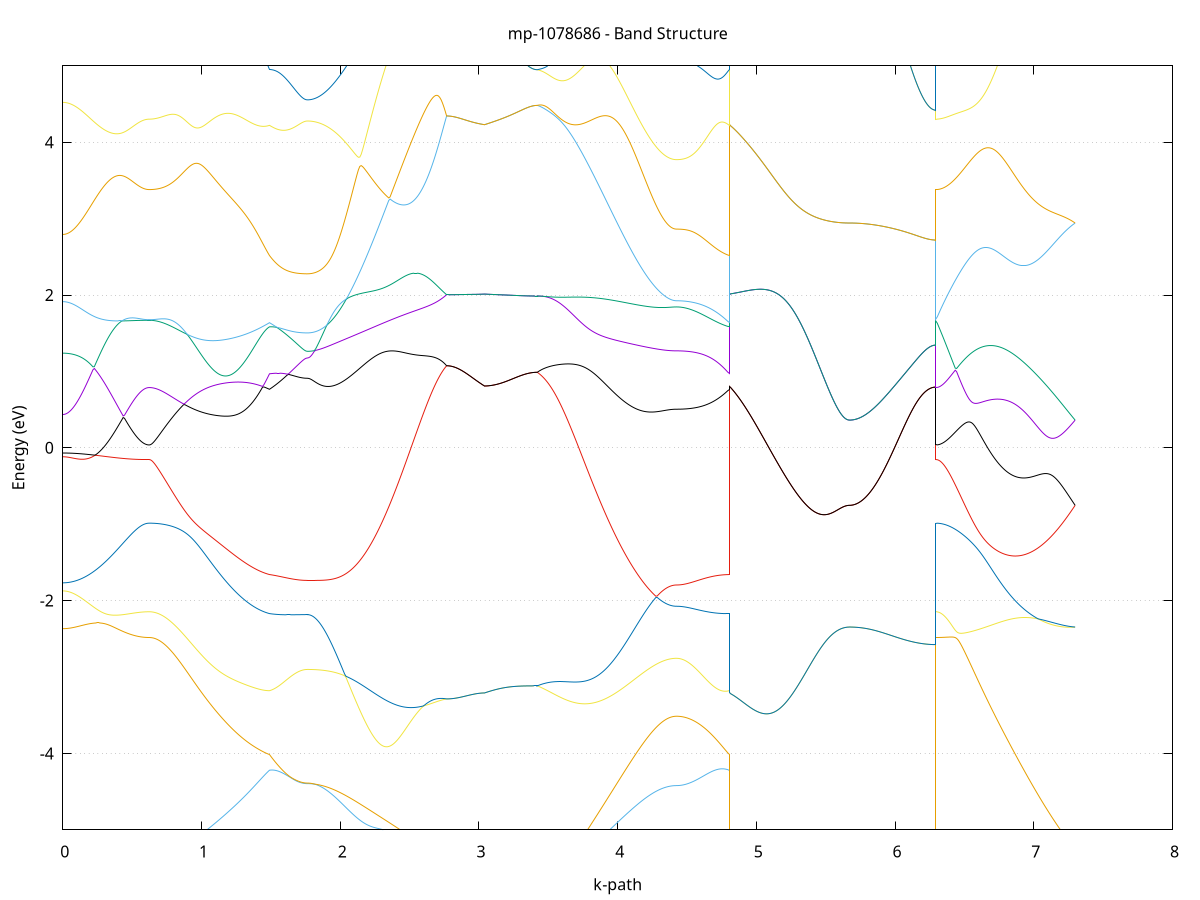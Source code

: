 set title 'mp-1078686 - Band Structure'
set xlabel 'k-path'
set ylabel 'Energy (eV)'
set grid y
set yrange [-5:5]
set terminal png size 800,600
set output 'mp-1078686_bands_gnuplot.png'
plot '-' using 1:2 with lines notitle, '-' using 1:2 with lines notitle, '-' using 1:2 with lines notitle, '-' using 1:2 with lines notitle, '-' using 1:2 with lines notitle, '-' using 1:2 with lines notitle, '-' using 1:2 with lines notitle, '-' using 1:2 with lines notitle, '-' using 1:2 with lines notitle, '-' using 1:2 with lines notitle, '-' using 1:2 with lines notitle, '-' using 1:2 with lines notitle, '-' using 1:2 with lines notitle, '-' using 1:2 with lines notitle, '-' using 1:2 with lines notitle, '-' using 1:2 with lines notitle, '-' using 1:2 with lines notitle, '-' using 1:2 with lines notitle, '-' using 1:2 with lines notitle, '-' using 1:2 with lines notitle, '-' using 1:2 with lines notitle, '-' using 1:2 with lines notitle, '-' using 1:2 with lines notitle, '-' using 1:2 with lines notitle, '-' using 1:2 with lines notitle, '-' using 1:2 with lines notitle, '-' using 1:2 with lines notitle, '-' using 1:2 with lines notitle, '-' using 1:2 with lines notitle, '-' using 1:2 with lines notitle, '-' using 1:2 with lines notitle, '-' using 1:2 with lines notitle, '-' using 1:2 with lines notitle, '-' using 1:2 with lines notitle, '-' using 1:2 with lines notitle, '-' using 1:2 with lines notitle, '-' using 1:2 with lines notitle, '-' using 1:2 with lines notitle, '-' using 1:2 with lines notitle, '-' using 1:2 with lines notitle, '-' using 1:2 with lines notitle, '-' using 1:2 with lines notitle, '-' using 1:2 with lines notitle, '-' using 1:2 with lines notitle, '-' using 1:2 with lines notitle, '-' using 1:2 with lines notitle, '-' using 1:2 with lines notitle, '-' using 1:2 with lines notitle, '-' using 1:2 with lines notitle, '-' using 1:2 with lines notitle, '-' using 1:2 with lines notitle, '-' using 1:2 with lines notitle, '-' using 1:2 with lines notitle, '-' using 1:2 with lines notitle, '-' using 1:2 with lines notitle, '-' using 1:2 with lines notitle, '-' using 1:2 with lines notitle, '-' using 1:2 with lines notitle, '-' using 1:2 with lines notitle, '-' using 1:2 with lines notitle, '-' using 1:2 with lines notitle, '-' using 1:2 with lines notitle, '-' using 1:2 with lines notitle, '-' using 1:2 with lines notitle
0.000000 -39.223275
0.009890 -39.223275
0.019779 -39.223175
0.029669 -39.222975
0.039558 -39.222775
0.049448 -39.222475
0.059337 -39.222175
0.069227 -39.221775
0.079116 -39.221275
0.089006 -39.220775
0.098895 -39.220175
0.108785 -39.219575
0.118674 -39.218875
0.128564 -39.218175
0.138453 -39.217375
0.148343 -39.216475
0.158232 -39.215575
0.168122 -39.214575
0.178012 -39.213575
0.187901 -39.212575
0.197791 -39.211475
0.207680 -39.210375
0.217570 -39.209175
0.227459 -39.207975
0.237349 -39.206675
0.247238 -39.205375
0.257128 -39.204075
0.267017 -39.202775
0.276907 -39.201375
0.286796 -39.200075
0.296686 -39.198675
0.306575 -39.197175
0.316465 -39.195775
0.326354 -39.194375
0.336244 -39.192875
0.346134 -39.191475
0.356023 -39.190075
0.365913 -39.188575
0.375802 -39.187175
0.385692 -39.185775
0.395581 -39.184375
0.405471 -39.183075
0.415360 -39.181675
0.425250 -39.180375
0.435139 -39.179175
0.445029 -39.177875
0.454918 -39.176675
0.464808 -39.175575
0.474697 -39.174475
0.484587 -39.173475
0.494476 -39.172475
0.504366 -39.171575
0.514256 -39.170675
0.524145 -39.169875
0.534035 -39.169175
0.543924 -39.168475
0.553814 -39.167875
0.563703 -39.167375
0.573593 -39.166975
0.583482 -39.166575
0.593372 -39.166375
0.603261 -39.166175
0.613151 -39.165975
0.623040 -39.165975
0.623040 -39.165975
0.633006 -39.165975
0.642971 -39.166075
0.652937 -39.166275
0.662902 -39.166575
0.672868 -39.166875
0.682833 -39.167275
0.692799 -39.167775
0.702764 -39.168375
0.712730 -39.168975
0.722695 -39.169775
0.732661 -39.170575
0.742626 -39.171475
0.752592 -39.172475
0.762557 -39.173575
0.772523 -39.174775
0.782488 -39.176075
0.792454 -39.177575
0.802419 -39.179075
0.812385 -39.180675
0.822350 -39.182375
0.832316 -39.184175
0.842281 -39.186175
0.852247 -39.188175
0.862212 -39.190275
0.872178 -39.192575
0.882143 -39.194875
0.892109 -39.197275
0.902074 -39.199875
0.912040 -39.202475
0.922005 -39.205175
0.931971 -39.207875
0.941936 -39.210775
0.951902 -39.213675
0.961867 -39.216675
0.971833 -39.219675
0.981798 -39.222775
0.991764 -39.225875
1.001729 -39.229075
1.011695 -39.232275
1.021660 -39.235575
1.031626 -39.238875
1.041591 -39.242175
1.051557 -39.245475
1.061522 -39.248775
1.071488 -39.252075
1.081453 -39.255375
1.091419 -39.258775
1.101384 -39.262075
1.111350 -39.265375
1.121315 -39.268675
1.131281 -39.271975
1.141246 -39.275175
1.151212 -39.278475
1.161177 -39.281675
1.171143 -39.284775
1.181108 -39.287975
1.191074 -39.291075
1.201039 -39.294075
1.211005 -39.297075
1.220970 -39.300075
1.230936 -39.302975
1.240901 -39.305775
1.250867 -39.308575
1.260832 -39.311275
1.270798 -39.313975
1.280763 -39.316575
1.290729 -39.319175
1.300694 -39.321575
1.310660 -39.323975
1.320625 -39.326375
1.330590 -39.328575
1.340556 -39.330775
1.350521 -39.332875
1.360487 -39.334875
1.370452 -39.336875
1.380418 -39.338675
1.390383 -39.340475
1.400349 -39.342175
1.410314 -39.343775
1.420280 -39.345275
1.430245 -39.346675
1.440211 -39.348075
1.450176 -39.349375
1.460142 -39.350475
1.470107 -39.351575
1.480073 -39.352575
1.490038 -39.353475
1.490038 -39.353475
1.499803 -39.354075
1.509568 -39.354675
1.519333 -39.355175
1.529098 -39.355675
1.538862 -39.356275
1.548627 -39.356675
1.558392 -39.357175
1.568157 -39.357675
1.577922 -39.358075
1.587687 -39.358475
1.597451 -39.358875
1.607216 -39.359175
1.616981 -39.359575
1.626746 -39.359875
1.636511 -39.360175
1.646275 -39.360475
1.656040 -39.360675
1.665805 -39.360875
1.675570 -39.361075
1.685335 -39.361275
1.695100 -39.361475
1.704864 -39.361575
1.714629 -39.361775
1.724394 -39.361875
1.734159 -39.361875
1.743924 -39.361975
1.753688 -39.361975
1.763453 -39.361975
1.763453 -39.361975
1.773390 -39.361975
1.783326 -39.361875
1.793263 -39.361775
1.803199 -39.361575
1.813135 -39.361375
1.823072 -39.361075
1.833008 -39.360775
1.842945 -39.360475
1.852881 -39.360075
1.862818 -39.359575
1.872754 -39.359075
1.882690 -39.358475
1.892627 -39.357875
1.902563 -39.357275
1.912500 -39.356575
1.922436 -39.355875
1.932373 -39.355075
1.942309 -39.354275
1.952245 -39.353375
1.962182 -39.352475
1.972118 -39.351475
1.982055 -39.350575
1.991991 -39.349475
2.001927 -39.348475
2.011864 -39.347375
2.021800 -39.346175
2.031737 -39.345075
2.041673 -39.343875
2.051610 -39.342575
2.061546 -39.341375
2.071482 -39.340075
2.081419 -39.338675
2.091355 -39.337375
2.101292 -39.335975
2.111228 -39.334575
2.121165 -39.333175
2.131101 -39.331675
2.141037 -39.330275
2.150974 -39.328775
2.160910 -39.327275
2.170847 -39.325775
2.180783 -39.324275
2.190720 -39.322675
2.200656 -39.321175
2.210592 -39.319675
2.220529 -39.318075
2.230465 -39.316575
2.240402 -39.314975
2.250338 -39.313475
2.260275 -39.311975
2.270211 -39.310475
2.280147 -39.308975
2.290084 -39.307475
2.300020 -39.305975
2.309957 -39.304575
2.319893 -39.303075
2.329830 -39.301675
2.339766 -39.300375
2.349702 -39.298975
2.359639 -39.297675
2.369575 -39.296375
2.379512 -39.295175
2.389448 -39.293975
2.399384 -39.292875
2.409321 -39.291775
2.419257 -39.290675
2.429194 -39.289675
2.439130 -39.288775
2.449067 -39.287875
2.459003 -39.286975
2.468939 -39.286175
2.478876 -39.285475
2.488812 -39.284775
2.498749 -39.284075
2.508685 -39.283475
2.518622 -39.282975
2.528558 -39.282475
2.538494 -39.281975
2.548431 -39.281575
2.558367 -39.281175
2.568304 -39.280775
2.578240 -39.280475
2.588177 -39.280175
2.598113 -39.279875
2.608049 -39.279675
2.617986 -39.279375
2.627922 -39.279175
2.637859 -39.278975
2.647795 -39.278675
2.657732 -39.278475
2.667668 -39.278275
2.677604 -39.277975
2.687541 -39.277675
2.697477 -39.277475
2.707414 -39.277075
2.717350 -39.276775
2.727287 -39.276375
2.737223 -39.276075
2.747159 -39.275575
2.757096 -39.275175
2.767032 -39.274675
2.767032 -39.274675
2.776797 -39.274675
2.786562 -39.274675
2.796327 -39.274675
2.806092 -39.274675
2.815856 -39.274675
2.825621 -39.274675
2.835386 -39.274675
2.845151 -39.274675
2.854916 -39.274675
2.864680 -39.274675
2.874445 -39.274675
2.884210 -39.274675
2.893975 -39.274675
2.903740 -39.274675
2.913504 -39.274675
2.923269 -39.274675
2.933034 -39.274675
2.942799 -39.274675
2.952564 -39.274675
2.962329 -39.274675
2.972093 -39.274675
2.981858 -39.274675
2.991623 -39.274675
3.001388 -39.274575
3.011153 -39.274575
3.020917 -39.274475
3.030682 -39.274475
3.040447 -39.274375
3.040447 -39.274375
3.050197 -39.274675
3.059946 -39.274975
3.069696 -39.275275
3.079445 -39.275475
3.089195 -39.275775
3.098944 -39.275975
3.108694 -39.276275
3.118444 -39.276475
3.128193 -39.276775
3.137943 -39.276975
3.147692 -39.277175
3.157442 -39.277375
3.167191 -39.277575
3.176941 -39.277775
3.186690 -39.277975
3.196440 -39.278175
3.206190 -39.278375
3.215939 -39.278475
3.225689 -39.278675
3.235438 -39.278875
3.245188 -39.278975
3.254937 -39.279075
3.264687 -39.279275
3.274436 -39.279375
3.284186 -39.279475
3.293935 -39.279575
3.303685 -39.279675
3.313435 -39.279775
3.323184 -39.279875
3.332934 -39.279975
3.342683 -39.279975
3.352433 -39.280075
3.362182 -39.280075
3.371932 -39.280175
3.381681 -39.280175
3.391431 -39.280175
3.401181 -39.280275
3.410930 -39.280275
3.420680 -39.280275
3.420680 -39.280275
3.430616 -39.281175
3.440553 -39.281975
3.450489 -39.282875
3.460425 -39.283575
3.470362 -39.284375
3.480298 -39.284975
3.490235 -39.285675
3.500171 -39.286275
3.510108 -39.286875
3.520044 -39.287375
3.529980 -39.287875
3.539917 -39.288375
3.549853 -39.288875
3.559790 -39.289275
3.569726 -39.289775
3.579663 -39.290175
3.589599 -39.290475
3.599535 -39.290875
3.609472 -39.291275
3.619408 -39.291575
3.629345 -39.291975
3.639281 -39.292375
3.649217 -39.292675
3.659154 -39.293075
3.669090 -39.293475
3.679027 -39.293875
3.688963 -39.294275
3.698900 -39.294675
3.708836 -39.295175
3.718772 -39.295575
3.728709 -39.296075
3.738645 -39.296575
3.748582 -39.297175
3.758518 -39.297675
3.768455 -39.298275
3.778391 -39.298875
3.788327 -39.299475
3.798264 -39.300175
3.808200 -39.300875
3.818137 -39.301575
3.828073 -39.302375
3.838010 -39.303175
3.847946 -39.303975
3.857882 -39.304775
3.867819 -39.305575
3.877755 -39.306475
3.887692 -39.307375
3.897628 -39.308275
3.907565 -39.309275
3.917501 -39.310175
3.927437 -39.311175
3.937374 -39.312075
3.947310 -39.313075
3.957247 -39.314075
3.967183 -39.315175
3.977120 -39.316175
3.987056 -39.317175
3.996992 -39.318175
4.006929 -39.319275
4.016865 -39.320275
4.026802 -39.321275
4.036738 -39.322375
4.046675 -39.323375
4.056611 -39.324375
4.066547 -39.325375
4.076484 -39.326375
4.086420 -39.327375
4.096357 -39.328375
4.106293 -39.329375
4.116229 -39.330275
4.126166 -39.331275
4.136102 -39.332175
4.146039 -39.333075
4.155975 -39.333975
4.165912 -39.334775
4.175848 -39.335575
4.185784 -39.336475
4.195721 -39.337175
4.205657 -39.337975
4.215594 -39.338675
4.225530 -39.339375
4.235467 -39.340075
4.245403 -39.340775
4.255339 -39.341375
4.265276 -39.341975
4.275212 -39.342475
4.285149 -39.342975
4.295085 -39.343475
4.305022 -39.343975
4.314958 -39.344375
4.324894 -39.344775
4.334831 -39.345075
4.344767 -39.345375
4.354704 -39.345675
4.364640 -39.345975
4.374577 -39.346175
4.384513 -39.346275
4.394449 -39.346475
4.404386 -39.346575
4.414322 -39.346575
4.424259 -39.346575
4.424259 -39.346575
4.434008 -39.346575
4.443758 -39.346675
4.453507 -39.346675
4.463257 -39.346775
4.473006 -39.346875
4.482756 -39.346975
4.492506 -39.347075
4.502255 -39.347175
4.512005 -39.347375
4.521754 -39.347475
4.531504 -39.347675
4.541253 -39.347875
4.551003 -39.348075
4.560752 -39.348275
4.570502 -39.348475
4.580252 -39.348775
4.590001 -39.348975
4.599751 -39.349175
4.609500 -39.349475
4.619250 -39.349675
4.628999 -39.349975
4.638749 -39.350175
4.648498 -39.350475
4.658248 -39.350675
4.667998 -39.350975
4.677747 -39.351175
4.687497 -39.351375
4.697246 -39.351675
4.706996 -39.351875
4.716745 -39.352075
4.726495 -39.352275
4.736244 -39.352475
4.745994 -39.352675
4.755744 -39.352775
4.765493 -39.352975
4.775243 -39.353075
4.784992 -39.353275
4.794742 -39.353375
4.804491 -39.353475
4.804491 -39.274375
4.814457 -39.273775
4.824422 -39.273175
4.834388 -39.272475
4.844353 -39.271675
4.854319 -39.270875
4.864284 -39.269975
4.874250 -39.269075
4.884215 -39.268075
4.894181 -39.267075
4.904146 -39.265975
4.914112 -39.264975
4.924077 -39.263875
4.934043 -39.262775
4.944008 -39.261575
4.953974 -39.260475
4.963939 -39.259275
4.973905 -39.258075
4.983870 -39.256975
4.993836 -39.255775
5.003801 -39.254675
5.013767 -39.253575
5.023732 -39.252475
5.033698 -39.251375
5.043663 -39.250375
5.053629 -39.249375
5.063594 -39.248375
5.073560 -39.247475
5.083525 -39.246575
5.093491 -39.245875
5.103456 -39.245075
5.113422 -39.244375
5.123387 -39.243775
5.133353 -39.243275
5.143318 -39.242775
5.153284 -39.242375
5.163249 -39.242075
5.173215 -39.241775
5.183180 -39.241575
5.193146 -39.241475
5.203111 -39.241375
5.213077 -39.241375
5.223042 -39.241475
5.233008 -39.241575
5.242973 -39.241775
5.252939 -39.241975
5.262904 -39.242275
5.272870 -39.242575
5.282835 -39.242975
5.292801 -39.243375
5.302766 -39.243775
5.312732 -39.244275
5.322697 -39.244775
5.332663 -39.245375
5.342628 -39.245875
5.352594 -39.246475
5.362559 -39.247075
5.372525 -39.247675
5.382490 -39.248275
5.392455 -39.248875
5.402421 -39.249475
5.412386 -39.250075
5.422352 -39.250675
5.432317 -39.251275
5.442283 -39.251875
5.452248 -39.252475
5.462214 -39.253075
5.472179 -39.253675
5.482145 -39.254175
5.492110 -39.254675
5.502076 -39.255275
5.512041 -39.255675
5.522007 -39.256175
5.531972 -39.256575
5.541938 -39.257075
5.551903 -39.257375
5.561869 -39.257775
5.571834 -39.258075
5.581800 -39.258375
5.591765 -39.258675
5.601731 -39.258975
5.611696 -39.259175
5.621662 -39.259275
5.631627 -39.259475
5.641593 -39.259575
5.651558 -39.259675
5.661524 -39.259675
5.671489 -39.259775
5.671489 -39.259775
5.681379 -39.259675
5.691268 -39.259675
5.701158 -39.259575
5.711047 -39.259375
5.720937 -39.259175
5.730827 -39.258975
5.740716 -39.258675
5.750606 -39.258375
5.760495 -39.258075
5.770385 -39.257675
5.780274 -39.257175
5.790164 -39.256775
5.800053 -39.256275
5.809943 -39.255675
5.819832 -39.255075
5.829722 -39.254475
5.839611 -39.253875
5.849501 -39.253175
5.859390 -39.252475
5.869280 -39.251775
5.879169 -39.250975
5.889059 -39.250175
5.898949 -39.249375
5.908838 -39.248575
5.918728 -39.247675
5.928617 -39.246875
5.938507 -39.245975
5.948396 -39.245075
5.958286 -39.244175
5.968175 -39.243175
5.978065 -39.242275
5.987954 -39.241375
5.997844 -39.240375
6.007733 -39.239475
6.017623 -39.238475
6.027512 -39.237575
6.037402 -39.236675
6.047291 -39.235675
6.057181 -39.234775
6.067071 -39.233875
6.076960 -39.232975
6.086850 -39.232075
6.096739 -39.231275
6.106629 -39.230475
6.116518 -39.229675
6.126408 -39.228875
6.136297 -39.228075
6.146187 -39.227375
6.156076 -39.226675
6.165966 -39.226075
6.175855 -39.225475
6.185745 -39.224875
6.195634 -39.224375
6.205524 -39.223875
6.215413 -39.223475
6.225303 -39.223075
6.235193 -39.222775
6.245082 -39.222475
6.254972 -39.222275
6.264861 -39.222075
6.274751 -39.221975
6.284640 -39.221875
6.294530 -39.221775
6.294530 -39.165975
6.304466 -39.165975
6.314403 -39.165975
6.324339 -39.165875
6.334275 -39.165875
6.344212 -39.165875
6.354148 -39.165775
6.364085 -39.165675
6.374021 -39.165575
6.383958 -39.165575
6.393894 -39.165475
6.403830 -39.165275
6.413767 -39.165175
6.423703 -39.165075
6.433640 -39.164975
6.443576 -39.164875
6.453513 -39.164675
6.463449 -39.164575
6.473385 -39.164475
6.483322 -39.164275
6.493258 -39.164175
6.503195 -39.164075
6.513131 -39.163975
6.523068 -39.163875
6.533004 -39.163775
6.542940 -39.163675
6.552877 -39.163575
6.562813 -39.163575
6.572750 -39.163575
6.582686 -39.163475
6.592622 -39.163575
6.602559 -39.163575
6.612495 -39.163675
6.622432 -39.163775
6.632368 -39.163875
6.642305 -39.164075
6.652241 -39.164275
6.662177 -39.164575
6.672114 -39.164875
6.682050 -39.165275
6.691987 -39.165675
6.701923 -39.166175
6.711860 -39.166775
6.721796 -39.167375
6.731732 -39.168075
6.741669 -39.168775
6.751605 -39.169575
6.761542 -39.170475
6.771478 -39.171475
6.781415 -39.172475
6.791351 -39.173575
6.801287 -39.174775
6.811224 -39.176075
6.821160 -39.177375
6.831097 -39.178875
6.841033 -39.180375
6.850970 -39.181975
6.860906 -39.183575
6.870842 -39.185275
6.880779 -39.187075
6.890715 -39.188975
6.900652 -39.190875
6.910588 -39.192775
6.920525 -39.194775
6.930461 -39.196875
6.940397 -39.198975
6.950334 -39.201175
6.960270 -39.203375
6.970207 -39.205775
6.980143 -39.209175
6.990080 -39.212375
7.000016 -39.215575
7.009952 -39.218675
7.019889 -39.221675
7.029825 -39.224575
7.039762 -39.227375
7.049698 -39.230075
7.059635 -39.232575
7.069571 -39.235075
7.079507 -39.237475
7.089444 -39.239675
7.099380 -39.241875
7.109317 -39.243875
7.119253 -39.245775
7.129189 -39.247575
7.139126 -39.249275
7.149062 -39.250775
7.158999 -39.252275
7.168935 -39.253575
7.178872 -39.254775
7.188808 -39.255875
7.198744 -39.256775
7.208681 -39.257575
7.218617 -39.258375
7.228554 -39.258875
7.238490 -39.259375
7.248427 -39.259775
7.258363 -39.259975
7.268299 -39.260075
7.278236 -39.260075
7.288172 -39.259975
7.298109 -39.259775
e
0.000000 -39.078075
0.009890 -39.078075
0.019779 -39.078075
0.029669 -39.078075
0.039558 -39.078075
0.049448 -39.078175
0.059337 -39.078175
0.069227 -39.078175
0.079116 -39.078175
0.089006 -39.078175
0.098895 -39.078275
0.108785 -39.078275
0.118674 -39.078275
0.128564 -39.078275
0.138453 -39.078375
0.148343 -39.078375
0.158232 -39.078375
0.168122 -39.078375
0.178012 -39.078375
0.187901 -39.078475
0.197791 -39.078475
0.207680 -39.078475
0.217570 -39.078475
0.227459 -39.078475
0.237349 -39.078475
0.247238 -39.078475
0.257128 -39.078375
0.267017 -39.078375
0.276907 -39.078375
0.286796 -39.078275
0.296686 -39.078275
0.306575 -39.078175
0.316465 -39.078075
0.326354 -39.077975
0.336244 -39.077875
0.346134 -39.077775
0.356023 -39.077575
0.365913 -39.077475
0.375802 -39.077275
0.385692 -39.077075
0.395581 -39.076875
0.405471 -39.076675
0.415360 -39.076475
0.425250 -39.076275
0.435139 -39.075975
0.445029 -39.075775
0.454918 -39.075475
0.464808 -39.075275
0.474697 -39.074975
0.484587 -39.074675
0.494476 -39.074375
0.504366 -39.074175
0.514256 -39.073875
0.524145 -39.073575
0.534035 -39.073375
0.543924 -39.073175
0.553814 -39.072875
0.563703 -39.072775
0.573593 -39.072575
0.583482 -39.072375
0.593372 -39.072275
0.603261 -39.072275
0.613151 -39.072175
0.623040 -39.072175
0.623040 -39.072175
0.633006 -39.072175
0.642971 -39.072375
0.652937 -39.072675
0.662902 -39.073175
0.672868 -39.073675
0.682833 -39.074375
0.692799 -39.075075
0.702764 -39.075975
0.712730 -39.076875
0.722695 -39.077875
0.732661 -39.078975
0.742626 -39.080175
0.752592 -39.081375
0.762557 -39.082675
0.772523 -39.083975
0.782488 -39.085375
0.792454 -39.086775
0.802419 -39.088175
0.812385 -39.089675
0.822350 -39.091175
0.832316 -39.092675
0.842281 -39.094175
0.852247 -39.095675
0.862212 -39.097175
0.872178 -39.098675
0.882143 -39.100275
0.892109 -39.101875
0.902074 -39.103375
0.912040 -39.105075
0.922005 -39.106675
0.931971 -39.108375
0.941936 -39.109975
0.951902 -39.111775
0.961867 -39.113475
0.971833 -39.115275
0.981798 -39.117175
0.991764 -39.119075
1.001729 -39.120975
1.011695 -39.122975
1.021660 -39.125075
1.031626 -39.127175
1.041591 -39.129275
1.051557 -39.131575
1.061522 -39.133775
1.071488 -39.136175
1.081453 -39.138475
1.091419 -39.140975
1.101384 -39.143475
1.111350 -39.145975
1.121315 -39.148575
1.131281 -39.151175
1.141246 -39.153775
1.151212 -39.156475
1.161177 -39.159175
1.171143 -39.161975
1.181108 -39.164675
1.191074 -39.167475
1.201039 -39.170275
1.211005 -39.173075
1.220970 -39.175875
1.230936 -39.178675
1.240901 -39.181475
1.250867 -39.184175
1.260832 -39.186975
1.270798 -39.189675
1.280763 -39.192375
1.290729 -39.195075
1.300694 -39.197675
1.310660 -39.200375
1.320625 -39.202875
1.330590 -39.205375
1.340556 -39.207875
1.350521 -39.210275
1.360487 -39.212575
1.370452 -39.214875
1.380418 -39.217075
1.390383 -39.219175
1.400349 -39.221275
1.410314 -39.223275
1.420280 -39.225175
1.430245 -39.226975
1.440211 -39.228775
1.450176 -39.230375
1.460142 -39.231975
1.470107 -39.233375
1.480073 -39.234775
1.490038 -39.235975
1.490038 -39.235975
1.499803 -39.236475
1.509568 -39.236875
1.519333 -39.237375
1.529098 -39.237775
1.538862 -39.238175
1.548627 -39.238675
1.558392 -39.239075
1.568157 -39.239475
1.577922 -39.239775
1.587687 -39.240175
1.597451 -39.240575
1.607216 -39.240875
1.616981 -39.241175
1.626746 -39.241475
1.636511 -39.241775
1.646275 -39.242075
1.656040 -39.242275
1.665805 -39.242575
1.675570 -39.242775
1.685335 -39.242975
1.695100 -39.243175
1.704864 -39.243275
1.714629 -39.243375
1.724394 -39.243475
1.734159 -39.243575
1.743924 -39.243675
1.753688 -39.243675
1.763453 -39.243675
1.763453 -39.243675
1.773390 -39.243675
1.783326 -39.243675
1.793263 -39.243575
1.803199 -39.243475
1.813135 -39.243375
1.823072 -39.243275
1.833008 -39.243075
1.842945 -39.242875
1.852881 -39.242675
1.862818 -39.242475
1.872754 -39.242175
1.882690 -39.241875
1.892627 -39.241575
1.902563 -39.241275
1.912500 -39.240975
1.922436 -39.240675
1.932373 -39.240275
1.942309 -39.239875
1.952245 -39.239475
1.962182 -39.239075
1.972118 -39.238675
1.982055 -39.238275
1.991991 -39.237775
2.001927 -39.237375
2.011864 -39.236875
2.021800 -39.236475
2.031737 -39.235975
2.041673 -39.235575
2.051610 -39.235075
2.061546 -39.234675
2.071482 -39.234275
2.081419 -39.233775
2.091355 -39.233375
2.101292 -39.232975
2.111228 -39.232575
2.121165 -39.232275
2.131101 -39.231875
2.141037 -39.231575
2.150974 -39.231275
2.160910 -39.231075
2.170847 -39.230775
2.180783 -39.230575
2.190720 -39.230475
2.200656 -39.230275
2.210592 -39.230175
2.220529 -39.230175
2.230465 -39.230175
2.240402 -39.230175
2.250338 -39.230275
2.260275 -39.230375
2.270211 -39.230575
2.280147 -39.230875
2.290084 -39.231175
2.300020 -39.231475
2.309957 -39.231875
2.319893 -39.232375
2.329830 -39.232875
2.339766 -39.233375
2.349702 -39.233975
2.359639 -39.234675
2.369575 -39.235375
2.379512 -39.236175
2.389448 -39.236975
2.399384 -39.237775
2.409321 -39.238675
2.419257 -39.239675
2.429194 -39.240675
2.439130 -39.241675
2.449067 -39.242675
2.459003 -39.243775
2.468939 -39.244875
2.478876 -39.246075
2.488812 -39.247175
2.498749 -39.248375
2.508685 -39.249575
2.518622 -39.250775
2.528558 -39.251975
2.538494 -39.253175
2.548431 -39.254375
2.558367 -39.255575
2.568304 -39.256675
2.578240 -39.257875
2.588177 -39.259075
2.598113 -39.260175
2.608049 -39.261275
2.617986 -39.262375
2.627922 -39.263475
2.637859 -39.264475
2.647795 -39.265575
2.657732 -39.266475
2.667668 -39.267475
2.677604 -39.268375
2.687541 -39.269175
2.697477 -39.269975
2.707414 -39.270775
2.717350 -39.271575
2.727287 -39.272275
2.737223 -39.272875
2.747159 -39.273475
2.757096 -39.274075
2.767032 -39.274675
2.767032 -39.274675
2.776797 -39.274675
2.786562 -39.274675
2.796327 -39.274675
2.806092 -39.274675
2.815856 -39.274675
2.825621 -39.274675
2.835386 -39.274675
2.845151 -39.274675
2.854916 -39.274675
2.864680 -39.274675
2.874445 -39.274675
2.884210 -39.274675
2.893975 -39.274675
2.903740 -39.274675
2.913504 -39.274675
2.923269 -39.274675
2.933034 -39.274675
2.942799 -39.274675
2.952564 -39.274675
2.962329 -39.274675
2.972093 -39.274675
2.981858 -39.274675
2.991623 -39.274675
3.001388 -39.274575
3.011153 -39.274575
3.020917 -39.274475
3.030682 -39.274475
3.040447 -39.274375
3.040447 -39.274375
3.050197 -39.274675
3.059946 -39.274975
3.069696 -39.275275
3.079445 -39.275475
3.089195 -39.275775
3.098944 -39.275975
3.108694 -39.276275
3.118444 -39.276475
3.128193 -39.276775
3.137943 -39.276975
3.147692 -39.277175
3.157442 -39.277375
3.167191 -39.277575
3.176941 -39.277775
3.186690 -39.277975
3.196440 -39.278175
3.206190 -39.278375
3.215939 -39.278475
3.225689 -39.278675
3.235438 -39.278875
3.245188 -39.278975
3.254937 -39.279075
3.264687 -39.279275
3.274436 -39.279375
3.284186 -39.279475
3.293935 -39.279575
3.303685 -39.279675
3.313435 -39.279775
3.323184 -39.279875
3.332934 -39.279975
3.342683 -39.279975
3.352433 -39.280075
3.362182 -39.280075
3.371932 -39.280175
3.381681 -39.280175
3.391431 -39.280175
3.401181 -39.280275
3.410930 -39.280275
3.420680 -39.280275
3.420680 -39.280275
3.430616 -39.279275
3.440553 -39.278275
3.450489 -39.277275
3.460425 -39.276175
3.470362 -39.275075
3.480298 -39.273875
3.490235 -39.272675
3.500171 -39.271375
3.510108 -39.270075
3.520044 -39.268775
3.529980 -39.267375
3.539917 -39.265975
3.549853 -39.264475
3.559790 -39.262975
3.569726 -39.261475
3.579663 -39.259975
3.589599 -39.258375
3.599535 -39.256875
3.609472 -39.255275
3.619408 -39.253675
3.629345 -39.252075
3.639281 -39.250475
3.649217 -39.248875
3.659154 -39.247275
3.669090 -39.245675
3.679027 -39.244075
3.688963 -39.242475
3.698900 -39.240975
3.708836 -39.239475
3.718772 -39.237975
3.728709 -39.236575
3.738645 -39.235175
3.748582 -39.233875
3.758518 -39.232575
3.768455 -39.231375
3.778391 -39.230175
3.788327 -39.229075
3.798264 -39.228075
3.808200 -39.227075
3.818137 -39.226275
3.828073 -39.225375
3.838010 -39.224675
3.847946 -39.223975
3.857882 -39.223475
3.867819 -39.222975
3.877755 -39.222475
3.887692 -39.222175
3.897628 -39.221875
3.907565 -39.221675
3.917501 -39.221575
3.927437 -39.221575
3.937374 -39.221575
3.947310 -39.221675
3.957247 -39.221875
3.967183 -39.222075
3.977120 -39.222375
3.987056 -39.222675
3.996992 -39.223075
4.006929 -39.223475
4.016865 -39.223975
4.026802 -39.224475
4.036738 -39.225075
4.046675 -39.225675
4.056611 -39.226275
4.066547 -39.226975
4.076484 -39.227675
4.086420 -39.228375
4.096357 -39.229075
4.106293 -39.229775
4.116229 -39.230475
4.126166 -39.231275
4.136102 -39.231975
4.146039 -39.232775
4.155975 -39.233475
4.165912 -39.234175
4.175848 -39.234975
4.185784 -39.235675
4.195721 -39.236375
4.205657 -39.237075
4.215594 -39.237775
4.225530 -39.238375
4.235467 -39.238975
4.245403 -39.239675
4.255339 -39.240175
4.265276 -39.240775
4.275212 -39.241275
4.285149 -39.241775
4.295085 -39.242275
4.305022 -39.242775
4.314958 -39.243175
4.324894 -39.243575
4.334831 -39.243875
4.344767 -39.244175
4.354704 -39.244475
4.364640 -39.244675
4.374577 -39.244875
4.384513 -39.245075
4.394449 -39.245175
4.404386 -39.245275
4.414322 -39.245375
4.424259 -39.245375
4.424259 -39.245375
4.434008 -39.245375
4.443758 -39.245375
4.453507 -39.245275
4.463257 -39.245175
4.473006 -39.245075
4.482756 -39.244975
4.492506 -39.244875
4.502255 -39.244675
4.512005 -39.244575
4.521754 -39.244375
4.531504 -39.244175
4.541253 -39.243875
4.551003 -39.243675
4.560752 -39.243475
4.570502 -39.243175
4.580252 -39.242875
4.590001 -39.242575
4.599751 -39.242275
4.609500 -39.242075
4.619250 -39.241675
4.628999 -39.241375
4.638749 -39.241075
4.648498 -39.240775
4.658248 -39.240475
4.667998 -39.240175
4.677747 -39.239875
4.687497 -39.239575
4.697246 -39.239275
4.706996 -39.238875
4.716745 -39.238575
4.726495 -39.238275
4.736244 -39.237975
4.745994 -39.237675
4.755744 -39.237375
4.765493 -39.237075
4.775243 -39.236875
4.784992 -39.236575
4.794742 -39.236275
4.804491 -39.235975
4.804491 -39.274375
4.814457 -39.273775
4.824422 -39.273175
4.834388 -39.272475
4.844353 -39.271675
4.854319 -39.270875
4.864284 -39.269975
4.874250 -39.269075
4.884215 -39.268075
4.894181 -39.267075
4.904146 -39.265975
4.914112 -39.264975
4.924077 -39.263875
4.934043 -39.262775
4.944008 -39.261575
4.953974 -39.260475
4.963939 -39.259275
4.973905 -39.258075
4.983870 -39.256975
4.993836 -39.255775
5.003801 -39.254675
5.013767 -39.253575
5.023732 -39.252475
5.033698 -39.251375
5.043663 -39.250375
5.053629 -39.249375
5.063594 -39.248375
5.073560 -39.247475
5.083525 -39.246575
5.093491 -39.245875
5.103456 -39.245075
5.113422 -39.244375
5.123387 -39.243775
5.133353 -39.243275
5.143318 -39.242775
5.153284 -39.242375
5.163249 -39.242075
5.173215 -39.241775
5.183180 -39.241575
5.193146 -39.241475
5.203111 -39.241375
5.213077 -39.241375
5.223042 -39.241475
5.233008 -39.241575
5.242973 -39.241775
5.252939 -39.241975
5.262904 -39.242275
5.272870 -39.242575
5.282835 -39.242975
5.292801 -39.243375
5.302766 -39.243775
5.312732 -39.244275
5.322697 -39.244775
5.332663 -39.245375
5.342628 -39.245875
5.352594 -39.246475
5.362559 -39.247075
5.372525 -39.247675
5.382490 -39.248275
5.392455 -39.248875
5.402421 -39.249475
5.412386 -39.250075
5.422352 -39.250675
5.432317 -39.251275
5.442283 -39.251875
5.452248 -39.252475
5.462214 -39.253075
5.472179 -39.253675
5.482145 -39.254175
5.492110 -39.254675
5.502076 -39.255275
5.512041 -39.255675
5.522007 -39.256175
5.531972 -39.256575
5.541938 -39.257075
5.551903 -39.257375
5.561869 -39.257775
5.571834 -39.258075
5.581800 -39.258375
5.591765 -39.258675
5.601731 -39.258975
5.611696 -39.259175
5.621662 -39.259275
5.631627 -39.259475
5.641593 -39.259575
5.651558 -39.259675
5.661524 -39.259675
5.671489 -39.259775
5.671489 -39.259775
5.681379 -39.259675
5.691268 -39.259675
5.701158 -39.259575
5.711047 -39.259375
5.720937 -39.259175
5.730827 -39.258975
5.740716 -39.258675
5.750606 -39.258375
5.760495 -39.258075
5.770385 -39.257675
5.780274 -39.257175
5.790164 -39.256775
5.800053 -39.256275
5.809943 -39.255675
5.819832 -39.255075
5.829722 -39.254475
5.839611 -39.253875
5.849501 -39.253175
5.859390 -39.252475
5.869280 -39.251775
5.879169 -39.250975
5.889059 -39.250175
5.898949 -39.249375
5.908838 -39.248575
5.918728 -39.247675
5.928617 -39.246875
5.938507 -39.245975
5.948396 -39.245075
5.958286 -39.244175
5.968175 -39.243175
5.978065 -39.242275
5.987954 -39.241375
5.997844 -39.240375
6.007733 -39.239475
6.017623 -39.238475
6.027512 -39.237575
6.037402 -39.236675
6.047291 -39.235675
6.057181 -39.234775
6.067071 -39.233875
6.076960 -39.232975
6.086850 -39.232075
6.096739 -39.231275
6.106629 -39.230475
6.116518 -39.229675
6.126408 -39.228875
6.136297 -39.228075
6.146187 -39.227375
6.156076 -39.226675
6.165966 -39.226075
6.175855 -39.225475
6.185745 -39.224875
6.195634 -39.224375
6.205524 -39.223875
6.215413 -39.223475
6.225303 -39.223075
6.235193 -39.222775
6.245082 -39.222475
6.254972 -39.222275
6.264861 -39.222075
6.274751 -39.221975
6.284640 -39.221875
6.294530 -39.221775
6.294530 -39.072175
6.304466 -39.072175
6.314403 -39.072075
6.324339 -39.072075
6.334275 -39.071975
6.344212 -39.071875
6.354148 -39.071775
6.364085 -39.071575
6.374021 -39.071375
6.383958 -39.071175
6.393894 -39.070975
6.403830 -39.070775
6.413767 -39.070475
6.423703 -39.070175
6.433640 -39.069875
6.443576 -39.069575
6.453513 -39.069175
6.463449 -39.068875
6.473385 -39.068475
6.483322 -39.068075
6.493258 -39.067675
6.503195 -39.067175
6.513131 -39.066775
6.523068 -39.066275
6.533004 -39.065875
6.542940 -39.065375
6.552877 -39.064875
6.562813 -39.064375
6.572750 -39.063775
6.582686 -39.063275
6.592622 -39.062675
6.602559 -39.062175
6.612495 -39.061575
6.622432 -39.060975
6.632368 -39.062575
6.642305 -39.066775
6.652241 -39.071075
6.662177 -39.075375
6.672114 -39.079775
6.682050 -39.084175
6.691987 -39.088575
6.701923 -39.093075
6.711860 -39.097575
6.721796 -39.101975
6.731732 -39.106475
6.741669 -39.110975
6.751605 -39.115475
6.761542 -39.119975
6.771478 -39.124475
6.781415 -39.128975
6.791351 -39.133375
6.801287 -39.137875
6.811224 -39.142275
6.821160 -39.146575
6.831097 -39.150975
6.841033 -39.155275
6.850970 -39.159475
6.860906 -39.163675
6.870842 -39.167875
6.880779 -39.171975
6.890715 -39.175975
6.900652 -39.179975
6.910588 -39.183875
6.920525 -39.187675
6.930461 -39.191475
6.940397 -39.195175
6.950334 -39.198775
6.960270 -39.202275
6.970207 -39.205575
6.980143 -39.207775
6.990080 -39.210075
7.000016 -39.212275
7.009952 -39.214575
7.019889 -39.216775
7.029825 -39.219075
7.039762 -39.221375
7.049698 -39.223575
7.059635 -39.225775
7.069571 -39.227975
7.079507 -39.230075
7.089444 -39.232175
7.099380 -39.234275
7.109317 -39.236275
7.119253 -39.238275
7.129189 -39.240175
7.139126 -39.241975
7.149062 -39.243775
7.158999 -39.245475
7.168935 -39.247075
7.178872 -39.248575
7.188808 -39.250075
7.198744 -39.251475
7.208681 -39.252675
7.218617 -39.253875
7.228554 -39.254975
7.238490 -39.255975
7.248427 -39.256875
7.258363 -39.257675
7.268299 -39.258375
7.278236 -39.258875
7.288172 -39.259375
7.298109 -39.259775
e
0.000000 -38.957875
0.009890 -38.957875
0.019779 -38.957975
0.029669 -38.957975
0.039558 -38.958075
0.049448 -38.958075
0.059337 -38.958175
0.069227 -38.958275
0.079116 -38.958475
0.089006 -38.958575
0.098895 -38.958775
0.108785 -38.958875
0.118674 -38.959075
0.128564 -38.959275
0.138453 -38.959575
0.148343 -38.959775
0.158232 -38.960075
0.168122 -38.960375
0.178012 -38.960675
0.187901 -38.960975
0.197791 -38.961375
0.207680 -38.961775
0.217570 -38.962175
0.227459 -38.962575
0.237349 -38.963075
0.247238 -38.963475
0.257128 -38.963975
0.267017 -38.964575
0.276907 -38.965075
0.286796 -38.965675
0.296686 -38.966275
0.306575 -38.966875
0.316465 -38.967475
0.326354 -38.968175
0.336244 -38.968875
0.346134 -38.969575
0.356023 -38.970275
0.365913 -38.971075
0.375802 -38.971775
0.385692 -38.972575
0.395581 -38.973375
0.405471 -38.974175
0.415360 -38.974975
0.425250 -38.975775
0.435139 -38.976575
0.445029 -38.977375
0.454918 -38.978175
0.464808 -38.978875
0.474697 -38.979675
0.484587 -38.980475
0.494476 -38.981175
0.504366 -38.981875
0.514256 -38.982575
0.524145 -38.983175
0.534035 -38.983775
0.543924 -38.984275
0.553814 -38.984775
0.563703 -38.985275
0.573593 -38.985575
0.583482 -38.985975
0.593372 -38.986175
0.603261 -38.986375
0.613151 -38.986475
0.623040 -38.986475
0.623040 -38.986475
0.633006 -38.986475
0.642971 -38.986475
0.652937 -38.986375
0.662902 -38.986375
0.672868 -38.986275
0.682833 -38.986175
0.692799 -38.986075
0.702764 -38.985875
0.712730 -38.985775
0.722695 -38.985675
0.732661 -38.985575
0.742626 -38.985475
0.752592 -38.985375
0.762557 -38.985275
0.772523 -38.985275
0.782488 -38.985275
0.792454 -38.985275
0.802419 -38.985275
0.812385 -38.985275
0.822350 -38.985375
0.832316 -38.985475
0.842281 -38.985575
0.852247 -38.985775
0.862212 -38.985875
0.872178 -38.986075
0.882143 -38.986275
0.892109 -38.986475
0.902074 -38.986775
0.912040 -38.986975
0.922005 -38.987175
0.931971 -38.987475
0.941936 -38.987675
0.951902 -38.987875
0.961867 -38.988075
0.971833 -38.988275
0.981798 -38.988375
0.991764 -38.988575
1.001729 -38.988675
1.011695 -38.988775
1.021660 -38.988775
1.031626 -38.988775
1.041591 -38.988775
1.051557 -38.988675
1.061522 -38.988575
1.071488 -38.988375
1.081453 -38.988175
1.091419 -38.987975
1.101384 -38.987675
1.111350 -38.987375
1.121315 -38.986975
1.131281 -38.986575
1.141246 -38.986175
1.151212 -38.985675
1.161177 -38.985175
1.171143 -38.984575
1.181108 -38.984075
1.191074 -38.983475
1.201039 -38.982875
1.211005 -38.982175
1.220970 -38.981475
1.230936 -38.980875
1.240901 -38.980175
1.250867 -38.979475
1.260832 -38.978775
1.270798 -38.978075
1.280763 -38.977375
1.290729 -38.976675
1.300694 -38.975975
1.310660 -38.975275
1.320625 -38.974575
1.330590 -38.973875
1.340556 -38.973275
1.350521 -38.972675
1.360487 -38.972075
1.370452 -38.971475
1.380418 -38.970875
1.390383 -38.970375
1.400349 -38.969875
1.410314 -38.969475
1.420280 -38.968975
1.430245 -38.968675
1.440211 -38.968275
1.450176 -38.967975
1.460142 -38.967775
1.470107 -38.967575
1.480073 -38.967375
1.490038 -38.967275
1.490038 -38.967275
1.499803 -38.965875
1.509568 -38.964575
1.519333 -38.963275
1.529098 -38.961975
1.538862 -38.960675
1.548627 -38.959475
1.558392 -38.958175
1.568157 -38.957075
1.577922 -38.955875
1.587687 -38.954775
1.597451 -38.953675
1.607216 -38.952675
1.616981 -38.951675
1.626746 -38.950775
1.636511 -38.949875
1.646275 -38.948975
1.656040 -38.948175
1.665805 -38.947475
1.675570 -38.946875
1.685335 -38.946275
1.695100 -38.945675
1.704864 -38.945275
1.714629 -38.944875
1.724394 -38.944475
1.734159 -38.944275
1.743924 -38.944075
1.753688 -38.943975
1.763453 -38.943975
1.763453 -38.943975
1.773390 -38.943975
1.783326 -38.943975
1.793263 -38.943975
1.803199 -38.944075
1.813135 -38.944175
1.823072 -38.944175
1.833008 -38.944275
1.842945 -38.944475
1.852881 -38.944575
1.862818 -38.944675
1.872754 -38.944875
1.882690 -38.945075
1.892627 -38.945275
1.902563 -38.945475
1.912500 -38.945675
1.922436 -38.945875
1.932373 -38.946175
1.942309 -38.946475
1.952245 -38.946675
1.962182 -38.946975
1.972118 -38.947275
1.982055 -38.947675
1.991991 -38.947975
2.001927 -38.948275
2.011864 -38.948675
2.021800 -38.948975
2.031737 -38.949375
2.041673 -38.949775
2.051610 -38.950175
2.061546 -38.950575
2.071482 -38.950975
2.081419 -38.951475
2.091355 -38.951875
2.101292 -38.952375
2.111228 -38.952775
2.121165 -38.953275
2.131101 -38.953775
2.141037 -38.957575
2.150974 -38.961675
2.160910 -38.965875
2.170847 -38.970075
2.180783 -38.974175
2.190720 -38.978275
2.200656 -38.982375
2.210592 -38.986475
2.220529 -38.990475
2.230465 -38.994475
2.240402 -38.998475
2.250338 -39.002375
2.260275 -39.006175
2.270211 -39.009975
2.280147 -39.013675
2.290084 -39.017375
2.300020 -39.020875
2.309957 -39.024375
2.319893 -39.027775
2.329830 -39.031175
2.339766 -39.034375
2.349702 -39.037475
2.359639 -39.040475
2.369575 -39.043375
2.379512 -39.046175
2.389448 -39.048875
2.399384 -39.051475
2.409321 -39.053875
2.419257 -39.056175
2.429194 -39.058375
2.439130 -39.060375
2.449067 -39.062275
2.459003 -39.063975
2.468939 -39.065575
2.478876 -39.067075
2.488812 -39.068375
2.498749 -39.069575
2.508685 -39.070575
2.518622 -39.071475
2.528558 -39.072175
2.538494 -39.072775
2.548431 -39.073275
2.558367 -39.073575
2.568304 -39.073775
2.578240 -39.073775
2.588177 -39.073675
2.598113 -39.073475
2.608049 -39.073175
2.617986 -39.072775
2.627922 -39.072175
2.637859 -39.071475
2.647795 -39.070775
2.657732 -39.069875
2.667668 -39.068875
2.677604 -39.067875
2.687541 -39.066675
2.697477 -39.065475
2.707414 -39.064175
2.717350 -39.062775
2.727287 -39.061375
2.737223 -39.059875
2.747159 -39.058275
2.757096 -39.056675
2.767032 -39.054975
2.767032 -39.054975
2.776797 -39.054975
2.786562 -39.054975
2.796327 -39.054975
2.806092 -39.054875
2.815856 -39.054875
2.825621 -39.054775
2.835386 -39.054675
2.845151 -39.054675
2.854916 -39.054575
2.864680 -39.054375
2.874445 -39.054275
2.884210 -39.054175
2.893975 -39.053975
2.903740 -39.053875
2.913504 -39.053675
2.923269 -39.053575
2.933034 -39.053375
2.942799 -39.053175
2.952564 -39.052975
2.962329 -39.052775
2.972093 -39.052475
2.981858 -39.052275
2.991623 -39.052075
3.001388 -39.051775
3.011153 -39.051575
3.020917 -39.051275
3.030682 -39.050975
3.040447 -39.050775
3.040447 -39.050775
3.050197 -39.049875
3.059946 -39.048975
3.069696 -39.048075
3.079445 -39.047175
3.089195 -39.046275
3.098944 -39.045275
3.108694 -39.044375
3.118444 -39.043375
3.128193 -39.042375
3.137943 -39.041375
3.147692 -39.040375
3.157442 -39.039375
3.167191 -39.038375
3.176941 -39.037375
3.186690 -39.036475
3.196440 -39.035475
3.206190 -39.034475
3.215939 -39.033475
3.225689 -39.032575
3.235438 -39.031675
3.245188 -39.030775
3.254937 -39.029875
3.264687 -39.028975
3.274436 -39.028175
3.284186 -39.027375
3.293935 -39.026675
3.303685 -39.025975
3.313435 -39.025275
3.323184 -39.024675
3.332934 -39.024075
3.342683 -39.023575
3.352433 -39.023075
3.362182 -39.022675
3.371932 -39.022275
3.381681 -39.022075
3.391431 -39.021775
3.401181 -39.021675
3.410930 -39.021575
3.420680 -39.021475
3.420680 -39.021475
3.430616 -39.022675
3.440553 -39.023875
3.450489 -39.024975
3.460425 -39.025975
3.470362 -39.026975
3.480298 -39.027975
3.490235 -39.028875
3.500171 -39.029675
3.510108 -39.030375
3.520044 -39.031075
3.529980 -39.031675
3.539917 -39.032275
3.549853 -39.032675
3.559790 -39.033075
3.569726 -39.033375
3.579663 -39.033575
3.589599 -39.033675
3.599535 -39.033675
3.609472 -39.033675
3.619408 -39.033475
3.629345 -39.033175
3.639281 -39.032875
3.649217 -39.032375
3.659154 -39.031775
3.669090 -39.031075
3.679027 -39.030275
3.688963 -39.029375
3.698900 -39.028375
3.708836 -39.027275
3.718772 -39.025975
3.728709 -39.024675
3.738645 -39.023175
3.748582 -39.021575
3.758518 -39.019975
3.768455 -39.018175
3.778391 -39.016275
3.788327 -39.014275
3.798264 -39.012075
3.808200 -39.009875
3.818137 -39.007575
3.828073 -39.006375
3.838010 -39.007075
3.847946 -39.007775
3.857882 -39.008375
3.867819 -39.008875
3.877755 -39.009275
3.887692 -39.009775
3.897628 -39.010075
3.907565 -39.010375
3.917501 -39.010575
3.927437 -39.010775
3.937374 -39.010875
3.947310 -39.010975
3.957247 -39.011075
3.967183 -39.011075
3.977120 -39.010975
3.987056 -39.010875
3.996992 -39.010775
4.006929 -39.010675
4.016865 -39.010475
4.026802 -39.010275
4.036738 -39.009975
4.046675 -39.009775
4.056611 -39.009475
4.066547 -39.009175
4.076484 -39.008875
4.086420 -39.008575
4.096357 -39.008275
4.106293 -39.007975
4.116229 -39.007675
4.126166 -39.007275
4.136102 -39.006975
4.146039 -39.006675
4.155975 -39.006375
4.165912 -39.005975
4.175848 -39.005675
4.185784 -39.005375
4.195721 -39.005075
4.205657 -39.004775
4.215594 -39.004475
4.225530 -39.004175
4.235467 -39.003875
4.245403 -39.003675
4.255339 -39.003375
4.265276 -39.003175
4.275212 -39.002975
4.285149 -39.002775
4.295085 -39.002575
4.305022 -39.002375
4.314958 -39.002175
4.324894 -39.001975
4.334831 -39.001875
4.344767 -39.001775
4.354704 -39.001575
4.364640 -39.001475
4.374577 -39.001475
4.384513 -39.001375
4.394449 -39.001275
4.404386 -39.001275
4.414322 -39.001275
4.424259 -39.001275
4.424259 -39.001275
4.434008 -39.001175
4.443758 -39.001175
4.453507 -39.000975
4.463257 -39.000775
4.473006 -39.000575
4.482756 -39.000275
4.492506 -38.999975
4.502255 -38.999575
4.512005 -38.999075
4.521754 -38.998575
4.531504 -38.998075
4.541253 -38.997475
4.551003 -38.996775
4.560752 -38.996075
4.570502 -38.995375
4.580252 -38.994575
4.590001 -38.993775
4.599751 -38.992875
4.609500 -38.991975
4.619250 -38.990975
4.628999 -38.989975
4.638749 -38.988875
4.648498 -38.987775
4.658248 -38.986675
4.667998 -38.985575
4.677747 -38.984375
4.687497 -38.983175
4.697246 -38.981875
4.706996 -38.980575
4.716745 -38.979375
4.726495 -38.977975
4.736244 -38.976675
4.745994 -38.975375
4.755744 -38.973975
4.765493 -38.972675
4.775243 -38.971275
4.784992 -38.969975
4.794742 -38.968575
4.804491 -38.967275
4.804491 -39.050775
4.814457 -39.051675
4.824422 -39.052675
4.834388 -39.053675
4.844353 -39.054675
4.854319 -39.055775
4.864284 -39.056775
4.874250 -39.057875
4.884215 -39.058875
4.894181 -39.059975
4.904146 -39.060975
4.914112 -39.062075
4.924077 -39.063075
4.934043 -39.064075
4.944008 -39.064975
4.953974 -39.065975
4.963939 -39.066775
4.973905 -39.067675
4.983870 -39.068375
4.993836 -39.069175
5.003801 -39.069775
5.013767 -39.070375
5.023732 -39.070875
5.033698 -39.071275
5.043663 -39.071675
5.053629 -39.071975
5.063594 -39.072075
5.073560 -39.072175
5.083525 -39.072175
5.093491 -39.072075
5.103456 -39.071775
5.113422 -39.071475
5.123387 -39.071075
5.133353 -39.070475
5.143318 -39.069875
5.153284 -39.069075
5.163249 -39.068175
5.173215 -39.067275
5.183180 -39.066175
5.193146 -39.064975
5.203111 -39.063775
5.213077 -39.062375
5.223042 -39.060975
5.233008 -39.059475
5.242973 -39.057875
5.252939 -39.056175
5.262904 -39.054475
5.272870 -39.052675
5.282835 -39.050875
5.292801 -39.048975
5.302766 -39.047075
5.312732 -39.045075
5.322697 -39.043075
5.332663 -39.041075
5.342628 -39.039075
5.352594 -39.036975
5.362559 -39.034975
5.372525 -39.032975
5.382490 -39.030875
5.392455 -39.028875
5.402421 -39.026875
5.412386 -39.024875
5.422352 -39.022975
5.432317 -39.021075
5.442283 -39.019175
5.452248 -39.017275
5.462214 -39.015475
5.472179 -39.013775
5.482145 -39.012075
5.492110 -39.010475
5.502076 -39.008975
5.512041 -39.007475
5.522007 -39.006075
5.531972 -39.004675
5.541938 -39.003475
5.551903 -39.002275
5.561869 -39.001175
5.571834 -39.000175
5.581800 -38.999175
5.591765 -38.998375
5.601731 -38.997675
5.611696 -38.996975
5.621662 -38.996475
5.631627 -38.995975
5.641593 -38.995675
5.651558 -38.995375
5.661524 -38.995275
5.671489 -38.995175
5.671489 -38.995175
5.681379 -38.995175
5.691268 -38.995175
5.701158 -38.995275
5.711047 -38.995275
5.720937 -38.995275
5.730827 -38.995375
5.740716 -38.995375
5.750606 -38.995475
5.760495 -38.995475
5.770385 -38.995575
5.780274 -38.995675
5.790164 -38.995775
5.800053 -38.995775
5.809943 -38.995875
5.819832 -38.995975
5.829722 -38.996075
5.839611 -38.996275
5.849501 -38.996375
5.859390 -38.996475
5.869280 -38.996675
5.879169 -38.996775
5.889059 -38.996875
5.898949 -38.997075
5.908838 -38.997275
5.918728 -38.997375
5.928617 -38.997575
5.938507 -38.997775
5.948396 -38.997975
5.958286 -38.998075
5.968175 -38.998275
5.978065 -38.998475
5.987954 -38.998675
5.997844 -38.998875
6.007733 -38.999075
6.017623 -38.999275
6.027512 -38.999475
6.037402 -38.999775
6.047291 -38.999975
6.057181 -39.000175
6.067071 -39.000375
6.076960 -39.000575
6.086850 -39.000775
6.096739 -39.000975
6.106629 -39.001175
6.116518 -39.001375
6.126408 -39.001575
6.136297 -39.001775
6.146187 -39.001875
6.156076 -39.002075
6.165966 -39.002275
6.175855 -39.002375
6.185745 -39.002575
6.195634 -39.002675
6.205524 -39.002775
6.215413 -39.002875
6.225303 -39.002975
6.235193 -39.003075
6.245082 -39.003175
6.254972 -39.003275
6.264861 -39.003275
6.274751 -39.003375
6.284640 -39.003375
6.294530 -39.003375
6.294530 -38.986475
6.304466 -38.986575
6.314403 -38.986775
6.324339 -38.986975
6.334275 -38.987475
6.344212 -38.987975
6.354148 -38.988675
6.364085 -38.989375
6.374021 -38.990275
6.383958 -38.991375
6.393894 -38.992575
6.403830 -38.993875
6.413767 -38.995375
6.423703 -38.996975
6.433640 -38.998775
6.443576 -39.000675
6.453513 -39.002775
6.463449 -39.004975
6.473385 -39.007375
6.483322 -39.009875
6.493258 -39.012575
6.503195 -39.015375
6.513131 -39.018275
6.523068 -39.021375
6.533004 -39.024575
6.542940 -39.027975
6.552877 -39.031475
6.562813 -39.034975
6.572750 -39.038675
6.582686 -39.042475
6.592622 -39.046375
6.602559 -39.050275
6.612495 -39.054275
6.622432 -39.058375
6.632368 -39.060475
6.642305 -39.059875
6.652241 -39.059275
6.662177 -39.058675
6.672114 -39.058075
6.682050 -39.057375
6.691987 -39.056775
6.701923 -39.056175
6.711860 -39.055475
6.721796 -39.054875
6.731732 -39.054175
6.741669 -39.053475
6.751605 -39.052875
6.761542 -39.052175
6.771478 -39.051475
6.781415 -39.050775
6.791351 -39.049975
6.801287 -39.049275
6.811224 -39.048475
6.821160 -39.047775
6.831097 -39.046975
6.841033 -39.046175
6.850970 -39.045275
6.860906 -39.044475
6.870842 -39.043675
6.880779 -39.042775
6.890715 -39.041875
6.900652 -39.040975
6.910588 -39.039975
6.920525 -39.039075
6.930461 -39.038075
6.940397 -39.037075
6.950334 -39.036075
6.960270 -39.035075
6.970207 -39.034075
6.980143 -39.032975
6.990080 -39.031975
7.000016 -39.030875
7.009952 -39.029775
7.019889 -39.028675
7.029825 -39.027475
7.039762 -39.026375
7.049698 -39.025275
7.059635 -39.024075
7.069571 -39.022875
7.079507 -39.021675
7.089444 -39.020575
7.099380 -39.019375
7.109317 -39.018175
7.119253 -39.016875
7.129189 -39.015675
7.139126 -39.014475
7.149062 -39.013275
7.158999 -39.012075
7.168935 -39.010875
7.178872 -39.009575
7.188808 -39.008375
7.198744 -39.007175
7.208681 -39.005975
7.218617 -39.004775
7.228554 -39.003575
7.238490 -39.002275
7.248427 -39.001075
7.258363 -38.999875
7.268299 -38.998775
7.278236 -38.997575
7.288172 -38.996375
7.298109 -38.995175
e
0.000000 -38.928175
0.009890 -38.928175
0.019779 -38.928175
0.029669 -38.928175
0.039558 -38.928075
0.049448 -38.928075
0.059337 -38.927975
0.069227 -38.927875
0.079116 -38.927775
0.089006 -38.927675
0.098895 -38.927575
0.108785 -38.927475
0.118674 -38.927375
0.128564 -38.927175
0.138453 -38.927075
0.148343 -38.926875
0.158232 -38.926675
0.168122 -38.926575
0.178012 -38.926375
0.187901 -38.926175
0.197791 -38.925975
0.207680 -38.925775
0.217570 -38.925475
0.227459 -38.925275
0.237349 -38.925075
0.247238 -38.924875
0.257128 -38.924575
0.267017 -38.924375
0.276907 -38.924075
0.286796 -38.923875
0.296686 -38.923575
0.306575 -38.923375
0.316465 -38.923075
0.326354 -38.922875
0.336244 -38.922575
0.346134 -38.922275
0.356023 -38.922075
0.365913 -38.921775
0.375802 -38.921575
0.385692 -38.921275
0.395581 -38.921075
0.405471 -38.920875
0.415360 -38.920575
0.425250 -38.920375
0.435139 -38.920175
0.445029 -38.919975
0.454918 -38.919775
0.464808 -38.919575
0.474697 -38.919375
0.484587 -38.919175
0.494476 -38.919075
0.504366 -38.918875
0.514256 -38.918775
0.524145 -38.918575
0.534035 -38.918475
0.543924 -38.918375
0.553814 -38.918275
0.563703 -38.918175
0.573593 -38.918075
0.583482 -38.918075
0.593372 -38.917975
0.603261 -38.917975
0.613151 -38.917975
0.623040 -38.917975
0.623040 -38.917975
0.633006 -38.917975
0.642971 -38.917875
0.652937 -38.917775
0.662902 -38.917675
0.672868 -38.917575
0.682833 -38.917375
0.692799 -38.917175
0.702764 -38.916975
0.712730 -38.916775
0.722695 -38.916475
0.732661 -38.916175
0.742626 -38.915775
0.752592 -38.915375
0.762557 -38.914975
0.772523 -38.914575
0.782488 -38.914175
0.792454 -38.913675
0.802419 -38.913175
0.812385 -38.912575
0.822350 -38.911975
0.832316 -38.911375
0.842281 -38.910775
0.852247 -38.910175
0.862212 -38.909475
0.872178 -38.908775
0.882143 -38.908075
0.892109 -38.907275
0.902074 -38.906475
0.912040 -38.905675
0.922005 -38.904875
0.931971 -38.904075
0.941936 -38.903175
0.951902 -38.902275
0.961867 -38.901375
0.971833 -38.900375
0.981798 -38.899475
0.991764 -38.898475
1.001729 -38.897475
1.011695 -38.896475
1.021660 -38.895375
1.031626 -38.894375
1.041591 -38.893275
1.051557 -38.892175
1.061522 -38.891075
1.071488 -38.889975
1.081453 -38.888775
1.091419 -38.887675
1.101384 -38.886475
1.111350 -38.885275
1.121315 -38.884075
1.131281 -38.882875
1.141246 -38.881675
1.151212 -38.880375
1.161177 -38.879175
1.171143 -38.877875
1.181108 -38.876675
1.191074 -38.875375
1.201039 -38.874075
1.211005 -38.872875
1.220970 -38.871575
1.230936 -38.870275
1.240901 -38.868975
1.250867 -38.867675
1.260832 -38.866475
1.270798 -38.865175
1.280763 -38.863875
1.290729 -38.862575
1.300694 -38.861275
1.310660 -38.860075
1.320625 -38.858775
1.330590 -38.857575
1.340556 -38.856375
1.350521 -38.855175
1.360487 -38.853975
1.370452 -38.852775
1.380418 -38.851675
1.390383 -38.850475
1.400349 -38.849475
1.410314 -38.848375
1.420280 -38.847375
1.430245 -38.846375
1.440211 -38.845475
1.450176 -38.844575
1.460142 -38.843775
1.470107 -38.842975
1.480073 -38.842275
1.490038 -38.841675
1.490038 -38.841675
1.499803 -38.841275
1.509568 -38.840875
1.519333 -38.840575
1.529098 -38.840175
1.538862 -38.839875
1.548627 -38.839475
1.558392 -38.839175
1.568157 -38.838875
1.577922 -38.838575
1.587687 -38.838375
1.597451 -38.838075
1.607216 -38.837875
1.616981 -38.837575
1.626746 -38.837375
1.636511 -38.837175
1.646275 -38.836975
1.656040 -38.836775
1.665805 -38.836675
1.675570 -38.836475
1.685335 -38.836375
1.695100 -38.836275
1.704864 -38.836175
1.714629 -38.836075
1.724394 -38.835975
1.734159 -38.835975
1.743924 -38.835875
1.753688 -38.835875
1.763453 -38.835875
1.763453 -38.835875
1.773390 -38.836075
1.783326 -38.836775
1.793263 -38.837975
1.803199 -38.839375
1.813135 -38.841175
1.823072 -38.843175
1.833008 -38.845475
1.842945 -38.847875
1.852881 -38.850475
1.862818 -38.853175
1.872754 -38.855975
1.882690 -38.858875
1.892627 -38.861975
1.902563 -38.865075
1.912500 -38.868275
1.922436 -38.871575
1.932373 -38.874975
1.942309 -38.878475
1.952245 -38.881975
1.962182 -38.885575
1.972118 -38.889175
1.982055 -38.892975
1.991991 -38.896675
2.001927 -38.900475
2.011864 -38.904375
2.021800 -38.908275
2.031737 -38.912275
2.041673 -38.916275
2.051610 -38.920275
2.061546 -38.924375
2.071482 -38.928475
2.081419 -38.932575
2.091355 -38.936675
2.101292 -38.940875
2.111228 -38.944975
2.121165 -38.949175
2.131101 -38.953375
2.141037 -38.954275
2.150974 -38.954775
2.160910 -38.955275
2.170847 -38.955775
2.180783 -38.956275
2.190720 -38.956875
2.200656 -38.957375
2.210592 -38.957975
2.220529 -38.958575
2.230465 -38.959275
2.240402 -38.959875
2.250338 -38.960575
2.260275 -38.961275
2.270211 -38.962075
2.280147 -38.962875
2.290084 -38.963775
2.300020 -38.964675
2.309957 -38.965675
2.319893 -38.966775
2.329830 -38.967875
2.339766 -38.969175
2.349702 -38.970475
2.359639 -38.971875
2.369575 -38.973375
2.379512 -38.974975
2.389448 -38.976575
2.399384 -38.978375
2.409321 -38.980175
2.419257 -38.982075
2.429194 -38.983975
2.439130 -38.985975
2.449067 -38.988075
2.459003 -38.990175
2.468939 -38.992275
2.478876 -38.994375
2.488812 -38.996575
2.498749 -38.998775
2.508685 -39.000975
2.518622 -39.003175
2.528558 -39.005375
2.538494 -39.007675
2.548431 -39.009875
2.558367 -39.012075
2.568304 -39.014375
2.578240 -39.016575
2.588177 -39.018775
2.598113 -39.020975
2.608049 -39.023175
2.617986 -39.025275
2.627922 -39.027475
2.637859 -39.029575
2.647795 -39.031775
2.657732 -39.033875
2.667668 -39.035975
2.677604 -39.037975
2.687541 -39.039975
2.697477 -39.041975
2.707414 -39.043975
2.717350 -39.045875
2.727287 -39.047775
2.737223 -39.049675
2.747159 -39.051475
2.757096 -39.053275
2.767032 -39.054975
2.767032 -39.054975
2.776797 -39.054975
2.786562 -39.054975
2.796327 -39.054975
2.806092 -39.054875
2.815856 -39.054875
2.825621 -39.054775
2.835386 -39.054675
2.845151 -39.054675
2.854916 -39.054575
2.864680 -39.054375
2.874445 -39.054275
2.884210 -39.054175
2.893975 -39.053975
2.903740 -39.053875
2.913504 -39.053675
2.923269 -39.053575
2.933034 -39.053375
2.942799 -39.053175
2.952564 -39.052975
2.962329 -39.052775
2.972093 -39.052475
2.981858 -39.052275
2.991623 -39.052075
3.001388 -39.051775
3.011153 -39.051575
3.020917 -39.051275
3.030682 -39.050975
3.040447 -39.050775
3.040447 -39.050775
3.050197 -39.049875
3.059946 -39.048975
3.069696 -39.048075
3.079445 -39.047175
3.089195 -39.046275
3.098944 -39.045275
3.108694 -39.044375
3.118444 -39.043375
3.128193 -39.042375
3.137943 -39.041375
3.147692 -39.040375
3.157442 -39.039375
3.167191 -39.038375
3.176941 -39.037375
3.186690 -39.036475
3.196440 -39.035475
3.206190 -39.034475
3.215939 -39.033475
3.225689 -39.032575
3.235438 -39.031675
3.245188 -39.030775
3.254937 -39.029875
3.264687 -39.028975
3.274436 -39.028175
3.284186 -39.027375
3.293935 -39.026675
3.303685 -39.025975
3.313435 -39.025275
3.323184 -39.024675
3.332934 -39.024075
3.342683 -39.023575
3.352433 -39.023075
3.362182 -39.022675
3.371932 -39.022275
3.381681 -39.022075
3.391431 -39.021775
3.401181 -39.021675
3.410930 -39.021575
3.420680 -39.021475
3.420680 -39.021475
3.430616 -39.020275
3.440553 -39.018975
3.450489 -39.017675
3.460425 -39.016375
3.470362 -39.014975
3.480298 -39.013575
3.490235 -39.012175
3.500171 -39.010775
3.510108 -39.009275
3.520044 -39.007875
3.529980 -39.006375
3.539917 -39.004975
3.549853 -39.003575
3.559790 -39.002175
3.569726 -39.000875
3.579663 -38.999575
3.589599 -38.998375
3.599535 -38.997275
3.609472 -38.996275
3.619408 -38.995375
3.629345 -38.994675
3.639281 -38.994175
3.649217 -38.993775
3.659154 -38.993675
3.669090 -38.993675
3.679027 -38.993975
3.688963 -38.994375
3.698900 -38.994975
3.708836 -38.995675
3.718772 -38.996475
3.728709 -38.997375
3.738645 -38.998275
3.748582 -38.999275
3.758518 -39.000275
3.768455 -39.001175
3.778391 -39.002175
3.788327 -39.003075
3.798264 -39.003975
3.808200 -39.004875
3.818137 -39.005675
3.828073 -39.005175
3.838010 -39.002675
3.847946 -39.000075
3.857882 -38.997375
3.867819 -38.994675
3.877755 -38.991775
3.887692 -38.988875
3.897628 -38.985875
3.907565 -38.982875
3.917501 -38.979775
3.927437 -38.976575
3.937374 -38.973375
3.947310 -38.970075
3.957247 -38.966675
3.967183 -38.963375
3.977120 -38.959975
3.987056 -38.956475
3.996992 -38.953075
4.006929 -38.949575
4.016865 -38.946075
4.026802 -38.942575
4.036738 -38.938975
4.046675 -38.935475
4.056611 -38.931975
4.066547 -38.928375
4.076484 -38.924875
4.086420 -38.921375
4.096357 -38.917975
4.106293 -38.914475
4.116229 -38.911075
4.126166 -38.907675
4.136102 -38.904375
4.146039 -38.900975
4.155975 -38.897775
4.165912 -38.894575
4.175848 -38.891375
4.185784 -38.888275
4.195721 -38.885275
4.205657 -38.882375
4.215594 -38.879475
4.225530 -38.876675
4.235467 -38.873975
4.245403 -38.871375
4.255339 -38.868875
4.265276 -38.866475
4.275212 -38.864175
4.285149 -38.861975
4.295085 -38.859875
4.305022 -38.857875
4.314958 -38.856075
4.324894 -38.854375
4.334831 -38.852875
4.344767 -38.851375
4.354704 -38.850175
4.364640 -38.849075
4.374577 -38.848175
4.384513 -38.847375
4.394449 -38.846775
4.404386 -38.846275
4.414322 -38.846075
4.424259 -38.845975
4.424259 -38.845975
4.434008 -38.845975
4.443758 -38.845975
4.453507 -38.845875
4.463257 -38.845875
4.473006 -38.845875
4.482756 -38.845775
4.492506 -38.845675
4.502255 -38.845675
4.512005 -38.845575
4.521754 -38.845475
4.531504 -38.845375
4.541253 -38.845275
4.551003 -38.845175
4.560752 -38.844975
4.570502 -38.844875
4.580252 -38.844775
4.590001 -38.844575
4.599751 -38.844475
4.609500 -38.844275
4.619250 -38.844175
4.628999 -38.843975
4.638749 -38.843875
4.648498 -38.843675
4.658248 -38.843475
4.667998 -38.843375
4.677747 -38.843175
4.687497 -38.843075
4.697246 -38.842875
4.706996 -38.842675
4.716745 -38.842575
4.726495 -38.842475
4.736244 -38.842275
4.745994 -38.842175
4.755744 -38.842075
4.765493 -38.841975
4.775243 -38.841875
4.784992 -38.841775
4.794742 -38.841675
4.804491 -38.841675
4.804491 -39.050775
4.814457 -39.051675
4.824422 -39.052675
4.834388 -39.053675
4.844353 -39.054675
4.854319 -39.055775
4.864284 -39.056775
4.874250 -39.057875
4.884215 -39.058875
4.894181 -39.059975
4.904146 -39.060975
4.914112 -39.062075
4.924077 -39.063075
4.934043 -39.064075
4.944008 -39.064975
4.953974 -39.065975
4.963939 -39.066775
4.973905 -39.067675
4.983870 -39.068375
4.993836 -39.069175
5.003801 -39.069775
5.013767 -39.070375
5.023732 -39.070875
5.033698 -39.071275
5.043663 -39.071675
5.053629 -39.071975
5.063594 -39.072075
5.073560 -39.072175
5.083525 -39.072175
5.093491 -39.072075
5.103456 -39.071775
5.113422 -39.071475
5.123387 -39.071075
5.133353 -39.070475
5.143318 -39.069875
5.153284 -39.069075
5.163249 -39.068175
5.173215 -39.067275
5.183180 -39.066175
5.193146 -39.064975
5.203111 -39.063775
5.213077 -39.062375
5.223042 -39.060975
5.233008 -39.059475
5.242973 -39.057875
5.252939 -39.056175
5.262904 -39.054475
5.272870 -39.052675
5.282835 -39.050875
5.292801 -39.048975
5.302766 -39.047075
5.312732 -39.045075
5.322697 -39.043075
5.332663 -39.041075
5.342628 -39.039075
5.352594 -39.036975
5.362559 -39.034975
5.372525 -39.032975
5.382490 -39.030875
5.392455 -39.028875
5.402421 -39.026875
5.412386 -39.024875
5.422352 -39.022975
5.432317 -39.021075
5.442283 -39.019175
5.452248 -39.017275
5.462214 -39.015475
5.472179 -39.013775
5.482145 -39.012075
5.492110 -39.010475
5.502076 -39.008975
5.512041 -39.007475
5.522007 -39.006075
5.531972 -39.004675
5.541938 -39.003475
5.551903 -39.002275
5.561869 -39.001175
5.571834 -39.000175
5.581800 -38.999175
5.591765 -38.998375
5.601731 -38.997675
5.611696 -38.996975
5.621662 -38.996475
5.631627 -38.995975
5.641593 -38.995675
5.651558 -38.995375
5.661524 -38.995275
5.671489 -38.995175
5.671489 -38.995175
5.681379 -38.995175
5.691268 -38.995175
5.701158 -38.995275
5.711047 -38.995275
5.720937 -38.995275
5.730827 -38.995375
5.740716 -38.995375
5.750606 -38.995475
5.760495 -38.995475
5.770385 -38.995575
5.780274 -38.995675
5.790164 -38.995775
5.800053 -38.995775
5.809943 -38.995875
5.819832 -38.995975
5.829722 -38.996075
5.839611 -38.996275
5.849501 -38.996375
5.859390 -38.996475
5.869280 -38.996675
5.879169 -38.996775
5.889059 -38.996875
5.898949 -38.997075
5.908838 -38.997275
5.918728 -38.997375
5.928617 -38.997575
5.938507 -38.997775
5.948396 -38.997975
5.958286 -38.998075
5.968175 -38.998275
5.978065 -38.998475
5.987954 -38.998675
5.997844 -38.998875
6.007733 -38.999075
6.017623 -38.999275
6.027512 -38.999475
6.037402 -38.999775
6.047291 -38.999975
6.057181 -39.000175
6.067071 -39.000375
6.076960 -39.000575
6.086850 -39.000775
6.096739 -39.000975
6.106629 -39.001175
6.116518 -39.001375
6.126408 -39.001575
6.136297 -39.001775
6.146187 -39.001875
6.156076 -39.002075
6.165966 -39.002275
6.175855 -39.002375
6.185745 -39.002575
6.195634 -39.002675
6.205524 -39.002775
6.215413 -39.002875
6.225303 -39.002975
6.235193 -39.003075
6.245082 -39.003175
6.254972 -39.003275
6.264861 -39.003275
6.274751 -39.003375
6.284640 -39.003375
6.294530 -39.003375
6.294530 -38.917975
6.304466 -38.917975
6.314403 -38.918175
6.324339 -38.918475
6.334275 -38.918875
6.344212 -38.919375
6.354148 -38.919975
6.364085 -38.920675
6.374021 -38.921475
6.383958 -38.922275
6.393894 -38.923175
6.403830 -38.924175
6.413767 -38.925075
6.423703 -38.926075
6.433640 -38.927175
6.443576 -38.928175
6.453513 -38.929175
6.463449 -38.930275
6.473385 -38.931275
6.483322 -38.932175
6.493258 -38.933175
6.503195 -38.934075
6.513131 -38.934975
6.523068 -38.935875
6.533004 -38.936775
6.542940 -38.937575
6.552877 -38.938375
6.562813 -38.939075
6.572750 -38.939775
6.582686 -38.940475
6.592622 -38.941175
6.602559 -38.941875
6.612495 -38.942475
6.622432 -38.943075
6.632368 -38.943675
6.642305 -38.944275
6.652241 -38.944775
6.662177 -38.945375
6.672114 -38.945975
6.682050 -38.946475
6.691987 -38.946975
6.701923 -38.947575
6.711860 -38.948075
6.721796 -38.948575
6.731732 -38.949075
6.741669 -38.949675
6.751605 -38.950175
6.761542 -38.950675
6.771478 -38.951175
6.781415 -38.951775
6.791351 -38.952275
6.801287 -38.952875
6.811224 -38.953375
6.821160 -38.953975
6.831097 -38.954475
6.841033 -38.955075
6.850970 -38.955675
6.860906 -38.956275
6.870842 -38.956875
6.880779 -38.957475
6.890715 -38.958075
6.900652 -38.958675
6.910588 -38.959375
6.920525 -38.960075
6.930461 -38.960675
6.940397 -38.961375
6.950334 -38.962075
6.960270 -38.962775
6.970207 -38.963475
6.980143 -38.964275
6.990080 -38.964975
7.000016 -38.965775
7.009952 -38.966575
7.019889 -38.967375
7.029825 -38.968175
7.039762 -38.968975
7.049698 -38.969775
7.059635 -38.970675
7.069571 -38.971475
7.079507 -38.972375
7.089444 -38.973275
7.099380 -38.974175
7.109317 -38.975175
7.119253 -38.976075
7.129189 -38.976975
7.139126 -38.977975
7.149062 -38.978975
7.158999 -38.979975
7.168935 -38.980975
7.178872 -38.981975
7.188808 -38.983075
7.198744 -38.984075
7.208681 -38.985175
7.218617 -38.986175
7.228554 -38.987275
7.238490 -38.988375
7.248427 -38.989475
7.258363 -38.990675
7.268299 -38.991775
7.278236 -38.992875
7.288172 -38.994075
7.298109 -38.995175
e
0.000000 -38.746275
0.009890 -38.746375
0.019779 -38.746375
0.029669 -38.746575
0.039558 -38.746675
0.049448 -38.746975
0.059337 -38.747175
0.069227 -38.747575
0.079116 -38.747875
0.089006 -38.748275
0.098895 -38.748775
0.108785 -38.749275
0.118674 -38.749775
0.128564 -38.750375
0.138453 -38.750975
0.148343 -38.751675
0.158232 -38.752375
0.168122 -38.753075
0.178012 -38.753875
0.187901 -38.754675
0.197791 -38.755475
0.207680 -38.756375
0.217570 -38.757175
0.227459 -38.758175
0.237349 -38.759075
0.247238 -38.759975
0.257128 -38.760975
0.267017 -38.761875
0.276907 -38.762875
0.286796 -38.763875
0.296686 -38.764875
0.306575 -38.765875
0.316465 -38.766875
0.326354 -38.767875
0.336244 -38.768875
0.346134 -38.769875
0.356023 -38.770775
0.365913 -38.771775
0.375802 -38.772775
0.385692 -38.773675
0.395581 -38.774575
0.405471 -38.775475
0.415360 -38.776375
0.425250 -38.777175
0.435139 -38.777975
0.445029 -38.778775
0.454918 -38.779475
0.464808 -38.780275
0.474697 -38.780875
0.484587 -38.781575
0.494476 -38.782175
0.504366 -38.782775
0.514256 -38.783275
0.524145 -38.783775
0.534035 -38.784175
0.543924 -38.784575
0.553814 -38.784975
0.563703 -38.785275
0.573593 -38.785475
0.583482 -38.785675
0.593372 -38.785875
0.603261 -38.785975
0.613151 -38.786075
0.623040 -38.786075
0.623040 -38.786075
0.633006 -38.786075
0.642971 -38.786175
0.652937 -38.786175
0.662902 -38.786175
0.672868 -38.786275
0.682833 -38.786275
0.692799 -38.786375
0.702764 -38.786475
0.712730 -38.786575
0.722695 -38.786675
0.732661 -38.786775
0.742626 -38.786875
0.752592 -38.786975
0.762557 -38.787075
0.772523 -38.787275
0.782488 -38.787375
0.792454 -38.787475
0.802419 -38.787575
0.812385 -38.787775
0.822350 -38.787875
0.832316 -38.787975
0.842281 -38.788175
0.852247 -38.788275
0.862212 -38.788375
0.872178 -38.788475
0.882143 -38.788675
0.892109 -38.788775
0.902074 -38.788875
0.912040 -38.788975
0.922005 -38.789075
0.931971 -38.789175
0.941936 -38.789275
0.951902 -38.789375
0.961867 -38.789475
0.971833 -38.789575
0.981798 -38.789675
0.991764 -38.789775
1.001729 -38.789875
1.011695 -38.789975
1.021660 -38.790075
1.031626 -38.790175
1.041591 -38.790275
1.051557 -38.790375
1.061522 -38.790475
1.071488 -38.790575
1.081453 -38.790775
1.091419 -38.790875
1.101384 -38.790975
1.111350 -38.791075
1.121315 -38.791175
1.131281 -38.791375
1.141246 -38.791475
1.151212 -38.791575
1.161177 -38.791775
1.171143 -38.791875
1.181108 -38.792075
1.191074 -38.792175
1.201039 -38.792375
1.211005 -38.792475
1.220970 -38.792675
1.230936 -38.792775
1.240901 -38.792975
1.250867 -38.793075
1.260832 -38.793175
1.270798 -38.793375
1.280763 -38.793475
1.290729 -38.793575
1.300694 -38.793675
1.310660 -38.793775
1.320625 -38.793875
1.330590 -38.793975
1.340556 -38.794075
1.350521 -38.794175
1.360487 -38.794175
1.370452 -38.794175
1.380418 -38.794175
1.390383 -38.794175
1.400349 -38.794175
1.410314 -38.794075
1.420280 -38.794075
1.430245 -38.793975
1.440211 -38.793775
1.450176 -38.793675
1.460142 -38.793475
1.470107 -38.793275
1.480073 -38.793075
1.490038 -38.792775
1.490038 -38.792775
1.499803 -38.793675
1.509568 -38.794575
1.519333 -38.795475
1.529098 -38.796275
1.538862 -38.797175
1.548627 -38.797975
1.558392 -38.798775
1.568157 -38.799575
1.577922 -38.800375
1.587687 -38.801075
1.597451 -38.801775
1.607216 -38.802475
1.616981 -38.803175
1.626746 -38.803775
1.636511 -38.804375
1.646275 -38.804875
1.656040 -38.805475
1.665805 -38.805975
1.675570 -38.806375
1.685335 -38.806775
1.695100 -38.807175
1.704864 -38.807475
1.714629 -38.807675
1.724394 -38.807975
1.734159 -38.808075
1.743924 -38.808275
1.753688 -38.808275
1.763453 -38.808375
1.763453 -38.808375
1.773390 -38.808175
1.783326 -38.807675
1.793263 -38.806975
1.803199 -38.806075
1.813135 -38.804975
1.823072 -38.803775
1.833008 -38.802475
1.842945 -38.801175
1.852881 -38.799975
1.862818 -38.799375
1.872754 -38.800575
1.882690 -38.801875
1.892627 -38.803375
1.902563 -38.804875
1.912500 -38.806575
1.922436 -38.808275
1.932373 -38.810175
1.942309 -38.812075
1.952245 -38.814175
1.962182 -38.816275
1.972118 -38.818475
1.982055 -38.820775
1.991991 -38.823175
2.001927 -38.825575
2.011864 -38.828075
2.021800 -38.830675
2.031737 -38.833375
2.041673 -38.836075
2.051610 -38.838875
2.061546 -38.841675
2.071482 -38.844475
2.081419 -38.847375
2.091355 -38.850375
2.101292 -38.853375
2.111228 -38.856375
2.121165 -38.859375
2.131101 -38.862375
2.141037 -38.865375
2.150974 -38.868475
2.160910 -38.871475
2.170847 -38.874575
2.180783 -38.877575
2.190720 -38.880575
2.200656 -38.883475
2.210592 -38.886475
2.220529 -38.889275
2.230465 -38.892175
2.240402 -38.894875
2.250338 -38.897575
2.260275 -38.900175
2.270211 -38.902775
2.280147 -38.905175
2.290084 -38.907475
2.300020 -38.909675
2.309957 -38.911675
2.319893 -38.913575
2.329830 -38.915375
2.339766 -38.916975
2.349702 -38.918375
2.359639 -38.919575
2.369575 -38.920675
2.379512 -38.921675
2.389448 -38.922375
2.399384 -38.922975
2.409321 -38.923375
2.419257 -38.923675
2.429194 -38.923775
2.439130 -38.923775
2.449067 -38.923575
2.459003 -38.923275
2.468939 -38.922875
2.478876 -38.922375
2.488812 -38.921775
2.498749 -38.920975
2.508685 -38.920175
2.518622 -38.919275
2.528558 -38.918275
2.538494 -38.917175
2.548431 -38.916075
2.558367 -38.914775
2.568304 -38.913475
2.578240 -38.912175
2.588177 -38.910775
2.598113 -38.909275
2.608049 -38.907675
2.617986 -38.906175
2.627922 -38.904475
2.637859 -38.902775
2.647795 -38.901075
2.657732 -38.899375
2.667668 -38.897575
2.677604 -38.895675
2.687541 -38.893875
2.697477 -38.891975
2.707414 -38.890075
2.717350 -38.888075
2.727287 -38.886175
2.737223 -38.884175
2.747159 -38.882175
2.757096 -38.880175
2.767032 -38.878075
2.767032 -38.878075
2.776797 -38.878075
2.786562 -38.878075
2.796327 -38.878075
2.806092 -38.878075
2.815856 -38.878075
2.825621 -38.878075
2.835386 -38.878075
2.845151 -38.878175
2.854916 -38.878175
2.864680 -38.878175
2.874445 -38.878175
2.884210 -38.878175
2.893975 -38.878175
2.903740 -38.878275
2.913504 -38.878275
2.923269 -38.878275
2.933034 -38.878275
2.942799 -38.878375
2.952564 -38.878375
2.962329 -38.878475
2.972093 -38.878475
2.981858 -38.878475
2.991623 -38.878575
3.001388 -38.878675
3.011153 -38.878675
3.020917 -38.878775
3.030682 -38.878875
3.040447 -38.878875
3.040447 -38.878875
3.050197 -38.879675
3.059946 -38.880475
3.069696 -38.881275
3.079445 -38.882075
3.089195 -38.882975
3.098944 -38.883775
3.108694 -38.884675
3.118444 -38.885575
3.128193 -38.886475
3.137943 -38.887375
3.147692 -38.888275
3.157442 -38.889275
3.167191 -38.890175
3.176941 -38.891075
3.186690 -38.891975
3.196440 -38.892975
3.206190 -38.893875
3.215939 -38.894775
3.225689 -38.895675
3.235438 -38.896475
3.245188 -38.897375
3.254937 -38.898175
3.264687 -38.898975
3.274436 -38.899775
3.284186 -38.900575
3.293935 -38.901275
3.303685 -38.901975
3.313435 -38.902575
3.323184 -38.903175
3.332934 -38.903775
3.342683 -38.904275
3.352433 -38.904675
3.362182 -38.905075
3.371932 -38.905375
3.381681 -38.905675
3.391431 -38.905875
3.401181 -38.906075
3.410930 -38.906175
3.420680 -38.906175
3.420680 -38.906175
3.430616 -38.908875
3.440553 -38.911575
3.450489 -38.914275
3.460425 -38.916975
3.470362 -38.919575
3.480298 -38.922175
3.490235 -38.924775
3.500171 -38.927275
3.510108 -38.929775
3.520044 -38.932275
3.529980 -38.934575
3.539917 -38.936875
3.549853 -38.939075
3.559790 -38.941175
3.569726 -38.943175
3.579663 -38.945075
3.589599 -38.946875
3.599535 -38.948375
3.609472 -38.949775
3.619408 -38.950975
3.629345 -38.951875
3.639281 -38.952575
3.649217 -38.952975
3.659154 -38.953075
3.669090 -38.952875
3.679027 -38.952375
3.688963 -38.951675
3.698900 -38.950675
3.708836 -38.949475
3.718772 -38.947975
3.728709 -38.946375
3.738645 -38.944675
3.748582 -38.942775
3.758518 -38.940675
3.768455 -38.938575
3.778391 -38.936375
3.788327 -38.933975
3.798264 -38.931575
3.808200 -38.929075
3.818137 -38.926575
3.828073 -38.923875
3.838010 -38.921175
3.847946 -38.918475
3.857882 -38.915675
3.867819 -38.912875
3.877755 -38.909975
3.887692 -38.906975
3.897628 -38.903975
3.907565 -38.900975
3.917501 -38.897975
3.927437 -38.894875
3.937374 -38.891775
3.947310 -38.888575
3.957247 -38.885475
3.967183 -38.882275
3.977120 -38.879075
3.987056 -38.875875
3.996992 -38.872675
4.006929 -38.869475
4.016865 -38.866275
4.026802 -38.863075
4.036738 -38.859875
4.046675 -38.856675
4.056611 -38.853475
4.066547 -38.850375
4.076484 -38.847275
4.086420 -38.844175
4.096357 -38.841075
4.106293 -38.838075
4.116229 -38.835075
4.126166 -38.832175
4.136102 -38.829275
4.146039 -38.826475
4.155975 -38.823775
4.165912 -38.821075
4.175848 -38.818375
4.185784 -38.815875
4.195721 -38.813375
4.205657 -38.810975
4.215594 -38.808575
4.225530 -38.806375
4.235467 -38.804175
4.245403 -38.802175
4.255339 -38.800175
4.265276 -38.798275
4.275212 -38.796575
4.285149 -38.794875
4.295085 -38.793275
4.305022 -38.791875
4.314958 -38.790475
4.324894 -38.789275
4.334831 -38.788075
4.344767 -38.787075
4.354704 -38.786175
4.364640 -38.785375
4.374577 -38.784775
4.384513 -38.784175
4.394449 -38.783775
4.404386 -38.783475
4.414322 -38.783275
4.424259 -38.783275
4.424259 -38.783275
4.434008 -38.783275
4.443758 -38.783275
4.453507 -38.783275
4.463257 -38.783375
4.473006 -38.783375
4.482756 -38.783475
4.492506 -38.783475
4.502255 -38.783575
4.512005 -38.783675
4.521754 -38.783775
4.531504 -38.783875
4.541253 -38.784075
4.551003 -38.784175
4.560752 -38.784275
4.570502 -38.784475
4.580252 -38.784575
4.590001 -38.784775
4.599751 -38.784975
4.609500 -38.785075
4.619250 -38.785275
4.628999 -38.785475
4.638749 -38.785675
4.648498 -38.785775
4.658248 -38.785975
4.667998 -38.786175
4.677747 -38.786375
4.687497 -38.786575
4.697246 -38.786775
4.706996 -38.786975
4.716745 -38.787075
4.726495 -38.787275
4.736244 -38.787475
4.745994 -38.787575
4.755744 -38.787775
4.765493 -38.788375
4.775243 -38.789475
4.784992 -38.790575
4.794742 -38.791675
4.804491 -38.792775
4.804491 -38.878875
4.814457 -38.877775
4.824422 -38.876575
4.834388 -38.875375
4.844353 -38.874175
4.854319 -38.872875
4.864284 -38.871575
4.874250 -38.870275
4.884215 -38.868875
4.894181 -38.867475
4.904146 -38.866075
4.914112 -38.864675
4.924077 -38.863175
4.934043 -38.861775
4.944008 -38.860275
4.953974 -38.858875
4.963939 -38.857375
4.973905 -38.855875
4.983870 -38.854475
4.993836 -38.852975
5.003801 -38.851475
5.013767 -38.850075
5.023732 -38.848575
5.033698 -38.847175
5.043663 -38.845775
5.053629 -38.844275
5.063594 -38.842875
5.073560 -38.841575
5.083525 -38.840175
5.093491 -38.838775
5.103456 -38.837475
5.113422 -38.836175
5.123387 -38.834875
5.133353 -38.833575
5.143318 -38.832375
5.153284 -38.831075
5.163249 -38.829875
5.173215 -38.828775
5.183180 -38.827575
5.193146 -38.826475
5.203111 -38.825375
5.213077 -38.824275
5.223042 -38.823275
5.233008 -38.822275
5.242973 -38.821275
5.252939 -38.820275
5.262904 -38.819375
5.272870 -38.818475
5.282835 -38.817575
5.292801 -38.816775
5.302766 -38.815975
5.312732 -38.815175
5.322697 -38.814475
5.332663 -38.813675
5.342628 -38.813075
5.352594 -38.812375
5.362559 -38.811775
5.372525 -38.811175
5.382490 -38.810575
5.392455 -38.809975
5.402421 -38.809475
5.412386 -38.808975
5.422352 -38.808475
5.432317 -38.808075
5.442283 -38.807675
5.452248 -38.807275
5.462214 -38.806875
5.472179 -38.806575
5.482145 -38.806275
5.492110 -38.805975
5.502076 -38.805675
5.512041 -38.805375
5.522007 -38.805175
5.531972 -38.804975
5.541938 -38.804775
5.551903 -38.804575
5.561869 -38.804375
5.571834 -38.804275
5.581800 -38.804175
5.591765 -38.803975
5.601731 -38.803875
5.611696 -38.803875
5.621662 -38.803775
5.631627 -38.803675
5.641593 -38.803675
5.651558 -38.803675
5.661524 -38.803575
5.671489 -38.803575
5.671489 -38.803575
5.681379 -38.803575
5.691268 -38.803675
5.701158 -38.803775
5.711047 -38.803875
5.720937 -38.804075
5.730827 -38.804275
5.740716 -38.804475
5.750606 -38.804775
5.760495 -38.805075
5.770385 -38.805475
5.780274 -38.805775
5.790164 -38.806275
5.800053 -38.806675
5.809943 -38.807175
5.819832 -38.807675
5.829722 -38.808175
5.839611 -38.808775
5.849501 -38.809375
5.859390 -38.809975
5.869280 -38.810575
5.879169 -38.811275
5.889059 -38.811875
5.898949 -38.812575
5.908838 -38.813275
5.918728 -38.814075
5.928617 -38.814775
5.938507 -38.815575
5.948396 -38.816275
5.958286 -38.817075
5.968175 -38.817875
5.978065 -38.818675
5.987954 -38.819475
5.997844 -38.820175
6.007733 -38.820975
6.017623 -38.821775
6.027512 -38.822575
6.037402 -38.823375
6.047291 -38.824075
6.057181 -38.824875
6.067071 -38.825575
6.076960 -38.826275
6.086850 -38.826975
6.096739 -38.827675
6.106629 -38.828375
6.116518 -38.828975
6.126408 -38.829675
6.136297 -38.830275
6.146187 -38.830775
6.156076 -38.831375
6.165966 -38.831875
6.175855 -38.832275
6.185745 -38.832775
6.195634 -38.833175
6.205524 -38.833575
6.215413 -38.833875
6.225303 -38.834175
6.235193 -38.834475
6.245082 -38.834675
6.254972 -38.834875
6.264861 -38.834975
6.274751 -38.835075
6.284640 -38.835175
6.294530 -38.835175
6.294530 -38.786075
6.304466 -38.786075
6.314403 -38.785875
6.324339 -38.785675
6.334275 -38.785375
6.344212 -38.784975
6.354148 -38.784575
6.364085 -38.783975
6.374021 -38.783375
6.383958 -38.782675
6.393894 -38.781975
6.403830 -38.781175
6.413767 -38.780375
6.423703 -38.779475
6.433640 -38.778575
6.443576 -38.777675
6.453513 -38.776775
6.463449 -38.775775
6.473385 -38.774775
6.483322 -38.773875
6.493258 -38.772875
6.503195 -38.771875
6.513131 -38.770975
6.523068 -38.769975
6.533004 -38.769475
6.542940 -38.771775
6.552877 -38.774075
6.562813 -38.776375
6.572750 -38.778775
6.582686 -38.781175
6.592622 -38.783575
6.602559 -38.785975
6.612495 -38.788475
6.622432 -38.790875
6.632368 -38.793275
6.642305 -38.795775
6.652241 -38.798175
6.662177 -38.800475
6.672114 -38.802875
6.682050 -38.805175
6.691987 -38.807475
6.701923 -38.809675
6.711860 -38.811875
6.721796 -38.813975
6.731732 -38.816075
6.741669 -38.818075
6.751605 -38.819975
6.761542 -38.821775
6.771478 -38.823575
6.781415 -38.825275
6.791351 -38.826775
6.801287 -38.828275
6.811224 -38.829675
6.821160 -38.830975
6.831097 -38.832175
6.841033 -38.833275
6.850970 -38.834275
6.860906 -38.835175
6.870842 -38.835975
6.880779 -38.836675
6.890715 -38.837275
6.900652 -38.837675
6.910588 -38.838075
6.920525 -38.838375
6.930461 -38.838575
6.940397 -38.838675
6.950334 -38.838675
6.960270 -38.838675
6.970207 -38.838475
6.980143 -38.838275
6.990080 -38.837875
7.000016 -38.837475
7.009952 -38.836975
7.019889 -38.836475
7.029825 -38.835875
7.039762 -38.835175
7.049698 -38.834375
7.059635 -38.833575
7.069571 -38.832775
7.079507 -38.831875
7.089444 -38.830875
7.099380 -38.829875
7.109317 -38.828775
7.119253 -38.827675
7.129189 -38.826575
7.139126 -38.825375
7.149062 -38.824175
7.158999 -38.822975
7.168935 -38.821675
7.178872 -38.820375
7.188808 -38.819075
7.198744 -38.817675
7.208681 -38.816375
7.218617 -38.814975
7.228554 -38.813575
7.238490 -38.812175
7.248427 -38.810775
7.258363 -38.809375
7.268299 -38.807875
7.278236 -38.806475
7.288172 -38.805075
7.298109 -38.803575
e
0.000000 -38.728975
0.009890 -38.728975
0.019779 -38.728975
0.029669 -38.728975
0.039558 -38.729075
0.049448 -38.729075
0.059337 -38.729175
0.069227 -38.729275
0.079116 -38.729375
0.089006 -38.729475
0.098895 -38.729575
0.108785 -38.729675
0.118674 -38.729775
0.128564 -38.729975
0.138453 -38.730075
0.148343 -38.730275
0.158232 -38.730475
0.168122 -38.730675
0.178012 -38.730875
0.187901 -38.731075
0.197791 -38.731275
0.207680 -38.731475
0.217570 -38.731675
0.227459 -38.731975
0.237349 -38.732175
0.247238 -38.732475
0.257128 -38.732675
0.267017 -38.732975
0.276907 -38.733175
0.286796 -38.733475
0.296686 -38.733675
0.306575 -38.733975
0.316465 -38.734275
0.326354 -38.734475
0.336244 -38.734775
0.346134 -38.734975
0.356023 -38.735275
0.365913 -38.735575
0.375802 -38.735775
0.385692 -38.736075
0.395581 -38.736275
0.405471 -38.736575
0.415360 -38.736775
0.425250 -38.736975
0.435139 -38.737275
0.445029 -38.737475
0.454918 -38.737675
0.464808 -38.737875
0.474697 -38.738075
0.484587 -38.738275
0.494476 -38.738375
0.504366 -38.738575
0.514256 -38.738675
0.524145 -38.738875
0.534035 -38.738975
0.543924 -38.739075
0.553814 -38.739175
0.563703 -38.739275
0.573593 -38.739375
0.583482 -38.739475
0.593372 -38.739475
0.603261 -38.739475
0.613151 -38.739575
0.623040 -38.739575
0.623040 -38.739575
0.633006 -38.739575
0.642971 -38.739575
0.652937 -38.739575
0.662902 -38.739675
0.672868 -38.739775
0.682833 -38.739775
0.692799 -38.739875
0.702764 -38.740075
0.712730 -38.740175
0.722695 -38.740275
0.732661 -38.740475
0.742626 -38.740675
0.752592 -38.740875
0.762557 -38.741075
0.772523 -38.741275
0.782488 -38.741475
0.792454 -38.741775
0.802419 -38.741975
0.812385 -38.742275
0.822350 -38.742575
0.832316 -38.742875
0.842281 -38.743275
0.852247 -38.743575
0.862212 -38.743975
0.872178 -38.744375
0.882143 -38.744775
0.892109 -38.745175
0.902074 -38.745575
0.912040 -38.745975
0.922005 -38.746475
0.931971 -38.746875
0.941936 -38.747375
0.951902 -38.747875
0.961867 -38.748375
0.971833 -38.748975
0.981798 -38.749475
0.991764 -38.750075
1.001729 -38.750575
1.011695 -38.751175
1.021660 -38.751775
1.031626 -38.752375
1.041591 -38.753075
1.051557 -38.753675
1.061522 -38.754375
1.071488 -38.755075
1.081453 -38.755675
1.091419 -38.756375
1.101384 -38.757175
1.111350 -38.757875
1.121315 -38.758575
1.131281 -38.759375
1.141246 -38.760175
1.151212 -38.760875
1.161177 -38.761675
1.171143 -38.762475
1.181108 -38.763275
1.191074 -38.764175
1.201039 -38.764975
1.211005 -38.765775
1.220970 -38.766675
1.230936 -38.767475
1.240901 -38.768375
1.250867 -38.769275
1.260832 -38.770175
1.270798 -38.771075
1.280763 -38.771875
1.290729 -38.772775
1.300694 -38.773675
1.310660 -38.774575
1.320625 -38.775475
1.330590 -38.776375
1.340556 -38.777275
1.350521 -38.778175
1.360487 -38.779075
1.370452 -38.779875
1.380418 -38.780775
1.390383 -38.781575
1.400349 -38.782375
1.410314 -38.783175
1.420280 -38.783975
1.430245 -38.784675
1.440211 -38.785475
1.450176 -38.786075
1.460142 -38.786775
1.470107 -38.787275
1.480073 -38.787875
1.490038 -38.788375
1.490038 -38.788375
1.499803 -38.788675
1.509568 -38.788975
1.519333 -38.789275
1.529098 -38.789675
1.538862 -38.789975
1.548627 -38.790175
1.558392 -38.790475
1.568157 -38.790775
1.577922 -38.790975
1.587687 -38.791275
1.597451 -38.791475
1.607216 -38.791675
1.616981 -38.791875
1.626746 -38.792075
1.636511 -38.792275
1.646275 -38.792475
1.656040 -38.792575
1.665805 -38.792775
1.675570 -38.792875
1.685335 -38.792975
1.695100 -38.793075
1.704864 -38.793175
1.714629 -38.793275
1.724394 -38.793275
1.734159 -38.793375
1.743924 -38.793375
1.753688 -38.793375
1.763453 -38.793375
1.763453 -38.793375
1.773390 -38.793475
1.783326 -38.793675
1.793263 -38.793975
1.803199 -38.794375
1.813135 -38.794875
1.823072 -38.795575
1.833008 -38.796375
1.842945 -38.797275
1.852881 -38.798275
1.862818 -38.798675
1.872754 -38.797375
1.882690 -38.796175
1.892627 -38.794975
1.902563 -38.793875
1.912500 -38.792775
1.922436 -38.791675
1.932373 -38.790775
1.942309 -38.789775
1.952245 -38.788975
1.962182 -38.788175
1.972118 -38.787375
1.982055 -38.786675
1.991991 -38.786075
2.001927 -38.785575
2.011864 -38.785075
2.021800 -38.784575
2.031737 -38.784275
2.041673 -38.783875
2.051610 -38.783675
2.061546 -38.783475
2.071482 -38.783375
2.081419 -38.783275
2.091355 -38.783275
2.101292 -38.783275
2.111228 -38.783375
2.121165 -38.783575
2.131101 -38.783775
2.141037 -38.783975
2.150974 -38.784275
2.160910 -38.784675
2.170847 -38.785075
2.180783 -38.785575
2.190720 -38.786075
2.200656 -38.786675
2.210592 -38.787375
2.220529 -38.787975
2.230465 -38.788775
2.240402 -38.789575
2.250338 -38.790375
2.260275 -38.791275
2.270211 -38.792175
2.280147 -38.793075
2.290084 -38.794075
2.300020 -38.795175
2.309957 -38.796275
2.319893 -38.797375
2.329830 -38.798575
2.339766 -38.799775
2.349702 -38.801075
2.359639 -38.802375
2.369575 -38.803675
2.379512 -38.805075
2.389448 -38.806475
2.399384 -38.807975
2.409321 -38.809475
2.419257 -38.810975
2.429194 -38.812475
2.439130 -38.814075
2.449067 -38.815775
2.459003 -38.817375
2.468939 -38.819075
2.478876 -38.820775
2.488812 -38.822475
2.498749 -38.824275
2.508685 -38.826075
2.518622 -38.827875
2.528558 -38.829775
2.538494 -38.831575
2.548431 -38.833475
2.558367 -38.835375
2.568304 -38.837375
2.578240 -38.839275
2.588177 -38.841275
2.598113 -38.843175
2.608049 -38.845175
2.617986 -38.847275
2.627922 -38.849275
2.637859 -38.851275
2.647795 -38.853375
2.657732 -38.855375
2.667668 -38.857475
2.677604 -38.859475
2.687541 -38.861575
2.697477 -38.863675
2.707414 -38.865775
2.717350 -38.867775
2.727287 -38.869875
2.737223 -38.871975
2.747159 -38.873975
2.757096 -38.876075
2.767032 -38.878075
2.767032 -38.878075
2.776797 -38.878075
2.786562 -38.878075
2.796327 -38.878075
2.806092 -38.878075
2.815856 -38.878075
2.825621 -38.878075
2.835386 -38.878075
2.845151 -38.878175
2.854916 -38.878175
2.864680 -38.878175
2.874445 -38.878175
2.884210 -38.878175
2.893975 -38.878175
2.903740 -38.878275
2.913504 -38.878275
2.923269 -38.878275
2.933034 -38.878275
2.942799 -38.878375
2.952564 -38.878375
2.962329 -38.878475
2.972093 -38.878475
2.981858 -38.878475
2.991623 -38.878575
3.001388 -38.878675
3.011153 -38.878675
3.020917 -38.878775
3.030682 -38.878875
3.040447 -38.878875
3.040447 -38.878875
3.050197 -38.879675
3.059946 -38.880475
3.069696 -38.881275
3.079445 -38.882075
3.089195 -38.882975
3.098944 -38.883775
3.108694 -38.884675
3.118444 -38.885575
3.128193 -38.886475
3.137943 -38.887375
3.147692 -38.888275
3.157442 -38.889275
3.167191 -38.890175
3.176941 -38.891075
3.186690 -38.891975
3.196440 -38.892975
3.206190 -38.893875
3.215939 -38.894775
3.225689 -38.895675
3.235438 -38.896475
3.245188 -38.897375
3.254937 -38.898175
3.264687 -38.898975
3.274436 -38.899775
3.284186 -38.900575
3.293935 -38.901275
3.303685 -38.901975
3.313435 -38.902575
3.323184 -38.903175
3.332934 -38.903775
3.342683 -38.904275
3.352433 -38.904675
3.362182 -38.905075
3.371932 -38.905375
3.381681 -38.905675
3.391431 -38.905875
3.401181 -38.906075
3.410930 -38.906175
3.420680 -38.906175
3.420680 -38.906175
3.430616 -38.903475
3.440553 -38.900675
3.450489 -38.897975
3.460425 -38.895175
3.470362 -38.892375
3.480298 -38.889675
3.490235 -38.886875
3.500171 -38.884075
3.510108 -38.881375
3.520044 -38.878575
3.529980 -38.875775
3.539917 -38.873075
3.549853 -38.870375
3.559790 -38.867675
3.569726 -38.864975
3.579663 -38.862275
3.589599 -38.859575
3.599535 -38.856975
3.609472 -38.854275
3.619408 -38.851675
3.629345 -38.849075
3.639281 -38.846575
3.649217 -38.843975
3.659154 -38.841475
3.669090 -38.838975
3.679027 -38.836575
3.688963 -38.834075
3.698900 -38.831675
3.708836 -38.829375
3.718772 -38.826975
3.728709 -38.824675
3.738645 -38.822375
3.748582 -38.820175
3.758518 -38.817975
3.768455 -38.815775
3.778391 -38.813675
3.788327 -38.811575
3.798264 -38.809475
3.808200 -38.807475
3.818137 -38.805475
3.828073 -38.803475
3.838010 -38.801575
3.847946 -38.799775
3.857882 -38.797875
3.867819 -38.796075
3.877755 -38.794375
3.887692 -38.792675
3.897628 -38.791075
3.907565 -38.789375
3.917501 -38.787875
3.927437 -38.786375
3.937374 -38.784875
3.947310 -38.783475
3.957247 -38.782075
3.967183 -38.780675
3.977120 -38.779375
3.987056 -38.778175
3.996992 -38.776975
4.006929 -38.775875
4.016865 -38.774775
4.026802 -38.773675
4.036738 -38.772675
4.046675 -38.771775
4.056611 -38.770875
4.066547 -38.770075
4.076484 -38.769275
4.086420 -38.768475
4.096357 -38.767775
4.106293 -38.767175
4.116229 -38.766575
4.126166 -38.765975
4.136102 -38.765475
4.146039 -38.764975
4.155975 -38.764575
4.165912 -38.764275
4.175848 -38.763875
4.185784 -38.763675
4.195721 -38.763375
4.205657 -38.763175
4.215594 -38.763075
4.225530 -38.762975
4.235467 -38.762875
4.245403 -38.762775
4.255339 -38.762775
4.265276 -38.762775
4.275212 -38.762875
4.285149 -38.762875
4.295085 -38.762975
4.305022 -38.763075
4.314958 -38.763175
4.324894 -38.763275
4.334831 -38.763475
4.344767 -38.763575
4.354704 -38.763675
4.364640 -38.763775
4.374577 -38.763875
4.384513 -38.763975
4.394449 -38.764075
4.404386 -38.764075
4.414322 -38.764175
4.424259 -38.764175
4.424259 -38.764175
4.434008 -38.764175
4.443758 -38.764275
4.453507 -38.764375
4.463257 -38.764575
4.473006 -38.764775
4.482756 -38.764975
4.492506 -38.765275
4.502255 -38.765675
4.512005 -38.765975
4.521754 -38.766475
4.531504 -38.766975
4.541253 -38.767475
4.551003 -38.767975
4.560752 -38.768575
4.570502 -38.769275
4.580252 -38.769975
4.590001 -38.770675
4.599751 -38.771375
4.609500 -38.772175
4.619250 -38.772975
4.628999 -38.773875
4.638749 -38.774775
4.648498 -38.775675
4.658248 -38.776675
4.667998 -38.777575
4.677747 -38.778575
4.687497 -38.779675
4.697246 -38.780675
4.706996 -38.781775
4.716745 -38.782775
4.726495 -38.783875
4.736244 -38.784975
4.745994 -38.786075
4.755744 -38.787275
4.765493 -38.787875
4.775243 -38.788075
4.784992 -38.788175
4.794742 -38.788275
4.804491 -38.788375
4.804491 -38.878875
4.814457 -38.877775
4.824422 -38.876575
4.834388 -38.875375
4.844353 -38.874175
4.854319 -38.872875
4.864284 -38.871575
4.874250 -38.870275
4.884215 -38.868875
4.894181 -38.867475
4.904146 -38.866075
4.914112 -38.864675
4.924077 -38.863175
4.934043 -38.861775
4.944008 -38.860275
4.953974 -38.858875
4.963939 -38.857375
4.973905 -38.855875
4.983870 -38.854475
4.993836 -38.852975
5.003801 -38.851475
5.013767 -38.850075
5.023732 -38.848575
5.033698 -38.847175
5.043663 -38.845775
5.053629 -38.844275
5.063594 -38.842875
5.073560 -38.841575
5.083525 -38.840175
5.093491 -38.838775
5.103456 -38.837475
5.113422 -38.836175
5.123387 -38.834875
5.133353 -38.833575
5.143318 -38.832375
5.153284 -38.831075
5.163249 -38.829875
5.173215 -38.828775
5.183180 -38.827575
5.193146 -38.826475
5.203111 -38.825375
5.213077 -38.824275
5.223042 -38.823275
5.233008 -38.822275
5.242973 -38.821275
5.252939 -38.820275
5.262904 -38.819375
5.272870 -38.818475
5.282835 -38.817575
5.292801 -38.816775
5.302766 -38.815975
5.312732 -38.815175
5.322697 -38.814475
5.332663 -38.813675
5.342628 -38.813075
5.352594 -38.812375
5.362559 -38.811775
5.372525 -38.811175
5.382490 -38.810575
5.392455 -38.809975
5.402421 -38.809475
5.412386 -38.808975
5.422352 -38.808475
5.432317 -38.808075
5.442283 -38.807675
5.452248 -38.807275
5.462214 -38.806875
5.472179 -38.806575
5.482145 -38.806275
5.492110 -38.805975
5.502076 -38.805675
5.512041 -38.805375
5.522007 -38.805175
5.531972 -38.804975
5.541938 -38.804775
5.551903 -38.804575
5.561869 -38.804375
5.571834 -38.804275
5.581800 -38.804175
5.591765 -38.803975
5.601731 -38.803875
5.611696 -38.803875
5.621662 -38.803775
5.631627 -38.803675
5.641593 -38.803675
5.651558 -38.803675
5.661524 -38.803575
5.671489 -38.803575
5.671489 -38.803575
5.681379 -38.803575
5.691268 -38.803675
5.701158 -38.803775
5.711047 -38.803875
5.720937 -38.804075
5.730827 -38.804275
5.740716 -38.804475
5.750606 -38.804775
5.760495 -38.805075
5.770385 -38.805475
5.780274 -38.805775
5.790164 -38.806275
5.800053 -38.806675
5.809943 -38.807175
5.819832 -38.807675
5.829722 -38.808175
5.839611 -38.808775
5.849501 -38.809375
5.859390 -38.809975
5.869280 -38.810575
5.879169 -38.811275
5.889059 -38.811875
5.898949 -38.812575
5.908838 -38.813275
5.918728 -38.814075
5.928617 -38.814775
5.938507 -38.815575
5.948396 -38.816275
5.958286 -38.817075
5.968175 -38.817875
5.978065 -38.818675
5.987954 -38.819475
5.997844 -38.820175
6.007733 -38.820975
6.017623 -38.821775
6.027512 -38.822575
6.037402 -38.823375
6.047291 -38.824075
6.057181 -38.824875
6.067071 -38.825575
6.076960 -38.826275
6.086850 -38.826975
6.096739 -38.827675
6.106629 -38.828375
6.116518 -38.828975
6.126408 -38.829675
6.136297 -38.830275
6.146187 -38.830775
6.156076 -38.831375
6.165966 -38.831875
6.175855 -38.832275
6.185745 -38.832775
6.195634 -38.833175
6.205524 -38.833575
6.215413 -38.833875
6.225303 -38.834175
6.235193 -38.834475
6.245082 -38.834675
6.254972 -38.834875
6.264861 -38.834975
6.274751 -38.835075
6.284640 -38.835175
6.294530 -38.835175
6.294530 -38.739575
6.304466 -38.739575
6.314403 -38.739775
6.324339 -38.740075
6.334275 -38.740475
6.344212 -38.740975
6.354148 -38.741575
6.364085 -38.742375
6.374021 -38.743175
6.383958 -38.744175
6.393894 -38.745175
6.403830 -38.746375
6.413767 -38.747675
6.423703 -38.748975
6.433640 -38.750475
6.443576 -38.751975
6.453513 -38.753675
6.463449 -38.755375
6.473385 -38.757175
6.483322 -38.759075
6.493258 -38.761075
6.503195 -38.763075
6.513131 -38.765175
6.523068 -38.767275
6.533004 -38.769075
6.542940 -38.768175
6.552877 -38.767275
6.562813 -38.766375
6.572750 -38.765575
6.582686 -38.764775
6.592622 -38.763975
6.602559 -38.763275
6.612495 -38.762475
6.622432 -38.761875
6.632368 -38.761175
6.642305 -38.760575
6.652241 -38.760075
6.662177 -38.759475
6.672114 -38.759075
6.682050 -38.758575
6.691987 -38.758175
6.701923 -38.757775
6.711860 -38.757475
6.721796 -38.757175
6.731732 -38.756975
6.741669 -38.756775
6.751605 -38.756675
6.761542 -38.756575
6.771478 -38.756475
6.781415 -38.756475
6.791351 -38.756475
6.801287 -38.756575
6.811224 -38.756675
6.821160 -38.756875
6.831097 -38.757075
6.841033 -38.757275
6.850970 -38.757575
6.860906 -38.757875
6.870842 -38.758275
6.880779 -38.758675
6.890715 -38.759075
6.900652 -38.759575
6.910588 -38.760075
6.920525 -38.760675
6.930461 -38.761275
6.940397 -38.761875
6.950334 -38.762575
6.960270 -38.763275
6.970207 -38.764075
6.980143 -38.764775
6.990080 -38.765675
7.000016 -38.766475
7.009952 -38.767375
7.019889 -38.768275
7.029825 -38.769275
7.039762 -38.770275
7.049698 -38.771275
7.059635 -38.772275
7.069571 -38.773375
7.079507 -38.774475
7.089444 -38.775575
7.099380 -38.776775
7.109317 -38.777875
7.119253 -38.779075
7.129189 -38.780375
7.139126 -38.781575
7.149062 -38.782875
7.158999 -38.784175
7.168935 -38.785475
7.178872 -38.786775
7.188808 -38.788075
7.198744 -38.789475
7.208681 -38.790875
7.218617 -38.792175
7.228554 -38.793575
7.238490 -38.794975
7.248427 -38.796475
7.258363 -38.797875
7.268299 -38.799275
7.278236 -38.800675
7.288172 -38.802175
7.298109 -38.803575
e
0.000000 -13.090575
0.009890 -13.090175
0.019779 -13.088775
0.029669 -13.086375
0.039558 -13.083075
0.049448 -13.078875
0.059337 -13.073675
0.069227 -13.067575
0.079116 -13.060575
0.089006 -13.052575
0.098895 -13.043775
0.108785 -13.033875
0.118674 -13.023175
0.128564 -13.011575
0.138453 -12.998975
0.148343 -12.985475
0.158232 -12.971075
0.168122 -12.955775
0.178012 -12.939575
0.187901 -12.922475
0.197791 -12.904475
0.207680 -12.885675
0.217570 -12.865875
0.227459 -12.845275
0.237349 -12.823775
0.247238 -12.801375
0.257128 -12.778175
0.267017 -12.754075
0.276907 -12.729175
0.286796 -12.703475
0.296686 -12.676875
0.306575 -12.649475
0.316465 -12.621275
0.326354 -12.592275
0.336244 -12.562475
0.346134 -12.531875
0.356023 -12.500575
0.365913 -12.468475
0.375802 -12.435675
0.385692 -12.402175
0.395581 -12.367875
0.405471 -12.332875
0.415360 -12.297175
0.425250 -12.260775
0.435139 -12.223775
0.445029 -12.186075
0.454918 -12.147775
0.464808 -12.108775
0.474697 -12.069275
0.484587 -12.029175
0.494476 -11.988475
0.504366 -11.947275
0.514256 -11.905575
0.524145 -11.863375
0.534035 -11.820775
0.543924 -11.777775
0.553814 -11.734375
0.563703 -11.690775
0.573593 -11.647175
0.583482 -11.603575
0.593372 -11.560775
0.603261 -11.519775
0.613151 -11.484875
0.623040 -11.468675
0.623040 -11.468675
0.633006 -11.468475
0.642971 -11.467775
0.652937 -11.466775
0.662902 -11.465275
0.672868 -11.463275
0.682833 -11.460775
0.692799 -11.457775
0.702764 -11.454275
0.712730 -11.450275
0.722695 -11.445675
0.732661 -11.440475
0.742626 -11.434675
0.752592 -11.428375
0.762557 -11.421475
0.772523 -11.413875
0.782488 -11.405775
0.792454 -11.396975
0.802419 -11.387675
0.812385 -11.377675
0.822350 -11.367075
0.832316 -11.355875
0.842281 -11.344075
0.852247 -11.331775
0.862212 -11.318775
0.872178 -11.305175
0.882143 -11.291075
0.892109 -11.276375
0.902074 -11.261175
0.912040 -11.245375
0.922005 -11.228975
0.931971 -11.212175
0.941936 -11.194775
0.951902 -11.176875
0.961867 -11.158375
0.971833 -11.139475
0.981798 -11.120075
0.991764 -11.100175
1.001729 -11.079875
1.011695 -11.058975
1.021660 -11.037775
1.031626 -11.016075
1.041591 -10.993875
1.051557 -10.971375
1.061522 -10.948375
1.071488 -10.925075
1.081453 -10.901375
1.091419 -10.877175
1.101384 -10.852675
1.111350 -10.827875
1.121315 -10.802775
1.131281 -10.777275
1.141246 -10.751475
1.151212 -10.725275
1.161177 -10.698975
1.171143 -10.672275
1.181108 -10.645275
1.191074 -10.618075
1.201039 -10.590575
1.211005 -10.562975
1.220970 -10.535075
1.230936 -10.506975
1.240901 -10.478675
1.250867 -10.450275
1.260832 -10.421675
1.270798 -10.392975
1.280763 -10.364275
1.290729 -10.335475
1.300694 -10.306575
1.310660 -10.277675
1.320625 -10.248775
1.330590 -10.219975
1.340556 -10.191275
1.350521 -10.162675
1.360487 -10.134375
1.370452 -10.106275
1.380418 -10.078575
1.390383 -10.051375
1.400349 -10.024575
1.410314 -9.998575
1.420280 -9.973275
1.430245 -9.948975
1.440211 -9.925875
1.450176 -9.904075
1.460142 -9.883875
1.470107 -9.865675
1.480073 -9.849675
1.490038 -9.836275
1.490038 -9.836275
1.499803 -9.850275
1.509568 -9.864075
1.519333 -9.877475
1.529098 -9.890475
1.538862 -9.903175
1.548627 -9.915475
1.558392 -9.927275
1.568157 -9.938675
1.577922 -9.949575
1.587687 -9.960075
1.597451 -9.970075
1.607216 -9.979475
1.616981 -9.988375
1.626746 -9.996775
1.636511 -10.004675
1.646275 -10.011975
1.656040 -10.018775
1.665805 -10.024975
1.675570 -10.030575
1.685335 -10.035675
1.695100 -10.040175
1.704864 -10.044075
1.714629 -10.047375
1.724394 -10.050075
1.734159 -10.052175
1.743924 -10.053675
1.753688 -10.054575
1.763453 -10.054875
1.763453 -10.054875
1.773390 -10.054375
1.783326 -10.053075
1.793263 -10.050875
1.803199 -10.047775
1.813135 -10.043775
1.823072 -10.038875
1.833008 -10.033075
1.842945 -10.026475
1.852881 -10.018975
1.862818 -10.010575
1.872754 -10.001375
1.882690 -9.991375
1.892627 -9.980475
1.902563 -9.968775
1.912500 -9.956175
1.922436 -9.942875
1.932373 -9.928675
1.942309 -9.913775
1.952245 -9.898075
1.962182 -9.881675
1.972118 -9.864475
1.982055 -9.846475
1.991991 -9.827875
2.001927 -9.808575
2.011864 -9.788475
2.021800 -9.767875
2.031737 -9.746575
2.041673 -9.724575
2.051610 -9.702075
2.061546 -9.678975
2.071482 -9.655275
2.081419 -9.631075
2.091355 -9.606375
2.101292 -9.581175
2.111228 -9.555575
2.121165 -9.529475
2.131101 -9.503075
2.141037 -9.476275
2.150974 -9.449175
2.160910 -9.421675
2.170847 -9.394075
2.180783 -9.366075
2.190720 -9.337975
2.200656 -9.309675
2.210592 -9.281375
2.220529 -9.252875
2.230465 -9.224375
2.240402 -9.195975
2.250338 -9.167575
2.260275 -9.139175
2.270211 -9.111075
2.280147 -9.083075
2.290084 -9.055375
2.300020 -9.027975
2.309957 -9.000975
2.319893 -8.974375
2.329830 -8.948175
2.339766 -8.922475
2.349702 -8.897375
2.359639 -8.872875
2.369575 -8.849075
2.379512 -8.825975
2.389448 -8.803675
2.399384 -8.782175
2.409321 -8.761575
2.419257 -8.741775
2.429194 -8.722975
2.439130 -8.705175
2.449067 -8.688275
2.459003 -8.672475
2.468939 -8.657575
2.478876 -8.643675
2.488812 -8.635075
2.498749 -8.630575
2.508685 -8.626175
2.518622 -8.621975
2.528558 -8.617775
2.538494 -8.613875
2.548431 -8.609875
2.558367 -8.606175
2.568304 -8.602575
2.578240 -8.599075
2.588177 -8.595675
2.598113 -8.592275
2.608049 -8.589075
2.617986 -8.585975
2.627922 -8.582975
2.637859 -8.579975
2.647795 -8.577075
2.657732 -8.574275
2.667668 -8.571575
2.677604 -8.568875
2.687541 -8.566275
2.697477 -8.563775
2.707414 -8.561375
2.717350 -8.558975
2.727287 -8.556775
2.737223 -8.554475
2.747159 -8.552375
2.757096 -8.550375
2.767032 -8.548375
2.767032 -8.548375
2.776797 -8.548375
2.786562 -8.548075
2.796327 -8.547675
2.806092 -8.547175
2.815856 -8.546375
2.825621 -8.545475
2.835386 -8.544475
2.845151 -8.543275
2.854916 -8.541975
2.864680 -8.540575
2.874445 -8.538975
2.884210 -8.537375
2.893975 -8.535575
2.903740 -8.533775
2.913504 -8.531775
2.923269 -8.529875
2.933034 -8.527775
2.942799 -8.525775
2.952564 -8.523675
2.962329 -8.521575
2.972093 -8.519575
2.981858 -8.517575
2.991623 -8.515575
3.001388 -8.513675
3.011153 -8.511875
3.020917 -8.510175
3.030682 -8.508675
3.040447 -8.507275
3.040447 -8.507275
3.050197 -8.512475
3.059946 -8.517975
3.069696 -8.523575
3.079445 -8.529275
3.089195 -8.535175
3.098944 -8.541175
3.108694 -8.547175
3.118444 -8.553175
3.128193 -8.559275
3.137943 -8.565375
3.147692 -8.571475
3.157442 -8.577475
3.167191 -8.583375
3.176941 -8.589275
3.186690 -8.595075
3.196440 -8.600675
3.206190 -8.606175
3.215939 -8.611575
3.225689 -8.616775
3.235438 -8.621775
3.245188 -8.626675
3.254937 -8.631275
3.264687 -8.635775
3.274436 -8.639975
3.284186 -8.643975
3.293935 -8.647675
3.303685 -8.651175
3.313435 -8.654475
3.323184 -8.657375
3.332934 -8.660075
3.342683 -8.662575
3.352433 -8.664775
3.362182 -8.666675
3.371932 -8.668275
3.381681 -8.669575
3.391431 -8.670575
3.401181 -8.671375
3.410930 -8.671775
3.420680 -8.671875
3.420680 -8.671875
3.430616 -8.676975
3.440553 -8.681975
3.450489 -8.686775
3.460425 -8.691475
3.470362 -8.695975
3.480298 -8.700275
3.490235 -8.704475
3.500171 -8.708575
3.510108 -8.712475
3.520044 -8.716275
3.529980 -8.719975
3.539917 -8.723575
3.549853 -8.726975
3.559790 -8.730375
3.569726 -8.733575
3.579663 -8.736775
3.589599 -8.739875
3.599535 -8.742875
3.609472 -8.745775
3.619408 -8.748675
3.629345 -8.751575
3.639281 -8.754375
3.649217 -8.757175
3.659154 -8.759875
3.669090 -8.762675
3.679027 -8.765375
3.688963 -8.768075
3.698900 -8.770875
3.708836 -8.773675
3.718772 -8.776375
3.728709 -8.779175
3.738645 -8.782075
3.748582 -8.784975
3.758518 -8.787975
3.768455 -8.790975
3.778391 -8.793975
3.788327 -8.797175
3.798264 -8.800375
3.808200 -8.803675
3.818137 -8.807075
3.828073 -8.810575
3.838010 -8.814075
3.847946 -8.817775
3.857882 -8.821575
3.867819 -8.825375
3.877755 -8.829375
3.887692 -8.833475
3.897628 -8.837575
3.907565 -8.841875
3.917501 -8.846275
3.927437 -8.850675
3.937374 -8.855275
3.947310 -8.859975
3.957247 -8.864675
3.967183 -8.869575
3.977120 -8.874475
3.987056 -8.879575
3.996992 -8.884675
4.006929 -8.889875
4.016865 -8.895175
4.026802 -8.900475
4.036738 -8.905975
4.046675 -8.911375
4.056611 -8.916975
4.066547 -8.922575
4.076484 -8.928175
4.086420 -8.933875
4.096357 -8.939675
4.106293 -8.945375
4.116229 -8.951175
4.126166 -8.956975
4.136102 -8.962775
4.146039 -8.968575
4.155975 -8.974375
4.165912 -8.980175
4.175848 -8.985875
4.185784 -8.991575
4.195721 -9.004675
4.205657 -9.021775
4.215594 -9.038375
4.225530 -9.054475
4.235467 -9.069875
4.245403 -9.084675
4.255339 -9.098875
4.265276 -9.112275
4.275212 -9.125075
4.285149 -9.137075
4.295085 -9.148375
4.305022 -9.158875
4.314958 -9.168675
4.324894 -9.177575
4.334831 -9.185675
4.344767 -9.192975
4.354704 -9.199475
4.364640 -9.205075
4.374577 -9.209875
4.384513 -9.213775
4.394449 -9.216775
4.404386 -9.218975
4.414322 -9.220275
4.424259 -9.220675
4.424259 -9.220675
4.434008 -9.221975
4.443758 -9.225575
4.453507 -9.231375
4.463257 -9.238975
4.473006 -9.248075
4.482756 -9.258275
4.492506 -9.269475
4.502255 -9.281375
4.512005 -9.293975
4.521754 -9.307175
4.531504 -9.320875
4.541253 -9.334975
4.551003 -9.349475
4.560752 -9.364375
4.570502 -9.379575
4.580252 -9.395175
4.590001 -9.411175
4.599751 -9.427475
4.609500 -9.443975
4.619250 -9.460975
4.628999 -9.478175
4.638749 -9.495675
4.648498 -9.513575
4.658248 -9.531775
4.667998 -9.550175
4.677747 -9.568975
4.687497 -9.587975
4.697246 -9.607375
4.706996 -9.626975
4.716745 -9.646875
4.726495 -9.666975
4.736244 -9.687475
4.745994 -9.708075
4.755744 -9.728975
4.765493 -9.749975
4.775243 -9.771275
4.784992 -9.792775
4.794742 -9.814475
4.804491 -9.836275
4.804491 -8.507275
4.814457 -8.496475
4.824422 -8.485475
4.834388 -8.474275
4.844353 -8.462675
4.854319 -8.450875
4.864284 -8.438875
4.874250 -8.426575
4.884215 -8.414175
4.894181 -8.401475
4.904146 -8.388475
4.914112 -8.375375
4.924077 -8.362075
4.934043 -8.348575
4.944008 -8.334875
4.953974 -8.320975
4.963939 -8.306975
4.973905 -8.292875
4.983870 -8.278575
4.993836 -8.264275
5.003801 -8.249875
5.013767 -8.235475
5.023732 -8.221075
5.033698 -8.206675
5.043663 -8.192475
5.053629 -8.178275
5.063594 -8.164375
5.073560 -8.150775
5.083525 -8.137575
5.093491 -8.124975
5.103456 -8.112875
5.113422 -8.101775
5.123387 -8.091775
5.133353 -8.083275
5.143318 -8.076575
5.153284 -8.072275
5.163249 -8.070875
5.173215 -8.072875
5.183180 -8.078575
5.193146 -8.088275
5.203111 -8.101675
5.213077 -8.118275
5.223042 -8.137675
5.233008 -8.159175
5.242973 -8.182275
5.252939 -8.206575
5.262904 -8.231775
5.272870 -8.257375
5.282835 -8.283375
5.292801 -8.309575
5.302766 -8.335775
5.312732 -8.361875
5.322697 -8.387675
5.332663 -8.413375
5.342628 -8.438675
5.352594 -8.463575
5.362559 -8.487975
5.372525 -8.511975
5.382490 -8.535475
5.392455 -8.558475
5.402421 -8.580875
5.412386 -8.602575
5.422352 -8.623775
5.432317 -8.644175
5.442283 -8.663975
5.452248 -8.683075
5.462214 -8.701475
5.472179 -8.719075
5.482145 -8.735875
5.492110 -8.752075
5.502076 -8.767375
5.512041 -8.781875
5.522007 -8.795575
5.531972 -8.808375
5.541938 -8.820475
5.551903 -8.831575
5.561869 -8.841975
5.571834 -8.851375
5.581800 -8.859975
5.591765 -8.867675
5.601731 -8.874475
5.611696 -8.880375
5.621662 -8.885375
5.631627 -8.889475
5.641593 -8.892675
5.651558 -8.894975
5.661524 -8.896275
5.671489 -8.896775
5.671489 -8.896775
5.681379 -8.897075
5.691268 -8.897975
5.701158 -8.899475
5.711047 -8.901575
5.720937 -8.904275
5.730827 -8.907475
5.740716 -8.911175
5.750606 -8.915475
5.760495 -8.920275
5.770385 -8.925475
5.780274 -8.931175
5.790164 -8.937275
5.800053 -8.943675
5.809943 -8.950475
5.819832 -8.957675
5.829722 -8.965075
5.839611 -8.972675
5.849501 -8.980575
5.859390 -8.988675
5.869280 -8.996875
5.879169 -9.005275
5.889059 -9.013775
5.898949 -9.022375
5.908838 -9.030975
5.918728 -9.039575
5.928617 -9.048275
5.938507 -9.056875
5.948396 -9.065475
5.958286 -9.074075
5.968175 -9.082575
5.978065 -9.090875
5.987954 -9.099175
5.997844 -9.107375
6.007733 -9.115375
6.017623 -9.123175
6.027512 -9.130775
6.037402 -9.138275
6.047291 -9.145575
6.057181 -9.152675
6.067071 -9.159475
6.076960 -9.166075
6.086850 -9.172475
6.096739 -9.178575
6.106629 -9.184475
6.116518 -9.190075
6.126408 -9.195475
6.136297 -9.200575
6.146187 -9.205375
6.156076 -9.209875
6.165966 -9.214075
6.175855 -9.217975
6.185745 -9.221675
6.195634 -9.224975
6.205524 -9.227975
6.215413 -9.230675
6.225303 -9.233075
6.235193 -9.235175
6.245082 -9.236975
6.254972 -9.238375
6.264861 -9.239475
6.274751 -9.240275
6.284640 -9.240775
6.294530 -9.240975
6.294530 -11.468675
6.304466 -11.468275
6.314403 -11.467175
6.324339 -11.465375
6.334275 -11.462875
6.344212 -11.459575
6.354148 -11.455575
6.364085 -11.450875
6.374021 -11.445475
6.383958 -11.439275
6.393894 -11.432475
6.403830 -11.424875
6.413767 -11.416575
6.423703 -11.407575
6.433640 -11.397875
6.443576 -11.387575
6.453513 -11.376475
6.463449 -11.364675
6.473385 -11.352275
6.483322 -11.339175
6.493258 -11.325475
6.503195 -11.310975
6.513131 -11.295875
6.523068 -11.280175
6.533004 -11.263875
6.542940 -11.246875
6.552877 -11.229275
6.562813 -11.211075
6.572750 -11.192175
6.582686 -11.172775
6.592622 -11.152675
6.602559 -11.132075
6.612495 -11.110875
6.622432 -11.089175
6.632368 -11.066775
6.642305 -11.043975
6.652241 -11.020575
6.662177 -10.996675
6.672114 -10.972275
6.682050 -10.947275
6.691987 -10.921775
6.701923 -10.895875
6.711860 -10.869475
6.721796 -10.842575
6.731732 -10.815175
6.741669 -10.787475
6.751605 -10.759175
6.761542 -10.730475
6.771478 -10.701375
6.781415 -10.671875
6.791351 -10.641975
6.801287 -10.611675
6.811224 -10.580975
6.821160 -10.549975
6.831097 -10.518575
6.841033 -10.486775
6.850970 -10.454675
6.860906 -10.422275
6.870842 -10.389475
6.880779 -10.356475
6.890715 -10.323075
6.900652 -10.289475
6.910588 -10.255575
6.920525 -10.221375
6.930461 -10.186975
6.940397 -10.152275
6.950334 -10.117375
6.960270 -10.082275
6.970207 -10.046875
6.980143 -10.011375
6.990080 -9.975675
7.000016 -9.939775
7.009952 -9.903675
7.019889 -9.867475
7.029825 -9.831175
7.039762 -9.794775
7.049698 -9.758175
7.059635 -9.721575
7.069571 -9.684875
7.079507 -9.648075
7.089444 -9.611275
7.099380 -9.574475
7.109317 -9.537675
7.119253 -9.500875
7.129189 -9.464175
7.139126 -9.427575
7.149062 -9.391075
7.158999 -9.354775
7.168935 -9.318575
7.178872 -9.282675
7.188808 -9.247175
7.198744 -9.211875
7.208681 -9.176975
7.218617 -9.142675
7.228554 -9.108875
7.238490 -9.075675
7.248427 -9.043275
7.258363 -9.011675
7.268299 -8.981175
7.278236 -8.951675
7.288172 -8.923375
7.298109 -8.896775
e
0.000000 -9.366175
0.009890 -9.366775
0.019779 -9.368575
0.029669 -9.371675
0.039558 -9.375875
0.049448 -9.381275
0.059337 -9.387975
0.069227 -9.395875
0.079116 -9.405075
0.089006 -9.415475
0.098895 -9.427075
0.108785 -9.439975
0.118674 -9.454075
0.128564 -9.469475
0.138453 -9.486075
0.148343 -9.503975
0.158232 -9.523175
0.168122 -9.543575
0.178012 -9.565275
0.187901 -9.588275
0.197791 -9.612475
0.207680 -9.637875
0.217570 -9.664575
0.227459 -9.692475
0.237349 -9.721475
0.247238 -9.751775
0.257128 -9.783175
0.267017 -9.815575
0.276907 -9.849175
0.286796 -9.883875
0.296686 -9.919475
0.306575 -9.956175
0.316465 -9.993775
0.326354 -10.032375
0.336244 -10.071775
0.346134 -10.112075
0.356023 -10.153075
0.365913 -10.194975
0.375802 -10.237475
0.385692 -10.280675
0.395581 -10.324475
0.405471 -10.368875
0.415360 -10.413775
0.425250 -10.459175
0.435139 -10.504975
0.445029 -10.551175
0.454918 -10.597775
0.464808 -10.644575
0.474697 -10.691775
0.484587 -10.739075
0.494476 -10.786575
0.504366 -10.834175
0.514256 -10.881875
0.524145 -10.929575
0.534035 -10.977175
0.543924 -11.024775
0.553814 -11.072175
0.563703 -11.119275
0.573593 -11.165975
0.583482 -11.211975
0.593372 -11.256775
0.603261 -11.299075
0.613151 -11.334875
0.623040 -11.351375
0.623040 -11.351375
0.633006 -11.350775
0.642971 -11.348975
0.652937 -11.345975
0.662902 -11.341775
0.672868 -11.336375
0.682833 -11.329875
0.692799 -11.322375
0.702764 -11.313675
0.712730 -11.303875
0.722695 -11.293075
0.732661 -11.281275
0.742626 -11.268375
0.752592 -11.254575
0.762557 -11.239875
0.772523 -11.224075
0.782488 -11.207475
0.792454 -11.189875
0.802419 -11.171375
0.812385 -11.151875
0.822350 -11.131575
0.832316 -11.110475
0.842281 -11.088375
0.852247 -11.065475
0.862212 -11.041775
0.872178 -11.017175
0.882143 -10.991875
0.892109 -10.965675
0.902074 -10.938675
0.912040 -10.910875
0.922005 -10.882275
0.931971 -10.852975
0.941936 -10.822975
0.951902 -10.792175
0.961867 -10.760675
0.971833 -10.728475
0.981798 -10.695575
0.991764 -10.661975
1.001729 -10.627675
1.011695 -10.592775
1.021660 -10.557275
1.031626 -10.521175
1.041591 -10.484475
1.051557 -10.447175
1.061522 -10.409375
1.071488 -10.370975
1.081453 -10.332075
1.091419 -10.292675
1.101384 -10.252875
1.111350 -10.212575
1.121315 -10.171875
1.131281 -10.130775
1.141246 -10.089375
1.151212 -10.047575
1.161177 -10.005475
1.171143 -9.963075
1.181108 -9.920475
1.191074 -9.877575
1.201039 -9.834675
1.211005 -9.791475
1.220970 -9.748275
1.230936 -9.705075
1.240901 -9.661875
1.250867 -9.618775
1.260832 -9.575775
1.270798 -9.532975
1.280763 -9.490375
1.290729 -9.448275
1.300694 -9.406675
1.310660 -9.365675
1.320625 -9.325375
1.330590 -9.286075
1.340556 -9.247775
1.350521 -9.210675
1.360487 -9.175175
1.370452 -9.141375
1.380418 -9.109775
1.390383 -9.080475
1.400349 -9.053975
1.410314 -9.030475
1.420280 -9.010375
1.430245 -8.993875
1.440211 -8.981075
1.450176 -8.971975
1.460142 -8.966275
1.470107 -8.963475
1.480073 -8.963075
1.490038 -8.964275
1.490038 -8.964275
1.499803 -8.963375
1.509568 -8.963475
1.519333 -8.964375
1.529098 -8.965875
1.538862 -8.967975
1.548627 -8.970475
1.558392 -8.973275
1.568157 -8.976275
1.577922 -8.979475
1.587687 -8.982675
1.597451 -8.985975
1.607216 -8.989275
1.616981 -8.992475
1.626746 -8.995575
1.636511 -8.998675
1.646275 -9.001475
1.656040 -9.004175
1.665805 -9.006675
1.675570 -9.009075
1.685335 -9.011175
1.695100 -9.013075
1.704864 -9.014775
1.714629 -9.016175
1.724394 -9.017275
1.734159 -9.018275
1.743924 -9.018875
1.753688 -9.019275
1.763453 -9.019475
1.763453 -9.019475
1.773390 -9.019275
1.783326 -9.018875
1.793263 -9.018275
1.803199 -9.017375
1.813135 -9.016275
1.823072 -9.014875
1.833008 -9.013275
1.842945 -9.011375
1.852881 -9.009275
1.862818 -9.006875
1.872754 -9.004375
1.882690 -9.001475
1.892627 -8.998475
1.902563 -8.995175
1.912500 -8.991675
1.922436 -8.987975
1.932373 -8.983975
1.942309 -8.979875
1.952245 -8.975475
1.962182 -8.970975
1.972118 -8.966175
1.982055 -8.961275
1.991991 -8.956175
2.001927 -8.950875
2.011864 -8.945375
2.021800 -8.939775
2.031737 -8.933975
2.041673 -8.927975
2.051610 -8.921875
2.061546 -8.915675
2.071482 -8.909275
2.081419 -8.902775
2.091355 -8.896175
2.101292 -8.889475
2.111228 -8.882575
2.121165 -8.875675
2.131101 -8.868775
2.141037 -8.861675
2.150974 -8.854575
2.160910 -8.847375
2.170847 -8.840175
2.180783 -8.832975
2.190720 -8.825675
2.200656 -8.818375
2.210592 -8.811075
2.220529 -8.803775
2.230465 -8.796475
2.240402 -8.789175
2.250338 -8.781975
2.260275 -8.774675
2.270211 -8.767575
2.280147 -8.760475
2.290084 -8.753375
2.300020 -8.746375
2.309957 -8.739475
2.319893 -8.732675
2.329830 -8.725975
2.339766 -8.719375
2.349702 -8.712775
2.359639 -8.706375
2.369575 -8.700075
2.379512 -8.693975
2.389448 -8.687875
2.399384 -8.681975
2.409321 -8.676175
2.419257 -8.670575
2.429194 -8.665075
2.439130 -8.659675
2.449067 -8.654475
2.459003 -8.649475
2.468939 -8.644475
2.478876 -8.639675
2.488812 -8.630775
2.498749 -8.618975
2.508685 -8.608075
2.518622 -8.598075
2.528558 -8.589075
2.538494 -8.580975
2.548431 -8.573675
2.558367 -8.567275
2.568304 -8.561575
2.578240 -8.556675
2.588177 -8.552375
2.598113 -8.548775
2.608049 -8.545775
2.617986 -8.543275
2.627922 -8.541375
2.637859 -8.539875
2.647795 -8.538875
2.657732 -8.538275
2.667668 -8.537975
2.677604 -8.537975
2.687541 -8.538275
2.697477 -8.538875
2.707414 -8.539675
2.717350 -8.540775
2.727287 -8.541975
2.737223 -8.543375
2.747159 -8.544875
2.757096 -8.546675
2.767032 -8.548375
2.767032 -8.548375
2.776797 -8.548375
2.786562 -8.548075
2.796327 -8.547675
2.806092 -8.547175
2.815856 -8.546375
2.825621 -8.545475
2.835386 -8.544475
2.845151 -8.543275
2.854916 -8.541975
2.864680 -8.540575
2.874445 -8.538975
2.884210 -8.537375
2.893975 -8.535575
2.903740 -8.533775
2.913504 -8.531775
2.923269 -8.529875
2.933034 -8.527775
2.942799 -8.525775
2.952564 -8.523675
2.962329 -8.521575
2.972093 -8.519575
2.981858 -8.517575
2.991623 -8.515575
3.001388 -8.513675
3.011153 -8.511875
3.020917 -8.510175
3.030682 -8.508675
3.040447 -8.507275
3.040447 -8.507275
3.050197 -8.512475
3.059946 -8.517975
3.069696 -8.523575
3.079445 -8.529275
3.089195 -8.535175
3.098944 -8.541175
3.108694 -8.547175
3.118444 -8.553175
3.128193 -8.559275
3.137943 -8.565375
3.147692 -8.571475
3.157442 -8.577475
3.167191 -8.583375
3.176941 -8.589275
3.186690 -8.595075
3.196440 -8.600675
3.206190 -8.606175
3.215939 -8.611575
3.225689 -8.616775
3.235438 -8.621775
3.245188 -8.626675
3.254937 -8.631275
3.264687 -8.635775
3.274436 -8.639975
3.284186 -8.643975
3.293935 -8.647675
3.303685 -8.651175
3.313435 -8.654475
3.323184 -8.657375
3.332934 -8.660075
3.342683 -8.662575
3.352433 -8.664775
3.362182 -8.666675
3.371932 -8.668275
3.381681 -8.669575
3.391431 -8.670575
3.401181 -8.671375
3.410930 -8.671775
3.420680 -8.671875
3.420680 -8.671875
3.430616 -8.666575
3.440553 -8.661175
3.450489 -8.655675
3.460425 -8.649875
3.470362 -8.644075
3.480298 -8.637975
3.490235 -8.631875
3.500171 -8.625475
3.510108 -8.619075
3.520044 -8.612475
3.529980 -8.605775
3.539917 -8.598975
3.549853 -8.592175
3.559790 -8.585175
3.569726 -8.578075
3.579663 -8.570975
3.589599 -8.563875
3.599535 -8.556675
3.609472 -8.549575
3.619408 -8.542375
3.629345 -8.535275
3.639281 -8.528175
3.649217 -8.521275
3.659154 -8.514375
3.669090 -8.507675
3.679027 -8.501075
3.688963 -8.494775
3.698900 -8.488675
3.708836 -8.482875
3.718772 -8.477375
3.728709 -8.472175
3.738645 -8.467475
3.748582 -8.463175
3.758518 -8.459375
3.768455 -8.456075
3.778391 -8.453375
3.788327 -8.451375
3.798264 -8.450075
3.808200 -8.449475
3.818137 -8.449675
3.828073 -8.450675
3.838010 -8.452675
3.847946 -8.455475
3.857882 -8.459275
3.867819 -8.464075
3.877755 -8.469875
3.887692 -8.476775
3.897628 -8.484675
3.907565 -8.493575
3.917501 -8.503475
3.927437 -8.514475
3.937374 -8.526575
3.947310 -8.539475
3.957247 -8.553375
3.967183 -8.568175
3.977120 -8.583775
3.987056 -8.600075
3.996992 -8.617175
4.006929 -8.634875
4.016865 -8.653175
4.026802 -8.671975
4.036738 -8.691175
4.046675 -8.710775
4.056611 -8.730675
4.066547 -8.750775
4.076484 -8.771075
4.086420 -8.791475
4.096357 -8.811775
4.106293 -8.832175
4.116229 -8.852375
4.126166 -8.872475
4.136102 -8.892375
4.146039 -8.911975
4.155975 -8.931275
4.165912 -8.950275
4.175848 -8.968875
4.185784 -8.986975
4.195721 -8.997275
4.205657 -9.002875
4.215594 -9.008275
4.225530 -9.013775
4.235467 -9.019075
4.245403 -9.024175
4.255339 -9.029275
4.265276 -9.034075
4.275212 -9.038875
4.285149 -9.043375
4.295085 -9.047575
4.305022 -9.051675
4.314958 -9.055475
4.324894 -9.059075
4.334831 -9.062275
4.344767 -9.065275
4.354704 -9.067875
4.364640 -9.070175
4.374577 -9.072175
4.384513 -9.073875
4.394449 -9.075175
4.404386 -9.076075
4.414322 -9.076575
4.424259 -9.076775
4.424259 -9.076775
4.434008 -9.075875
4.443758 -9.073075
4.453507 -9.068775
4.463257 -9.063375
4.473006 -9.057175
4.482756 -9.050375
4.492506 -9.043475
4.502255 -9.036475
4.512005 -9.029675
4.521754 -9.023075
4.531504 -9.016875
4.541253 -9.011175
4.551003 -9.005875
4.560752 -9.001175
4.570502 -8.996975
4.580252 -8.993275
4.590001 -8.990175
4.599751 -8.987575
4.609500 -8.985375
4.619250 -8.983575
4.628999 -8.982175
4.638749 -8.981075
4.648498 -8.980175
4.658248 -8.979475
4.667998 -8.978975
4.677747 -8.978575
4.687497 -8.978175
4.697246 -8.977875
4.706996 -8.977475
4.716745 -8.976975
4.726495 -8.976375
4.736244 -8.975675
4.745994 -8.974775
4.755744 -8.973675
4.765493 -8.972375
4.775243 -8.970775
4.784992 -8.968875
4.794742 -8.966775
4.804491 -8.964275
4.804491 -8.507275
4.814457 -8.496475
4.824422 -8.485475
4.834388 -8.474275
4.844353 -8.462675
4.854319 -8.450875
4.864284 -8.438875
4.874250 -8.426575
4.884215 -8.414175
4.894181 -8.401475
4.904146 -8.388475
4.914112 -8.375375
4.924077 -8.362075
4.934043 -8.348575
4.944008 -8.334875
4.953974 -8.320975
4.963939 -8.306975
4.973905 -8.292875
4.983870 -8.278575
4.993836 -8.264275
5.003801 -8.249875
5.013767 -8.235475
5.023732 -8.221075
5.033698 -8.206675
5.043663 -8.192475
5.053629 -8.178275
5.063594 -8.164375
5.073560 -8.150775
5.083525 -8.137575
5.093491 -8.124975
5.103456 -8.112875
5.113422 -8.101775
5.123387 -8.091775
5.133353 -8.083275
5.143318 -8.076575
5.153284 -8.072275
5.163249 -8.070875
5.173215 -8.072875
5.183180 -8.078575
5.193146 -8.088275
5.203111 -8.101675
5.213077 -8.118275
5.223042 -8.137675
5.233008 -8.159175
5.242973 -8.182275
5.252939 -8.206575
5.262904 -8.231775
5.272870 -8.257375
5.282835 -8.283375
5.292801 -8.309575
5.302766 -8.335775
5.312732 -8.361875
5.322697 -8.387675
5.332663 -8.413375
5.342628 -8.438675
5.352594 -8.463575
5.362559 -8.487975
5.372525 -8.511975
5.382490 -8.535475
5.392455 -8.558475
5.402421 -8.580875
5.412386 -8.602575
5.422352 -8.623775
5.432317 -8.644175
5.442283 -8.663975
5.452248 -8.683075
5.462214 -8.701475
5.472179 -8.719075
5.482145 -8.735875
5.492110 -8.752075
5.502076 -8.767375
5.512041 -8.781875
5.522007 -8.795575
5.531972 -8.808375
5.541938 -8.820475
5.551903 -8.831575
5.561869 -8.841975
5.571834 -8.851375
5.581800 -8.859975
5.591765 -8.867675
5.601731 -8.874475
5.611696 -8.880375
5.621662 -8.885375
5.631627 -8.889475
5.641593 -8.892675
5.651558 -8.894975
5.661524 -8.896275
5.671489 -8.896775
5.671489 -8.896775
5.681379 -8.897075
5.691268 -8.897975
5.701158 -8.899475
5.711047 -8.901575
5.720937 -8.904275
5.730827 -8.907475
5.740716 -8.911175
5.750606 -8.915475
5.760495 -8.920275
5.770385 -8.925475
5.780274 -8.931175
5.790164 -8.937275
5.800053 -8.943675
5.809943 -8.950475
5.819832 -8.957675
5.829722 -8.965075
5.839611 -8.972675
5.849501 -8.980575
5.859390 -8.988675
5.869280 -8.996875
5.879169 -9.005275
5.889059 -9.013775
5.898949 -9.022375
5.908838 -9.030975
5.918728 -9.039575
5.928617 -9.048275
5.938507 -9.056875
5.948396 -9.065475
5.958286 -9.074075
5.968175 -9.082575
5.978065 -9.090875
5.987954 -9.099175
5.997844 -9.107375
6.007733 -9.115375
6.017623 -9.123175
6.027512 -9.130775
6.037402 -9.138275
6.047291 -9.145575
6.057181 -9.152675
6.067071 -9.159475
6.076960 -9.166075
6.086850 -9.172475
6.096739 -9.178575
6.106629 -9.184475
6.116518 -9.190075
6.126408 -9.195475
6.136297 -9.200575
6.146187 -9.205375
6.156076 -9.209875
6.165966 -9.214075
6.175855 -9.217975
6.185745 -9.221675
6.195634 -9.224975
6.205524 -9.227975
6.215413 -9.230675
6.225303 -9.233075
6.235193 -9.235175
6.245082 -9.236975
6.254972 -9.238375
6.264861 -9.239475
6.274751 -9.240275
6.284640 -9.240775
6.294530 -9.240975
6.294530 -11.351375
6.304466 -11.350875
6.314403 -11.349375
6.324339 -11.346875
6.334275 -11.343375
6.344212 -11.338875
6.354148 -11.333375
6.364085 -11.326875
6.374021 -11.319375
6.383958 -11.310875
6.393894 -11.301475
6.403830 -11.290975
6.413767 -11.279575
6.423703 -11.267175
6.433640 -11.253875
6.443576 -11.239575
6.453513 -11.224275
6.463449 -11.208075
6.473385 -11.190975
6.483322 -11.172875
6.493258 -11.153975
6.503195 -11.134075
6.513131 -11.113275
6.523068 -11.091575
6.533004 -11.068975
6.542940 -11.045575
6.552877 -11.021275
6.562813 -10.996175
6.572750 -10.970175
6.582686 -10.943375
6.592622 -10.915775
6.602559 -10.887475
6.612495 -10.858275
6.622432 -10.828275
6.632368 -10.797575
6.642305 -10.766175
6.652241 -10.733975
6.662177 -10.701175
6.672114 -10.667675
6.682050 -10.633375
6.691987 -10.598475
6.701923 -10.562975
6.711860 -10.526875
6.721796 -10.490175
6.731732 -10.452875
6.741669 -10.414975
6.751605 -10.376575
6.761542 -10.337675
6.771478 -10.298275
6.781415 -10.258375
6.791351 -10.218075
6.801287 -10.177275
6.811224 -10.136175
6.821160 -10.094575
6.831097 -10.052775
6.841033 -10.010575
6.850970 -9.968075
6.860906 -9.925375
6.870842 -9.882375
6.880779 -9.839275
6.890715 -9.795975
6.900652 -9.752575
6.910588 -9.708975
6.920525 -9.665475
6.930461 -9.621875
6.940397 -9.578375
6.950334 -9.534975
6.960270 -9.491675
6.970207 -9.448675
6.980143 -9.405875
6.990080 -9.363375
7.000016 -9.321275
7.009952 -9.279675
7.019889 -9.238675
7.029825 -9.198275
7.039762 -9.158575
7.049698 -9.119875
7.059635 -9.082075
7.069571 -9.045475
7.079507 -9.010175
7.089444 -8.976275
7.099380 -8.944075
7.109317 -8.913675
7.119253 -8.885375
7.129189 -8.859375
7.139126 -8.835875
7.149062 -8.815175
7.158999 -8.797475
7.168935 -8.782975
7.178872 -8.771875
7.188808 -8.764375
7.198744 -8.760275
7.208681 -8.759975
7.218617 -8.763275
7.228554 -8.769975
7.238490 -8.779975
7.248427 -8.793075
7.258363 -8.809075
7.268299 -8.827675
7.278236 -8.848675
7.288172 -8.871775
7.298109 -8.896775
e
0.000000 -6.620975
0.009890 -6.621575
0.019779 -6.623275
0.029669 -6.626275
0.039558 -6.630175
0.049448 -6.635175
0.059337 -6.640975
0.069227 -6.647575
0.079116 -6.654875
0.089006 -6.662675
0.098895 -6.670975
0.108785 -6.679575
0.118674 -6.688475
0.128564 -6.697475
0.138453 -6.706475
0.148343 -6.715575
0.158232 -6.724475
0.168122 -6.733275
0.178012 -6.741875
0.187901 -6.750175
0.197791 -6.758175
0.207680 -6.765875
0.217570 -6.773175
0.227459 -6.780175
0.237349 -6.786775
0.247238 -6.792975
0.257128 -6.798675
0.267017 -6.804075
0.276907 -6.809175
0.286796 -6.813875
0.296686 -6.818275
0.306575 -6.822375
0.316465 -6.826375
0.326354 -6.830175
0.336244 -6.833875
0.346134 -6.837475
0.356023 -6.841175
0.365913 -6.844875
0.375802 -6.848675
0.385692 -6.852575
0.395581 -6.856675
0.405471 -6.860975
0.415360 -6.865375
0.425250 -6.869975
0.435139 -6.874675
0.445029 -6.879475
0.454918 -6.884275
0.464808 -6.889075
0.474697 -6.893775
0.484587 -6.898375
0.494476 -6.902875
0.504366 -6.907175
0.514256 -6.911275
0.524145 -6.915175
0.534035 -6.918675
0.543924 -6.921875
0.553814 -6.924775
0.563703 -6.927375
0.573593 -6.929575
0.583482 -6.931375
0.593372 -6.932775
0.603261 -6.933775
0.613151 -6.934475
0.623040 -6.934575
0.623040 -6.934575
0.633006 -6.934575
0.642971 -6.934475
0.652937 -6.934275
0.662902 -6.933975
0.672868 -6.933575
0.682833 -6.933175
0.692799 -6.932675
0.702764 -6.932075
0.712730 -6.931475
0.722695 -6.930875
0.732661 -6.930175
0.742626 -6.929475
0.752592 -6.928875
0.762557 -6.928275
0.772523 -6.927775
0.782488 -6.927275
0.792454 -6.926875
0.802419 -6.926675
0.812385 -6.926675
0.822350 -6.926775
0.832316 -6.927075
0.842281 -6.927675
0.852247 -6.928575
0.862212 -6.929775
0.872178 -6.931375
0.882143 -6.933275
0.892109 -6.935775
0.902074 -6.938675
0.912040 -6.942175
0.922005 -6.946175
0.931971 -6.950875
0.941936 -6.956275
0.951902 -6.962375
0.961867 -6.969175
0.971833 -6.976875
0.981798 -6.985375
0.991764 -6.994875
1.001729 -7.005175
1.011695 -7.016475
1.021660 -7.028775
1.031626 -7.042175
1.041591 -7.056575
1.051557 -7.071975
1.061522 -7.088575
1.071488 -7.106175
1.081453 -7.124875
1.091419 -7.144675
1.101384 -7.165675
1.111350 -7.187675
1.121315 -7.210775
1.131281 -7.234875
1.141246 -7.260075
1.151212 -7.286275
1.161177 -7.313475
1.171143 -7.341575
1.181108 -7.370675
1.191074 -7.400475
1.201039 -7.431175
1.211005 -7.462675
1.220970 -7.494775
1.230936 -7.527575
1.240901 -7.560875
1.250867 -7.594575
1.260832 -7.628775
1.270798 -7.663175
1.280763 -7.697775
1.290729 -7.732475
1.300694 -7.767075
1.310660 -7.801475
1.320625 -7.835475
1.330590 -7.868775
1.340556 -7.901275
1.350521 -7.932675
1.360487 -7.962675
1.370452 -7.990975
1.380418 -8.017175
1.390383 -8.040775
1.400349 -8.061575
1.410314 -8.078875
1.420280 -8.092375
1.430245 -8.101575
1.440211 -8.106375
1.450176 -8.106375
1.460142 -8.101775
1.470107 -8.092775
1.480073 -8.079475
1.490038 -8.062275
1.490038 -8.062275
1.499803 -8.025575
1.509568 -7.987575
1.519333 -7.948575
1.529098 -7.908875
1.538862 -7.868575
1.548627 -7.827975
1.558392 -7.787175
1.568157 -7.746375
1.577922 -7.705675
1.587687 -7.665275
1.597451 -7.625375
1.607216 -7.585975
1.616981 -7.547275
1.626746 -7.509375
1.636511 -7.472475
1.646275 -7.436575
1.656040 -7.402075
1.665805 -7.368975
1.675570 -7.337575
1.685335 -7.307975
1.695100 -7.280475
1.704864 -7.255375
1.714629 -7.233075
1.724394 -7.213975
1.734159 -7.198375
1.743924 -7.186775
1.753688 -7.179675
1.763453 -7.177275
1.763453 -7.177275
1.773390 -7.176675
1.783326 -7.174875
1.793263 -7.171975
1.803199 -7.167875
1.813135 -7.162575
1.823072 -7.156075
1.833008 -7.148475
1.842945 -7.139675
1.852881 -7.129775
1.862818 -7.118775
1.872754 -7.106575
1.882690 -7.093375
1.892627 -7.079075
1.902563 -7.063675
1.912500 -7.047175
1.922436 -7.029775
1.932373 -7.011275
1.942309 -6.991875
1.952245 -6.971575
1.962182 -6.950275
1.972118 -6.928175
1.982055 -6.908275
1.991991 -6.917475
2.001927 -6.926975
2.011864 -6.936775
2.021800 -6.946875
2.031737 -6.957175
2.041673 -6.967775
2.051610 -6.978575
2.061546 -6.989575
2.071482 -7.000675
2.081419 -7.012075
2.091355 -7.023475
2.101292 -7.035075
2.111228 -7.046775
2.121165 -7.058575
2.131101 -7.070275
2.141037 -7.082175
2.150974 -7.093975
2.160910 -7.105675
2.170847 -7.117375
2.180783 -7.128975
2.190720 -7.140475
2.200656 -7.151775
2.210592 -7.162875
2.220529 -7.173775
2.230465 -7.184375
2.240402 -7.194675
2.250338 -7.204575
2.260275 -7.214175
2.270211 -7.223375
2.280147 -7.232075
2.290084 -7.240275
2.300020 -7.247875
2.309957 -7.254875
2.319893 -7.261275
2.329830 -7.266975
2.339766 -7.271975
2.349702 -7.276175
2.359639 -7.279575
2.369575 -7.282075
2.379512 -7.283675
2.389448 -7.284375
2.399384 -7.284075
2.409321 -7.282875
2.419257 -7.280475
2.429194 -7.277175
2.439130 -7.272675
2.449067 -7.267175
2.459003 -7.260575
2.468939 -7.252875
2.478876 -7.244075
2.488812 -7.234175
2.498749 -7.223275
2.508685 -7.211275
2.518622 -7.198375
2.528558 -7.184475
2.538494 -7.169675
2.548431 -7.153975
2.558367 -7.137375
2.568304 -7.120175
2.578240 -7.102175
2.588177 -7.083475
2.598113 -7.064175
2.608049 -7.044375
2.617986 -7.023975
2.627922 -7.003175
2.637859 -6.981975
2.647795 -6.960375
2.657732 -6.938475
2.667668 -6.916375
2.677604 -6.893975
2.687541 -6.871475
2.697477 -6.848775
2.707414 -6.825975
2.717350 -6.803175
2.727287 -6.780275
2.737223 -6.757475
2.747159 -6.734675
2.757096 -6.711975
2.767032 -6.689475
2.767032 -6.689475
2.776797 -6.689475
2.786562 -6.689575
2.796327 -6.689675
2.806092 -6.689875
2.815856 -6.690075
2.825621 -6.690375
2.835386 -6.690675
2.845151 -6.691075
2.854916 -6.691475
2.864680 -6.691875
2.874445 -6.692475
2.884210 -6.693075
2.893975 -6.693675
2.903740 -6.694375
2.913504 -6.695075
2.923269 -6.695775
2.933034 -6.696575
2.942799 -6.697375
2.952564 -6.698175
2.962329 -6.699075
2.972093 -6.699875
2.981858 -6.700675
2.991623 -6.701375
3.001388 -6.702175
3.011153 -6.702775
3.020917 -6.703375
3.030682 -6.703775
3.040447 -6.704175
3.040447 -6.704175
3.050197 -6.689775
3.059946 -6.675075
3.069696 -6.659775
3.079445 -6.644175
3.089195 -6.628175
3.098944 -6.611875
3.108694 -6.595275
3.118444 -6.578475
3.128193 -6.561575
3.137943 -6.544375
3.147692 -6.527175
3.157442 -6.509775
3.167191 -6.492475
3.176941 -6.475075
3.186690 -6.457775
3.196440 -6.440475
3.206190 -6.423275
3.215939 -6.406275
3.225689 -6.389375
3.235438 -6.372775
3.245188 -6.356375
3.254937 -6.340275
3.264687 -6.324475
3.274436 -6.309075
3.284186 -6.294175
3.293935 -6.279675
3.303685 -6.265775
3.313435 -6.252375
3.323184 -6.239675
3.332934 -6.227675
3.342683 -6.216475
3.352433 -6.206175
3.362182 -6.196975
3.371932 -6.188875
3.381681 -6.182075
3.391431 -6.176575
3.401181 -6.172575
3.410930 -6.170075
3.420680 -6.169275
3.420680 -6.169275
3.430616 -6.179575
3.440553 -6.193775
3.450489 -6.211175
3.460425 -6.231175
3.470362 -6.253175
3.480298 -6.276775
3.490235 -6.301575
3.500171 -6.327375
3.510108 -6.353975
3.520044 -6.381275
3.529980 -6.409075
3.539917 -6.437475
3.549853 -6.466075
3.559790 -6.495175
3.569726 -6.524575
3.579663 -6.554175
3.589599 -6.584075
3.599535 -6.614275
3.609472 -6.644675
3.619408 -6.675275
3.629345 -6.706075
3.639281 -6.737075
3.649217 -6.768275
3.659154 -6.799675
3.669090 -6.831175
3.679027 -6.862875
3.688963 -6.894675
3.698900 -6.926675
3.708836 -6.958875
3.718772 -6.991175
3.728709 -7.023575
3.738645 -7.056175
3.748582 -7.088875
3.758518 -7.121675
3.768455 -7.154575
3.778391 -7.187575
3.788327 -7.220575
3.798264 -7.253775
3.808200 -7.286975
3.818137 -7.320175
3.828073 -7.353375
3.838010 -7.386675
3.847946 -7.419975
3.857882 -7.453275
3.867819 -7.486475
3.877755 -7.519575
3.887692 -7.552675
3.897628 -7.585675
3.907565 -7.618575
3.917501 -7.651275
3.927437 -7.683775
3.937374 -7.716175
3.947310 -7.748275
3.957247 -7.780175
3.967183 -7.811875
3.977120 -7.843175
3.987056 -7.874175
3.996992 -7.904875
4.006929 -7.935275
4.016865 -7.965175
4.026802 -7.994675
4.036738 -8.023775
4.046675 -8.052275
4.056611 -8.080375
4.066547 -8.107975
4.076484 -8.134975
4.086420 -8.161375
4.096357 -8.187275
4.106293 -8.212475
4.116229 -8.237075
4.126166 -8.260975
4.136102 -8.284175
4.146039 -8.306575
4.155975 -8.328375
4.165912 -8.349475
4.175848 -8.369675
4.185784 -8.389275
4.195721 -8.407975
4.205657 -8.425875
4.215594 -8.442975
4.225530 -8.459275
4.235467 -8.474875
4.245403 -8.489475
4.255339 -8.503375
4.265276 -8.516375
4.275212 -8.528675
4.285149 -8.540075
4.295085 -8.550675
4.305022 -8.560475
4.314958 -8.569375
4.324894 -8.577575
4.334831 -8.584875
4.344767 -8.591475
4.354704 -8.597275
4.364640 -8.602275
4.374577 -8.606475
4.384513 -8.609875
4.394449 -8.612475
4.404386 -8.614475
4.414322 -8.615575
4.424259 -8.615975
4.424259 -8.615975
4.434008 -8.615775
4.443758 -8.615075
4.453507 -8.613775
4.463257 -8.612075
4.473006 -8.609775
4.482756 -8.606875
4.492506 -8.603375
4.502255 -8.599175
4.512005 -8.594175
4.521754 -8.588475
4.531504 -8.581775
4.541253 -8.574275
4.551003 -8.565775
4.560752 -8.556375
4.570502 -8.545875
4.580252 -8.534475
4.590001 -8.522075
4.599751 -8.508675
4.609500 -8.494275
4.619250 -8.478975
4.628999 -8.462775
4.638749 -8.445675
4.648498 -8.427775
4.658248 -8.409175
4.667998 -8.389675
4.677747 -8.369575
4.687497 -8.348775
4.697246 -8.327375
4.706996 -8.305375
4.716745 -8.282875
4.726495 -8.259875
4.736244 -8.236375
4.745994 -8.212475
4.755744 -8.188175
4.765493 -8.163575
4.775243 -8.138575
4.784992 -8.113375
4.794742 -8.087975
4.804491 -8.062275
4.804491 -6.704175
4.814457 -6.728075
4.824422 -6.752775
4.834388 -6.778175
4.844353 -6.804175
4.854319 -6.830875
4.864284 -6.858075
4.874250 -6.885875
4.884215 -6.914275
4.894181 -6.943075
4.904146 -6.972375
4.914112 -7.002075
4.924077 -7.032175
4.934043 -7.062675
4.944008 -7.093475
4.953974 -7.124475
4.963939 -7.155775
4.973905 -7.187275
4.983870 -7.219075
4.993836 -7.250975
5.003801 -7.282875
5.013767 -7.314975
5.023732 -7.347075
5.033698 -7.379075
5.043663 -7.411075
5.053629 -7.442875
5.063594 -7.474475
5.073560 -7.505775
5.083525 -7.536575
5.093491 -7.566875
5.103456 -7.596375
5.113422 -7.624975
5.123387 -7.652275
5.133353 -7.678075
5.143318 -7.701975
5.153284 -7.723375
5.163249 -7.741775
5.173215 -7.756575
5.183180 -7.767575
5.193146 -7.774575
5.203111 -7.777675
5.213077 -7.777475
5.223042 -7.774275
5.233008 -7.768775
5.242973 -7.761575
5.252939 -7.752975
5.262904 -7.743475
5.272870 -7.733175
5.282835 -7.722375
5.292801 -7.711175
5.302766 -7.699875
5.312732 -7.688375
5.322697 -7.676875
5.332663 -7.665375
5.342628 -7.654075
5.352594 -7.642775
5.362559 -7.631775
5.372525 -7.620975
5.382490 -7.610375
5.392455 -7.600075
5.402421 -7.590075
5.412386 -7.580375
5.422352 -7.571075
5.432317 -7.561975
5.442283 -7.553275
5.452248 -7.544975
5.462214 -7.536975
5.472179 -7.529375
5.482145 -7.522175
5.492110 -7.515375
5.502076 -7.508875
5.512041 -7.502775
5.522007 -7.497075
5.531972 -7.491675
5.541938 -7.486675
5.551903 -7.482175
5.561869 -7.477975
5.571834 -7.474075
5.581800 -7.470675
5.591765 -7.467575
5.601731 -7.464875
5.611696 -7.462575
5.621662 -7.460575
5.631627 -7.458875
5.641593 -7.457675
5.651558 -7.456775
5.661524 -7.456175
5.671489 -7.455975
5.671489 -7.455975
5.681379 -7.455475
5.691268 -7.453975
5.701158 -7.451475
5.711047 -7.447975
5.720937 -7.443375
5.730827 -7.437875
5.740716 -7.431475
5.750606 -7.424075
5.760495 -7.415875
5.770385 -7.406775
5.780274 -7.396875
5.790164 -7.386175
5.800053 -7.374675
5.809943 -7.362475
5.819832 -7.349575
5.829722 -7.336075
5.839611 -7.321975
5.849501 -7.307275
5.859390 -7.292175
5.869280 -7.276475
5.879169 -7.260375
5.889059 -7.243975
5.898949 -7.227075
5.908838 -7.209875
5.918728 -7.192375
5.928617 -7.174575
5.938507 -7.156675
5.948396 -7.138475
5.958286 -7.120275
5.968175 -7.101775
5.978065 -7.083275
5.987954 -7.064775
5.997844 -7.046275
6.007733 -7.027675
6.017623 -7.009175
6.027512 -6.990775
6.037402 -6.972475
6.047291 -6.954375
6.057181 -6.936375
6.067071 -6.918675
6.076960 -6.901175
6.086850 -6.883975
6.096739 -6.867075
6.106629 -6.850475
6.116518 -6.834375
6.126408 -6.818575
6.136297 -6.803375
6.146187 -6.788675
6.156076 -6.774575
6.165966 -6.761075
6.175855 -6.748175
6.185745 -6.736075
6.195634 -6.724775
6.205524 -6.714275
6.215413 -6.704675
6.225303 -6.696075
6.235193 -6.688475
6.245082 -6.681975
6.254972 -6.676475
6.264861 -6.672175
6.274751 -6.669175
6.284640 -6.667275
6.294530 -6.666675
6.294530 -6.934575
6.304466 -6.934475
6.314403 -6.934075
6.324339 -6.933475
6.334275 -6.932575
6.344212 -6.931375
6.354148 -6.929975
6.364085 -6.928275
6.374021 -6.926275
6.383958 -6.924075
6.393894 -6.921675
6.403830 -6.918975
6.413767 -6.916075
6.423703 -6.912975
6.433640 -6.909575
6.443576 -6.905975
6.453513 -6.902275
6.463449 -6.898275
6.473385 -6.894175
6.483322 -6.889875
6.493258 -6.885375
6.503195 -6.880775
6.513131 -6.875975
6.523068 -6.870975
6.533004 -6.865975
6.542940 -6.860775
6.552877 -6.855475
6.562813 -6.850175
6.572750 -6.844675
6.582686 -6.839175
6.592622 -6.833675
6.602559 -6.828075
6.612495 -6.822475
6.622432 -6.816875
6.632368 -6.811275
6.642305 -6.805775
6.652241 -6.800275
6.662177 -6.794775
6.672114 -6.789475
6.682050 -6.784275
6.691987 -6.779075
6.701923 -6.774175
6.711860 -6.769375
6.721796 -6.764775
6.731732 -6.760375
6.741669 -6.756275
6.751605 -6.752375
6.761542 -6.748875
6.771478 -6.745675
6.781415 -6.742775
6.791351 -6.740275
6.801287 -6.738175
6.811224 -6.736475
6.821160 -6.735275
6.831097 -6.734575
6.841033 -6.734275
6.850970 -6.734575
6.860906 -6.735475
6.870842 -6.736975
6.880779 -6.739075
6.890715 -6.741875
6.900652 -6.745375
6.910588 -6.749475
6.920525 -6.754275
6.930461 -6.786175
6.940397 -6.826475
6.950334 -6.866775
6.960270 -6.906875
6.970207 -6.946675
6.980143 -6.986275
6.990080 -7.025575
7.000016 -7.064475
7.009952 -7.102875
7.019889 -7.140675
7.029825 -7.177875
7.039762 -7.214375
7.049698 -7.249975
7.059635 -7.284675
7.069571 -7.318275
7.079507 -7.350775
7.089444 -7.381775
7.099380 -7.411275
7.109317 -7.439075
7.119253 -7.465075
7.129189 -7.488775
7.139126 -7.510175
7.149062 -7.528975
7.158999 -7.544975
7.168935 -7.557975
7.178872 -7.567875
7.188808 -7.574575
7.198744 -7.577875
7.208681 -7.577975
7.218617 -7.574775
7.228554 -7.568375
7.238490 -7.559175
7.248427 -7.547275
7.258363 -7.532775
7.268299 -7.516275
7.278236 -7.497775
7.288172 -7.477575
7.298109 -7.455975
e
0.000000 -6.371975
0.009890 -6.372075
0.019779 -6.372275
0.029669 -6.372675
0.039558 -6.373175
0.049448 -6.374075
0.059337 -6.375275
0.069227 -6.376875
0.079116 -6.378975
0.089006 -6.381575
0.098895 -6.384875
0.108785 -6.388775
0.118674 -6.393375
0.128564 -6.398675
0.138453 -6.404575
0.148343 -6.411175
0.158232 -6.418475
0.168122 -6.426375
0.178012 -6.434875
0.187901 -6.443775
0.197791 -6.453275
0.207680 -6.463175
0.217570 -6.473375
0.227459 -6.483875
0.237349 -6.494575
0.247238 -6.505275
0.257128 -6.516175
0.267017 -6.526875
0.276907 -6.537575
0.286796 -6.548075
0.296686 -6.558275
0.306575 -6.568175
0.316465 -6.577575
0.326354 -6.586475
0.336244 -6.594775
0.346134 -6.602375
0.356023 -6.609275
0.365913 -6.615375
0.375802 -6.620675
0.385692 -6.625075
0.395581 -6.628675
0.405471 -6.631275
0.415360 -6.633075
0.425250 -6.634075
0.435139 -6.634375
0.445029 -6.633975
0.454918 -6.632975
0.464808 -6.631375
0.474697 -6.629375
0.484587 -6.627075
0.494476 -6.624475
0.504366 -6.621675
0.514256 -6.618775
0.524145 -6.615875
0.534035 -6.612975
0.543924 -6.610175
0.553814 -6.607575
0.563703 -6.605275
0.573593 -6.603175
0.583482 -6.601375
0.593372 -6.599975
0.603261 -6.598975
0.613151 -6.598275
0.623040 -6.598075
0.623040 -6.598075
0.633006 -6.597975
0.642971 -6.597575
0.652937 -6.596875
0.662902 -6.595975
0.672868 -6.594675
0.682833 -6.593175
0.692799 -6.591475
0.702764 -6.589475
0.712730 -6.587175
0.722695 -6.584675
0.732661 -6.581975
0.742626 -6.578975
0.752592 -6.575875
0.762557 -6.572475
0.772523 -6.568875
0.782488 -6.565175
0.792454 -6.561175
0.802419 -6.557075
0.812385 -6.552775
0.822350 -6.548375
0.832316 -6.543775
0.842281 -6.539075
0.852247 -6.534175
0.862212 -6.529175
0.872178 -6.524175
0.882143 -6.518975
0.892109 -6.513675
0.902074 -6.508275
0.912040 -6.502875
0.922005 -6.497375
0.931971 -6.491775
0.941936 -6.486175
0.951902 -6.480475
0.961867 -6.474675
0.971833 -6.468975
0.981798 -6.463175
0.991764 -6.457375
1.001729 -6.451575
1.011695 -6.445775
1.021660 -6.439975
1.031626 -6.434175
1.041591 -6.428475
1.051557 -6.422875
1.061522 -6.417375
1.071488 -6.411975
1.081453 -6.406675
1.091419 -6.401575
1.101384 -6.396575
1.111350 -6.391875
1.121315 -6.387475
1.131281 -6.383275
1.141246 -6.379375
1.151212 -6.375875
1.161177 -6.372775
1.171143 -6.369975
1.181108 -6.367675
1.191074 -6.365875
1.201039 -6.364575
1.211005 -6.363875
1.220970 -6.363775
1.230936 -6.364275
1.240901 -6.365475
1.250867 -6.367275
1.260832 -6.369875
1.270798 -6.373175
1.280763 -6.377275
1.290729 -6.382275
1.300694 -6.387975
1.310660 -6.394575
1.320625 -6.401975
1.330590 -6.410375
1.340556 -6.419575
1.350521 -6.429575
1.360487 -6.440575
1.370452 -6.452475
1.380418 -6.465275
1.390383 -6.478875
1.400349 -6.493375
1.410314 -6.508775
1.420280 -6.524975
1.430245 -6.541975
1.440211 -6.559775
1.450176 -6.578375
1.460142 -6.597675
1.470107 -6.617675
1.480073 -6.638375
1.490038 -6.659575
1.490038 -6.659575
1.499803 -6.659475
1.509568 -6.659875
1.519333 -6.660675
1.529098 -6.661875
1.538862 -6.663575
1.548627 -6.665775
1.558392 -6.668475
1.568157 -6.671775
1.577922 -6.675475
1.587687 -6.679775
1.597451 -6.684675
1.607216 -6.690075
1.616981 -6.695975
1.626746 -6.702575
1.636511 -6.709675
1.646275 -6.717275
1.656040 -6.725475
1.665805 -6.733975
1.675570 -6.742975
1.685335 -6.752075
1.695100 -6.761375
1.704864 -6.770375
1.714629 -6.779075
1.724394 -6.786975
1.734159 -6.793675
1.743924 -6.798975
1.753688 -6.802275
1.763453 -6.803375
1.763453 -6.803375
1.773390 -6.803575
1.783326 -6.804275
1.793263 -6.805375
1.803199 -6.806975
1.813135 -6.809075
1.823072 -6.811575
1.833008 -6.814475
1.842945 -6.817875
1.852881 -6.821675
1.862818 -6.825875
1.872754 -6.830575
1.882690 -6.835675
1.892627 -6.841175
1.902563 -6.847175
1.912500 -6.853375
1.922436 -6.860175
1.932373 -6.867275
1.942309 -6.874775
1.952245 -6.882575
1.962182 -6.890875
1.972118 -6.899375
1.982055 -6.905275
1.991991 -6.881475
2.001927 -6.856975
2.011864 -6.831775
2.021800 -6.805975
2.031737 -6.779575
2.041673 -6.752575
2.051610 -6.725075
2.061546 -6.697275
2.071482 -6.669075
2.081419 -6.640575
2.091355 -6.612075
2.101292 -6.583375
2.111228 -6.554775
2.121165 -6.526275
2.131101 -6.498075
2.141037 -6.470075
2.150974 -6.442675
2.160910 -6.415875
2.170847 -6.389775
2.180783 -6.364475
2.190720 -6.340075
2.200656 -6.316875
2.210592 -6.294775
2.220529 -6.274075
2.230465 -6.254675
2.240402 -6.236875
2.250338 -6.220475
2.260275 -6.205775
2.270211 -6.192675
2.280147 -6.181175
2.290084 -6.171375
2.300020 -6.163075
2.309957 -6.156375
2.319893 -6.151075
2.329830 -6.147275
2.339766 -6.144675
2.349702 -6.143475
2.359639 -6.143275
2.369575 -6.144275
2.379512 -6.146175
2.389448 -6.149075
2.399384 -6.152775
2.409321 -6.157275
2.419257 -6.162575
2.429194 -6.168475
2.439130 -6.174975
2.449067 -6.182175
2.459003 -6.189875
2.468939 -6.198175
2.478876 -6.206875
2.488812 -6.216275
2.498749 -6.226075
2.508685 -6.236475
2.518622 -6.247275
2.528558 -6.258775
2.538494 -6.270675
2.548431 -6.283275
2.558367 -6.296375
2.568304 -6.309975
2.578240 -6.324175
2.588177 -6.339075
2.598113 -6.354375
2.608049 -6.370375
2.617986 -6.386875
2.627922 -6.403975
2.637859 -6.421575
2.647795 -6.439775
2.657732 -6.458375
2.667668 -6.477575
2.677604 -6.497175
2.687541 -6.517175
2.697477 -6.537575
2.707414 -6.558375
2.717350 -6.579575
2.727287 -6.601075
2.737223 -6.622775
2.747159 -6.644775
2.757096 -6.667075
2.767032 -6.689475
2.767032 -6.689475
2.776797 -6.689475
2.786562 -6.689575
2.796327 -6.689675
2.806092 -6.689875
2.815856 -6.690075
2.825621 -6.690375
2.835386 -6.690675
2.845151 -6.691075
2.854916 -6.691475
2.864680 -6.691875
2.874445 -6.692475
2.884210 -6.693075
2.893975 -6.693675
2.903740 -6.694375
2.913504 -6.695075
2.923269 -6.695775
2.933034 -6.696575
2.942799 -6.697375
2.952564 -6.698175
2.962329 -6.699075
2.972093 -6.699875
2.981858 -6.700675
2.991623 -6.701375
3.001388 -6.702175
3.011153 -6.702775
3.020917 -6.703375
3.030682 -6.703775
3.040447 -6.704175
3.040447 -6.704175
3.050197 -6.689775
3.059946 -6.675075
3.069696 -6.659775
3.079445 -6.644175
3.089195 -6.628175
3.098944 -6.611875
3.108694 -6.595275
3.118444 -6.578475
3.128193 -6.561575
3.137943 -6.544375
3.147692 -6.527175
3.157442 -6.509775
3.167191 -6.492475
3.176941 -6.475075
3.186690 -6.457775
3.196440 -6.440475
3.206190 -6.423275
3.215939 -6.406275
3.225689 -6.389375
3.235438 -6.372775
3.245188 -6.356375
3.254937 -6.340275
3.264687 -6.324475
3.274436 -6.309075
3.284186 -6.294175
3.293935 -6.279675
3.303685 -6.265775
3.313435 -6.252375
3.323184 -6.239675
3.332934 -6.227675
3.342683 -6.216475
3.352433 -6.206175
3.362182 -6.196975
3.371932 -6.188875
3.381681 -6.182075
3.391431 -6.176575
3.401181 -6.172575
3.410930 -6.170075
3.420680 -6.169275
3.420680 -6.169275
3.430616 -6.163275
3.440553 -6.161775
3.450489 -6.164575
3.460425 -6.171175
3.470362 -6.180975
3.480298 -6.193375
3.490235 -6.207775
3.500171 -6.223775
3.510108 -6.241175
3.520044 -6.259575
3.529980 -6.278975
3.539917 -6.299175
3.549853 -6.320075
3.559790 -6.341575
3.569726 -6.363575
3.579663 -6.385975
3.589599 -6.408875
3.599535 -6.432175
3.609472 -6.455875
3.619408 -6.479875
3.629345 -6.504275
3.639281 -6.528775
3.649217 -6.553675
3.659154 -6.578675
3.669090 -6.603775
3.679027 -6.629075
3.688963 -6.654475
3.698900 -6.679875
3.708836 -6.705275
3.718772 -6.730575
3.728709 -6.755775
3.738645 -6.780875
3.748582 -6.805675
3.758518 -6.830175
3.768455 -6.854275
3.778391 -6.877975
3.788327 -6.901275
3.798264 -6.923975
3.808200 -6.946075
3.818137 -6.967475
3.828073 -6.988175
3.838010 -7.007975
3.847946 -7.026975
3.857882 -7.044975
3.867819 -7.062075
3.877755 -7.078075
3.887692 -7.093075
3.897628 -7.106975
3.907565 -7.119775
3.917501 -7.131475
3.927437 -7.141975
3.937374 -7.151475
3.947310 -7.159775
3.957247 -7.166975
3.967183 -7.173175
3.977120 -7.178375
3.987056 -7.182575
3.996992 -7.185875
4.006929 -7.188275
4.016865 -7.189775
4.026802 -7.190575
4.036738 -7.190675
4.046675 -7.190175
4.056611 -7.188975
4.066547 -7.187275
4.076484 -7.185075
4.086420 -7.182475
4.096357 -7.179375
4.106293 -7.175975
4.116229 -7.172375
4.126166 -7.168475
4.136102 -7.164375
4.146039 -7.160075
4.155975 -7.155575
4.165912 -7.151075
4.175848 -7.146575
4.185784 -7.141975
4.195721 -7.137375
4.205657 -7.132775
4.215594 -7.128175
4.225530 -7.123775
4.235467 -7.119375
4.245403 -7.115175
4.255339 -7.111075
4.265276 -7.107075
4.275212 -7.103275
4.285149 -7.099675
4.295085 -7.096275
4.305022 -7.093075
4.314958 -7.090075
4.324894 -7.087375
4.334831 -7.084875
4.344767 -7.082575
4.354704 -7.080575
4.364640 -7.078775
4.374577 -7.077275
4.384513 -7.076075
4.394449 -7.075075
4.404386 -7.074375
4.414322 -7.073875
4.424259 -7.073775
4.424259 -7.073775
4.434008 -7.073375
4.443758 -7.072175
4.453507 -7.070175
4.463257 -7.067475
4.473006 -7.063875
4.482756 -7.059475
4.492506 -7.054375
4.502255 -7.048475
4.512005 -7.041975
4.521754 -7.034675
4.531504 -7.026775
4.541253 -7.018175
4.551003 -7.008975
4.560752 -6.999275
4.570502 -6.988875
4.580252 -6.978075
4.590001 -6.966675
4.599751 -6.954875
4.609500 -6.942675
4.619250 -6.929975
4.628999 -6.916975
4.638749 -6.903675
4.648498 -6.889975
4.658248 -6.876075
4.667998 -6.861975
4.677747 -6.847575
4.687497 -6.833075
4.697246 -6.818475
4.706996 -6.803775
4.716745 -6.788975
4.726495 -6.774175
4.736244 -6.759375
4.745994 -6.744675
4.755744 -6.730075
4.765493 -6.715575
4.775243 -6.701175
4.784992 -6.687075
4.794742 -6.673175
4.804491 -6.659575
4.804491 -6.704175
4.814457 -6.728075
4.824422 -6.752775
4.834388 -6.778175
4.844353 -6.804175
4.854319 -6.830875
4.864284 -6.858075
4.874250 -6.885875
4.884215 -6.914275
4.894181 -6.943075
4.904146 -6.972375
4.914112 -7.002075
4.924077 -7.032175
4.934043 -7.062675
4.944008 -7.093475
4.953974 -7.124475
4.963939 -7.155775
4.973905 -7.187275
4.983870 -7.219075
4.993836 -7.250975
5.003801 -7.282875
5.013767 -7.314975
5.023732 -7.347075
5.033698 -7.379075
5.043663 -7.411075
5.053629 -7.442875
5.063594 -7.474475
5.073560 -7.505775
5.083525 -7.536575
5.093491 -7.566875
5.103456 -7.596375
5.113422 -7.624975
5.123387 -7.652275
5.133353 -7.678075
5.143318 -7.701975
5.153284 -7.723375
5.163249 -7.741775
5.173215 -7.756575
5.183180 -7.767575
5.193146 -7.774575
5.203111 -7.777675
5.213077 -7.777475
5.223042 -7.774275
5.233008 -7.768775
5.242973 -7.761575
5.252939 -7.752975
5.262904 -7.743475
5.272870 -7.733175
5.282835 -7.722375
5.292801 -7.711175
5.302766 -7.699875
5.312732 -7.688375
5.322697 -7.676875
5.332663 -7.665375
5.342628 -7.654075
5.352594 -7.642775
5.362559 -7.631775
5.372525 -7.620975
5.382490 -7.610375
5.392455 -7.600075
5.402421 -7.590075
5.412386 -7.580375
5.422352 -7.571075
5.432317 -7.561975
5.442283 -7.553275
5.452248 -7.544975
5.462214 -7.536975
5.472179 -7.529375
5.482145 -7.522175
5.492110 -7.515375
5.502076 -7.508875
5.512041 -7.502775
5.522007 -7.497075
5.531972 -7.491675
5.541938 -7.486675
5.551903 -7.482175
5.561869 -7.477975
5.571834 -7.474075
5.581800 -7.470675
5.591765 -7.467575
5.601731 -7.464875
5.611696 -7.462575
5.621662 -7.460575
5.631627 -7.458875
5.641593 -7.457675
5.651558 -7.456775
5.661524 -7.456175
5.671489 -7.455975
5.671489 -7.455975
5.681379 -7.455475
5.691268 -7.453975
5.701158 -7.451475
5.711047 -7.447975
5.720937 -7.443375
5.730827 -7.437875
5.740716 -7.431475
5.750606 -7.424075
5.760495 -7.415875
5.770385 -7.406775
5.780274 -7.396875
5.790164 -7.386175
5.800053 -7.374675
5.809943 -7.362475
5.819832 -7.349575
5.829722 -7.336075
5.839611 -7.321975
5.849501 -7.307275
5.859390 -7.292175
5.869280 -7.276475
5.879169 -7.260375
5.889059 -7.243975
5.898949 -7.227075
5.908838 -7.209875
5.918728 -7.192375
5.928617 -7.174575
5.938507 -7.156675
5.948396 -7.138475
5.958286 -7.120275
5.968175 -7.101775
5.978065 -7.083275
5.987954 -7.064775
5.997844 -7.046275
6.007733 -7.027675
6.017623 -7.009175
6.027512 -6.990775
6.037402 -6.972475
6.047291 -6.954375
6.057181 -6.936375
6.067071 -6.918675
6.076960 -6.901175
6.086850 -6.883975
6.096739 -6.867075
6.106629 -6.850475
6.116518 -6.834375
6.126408 -6.818575
6.136297 -6.803375
6.146187 -6.788675
6.156076 -6.774575
6.165966 -6.761075
6.175855 -6.748175
6.185745 -6.736075
6.195634 -6.724775
6.205524 -6.714275
6.215413 -6.704675
6.225303 -6.696075
6.235193 -6.688475
6.245082 -6.681975
6.254972 -6.676475
6.264861 -6.672175
6.274751 -6.669175
6.284640 -6.667275
6.294530 -6.666675
6.294530 -6.598075
6.304466 -6.597875
6.314403 -6.597075
6.324339 -6.595875
6.334275 -6.594175
6.344212 -6.591975
6.354148 -6.589275
6.364085 -6.586075
6.374021 -6.582375
6.383958 -6.578275
6.393894 -6.573675
6.403830 -6.568575
6.413767 -6.563075
6.423703 -6.557075
6.433640 -6.550575
6.443576 -6.543675
6.453513 -6.536275
6.463449 -6.528575
6.473385 -6.520375
6.483322 -6.511775
6.493258 -6.502775
6.503195 -6.493375
6.513131 -6.483675
6.523068 -6.473575
6.533004 -6.463075
6.542940 -6.452275
6.552877 -6.441175
6.562813 -6.429775
6.572750 -6.417975
6.582686 -6.405975
6.592622 -6.393775
6.602559 -6.381275
6.612495 -6.368475
6.622432 -6.355475
6.632368 -6.342375
6.642305 -6.328975
6.652241 -6.315475
6.662177 -6.301775
6.672114 -6.287975
6.682050 -6.274075
6.691987 -6.260075
6.701923 -6.245875
6.711860 -6.231675
6.721796 -6.217475
6.731732 -6.203075
6.741669 -6.188775
6.751605 -6.174375
6.761542 -6.159975
6.771478 -6.159375
6.781415 -6.195875
6.791351 -6.232875
6.801287 -6.270475
6.811224 -6.308375
6.821160 -6.346875
6.831097 -6.385575
6.841033 -6.424875
6.850970 -6.464275
6.860906 -6.503975
6.870842 -6.543975
6.880779 -6.584075
6.890715 -6.624375
6.900652 -6.664775
6.910588 -6.705175
6.920525 -6.745675
6.930461 -6.759875
6.940397 -6.766275
6.950334 -6.773375
6.960270 -6.781275
6.970207 -6.789975
6.980143 -6.799575
6.990080 -6.809875
7.000016 -6.821075
7.009952 -6.833075
7.019889 -6.845975
7.029825 -6.859675
7.039762 -6.874175
7.049698 -6.889475
7.059635 -6.905675
7.069571 -6.922775
7.079507 -6.940575
7.089444 -6.959075
7.099380 -6.978475
7.109317 -6.998575
7.119253 -7.019375
7.129189 -7.040875
7.139126 -7.063075
7.149062 -7.085775
7.158999 -7.109175
7.168935 -7.132975
7.178872 -7.157375
7.188808 -7.182075
7.198744 -7.207175
7.208681 -7.232575
7.218617 -7.258175
7.228554 -7.283875
7.238490 -7.309575
7.248427 -7.335175
7.258363 -7.360475
7.268299 -7.385375
7.278236 -7.409775
7.288172 -7.433375
7.298109 -7.455975
e
0.000000 -5.373175
0.009890 -5.372975
0.019779 -5.372375
0.029669 -5.371375
0.039558 -5.369975
0.049448 -5.368275
0.059337 -5.366075
0.069227 -5.363475
0.079116 -5.360575
0.089006 -5.357175
0.098895 -5.353475
0.108785 -5.349475
0.118674 -5.345075
0.128564 -5.340375
0.138453 -5.335375
0.148343 -5.330175
0.158232 -5.324675
0.168122 -5.319075
0.178012 -5.313475
0.187901 -5.307775
0.197791 -5.301975
0.207680 -5.296375
0.217570 -5.290775
0.227459 -5.285475
0.237349 -5.280275
0.247238 -5.275475
0.257128 -5.270975
0.267017 -5.266775
0.276907 -5.262975
0.286796 -5.259675
0.296686 -5.256775
0.306575 -5.254475
0.316465 -5.252675
0.326354 -5.251375
0.336244 -5.250675
0.346134 -5.250475
0.356023 -5.250875
0.365913 -5.251875
0.375802 -5.253375
0.385692 -5.255375
0.395581 -5.257875
0.405471 -5.260875
0.415360 -5.264275
0.425250 -5.267975
0.435139 -5.272175
0.445029 -5.276575
0.454918 -5.281175
0.464808 -5.286075
0.474697 -5.291075
0.484587 -5.296075
0.494476 -5.301075
0.504366 -5.306075
0.514256 -5.310975
0.524145 -5.315675
0.534035 -5.320075
0.543924 -5.324275
0.553814 -5.327975
0.563703 -5.331475
0.573593 -5.334375
0.583482 -5.336875
0.593372 -5.338875
0.603261 -5.340275
0.613151 -5.341075
0.623040 -5.341375
0.623040 -5.341375
0.633006 -5.341175
0.642971 -5.340575
0.652937 -5.339475
0.662902 -5.337875
0.672868 -5.335875
0.682833 -5.333475
0.692799 -5.330575
0.702764 -5.327275
0.712730 -5.323575
0.722695 -5.319375
0.732661 -5.314775
0.742626 -5.309675
0.752592 -5.304275
0.762557 -5.298375
0.772523 -5.292175
0.782488 -5.285475
0.792454 -5.278475
0.802419 -5.270975
0.812385 -5.263175
0.822350 -5.254975
0.832316 -5.246375
0.842281 -5.237475
0.852247 -5.228175
0.862212 -5.218575
0.872178 -5.208575
0.882143 -5.198275
0.892109 -5.187775
0.902074 -5.176775
0.912040 -5.165675
0.922005 -5.154175
0.931971 -5.142375
0.941936 -5.130375
0.951902 -5.118075
0.961867 -5.105475
0.971833 -5.092775
0.981798 -5.079675
0.991764 -5.066475
1.001729 -5.052975
1.011695 -5.039375
1.021660 -5.025475
1.031626 -5.011475
1.041591 -4.997275
1.051557 -4.982975
1.061522 -4.968475
1.071488 -4.953775
1.081453 -4.938975
1.091419 -4.923975
1.101384 -4.908975
1.111350 -4.893775
1.121315 -4.878475
1.131281 -4.862975
1.141246 -4.847475
1.151212 -4.831875
1.161177 -4.816075
1.171143 -4.800175
1.181108 -4.784175
1.191074 -4.767975
1.201039 -4.751675
1.211005 -4.735275
1.220970 -4.718775
1.230936 -4.702075
1.240901 -4.685275
1.250867 -4.668175
1.260832 -4.651075
1.270798 -4.633675
1.280763 -4.616075
1.290729 -4.598375
1.300694 -4.580475
1.310660 -4.562275
1.320625 -4.543975
1.330590 -4.525475
1.340556 -4.506675
1.350521 -4.487775
1.360487 -4.468675
1.370452 -4.449375
1.380418 -4.429975
1.390383 -4.410475
1.400349 -4.390775
1.410314 -4.371075
1.420280 -4.351375
1.430245 -4.331675
1.440211 -4.312175
1.450176 -4.292775
1.460142 -4.273775
1.470107 -4.255275
1.480073 -4.237375
1.490038 -4.220275
1.490038 -4.220275
1.499803 -4.218275
1.509568 -4.217675
1.519333 -4.218675
1.529098 -4.220975
1.538862 -4.224775
1.548627 -4.229675
1.558392 -4.235775
1.568157 -4.242875
1.577922 -4.250875
1.587687 -4.259575
1.597451 -4.268975
1.607216 -4.278875
1.616981 -4.289075
1.626746 -4.299575
1.636511 -4.310375
1.646275 -4.321575
1.656040 -4.332675
1.665805 -4.343275
1.675570 -4.353175
1.685335 -4.362075
1.695100 -4.370075
1.704864 -4.376975
1.714629 -4.382775
1.724394 -4.387575
1.734159 -4.391275
1.743924 -4.393875
1.753688 -4.395475
1.763453 -4.395975
1.763453 -4.395975
1.773390 -4.396175
1.783326 -4.396875
1.793263 -4.397975
1.803199 -4.399575
1.813135 -4.401675
1.823072 -4.406675
1.833008 -4.413075
1.842945 -4.420475
1.852881 -4.428775
1.862818 -4.437975
1.872754 -4.447975
1.882690 -4.458775
1.892627 -4.470475
1.902563 -4.482875
1.912500 -4.495875
1.922436 -4.509675
1.932373 -4.524075
1.942309 -4.539075
1.952245 -4.554575
1.962182 -4.570475
1.972118 -4.586975
1.982055 -4.603675
1.991991 -4.620875
2.001927 -4.638175
2.011864 -4.655775
2.021800 -4.673475
2.031737 -4.691275
2.041673 -4.708975
2.051610 -4.726775
2.061546 -4.744375
2.071482 -4.761775
2.081419 -4.778975
2.091355 -4.795775
2.101292 -4.812175
2.111228 -4.828175
2.121165 -4.843575
2.131101 -4.858375
2.141037 -4.872475
2.150974 -4.885875
2.160910 -4.898475
2.170847 -4.910175
2.180783 -4.921075
2.190720 -4.930975
2.200656 -4.939975
2.210592 -4.948075
2.220529 -4.955375
2.230465 -4.961775
2.240402 -4.967475
2.250338 -4.972575
2.260275 -4.977175
2.270211 -4.981575
2.280147 -4.985775
2.290084 -4.990075
2.300020 -4.994675
2.309957 -4.999775
2.319893 -5.005675
2.329830 -5.012375
2.339766 -5.020075
2.349702 -5.028875
2.359639 -5.038875
2.369575 -5.049975
2.379512 -5.062275
2.389448 -5.075475
2.399384 -5.089775
2.409321 -5.104775
2.419257 -5.120475
2.429194 -5.136775
2.439130 -5.153475
2.449067 -5.170475
2.459003 -5.187575
2.468939 -5.204675
2.478876 -5.221575
2.488812 -5.238275
2.498749 -5.254675
2.508685 -5.270475
2.518622 -5.285875
2.528558 -5.300575
2.538494 -5.314475
2.548431 -5.327675
2.558367 -5.339975
2.568304 -5.351275
2.578240 -5.361675
2.588177 -5.371175
2.598113 -5.379675
2.608049 -5.386975
2.617986 -5.393375
2.627922 -5.398675
2.637859 -5.402875
2.647795 -5.406175
2.657732 -5.408475
2.667668 -5.409675
2.677604 -5.409975
2.687541 -5.409375
2.697477 -5.407875
2.707414 -5.405475
2.717350 -5.402275
2.727287 -5.398375
2.737223 -5.393675
2.747159 -5.388275
2.757096 -5.382275
2.767032 -5.375575
2.767032 -5.375575
2.776797 -5.375875
2.786562 -5.376675
2.796327 -5.378175
2.806092 -5.380175
2.815856 -5.382675
2.825621 -5.385775
2.835386 -5.389275
2.845151 -5.393375
2.854916 -5.397775
2.864680 -5.402675
2.874445 -5.407975
2.884210 -5.413475
2.893975 -5.419275
2.903740 -5.425375
2.913504 -5.431575
2.923269 -5.437875
2.933034 -5.444375
2.942799 -5.450875
2.952564 -5.457375
2.962329 -5.463875
2.972093 -5.470275
2.981858 -5.476475
2.991623 -5.482575
3.001388 -5.488575
3.011153 -5.494275
3.020917 -5.499775
3.030682 -5.504975
3.040447 -5.509975
3.040447 -5.509975
3.050197 -5.520575
3.059946 -5.531475
3.069696 -5.542475
3.079445 -5.553675
3.089195 -5.564975
3.098944 -5.576375
3.108694 -5.587775
3.118444 -5.599275
3.128193 -5.610875
3.137943 -5.622375
3.147692 -5.633975
3.157442 -5.645575
3.167191 -5.657175
3.176941 -5.668775
3.186690 -5.680275
3.196440 -5.691675
3.206190 -5.703075
3.215939 -5.714375
3.225689 -5.725575
3.235438 -5.736675
3.245188 -5.747575
3.254937 -5.758375
3.264687 -5.769075
3.274436 -5.779475
3.284186 -5.789775
3.293935 -5.799775
3.303685 -5.809475
3.313435 -5.818875
3.323184 -5.827875
3.332934 -5.836475
3.342683 -5.844675
3.352433 -5.852175
3.362182 -5.858975
3.371932 -5.865075
3.381681 -5.870275
3.391431 -5.874375
3.401181 -5.877475
3.410930 -5.879375
3.420680 -5.879975
3.420680 -5.879975
3.430616 -5.878475
3.440553 -5.873375
3.450489 -5.865275
3.460425 -5.854875
3.470362 -5.842675
3.480298 -5.829075
3.490235 -5.814375
3.500171 -5.798875
3.510108 -5.782775
3.520044 -5.766175
3.529980 -5.749275
3.539917 -5.731975
3.549853 -5.714475
3.559790 -5.696775
3.569726 -5.678975
3.579663 -5.660975
3.589599 -5.642875
3.599535 -5.624675
3.609472 -5.606475
3.619408 -5.588075
3.629345 -5.569775
3.639281 -5.551375
3.649217 -5.532875
3.659154 -5.514375
3.669090 -5.495975
3.679027 -5.477375
3.688963 -5.458975
3.698900 -5.440475
3.708836 -5.421975
3.718772 -5.403575
3.728709 -5.385075
3.738645 -5.366775
3.748582 -5.348375
3.758518 -5.330075
3.768455 -5.311875
3.778391 -5.293675
3.788327 -5.275475
3.798264 -5.257375
3.808200 -5.239375
3.818137 -5.221375
3.828073 -5.203475
3.838010 -5.185575
3.847946 -5.167775
3.857882 -5.150075
3.867819 -5.132475
3.877755 -5.114775
3.887692 -5.097175
3.897628 -5.079675
3.907565 -5.062175
3.917501 -5.044775
3.927437 -5.027475
3.937374 -5.010075
3.947310 -4.992775
3.957247 -4.975575
3.967183 -4.958375
3.977120 -4.941275
3.987056 -4.924175
3.996992 -4.907175
4.006929 -4.890175
4.016865 -4.873275
4.026802 -4.856375
4.036738 -4.839675
4.046675 -4.822975
4.056611 -4.806375
4.066547 -4.789775
4.076484 -4.773475
4.086420 -4.757275
4.096357 -4.741175
4.106293 -4.725275
4.116229 -4.709475
4.126166 -4.693975
4.136102 -4.678675
4.146039 -4.663575
4.155975 -4.648675
4.165912 -4.634175
4.175848 -4.619875
4.185784 -4.605975
4.195721 -4.592275
4.205657 -4.579075
4.215594 -4.566175
4.225530 -4.553775
4.235467 -4.541775
4.245403 -4.530175
4.255339 -4.519075
4.265276 -4.508475
4.275212 -4.498475
4.285149 -4.488975
4.295085 -4.479975
4.305022 -4.471575
4.314958 -4.463775
4.324894 -4.456575
4.334831 -4.450075
4.344767 -4.444175
4.354704 -4.438975
4.364640 -4.434375
4.374577 -4.430475
4.384513 -4.427375
4.394449 -4.424775
4.404386 -4.423075
4.414322 -4.421975
4.424259 -4.421575
4.424259 -4.421575
4.434008 -4.421275
4.443758 -4.420075
4.453507 -4.418275
4.463257 -4.415675
4.473006 -4.412375
4.482756 -4.408375
4.492506 -4.403675
4.502255 -4.398175
4.512005 -4.392175
4.521754 -4.385575
4.531504 -4.378375
4.541253 -4.370575
4.551003 -4.362375
4.560752 -4.353675
4.570502 -4.344575
4.580252 -4.335175
4.590001 -4.325375
4.599751 -4.315475
4.609500 -4.305375
4.619250 -4.295275
4.628999 -4.285075
4.638749 -4.275075
4.648498 -4.265275
4.658248 -4.255775
4.667998 -4.246675
4.677747 -4.238175
4.687497 -4.230175
4.697246 -4.223075
4.706996 -4.216775
4.716745 -4.211475
4.726495 -4.207175
4.736244 -4.204175
4.745994 -4.202275
4.755744 -4.201875
4.765493 -4.202675
4.775243 -4.204975
4.784992 -4.208675
4.794742 -4.213775
4.804491 -4.220275
4.804491 -5.509975
4.814457 -5.500375
4.824422 -5.490375
4.834388 -5.479875
4.844353 -5.468975
4.854319 -5.457575
4.864284 -5.445975
4.874250 -5.434075
4.884215 -5.421875
4.894181 -5.409575
4.904146 -5.397075
4.914112 -5.384575
4.924077 -5.371975
4.934043 -5.359475
4.944008 -5.346975
4.953974 -5.334675
4.963939 -5.322475
4.973905 -5.310575
4.983870 -5.298975
4.993836 -5.287775
5.003801 -5.276875
5.013767 -5.266475
5.023732 -5.256575
5.033698 -5.247275
5.043663 -5.238575
5.053629 -5.230475
5.063594 -5.222975
5.073560 -5.216275
5.083525 -5.210275
5.093491 -5.204975
5.103456 -5.200475
5.113422 -5.196675
5.123387 -5.193575
5.133353 -5.191275
5.143318 -5.189575
5.153284 -5.188675
5.163249 -5.188275
5.173215 -5.188575
5.183180 -5.189375
5.193146 -5.190775
5.203111 -5.192575
5.213077 -5.194775
5.223042 -5.197375
5.233008 -5.200275
5.242973 -5.203475
5.252939 -5.206775
5.262904 -5.210275
5.272870 -5.213975
5.282835 -5.217675
5.292801 -5.221375
5.302766 -5.224975
5.312732 -5.228575
5.322697 -5.232175
5.332663 -5.235575
5.342628 -5.238875
5.352594 -5.241975
5.362559 -5.244975
5.372525 -5.247675
5.382490 -5.250175
5.392455 -5.252475
5.402421 -5.254575
5.412386 -5.256475
5.422352 -5.258075
5.432317 -5.259475
5.442283 -5.260675
5.452248 -5.261675
5.462214 -5.262375
5.472179 -5.262975
5.482145 -5.263375
5.492110 -5.263575
5.502076 -5.263675
5.512041 -5.263575
5.522007 -5.263375
5.531972 -5.263075
5.541938 -5.262775
5.551903 -5.262275
5.561869 -5.261875
5.571834 -5.261375
5.581800 -5.260875
5.591765 -5.260375
5.601731 -5.259875
5.611696 -5.259475
5.621662 -5.259075
5.631627 -5.258775
5.641593 -5.258475
5.651558 -5.258275
5.661524 -5.258075
5.671489 -5.258075
5.671489 -5.258075
5.681379 -5.258475
5.691268 -5.259775
5.701158 -5.261875
5.711047 -5.264875
5.720937 -5.268775
5.730827 -5.273375
5.740716 -5.278775
5.750606 -5.285075
5.760495 -5.292075
5.770385 -5.299775
5.780274 -5.308275
5.790164 -5.317375
5.800053 -5.327175
5.809943 -5.337675
5.819832 -5.348675
5.829722 -5.360275
5.839611 -5.372475
5.849501 -5.385075
5.859390 -5.398175
5.869280 -5.411775
5.879169 -5.425775
5.889059 -5.440075
5.898949 -5.454675
5.908838 -5.469675
5.918728 -5.484875
5.928617 -5.500375
5.938507 -5.515975
5.948396 -5.531875
5.958286 -5.547875
5.968175 -5.563875
5.978065 -5.580075
5.987954 -5.596275
5.997844 -5.612575
6.007733 -5.628775
6.017623 -5.644975
6.027512 -5.661175
6.037402 -5.677275
6.047291 -5.693175
6.057181 -5.708975
6.067071 -5.724575
6.076960 -5.740075
6.086850 -5.755175
6.096739 -5.770175
6.106629 -5.784775
6.116518 -5.799075
6.126408 -5.812975
6.136297 -5.826475
6.146187 -5.839575
6.156076 -5.852075
6.165966 -5.864175
6.175855 -5.875575
6.185745 -5.886475
6.195634 -5.896575
6.205524 -5.905875
6.215413 -5.914475
6.225303 -5.922275
6.235193 -5.929175
6.245082 -5.935075
6.254972 -5.939875
6.264861 -5.943775
6.274751 -5.946575
6.284640 -5.948275
6.294530 -5.948775
6.294530 -5.341375
6.304466 -5.341675
6.314403 -5.342575
6.324339 -5.343875
6.334275 -5.345775
6.344212 -5.348175
6.354148 -5.351175
6.364085 -5.354775
6.374021 -5.358875
6.383958 -5.363575
6.393894 -5.368875
6.403830 -5.374875
6.413767 -5.381375
6.423703 -5.388675
6.433640 -5.396475
6.443576 -5.405075
6.453513 -5.414375
6.463449 -5.424375
6.473385 -5.435175
6.483322 -5.446675
6.493258 -5.458975
6.503195 -5.472075
6.513131 -5.485975
6.523068 -5.500775
6.533004 -5.516475
6.542940 -5.532975
6.552877 -5.550375
6.562813 -5.568775
6.572750 -5.587975
6.582686 -5.608175
6.592622 -5.629375
6.602559 -5.651375
6.612495 -5.674375
6.622432 -5.698275
6.632368 -5.723075
6.642305 -5.748775
6.652241 -5.775475
6.662177 -5.802975
6.672114 -5.831475
6.682050 -5.860775
6.691987 -5.890875
6.701923 -5.921875
6.711860 -5.953675
6.721796 -5.986175
6.731732 -6.019475
6.741669 -6.053475
6.751605 -6.088075
6.761542 -6.123375
6.771478 -6.145575
6.781415 -6.131075
6.791351 -6.116675
6.801287 -6.102175
6.811224 -6.087775
6.821160 -6.073375
6.831097 -6.058975
6.841033 -6.044475
6.850970 -6.030075
6.860906 -6.015675
6.870842 -6.001275
6.880779 -5.986875
6.890715 -5.972475
6.900652 -5.957975
6.910588 -5.943475
6.920525 -5.928975
6.930461 -5.914375
6.940397 -5.899775
6.950334 -5.885075
6.960270 -5.870275
6.970207 -5.855375
6.980143 -5.840375
6.990080 -5.825375
7.000016 -5.810175
7.009952 -5.794875
7.019889 -5.779375
7.029825 -5.763775
7.039762 -5.747975
7.049698 -5.732075
7.059635 -5.715975
7.069571 -5.699675
7.079507 -5.683175
7.089444 -5.666375
7.099380 -5.649475
7.109317 -5.632375
7.119253 -5.615075
7.129189 -5.597475
7.139126 -5.579675
7.149062 -5.561675
7.158999 -5.543375
7.168935 -5.524775
7.178872 -5.505975
7.188808 -5.486875
7.198744 -5.467575
7.208681 -5.447875
7.218617 -5.427975
7.228554 -5.407775
7.238490 -5.387275
7.248427 -5.366575
7.258363 -5.345475
7.268299 -5.324075
7.278236 -5.302375
7.288172 -5.280375
7.298109 -5.258075
e
0.000000 -2.367375
0.009890 -2.367075
0.019779 -2.366275
0.029669 -2.364975
0.039558 -2.363075
0.049448 -2.360675
0.059337 -2.357875
0.069227 -2.354575
0.079116 -2.350975
0.089006 -2.347075
0.098895 -2.342975
0.108785 -2.338675
0.118674 -2.334175
0.128564 -2.329675
0.138453 -2.325075
0.148343 -2.320675
0.158232 -2.316375
0.168122 -2.312175
0.178012 -2.308275
0.187901 -2.304675
0.197791 -2.301375
0.207680 -2.298575
0.217570 -2.296175
0.227459 -2.294275
0.237349 -2.292975
0.247238 -2.292175
0.257128 -2.292175
0.267017 -2.292775
0.276907 -2.294375
0.286796 -2.296775
0.296686 -2.300075
0.306575 -2.304375
0.316465 -2.309575
0.326354 -2.315675
0.336244 -2.322475
0.346134 -2.329775
0.356023 -2.337675
0.365913 -2.345975
0.375802 -2.354375
0.385692 -2.362875
0.395581 -2.371375
0.405471 -2.379875
0.415360 -2.388175
0.425250 -2.396375
0.435139 -2.404275
0.445029 -2.411875
0.454918 -2.419175
0.464808 -2.426275
0.474697 -2.432875
0.484587 -2.439175
0.494476 -2.445075
0.504366 -2.450575
0.514256 -2.455775
0.524145 -2.460475
0.534035 -2.464675
0.543924 -2.468575
0.553814 -2.471975
0.563703 -2.474875
0.573593 -2.477375
0.583482 -2.479475
0.593372 -2.481075
0.603261 -2.482175
0.613151 -2.482875
0.623040 -2.483075
0.623040 -2.483075
0.633006 -2.483875
0.642971 -2.486175
0.652937 -2.489875
0.662902 -2.495175
0.672868 -2.501875
0.682833 -2.509975
0.692799 -2.519575
0.702764 -2.530475
0.712730 -2.542775
0.722695 -2.556275
0.732661 -2.571075
0.742626 -2.586975
0.752592 -2.603975
0.762557 -2.622075
0.772523 -2.641175
0.782488 -2.661175
0.792454 -2.681975
0.802419 -2.703675
0.812385 -2.726075
0.822350 -2.749075
0.832316 -2.772675
0.842281 -2.796875
0.852247 -2.821475
0.862212 -2.846375
0.872178 -2.871675
0.882143 -2.897175
0.892109 -2.922975
0.902074 -2.948875
0.912040 -2.974775
0.922005 -3.000775
0.931971 -3.026775
0.941936 -3.052775
0.951902 -3.078575
0.961867 -3.104275
0.971833 -3.129875
0.981798 -3.155275
0.991764 -3.180375
1.001729 -3.205275
1.011695 -3.229875
1.021660 -3.254275
1.031626 -3.278275
1.041591 -3.302075
1.051557 -3.325575
1.061522 -3.348775
1.071488 -3.371575
1.081453 -3.394175
1.091419 -3.416375
1.101384 -3.438275
1.111350 -3.459875
1.121315 -3.481175
1.131281 -3.502175
1.141246 -3.522875
1.151212 -3.543275
1.161177 -3.563275
1.171143 -3.582975
1.181108 -3.602375
1.191074 -3.621375
1.201039 -3.640075
1.211005 -3.658475
1.220970 -3.676375
1.230936 -3.694075
1.240901 -3.711275
1.250867 -3.728175
1.260832 -3.744675
1.270798 -3.760775
1.280763 -3.776375
1.290729 -3.791675
1.300694 -3.806575
1.310660 -3.821075
1.320625 -3.835175
1.330590 -3.848775
1.340556 -3.862075
1.350521 -3.874975
1.360487 -3.887475
1.370452 -3.899575
1.380418 -3.911275
1.390383 -3.922675
1.400349 -3.933675
1.410314 -3.944275
1.420280 -3.954575
1.430245 -3.964575
1.440211 -3.974175
1.450176 -3.983375
1.460142 -3.992175
1.470107 -4.000475
1.480073 -4.008175
1.490038 -4.015175
1.490038 -4.015175
1.499803 -4.038775
1.509568 -4.061875
1.519333 -4.084475
1.529098 -4.106475
1.538862 -4.128075
1.548627 -4.148975
1.558392 -4.169275
1.568157 -4.188975
1.577922 -4.207875
1.587687 -4.226075
1.597451 -4.243375
1.607216 -4.259975
1.616981 -4.275475
1.626746 -4.290075
1.636511 -4.303375
1.646275 -4.315375
1.656040 -4.326075
1.665805 -4.335975
1.675570 -4.345175
1.685335 -4.353675
1.695100 -4.361375
1.704864 -4.368275
1.714629 -4.374275
1.724394 -4.379375
1.734159 -4.383375
1.743924 -4.386275
1.753688 -4.387975
1.763453 -4.388675
1.763453 -4.388675
1.773390 -4.389175
1.783326 -4.390675
1.793263 -4.393175
1.803199 -4.396675
1.813135 -4.401175
1.823072 -4.404075
1.833008 -4.406975
1.842945 -4.410375
1.852881 -4.414075
1.862818 -4.418275
1.872754 -4.422875
1.882690 -4.427875
1.892627 -4.433275
1.902563 -4.439075
1.912500 -4.445175
1.922436 -4.451675
1.932373 -4.458575
1.942309 -4.465775
1.952245 -4.473275
1.962182 -4.481075
1.972118 -4.489275
1.982055 -4.497675
1.991991 -4.506375
2.001927 -4.515375
2.011864 -4.524475
2.021800 -4.533975
2.031737 -4.543575
2.041673 -4.553475
2.051610 -4.563475
2.061546 -4.573675
2.071482 -4.584075
2.081419 -4.594575
2.091355 -4.605175
2.101292 -4.615975
2.111228 -4.626875
2.121165 -4.637875
2.131101 -4.648975
2.141037 -4.660075
2.150974 -4.671375
2.160910 -4.682675
2.170847 -4.694075
2.180783 -4.705475
2.190720 -4.716875
2.200656 -4.728375
2.210592 -4.739775
2.220529 -4.751375
2.230465 -4.762875
2.240402 -4.774375
2.250338 -4.785975
2.260275 -4.797575
2.270211 -4.809175
2.280147 -4.820775
2.290084 -4.832275
2.300020 -4.843875
2.309957 -4.855475
2.319893 -4.867075
2.329830 -4.878675
2.339766 -4.890375
2.349702 -4.901975
2.359639 -4.913675
2.369575 -4.925275
2.379512 -4.936975
2.389448 -4.948675
2.399384 -4.960475
2.409321 -4.972275
2.419257 -4.984075
2.429194 -4.995975
2.439130 -5.007875
2.449067 -5.019775
2.459003 -5.031775
2.468939 -5.043775
2.478876 -5.055775
2.488812 -5.067875
2.498749 -5.079975
2.508685 -5.092175
2.518622 -5.104375
2.528558 -5.116575
2.538494 -5.128775
2.548431 -5.141075
2.558367 -5.153275
2.568304 -5.165475
2.578240 -5.177675
2.588177 -5.189775
2.598113 -5.201875
2.608049 -5.213775
2.617986 -5.225675
2.627922 -5.237475
2.637859 -5.249075
2.647795 -5.260575
2.657732 -5.271875
2.667668 -5.282975
2.677604 -5.293775
2.687541 -5.304375
2.697477 -5.314675
2.707414 -5.324675
2.717350 -5.334275
2.727287 -5.343375
2.737223 -5.352175
2.747159 -5.360475
2.757096 -5.368375
2.767032 -5.375575
2.767032 -5.375575
2.776797 -5.375875
2.786562 -5.376675
2.796327 -5.378175
2.806092 -5.380175
2.815856 -5.382675
2.825621 -5.385775
2.835386 -5.389275
2.845151 -5.393375
2.854916 -5.397775
2.864680 -5.402675
2.874445 -5.407975
2.884210 -5.413475
2.893975 -5.419275
2.903740 -5.425375
2.913504 -5.431575
2.923269 -5.437875
2.933034 -5.444375
2.942799 -5.450875
2.952564 -5.457375
2.962329 -5.463875
2.972093 -5.470275
2.981858 -5.476475
2.991623 -5.482575
3.001388 -5.488575
3.011153 -5.494275
3.020917 -5.499775
3.030682 -5.504975
3.040447 -5.509975
3.040447 -5.509975
3.050197 -5.520575
3.059946 -5.531475
3.069696 -5.542475
3.079445 -5.553675
3.089195 -5.564975
3.098944 -5.576375
3.108694 -5.587775
3.118444 -5.599275
3.128193 -5.610875
3.137943 -5.622375
3.147692 -5.633975
3.157442 -5.645575
3.167191 -5.657175
3.176941 -5.668775
3.186690 -5.680275
3.196440 -5.691675
3.206190 -5.703075
3.215939 -5.714375
3.225689 -5.725575
3.235438 -5.736675
3.245188 -5.747575
3.254937 -5.758375
3.264687 -5.769075
3.274436 -5.779475
3.284186 -5.789775
3.293935 -5.799775
3.303685 -5.809475
3.313435 -5.818875
3.323184 -5.827875
3.332934 -5.836475
3.342683 -5.844675
3.352433 -5.852175
3.362182 -5.858975
3.371932 -5.865075
3.381681 -5.870275
3.391431 -5.874375
3.401181 -5.877475
3.410930 -5.879375
3.420680 -5.879975
3.420680 -5.879975
3.430616 -5.877375
3.440553 -5.870475
3.450489 -5.859675
3.460425 -5.845175
3.470362 -5.827875
3.480298 -5.808375
3.490235 -5.786975
3.500171 -5.764375
3.510108 -5.740675
3.520044 -5.716175
3.529980 -5.691075
3.539917 -5.665575
3.549853 -5.639675
3.559790 -5.613575
3.569726 -5.587175
3.579663 -5.560575
3.589599 -5.533875
3.599535 -5.506975
3.609472 -5.480075
3.619408 -5.452975
3.629345 -5.425975
3.639281 -5.398775
3.649217 -5.371575
3.659154 -5.344275
3.669090 -5.316975
3.679027 -5.289575
3.688963 -5.262175
3.698900 -5.234675
3.708836 -5.207175
3.718772 -5.179575
3.728709 -5.151975
3.738645 -5.124375
3.748582 -5.096675
3.758518 -5.068975
3.768455 -5.041175
3.778391 -5.013275
3.788327 -4.985375
3.798264 -4.957475
3.808200 -4.929475
3.818137 -4.901375
3.828073 -4.873275
3.838010 -4.845075
3.847946 -4.816875
3.857882 -4.788575
3.867819 -4.760175
3.877755 -4.731775
3.887692 -4.703275
3.897628 -4.674775
3.907565 -4.646175
3.917501 -4.617475
3.927437 -4.588875
3.937374 -4.560175
3.947310 -4.531375
3.957247 -4.502675
3.967183 -4.473875
3.977120 -4.445075
3.987056 -4.416275
3.996992 -4.387475
4.006929 -4.358675
4.016865 -4.329975
4.026802 -4.301275
4.036738 -4.272675
4.046675 -4.244075
4.056611 -4.215575
4.066547 -4.187275
4.076484 -4.159075
4.086420 -4.130975
4.096357 -4.103075
4.106293 -4.075375
4.116229 -4.047875
4.126166 -4.020675
4.136102 -3.993675
4.146039 -3.966975
4.155975 -3.940675
4.165912 -3.914675
4.175848 -3.889075
4.185784 -3.863975
4.195721 -3.839375
4.205657 -3.815275
4.215594 -3.791775
4.225530 -3.768875
4.235467 -3.746575
4.245403 -3.724975
4.255339 -3.704175
4.265276 -3.684175
4.275212 -3.664975
4.285149 -3.646775
4.295085 -3.629475
4.305022 -3.613175
4.314958 -3.597975
4.324894 -3.583875
4.334831 -3.570875
4.344767 -3.559175
4.354704 -3.548675
4.364640 -3.539475
4.374577 -3.531675
4.384513 -3.525175
4.394449 -3.520175
4.404386 -3.516575
4.414322 -3.514375
4.424259 -3.513575
4.424259 -3.513575
4.434008 -3.513975
4.443758 -3.515075
4.453507 -3.516875
4.463257 -3.519475
4.473006 -3.522675
4.482756 -3.526675
4.492506 -3.531475
4.502255 -3.536875
4.512005 -3.543075
4.521754 -3.549975
4.531504 -3.557475
4.541253 -3.565875
4.551003 -3.574875
4.560752 -3.584575
4.570502 -3.594975
4.580252 -3.606075
4.590001 -3.617875
4.599751 -3.630475
4.609500 -3.643575
4.619250 -3.657475
4.628999 -3.671875
4.638749 -3.687075
4.648498 -3.702875
4.658248 -3.719175
4.667998 -3.736175
4.677747 -3.753775
4.687497 -3.771875
4.697246 -3.790475
4.706996 -3.809675
4.716745 -3.829175
4.726495 -3.849175
4.736244 -3.869475
4.745994 -3.890075
4.755744 -3.910875
4.765493 -3.931875
4.775243 -3.952875
4.784992 -3.973775
4.794742 -3.994575
4.804491 -4.015175
4.804491 -5.509975
4.814457 -5.500375
4.824422 -5.490375
4.834388 -5.479875
4.844353 -5.468975
4.854319 -5.457575
4.864284 -5.445975
4.874250 -5.434075
4.884215 -5.421875
4.894181 -5.409575
4.904146 -5.397075
4.914112 -5.384575
4.924077 -5.371975
4.934043 -5.359475
4.944008 -5.346975
4.953974 -5.334675
4.963939 -5.322475
4.973905 -5.310575
4.983870 -5.298975
4.993836 -5.287775
5.003801 -5.276875
5.013767 -5.266475
5.023732 -5.256575
5.033698 -5.247275
5.043663 -5.238575
5.053629 -5.230475
5.063594 -5.222975
5.073560 -5.216275
5.083525 -5.210275
5.093491 -5.204975
5.103456 -5.200475
5.113422 -5.196675
5.123387 -5.193575
5.133353 -5.191275
5.143318 -5.189575
5.153284 -5.188675
5.163249 -5.188275
5.173215 -5.188575
5.183180 -5.189375
5.193146 -5.190775
5.203111 -5.192575
5.213077 -5.194775
5.223042 -5.197375
5.233008 -5.200275
5.242973 -5.203475
5.252939 -5.206775
5.262904 -5.210275
5.272870 -5.213975
5.282835 -5.217675
5.292801 -5.221375
5.302766 -5.224975
5.312732 -5.228575
5.322697 -5.232175
5.332663 -5.235575
5.342628 -5.238875
5.352594 -5.241975
5.362559 -5.244975
5.372525 -5.247675
5.382490 -5.250175
5.392455 -5.252475
5.402421 -5.254575
5.412386 -5.256475
5.422352 -5.258075
5.432317 -5.259475
5.442283 -5.260675
5.452248 -5.261675
5.462214 -5.262375
5.472179 -5.262975
5.482145 -5.263375
5.492110 -5.263575
5.502076 -5.263675
5.512041 -5.263575
5.522007 -5.263375
5.531972 -5.263075
5.541938 -5.262775
5.551903 -5.262275
5.561869 -5.261875
5.571834 -5.261375
5.581800 -5.260875
5.591765 -5.260375
5.601731 -5.259875
5.611696 -5.259475
5.621662 -5.259075
5.631627 -5.258775
5.641593 -5.258475
5.651558 -5.258275
5.661524 -5.258075
5.671489 -5.258075
5.671489 -5.258075
5.681379 -5.258475
5.691268 -5.259775
5.701158 -5.261875
5.711047 -5.264875
5.720937 -5.268775
5.730827 -5.273375
5.740716 -5.278775
5.750606 -5.285075
5.760495 -5.292075
5.770385 -5.299775
5.780274 -5.308275
5.790164 -5.317375
5.800053 -5.327175
5.809943 -5.337675
5.819832 -5.348675
5.829722 -5.360275
5.839611 -5.372475
5.849501 -5.385075
5.859390 -5.398175
5.869280 -5.411775
5.879169 -5.425775
5.889059 -5.440075
5.898949 -5.454675
5.908838 -5.469675
5.918728 -5.484875
5.928617 -5.500375
5.938507 -5.515975
5.948396 -5.531875
5.958286 -5.547875
5.968175 -5.563875
5.978065 -5.580075
5.987954 -5.596275
5.997844 -5.612575
6.007733 -5.628775
6.017623 -5.644975
6.027512 -5.661175
6.037402 -5.677275
6.047291 -5.693175
6.057181 -5.708975
6.067071 -5.724575
6.076960 -5.740075
6.086850 -5.755175
6.096739 -5.770175
6.106629 -5.784775
6.116518 -5.799075
6.126408 -5.812975
6.136297 -5.826475
6.146187 -5.839575
6.156076 -5.852075
6.165966 -5.864175
6.175855 -5.875575
6.185745 -5.886475
6.195634 -5.896575
6.205524 -5.905875
6.215413 -5.914475
6.225303 -5.922275
6.235193 -5.929175
6.245082 -5.935075
6.254972 -5.939875
6.264861 -5.943775
6.274751 -5.946575
6.284640 -5.948275
6.294530 -5.948775
6.294530 -2.483075
6.304466 -2.482975
6.314403 -2.482775
6.324339 -2.482375
6.334275 -2.481875
6.344212 -2.481175
6.354148 -2.480375
6.364085 -2.479475
6.374021 -2.478575
6.383958 -2.477775
6.393894 -2.476975
6.403830 -2.476675
6.413767 -2.476975
6.423703 -2.478875
6.433640 -2.483875
6.443576 -2.494475
6.453513 -2.513075
6.463449 -2.539175
6.473385 -2.570075
6.483322 -2.603875
6.493258 -2.639375
6.503195 -2.676075
6.513131 -2.713575
6.523068 -2.751675
6.533004 -2.790075
6.542940 -2.828775
6.552877 -2.867675
6.562813 -2.906675
6.572750 -2.945775
6.582686 -2.984675
6.592622 -3.023575
6.602559 -3.062275
6.612495 -3.100875
6.622432 -3.139275
6.632368 -3.177375
6.642305 -3.215375
6.652241 -3.252975
6.662177 -3.290475
6.672114 -3.327675
6.682050 -3.364575
6.691987 -3.401275
6.701923 -3.437675
6.711860 -3.473775
6.721796 -3.509775
6.731732 -3.545475
6.741669 -3.580975
6.751605 -3.616275
6.761542 -3.651375
6.771478 -3.686275
6.781415 -3.720975
6.791351 -3.755475
6.801287 -3.789875
6.811224 -3.824075
6.821160 -3.858175
6.831097 -3.892075
6.841033 -3.925875
6.850970 -3.959475
6.860906 -3.992975
6.870842 -4.026375
6.880779 -4.059575
6.890715 -4.092675
6.900652 -4.125575
6.910588 -4.158375
6.920525 -4.190975
6.930461 -4.223475
6.940397 -4.255775
6.950334 -4.287975
6.960270 -4.319975
6.970207 -4.351775
6.980143 -4.383375
6.990080 -4.414875
7.000016 -4.446075
7.009952 -4.477075
7.019889 -4.507875
7.029825 -4.538475
7.039762 -4.568875
7.049698 -4.598975
7.059635 -4.628875
7.069571 -4.658475
7.079507 -4.687875
7.089444 -4.716875
7.099380 -4.745675
7.109317 -4.774275
7.119253 -4.802475
7.129189 -4.830375
7.139126 -4.858075
7.149062 -4.885475
7.158999 -4.912475
7.168935 -4.939175
7.178872 -4.965675
7.188808 -4.991775
7.198744 -5.017575
7.208681 -5.043075
7.218617 -5.068275
7.228554 -5.093075
7.238490 -5.117575
7.248427 -5.141775
7.258363 -5.165675
7.268299 -5.189275
7.278236 -5.212475
7.288172 -5.235375
7.298109 -5.258075
e
0.000000 -1.872975
0.009890 -1.873575
0.019779 -1.875275
0.029669 -1.878175
0.039558 -1.882275
0.049448 -1.887275
0.059337 -1.893475
0.069227 -1.900575
0.079116 -1.908575
0.089006 -1.917575
0.098895 -1.927275
0.108785 -1.937675
0.118674 -1.948675
0.128564 -1.960375
0.138453 -1.972475
0.148343 -1.984975
0.158232 -1.997875
0.168122 -2.010975
0.178012 -2.024275
0.187901 -2.037675
0.197791 -2.051075
0.207680 -2.064375
0.217570 -2.077475
0.227459 -2.090375
0.237349 -2.102975
0.247238 -2.114975
0.257128 -2.126475
0.267017 -2.137275
0.276907 -2.147275
0.286796 -2.156275
0.296686 -2.164275
0.306575 -2.171175
0.316465 -2.177075
0.326354 -2.181675
0.336244 -2.185275
0.346134 -2.187975
0.356023 -2.189675
0.365913 -2.190775
0.375802 -2.191075
0.385692 -2.190875
0.395581 -2.190175
0.405471 -2.189075
0.415360 -2.187575
0.425250 -2.185775
0.435139 -2.183675
0.445029 -2.181375
0.454918 -2.178875
0.464808 -2.176275
0.474697 -2.173575
0.484587 -2.170875
0.494476 -2.168075
0.504366 -2.165375
0.514256 -2.162675
0.524145 -2.160075
0.534035 -2.157675
0.543924 -2.155375
0.553814 -2.153275
0.563703 -2.151475
0.573593 -2.149775
0.583482 -2.148475
0.593372 -2.147375
0.603261 -2.146675
0.613151 -2.146175
0.623040 -2.145975
0.623040 -2.145975
0.633006 -2.146575
0.642971 -2.148275
0.652937 -2.151075
0.662902 -2.154975
0.672868 -2.159975
0.682833 -2.166075
0.692799 -2.173175
0.702764 -2.181375
0.712730 -2.190575
0.722695 -2.200775
0.732661 -2.211875
0.742626 -2.223975
0.752592 -2.236875
0.762557 -2.250775
0.772523 -2.265375
0.782488 -2.280675
0.792454 -2.296775
0.802419 -2.313575
0.812385 -2.330975
0.822350 -2.348875
0.832316 -2.367375
0.842281 -2.386375
0.852247 -2.405875
0.862212 -2.425675
0.872178 -2.445775
0.882143 -2.466175
0.892109 -2.486775
0.902074 -2.507675
0.912040 -2.528575
0.922005 -2.549575
0.931971 -2.570675
0.941936 -2.591675
0.951902 -2.612475
0.961867 -2.633375
0.971833 -2.653875
0.981798 -2.674275
0.991764 -2.694375
1.001729 -2.714175
1.011695 -2.733675
1.021660 -2.752775
1.031626 -2.771375
1.041591 -2.789575
1.051557 -2.807275
1.061522 -2.824475
1.071488 -2.841175
1.081453 -2.857275
1.091419 -2.872775
1.101384 -2.887675
1.111350 -2.902075
1.121315 -2.915875
1.131281 -2.929175
1.141246 -2.941775
1.151212 -2.953975
1.161177 -2.965575
1.171143 -2.976675
1.181108 -2.987275
1.191074 -2.997475
1.201039 -3.007175
1.211005 -3.016575
1.220970 -3.025575
1.230936 -3.034275
1.240901 -3.042675
1.250867 -3.050875
1.260832 -3.058775
1.270798 -3.066475
1.280763 -3.073975
1.290729 -3.081275
1.300694 -3.088475
1.310660 -3.095575
1.320625 -3.102475
1.330590 -3.109275
1.340556 -3.115875
1.350521 -3.122375
1.360487 -3.128675
1.370452 -3.134775
1.380418 -3.140675
1.390383 -3.146375
1.400349 -3.151775
1.410314 -3.156875
1.420280 -3.161575
1.430245 -3.165875
1.440211 -3.169675
1.450176 -3.172875
1.460142 -3.175575
1.470107 -3.177575
1.480073 -3.178875
1.490038 -3.179275
1.490038 -3.179275
1.499803 -3.173675
1.509568 -3.166775
1.519333 -3.158675
1.529098 -3.149275
1.538862 -3.138875
1.548627 -3.127475
1.558392 -3.115175
1.568157 -3.102175
1.577922 -3.088675
1.587687 -3.074675
1.597451 -3.060375
1.607216 -3.046075
1.616981 -3.031675
1.626746 -3.017475
1.636511 -3.003575
1.646275 -2.990075
1.656040 -2.977275
1.665805 -2.965075
1.675570 -2.953675
1.685335 -2.943175
1.695100 -2.933775
1.704864 -2.925375
1.714629 -2.918175
1.724394 -2.912075
1.734159 -2.907375
1.743924 -2.903975
1.753688 -2.901975
1.763453 -2.901275
1.763453 -2.901275
1.773390 -2.901375
1.783326 -2.901575
1.793263 -2.901975
1.803199 -2.902475
1.813135 -2.903175
1.823072 -2.904075
1.833008 -2.905175
1.842945 -2.906375
1.852881 -2.907875
1.862818 -2.909475
1.872754 -2.911375
1.882690 -2.913475
1.892627 -2.915875
1.902563 -2.918475
1.912500 -2.921375
1.922436 -2.924575
1.932373 -2.928075
1.942309 -2.931875
1.952245 -2.935975
1.962182 -2.940575
1.972118 -2.945375
1.982055 -2.950675
1.991991 -2.956375
2.001927 -2.962375
2.011864 -2.968875
2.021800 -2.975675
2.031737 -2.982975
2.041673 -3.004875
2.051610 -3.048775
2.061546 -3.092575
2.071482 -3.136375
2.081419 -3.179875
2.091355 -3.223175
2.101292 -3.266075
2.111228 -3.308575
2.121165 -3.350575
2.131101 -3.391975
2.141037 -3.432675
2.150974 -3.472575
2.160910 -3.511675
2.170847 -3.549775
2.180783 -3.586775
2.190720 -3.622575
2.200656 -3.656975
2.210592 -3.689975
2.220529 -3.721375
2.230465 -3.751075
2.240402 -3.778775
2.250338 -3.804375
2.260275 -3.827675
2.270211 -3.848575
2.280147 -3.866775
2.290084 -3.882275
2.300020 -3.894775
2.309957 -3.904175
2.319893 -3.910375
2.329830 -3.913375
2.339766 -3.913075
2.349702 -3.909675
2.359639 -3.903075
2.369575 -3.893575
2.379512 -3.881375
2.389448 -3.866475
2.399384 -3.849275
2.409321 -3.830075
2.419257 -3.809075
2.429194 -3.786475
2.439130 -3.762675
2.449067 -3.737875
2.459003 -3.712375
2.468939 -3.686275
2.478876 -3.659875
2.488812 -3.633475
2.498749 -3.607175
2.508685 -3.581175
2.518622 -3.555675
2.528558 -3.530775
2.538494 -3.506675
2.548431 -3.483375
2.558367 -3.461175
2.568304 -3.440075
2.578240 -3.420075
2.588177 -3.401375
2.598113 -3.384075
2.608049 -3.374675
2.617986 -3.369575
2.627922 -3.364175
2.637859 -3.358475
2.647795 -3.352475
2.657732 -3.346475
2.667668 -3.340275
2.677604 -3.333975
2.687541 -3.327775
2.697477 -3.321575
2.707414 -3.315675
2.717350 -3.309875
2.727287 -3.304375
2.737223 -3.299275
2.747159 -3.294675
2.757096 -3.290475
2.767032 -3.286975
2.767032 -3.286975
2.776797 -3.286675
2.786562 -3.285975
2.796327 -3.284875
2.806092 -3.283275
2.815856 -3.281275
2.825621 -3.278875
2.835386 -3.276075
2.845151 -3.272975
2.854916 -3.269575
2.864680 -3.265875
2.874445 -3.261975
2.884210 -3.257975
2.893975 -3.253775
2.903740 -3.249575
2.913504 -3.245275
2.923269 -3.240975
2.933034 -3.236775
2.942799 -3.232775
2.952564 -3.228875
2.962329 -3.225175
2.972093 -3.221775
2.981858 -3.218675
2.991623 -3.215875
3.001388 -3.213575
3.011153 -3.211675
3.020917 -3.210175
3.030682 -3.209175
3.040447 -3.208775
3.040447 -3.208775
3.050197 -3.202875
3.059946 -3.197175
3.069696 -3.191575
3.079445 -3.186075
3.089195 -3.180775
3.098944 -3.175575
3.108694 -3.170675
3.118444 -3.165875
3.128193 -3.161375
3.137943 -3.157075
3.147692 -3.152975
3.157442 -3.149175
3.167191 -3.145575
3.176941 -3.142275
3.186690 -3.139175
3.196440 -3.136275
3.206190 -3.133675
3.215939 -3.131275
3.225689 -3.129175
3.235438 -3.127175
3.245188 -3.125475
3.254937 -3.123975
3.264687 -3.122575
3.274436 -3.121475
3.284186 -3.120375
3.293935 -3.119575
3.303685 -3.118775
3.313435 -3.118175
3.323184 -3.117675
3.332934 -3.117275
3.342683 -3.116875
3.352433 -3.116675
3.362182 -3.116375
3.371932 -3.116275
3.381681 -3.116175
3.391431 -3.116075
3.401181 -3.115975
3.410930 -3.115975
3.420680 -3.115975
3.420680 -3.115975
3.430616 -3.123375
3.440553 -3.131175
3.450489 -3.139275
3.460425 -3.147775
3.470362 -3.156475
3.480298 -3.165475
3.490235 -3.174575
3.500171 -3.183875
3.510108 -3.193275
3.520044 -3.202775
3.529980 -3.212275
3.539917 -3.221775
3.549853 -3.231175
3.559790 -3.240475
3.569726 -3.249675
3.579663 -3.258675
3.589599 -3.267375
3.599535 -3.275875
3.609472 -3.284075
3.619408 -3.291875
3.629345 -3.299275
3.639281 -3.306375
3.649217 -3.312975
3.659154 -3.319175
3.669090 -3.324775
3.679027 -3.329975
3.688963 -3.334575
3.698900 -3.338675
3.708836 -3.342275
3.718772 -3.345175
3.728709 -3.347575
3.738645 -3.349275
3.748582 -3.350475
3.758518 -3.351075
3.768455 -3.350975
3.778391 -3.350375
3.788327 -3.349075
3.798264 -3.347175
3.808200 -3.344675
3.818137 -3.341575
3.828073 -3.337975
3.838010 -3.333675
3.847946 -3.328875
3.857882 -3.323475
3.867819 -3.317475
3.877755 -3.310975
3.887692 -3.303975
3.897628 -3.296375
3.907565 -3.288375
3.917501 -3.279775
3.927437 -3.270775
3.937374 -3.261375
3.947310 -3.251475
3.957247 -3.241175
3.967183 -3.230475
3.977120 -3.219475
3.987056 -3.207975
3.996992 -3.196275
4.006929 -3.184175
4.016865 -3.171875
4.026802 -3.159275
4.036738 -3.146375
4.046675 -3.133375
4.056611 -3.120075
4.066547 -3.106675
4.076484 -3.093075
4.086420 -3.079475
4.096357 -3.065675
4.106293 -3.051875
4.116229 -3.038075
4.126166 -3.024175
4.136102 -3.010375
4.146039 -2.996675
4.155975 -2.982975
4.165912 -2.969375
4.175848 -2.955975
4.185784 -2.942775
4.195721 -2.929775
4.205657 -2.916975
4.215594 -2.904475
4.225530 -2.892175
4.235467 -2.880275
4.245403 -2.868775
4.255339 -2.857675
4.265276 -2.846875
4.275212 -2.836675
4.285149 -2.826875
4.295085 -2.817575
4.305022 -2.808775
4.314958 -2.800675
4.324894 -2.793075
4.334831 -2.786075
4.344767 -2.779775
4.354704 -2.774175
4.364640 -2.769175
4.374577 -2.764975
4.384513 -2.761475
4.394449 -2.758775
4.404386 -2.756775
4.414322 -2.755675
4.424259 -2.755275
4.424259 -2.755275
4.434008 -2.755975
4.443758 -2.758175
4.453507 -2.761875
4.463257 -2.766875
4.473006 -2.773375
4.482756 -2.781275
4.492506 -2.790375
4.502255 -2.800875
4.512005 -2.812475
4.521754 -2.825175
4.531504 -2.838975
4.541253 -2.853775
4.551003 -2.869475
4.560752 -2.885975
4.570502 -2.903075
4.580252 -2.920775
4.590001 -2.938875
4.599751 -2.957375
4.609500 -2.976075
4.619250 -2.994775
4.628999 -3.013475
4.638749 -3.031875
4.648498 -3.049975
4.658248 -3.067575
4.667998 -3.084475
4.677747 -3.100475
4.687497 -3.115575
4.697246 -3.129575
4.706996 -3.142275
4.716745 -3.153575
4.726495 -3.163375
4.736244 -3.171575
4.745994 -3.178075
4.755744 -3.182775
4.765493 -3.185675
4.775243 -3.186775
4.784992 -3.185975
4.794742 -3.183475
4.804491 -3.179275
4.804491 -3.208775
4.814457 -3.218475
4.824422 -3.228875
4.834388 -3.239975
4.844353 -3.251775
4.854319 -3.263975
4.864284 -3.276675
4.874250 -3.289675
4.884215 -3.302975
4.894181 -3.316475
4.904146 -3.330075
4.914112 -3.343675
4.924077 -3.357075
4.934043 -3.370375
4.944008 -3.383375
4.953974 -3.395975
4.963939 -3.408175
4.973905 -3.419675
4.983870 -3.430475
4.993836 -3.440575
5.003801 -3.449775
5.013767 -3.457975
5.023732 -3.465075
5.033698 -3.471075
5.043663 -3.475875
5.053629 -3.479375
5.063594 -3.481575
5.073560 -3.482275
5.083525 -3.481575
5.093491 -3.479275
5.103456 -3.475575
5.113422 -3.470175
5.123387 -3.463275
5.133353 -3.454775
5.143318 -3.444675
5.153284 -3.433075
5.163249 -3.419875
5.173215 -3.405275
5.183180 -3.389075
5.193146 -3.371575
5.203111 -3.352675
5.213077 -3.332375
5.223042 -3.310975
5.233008 -3.288275
5.242973 -3.264575
5.252939 -3.239775
5.262904 -3.213975
5.272870 -3.187275
5.282835 -3.159775
5.292801 -3.131575
5.302766 -3.102775
5.312732 -3.073275
5.322697 -3.043375
5.332663 -3.013075
5.342628 -2.982475
5.352594 -2.951575
5.362559 -2.920575
5.372525 -2.889575
5.382490 -2.858675
5.392455 -2.827875
5.402421 -2.797375
5.412386 -2.767275
5.422352 -2.737575
5.432317 -2.708475
5.442283 -2.679975
5.452248 -2.652275
5.462214 -2.625475
5.472179 -2.599575
5.482145 -2.574675
5.492110 -2.550875
5.502076 -2.528275
5.512041 -2.506975
5.522007 -2.486975
5.531972 -2.468175
5.541938 -2.450875
5.551903 -2.434875
5.561869 -2.420275
5.571834 -2.406975
5.581800 -2.395175
5.591765 -2.384675
5.601731 -2.375475
5.611696 -2.367575
5.621662 -2.360975
5.631627 -2.355675
5.641593 -2.351475
5.651558 -2.348575
5.661524 -2.346775
5.671489 -2.346175
5.671489 -2.346175
5.681379 -2.346275
5.691268 -2.346675
5.701158 -2.347375
5.711047 -2.348275
5.720937 -2.349375
5.730827 -2.350775
5.740716 -2.352475
5.750606 -2.354375
5.760495 -2.356575
5.770385 -2.359075
5.780274 -2.361775
5.790164 -2.364775
5.800053 -2.368075
5.809943 -2.371575
5.819832 -2.375275
5.829722 -2.379275
5.839611 -2.383575
5.849501 -2.387975
5.859390 -2.392675
5.869280 -2.397575
5.879169 -2.402675
5.889059 -2.407875
5.898949 -2.413275
5.908838 -2.418875
5.918728 -2.424475
5.928617 -2.430275
5.938507 -2.436075
5.948396 -2.441975
5.958286 -2.447875
5.968175 -2.453875
5.978065 -2.459875
5.987954 -2.465775
5.997844 -2.471775
6.007733 -2.477675
6.017623 -2.483475
6.027512 -2.489175
6.037402 -2.494875
6.047291 -2.500375
6.057181 -2.505875
6.067071 -2.511175
6.076960 -2.516275
6.086850 -2.521275
6.096739 -2.526075
6.106629 -2.530675
6.116518 -2.535175
6.126408 -2.539375
6.136297 -2.543475
6.146187 -2.547275
6.156076 -2.550875
6.165966 -2.554275
6.175855 -2.557375
6.185745 -2.560375
6.195634 -2.562975
6.205524 -2.565475
6.215413 -2.567675
6.225303 -2.569575
6.235193 -2.571275
6.245082 -2.572675
6.254972 -2.573875
6.264861 -2.574775
6.274751 -2.575375
6.284640 -2.575775
6.294530 -2.575975
6.294530 -2.145975
6.304466 -2.147475
6.314403 -2.152075
6.324339 -2.159575
6.334275 -2.169975
6.344212 -2.183075
6.354148 -2.198875
6.364085 -2.217175
6.374021 -2.237675
6.383958 -2.260175
6.393894 -2.284475
6.403830 -2.310175
6.413767 -2.336575
6.423703 -2.362875
6.433640 -2.387375
6.443576 -2.407275
6.453513 -2.419975
6.463449 -2.426075
6.473385 -2.428075
6.483322 -2.427575
6.493258 -2.425775
6.503195 -2.423175
6.513131 -2.419875
6.523068 -2.416175
6.533004 -2.412075
6.542940 -2.407775
6.552877 -2.403075
6.562813 -2.398275
6.572750 -2.393175
6.582686 -2.387975
6.592622 -2.382575
6.602559 -2.376975
6.612495 -2.371275
6.622432 -2.365475
6.632368 -2.359575
6.642305 -2.353575
6.652241 -2.347375
6.662177 -2.341275
6.672114 -2.334975
6.682050 -2.328775
6.691987 -2.322475
6.701923 -2.316175
6.711860 -2.309875
6.721796 -2.303675
6.731732 -2.297475
6.741669 -2.291375
6.751605 -2.285375
6.761542 -2.279475
6.771478 -2.273775
6.781415 -2.268275
6.791351 -2.262875
6.801287 -2.257775
6.811224 -2.252875
6.821160 -2.248275
6.831097 -2.243975
6.841033 -2.239975
6.850970 -2.236275
6.860906 -2.232975
6.870842 -2.230075
6.880779 -2.227575
6.890715 -2.225375
6.900652 -2.223675
6.910588 -2.222375
6.920525 -2.221475
6.930461 -2.221075
6.940397 -2.221075
6.950334 -2.221475
6.960270 -2.222275
6.970207 -2.223475
6.980143 -2.225175
6.990080 -2.227175
7.000016 -2.229575
7.009952 -2.232375
7.019889 -2.235375
7.029825 -2.238775
7.039762 -2.247075
7.049698 -2.256375
7.059635 -2.265075
7.069571 -2.273375
7.079507 -2.281275
7.089444 -2.288675
7.099380 -2.295675
7.109317 -2.302175
7.119253 -2.308275
7.129189 -2.313875
7.139126 -2.319075
7.149062 -2.323875
7.158999 -2.328275
7.168935 -2.332175
7.178872 -2.335675
7.188808 -2.338775
7.198744 -2.341475
7.208681 -2.343775
7.218617 -2.345575
7.228554 -2.347075
7.238490 -2.348075
7.248427 -2.348775
7.258363 -2.348975
7.268299 -2.348875
7.278236 -2.348375
7.288172 -2.347475
7.298109 -2.346175
e
0.000000 -1.767275
0.009890 -1.766975
0.019779 -1.766075
0.029669 -1.764575
0.039558 -1.762575
0.049448 -1.759875
0.059337 -1.756575
0.069227 -1.752675
0.079116 -1.748275
0.089006 -1.743275
0.098895 -1.737575
0.108785 -1.731375
0.118674 -1.724575
0.128564 -1.717275
0.138453 -1.709375
0.148343 -1.700875
0.158232 -1.691775
0.168122 -1.682175
0.178012 -1.671975
0.187901 -1.661275
0.197791 -1.649975
0.207680 -1.638175
0.217570 -1.625875
0.227459 -1.612975
0.237349 -1.599575
0.247238 -1.585775
0.257128 -1.571375
0.267017 -1.556575
0.276907 -1.541275
0.286796 -1.525475
0.296686 -1.509175
0.306575 -1.492575
0.316465 -1.475475
0.326354 -1.458075
0.336244 -1.440175
0.346134 -1.421975
0.356023 -1.403475
0.365913 -1.384675
0.375802 -1.365575
0.385692 -1.346275
0.395581 -1.326675
0.405471 -1.306975
0.415360 -1.287075
0.425250 -1.267175
0.435139 -1.247175
0.445029 -1.227275
0.454918 -1.207375
0.464808 -1.187675
0.474697 -1.168275
0.484587 -1.149175
0.494476 -1.130475
0.504366 -1.112275
0.514256 -1.094875
0.524145 -1.078175
0.534035 -1.062375
0.543924 -1.047675
0.553814 -1.034175
0.563703 -1.022075
0.573593 -1.011475
0.583482 -1.002575
0.593372 -0.995575
0.603261 -0.990375
0.613151 -0.987275
0.623040 -0.986275
0.623040 -0.986275
0.633006 -0.986375
0.642971 -0.986775
0.652937 -0.987475
0.662902 -0.988375
0.672868 -0.989675
0.682833 -0.991175
0.692799 -0.992975
0.702764 -0.995075
0.712730 -0.997575
0.722695 -1.000275
0.732661 -1.003375
0.742626 -1.006875
0.752592 -1.010675
0.762557 -1.014975
0.772523 -1.019575
0.782488 -1.024675
0.792454 -1.030275
0.802419 -1.036375
0.812385 -1.043075
0.822350 -1.050275
0.832316 -1.058175
0.842281 -1.066875
0.852247 -1.076275
0.862212 -1.086475
0.872178 -1.097575
0.882143 -1.109775
0.892109 -1.122975
0.902074 -1.137175
0.912040 -1.152675
0.922005 -1.169175
0.931971 -1.186975
0.941936 -1.205775
0.951902 -1.225675
0.961867 -1.246475
0.971833 -1.268075
0.981798 -1.290475
0.991764 -1.313375
1.001729 -1.336875
1.011695 -1.360575
1.021660 -1.384675
1.031626 -1.408875
1.041591 -1.433175
1.051557 -1.457575
1.061522 -1.481875
1.071488 -1.506075
1.081453 -1.530275
1.091419 -1.554175
1.101384 -1.577875
1.111350 -1.601375
1.121315 -1.624575
1.131281 -1.647575
1.141246 -1.670175
1.151212 -1.692475
1.161177 -1.714375
1.171143 -1.735875
1.181108 -1.757075
1.191074 -1.777775
1.201039 -1.798175
1.211005 -1.818075
1.220970 -1.837475
1.230936 -1.856475
1.240901 -1.875075
1.250867 -1.893175
1.260832 -1.910775
1.270798 -1.927875
1.280763 -1.944375
1.290729 -1.960475
1.300694 -1.976075
1.310660 -1.991175
1.320625 -2.005775
1.330590 -2.019775
1.340556 -2.033275
1.350521 -2.046275
1.360487 -2.058675
1.370452 -2.070575
1.380418 -2.081875
1.390383 -2.092675
1.400349 -2.102975
1.410314 -2.112575
1.420280 -2.121775
1.430245 -2.130275
1.440211 -2.138375
1.450176 -2.145775
1.460142 -2.152675
1.470107 -2.158975
1.480073 -2.164775
1.490038 -2.170075
1.490038 -2.170075
1.499803 -2.172475
1.509568 -2.174775
1.519333 -2.176675
1.529098 -2.178475
1.538862 -2.179975
1.548627 -2.181275
1.558392 -2.182375
1.568157 -2.183375
1.577922 -2.184075
1.587687 -2.184675
1.597451 -2.185175
1.607216 -2.185475
1.616981 -2.185675
1.626746 -2.185675
1.636511 -2.185675
1.646275 -2.185575
1.656040 -2.185475
1.665805 -2.185275
1.675570 -2.184975
1.685335 -2.184775
1.695100 -2.184475
1.704864 -2.184275
1.714629 -2.184075
1.724394 -2.183875
1.734159 -2.183675
1.743924 -2.183575
1.753688 -2.183475
1.763453 -2.183475
1.763453 -2.183475
1.773390 -2.184875
1.783326 -2.189175
1.793263 -2.196375
1.803199 -2.206275
1.813135 -2.218975
1.823072 -2.234275
1.833008 -2.252175
1.842945 -2.272475
1.852881 -2.295175
1.862818 -2.320075
1.872754 -2.347175
1.882690 -2.376175
1.892627 -2.406975
1.902563 -2.439475
1.912500 -2.473675
1.922436 -2.509175
1.932373 -2.546075
1.942309 -2.584175
1.952245 -2.623275
1.962182 -2.663375
1.972118 -2.704175
1.982055 -2.745875
1.991991 -2.788075
2.001927 -2.830775
2.011864 -2.873875
2.021800 -2.917375
2.031737 -2.961075
2.041673 -2.990575
2.051610 -2.998675
2.061546 -3.007075
2.071482 -3.015975
2.081419 -3.025175
2.091355 -3.034675
2.101292 -3.044575
2.111228 -3.054775
2.121165 -3.065275
2.131101 -3.076075
2.141037 -3.087175
2.150974 -3.098375
2.160910 -3.109875
2.170847 -3.121475
2.180783 -3.133275
2.190720 -3.145075
2.200656 -3.157075
2.210592 -3.168975
2.220529 -3.180975
2.230465 -3.192975
2.240402 -3.204875
2.250338 -3.216675
2.260275 -3.228375
2.270211 -3.239875
2.280147 -3.251275
2.290084 -3.262375
2.300020 -3.273275
2.309957 -3.283975
2.319893 -3.294275
2.329830 -3.304175
2.339766 -3.313875
2.349702 -3.323075
2.359639 -3.331875
2.369575 -3.340175
2.379512 -3.348175
2.389448 -3.355575
2.399384 -3.362475
2.409321 -3.368875
2.419257 -3.374675
2.429194 -3.379975
2.439130 -3.384675
2.449067 -3.388775
2.459003 -3.392275
2.468939 -3.395175
2.478876 -3.397475
2.488812 -3.399175
2.498749 -3.400175
2.508685 -3.400675
2.518622 -3.400575
2.528558 -3.399775
2.538494 -3.398475
2.548431 -3.396575
2.558367 -3.394175
2.568304 -3.391175
2.578240 -3.387775
2.588177 -3.383775
2.598113 -3.379475
2.608049 -3.367975
2.617986 -3.353275
2.627922 -3.340075
2.637859 -3.328175
2.647795 -3.317675
2.657732 -3.308575
2.667668 -3.300775
2.677604 -3.294375
2.687541 -3.289175
2.697477 -3.285275
2.707414 -3.282575
2.717350 -3.280875
2.727287 -3.280275
2.737223 -3.280675
2.747159 -3.281975
2.757096 -3.284075
2.767032 -3.286975
2.767032 -3.286975
2.776797 -3.286675
2.786562 -3.285975
2.796327 -3.284875
2.806092 -3.283275
2.815856 -3.281275
2.825621 -3.278875
2.835386 -3.276075
2.845151 -3.272975
2.854916 -3.269575
2.864680 -3.265875
2.874445 -3.261975
2.884210 -3.257975
2.893975 -3.253775
2.903740 -3.249575
2.913504 -3.245275
2.923269 -3.240975
2.933034 -3.236775
2.942799 -3.232775
2.952564 -3.228875
2.962329 -3.225175
2.972093 -3.221775
2.981858 -3.218675
2.991623 -3.215875
3.001388 -3.213575
3.011153 -3.211675
3.020917 -3.210175
3.030682 -3.209175
3.040447 -3.208775
3.040447 -3.208775
3.050197 -3.202875
3.059946 -3.197175
3.069696 -3.191575
3.079445 -3.186075
3.089195 -3.180775
3.098944 -3.175575
3.108694 -3.170675
3.118444 -3.165875
3.128193 -3.161375
3.137943 -3.157075
3.147692 -3.152975
3.157442 -3.149175
3.167191 -3.145575
3.176941 -3.142275
3.186690 -3.139175
3.196440 -3.136275
3.206190 -3.133675
3.215939 -3.131275
3.225689 -3.129175
3.235438 -3.127175
3.245188 -3.125475
3.254937 -3.123975
3.264687 -3.122575
3.274436 -3.121475
3.284186 -3.120375
3.293935 -3.119575
3.303685 -3.118775
3.313435 -3.118175
3.323184 -3.117675
3.332934 -3.117275
3.342683 -3.116875
3.352433 -3.116675
3.362182 -3.116375
3.371932 -3.116275
3.381681 -3.116175
3.391431 -3.116075
3.401181 -3.115975
3.410930 -3.115975
3.420680 -3.115975
3.420680 -3.115975
3.430616 -3.108975
3.440553 -3.102375
3.450489 -3.096175
3.460425 -3.090475
3.470362 -3.085375
3.480298 -3.080675
3.490235 -3.076475
3.500171 -3.072775
3.510108 -3.069575
3.520044 -3.066775
3.529980 -3.064575
3.539917 -3.062775
3.549853 -3.061375
3.559790 -3.060475
3.569726 -3.059875
3.579663 -3.059675
3.589599 -3.059675
3.599535 -3.059975
3.609472 -3.060575
3.619408 -3.061275
3.629345 -3.062075
3.639281 -3.062875
3.649217 -3.063775
3.659154 -3.064475
3.669090 -3.065175
3.679027 -3.065675
3.688963 -3.065875
3.698900 -3.065775
3.708836 -3.065375
3.718772 -3.064475
3.728709 -3.063175
3.738645 -3.061275
3.748582 -3.058775
3.758518 -3.055675
3.768455 -3.051875
3.778391 -3.047275
3.788327 -3.041975
3.798264 -3.035775
3.808200 -3.028775
3.818137 -3.020875
3.828073 -3.012075
3.838010 -3.002275
3.847946 -2.991575
3.857882 -2.979975
3.867819 -2.967275
3.877755 -2.953675
3.887692 -2.939075
3.897628 -2.923475
3.907565 -2.906875
3.917501 -2.889375
3.927437 -2.870875
3.937374 -2.851475
3.947310 -2.831175
3.957247 -2.809975
3.967183 -2.787975
3.977120 -2.765175
3.987056 -2.741475
3.996992 -2.717175
4.006929 -2.692075
4.016865 -2.666375
4.026802 -2.640075
4.036738 -2.613175
4.046675 -2.585775
4.056611 -2.557975
4.066547 -2.529675
4.076484 -2.501175
4.086420 -2.472275
4.096357 -2.443175
4.106293 -2.413975
4.116229 -2.384675
4.126166 -2.355275
4.136102 -2.325975
4.146039 -2.296775
4.155975 -2.267775
4.165912 -2.238975
4.175848 -2.210575
4.185784 -2.182475
4.195721 -2.154975
4.205657 -2.127975
4.215594 -2.101475
4.225530 -2.075775
4.235467 -2.050775
4.245403 -2.026675
4.255339 -2.003375
4.265276 -1.981075
4.275212 -1.959775
4.285149 -1.958375
4.295085 -1.973575
4.305022 -1.987775
4.314958 -2.000975
4.324894 -2.013275
4.334831 -2.024475
4.344767 -2.034675
4.354704 -2.043675
4.364640 -2.051575
4.374577 -2.058375
4.384513 -2.063975
4.394449 -2.068375
4.404386 -2.071475
4.414322 -2.073375
4.424259 -2.073975
4.424259 -2.073975
4.434008 -2.074275
4.443758 -2.074975
4.453507 -2.076275
4.463257 -2.078075
4.473006 -2.080175
4.482756 -2.082775
4.492506 -2.085775
4.502255 -2.088975
4.512005 -2.092475
4.521754 -2.096175
4.531504 -2.100075
4.541253 -2.104075
4.551003 -2.108175
4.560752 -2.112275
4.570502 -2.116475
4.580252 -2.120575
4.590001 -2.124575
4.599751 -2.128575
4.609500 -2.132475
4.619250 -2.136275
4.628999 -2.139875
4.638749 -2.143375
4.648498 -2.146575
4.658248 -2.149775
4.667998 -2.152675
4.677747 -2.155375
4.687497 -2.157875
4.697246 -2.160175
4.706996 -2.162175
4.716745 -2.163975
4.726495 -2.165575
4.736244 -2.166975
4.745994 -2.168075
4.755744 -2.168975
4.765493 -2.169675
4.775243 -2.170075
4.784992 -2.170275
4.794742 -2.170275
4.804491 -2.170075
4.804491 -3.208775
4.814457 -3.218475
4.824422 -3.228875
4.834388 -3.239975
4.844353 -3.251775
4.854319 -3.263975
4.864284 -3.276675
4.874250 -3.289675
4.884215 -3.302975
4.894181 -3.316475
4.904146 -3.330075
4.914112 -3.343675
4.924077 -3.357075
4.934043 -3.370375
4.944008 -3.383375
4.953974 -3.395975
4.963939 -3.408175
4.973905 -3.419675
4.983870 -3.430475
4.993836 -3.440575
5.003801 -3.449775
5.013767 -3.457975
5.023732 -3.465075
5.033698 -3.471075
5.043663 -3.475875
5.053629 -3.479375
5.063594 -3.481575
5.073560 -3.482275
5.083525 -3.481575
5.093491 -3.479275
5.103456 -3.475575
5.113422 -3.470175
5.123387 -3.463275
5.133353 -3.454775
5.143318 -3.444675
5.153284 -3.433075
5.163249 -3.419875
5.173215 -3.405275
5.183180 -3.389075
5.193146 -3.371575
5.203111 -3.352675
5.213077 -3.332375
5.223042 -3.310975
5.233008 -3.288275
5.242973 -3.264575
5.252939 -3.239775
5.262904 -3.213975
5.272870 -3.187275
5.282835 -3.159775
5.292801 -3.131575
5.302766 -3.102775
5.312732 -3.073275
5.322697 -3.043375
5.332663 -3.013075
5.342628 -2.982475
5.352594 -2.951575
5.362559 -2.920575
5.372525 -2.889575
5.382490 -2.858675
5.392455 -2.827875
5.402421 -2.797375
5.412386 -2.767275
5.422352 -2.737575
5.432317 -2.708475
5.442283 -2.679975
5.452248 -2.652275
5.462214 -2.625475
5.472179 -2.599575
5.482145 -2.574675
5.492110 -2.550875
5.502076 -2.528275
5.512041 -2.506975
5.522007 -2.486975
5.531972 -2.468175
5.541938 -2.450875
5.551903 -2.434875
5.561869 -2.420275
5.571834 -2.406975
5.581800 -2.395175
5.591765 -2.384675
5.601731 -2.375475
5.611696 -2.367575
5.621662 -2.360975
5.631627 -2.355675
5.641593 -2.351475
5.651558 -2.348575
5.661524 -2.346775
5.671489 -2.346175
5.671489 -2.346175
5.681379 -2.346275
5.691268 -2.346675
5.701158 -2.347375
5.711047 -2.348275
5.720937 -2.349375
5.730827 -2.350775
5.740716 -2.352475
5.750606 -2.354375
5.760495 -2.356575
5.770385 -2.359075
5.780274 -2.361775
5.790164 -2.364775
5.800053 -2.368075
5.809943 -2.371575
5.819832 -2.375275
5.829722 -2.379275
5.839611 -2.383575
5.849501 -2.387975
5.859390 -2.392675
5.869280 -2.397575
5.879169 -2.402675
5.889059 -2.407875
5.898949 -2.413275
5.908838 -2.418875
5.918728 -2.424475
5.928617 -2.430275
5.938507 -2.436075
5.948396 -2.441975
5.958286 -2.447875
5.968175 -2.453875
5.978065 -2.459875
5.987954 -2.465775
5.997844 -2.471775
6.007733 -2.477675
6.017623 -2.483475
6.027512 -2.489175
6.037402 -2.494875
6.047291 -2.500375
6.057181 -2.505875
6.067071 -2.511175
6.076960 -2.516275
6.086850 -2.521275
6.096739 -2.526075
6.106629 -2.530675
6.116518 -2.535175
6.126408 -2.539375
6.136297 -2.543475
6.146187 -2.547275
6.156076 -2.550875
6.165966 -2.554275
6.175855 -2.557375
6.185745 -2.560375
6.195634 -2.562975
6.205524 -2.565475
6.215413 -2.567675
6.225303 -2.569575
6.235193 -2.571275
6.245082 -2.572675
6.254972 -2.573875
6.264861 -2.574775
6.274751 -2.575375
6.284640 -2.575775
6.294530 -2.575975
6.294530 -0.986275
6.304466 -0.986675
6.314403 -0.987975
6.324339 -0.990075
6.334275 -0.993075
6.344212 -0.996875
6.354148 -1.001475
6.364085 -1.006875
6.374021 -1.013075
6.383958 -1.020075
6.393894 -1.027875
6.403830 -1.036375
6.413767 -1.045575
6.423703 -1.055475
6.433640 -1.066075
6.443576 -1.077275
6.453513 -1.089175
6.463449 -1.101575
6.473385 -1.114675
6.483322 -1.128375
6.493258 -1.142675
6.503195 -1.157475
6.513131 -1.172875
6.523068 -1.188875
6.533004 -1.205475
6.542940 -1.222775
6.552877 -1.240675
6.562813 -1.259375
6.572750 -1.278875
6.582686 -1.299175
6.592622 -1.320275
6.602559 -1.342475
6.612495 -1.365575
6.622432 -1.389575
6.632368 -1.414475
6.642305 -1.440175
6.652241 -1.466575
6.662177 -1.493475
6.672114 -1.520875
6.682050 -1.548375
6.691987 -1.576075
6.701923 -1.603775
6.711860 -1.631375
6.721796 -1.658775
6.731732 -1.685775
6.741669 -1.712475
6.751605 -1.738775
6.761542 -1.764575
6.771478 -1.789875
6.781415 -1.814575
6.791351 -1.838775
6.801287 -1.862375
6.811224 -1.885375
6.821160 -1.907675
6.831097 -1.929475
6.841033 -1.950575
6.850970 -1.970975
6.860906 -1.990775
6.870842 -2.009975
6.880779 -2.028575
6.890715 -2.046575
6.900652 -2.063875
6.910588 -2.080575
6.920525 -2.096675
6.930461 -2.112275
6.940397 -2.127175
6.950334 -2.141575
6.960270 -2.155475
6.970207 -2.168675
6.980143 -2.181475
6.990080 -2.193675
7.000016 -2.205375
7.009952 -2.216475
7.019889 -2.227175
7.029825 -2.237375
7.039762 -2.242475
7.049698 -2.246375
7.059635 -2.250575
7.069571 -2.254875
7.079507 -2.259375
7.089444 -2.264075
7.099380 -2.268875
7.109317 -2.273675
7.119253 -2.278675
7.129189 -2.283575
7.139126 -2.288475
7.149062 -2.293375
7.158999 -2.298275
7.168935 -2.302975
7.178872 -2.307575
7.188808 -2.312075
7.198744 -2.316475
7.208681 -2.320575
7.218617 -2.324475
7.228554 -2.328175
7.238490 -2.331675
7.248427 -2.334875
7.258363 -2.337775
7.268299 -2.340375
7.278236 -2.342675
7.288172 -2.344575
7.298109 -2.346175
e
0.000000 -0.117075
0.009890 -0.117475
0.019779 -0.118675
0.029669 -0.120575
0.039558 -0.123075
0.049448 -0.126075
0.059337 -0.129375
0.069227 -0.132975
0.079116 -0.136475
0.089006 -0.139875
0.098895 -0.142975
0.108785 -0.145675
0.118674 -0.147875
0.128564 -0.149275
0.138453 -0.149775
0.148343 -0.149475
0.158232 -0.148075
0.168122 -0.145475
0.178012 -0.141775
0.187901 -0.136675
0.197791 -0.130375
0.207680 -0.122575
0.217570 -0.113475
0.227459 -0.102775
0.237349 -0.097675
0.247238 -0.099775
0.257128 -0.101975
0.267017 -0.104075
0.276907 -0.106275
0.286796 -0.108475
0.296686 -0.110675
0.306575 -0.112975
0.316465 -0.115075
0.326354 -0.117275
0.336244 -0.119475
0.346134 -0.121575
0.356023 -0.123675
0.365913 -0.125775
0.375802 -0.127875
0.385692 -0.129875
0.395581 -0.131775
0.405471 -0.133675
0.415360 -0.135475
0.425250 -0.137275
0.435139 -0.138875
0.445029 -0.140475
0.454918 -0.142075
0.464808 -0.143475
0.474697 -0.144875
0.484587 -0.146075
0.494476 -0.147275
0.504366 -0.148375
0.514256 -0.149275
0.524145 -0.150175
0.534035 -0.150875
0.543924 -0.151575
0.553814 -0.152075
0.563703 -0.152475
0.573593 -0.152775
0.583482 -0.152975
0.593372 -0.153175
0.603261 -0.153275
0.613151 -0.153375
0.623040 -0.153375
0.623040 -0.153375
0.633006 -0.157875
0.642971 -0.170475
0.652937 -0.188775
0.662902 -0.210975
0.672868 -0.235575
0.682833 -0.261875
0.692799 -0.289175
0.702764 -0.317275
0.712730 -0.345975
0.722695 -0.374975
0.732661 -0.404275
0.742626 -0.433775
0.752592 -0.463375
0.762557 -0.492975
0.772523 -0.522575
0.782488 -0.552075
0.792454 -0.581575
0.802419 -0.610775
0.812385 -0.639775
0.822350 -0.668375
0.832316 -0.696775
0.842281 -0.724575
0.852247 -0.751975
0.862212 -0.778675
0.872178 -0.804775
0.882143 -0.830075
0.892109 -0.854475
0.902074 -0.878075
0.912040 -0.900575
0.922005 -0.922175
0.931971 -0.942775
0.941936 -0.962375
0.951902 -0.981075
0.961867 -0.998975
0.971833 -1.016075
0.981798 -1.032575
0.991764 -1.048575
1.001729 -1.064075
1.011695 -1.079275
1.021660 -1.094175
1.031626 -1.108875
1.041591 -1.123475
1.051557 -1.137875
1.061522 -1.152275
1.071488 -1.166675
1.081453 -1.180975
1.091419 -1.195275
1.101384 -1.209675
1.111350 -1.223975
1.121315 -1.238375
1.131281 -1.252775
1.141246 -1.267175
1.151212 -1.281575
1.161177 -1.295875
1.171143 -1.310275
1.181108 -1.324575
1.191074 -1.338775
1.201039 -1.352975
1.211005 -1.367075
1.220970 -1.381075
1.230936 -1.394975
1.240901 -1.408675
1.250867 -1.422275
1.260832 -1.435675
1.270798 -1.448875
1.280763 -1.461875
1.290729 -1.474675
1.300694 -1.487175
1.310660 -1.499475
1.320625 -1.511475
1.330590 -1.523175
1.340556 -1.534575
1.350521 -1.545675
1.360487 -1.556375
1.370452 -1.566775
1.380418 -1.576775
1.390383 -1.586375
1.400349 -1.595675
1.410314 -1.604475
1.420280 -1.612875
1.430245 -1.620775
1.440211 -1.628375
1.450176 -1.635375
1.460142 -1.641975
1.470107 -1.648075
1.480073 -1.653775
1.490038 -1.658875
1.490038 -1.658875
1.499803 -1.661575
1.509568 -1.664475
1.519333 -1.667575
1.529098 -1.670775
1.538862 -1.674175
1.548627 -1.677675
1.558392 -1.681275
1.568157 -1.684975
1.577922 -1.688675
1.587687 -1.692375
1.597451 -1.696075
1.607216 -1.699875
1.616981 -1.703475
1.626746 -1.707075
1.636511 -1.710575
1.646275 -1.713875
1.656040 -1.717075
1.665805 -1.720075
1.675570 -1.722775
1.685335 -1.725375
1.695100 -1.727675
1.704864 -1.729775
1.714629 -1.731475
1.724394 -1.732975
1.734159 -1.734075
1.743924 -1.734975
1.753688 -1.735475
1.763453 -1.735575
1.763453 -1.735575
1.773390 -1.735575
1.783326 -1.735675
1.793263 -1.735675
1.803199 -1.735675
1.813135 -1.735675
1.823072 -1.735575
1.833008 -1.735475
1.842945 -1.735175
1.852881 -1.734875
1.862818 -1.734375
1.872754 -1.733675
1.882690 -1.732675
1.892627 -1.731475
1.902563 -1.729875
1.912500 -1.727975
1.922436 -1.725675
1.932373 -1.722875
1.942309 -1.719475
1.952245 -1.715575
1.962182 -1.711075
1.972118 -1.705875
1.982055 -1.699875
1.991991 -1.693175
2.001927 -1.685675
2.011864 -1.677375
2.021800 -1.668075
2.031737 -1.657875
2.041673 -1.646675
2.051610 -1.634575
2.061546 -1.621375
2.071482 -1.607175
2.081419 -1.591875
2.091355 -1.575475
2.101292 -1.557975
2.111228 -1.539375
2.121165 -1.519675
2.131101 -1.498875
2.141037 -1.476875
2.150974 -1.453775
2.160910 -1.429675
2.170847 -1.404375
2.180783 -1.377975
2.190720 -1.350475
2.200656 -1.321875
2.210592 -1.292175
2.220529 -1.261475
2.230465 -1.229675
2.240402 -1.196875
2.250338 -1.163075
2.260275 -1.128275
2.270211 -1.092475
2.280147 -1.055775
2.290084 -1.018075
2.300020 -0.979475
2.309957 -0.939975
2.319893 -0.899675
2.329830 -0.858475
2.339766 -0.816375
2.349702 -0.773575
2.359639 -0.730075
2.369575 -0.685775
2.379512 -0.640775
2.389448 -0.595075
2.399384 -0.548775
2.409321 -0.501775
2.419257 -0.454375
2.429194 -0.406275
2.439130 -0.357775
2.449067 -0.308875
2.459003 -0.259475
2.468939 -0.209775
2.478876 -0.159775
2.488812 -0.109575
2.498749 -0.059075
2.508685 -0.008475
2.518622 0.042225
2.528558 0.092925
2.538494 0.143625
2.548431 0.194125
2.558367 0.244425
2.568304 0.294525
2.578240 0.344125
2.588177 0.393425
2.598113 0.442025
2.608049 0.490025
2.617986 0.537325
2.627922 0.583725
2.637859 0.629125
2.647795 0.673425
2.657732 0.716425
2.667668 0.758125
2.677604 0.798325
2.687541 0.836925
2.697477 0.873725
2.707414 0.908725
2.717350 0.941625
2.727287 0.972625
2.737223 1.001425
2.747159 1.028025
2.757096 1.052325
2.767032 1.074525
2.767032 1.074525
2.776797 1.073925
2.786562 1.072325
2.796327 1.069625
2.806092 1.065825
2.815856 1.061025
2.825621 1.055325
2.835386 1.048625
2.845151 1.041025
2.854916 1.032625
2.864680 1.023425
2.874445 1.013625
2.884210 1.003125
2.893975 0.992125
2.903740 0.980725
2.913504 0.968825
2.923269 0.956625
2.933034 0.944225
2.942799 0.931525
2.952564 0.918825
2.962329 0.906025
2.972093 0.893325
2.981858 0.880625
2.991623 0.868125
3.001388 0.855725
3.011153 0.843625
3.020917 0.831725
3.030682 0.820225
3.040447 0.809025
3.040447 0.809025
3.050197 0.809725
3.059946 0.810725
3.069696 0.812225
3.079445 0.814225
3.089195 0.816625
3.098944 0.819425
3.108694 0.822725
3.118444 0.826525
3.128193 0.830625
3.137943 0.835225
3.147692 0.840125
3.157442 0.845425
3.167191 0.851125
3.176941 0.857125
3.186690 0.863325
3.196440 0.869925
3.206190 0.876625
3.215939 0.883525
3.225689 0.890625
3.235438 0.897825
3.245188 0.905025
3.254937 0.912225
3.264687 0.919425
3.274436 0.926425
3.284186 0.933325
3.293935 0.940125
3.303685 0.946525
3.313435 0.952725
3.323184 0.958525
3.332934 0.964025
3.342683 0.969025
3.352433 0.973525
3.362182 0.977525
3.371932 0.980925
3.381681 0.983825
3.391431 0.986025
3.401181 0.987725
3.410930 0.988625
3.420680 0.989025
3.420680 0.989025
3.430616 0.975725
3.440553 0.961125
3.450489 0.945225
3.460425 0.927825
3.470362 0.909025
3.480298 0.888725
3.490235 0.866825
3.500171 0.843425
3.510108 0.818325
3.520044 0.791725
3.529980 0.763525
3.539917 0.733725
3.549853 0.702425
3.559790 0.669725
3.569726 0.635525
3.579663 0.600025
3.589599 0.563225
3.599535 0.525225
3.609472 0.486125
3.619408 0.446025
3.629345 0.404925
3.639281 0.363025
3.649217 0.320225
3.659154 0.276825
3.669090 0.232825
3.679027 0.188225
3.688963 0.143225
3.698900 0.097825
3.708836 0.052125
3.718772 0.006125
3.728709 -0.039975
3.738645 -0.086275
3.748582 -0.132575
3.758518 -0.178775
3.768455 -0.225075
3.778391 -0.271175
3.788327 -0.317175
3.798264 -0.362975
3.808200 -0.408475
3.818137 -0.453775
3.828073 -0.498775
3.838010 -0.543375
3.847946 -0.587675
3.857882 -0.631575
3.867819 -0.674975
3.877755 -0.717975
3.887692 -0.760475
3.897628 -0.802575
3.907565 -0.844075
3.917501 -0.885075
3.927437 -0.925575
3.937374 -0.965475
3.947310 -1.004875
3.957247 -1.043675
3.967183 -1.081775
3.977120 -1.119375
3.987056 -1.156375
3.996992 -1.192775
4.006929 -1.228575
4.016865 -1.263675
4.026802 -1.298175
4.036738 -1.332075
4.046675 -1.365275
4.056611 -1.397875
4.066547 -1.429775
4.076484 -1.461075
4.086420 -1.491775
4.096357 -1.521675
4.106293 -1.551075
4.116229 -1.579675
4.126166 -1.607675
4.136102 -1.634975
4.146039 -1.661675
4.155975 -1.687575
4.165912 -1.712875
4.175848 -1.737475
4.185784 -1.761275
4.195721 -1.784475
4.205657 -1.806875
4.215594 -1.828575
4.225530 -1.849475
4.235467 -1.869675
4.245403 -1.889075
4.255339 -1.907675
4.265276 -1.925475
4.275212 -1.942375
4.285149 -1.939575
4.295085 -1.920575
4.305022 -1.902675
4.314958 -1.886075
4.324894 -1.870775
4.334831 -1.856675
4.344767 -1.844075
4.354704 -1.832875
4.364640 -1.823075
4.374577 -1.814775
4.384513 -1.807875
4.394449 -1.802575
4.404386 -1.798675
4.414322 -1.796375
4.424259 -1.795675
4.424259 -1.795675
4.434008 -1.795275
4.443758 -1.794375
4.453507 -1.792775
4.463257 -1.790575
4.473006 -1.787775
4.482756 -1.784475
4.492506 -1.780775
4.502255 -1.776575
4.512005 -1.772075
4.521754 -1.767275
4.531504 -1.762175
4.541253 -1.756975
4.551003 -1.751575
4.560752 -1.746075
4.570502 -1.740475
4.580252 -1.734875
4.590001 -1.729375
4.599751 -1.723875
4.609500 -1.718475
4.619250 -1.713175
4.628999 -1.708075
4.638749 -1.703175
4.648498 -1.698475
4.658248 -1.693975
4.667998 -1.689675
4.677747 -1.685675
4.687497 -1.681875
4.697246 -1.678375
4.706996 -1.675275
4.716745 -1.672375
4.726495 -1.669675
4.736244 -1.667375
4.745994 -1.665375
4.755744 -1.663575
4.765493 -1.662175
4.775243 -1.660975
4.784992 -1.660075
4.794742 -1.659375
4.804491 -1.658875
4.804491 0.809025
4.814457 0.789425
4.824422 0.768925
4.834388 0.747525
4.844353 0.725325
4.854319 0.702325
4.864284 0.678525
4.874250 0.654025
4.884215 0.628725
4.894181 0.602725
4.904146 0.576025
4.914112 0.548725
4.924077 0.520825
4.934043 0.492325
4.944008 0.463325
4.953974 0.433925
4.963939 0.404025
4.973905 0.373725
4.983870 0.343025
4.993836 0.312025
5.003801 0.280725
5.013767 0.249225
5.023732 0.217425
5.033698 0.185525
5.043663 0.153425
5.053629 0.121325
5.063594 0.089025
5.073560 0.056725
5.083525 0.024425
5.093491 -0.007775
5.103456 -0.039975
5.113422 -0.072175
5.123387 -0.104175
5.133353 -0.136075
5.143318 -0.167675
5.153284 -0.199175
5.163249 -0.230475
5.173215 -0.261475
5.183180 -0.292075
5.193146 -0.322475
5.203111 -0.352475
5.213077 -0.382075
5.223042 -0.411275
5.233008 -0.439975
5.242973 -0.468175
5.252939 -0.495875
5.262904 -0.522975
5.272870 -0.549475
5.282835 -0.575275
5.292801 -0.600375
5.302766 -0.624775
5.312732 -0.648375
5.322697 -0.671075
5.332663 -0.692975
5.342628 -0.713875
5.352594 -0.733775
5.362559 -0.752575
5.372525 -0.770375
5.382490 -0.786875
5.392455 -0.802175
5.402421 -0.816175
5.412386 -0.828875
5.422352 -0.840175
5.432317 -0.849875
5.442283 -0.858175
5.452248 -0.864875
5.462214 -0.870075
5.472179 -0.873475
5.482145 -0.875375
5.492110 -0.875675
5.502076 -0.874275
5.512041 -0.871375
5.522007 -0.866975
5.531972 -0.861075
5.541938 -0.853975
5.551903 -0.845775
5.561869 -0.836675
5.571834 -0.826775
5.581800 -0.816475
5.591765 -0.805975
5.601731 -0.795575
5.611696 -0.785675
5.621662 -0.776475
5.631627 -0.768475
5.641593 -0.761775
5.651558 -0.756875
5.661524 -0.753775
5.671489 -0.752775
5.671489 -0.752775
5.681379 -0.751975
5.691268 -0.749675
5.701158 -0.745775
5.711047 -0.740375
5.720937 -0.733475
5.730827 -0.724975
5.740716 -0.714975
5.750606 -0.703475
5.760495 -0.690375
5.770385 -0.675875
5.780274 -0.659775
5.790164 -0.642275
5.800053 -0.623275
5.809943 -0.602775
5.819832 -0.580975
5.829722 -0.557675
5.839611 -0.533075
5.849501 -0.507075
5.859390 -0.479875
5.869280 -0.451375
5.879169 -0.421675
5.889059 -0.390875
5.898949 -0.358875
5.908838 -0.325875
5.918728 -0.291875
5.928617 -0.256875
5.938507 -0.221075
5.948396 -0.184475
5.958286 -0.147075
5.968175 -0.109175
5.978065 -0.070575
5.987954 -0.031575
5.997844 0.007925
6.007733 0.047625
6.017623 0.087525
6.027512 0.127525
6.037402 0.167425
6.047291 0.207225
6.057181 0.246825
6.067071 0.285925
6.076960 0.324525
6.086850 0.362425
6.096739 0.399525
6.106629 0.435625
6.116518 0.470625
6.126408 0.504325
6.136297 0.536625
6.146187 0.567425
6.156076 0.596425
6.165966 0.623725
6.175855 0.649125
6.185745 0.672625
6.195634 0.694125
6.205524 0.713525
6.215413 0.730825
6.225303 0.746125
6.235193 0.759325
6.245082 0.770425
6.254972 0.779525
6.264861 0.786625
6.274751 0.791625
6.284640 0.794625
6.294530 0.795625
6.294530 -0.153375
6.304466 -0.155575
6.314403 -0.162275
6.324339 -0.173275
6.334275 -0.188275
6.344212 -0.206975
6.354148 -0.228975
6.364085 -0.253875
6.374021 -0.281475
6.383958 -0.311175
6.393894 -0.342875
6.403830 -0.376075
6.413767 -0.410675
6.423703 -0.446375
6.433640 -0.482975
6.443576 -0.520275
6.453513 -0.558175
6.463449 -0.596375
6.473385 -0.634775
6.483322 -0.673275
6.493258 -0.711775
6.503195 -0.750075
6.513131 -0.787975
6.523068 -0.825575
6.533004 -0.862575
6.542940 -0.898875
6.552877 -0.934375
6.562813 -0.968975
6.572750 -1.002375
6.582686 -1.034575
6.592622 -1.065375
6.602559 -1.094775
6.612495 -1.122475
6.622432 -1.148575
6.632368 -1.173075
6.642305 -1.195875
6.652241 -1.217175
6.662177 -1.236975
6.672114 -1.255275
6.682050 -1.272375
6.691987 -1.288275
6.701923 -1.302975
6.711860 -1.316675
6.721796 -1.329375
6.731732 -1.341075
6.741669 -1.351975
6.751605 -1.361875
6.761542 -1.370875
6.771478 -1.379175
6.781415 -1.386475
6.791351 -1.393075
6.801287 -1.398775
6.811224 -1.403675
6.821160 -1.407775
6.831097 -1.411075
6.841033 -1.413575
6.850970 -1.415275
6.860906 -1.416075
6.870842 -1.416175
6.880779 -1.415375
6.890715 -1.413875
6.900652 -1.411575
6.910588 -1.408375
6.920525 -1.404475
6.930461 -1.399775
6.940397 -1.394375
6.950334 -1.388075
6.960270 -1.381075
6.970207 -1.373375
6.980143 -1.364875
6.990080 -1.355575
7.000016 -1.345675
7.009952 -1.334875
7.019889 -1.323475
7.029825 -1.311375
7.039762 -1.298575
7.049698 -1.285075
7.059635 -1.270875
7.069571 -1.255975
7.079507 -1.240375
7.089444 -1.224175
7.099380 -1.207275
7.109317 -1.189775
7.119253 -1.171675
7.129189 -1.152875
7.139126 -1.133575
7.149062 -1.113575
7.158999 -1.092975
7.168935 -1.071875
7.178872 -1.050175
7.188808 -1.027875
7.198744 -1.005075
7.208681 -0.981775
7.218617 -0.957975
7.228554 -0.933675
7.238490 -0.908975
7.248427 -0.883775
7.258363 -0.858275
7.268299 -0.832375
7.278236 -0.806075
7.288172 -0.779475
7.298109 -0.752775
e
0.000000 -0.067875
0.009890 -0.067975
0.019779 -0.068175
0.029669 -0.068475
0.039558 -0.068875
0.049448 -0.069375
0.059337 -0.070075
0.069227 -0.070775
0.079116 -0.071675
0.089006 -0.072675
0.098895 -0.073775
0.108785 -0.074975
0.118674 -0.076275
0.128564 -0.077575
0.138453 -0.079075
0.148343 -0.080675
0.158232 -0.082275
0.168122 -0.083975
0.178012 -0.085775
0.187901 -0.087575
0.197791 -0.089475
0.207680 -0.091475
0.217570 -0.093475
0.227459 -0.095575
0.237349 -0.090775
0.247238 -0.077175
0.257128 -0.062275
0.267017 -0.045775
0.276907 -0.027975
0.286796 -0.008875
0.296686 0.011625
0.306575 0.033425
0.316465 0.056425
0.326354 0.080525
0.336244 0.105625
0.346134 0.131825
0.356023 0.158925
0.365913 0.186725
0.375802 0.215425
0.385692 0.244625
0.395581 0.274425
0.405471 0.304625
0.415360 0.335125
0.425250 0.365825
0.435139 0.396625
0.445029 0.386425
0.454918 0.355725
0.464808 0.325625
0.474697 0.296325
0.484587 0.267825
0.494476 0.240325
0.504366 0.213925
0.514256 0.188725
0.524145 0.164825
0.534035 0.142525
0.543924 0.121925
0.553814 0.103225
0.563703 0.086425
0.573593 0.071925
0.583482 0.059725
0.593372 0.050125
0.603261 0.043125
0.613151 0.038825
0.623040 0.037425
0.623040 0.037425
0.633006 0.041725
0.642971 0.053625
0.652937 0.070825
0.662902 0.091425
0.672868 0.114025
0.682833 0.137825
0.692799 0.162225
0.702764 0.187025
0.712730 0.211925
0.722695 0.236825
0.732661 0.261525
0.742626 0.286025
0.752592 0.310225
0.762557 0.334125
0.772523 0.357725
0.782488 0.380825
0.792454 0.403525
0.802419 0.425825
0.812385 0.447625
0.822350 0.468925
0.832316 0.489625
0.842281 0.509925
0.852247 0.529525
0.862212 0.548625
0.872178 0.567125
0.882143 0.562925
0.892109 0.553225
0.902074 0.543725
0.912040 0.534625
0.922005 0.525825
0.931971 0.517325
0.941936 0.509225
0.951902 0.501425
0.961867 0.493925
0.971833 0.486825
0.981798 0.480025
0.991764 0.473625
1.001729 0.467625
1.011695 0.461925
1.021660 0.456625
1.031626 0.451625
1.041591 0.446925
1.051557 0.442625
1.061522 0.438625
1.071488 0.434925
1.081453 0.431525
1.091419 0.428325
1.101384 0.425525
1.111350 0.422925
1.121315 0.420725
1.131281 0.418725
1.141246 0.417025
1.151212 0.415725
1.161177 0.414725
1.171143 0.414125
1.181108 0.414025
1.191074 0.414525
1.201039 0.415625
1.211005 0.417425
1.220970 0.419925
1.230936 0.423425
1.240901 0.427825
1.250867 0.433325
1.260832 0.439825
1.270798 0.447625
1.280763 0.456725
1.290729 0.467025
1.300694 0.478725
1.310660 0.491925
1.320625 0.506525
1.330590 0.522525
1.340556 0.540025
1.350521 0.559025
1.360487 0.579525
1.370452 0.601525
1.380418 0.625025
1.390383 0.649825
1.400349 0.676125
1.410314 0.703825
1.420280 0.732825
1.430245 0.763125
1.440211 0.794725
1.450176 0.796825
1.460142 0.789725
1.470107 0.782225
1.480073 0.774325
1.490038 0.766225
1.490038 0.766225
1.499803 0.778225
1.509568 0.790625
1.519333 0.803425
1.529098 0.816625
1.538862 0.830225
1.548627 0.844125
1.558392 0.858425
1.568157 0.873125
1.577922 0.888125
1.587687 0.903425
1.597451 0.919025
1.607216 0.934925
1.616981 0.951025
1.626746 0.961425
1.636511 0.957125
1.646275 0.952525
1.656040 0.947625
1.665805 0.942625
1.675570 0.937725
1.685335 0.932725
1.695100 0.928025
1.704864 0.923825
1.714629 0.920025
1.724394 0.916725
1.734159 0.914025
1.743924 0.912125
1.753688 0.910925
1.763453 0.910525
1.763453 0.910525
1.773390 0.908325
1.783326 0.902025
1.793263 0.892825
1.803199 0.881725
1.813135 0.870025
1.823072 0.858325
1.833008 0.847225
1.842945 0.837025
1.852881 0.828125
1.862818 0.820425
1.872754 0.814125
1.882690 0.809225
1.892627 0.805825
1.902563 0.803725
1.912500 0.803125
1.922436 0.803825
1.932373 0.805725
1.942309 0.809025
1.952245 0.813325
1.962182 0.818925
1.972118 0.825525
1.982055 0.833025
1.991991 0.841525
2.001927 0.850925
2.011864 0.861125
2.021800 0.872125
2.031737 0.883725
2.041673 0.896025
2.051610 0.908825
2.061546 0.922225
2.071482 0.936125
2.081419 0.950325
2.091355 0.964925
2.101292 0.979825
2.111228 0.994925
2.121165 1.010225
2.131101 1.025725
2.141037 1.041125
2.150974 1.056625
2.160910 1.072025
2.170847 1.087325
2.180783 1.102425
2.190720 1.117225
2.200656 1.131725
2.210592 1.145825
2.220529 1.159525
2.230465 1.172625
2.240402 1.185125
2.250338 1.196925
2.260275 1.208025
2.270211 1.218325
2.280147 1.227725
2.290084 1.236225
2.300020 1.243725
2.309957 1.250325
2.319893 1.255925
2.329830 1.260525
2.339766 1.264125
2.349702 1.266725
2.359639 1.268325
2.369575 1.269025
2.379512 1.268925
2.389448 1.268025
2.399384 1.266425
2.409321 1.264225
2.419257 1.261525
2.429194 1.258325
2.439130 1.254825
2.449067 1.251025
2.459003 1.247125
2.468939 1.243025
2.478876 1.239025
2.488812 1.235125
2.498749 1.231325
2.508685 1.227725
2.518622 1.224425
2.528558 1.221325
2.538494 1.218525
2.548431 1.215925
2.558367 1.213725
2.568304 1.211725
2.578240 1.209925
2.588177 1.208325
2.598113 1.206825
2.608049 1.205325
2.617986 1.203625
2.627922 1.201825
2.637859 1.199725
2.647795 1.197125
2.657732 1.193925
2.667668 1.190025
2.677604 1.185225
2.687541 1.179225
2.697477 1.172125
2.707414 1.163525
2.717350 1.153425
2.727287 1.141525
2.737223 1.127825
2.747159 1.112225
2.757096 1.094425
2.767032 1.074525
2.767032 1.074525
2.776797 1.073925
2.786562 1.072325
2.796327 1.069625
2.806092 1.065825
2.815856 1.061025
2.825621 1.055325
2.835386 1.048625
2.845151 1.041025
2.854916 1.032625
2.864680 1.023425
2.874445 1.013625
2.884210 1.003125
2.893975 0.992125
2.903740 0.980725
2.913504 0.968825
2.923269 0.956625
2.933034 0.944225
2.942799 0.931525
2.952564 0.918825
2.962329 0.906025
2.972093 0.893325
2.981858 0.880625
2.991623 0.868125
3.001388 0.855725
3.011153 0.843625
3.020917 0.831725
3.030682 0.820225
3.040447 0.809025
3.040447 0.809025
3.050197 0.809725
3.059946 0.810725
3.069696 0.812225
3.079445 0.814225
3.089195 0.816625
3.098944 0.819425
3.108694 0.822725
3.118444 0.826525
3.128193 0.830625
3.137943 0.835225
3.147692 0.840125
3.157442 0.845425
3.167191 0.851125
3.176941 0.857125
3.186690 0.863325
3.196440 0.869925
3.206190 0.876625
3.215939 0.883525
3.225689 0.890625
3.235438 0.897825
3.245188 0.905025
3.254937 0.912225
3.264687 0.919425
3.274436 0.926425
3.284186 0.933325
3.293935 0.940125
3.303685 0.946525
3.313435 0.952725
3.323184 0.958525
3.332934 0.964025
3.342683 0.969025
3.352433 0.973525
3.362182 0.977525
3.371932 0.980925
3.381681 0.983825
3.391431 0.986025
3.401181 0.987725
3.410930 0.988625
3.420680 0.989025
3.420680 0.989025
3.430616 1.001125
3.440553 1.012125
3.450489 1.022025
3.460425 1.031125
3.470362 1.039225
3.480298 1.046625
3.490235 1.053225
3.500171 1.059325
3.510108 1.064725
3.520044 1.069625
3.529980 1.074125
3.539917 1.078125
3.549853 1.081725
3.559790 1.084925
3.569726 1.087825
3.579663 1.090325
3.589599 1.092625
3.599535 1.094525
3.609472 1.096025
3.619408 1.097225
3.629345 1.098025
3.639281 1.098525
3.649217 1.098425
3.659154 1.097925
3.669090 1.096925
3.679027 1.095425
3.688963 1.093225
3.698900 1.090325
3.708836 1.086825
3.718772 1.082525
3.728709 1.077325
3.738645 1.071325
3.748582 1.064425
3.758518 1.056625
3.768455 1.047925
3.778391 1.038125
3.788327 1.027525
3.798264 1.015925
3.808200 1.003325
3.818137 0.990025
3.828073 0.975825
3.838010 0.960925
3.847946 0.945325
3.857882 0.929125
3.867819 0.912525
3.877755 0.895425
3.887692 0.877925
3.897628 0.860325
3.907565 0.842425
3.917501 0.824425
3.927437 0.806425
3.937374 0.788525
3.947310 0.770625
3.957247 0.752825
3.967183 0.735325
3.977120 0.718125
3.987056 0.701125
3.996992 0.684525
4.006929 0.668325
4.016865 0.652625
4.026802 0.637325
4.036738 0.622625
4.046675 0.608325
4.056611 0.594725
4.066547 0.581725
4.076484 0.569225
4.086420 0.557525
4.096357 0.546425
4.106293 0.535925
4.116229 0.526225
4.126166 0.517325
4.136102 0.509025
4.146039 0.501625
4.155975 0.494825
4.165912 0.488925
4.175848 0.483725
4.185784 0.479325
4.195721 0.475625
4.205657 0.472725
4.215594 0.470625
4.225530 0.469125
4.235467 0.468425
4.245403 0.468225
4.255339 0.468725
4.265276 0.469825
4.275212 0.471425
4.285149 0.473425
4.295085 0.475825
4.305022 0.478525
4.314958 0.481425
4.324894 0.484525
4.334831 0.487725
4.344767 0.490825
4.354704 0.493825
4.364640 0.496625
4.374577 0.499225
4.384513 0.501425
4.394449 0.503125
4.404386 0.504425
4.414322 0.505225
4.424259 0.505525
4.424259 0.505525
4.434008 0.505625
4.443758 0.505825
4.453507 0.506225
4.463257 0.506825
4.473006 0.507625
4.482756 0.508625
4.492506 0.509725
4.502255 0.511125
4.512005 0.512825
4.521754 0.514625
4.531504 0.516825
4.541253 0.519225
4.551003 0.521925
4.560752 0.525025
4.570502 0.528425
4.580252 0.532225
4.590001 0.536425
4.599751 0.541025
4.609500 0.546025
4.619250 0.551525
4.628999 0.557525
4.638749 0.564025
4.648498 0.571125
4.658248 0.578625
4.667998 0.586825
4.677747 0.595525
4.687497 0.604825
4.697246 0.614825
4.706996 0.625325
4.716745 0.636525
4.726495 0.648425
4.736244 0.660825
4.745994 0.673925
4.755744 0.687725
4.765493 0.702125
4.775243 0.717225
4.784992 0.732925
4.794742 0.749225
4.804491 0.766225
4.804491 0.809025
4.814457 0.789425
4.824422 0.768925
4.834388 0.747525
4.844353 0.725325
4.854319 0.702325
4.864284 0.678525
4.874250 0.654025
4.884215 0.628725
4.894181 0.602725
4.904146 0.576025
4.914112 0.548725
4.924077 0.520825
4.934043 0.492325
4.944008 0.463325
4.953974 0.433925
4.963939 0.404025
4.973905 0.373725
4.983870 0.343025
4.993836 0.312025
5.003801 0.280725
5.013767 0.249225
5.023732 0.217425
5.033698 0.185525
5.043663 0.153425
5.053629 0.121325
5.063594 0.089025
5.073560 0.056725
5.083525 0.024425
5.093491 -0.007775
5.103456 -0.039975
5.113422 -0.072175
5.123387 -0.104175
5.133353 -0.136075
5.143318 -0.167675
5.153284 -0.199175
5.163249 -0.230475
5.173215 -0.261475
5.183180 -0.292075
5.193146 -0.322475
5.203111 -0.352475
5.213077 -0.382075
5.223042 -0.411275
5.233008 -0.439975
5.242973 -0.468175
5.252939 -0.495875
5.262904 -0.522975
5.272870 -0.549475
5.282835 -0.575275
5.292801 -0.600375
5.302766 -0.624775
5.312732 -0.648375
5.322697 -0.671075
5.332663 -0.692975
5.342628 -0.713875
5.352594 -0.733775
5.362559 -0.752575
5.372525 -0.770375
5.382490 -0.786875
5.392455 -0.802175
5.402421 -0.816175
5.412386 -0.828875
5.422352 -0.840175
5.432317 -0.849875
5.442283 -0.858175
5.452248 -0.864875
5.462214 -0.870075
5.472179 -0.873475
5.482145 -0.875375
5.492110 -0.875675
5.502076 -0.874275
5.512041 -0.871375
5.522007 -0.866975
5.531972 -0.861075
5.541938 -0.853975
5.551903 -0.845775
5.561869 -0.836675
5.571834 -0.826775
5.581800 -0.816475
5.591765 -0.805975
5.601731 -0.795575
5.611696 -0.785675
5.621662 -0.776475
5.631627 -0.768475
5.641593 -0.761775
5.651558 -0.756875
5.661524 -0.753775
5.671489 -0.752775
5.671489 -0.752775
5.681379 -0.751975
5.691268 -0.749675
5.701158 -0.745775
5.711047 -0.740375
5.720937 -0.733475
5.730827 -0.724975
5.740716 -0.714975
5.750606 -0.703475
5.760495 -0.690375
5.770385 -0.675875
5.780274 -0.659775
5.790164 -0.642275
5.800053 -0.623275
5.809943 -0.602775
5.819832 -0.580975
5.829722 -0.557675
5.839611 -0.533075
5.849501 -0.507075
5.859390 -0.479875
5.869280 -0.451375
5.879169 -0.421675
5.889059 -0.390875
5.898949 -0.358875
5.908838 -0.325875
5.918728 -0.291875
5.928617 -0.256875
5.938507 -0.221075
5.948396 -0.184475
5.958286 -0.147075
5.968175 -0.109175
5.978065 -0.070575
5.987954 -0.031575
5.997844 0.007925
6.007733 0.047625
6.017623 0.087525
6.027512 0.127525
6.037402 0.167425
6.047291 0.207225
6.057181 0.246825
6.067071 0.285925
6.076960 0.324525
6.086850 0.362425
6.096739 0.399525
6.106629 0.435625
6.116518 0.470625
6.126408 0.504325
6.136297 0.536625
6.146187 0.567425
6.156076 0.596425
6.165966 0.623725
6.175855 0.649125
6.185745 0.672625
6.195634 0.694125
6.205524 0.713525
6.215413 0.730825
6.225303 0.746125
6.235193 0.759325
6.245082 0.770425
6.254972 0.779525
6.264861 0.786625
6.274751 0.791625
6.284640 0.794625
6.294530 0.795625
6.294530 0.037425
6.304466 0.038525
6.314403 0.041725
6.324339 0.047025
6.334275 0.054425
6.344212 0.063625
6.354148 0.074625
6.364085 0.087225
6.374021 0.101325
6.383958 0.116625
6.393894 0.132925
6.403830 0.150225
6.413767 0.168025
6.423703 0.186325
6.433640 0.204925
6.443576 0.223425
6.453513 0.241725
6.463449 0.259525
6.473385 0.276625
6.483322 0.292725
6.493258 0.307325
6.503195 0.320025
6.513131 0.330225
6.523068 0.336925
6.533004 0.339325
6.542940 0.336225
6.552877 0.326825
6.562813 0.311125
6.572750 0.289925
6.582686 0.264325
6.592622 0.235725
6.602559 0.205325
6.612495 0.173825
6.622432 0.141925
6.632368 0.109925
6.642305 0.078225
6.652241 0.046925
6.662177 0.016325
6.672114 -0.013575
6.682050 -0.042475
6.691987 -0.070575
6.701923 -0.097575
6.711860 -0.123575
6.721796 -0.148475
6.731732 -0.172175
6.741669 -0.194775
6.751605 -0.216175
6.761542 -0.236375
6.771478 -0.255375
6.781415 -0.273175
6.791351 -0.289675
6.801287 -0.305075
6.811224 -0.319075
6.821160 -0.331975
6.831097 -0.343575
6.841033 -0.353875
6.850970 -0.363075
6.860906 -0.370975
6.870842 -0.377775
6.880779 -0.383375
6.890715 -0.387775
6.900652 -0.391075
6.910588 -0.393375
6.920525 -0.394575
6.930461 -0.394675
6.940397 -0.393975
6.950334 -0.392275
6.960270 -0.389775
6.970207 -0.386475
6.980143 -0.382575
6.990080 -0.377975
7.000016 -0.372975
7.009952 -0.367675
7.019889 -0.362075
7.029825 -0.356575
7.039762 -0.351175
7.049698 -0.346275
7.059635 -0.342075
7.069571 -0.338875
7.079507 -0.336975
7.089444 -0.336775
7.099380 -0.338575
7.109317 -0.342675
7.119253 -0.349275
7.129189 -0.358675
7.139126 -0.370575
7.149062 -0.385175
7.158999 -0.402075
7.168935 -0.421075
7.178872 -0.441875
7.188808 -0.464175
7.198744 -0.487775
7.208681 -0.512375
7.218617 -0.537875
7.228554 -0.563875
7.238490 -0.590475
7.248427 -0.617275
7.258363 -0.644375
7.268299 -0.671475
7.278236 -0.698675
7.288172 -0.725775
7.298109 -0.752775
e
0.000000 0.436025
0.009890 0.437725
0.019779 0.442625
0.029669 0.450925
0.039558 0.462325
0.049448 0.476725
0.059337 0.493925
0.069227 0.513925
0.079116 0.536325
0.089006 0.561125
0.098895 0.588125
0.108785 0.617125
0.118674 0.648025
0.128564 0.680525
0.138453 0.714525
0.148343 0.749925
0.158232 0.786425
0.168122 0.824125
0.178012 0.862625
0.187901 0.901825
0.197791 0.941625
0.207680 0.981825
0.217570 1.022325
0.227459 1.039025
0.237349 1.016925
0.247238 0.993525
0.257128 0.968925
0.267017 0.943225
0.276907 0.916525
0.286796 0.888825
0.296686 0.860325
0.306575 0.830925
0.316465 0.800825
0.326354 0.770225
0.336244 0.739025
0.346134 0.707425
0.356023 0.675425
0.365913 0.643225
0.375802 0.610825
0.385692 0.578325
0.395581 0.545825
0.405471 0.513425
0.415360 0.481225
0.425250 0.449225
0.435139 0.417625
0.445029 0.427425
0.454918 0.457925
0.464808 0.488225
0.474697 0.518025
0.484587 0.547225
0.494476 0.575625
0.504366 0.603025
0.514256 0.629425
0.524145 0.654325
0.534035 0.677825
0.543924 0.699625
0.553814 0.719425
0.563703 0.737125
0.573593 0.752525
0.583482 0.765325
0.593372 0.775625
0.603261 0.783025
0.613151 0.787425
0.623040 0.788925
0.623040 0.788925
0.633006 0.788325
0.642971 0.786525
0.652937 0.783525
0.662902 0.779425
0.672868 0.774225
0.682833 0.768025
0.692799 0.760925
0.702764 0.752925
0.712730 0.744325
0.722695 0.735025
0.732661 0.725225
0.742626 0.715025
0.752592 0.704425
0.762557 0.693525
0.772523 0.682425
0.782488 0.671225
0.792454 0.660025
0.802419 0.648725
0.812385 0.637425
0.822350 0.626325
0.832316 0.615225
0.842281 0.604325
0.852247 0.593625
0.862212 0.583125
0.872178 0.572925
0.882143 0.585025
0.892109 0.602325
0.902074 0.618925
0.912040 0.634925
0.922005 0.650325
0.931971 0.665025
0.941936 0.679125
0.951902 0.692525
0.961867 0.705225
0.971833 0.717425
0.981798 0.728825
0.991764 0.739725
1.001729 0.749925
1.011695 0.759525
1.021660 0.768525
1.031626 0.776925
1.041591 0.784825
1.051557 0.792225
1.061522 0.799025
1.071488 0.805425
1.081453 0.811425
1.091419 0.816925
1.101384 0.822025
1.111350 0.826725
1.121315 0.831025
1.131281 0.835125
1.141246 0.838825
1.151212 0.842225
1.161177 0.845225
1.171143 0.848125
1.181108 0.850625
1.191074 0.852925
1.201039 0.854825
1.211005 0.856625
1.220970 0.858025
1.230936 0.859225
1.240901 0.860025
1.250867 0.860625
1.260832 0.860925
1.270798 0.860825
1.280763 0.860425
1.290729 0.859725
1.300694 0.858725
1.310660 0.857225
1.320625 0.855525
1.330590 0.853325
1.340556 0.850725
1.350521 0.847825
1.360487 0.844525
1.370452 0.840825
1.380418 0.836625
1.390383 0.832125
1.400349 0.827225
1.410314 0.821925
1.420280 0.816225
1.430245 0.810125
1.440211 0.803625
1.450176 0.827525
1.460142 0.861325
1.470107 0.896225
1.480073 0.932125
1.490038 0.968925
1.490038 0.968925
1.499803 0.971025
1.509568 0.972825
1.519333 0.974525
1.529098 0.975825
1.538862 0.976725
1.548627 0.977225
1.558392 0.977225
1.568157 0.976625
1.577922 0.975525
1.587687 0.973825
1.597451 0.971525
1.607216 0.968725
1.616981 0.965325
1.626746 0.967425
1.636511 0.984025
1.646275 1.000725
1.656040 1.017725
1.665805 1.034725
1.675570 1.051725
1.685335 1.068825
1.695100 1.085825
1.704864 1.102725
1.714629 1.119225
1.724394 1.135125
1.734159 1.150025
1.743924 1.163025
1.753688 1.172425
1.763453 1.176125
1.763453 1.176125
1.773390 1.180225
1.783326 1.192325
1.793263 1.211225
1.803199 1.235525
1.813135 1.264025
1.823072 1.275825
1.833008 1.280125
1.842945 1.285025
1.852881 1.290425
1.862818 1.296125
1.872754 1.302325
1.882690 1.308725
1.892627 1.315425
1.902563 1.322425
1.912500 1.329525
1.922436 1.336725
1.932373 1.344025
1.942309 1.351525
1.952245 1.358925
1.962182 1.366425
1.972118 1.373925
1.982055 1.381425
1.991991 1.388925
2.001927 1.396525
2.011864 1.404025
2.021800 1.411525
2.031737 1.419025
2.041673 1.426625
2.051610 1.434125
2.061546 1.441725
2.071482 1.449225
2.081419 1.456825
2.091355 1.464425
2.101292 1.472025
2.111228 1.479625
2.121165 1.487225
2.131101 1.494925
2.141037 1.502525
2.150974 1.510225
2.160910 1.517825
2.170847 1.525525
2.180783 1.533225
2.190720 1.540925
2.200656 1.548625
2.210592 1.556325
2.220529 1.564025
2.230465 1.571725
2.240402 1.579425
2.250338 1.587125
2.260275 1.594825
2.270211 1.602425
2.280147 1.610125
2.290084 1.617725
2.300020 1.625325
2.309957 1.632925
2.319893 1.640425
2.329830 1.647925
2.339766 1.655425
2.349702 1.662825
2.359639 1.670225
2.369575 1.677525
2.379512 1.684825
2.389448 1.692025
2.399384 1.699225
2.409321 1.706325
2.419257 1.713425
2.429194 1.720425
2.439130 1.727325
2.449067 1.734125
2.459003 1.740925
2.468939 1.747725
2.478876 1.754325
2.488812 1.760925
2.498749 1.767525
2.508685 1.774025
2.518622 1.780425
2.528558 1.786825
2.538494 1.793225
2.548431 1.799625
2.558367 1.806025
2.568304 1.812425
2.578240 1.818825
2.588177 1.825325
2.598113 1.831925
2.608049 1.838725
2.617986 1.845625
2.627922 1.852725
2.637859 1.860125
2.647795 1.867825
2.657732 1.875925
2.667668 1.884425
2.677604 1.893325
2.687541 1.902925
2.697477 1.913025
2.707414 1.923825
2.717350 1.935325
2.727287 1.947525
2.737223 1.960525
2.747159 1.974225
2.757096 1.988825
2.767032 2.004025
2.767032 2.004025
2.776797 2.004025
2.786562 2.004125
2.796327 2.004325
2.806092 2.004425
2.815856 2.004625
2.825621 2.004925
2.835386 2.005225
2.845151 2.005525
2.854916 2.005825
2.864680 2.006125
2.874445 2.006425
2.884210 2.006725
2.893975 2.007025
2.903740 2.007325
2.913504 2.007625
2.923269 2.007825
2.933034 2.008125
2.942799 2.008325
2.952564 2.008525
2.962329 2.008825
2.972093 2.009025
2.981858 2.009325
2.991623 2.009725
3.001388 2.010125
3.011153 2.010525
3.020917 2.011125
3.030682 2.011725
3.040447 2.012525
3.040447 2.012525
3.050197 2.011725
3.059946 2.010825
3.069696 2.010025
3.079445 2.009225
3.089195 2.008425
3.098944 2.007625
3.108694 2.006925
3.118444 2.006125
3.128193 2.005325
3.137943 2.004625
3.147692 2.003825
3.157442 2.003125
3.167191 2.002325
3.176941 2.001625
3.186690 2.000825
3.196440 2.000125
3.206190 1.999325
3.215939 1.998525
3.225689 1.997825
3.235438 1.997025
3.245188 1.996225
3.254937 1.995425
3.264687 1.994725
3.274436 1.993925
3.284186 1.993225
3.293935 1.992425
3.303685 1.991725
3.313435 1.991125
3.323184 1.990425
3.332934 1.989825
3.342683 1.989325
3.352433 1.988825
3.362182 1.988325
3.371932 1.987925
3.381681 1.987625
3.391431 1.987325
3.401181 1.987125
3.410930 1.987025
3.420680 1.987025
3.420680 1.987025
3.430616 1.986625
3.440553 1.985925
3.450489 1.984925
3.460425 1.983525
3.470362 1.981125
3.480298 1.977925
3.490235 1.973925
3.500171 1.969125
3.510108 1.963425
3.520044 1.956825
3.529980 1.949325
3.539917 1.940925
3.549853 1.931625
3.559790 1.921325
3.569726 1.910225
3.579663 1.898125
3.589599 1.885325
3.599535 1.871625
3.609472 1.857225
3.619408 1.842125
3.629345 1.826425
3.639281 1.810225
3.649217 1.793525
3.659154 1.776425
3.669090 1.759025
3.679027 1.741425
3.688963 1.723825
3.698900 1.706125
3.708836 1.688625
3.718772 1.671225
3.728709 1.654225
3.738645 1.637525
3.748582 1.621325
3.758518 1.605725
3.768455 1.590725
3.778391 1.576425
3.788327 1.562725
3.798264 1.549825
3.808200 1.537725
3.818137 1.526325
3.828073 1.515625
3.838010 1.505625
3.847946 1.496225
3.857882 1.487525
3.867819 1.479325
3.877755 1.471625
3.887692 1.464425
3.897628 1.457725
3.907565 1.451325
3.917501 1.445225
3.927437 1.439425
3.937374 1.433925
3.947310 1.428625
3.957247 1.423525
3.967183 1.418525
3.977120 1.413725
3.987056 1.409025
3.996992 1.404425
4.006929 1.399925
4.016865 1.395525
4.026802 1.391225
4.036738 1.386925
4.046675 1.382625
4.056611 1.378425
4.066547 1.374225
4.076484 1.370125
4.086420 1.366025
4.096357 1.361925
4.106293 1.357925
4.116229 1.353925
4.126166 1.349925
4.136102 1.346025
4.146039 1.342125
4.155975 1.338225
4.165912 1.334425
4.175848 1.330625
4.185784 1.326925
4.195721 1.323225
4.205657 1.319625
4.215594 1.316025
4.225530 1.312525
4.235467 1.309125
4.245403 1.305725
4.255339 1.302525
4.265276 1.299325
4.275212 1.296225
4.285149 1.293125
4.295085 1.290325
4.305022 1.287525
4.314958 1.284925
4.324894 1.282425
4.334831 1.280125
4.344767 1.278025
4.354704 1.276125
4.364640 1.274425
4.374577 1.273025
4.384513 1.271725
4.394449 1.270825
4.404386 1.270125
4.414322 1.269725
4.424259 1.269525
4.424259 1.269525
4.434008 1.269425
4.443758 1.269225
4.453507 1.268725
4.463257 1.268025
4.473006 1.267125
4.482756 1.266125
4.492506 1.264825
4.502255 1.263225
4.512005 1.261525
4.521754 1.259425
4.531504 1.257125
4.541253 1.254525
4.551003 1.251625
4.560752 1.248325
4.570502 1.244625
4.580252 1.240525
4.590001 1.236025
4.599751 1.231025
4.609500 1.225625
4.619250 1.219625
4.628999 1.213025
4.638749 1.205825
4.648498 1.198125
4.658248 1.189625
4.667998 1.180425
4.677747 1.170625
4.687497 1.159925
4.697246 1.148525
4.706996 1.136325
4.716745 1.123225
4.726495 1.109325
4.736244 1.094625
4.745994 1.079025
4.755744 1.062725
4.765493 1.045425
4.775243 1.027425
4.784992 1.008725
4.794742 0.989125
4.804491 0.968925
4.804491 2.012525
4.814457 2.015525
4.824422 2.018525
4.834388 2.021725
4.844353 2.025025
4.854319 2.028425
4.864284 2.031925
4.874250 2.035425
4.884215 2.039025
4.894181 2.042625
4.904146 2.046225
4.914112 2.049825
4.924077 2.053325
4.934043 2.056725
4.944008 2.059925
4.953974 2.063025
4.963939 2.065825
4.973905 2.068425
4.983870 2.070725
4.993836 2.072625
5.003801 2.074125
5.013767 2.075225
5.023732 2.075825
5.033698 2.075925
5.043663 2.075425
5.053629 2.074225
5.063594 2.072325
5.073560 2.069725
5.083525 2.066325
5.093491 2.062125
5.103456 2.056925
5.113422 2.050725
5.123387 2.043625
5.133353 2.035325
5.143318 2.025925
5.153284 2.015325
5.163249 2.003425
5.173215 1.990325
5.183180 1.975825
5.193146 1.959925
5.203111 1.942525
5.213077 1.923725
5.223042 1.903325
5.233008 1.881525
5.242973 1.858125
5.252939 1.833225
5.262904 1.806725
5.272870 1.778725
5.282835 1.749225
5.292801 1.718225
5.302766 1.685825
5.312732 1.652025
5.322697 1.616925
5.332663 1.580525
5.342628 1.542925
5.352594 1.504125
5.362559 1.464325
5.372525 1.423525
5.382490 1.381825
5.392455 1.339325
5.402421 1.296125
5.412386 1.252325
5.422352 1.208025
5.432317 1.163225
5.442283 1.118125
5.452248 1.072925
5.462214 1.027525
5.472179 0.982225
5.482145 0.937025
5.492110 0.892125
5.502076 0.847625
5.512041 0.803725
5.522007 0.760625
5.531972 0.718425
5.541938 0.677325
5.551903 0.637525
5.561869 0.599325
5.571834 0.562925
5.581800 0.528525
5.591765 0.496525
5.601731 0.467225
5.611696 0.440925
5.621662 0.417925
5.631627 0.398625
5.641593 0.383225
5.651558 0.372025
5.661524 0.365225
5.671489 0.362925
5.671489 0.362925
5.681379 0.363425
5.691268 0.365025
5.701158 0.367725
5.711047 0.371525
5.720937 0.376325
5.730827 0.382225
5.740716 0.389125
5.750606 0.397025
5.760495 0.405825
5.770385 0.415625
5.780274 0.426325
5.790164 0.437925
5.800053 0.450325
5.809943 0.463525
5.819832 0.477525
5.829722 0.492225
5.839611 0.507625
5.849501 0.523725
5.859390 0.540325
5.869280 0.557625
5.879169 0.575325
5.889059 0.593525
5.898949 0.612225
5.908838 0.631325
5.918728 0.650725
5.928617 0.670425
5.938507 0.690525
5.948396 0.710825
5.958286 0.731325
5.968175 0.752025
5.978065 0.772925
5.987954 0.793925
5.997844 0.815025
6.007733 0.836225
6.017623 0.857525
6.027512 0.878925
6.037402 0.900225
6.047291 0.921725
6.057181 0.943125
6.067071 0.964625
6.076960 0.986125
6.086850 1.007625
6.096739 1.029125
6.106629 1.050725
6.116518 1.072225
6.126408 1.093725
6.136297 1.115125
6.146187 1.136425
6.156076 1.157525
6.165966 1.178225
6.175855 1.198625
6.185745 1.218525
6.195634 1.237625
6.205524 1.255825
6.215413 1.272925
6.225303 1.288725
6.235193 1.302925
6.245082 1.315425
6.254972 1.325925
6.264861 1.334325
6.274751 1.340425
6.284640 1.344125
6.294530 1.345425
6.294530 0.788925
6.304466 0.790725
6.314403 0.795725
6.324339 0.804025
6.334275 0.815325
6.344212 0.829125
6.354148 0.845325
6.364085 0.863325
6.374021 0.882925
6.383958 0.903725
6.393894 0.925425
6.403830 0.947725
6.413767 0.970325
6.423703 0.993125
6.433640 1.015925
6.443576 0.997625
6.453513 0.952425
6.463449 0.907825
6.473385 0.864025
6.483322 0.821325
6.493258 0.780125
6.503195 0.740725
6.513131 0.703925
6.523068 0.670425
6.533004 0.641225
6.542940 0.617425
6.552877 0.599825
6.562813 0.588525
6.572750 0.582825
6.582686 0.581425
6.592622 0.583025
6.602559 0.586625
6.612495 0.591325
6.622432 0.596725
6.632368 0.602225
6.642305 0.607825
6.652241 0.613125
6.662177 0.618025
6.672114 0.622525
6.682050 0.626525
6.691987 0.630025
6.701923 0.632825
6.711860 0.635025
6.721796 0.636525
6.731732 0.637425
6.741669 0.637525
6.751605 0.636925
6.761542 0.635625
6.771478 0.633525
6.781415 0.630625
6.791351 0.626825
6.801287 0.622225
6.811224 0.616725
6.821160 0.610425
6.831097 0.603025
6.841033 0.594825
6.850970 0.585525
6.860906 0.575325
6.870842 0.564025
6.880779 0.551725
6.890715 0.538525
6.900652 0.524225
6.910588 0.508925
6.920525 0.492725
6.930461 0.475525
6.940397 0.457525
6.950334 0.438625
6.960270 0.418925
6.970207 0.398625
6.980143 0.377725
6.990080 0.356425
7.000016 0.334725
7.009952 0.312825
7.019889 0.290925
7.029825 0.269225
7.039762 0.247925
7.049698 0.227325
7.059635 0.207625
7.069571 0.189225
7.079507 0.172525
7.089444 0.157725
7.099380 0.145325
7.109317 0.135625
7.119253 0.128725
7.129189 0.124925
7.139126 0.124225
7.149062 0.126425
7.158999 0.131425
7.168935 0.138925
7.178872 0.148725
7.188808 0.160525
7.198744 0.174025
7.208681 0.188925
7.218617 0.205125
7.228554 0.222425
7.238490 0.240725
7.248427 0.259725
7.258363 0.279325
7.268299 0.299625
7.278236 0.320325
7.288172 0.341425
7.298109 0.362925
e
0.000000 1.239225
0.009890 1.239025
0.019779 1.238225
0.029669 1.236925
0.039558 1.235125
0.049448 1.232725
0.059337 1.229825
0.069227 1.226225
0.079116 1.221925
0.089006 1.217025
0.098895 1.211225
0.108785 1.204625
0.118674 1.197225
0.128564 1.188725
0.138453 1.179325
0.148343 1.168725
0.158232 1.157025
0.168122 1.144125
0.178012 1.129925
0.187901 1.114425
0.197791 1.097625
0.207680 1.079425
0.217570 1.059925
0.227459 1.062925
0.237349 1.103325
0.247238 1.143625
0.257128 1.183425
0.267017 1.222825
0.276907 1.261425
0.286796 1.299125
0.296686 1.335725
0.306575 1.371125
0.316465 1.405225
0.326354 1.437825
0.336244 1.468725
0.346134 1.497925
0.356023 1.525225
0.365913 1.550625
0.375802 1.574125
0.385692 1.595425
0.395581 1.614725
0.405471 1.631925
0.415360 1.646925
0.425250 1.660025
0.435139 1.661425
0.445029 1.661825
0.454918 1.662325
0.464808 1.662825
0.474697 1.663425
0.484587 1.664025
0.494476 1.664625
0.504366 1.665225
0.514256 1.665825
0.524145 1.666425
0.534035 1.667025
0.543924 1.667525
0.553814 1.667925
0.563703 1.668425
0.573593 1.668725
0.583482 1.669025
0.593372 1.669325
0.603261 1.669525
0.613151 1.669625
0.623040 1.669625
0.623040 1.669625
0.633006 1.669225
0.642971 1.668225
0.652937 1.666525
0.662902 1.664025
0.672868 1.661025
0.682833 1.657225
0.692799 1.652925
0.702764 1.647925
0.712730 1.642325
0.722695 1.636325
0.732661 1.629625
0.742626 1.622625
0.752592 1.615125
0.762557 1.607125
0.772523 1.598925
0.782488 1.590325
0.792454 1.581525
0.802419 1.572425
0.812385 1.563225
0.822350 1.553925
0.832316 1.544525
0.842281 1.535025
0.852247 1.525725
0.862212 1.516325
0.872178 1.507225
0.882143 1.498225
0.892109 1.489425
0.902074 1.473125
0.912040 1.448425
0.922005 1.423025
0.931971 1.397025
0.941936 1.370625
0.951902 1.343825
0.961867 1.316825
0.971833 1.289825
0.981798 1.262825
0.991764 1.236125
1.001729 1.209825
1.011695 1.183925
1.021660 1.158625
1.031626 1.134125
1.041591 1.110525
1.051557 1.088025
1.061522 1.066625
1.071488 1.046525
1.081453 1.027825
1.091419 1.010625
1.101384 0.995125
1.111350 0.981425
1.121315 0.969525
1.131281 0.959625
1.141246 0.951625
1.151212 0.945825
1.161177 0.942125
1.171143 0.940625
1.181108 0.941225
1.191074 0.944025
1.201039 0.949025
1.211005 0.956025
1.220970 0.965125
1.230936 0.976225
1.240901 0.989325
1.250867 1.004225
1.260832 1.020925
1.270798 1.039225
1.280763 1.059225
1.290729 1.080725
1.300694 1.103625
1.310660 1.127725
1.320625 1.153125
1.330590 1.179425
1.340556 1.206825
1.350521 1.234825
1.360487 1.263625
1.370452 1.292725
1.380418 1.322125
1.390383 1.351625
1.400349 1.380925
1.410314 1.409825
1.420280 1.437925
1.430245 1.465125
1.440211 1.490825
1.450176 1.514925
1.460142 1.536625
1.470107 1.555825
1.480073 1.571625
1.490038 1.583825
1.490038 1.583825
1.499803 1.584425
1.509568 1.584125
1.519333 1.583025
1.529098 1.581025
1.538862 1.578325
1.548627 1.569925
1.558392 1.557425
1.568157 1.544525
1.577922 1.531225
1.587687 1.517725
1.597451 1.503825
1.607216 1.489525
1.616981 1.475025
1.626746 1.460225
1.636511 1.445125
1.646275 1.429825
1.656040 1.414225
1.665805 1.398425
1.675570 1.382525
1.685335 1.366425
1.695100 1.350425
1.704864 1.334325
1.714629 1.318525
1.724394 1.303125
1.734159 1.288725
1.743924 1.276025
1.753688 1.266825
1.763453 1.263225
1.763453 1.263225
1.773390 1.263625
1.783326 1.264625
1.793263 1.266525
1.803199 1.268925
1.813135 1.272025
1.823072 1.296025
1.833008 1.330425
1.842945 1.366925
1.852881 1.404925
1.862818 1.443925
1.872754 1.483525
1.882690 1.523225
1.892627 1.562725
1.902563 1.601625
1.912500 1.620525
1.922436 1.637625
1.932373 1.656125
1.942309 1.675825
1.952245 1.696825
1.962182 1.719125
1.972118 1.742625
1.982055 1.767325
1.991991 1.793325
2.001927 1.820425
2.011864 1.848625
2.021800 1.877925
2.031737 1.908225
2.041673 1.939625
2.051610 1.956225
2.061546 1.965925
2.071482 1.974625
2.081419 1.982425
2.091355 1.989525
2.101292 1.996025
2.111228 2.001925
2.121165 2.007325
2.131101 2.012325
2.141037 2.016925
2.150974 2.021225
2.160910 2.025325
2.170847 2.029125
2.180783 2.032825
2.190720 2.036425
2.200656 2.040025
2.210592 2.043625
2.220529 2.047225
2.230465 2.051025
2.240402 2.054925
2.250338 2.059125
2.260275 2.063525
2.270211 2.068325
2.280147 2.073525
2.290084 2.079125
2.300020 2.085225
2.309957 2.091925
2.319893 2.099125
2.329830 2.106825
2.339766 2.115125
2.349702 2.123925
2.359639 2.133225
2.369575 2.143025
2.379512 2.153325
2.389448 2.163925
2.399384 2.174825
2.409321 2.185825
2.419257 2.196925
2.429194 2.208025
2.439130 2.218925
2.449067 2.229525
2.459003 2.239625
2.468939 2.249225
2.478876 2.258025
2.488812 2.265925
2.498749 2.272725
2.508685 2.278425
2.518622 2.282825
2.528558 2.285925
2.538494 2.287425
2.548431 2.287425
2.558367 2.285925
2.568304 2.282825
2.578240 2.278125
2.588177 2.271825
2.598113 2.264025
2.608049 2.254825
2.617986 2.244325
2.627922 2.232425
2.637859 2.219425
2.647795 2.205325
2.657732 2.190325
2.667668 2.174425
2.677604 2.157925
2.687541 2.140925
2.697477 2.123525
2.707414 2.105925
2.717350 2.088325
2.727287 2.070725
2.737223 2.053425
2.747159 2.036425
2.757096 2.019925
2.767032 2.004025
2.767032 2.004025
2.776797 2.004025
2.786562 2.004125
2.796327 2.004325
2.806092 2.004425
2.815856 2.004625
2.825621 2.004925
2.835386 2.005225
2.845151 2.005525
2.854916 2.005825
2.864680 2.006125
2.874445 2.006425
2.884210 2.006725
2.893975 2.007025
2.903740 2.007325
2.913504 2.007625
2.923269 2.007825
2.933034 2.008125
2.942799 2.008325
2.952564 2.008525
2.962329 2.008825
2.972093 2.009025
2.981858 2.009325
2.991623 2.009725
3.001388 2.010125
3.011153 2.010525
3.020917 2.011125
3.030682 2.011725
3.040447 2.012525
3.040447 2.012525
3.050197 2.011725
3.059946 2.010825
3.069696 2.010025
3.079445 2.009225
3.089195 2.008425
3.098944 2.007625
3.108694 2.006925
3.118444 2.006125
3.128193 2.005325
3.137943 2.004625
3.147692 2.003825
3.157442 2.003125
3.167191 2.002325
3.176941 2.001625
3.186690 2.000825
3.196440 2.000125
3.206190 1.999325
3.215939 1.998525
3.225689 1.997825
3.235438 1.997025
3.245188 1.996225
3.254937 1.995425
3.264687 1.994725
3.274436 1.993925
3.284186 1.993225
3.293935 1.992425
3.303685 1.991725
3.313435 1.991125
3.323184 1.990425
3.332934 1.989825
3.342683 1.989325
3.352433 1.988825
3.362182 1.988325
3.371932 1.987925
3.381681 1.987625
3.391431 1.987325
3.401181 1.987125
3.410930 1.987025
3.420680 1.987025
3.420680 1.987025
3.430616 1.986925
3.440553 1.986425
3.450489 1.985325
3.460425 1.983725
3.470362 1.982425
3.480298 1.981025
3.490235 1.979625
3.500171 1.978225
3.510108 1.976925
3.520044 1.975625
3.529980 1.974625
3.539917 1.973625
3.549853 1.972825
3.559790 1.972225
3.569726 1.971725
3.579663 1.971425
3.589599 1.971325
3.599535 1.971225
3.609472 1.971325
3.619408 1.971425
3.629345 1.971725
3.639281 1.971925
3.649217 1.972225
3.659154 1.972525
3.669090 1.972825
3.679027 1.973025
3.688963 1.973225
3.698900 1.973325
3.708836 1.973425
3.718772 1.973325
3.728709 1.973225
3.738645 1.972925
3.748582 1.972525
3.758518 1.972025
3.768455 1.971425
3.778391 1.970625
3.788327 1.969725
3.798264 1.968625
3.808200 1.967425
3.818137 1.966025
3.828073 1.964525
3.838010 1.962925
3.847946 1.961125
3.857882 1.959225
3.867819 1.957225
3.877755 1.955025
3.887692 1.952725
3.897628 1.950325
3.907565 1.947825
3.917501 1.945225
3.927437 1.942525
3.937374 1.939725
3.947310 1.936825
3.957247 1.933825
3.967183 1.930725
3.977120 1.927625
3.987056 1.924425
3.996992 1.921125
4.006929 1.917825
4.016865 1.914425
4.026802 1.911125
4.036738 1.907625
4.046675 1.904225
4.056611 1.900725
4.066547 1.897325
4.076484 1.893825
4.086420 1.890325
4.096357 1.886925
4.106293 1.883525
4.116229 1.880125
4.126166 1.876725
4.136102 1.873425
4.146039 1.870225
4.155975 1.867125
4.165912 1.864025
4.175848 1.861025
4.185784 1.858125
4.195721 1.855325
4.205657 1.852725
4.215594 1.850225
4.225530 1.847925
4.235467 1.845725
4.245403 1.843725
4.255339 1.841925
4.265276 1.840325
4.275212 1.839025
4.285149 1.837925
4.295085 1.837025
4.305022 1.836525
4.314958 1.836125
4.324894 1.836125
4.334831 1.836425
4.344767 1.836925
4.354704 1.837725
4.364640 1.838825
4.374577 1.839925
4.384513 1.841225
4.394449 1.842425
4.404386 1.843425
4.414322 1.844125
4.424259 1.844425
4.424259 1.844425
4.434008 1.844125
4.443758 1.843125
4.453507 1.841625
4.463257 1.839425
4.473006 1.836625
4.482756 1.833225
4.492506 1.829325
4.502255 1.824825
4.512005 1.819825
4.521754 1.814225
4.531504 1.808225
4.541253 1.801825
4.551003 1.794925
4.560752 1.787725
4.570502 1.780125
4.580252 1.772125
4.590001 1.763925
4.599751 1.755425
4.609500 1.746725
4.619250 1.737725
4.628999 1.728725
4.638749 1.719525
4.648498 1.710225
4.658248 1.700925
4.667998 1.691625
4.677747 1.682425
4.687497 1.673225
4.697246 1.664225
4.706996 1.655325
4.716745 1.646725
4.726495 1.638225
4.736244 1.630125
4.745994 1.622325
4.755744 1.614925
4.765493 1.607825
4.775243 1.601125
4.784992 1.594925
4.794742 1.589125
4.804491 1.583825
4.804491 2.012525
4.814457 2.015525
4.824422 2.018525
4.834388 2.021725
4.844353 2.025025
4.854319 2.028425
4.864284 2.031925
4.874250 2.035425
4.884215 2.039025
4.894181 2.042625
4.904146 2.046225
4.914112 2.049825
4.924077 2.053325
4.934043 2.056725
4.944008 2.059925
4.953974 2.063025
4.963939 2.065825
4.973905 2.068425
4.983870 2.070725
4.993836 2.072625
5.003801 2.074125
5.013767 2.075225
5.023732 2.075825
5.033698 2.075925
5.043663 2.075425
5.053629 2.074225
5.063594 2.072325
5.073560 2.069725
5.083525 2.066325
5.093491 2.062125
5.103456 2.056925
5.113422 2.050725
5.123387 2.043625
5.133353 2.035325
5.143318 2.025925
5.153284 2.015325
5.163249 2.003425
5.173215 1.990325
5.183180 1.975825
5.193146 1.959925
5.203111 1.942525
5.213077 1.923725
5.223042 1.903325
5.233008 1.881525
5.242973 1.858125
5.252939 1.833225
5.262904 1.806725
5.272870 1.778725
5.282835 1.749225
5.292801 1.718225
5.302766 1.685825
5.312732 1.652025
5.322697 1.616925
5.332663 1.580525
5.342628 1.542925
5.352594 1.504125
5.362559 1.464325
5.372525 1.423525
5.382490 1.381825
5.392455 1.339325
5.402421 1.296125
5.412386 1.252325
5.422352 1.208025
5.432317 1.163225
5.442283 1.118125
5.452248 1.072925
5.462214 1.027525
5.472179 0.982225
5.482145 0.937025
5.492110 0.892125
5.502076 0.847625
5.512041 0.803725
5.522007 0.760625
5.531972 0.718425
5.541938 0.677325
5.551903 0.637525
5.561869 0.599325
5.571834 0.562925
5.581800 0.528525
5.591765 0.496525
5.601731 0.467225
5.611696 0.440925
5.621662 0.417925
5.631627 0.398625
5.641593 0.383225
5.651558 0.372025
5.661524 0.365225
5.671489 0.362925
5.671489 0.362925
5.681379 0.363425
5.691268 0.365025
5.701158 0.367725
5.711047 0.371525
5.720937 0.376325
5.730827 0.382225
5.740716 0.389125
5.750606 0.397025
5.760495 0.405825
5.770385 0.415625
5.780274 0.426325
5.790164 0.437925
5.800053 0.450325
5.809943 0.463525
5.819832 0.477525
5.829722 0.492225
5.839611 0.507625
5.849501 0.523725
5.859390 0.540325
5.869280 0.557625
5.879169 0.575325
5.889059 0.593525
5.898949 0.612225
5.908838 0.631325
5.918728 0.650725
5.928617 0.670425
5.938507 0.690525
5.948396 0.710825
5.958286 0.731325
5.968175 0.752025
5.978065 0.772925
5.987954 0.793925
5.997844 0.815025
6.007733 0.836225
6.017623 0.857525
6.027512 0.878925
6.037402 0.900225
6.047291 0.921725
6.057181 0.943125
6.067071 0.964625
6.076960 0.986125
6.086850 1.007625
6.096739 1.029125
6.106629 1.050725
6.116518 1.072225
6.126408 1.093725
6.136297 1.115125
6.146187 1.136425
6.156076 1.157525
6.165966 1.178225
6.175855 1.198625
6.185745 1.218525
6.195634 1.237625
6.205524 1.255825
6.215413 1.272925
6.225303 1.288725
6.235193 1.302925
6.245082 1.315425
6.254972 1.325925
6.264861 1.334325
6.274751 1.340425
6.284640 1.344125
6.294530 1.345425
6.294530 1.669625
6.304466 1.630925
6.314403 1.588225
6.324339 1.544925
6.334275 1.500925
6.344212 1.456525
6.354148 1.411525
6.364085 1.366125
6.374021 1.320425
6.383958 1.274425
6.393894 1.228225
6.403830 1.181925
6.413767 1.135625
6.423703 1.089425
6.433640 1.043325
6.443576 1.038525
6.453513 1.060725
6.463449 1.082525
6.473385 1.103725
6.483322 1.124225
6.493258 1.144125
6.503195 1.163125
6.513131 1.181325
6.523068 1.198625
6.533004 1.214925
6.542940 1.230325
6.552877 1.244725
6.562813 1.258125
6.572750 1.270525
6.582686 1.281925
6.592622 1.292225
6.602559 1.301525
6.612495 1.309725
6.622432 1.316925
6.632368 1.323125
6.642305 1.328225
6.652241 1.332425
6.662177 1.335525
6.672114 1.337725
6.682050 1.338825
6.691987 1.339025
6.701923 1.338325
6.711860 1.336725
6.721796 1.334125
6.731732 1.330725
6.741669 1.326425
6.751605 1.321325
6.761542 1.315325
6.771478 1.308625
6.781415 1.301125
6.791351 1.292925
6.801287 1.283925
6.811224 1.274325
6.821160 1.264025
6.831097 1.253125
6.841033 1.241525
6.850970 1.229425
6.860906 1.216725
6.870842 1.203625
6.880779 1.189925
6.890715 1.175725
6.900652 1.161125
6.910588 1.146025
6.920525 1.130525
6.930461 1.114725
6.940397 1.098525
6.950334 1.081925
6.960270 1.065025
6.970207 1.047825
6.980143 1.030225
6.990080 1.012425
7.000016 0.994325
7.009952 0.975925
7.019889 0.957325
7.029825 0.938425
7.039762 0.919325
7.049698 0.899925
7.059635 0.880325
7.069571 0.860525
7.079507 0.840425
7.089444 0.820125
7.099380 0.799725
7.109317 0.778925
7.119253 0.758025
7.129189 0.736925
7.139126 0.715625
7.149062 0.694225
7.158999 0.672625
7.168935 0.650825
7.178872 0.628925
7.188808 0.606825
7.198744 0.584725
7.208681 0.562425
7.218617 0.540125
7.228554 0.517825
7.238490 0.495425
7.248427 0.473125
7.258363 0.450825
7.268299 0.428625
7.278236 0.406525
7.288172 0.384625
7.298109 0.362925
e
0.000000 1.913625
0.009890 1.913025
0.019779 1.911225
0.029669 1.908125
0.039558 1.903925
0.049448 1.898525
0.059337 1.892125
0.069227 1.884725
0.079116 1.876325
0.089006 1.867225
0.098895 1.857325
0.108785 1.846925
0.118674 1.835925
0.128564 1.824625
0.138453 1.813125
0.148343 1.801525
0.158232 1.790025
0.168122 1.778625
0.178012 1.767425
0.187901 1.756625
0.197791 1.746325
0.207680 1.736625
0.217570 1.727425
0.227459 1.718925
0.237349 1.711025
0.247238 1.703825
0.257128 1.697325
0.267017 1.691425
0.276907 1.686225
0.286796 1.681625
0.296686 1.677625
0.306575 1.674225
0.316465 1.671225
0.326354 1.668725
0.336244 1.666625
0.346134 1.664925
0.356023 1.663625
0.365913 1.662625
0.375802 1.661825
0.385692 1.661325
0.395581 1.661025
0.405471 1.660925
0.415360 1.660925
0.425250 1.661125
0.435139 1.671125
0.445029 1.680225
0.454918 1.687625
0.464808 1.693225
0.474697 1.697225
0.484587 1.699825
0.494476 1.701125
0.504366 1.701325
0.514256 1.700425
0.524145 1.698725
0.534035 1.696525
0.543924 1.693825
0.553814 1.690825
0.563703 1.687825
0.573593 1.684825
0.583482 1.682225
0.593372 1.679925
0.603261 1.678225
0.613151 1.677225
0.623040 1.676825
0.623040 1.676825
0.633006 1.677025
0.642971 1.677825
0.652937 1.678925
0.662902 1.680425
0.672868 1.682225
0.682833 1.684025
0.692799 1.685725
0.702764 1.687325
0.712730 1.688425
0.722695 1.688925
0.732661 1.688725
0.742626 1.687525
0.752592 1.685225
0.762557 1.681725
0.772523 1.676725
0.782488 1.670325
0.792454 1.662425
0.802419 1.652825
0.812385 1.641625
0.822350 1.628725
0.832316 1.614225
0.842281 1.598225
0.852247 1.580625
0.862212 1.561625
0.872178 1.541225
0.882143 1.519625
0.892109 1.496825
0.902074 1.480925
0.912040 1.472725
0.922005 1.464825
0.931971 1.457325
0.941936 1.450225
0.951902 1.443625
0.961867 1.437425
0.971833 1.431725
0.981798 1.426525
0.991764 1.421825
1.001729 1.417625
1.011695 1.414025
1.021660 1.410925
1.031626 1.408325
1.041591 1.406225
1.051557 1.404625
1.061522 1.403525
1.071488 1.402825
1.081453 1.402625
1.091419 1.402825
1.101384 1.403425
1.111350 1.404425
1.121315 1.405725
1.131281 1.407425
1.141246 1.409425
1.151212 1.411725
1.161177 1.414325
1.171143 1.417225
1.181108 1.420325
1.191074 1.423625
1.201039 1.427225
1.211005 1.431125
1.220970 1.435225
1.230936 1.439525
1.240901 1.444025
1.250867 1.448825
1.260832 1.453825
1.270798 1.459025
1.280763 1.464525
1.290729 1.470225
1.300694 1.476225
1.310660 1.482525
1.320625 1.488925
1.330590 1.495725
1.340556 1.502725
1.350521 1.510025
1.360487 1.517525
1.370452 1.525425
1.380418 1.533425
1.390383 1.541825
1.400349 1.550425
1.410314 1.559225
1.420280 1.568325
1.430245 1.577625
1.440211 1.587225
1.450176 1.597025
1.460142 1.606925
1.470107 1.617125
1.480073 1.627425
1.490038 1.638025
1.490038 1.638025
1.499803 1.627525
1.509568 1.616625
1.519333 1.605525
1.529098 1.594025
1.538862 1.582125
1.548627 1.574925
1.558392 1.570925
1.568157 1.566525
1.577922 1.561725
1.587687 1.556625
1.597451 1.551525
1.607216 1.546325
1.616981 1.541325
1.626746 1.536425
1.636511 1.531825
1.646275 1.527525
1.656040 1.523525
1.665805 1.520025
1.675570 1.516825
1.685335 1.514025
1.695100 1.511625
1.704864 1.509625
1.714629 1.507925
1.724394 1.506625
1.734159 1.505625
1.743924 1.504925
1.753688 1.504525
1.763453 1.504325
1.763453 1.504325
1.773390 1.504825
1.783326 1.506225
1.793263 1.508625
1.803199 1.511925
1.813135 1.516325
1.823072 1.521625
1.833008 1.528025
1.842945 1.535425
1.852881 1.544025
1.862818 1.553725
1.872754 1.564625
1.882690 1.576725
1.892627 1.590025
1.902563 1.604625
1.912500 1.639425
1.922436 1.675725
1.932373 1.710225
1.942309 1.742625
1.952245 1.772825
1.962182 1.800625
1.972118 1.826025
1.982055 1.849125
1.991991 1.869825
2.001927 1.888525
2.011864 1.905225
2.021800 1.920125
2.031737 1.933525
2.041673 1.945525
2.051610 1.971925
2.061546 2.005225
2.071482 2.039425
2.081419 2.074525
2.091355 2.110425
2.101292 2.147125
2.111228 2.184625
2.121165 2.222925
2.131101 2.261825
2.141037 2.301425
2.150974 2.341625
2.160910 2.382525
2.170847 2.423925
2.180783 2.465925
2.190720 2.508425
2.200656 2.551525
2.210592 2.594925
2.220529 2.638925
2.230465 2.683225
2.240402 2.727925
2.250338 2.773025
2.260275 2.818425
2.270211 2.864125
2.280147 2.910125
2.290084 2.956425
2.300020 3.002925
2.309957 3.049625
2.319893 3.096425
2.329830 3.143525
2.339766 3.190625
2.349702 3.237925
2.359639 3.256525
2.369575 3.242725
2.379512 3.230025
2.389448 3.218625
2.399384 3.208525
2.409321 3.199825
2.419257 3.192525
2.429194 3.186725
2.439130 3.182525
2.449067 3.180125
2.459003 3.179425
2.468939 3.180725
2.478876 3.184025
2.488812 3.189325
2.498749 3.197025
2.508685 3.207025
2.518622 3.219425
2.528558 3.234325
2.538494 3.251925
2.548431 3.272125
2.558367 3.295025
2.568304 3.320725
2.578240 3.349225
2.588177 3.380425
2.598113 3.414325
2.608049 3.451125
2.617986 3.490525
2.627922 3.532625
2.637859 3.577425
2.647795 3.624725
2.657732 3.674625
2.667668 3.726925
2.677604 3.781525
2.687541 3.838425
2.697477 3.897325
2.707414 3.958225
2.717350 4.020725
2.727287 4.084725
2.737223 4.149625
2.747159 4.215025
2.757096 4.280225
2.767032 4.344225
2.767032 4.344225
2.776797 4.343825
2.786562 4.342725
2.796327 4.340925
2.806092 4.338425
2.815856 4.335325
2.825621 4.331625
2.835386 4.327525
2.845151 4.322925
2.854916 4.318025
2.864680 4.312825
2.874445 4.307525
2.884210 4.302025
2.893975 4.296525
2.903740 4.291025
2.913504 4.285525
2.923269 4.280025
2.933034 4.274825
2.942799 4.269625
2.952564 4.264725
2.962329 4.259925
2.972093 4.255425
2.981858 4.251025
2.991623 4.246925
3.001388 4.243125
3.011153 4.239525
3.020917 4.236125
3.030682 4.233025
3.040447 4.230125
3.040447 4.230125
3.050197 4.235925
3.059946 4.241725
3.069696 4.247525
3.079445 4.253425
3.089195 4.259425
3.098944 4.265425
3.108694 4.271525
3.118444 4.277725
3.128193 4.284025
3.137943 4.290325
3.147692 4.296825
3.157442 4.303425
3.167191 4.310125
3.176941 4.316925
3.186690 4.323925
3.196440 4.331025
3.206190 4.338225
3.215939 4.345625
3.225689 4.353125
3.235438 4.360825
3.245188 4.368625
3.254937 4.376525
3.264687 4.384525
3.274436 4.392725
3.284186 4.400925
3.293935 4.409125
3.303685 4.417325
3.313435 4.425525
3.323184 4.433525
3.332934 4.441325
3.342683 4.448725
3.352433 4.455825
3.362182 4.462325
3.371932 4.468125
3.381681 4.473125
3.391431 4.477225
3.401181 4.480225
3.410930 4.482025
3.420680 4.482725
3.420680 4.482725
3.430616 4.476925
3.440553 4.469525
3.450489 4.461025
3.460425 4.451525
3.470362 4.441325
3.480298 4.430525
3.490235 4.419225
3.500171 4.407425
3.510108 4.395325
3.520044 4.382825
3.529980 4.369725
3.539917 4.356125
3.549853 4.341725
3.559790 4.326625
3.569726 4.310525
3.579663 4.293425
3.589599 4.275225
3.599535 4.255825
3.609472 4.235225
3.619408 4.213425
3.629345 4.190425
3.639281 4.166225
3.649217 4.141025
3.659154 4.114725
3.669090 4.087525
3.679027 4.059325
3.688963 4.030425
3.698900 4.000625
3.708836 3.970225
3.718772 3.939025
3.728709 3.907325
3.738645 3.875125
3.748582 3.842325
3.758518 3.809025
3.768455 3.775325
3.778391 3.741225
3.788327 3.706725
3.798264 3.671925
3.808200 3.636825
3.818137 3.601425
3.828073 3.565725
3.838010 3.529825
3.847946 3.493625
3.857882 3.457325
3.867819 3.420825
3.877755 3.384225
3.887692 3.347525
3.897628 3.310725
3.907565 3.273825
3.917501 3.236825
3.927437 3.199925
3.937374 3.162925
3.947310 3.126025
3.957247 3.089125
3.967183 3.052325
3.977120 3.015625
3.987056 2.979025
3.996992 2.942625
4.006929 2.906325
4.016865 2.870325
4.026802 2.834525
4.036738 2.798925
4.046675 2.763625
4.056611 2.728725
4.066547 2.694025
4.076484 2.659825
4.086420 2.625925
4.096357 2.592525
4.106293 2.559525
4.116229 2.527025
4.126166 2.495025
4.136102 2.463625
4.146039 2.432725
4.155975 2.402525
4.165912 2.372925
4.175848 2.344025
4.185784 2.315725
4.195721 2.288225
4.205657 2.261425
4.215594 2.235525
4.225530 2.210325
4.235467 2.186025
4.245403 2.162625
4.255339 2.140025
4.265276 2.118425
4.275212 2.097725
4.285149 2.078025
4.295085 2.059325
4.305022 2.041625
4.314958 2.025025
4.324894 2.009425
4.334831 1.994925
4.344767 1.981625
4.354704 1.969425
4.364640 1.958525
4.374577 1.948925
4.384513 1.940825
4.394449 1.934225
4.404386 1.929325
4.414322 1.926325
4.424259 1.925225
4.424259 1.925225
4.434008 1.925125
4.443758 1.924725
4.453507 1.924025
4.463257 1.923125
4.473006 1.921925
4.482756 1.920425
4.492506 1.918625
4.502255 1.916525
4.512005 1.914125
4.521754 1.911425
4.531504 1.908325
4.541253 1.904925
4.551003 1.901225
4.560752 1.897125
4.570502 1.892625
4.580252 1.887725
4.590001 1.882425
4.599751 1.876625
4.609500 1.870425
4.619250 1.863825
4.628999 1.856725
4.638749 1.849125
4.648498 1.841025
4.658248 1.832425
4.667998 1.823325
4.677747 1.813725
4.687497 1.803525
4.697246 1.792825
4.706996 1.781525
4.716745 1.769725
4.726495 1.757325
4.736244 1.744425
4.745994 1.730825
4.755744 1.716825
4.765493 1.702125
4.775243 1.686925
4.784992 1.671125
4.794742 1.654825
4.804491 1.638025
4.804491 4.230125
4.814457 4.215525
4.824422 4.199925
4.834388 4.183425
4.844353 4.166225
4.854319 4.148425
4.864284 4.130025
4.874250 4.111225
4.884215 4.091825
4.894181 4.072125
4.904146 4.052125
4.914112 4.031625
4.924077 4.010925
4.934043 3.989825
4.944008 3.968525
4.953974 3.946825
4.963939 3.924925
4.973905 3.902625
4.983870 3.880125
4.993836 3.857325
5.003801 3.834225
5.013767 3.810925
5.023732 3.787325
5.033698 3.763425
5.043663 3.739325
5.053629 3.715025
5.063594 3.690525
5.073560 3.665925
5.083525 3.641125
5.093491 3.616225
5.103456 3.591225
5.113422 3.566225
5.123387 3.541325
5.133353 3.516525
5.143318 3.491825
5.153284 3.467225
5.163249 3.443025
5.173215 3.419025
5.183180 3.395425
5.193146 3.372225
5.203111 3.349525
5.213077 3.327425
5.223042 3.305825
5.233008 3.284825
5.242973 3.264625
5.252939 3.245025
5.262904 3.226125
5.272870 3.208025
5.282835 3.190625
5.292801 3.174125
5.302766 3.158325
5.312732 3.143225
5.322697 3.129025
5.332663 3.115425
5.342628 3.102625
5.352594 3.090625
5.362559 3.079225
5.372525 3.068425
5.382490 3.058325
5.392455 3.048825
5.402421 3.039925
5.412386 3.031525
5.422352 3.023725
5.432317 3.016325
5.442283 3.009425
5.452248 3.003025
5.462214 2.997025
5.472179 2.991425
5.482145 2.986225
5.492110 2.981425
5.502076 2.976925
5.512041 2.972725
5.522007 2.968925
5.531972 2.965325
5.541938 2.962125
5.551903 2.959125
5.561869 2.956425
5.571834 2.954025
5.581800 2.951825
5.591765 2.949925
5.601731 2.948225
5.611696 2.946725
5.621662 2.945525
5.631627 2.944525
5.641593 2.943825
5.651558 2.943225
5.661524 2.942925
5.671489 2.942825
5.671489 2.942825
5.681379 2.942725
5.691268 2.942525
5.701158 2.942125
5.711047 2.941625
5.720937 2.940925
5.730827 2.940125
5.740716 2.939125
5.750606 2.938025
5.760495 2.936725
5.770385 2.935325
5.780274 2.933825
5.790164 2.932125
5.800053 2.930325
5.809943 2.928325
5.819832 2.926225
5.829722 2.923925
5.839611 2.921525
5.849501 2.919025
5.859390 2.916325
5.869280 2.913525
5.879169 2.910625
5.889059 2.907525
5.898949 2.904325
5.908838 2.901025
5.918728 2.897625
5.928617 2.894025
5.938507 2.890325
5.948396 2.886525
5.958286 2.882525
5.968175 2.878525
5.978065 2.874325
5.987954 2.870025
5.997844 2.865525
6.007733 2.861025
6.017623 2.856325
6.027512 2.851525
6.037402 2.846525
6.047291 2.841525
6.057181 2.836325
6.067071 2.831025
6.076960 2.825625
6.086850 2.820025
6.096739 2.814325
6.106629 2.808525
6.116518 2.802725
6.126408 2.796725
6.136297 2.790625
6.146187 2.784525
6.156076 2.778425
6.165966 2.772325
6.175855 2.766225
6.185745 2.760225
6.195634 2.754425
6.205524 2.748825
6.215413 2.743425
6.225303 2.738425
6.235193 2.733925
6.245082 2.729925
6.254972 2.726525
6.264861 2.723825
6.274751 2.721825
6.284640 2.720525
6.294530 2.720125
6.294530 1.676825
6.304466 1.714825
6.314403 1.755425
6.324339 1.795425
6.334275 1.834725
6.344212 1.873325
6.354148 1.911225
6.364085 1.948425
6.374021 1.985025
6.383958 2.020825
6.393894 2.056025
6.403830 2.090525
6.413767 2.124425
6.423703 2.157725
6.433640 2.190325
6.443576 2.222325
6.453513 2.253625
6.463449 2.284225
6.473385 2.314125
6.483322 2.343225
6.493258 2.371325
6.503195 2.398625
6.513131 2.424825
6.523068 2.449825
6.533004 2.473625
6.542940 2.496025
6.552877 2.516925
6.562813 2.536225
6.572750 2.553825
6.582686 2.569525
6.592622 2.583325
6.602559 2.595125
6.612495 2.604825
6.622432 2.612525
6.632368 2.618025
6.642305 2.621425
6.652241 2.622825
6.662177 2.622225
6.672114 2.619825
6.682050 2.615525
6.691987 2.609725
6.701923 2.602325
6.711860 2.593525
6.721796 2.583625
6.731732 2.572725
6.741669 2.560925
6.751605 2.548425
6.761542 2.535525
6.771478 2.522225
6.781415 2.508725
6.791351 2.495325
6.801287 2.482125
6.811224 2.469225
6.821160 2.456725
6.831097 2.444925
6.841033 2.433825
6.850970 2.423625
6.860906 2.414425
6.870842 2.406325
6.880779 2.399425
6.890715 2.393825
6.900652 2.389425
6.910588 2.386525
6.920525 2.385025
6.930461 2.385025
6.940397 2.386425
6.950334 2.389325
6.960270 2.393725
6.970207 2.399525
6.980143 2.406825
6.990080 2.415425
7.000016 2.425425
7.009952 2.436625
7.019889 2.449125
7.029825 2.462625
7.039762 2.477325
7.049698 2.492925
7.059635 2.509425
7.069571 2.526725
7.079507 2.544725
7.089444 2.563325
7.099380 2.582525
7.109317 2.602025
7.119253 2.621925
7.129189 2.642125
7.139126 2.662425
7.149062 2.682725
7.158999 2.703025
7.168935 2.723125
7.178872 2.743125
7.188808 2.762825
7.198744 2.782125
7.208681 2.800925
7.218617 2.819325
7.228554 2.837025
7.238490 2.854225
7.248427 2.870825
7.258363 2.886625
7.268299 2.901825
7.278236 2.916225
7.288172 2.929825
7.298109 2.942825
e
0.000000 2.793225
0.009890 2.794325
0.019779 2.797625
0.029669 2.803125
0.039558 2.810925
0.049448 2.820725
0.059337 2.832625
0.069227 2.846525
0.079116 2.862325
0.089006 2.879825
0.098895 2.899125
0.108785 2.919925
0.118674 2.942225
0.128564 2.965725
0.138453 2.990525
0.148343 3.016325
0.158232 3.043025
0.168122 3.070425
0.178012 3.098425
0.187901 3.126925
0.197791 3.155625
0.207680 3.184525
0.217570 3.213325
0.227459 3.242025
0.237349 3.270325
0.247238 3.298125
0.257128 3.325225
0.267017 3.351625
0.276907 3.377025
0.286796 3.401325
0.296686 3.424425
0.306575 3.446225
0.316465 3.466525
0.326354 3.485225
0.336244 3.502325
0.346134 3.517525
0.356023 3.530825
0.365913 3.542125
0.375802 3.551325
0.385692 3.558325
0.395581 3.563125
0.405471 3.565525
0.415360 3.565625
0.425250 3.563425
0.435139 3.559025
0.445029 3.552625
0.454918 3.544425
0.464808 3.534625
0.474697 3.523525
0.484587 3.511325
0.494476 3.498425
0.504366 3.485025
0.514256 3.471625
0.524145 3.458225
0.534035 3.445325
0.543924 3.433025
0.553814 3.421625
0.563703 3.411325
0.573593 3.402225
0.583482 3.394625
0.593372 3.388625
0.603261 3.384225
0.613151 3.381525
0.623040 3.380625
0.623040 3.380625
0.633006 3.380825
0.642971 3.381625
0.652937 3.382825
0.662902 3.384525
0.672868 3.386825
0.682833 3.389725
0.692799 3.393225
0.702764 3.397425
0.712730 3.402425
0.722695 3.408225
0.732661 3.414925
0.742626 3.422525
0.752592 3.431225
0.762557 3.440825
0.772523 3.451525
0.782488 3.463425
0.792454 3.476325
0.802419 3.490325
0.812385 3.505325
0.822350 3.521325
0.832316 3.538125
0.842281 3.555725
0.852247 3.573725
0.862212 3.592225
0.872178 3.610925
0.882143 3.629425
0.892109 3.647425
0.902074 3.664725
0.912040 3.680625
0.922005 3.694925
0.931971 3.706925
0.941936 3.716225
0.951902 3.722325
0.961867 3.724825
0.971833 3.723525
0.981798 3.718625
0.991764 3.710225
1.001729 3.698725
1.011695 3.684625
1.021660 3.668325
1.031626 3.650425
1.041591 3.631225
1.051557 3.611125
1.061522 3.590325
1.071488 3.569225
1.081453 3.547725
1.091419 3.526225
1.101384 3.504625
1.111350 3.483125
1.121315 3.461725
1.131281 3.440525
1.141246 3.419525
1.151212 3.398725
1.161177 3.378125
1.171143 3.357725
1.181108 3.337525
1.191074 3.317325
1.201039 3.297325
1.211005 3.277325
1.220970 3.257325
1.230936 3.237225
1.240901 3.216925
1.250867 3.196525
1.260832 3.175825
1.270798 3.154725
1.280763 3.133125
1.290729 3.111025
1.300694 3.088325
1.310660 3.064925
1.320625 3.040825
1.330590 3.015825
1.340556 2.989925
1.350521 2.963025
1.360487 2.935225
1.370452 2.906325
1.380418 2.876525
1.390383 2.845825
1.400349 2.814125
1.410314 2.781725
1.420280 2.748525
1.430245 2.714825
1.440211 2.680825
1.450176 2.646925
1.460142 2.613125
1.470107 2.580025
1.480073 2.547925
1.490038 2.517425
1.490038 2.517425
1.499803 2.494525
1.509568 2.472825
1.519333 2.452525
1.529098 2.433425
1.538862 2.415725
1.548627 2.399325
1.558392 2.384225
1.568157 2.370525
1.577922 2.358125
1.587687 2.346925
1.597451 2.336825
1.607216 2.327925
1.616981 2.320025
1.626746 2.313125
1.636511 2.307025
1.646275 2.301825
1.656040 2.297225
1.665805 2.293325
1.675570 2.290025
1.685335 2.287125
1.695100 2.284825
1.704864 2.282925
1.714629 2.281325
1.724394 2.280125
1.734159 2.279225
1.743924 2.278525
1.753688 2.278125
1.763453 2.278025
1.763453 2.278025
1.773390 2.278525
1.783326 2.280025
1.793263 2.282525
1.803199 2.286025
1.813135 2.290725
1.823072 2.296525
1.833008 2.303725
1.842945 2.312225
1.852881 2.322325
1.862818 2.334225
1.872754 2.348025
1.882690 2.363925
1.892627 2.382225
1.902563 2.403225
1.912500 2.427225
1.922436 2.454325
1.932373 2.484725
1.942309 2.518725
1.952245 2.556325
1.962182 2.597525
1.972118 2.642225
1.982055 2.690425
1.991991 2.741825
2.001927 2.796125
2.011864 2.853125
2.021800 2.912525
2.031737 2.974025
2.041673 3.037425
2.051610 3.102425
2.061546 3.168725
2.071482 3.236025
2.081419 3.304325
2.091355 3.373025
2.101292 3.442025
2.111228 3.510525
2.121165 3.577325
2.131101 3.639025
2.141037 3.683825
2.150974 3.694625
2.160910 3.682525
2.170847 3.662525
2.180783 3.639825
2.190720 3.616025
2.200656 3.591725
2.210592 3.567325
2.220529 3.542825
2.230465 3.518525
2.240402 3.494525
2.250338 3.470925
2.260275 3.447825
2.270211 3.425225
2.280147 3.403225
2.290084 3.381825
2.300020 3.361325
2.309957 3.341525
2.319893 3.322625
2.329830 3.304625
2.339766 3.287525
2.349702 3.271525
2.359639 3.285325
2.369575 3.332725
2.379512 3.380225
2.389448 3.427625
2.399384 3.475025
2.409321 3.522425
2.419257 3.569725
2.429194 3.616925
2.439130 3.663925
2.449067 3.710825
2.459003 3.757525
2.468939 3.803925
2.478876 3.850025
2.488812 3.895925
2.498749 3.941425
2.508685 3.986525
2.518622 4.031125
2.528558 4.075325
2.538494 4.118925
2.548431 4.162025
2.558367 4.204325
2.568304 4.245925
2.578240 4.286625
2.588177 4.326325
2.598113 4.365025
2.608049 4.402425
2.617986 4.438325
2.627922 4.472625
2.637859 4.504725
2.647795 4.534425
2.657732 4.560925
2.667668 4.583525
2.677604 4.601025
2.687541 4.611925
2.697477 4.614525
2.707414 4.606925
2.717350 4.587525
2.727287 4.556225
2.737223 4.514025
2.747159 4.463125
2.757096 4.405725
2.767032 4.344225
2.767032 4.344225
2.776797 4.343825
2.786562 4.342725
2.796327 4.340925
2.806092 4.338425
2.815856 4.335325
2.825621 4.331625
2.835386 4.327525
2.845151 4.322925
2.854916 4.318025
2.864680 4.312825
2.874445 4.307525
2.884210 4.302025
2.893975 4.296525
2.903740 4.291025
2.913504 4.285525
2.923269 4.280025
2.933034 4.274825
2.942799 4.269625
2.952564 4.264725
2.962329 4.259925
2.972093 4.255425
2.981858 4.251025
2.991623 4.246925
3.001388 4.243125
3.011153 4.239525
3.020917 4.236125
3.030682 4.233025
3.040447 4.230125
3.040447 4.230125
3.050197 4.235925
3.059946 4.241725
3.069696 4.247525
3.079445 4.253425
3.089195 4.259425
3.098944 4.265425
3.108694 4.271525
3.118444 4.277725
3.128193 4.284025
3.137943 4.290325
3.147692 4.296825
3.157442 4.303425
3.167191 4.310125
3.176941 4.316925
3.186690 4.323925
3.196440 4.331025
3.206190 4.338225
3.215939 4.345625
3.225689 4.353125
3.235438 4.360825
3.245188 4.368625
3.254937 4.376525
3.264687 4.384525
3.274436 4.392725
3.284186 4.400925
3.293935 4.409125
3.303685 4.417325
3.313435 4.425525
3.323184 4.433525
3.332934 4.441325
3.342683 4.448725
3.352433 4.455825
3.362182 4.462325
3.371932 4.468125
3.381681 4.473125
3.391431 4.477225
3.401181 4.480225
3.410930 4.482025
3.420680 4.482725
3.420680 4.482725
3.430616 4.486725
3.440553 4.488625
3.450489 4.488125
3.460425 4.485225
3.470362 4.479625
3.480298 4.471625
3.490235 4.461325
3.500171 4.449025
3.510108 4.435025
3.520044 4.419725
3.529980 4.403625
3.539917 4.386925
3.549853 4.370125
3.559790 4.353425
3.569726 4.337225
3.579663 4.321725
3.589599 4.306925
3.599535 4.293225
3.609472 4.280725
3.619408 4.269425
3.629345 4.259425
3.639281 4.250725
3.649217 4.243525
3.659154 4.237725
3.669090 4.233325
3.679027 4.230325
3.688963 4.228625
3.698900 4.228325
3.708836 4.229225
3.718772 4.231425
3.728709 4.234625
3.738645 4.238925
3.748582 4.244125
3.758518 4.250125
3.768455 4.256925
3.778391 4.264225
3.788327 4.272125
3.798264 4.280225
3.808200 4.288625
3.818137 4.297025
3.828073 4.305325
3.838010 4.313425
3.847946 4.321025
3.857882 4.328025
3.867819 4.334325
3.877755 4.339625
3.887692 4.343725
3.897628 4.346525
3.907565 4.347825
3.917501 4.347525
3.927437 4.345325
3.937374 4.341125
3.947310 4.334925
3.957247 4.326425
3.967183 4.315625
3.977120 4.302525
3.987056 4.286925
3.996992 4.268925
4.006929 4.248425
4.016865 4.225525
4.026802 4.200225
4.036738 4.172725
4.046675 4.142925
4.056611 4.111025
4.066547 4.077125
4.076484 4.041425
4.086420 4.004025
4.096357 3.965025
4.106293 3.924625
4.116229 3.882925
4.126166 3.840225
4.136102 3.796625
4.146039 3.752225
4.155975 3.707225
4.165912 3.661825
4.175848 3.616225
4.185784 3.570525
4.195721 3.524825
4.205657 3.479425
4.215594 3.434525
4.225530 3.390025
4.235467 3.346425
4.245403 3.303625
4.255339 3.261925
4.265276 3.221425
4.275212 3.182325
4.285149 3.144825
4.295085 3.109025
4.305022 3.075025
4.314958 3.043125
4.324894 3.013325
4.334831 2.985925
4.344767 2.960925
4.354704 2.938625
4.364640 2.918925
4.374577 2.902125
4.384513 2.888225
4.394449 2.877325
4.404386 2.869425
4.414322 2.864725
4.424259 2.863225
4.424259 2.863225
4.434008 2.863025
4.443758 2.862625
4.453507 2.861925
4.463257 2.860725
4.473006 2.859125
4.482756 2.857025
4.492506 2.854325
4.502255 2.850925
4.512005 2.846725
4.521754 2.841625
4.531504 2.835525
4.541253 2.828525
4.551003 2.820625
4.560752 2.811525
4.570502 2.801625
4.580252 2.790825
4.590001 2.779225
4.599751 2.766825
4.609500 2.753825
4.619250 2.740325
4.628999 2.726425
4.638749 2.712225
4.648498 2.697825
4.658248 2.683425
4.667998 2.669125
4.677747 2.654925
4.687497 2.641025
4.697246 2.627425
4.706996 2.614325
4.716745 2.601625
4.726495 2.589525
4.736244 2.578125
4.745994 2.567225
4.755744 2.557125
4.765493 2.547725
4.775243 2.539025
4.784992 2.531025
4.794742 2.523825
4.804491 2.517425
4.804491 4.230125
4.814457 4.215525
4.824422 4.199925
4.834388 4.183425
4.844353 4.166225
4.854319 4.148425
4.864284 4.130025
4.874250 4.111225
4.884215 4.091825
4.894181 4.072125
4.904146 4.052125
4.914112 4.031625
4.924077 4.010925
4.934043 3.989825
4.944008 3.968525
4.953974 3.946825
4.963939 3.924925
4.973905 3.902625
4.983870 3.880125
4.993836 3.857325
5.003801 3.834225
5.013767 3.810925
5.023732 3.787325
5.033698 3.763425
5.043663 3.739325
5.053629 3.715025
5.063594 3.690525
5.073560 3.665925
5.083525 3.641125
5.093491 3.616225
5.103456 3.591225
5.113422 3.566225
5.123387 3.541325
5.133353 3.516525
5.143318 3.491825
5.153284 3.467225
5.163249 3.443025
5.173215 3.419025
5.183180 3.395425
5.193146 3.372225
5.203111 3.349525
5.213077 3.327425
5.223042 3.305825
5.233008 3.284825
5.242973 3.264625
5.252939 3.245025
5.262904 3.226125
5.272870 3.208025
5.282835 3.190625
5.292801 3.174125
5.302766 3.158325
5.312732 3.143225
5.322697 3.129025
5.332663 3.115425
5.342628 3.102625
5.352594 3.090625
5.362559 3.079225
5.372525 3.068425
5.382490 3.058325
5.392455 3.048825
5.402421 3.039925
5.412386 3.031525
5.422352 3.023725
5.432317 3.016325
5.442283 3.009425
5.452248 3.003025
5.462214 2.997025
5.472179 2.991425
5.482145 2.986225
5.492110 2.981425
5.502076 2.976925
5.512041 2.972725
5.522007 2.968925
5.531972 2.965325
5.541938 2.962125
5.551903 2.959125
5.561869 2.956425
5.571834 2.954025
5.581800 2.951825
5.591765 2.949925
5.601731 2.948225
5.611696 2.946725
5.621662 2.945525
5.631627 2.944525
5.641593 2.943825
5.651558 2.943225
5.661524 2.942925
5.671489 2.942825
5.671489 2.942825
5.681379 2.942725
5.691268 2.942525
5.701158 2.942125
5.711047 2.941625
5.720937 2.940925
5.730827 2.940125
5.740716 2.939125
5.750606 2.938025
5.760495 2.936725
5.770385 2.935325
5.780274 2.933825
5.790164 2.932125
5.800053 2.930325
5.809943 2.928325
5.819832 2.926225
5.829722 2.923925
5.839611 2.921525
5.849501 2.919025
5.859390 2.916325
5.869280 2.913525
5.879169 2.910625
5.889059 2.907525
5.898949 2.904325
5.908838 2.901025
5.918728 2.897625
5.928617 2.894025
5.938507 2.890325
5.948396 2.886525
5.958286 2.882525
5.968175 2.878525
5.978065 2.874325
5.987954 2.870025
5.997844 2.865525
6.007733 2.861025
6.017623 2.856325
6.027512 2.851525
6.037402 2.846525
6.047291 2.841525
6.057181 2.836325
6.067071 2.831025
6.076960 2.825625
6.086850 2.820025
6.096739 2.814325
6.106629 2.808525
6.116518 2.802725
6.126408 2.796725
6.136297 2.790625
6.146187 2.784525
6.156076 2.778425
6.165966 2.772325
6.175855 2.766225
6.185745 2.760225
6.195634 2.754425
6.205524 2.748825
6.215413 2.743425
6.225303 2.738425
6.235193 2.733925
6.245082 2.729925
6.254972 2.726525
6.264861 2.723825
6.274751 2.721825
6.284640 2.720525
6.294530 2.720125
6.294530 3.380625
6.304466 3.381425
6.314403 3.383725
6.324339 3.387525
6.334275 3.392825
6.344212 3.399525
6.354148 3.407725
6.364085 3.417425
6.374021 3.428525
6.383958 3.440925
6.393894 3.454525
6.403830 3.469425
6.413767 3.485425
6.423703 3.502625
6.433640 3.520725
6.443576 3.539925
6.453513 3.559825
6.463449 3.580525
6.473385 3.601725
6.483322 3.623525
6.493258 3.645725
6.503195 3.668225
6.513131 3.690825
6.523068 3.713425
6.533004 3.735825
6.542940 3.757825
6.552877 3.779325
6.562813 3.800125
6.572750 3.820025
6.582686 3.838925
6.592622 3.856425
6.602559 3.872425
6.612495 3.886825
6.622432 3.899325
6.632368 3.909825
6.642305 3.918025
6.652241 3.923925
6.662177 3.927425
6.672114 3.928225
6.682050 3.926525
6.691987 3.922225
6.701923 3.915325
6.711860 3.905825
6.721796 3.893925
6.731732 3.879825
6.741669 3.863525
6.751605 3.845325
6.761542 3.825325
6.771478 3.803725
6.781415 3.780825
6.791351 3.756725
6.801287 3.731625
6.811224 3.705725
6.821160 3.679225
6.831097 3.652325
6.841033 3.625225
6.850970 3.597925
6.860906 3.570725
6.870842 3.543625
6.880779 3.516925
6.890715 3.490525
6.900652 3.464525
6.910588 3.439225
6.920525 3.414525
6.930461 3.390525
6.940397 3.367225
6.950334 3.344825
6.960270 3.323225
6.970207 3.302525
6.980143 3.282725
6.990080 3.263825
7.000016 3.245925
7.009952 3.228925
7.019889 3.212825
7.029825 3.197625
7.039762 3.183425
7.049698 3.170025
7.059635 3.157425
7.069571 3.145725
7.079507 3.134725
7.089444 3.124425
7.099380 3.114725
7.109317 3.105625
7.119253 3.097025
7.129189 3.088925
7.139126 3.081225
7.149062 3.073725
7.158999 3.066425
7.168935 3.059325
7.178872 3.052225
7.188808 3.045125
7.198744 3.037825
7.208681 3.030425
7.218617 3.022625
7.228554 3.014525
7.238490 3.006025
7.248427 2.997025
7.258363 2.987425
7.268299 2.977325
7.278236 2.966525
7.288172 2.955025
7.298109 2.942825
e
0.000000 4.522325
0.009890 4.521725
0.019779 4.519725
0.029669 4.516525
0.039558 4.512025
0.049448 4.506325
0.059337 4.499325
0.069227 4.491225
0.079116 4.482125
0.089006 4.471925
0.098895 4.460725
0.108785 4.448625
0.118674 4.435625
0.128564 4.421925
0.138453 4.407625
0.148343 4.392625
0.158232 4.377125
0.168122 4.361325
0.178012 4.345325
0.187901 4.329025
0.197791 4.312625
0.207680 4.296325
0.217570 4.280125
0.227459 4.264225
0.237349 4.248625
0.247238 4.233525
0.257128 4.218825
0.267017 4.204925
0.276907 4.191625
0.286796 4.179125
0.296686 4.167525
0.306575 4.156825
0.316465 4.147025
0.326354 4.138325
0.336244 4.130725
0.346134 4.124225
0.356023 4.118925
0.365913 4.114825
0.375802 4.112125
0.385692 4.110825
0.395581 4.111125
0.405471 4.112825
0.415360 4.116225
0.425250 4.121225
0.435139 4.127825
0.445029 4.135825
0.454918 4.145125
0.464808 4.155625
0.474697 4.167125
0.484587 4.179325
0.494476 4.191925
0.504366 4.204825
0.514256 4.217725
0.524145 4.230325
0.534035 4.242525
0.543924 4.254025
0.553814 4.264625
0.563703 4.274225
0.573593 4.282525
0.583482 4.289625
0.593372 4.295225
0.603261 4.299225
0.613151 4.301725
0.623040 4.302525
0.623040 4.302525
0.633006 4.302925
0.642971 4.304125
0.652937 4.306025
0.662902 4.308725
0.672868 4.312225
0.682833 4.316225
0.692799 4.320925
0.702764 4.326125
0.712730 4.331625
0.722695 4.337425
0.732661 4.343325
0.742626 4.349025
0.752592 4.354425
0.762557 4.359125
0.772523 4.363025
0.782488 4.365525
0.792454 4.366725
0.802419 4.366025
0.812385 4.363425
0.822350 4.358625
0.832316 4.351525
0.842281 4.342325
0.852247 4.331125
0.862212 4.318125
0.872178 4.303625
0.882143 4.288125
0.892109 4.271925
0.902074 4.255625
0.912040 4.239825
0.922005 4.225125
0.931971 4.212025
0.941936 4.201225
0.951902 4.193125
0.961867 4.188325
0.971833 4.186825
0.981798 4.188625
0.991764 4.193525
1.001729 4.201225
1.011695 4.211025
1.021660 4.222525
1.031626 4.235225
1.041591 4.248625
1.051557 4.262425
1.061522 4.276225
1.071488 4.289725
1.081453 4.302825
1.091419 4.315225
1.101384 4.326825
1.111350 4.337425
1.121315 4.346925
1.131281 4.355325
1.141246 4.362525
1.151212 4.368425
1.161177 4.373025
1.171143 4.376225
1.181108 4.378225
1.191074 4.378825
1.201039 4.378125
1.211005 4.376225
1.220970 4.373125
1.230936 4.368825
1.240901 4.363425
1.250867 4.357125
1.260832 4.349825
1.270798 4.341725
1.280763 4.332925
1.290729 4.323625
1.300694 4.313825
1.310660 4.303725
1.320625 4.293425
1.330590 4.283125
1.340556 4.272925
1.350521 4.263025
1.360487 4.253625
1.370452 4.244725
1.380418 4.236425
1.390383 4.229125
1.400349 4.222625
1.410314 4.217325
1.420280 4.213125
1.430245 4.210125
1.440211 4.208525
1.450176 4.208325
1.460142 4.209425
1.470107 4.212025
1.480073 4.216025
1.490038 4.221425
1.490038 4.221425
1.499803 4.211225
1.509568 4.201325
1.519333 4.192025
1.529098 4.183525
1.538862 4.176025
1.548627 4.169525
1.558392 4.164325
1.568157 4.160325
1.577922 4.157725
1.587687 4.156425
1.597451 4.156525
1.607216 4.158025
1.616981 4.160925
1.626746 4.165125
1.636511 4.170525
1.646275 4.177225
1.656040 4.185025
1.665805 4.193825
1.675570 4.203525
1.685335 4.213825
1.695100 4.224625
1.704864 4.235525
1.714629 4.246325
1.724394 4.256425
1.734159 4.265225
1.743924 4.272225
1.753688 4.276725
1.763453 4.278325
1.763453 4.278325
1.773390 4.277925
1.783326 4.276925
1.793263 4.275225
1.803199 4.272725
1.813135 4.269625
1.823072 4.265725
1.833008 4.261225
1.842945 4.255925
1.852881 4.249925
1.862818 4.243125
1.872754 4.235625
1.882690 4.227325
1.892627 4.218325
1.902563 4.208625
1.912500 4.198025
1.922436 4.186725
1.932373 4.174625
1.942309 4.161725
1.952245 4.148025
1.962182 4.133625
1.972118 4.118425
1.982055 4.102425
1.991991 4.085625
2.001927 4.068125
2.011864 4.049925
2.021800 4.031025
2.031737 4.011425
2.041673 3.991225
2.051610 3.970425
2.061546 3.949125
2.071482 3.927325
2.081419 3.905125
2.091355 3.882825
2.101292 3.860525
2.111228 3.838725
2.121165 3.818625
2.131101 3.803725
2.141037 3.805525
2.150974 3.841125
2.160910 3.899525
2.170847 3.965425
2.180783 4.033825
2.190720 4.102925
2.200656 4.172325
2.210592 4.241325
2.220529 4.309925
2.230465 4.378025
2.240402 4.445225
2.250338 4.511625
2.260275 4.577125
2.270211 4.641425
2.280147 4.704725
2.290084 4.766625
2.300020 4.827225
2.309957 4.886425
2.319893 4.944125
2.329830 5.000125
2.339766 5.054525
2.349702 5.107025
2.359639 5.157625
2.369575 5.206325
2.379512 5.252825
2.389448 5.297125
2.399384 5.339025
2.409321 5.378525
2.419257 5.415325
2.429194 5.449325
2.439130 5.480225
2.449067 5.508025
2.459003 5.532325
2.468939 5.552825
2.478876 5.569425
2.488812 5.582025
2.498749 5.590325
2.508685 5.594625
2.518622 5.594925
2.528558 5.591725
2.538494 5.585325
2.548431 5.576225
2.558367 5.564825
2.568304 5.551625
2.578240 5.536825
2.588177 5.520825
2.598113 5.503825
2.608049 5.486025
2.617986 5.467625
2.627922 5.448625
2.637859 5.429225
2.647795 5.409525
2.657732 5.389525
2.667668 5.369325
2.677604 5.349025
2.687541 5.328725
2.697477 5.295125
2.707414 5.246925
2.717350 5.210325
2.727287 5.186125
2.737223 5.173325
2.747159 5.170025
2.757096 5.174125
2.767032 5.183525
2.767032 5.183525
2.776797 5.184325
2.786562 5.186725
2.796327 5.190625
2.806092 5.195925
2.815856 5.202725
2.825621 5.210725
2.835386 5.219925
2.845151 5.230125
2.854916 5.241225
2.864680 5.253225
2.874445 5.265825
2.884210 5.279125
2.893975 5.292825
2.903740 5.306925
2.913504 5.321325
2.923269 5.335925
2.933034 5.350825
2.942799 5.365825
2.952564 5.380925
2.962329 5.396025
2.972093 5.411125
2.981858 5.426325
2.991623 5.441425
3.001388 5.456425
3.011153 5.471325
3.020917 5.486125
3.030682 5.500825
3.040447 5.515225
3.040447 5.515225
3.050197 5.506025
3.059946 5.496125
3.069696 5.485525
3.079445 5.474325
3.089195 5.462425
3.098944 5.449925
3.108694 5.436825
3.118444 5.423225
3.128193 5.408925
3.137943 5.394125
3.147692 5.378825
3.157442 5.362925
3.167191 5.346525
3.176941 5.329625
3.186690 5.312225
3.196440 5.294425
3.206190 5.276225
3.215939 5.257625
3.225689 5.238625
3.235438 5.219425
3.245188 5.200025
3.254937 5.180425
3.264687 5.160925
3.274436 5.141325
3.284186 5.121925
3.293935 5.102825
3.303685 5.084125
3.313435 5.065925
3.323184 5.048525
3.332934 5.031825
3.342683 5.016225
3.352433 5.001825
3.362182 4.988825
3.371932 4.977425
3.381681 4.967725
3.391431 4.959925
3.401181 4.954325
3.410930 4.950925
3.420680 4.949725
3.420680 4.949725
3.430616 4.945025
3.440553 4.939525
3.450489 4.933025
3.460425 4.925325
3.470362 4.916425
3.480298 4.906525
3.490235 4.895725
3.500171 4.884425
3.510108 4.872725
3.520044 4.861125
3.529980 4.849925
3.539917 4.839325
3.549853 4.829725
3.559790 4.821325
3.569726 4.814425
3.579663 4.809325
3.589599 4.806025
3.599535 4.804625
3.609472 4.805325
3.619408 4.808125
3.629345 4.812825
3.639281 4.819525
3.649217 4.828025
3.659154 4.838225
3.669090 4.850125
3.679027 4.863425
3.688963 4.877925
3.698900 4.893625
3.708836 4.910225
3.718772 4.927625
3.728709 4.945425
3.738645 4.963625
3.748582 4.981925
3.758518 5.000025
3.768455 5.017725
3.778391 5.034725
3.788327 5.050725
3.798264 5.065525
3.808200 5.078625
3.818137 5.089925
3.828073 5.099025
3.838010 5.105625
3.847946 5.109525
3.857882 5.110625
3.867819 5.108825
3.877755 5.103925
3.887692 5.096025
3.897628 5.085125
3.907565 5.071425
3.917501 5.054925
3.927437 5.036025
3.937374 5.014725
3.947310 4.991325
3.957247 4.965925
3.967183 4.938825
3.977120 4.910225
3.987056 4.880325
3.996992 4.849125
4.006929 4.816925
4.016865 4.783825
4.026802 4.750025
4.036738 4.715525
4.046675 4.680525
4.056611 4.645225
4.066547 4.609525
4.076484 4.573725
4.086420 4.537825
4.096357 4.502025
4.106293 4.466225
4.116229 4.430725
4.126166 4.395325
4.136102 4.360425
4.146039 4.325925
4.155975 4.291925
4.165912 4.258425
4.175848 4.225625
4.185784 4.193525
4.195721 4.162225
4.205657 4.131725
4.215594 4.102125
4.225530 4.073525
4.235467 4.045925
4.245403 4.019425
4.255339 3.993925
4.265276 3.969725
4.275212 3.946725
4.285149 3.924925
4.295085 3.904525
4.305022 3.885425
4.314958 3.867725
4.324894 3.851425
4.334831 3.836625
4.344767 3.823325
4.354704 3.811525
4.364640 3.801225
4.374577 3.792525
4.384513 3.785325
4.394449 3.779725
4.404386 3.775625
4.414322 3.773225
4.424259 3.772425
4.424259 3.772425
4.434008 3.772725
4.443758 3.773725
4.453507 3.775425
4.463257 3.777925
4.473006 3.781225
4.482756 3.785525
4.492506 3.790925
4.502255 3.797625
4.512005 3.805725
4.521754 3.815225
4.531504 3.826425
4.541253 3.839225
4.551003 3.853725
4.560752 3.870025
4.570502 3.888025
4.580252 3.907625
4.590001 3.928825
4.599751 3.951325
4.609500 3.975225
4.619250 4.000125
4.628999 4.025925
4.638749 4.052225
4.648498 4.078825
4.658248 4.105425
4.667998 4.131525
4.677747 4.156625
4.687497 4.180425
4.697246 4.202225
4.706996 4.221625
4.716745 4.237825
4.726495 4.250525
4.736244 4.259425
4.745994 4.264225
4.755744 4.264925
4.765493 4.262025
4.775243 4.255725
4.784992 4.246525
4.794742 4.234925
4.804491 4.221425
4.804491 5.515225
4.814457 5.554725
4.824422 5.595425
4.834388 5.637225
4.844353 5.679625
4.854319 5.722325
4.864284 5.765125
4.874250 5.807625
4.884215 5.849525
4.894181 5.890525
4.904146 5.930425
4.914112 5.969025
4.924077 6.006025
4.934043 6.041525
4.944008 6.075225
4.953974 6.107225
4.963939 6.137525
4.973905 6.166125
4.983870 6.193125
4.993836 6.218625
5.003801 6.242825
5.013767 6.265825
5.023732 6.287625
5.033698 6.308625
5.043663 6.328725
5.053629 6.348125
5.063594 6.366825
5.073560 6.385225
5.083525 6.403125
5.093491 6.420725
5.103456 6.438025
5.113422 6.455225
5.123387 6.472325
5.133353 6.489325
5.143318 6.506325
5.153284 6.523225
5.163249 6.540225
5.173215 6.557225
5.183180 6.574325
5.193146 6.591425
5.203111 6.608625
5.213077 6.625825
5.223042 6.643125
5.233008 6.660525
5.242973 6.677925
5.252939 6.695325
5.262904 6.712825
5.272870 6.730225
5.282835 6.747625
5.292801 6.765025
5.302766 6.782425
5.312732 6.799625
5.322697 6.816725
5.332663 6.833725
5.342628 6.850525
5.352594 6.867025
5.362559 6.883425
5.372525 6.899525
5.382490 6.915425
5.392455 6.931025
5.402421 6.946225
5.412386 6.961025
5.422352 6.975525
5.432317 6.989625
5.442283 7.003325
5.452248 7.016525
5.462214 7.029325
5.472179 7.041625
5.482145 7.053425
5.492110 7.064725
5.502076 7.075425
5.512041 7.085625
5.522007 7.095325
5.531972 7.104325
5.541938 7.112825
5.551903 7.120725
5.561869 7.128025
5.571834 7.134725
5.581800 7.140725
5.591765 7.146225
5.601731 7.151025
5.611696 7.155225
5.621662 7.158725
5.631627 7.161625
5.641593 7.163925
5.651558 7.165525
5.661524 7.166425
5.671489 7.166825
5.671489 7.166825
5.681379 7.164925
5.691268 7.159225
5.701158 7.149725
5.711047 7.136525
5.720937 7.119625
5.730827 7.099225
5.740716 7.075425
5.750606 7.048225
5.760495 7.017825
5.770385 6.984325
5.780274 6.947925
5.790164 6.908725
5.800053 6.866925
5.809943 6.822625
5.819832 6.776025
5.829722 6.727325
5.839611 6.676525
5.849501 6.623925
5.859390 6.569525
5.869280 6.513625
5.879169 6.456125
5.889059 6.397425
5.898949 6.337525
5.908838 6.276625
5.918728 6.214825
5.928617 6.152225
5.938507 6.088925
5.948396 6.025125
5.958286 5.960825
5.968175 5.896225
5.978065 5.831525
5.987954 5.766625
5.997844 5.701825
6.007733 5.637125
6.017623 5.572725
6.027512 5.508625
6.037402 5.445125
6.047291 5.382225
6.057181 5.320025
6.067071 5.258725
6.076960 5.198325
6.086850 5.139225
6.096739 5.081225
6.106629 5.024725
6.116518 4.969825
6.126408 4.916625
6.136297 4.865225
6.146187 4.815825
6.156076 4.768625
6.165966 4.723725
6.175855 4.681325
6.185745 4.641625
6.195634 4.604725
6.205524 4.570725
6.215413 4.539925
6.225303 4.512325
6.235193 4.488125
6.245082 4.467425
6.254972 4.450325
6.264861 4.437025
6.274751 4.427425
6.284640 4.421525
6.294530 4.419625
6.294530 4.302525
6.304466 4.303025
6.314403 4.304525
6.324339 4.307025
6.334275 4.310425
6.344212 4.314625
6.354148 4.319525
6.364085 4.325025
6.374021 4.331025
6.383958 4.337425
6.393894 4.344025
6.403830 4.350825
6.413767 4.357625
6.423703 4.364325
6.433640 4.370925
6.443576 4.377425
6.453513 4.383625
6.463449 4.389825
6.473385 4.395825
6.483322 4.401825
6.493258 4.408025
6.503195 4.414325
6.513131 4.421125
6.523068 4.428425
6.533004 4.436525
6.542940 4.445425
6.552877 4.455625
6.562813 4.467025
6.572750 4.480125
6.582686 4.494825
6.592622 4.511325
6.602559 4.529925
6.612495 4.550725
6.622432 4.573725
6.632368 4.599025
6.642305 4.626625
6.652241 4.656625
6.662177 4.688925
6.672114 4.723525
6.682050 4.760325
6.691987 4.799225
6.701923 4.840225
6.711860 4.883125
6.721796 4.927725
6.731732 4.974225
6.741669 5.022125
6.751605 5.071425
6.761542 5.121925
6.771478 5.173725
6.781415 5.226425
6.791351 5.279925
6.801287 5.334225
6.811224 5.389225
6.821160 5.444625
6.831097 5.500325
6.841033 5.556425
6.850970 5.612625
6.860906 5.668825
6.870842 5.724925
6.880779 5.780825
6.890715 5.836525
6.900652 5.891725
6.910588 5.946525
6.920525 6.000725
6.930461 6.054225
6.940397 6.107025
6.950334 6.158825
6.960270 6.209825
6.970207 6.259725
6.980143 6.308625
6.990080 6.356325
7.000016 6.402825
7.009952 6.448025
7.019889 6.491925
7.029825 6.534425
7.039762 6.575525
7.049698 6.615225
7.059635 6.653525
7.069571 6.690225
7.079507 6.725525
7.089444 6.759325
7.099380 6.791625
7.109317 6.822525
7.119253 6.851925
7.129189 6.880025
7.139126 6.906625
7.149062 6.931825
7.158999 6.955725
7.168935 6.978425
7.178872 6.999825
7.188808 7.019925
7.198744 7.038825
7.208681 7.056625
7.218617 7.073225
7.228554 7.088725
7.238490 7.103225
7.248427 7.116525
7.258363 7.128725
7.268299 7.139925
7.278236 7.150025
7.288172 7.159025
7.298109 7.166825
e
0.000000 6.323925
0.009890 6.323125
0.019779 6.320725
0.029669 6.316725
0.039558 6.311225
0.049448 6.304025
0.059337 6.295325
0.069227 6.284925
0.079116 6.272925
0.089006 6.259225
0.098895 6.243925
0.108785 6.226925
0.118674 6.208425
0.128564 6.188225
0.138453 6.166625
0.148343 6.143425
0.158232 6.118825
0.168122 6.093025
0.178012 6.065825
0.187901 6.037625
0.197791 6.008525
0.207680 5.978625
0.217570 5.948025
0.227459 5.917025
0.237349 5.885725
0.247238 5.854425
0.257128 5.823225
0.267017 5.792425
0.276907 5.762225
0.286796 5.732825
0.296686 5.704525
0.306575 5.677425
0.316465 5.651725
0.326354 5.627825
0.336244 5.605725
0.346134 5.585625
0.356023 5.567725
0.365913 5.552125
0.375802 5.538925
0.385692 5.528125
0.395581 5.519925
0.405471 5.514125
0.415360 5.510725
0.425250 5.509825
0.435139 5.511125
0.445029 5.514525
0.454918 5.520025
0.464808 5.527425
0.474697 5.536525
0.484587 5.547225
0.494476 5.559225
0.504366 5.572525
0.514256 5.586925
0.524145 5.602225
0.534035 5.618225
0.543924 5.634825
0.553814 5.651725
0.563703 5.668625
0.573593 5.685425
0.583482 5.701425
0.593372 5.715925
0.603261 5.728125
0.613151 5.736525
0.623040 5.739525
0.623040 5.739525
0.633006 5.731025
0.642971 5.709425
0.652937 5.681325
0.662902 5.650125
0.672868 5.617525
0.682833 5.584425
0.692799 5.551425
0.702764 5.518725
0.712730 5.486725
0.722695 5.455625
0.732661 5.425825
0.742626 5.397425
0.752592 5.370825
0.762557 5.346425
0.772523 5.324425
0.782488 5.305225
0.792454 5.289025
0.802419 5.276325
0.812385 5.267125
0.822350 5.261725
0.832316 5.260225
0.842281 5.262625
0.852247 5.268725
0.862212 5.278425
0.872178 5.291325
0.882143 5.307325
0.892109 5.325925
0.902074 5.346825
0.912040 5.369725
0.922005 5.394225
0.931971 5.419925
0.941936 5.446725
0.951902 5.474125
0.961867 5.501925
0.971833 5.529925
0.981798 5.557825
0.991764 5.585325
1.001729 5.612425
1.011695 5.638725
1.021660 5.664025
1.031626 5.688425
1.041591 5.711525
1.051557 5.733225
1.061522 5.753525
1.071488 5.772225
1.081453 5.789325
1.091419 5.804625
1.101384 5.818125
1.111350 5.829825
1.121315 5.839525
1.131281 5.847325
1.141246 5.853225
1.151212 5.857025
1.161177 5.858925
1.171143 5.858925
1.181108 5.856825
1.191074 5.852825
1.201039 5.846825
1.211005 5.838925
1.220970 5.829025
1.230936 5.817225
1.240901 5.803525
1.250867 5.787925
1.260832 5.770525
1.270798 5.751225
1.280763 5.730125
1.290729 5.707225
1.300694 5.682525
1.310660 5.656125
1.320625 5.628025
1.330590 5.598125
1.340556 5.566625
1.350521 5.533525
1.360487 5.498825
1.370452 5.462625
1.380418 5.425025
1.390383 5.386125
1.400349 5.345925
1.410314 5.304525
1.420280 5.262225
1.430245 5.219025
1.440211 5.175125
1.450176 5.130725
1.460142 5.086025
1.470107 5.041325
1.480073 4.996925
1.490038 4.953125
1.490038 4.953125
1.499803 4.951625
1.509568 4.948925
1.519333 4.944825
1.529098 4.939225
1.538862 4.931925
1.548627 4.923025
1.558392 4.912325
1.568157 4.899925
1.577922 4.885925
1.587687 4.870425
1.597451 4.853425
1.607216 4.835225
1.616981 4.815825
1.626746 4.795525
1.636511 4.774425
1.646275 4.752725
1.656040 4.730625
1.665805 4.708425
1.675570 4.686325
1.685335 4.664525
1.695100 4.643525
1.704864 4.623625
1.714629 4.605125
1.724394 4.588625
1.734159 4.574725
1.743924 4.564125
1.753688 4.557425
1.763453 4.555025
1.763453 4.555025
1.773390 4.555725
1.783326 4.557625
1.793263 4.560725
1.803199 4.565125
1.813135 4.570725
1.823072 4.577625
1.833008 4.585625
1.842945 4.594825
1.852881 4.605325
1.862818 4.616925
1.872754 4.629625
1.882690 4.643425
1.892627 4.658225
1.902563 4.674225
1.912500 4.691125
1.922436 4.709025
1.932373 4.727925
1.942309 4.747725
1.952245 4.768325
1.962182 4.789825
1.972118 4.812125
1.982055 4.835225
1.991991 4.858925
2.001927 4.883325
2.011864 4.908425
2.021800 4.934025
2.031737 4.960225
2.041673 4.987025
2.051610 5.014125
2.061546 5.041725
2.071482 5.069725
2.081419 5.098025
2.091355 5.126625
2.101292 5.155525
2.111228 5.184625
2.121165 5.213825
2.131101 5.243325
2.141037 5.272825
2.150974 5.302325
2.160910 5.331925
2.170847 5.361425
2.180783 5.391025
2.190720 5.420525
2.200656 5.449825
2.210592 5.479025
2.220529 5.508025
2.230465 5.536925
2.240402 5.565525
2.250338 5.593825
2.260275 5.621825
2.270211 5.649525
2.280147 5.676825
2.290084 5.703825
2.300020 5.730325
2.309957 5.756425
2.319893 5.782025
2.329830 5.807125
2.339766 5.831725
2.349702 5.855725
2.359639 5.879025
2.369575 5.901725
2.379512 5.923625
2.389448 5.944825
2.399384 5.965225
2.409321 5.984725
2.419257 6.003225
2.429194 6.020625
2.439130 6.014125
2.449067 6.003325
2.459003 5.993525
2.468939 5.985125
2.478876 5.978225
2.488812 5.973125
2.498749 5.970025
2.508685 5.968725
2.518622 5.969225
2.528558 5.971225
2.538494 5.974425
2.548431 5.978525
2.558367 5.983125
2.568304 5.988025
2.578240 5.992925
2.588177 5.997625
2.598113 5.963225
2.608049 5.911925
2.617986 5.852125
2.627922 5.785525
2.637859 5.714025
2.647795 5.639625
2.657732 5.564425
2.667668 5.490225
2.677604 5.419125
2.687541 5.353325
2.697477 5.308325
2.707414 5.288125
2.717350 5.268125
2.727287 5.248725
2.737223 5.230025
2.747159 5.212525
2.757096 5.196725
2.767032 5.183525
2.767032 5.183525
2.776797 5.184325
2.786562 5.186725
2.796327 5.190625
2.806092 5.195925
2.815856 5.202725
2.825621 5.210725
2.835386 5.219925
2.845151 5.230125
2.854916 5.241225
2.864680 5.253225
2.874445 5.265825
2.884210 5.279125
2.893975 5.292825
2.903740 5.306925
2.913504 5.321325
2.923269 5.335925
2.933034 5.350825
2.942799 5.365825
2.952564 5.380925
2.962329 5.396025
2.972093 5.411125
2.981858 5.426325
2.991623 5.441425
3.001388 5.456425
3.011153 5.471325
3.020917 5.486125
3.030682 5.500825
3.040447 5.515225
3.040447 5.515225
3.050197 5.506025
3.059946 5.496125
3.069696 5.485525
3.079445 5.474325
3.089195 5.462425
3.098944 5.449925
3.108694 5.436825
3.118444 5.423225
3.128193 5.408925
3.137943 5.394125
3.147692 5.378825
3.157442 5.362925
3.167191 5.346525
3.176941 5.329625
3.186690 5.312225
3.196440 5.294425
3.206190 5.276225
3.215939 5.257625
3.225689 5.238625
3.235438 5.219425
3.245188 5.200025
3.254937 5.180425
3.264687 5.160925
3.274436 5.141325
3.284186 5.121925
3.293935 5.102825
3.303685 5.084125
3.313435 5.065925
3.323184 5.048525
3.332934 5.031825
3.342683 5.016225
3.352433 5.001825
3.362182 4.988825
3.371932 4.977425
3.381681 4.967725
3.391431 4.959925
3.401181 4.954325
3.410930 4.950925
3.420680 4.949725
3.420680 4.949725
3.430616 4.953925
3.440553 4.958125
3.450489 4.962825
3.460425 4.968325
3.470362 4.975125
3.480298 4.983425
3.490235 4.993325
3.500171 5.004925
3.510108 5.018025
3.520044 5.032625
3.529980 5.048425
3.539917 5.065325
3.549853 5.083125
3.559790 5.101525
3.569726 5.120525
3.579663 5.139925
3.589599 5.159525
3.599535 5.179225
3.609472 5.198925
3.619408 5.218625
3.629345 5.238025
3.639281 5.257325
3.649217 5.276225
3.659154 5.294725
3.669090 5.312825
3.679027 5.330425
3.688963 5.347525
3.698900 5.364125
3.708836 5.380025
3.718772 5.395325
3.728709 5.409925
3.738645 5.423925
3.748582 5.437125
3.758518 5.449625
3.768455 5.461425
3.778391 5.472425
3.788327 5.482625
3.798264 5.492125
3.808200 5.500925
3.818137 5.508925
3.828073 5.516225
3.838010 5.522825
3.847946 5.528725
3.857882 5.533925
3.867819 5.538625
3.877755 5.542625
3.887692 5.546125
3.897628 5.549025
3.907565 5.551425
3.917501 5.553425
3.927437 5.554825
3.937374 5.555825
3.947310 5.556225
3.957247 5.556225
3.967183 5.555625
3.977120 5.554325
3.987056 5.552525
3.996992 5.549825
4.006929 5.546425
4.016865 5.542125
4.026802 5.536825
4.036738 5.530525
4.046675 5.523125
4.056611 5.514625
4.066547 5.505025
4.076484 5.494225
4.086420 5.482425
4.096357 5.469525
4.106293 5.455625
4.116229 5.440825
4.126166 5.425225
4.136102 5.408925
4.146039 5.392125
4.155975 5.374825
4.165912 5.357125
4.175848 5.339225
4.185784 5.321125
4.195721 5.303125
4.205657 5.285125
4.215594 5.267325
4.225530 5.249825
4.235467 5.232625
4.245403 5.215925
4.255339 5.199725
4.265276 5.184025
4.275212 5.169025
4.285149 5.154625
4.295085 5.141025
4.305022 5.128325
4.314958 5.116425
4.324894 5.105425
4.334831 5.095325
4.344767 5.086225
4.354704 5.078125
4.364640 5.071125
4.374577 5.065125
4.384513 5.060125
4.394449 5.056325
4.404386 5.053525
4.414322 5.051925
4.424259 5.051425
4.424259 5.051425
4.434008 5.051325
4.443758 5.051125
4.453507 5.050825
4.463257 5.050325
4.473006 5.049525
4.482756 5.048425
4.492506 5.046725
4.502255 5.044625
4.512005 5.041725
4.521754 5.037925
4.531504 5.033425
4.541253 5.027825
4.551003 5.021125
4.560752 5.013225
4.570502 5.004225
4.580252 4.994225
4.590001 4.983025
4.599751 4.970825
4.609500 4.957725
4.619250 4.943825
4.628999 4.929425
4.638749 4.914625
4.648498 4.899825
4.658248 4.885225
4.667998 4.871225
4.677747 4.858325
4.687497 4.846925
4.697246 4.837625
4.706996 4.830825
4.716745 4.827125
4.726495 4.827025
4.736244 4.830725
4.745994 4.838525
4.755744 4.850225
4.765493 4.865425
4.775243 4.883925
4.784992 4.905025
4.794742 4.928325
4.804491 4.953125
4.804491 5.515225
4.814457 5.554725
4.824422 5.595425
4.834388 5.637225
4.844353 5.679625
4.854319 5.722325
4.864284 5.765125
4.874250 5.807625
4.884215 5.849525
4.894181 5.890525
4.904146 5.930425
4.914112 5.969025
4.924077 6.006025
4.934043 6.041525
4.944008 6.075225
4.953974 6.107225
4.963939 6.137525
4.973905 6.166125
4.983870 6.193125
4.993836 6.218625
5.003801 6.242825
5.013767 6.265825
5.023732 6.287625
5.033698 6.308625
5.043663 6.328725
5.053629 6.348125
5.063594 6.366825
5.073560 6.385225
5.083525 6.403125
5.093491 6.420725
5.103456 6.438025
5.113422 6.455225
5.123387 6.472325
5.133353 6.489325
5.143318 6.506325
5.153284 6.523225
5.163249 6.540225
5.173215 6.557225
5.183180 6.574325
5.193146 6.591425
5.203111 6.608625
5.213077 6.625825
5.223042 6.643125
5.233008 6.660525
5.242973 6.677925
5.252939 6.695325
5.262904 6.712825
5.272870 6.730225
5.282835 6.747625
5.292801 6.765025
5.302766 6.782425
5.312732 6.799625
5.322697 6.816725
5.332663 6.833725
5.342628 6.850525
5.352594 6.867025
5.362559 6.883425
5.372525 6.899525
5.382490 6.915425
5.392455 6.931025
5.402421 6.946225
5.412386 6.961025
5.422352 6.975525
5.432317 6.989625
5.442283 7.003325
5.452248 7.016525
5.462214 7.029325
5.472179 7.041625
5.482145 7.053425
5.492110 7.064725
5.502076 7.075425
5.512041 7.085625
5.522007 7.095325
5.531972 7.104325
5.541938 7.112825
5.551903 7.120725
5.561869 7.128025
5.571834 7.134725
5.581800 7.140725
5.591765 7.146225
5.601731 7.151025
5.611696 7.155225
5.621662 7.158725
5.631627 7.161625
5.641593 7.163925
5.651558 7.165525
5.661524 7.166425
5.671489 7.166825
5.671489 7.166825
5.681379 7.164925
5.691268 7.159225
5.701158 7.149725
5.711047 7.136525
5.720937 7.119625
5.730827 7.099225
5.740716 7.075425
5.750606 7.048225
5.760495 7.017825
5.770385 6.984325
5.780274 6.947925
5.790164 6.908725
5.800053 6.866925
5.809943 6.822625
5.819832 6.776025
5.829722 6.727325
5.839611 6.676525
5.849501 6.623925
5.859390 6.569525
5.869280 6.513625
5.879169 6.456125
5.889059 6.397425
5.898949 6.337525
5.908838 6.276625
5.918728 6.214825
5.928617 6.152225
5.938507 6.088925
5.948396 6.025125
5.958286 5.960825
5.968175 5.896225
5.978065 5.831525
5.987954 5.766625
5.997844 5.701825
6.007733 5.637125
6.017623 5.572725
6.027512 5.508625
6.037402 5.445125
6.047291 5.382225
6.057181 5.320025
6.067071 5.258725
6.076960 5.198325
6.086850 5.139225
6.096739 5.081225
6.106629 5.024725
6.116518 4.969825
6.126408 4.916625
6.136297 4.865225
6.146187 4.815825
6.156076 4.768625
6.165966 4.723725
6.175855 4.681325
6.185745 4.641625
6.195634 4.604725
6.205524 4.570725
6.215413 4.539925
6.225303 4.512325
6.235193 4.488125
6.245082 4.467425
6.254972 4.450325
6.264861 4.437025
6.274751 4.427425
6.284640 4.421525
6.294530 4.419625
6.294530 5.739525
6.304466 5.740425
6.314403 5.743225
6.324339 5.747925
6.334275 5.754625
6.344212 5.763325
6.354148 5.774125
6.364085 5.787025
6.374021 5.802225
6.383958 5.819825
6.393894 5.839725
6.403830 5.862125
6.413767 5.887125
6.423703 5.914725
6.433640 5.921925
6.443576 5.924225
6.453513 5.926125
6.463449 5.927425
6.473385 5.928125
6.483322 5.928025
6.493258 5.927225
6.503195 5.925425
6.513131 5.922725
6.523068 5.919125
6.533004 5.914625
6.542940 5.909125
6.552877 5.902825
6.562813 5.895825
6.572750 5.888225
6.582686 5.880325
6.592622 5.872125
6.602559 5.864125
6.612495 5.856425
6.622432 5.849425
6.632368 5.843225
6.642305 5.838325
6.652241 5.834925
6.662177 5.833225
6.672114 5.833525
6.682050 5.835925
6.691987 5.840625
6.701923 5.847725
6.711860 5.857125
6.721796 5.869125
6.731732 5.883525
6.741669 5.900225
6.751605 5.919225
6.761542 5.940325
6.771478 5.963625
6.781415 5.988725
6.791351 6.015525
6.801287 6.044025
6.811224 6.073925
6.821160 6.105125
6.831097 6.137525
6.841033 6.170925
6.850970 6.205125
6.860906 6.240225
6.870842 6.275825
6.880779 6.311925
6.890715 6.348425
6.900652 6.385125
6.910588 6.422125
6.920525 6.459025
6.930461 6.495925
6.940397 6.532725
6.950334 6.569325
6.960270 6.605525
6.970207 6.641325
6.980143 6.676625
6.990080 6.711325
7.000016 6.745425
7.009952 6.778625
7.019889 6.811125
7.029825 6.842625
7.039762 6.873125
7.049698 6.902525
7.059635 6.930725
7.069571 6.957825
7.079507 6.983525
7.089444 7.008025
7.099380 7.030925
7.109317 7.052425
7.119253 7.072425
7.129189 7.090925
7.139126 7.107725
7.149062 7.123025
7.158999 7.136625
7.168935 7.148625
7.178872 7.159025
7.188808 7.167825
7.198744 7.174925
7.208681 7.180525
7.218617 7.184625
7.228554 7.187125
7.238490 7.188225
7.248427 7.187925
7.258363 7.186225
7.268299 7.183225
7.278236 7.179025
7.288172 7.173525
7.298109 7.166825
e
0.000000 6.630325
0.009890 6.631725
0.019779 6.635925
0.029669 6.642925
0.039558 6.652625
0.049448 6.665125
0.059337 6.680325
0.069227 6.698225
0.079116 6.718725
0.089006 6.741725
0.098895 6.767325
0.108785 6.795325
0.118674 6.825725
0.128564 6.858525
0.138453 6.893425
0.148343 6.917325
0.158232 6.896125
0.168122 6.874525
0.178012 6.852525
0.187901 6.830325
0.197791 6.807925
0.207680 6.785325
0.217570 6.762525
0.227459 6.739725
0.237349 6.716725
0.247238 6.693825
0.257128 6.670725
0.267017 6.647725
0.276907 6.624725
0.286796 6.601625
0.296686 6.578525
0.306575 6.555425
0.316465 6.532225
0.326354 6.509125
0.336244 6.486025
0.346134 6.462925
0.356023 6.439825
0.365913 6.416825
0.375802 6.393725
0.385692 6.370725
0.395581 6.347725
0.405471 6.324825
0.415360 6.301825
0.425250 6.279025
0.435139 6.256225
0.445029 6.233425
0.454918 6.210725
0.464808 6.188025
0.474697 6.165525
0.484587 6.143025
0.494476 6.120725
0.504366 6.098525
0.514256 6.076425
0.524145 6.054525
0.534035 6.032925
0.543924 6.011725
0.553814 5.990825
0.563703 5.970625
0.573593 5.951325
0.583482 5.933325
0.593372 5.917125
0.603261 5.903925
0.613151 5.894925
0.623040 5.891725
0.623040 5.891725
0.633006 5.900325
0.642971 5.922225
0.652937 5.951125
0.662902 5.983425
0.672868 6.017525
0.682833 6.052625
0.692799 6.088325
0.702764 6.124425
0.712730 6.160725
0.722695 6.197125
0.732661 6.233525
0.742626 6.270025
0.752592 6.306525
0.762557 6.342925
0.772523 6.379225
0.782488 6.415525
0.792454 6.451625
0.802419 6.487725
0.812385 6.523625
0.822350 6.559425
0.832316 6.595225
0.842281 6.630825
0.852247 6.666225
0.862212 6.701625
0.872178 6.736925
0.882143 6.772125
0.892109 6.807325
0.902074 6.842325
0.912040 6.877425
0.922005 6.912425
0.931971 6.947525
0.941936 6.982625
0.951902 7.017725
0.961867 7.053025
0.971833 7.088325
0.981798 7.123725
0.991764 7.159225
1.001729 7.194825
1.011695 7.230425
1.021660 7.266225
1.031626 7.301925
1.041591 7.337625
1.051557 7.373225
1.061522 7.408625
1.071488 7.443625
1.081453 7.478325
1.091419 7.512425
1.101384 7.545725
1.111350 7.578025
1.121315 7.609125
1.131281 7.638625
1.141246 7.666425
1.151212 7.692125
1.161177 7.715325
1.171143 7.735725
1.181108 7.752825
1.191074 7.766325
1.201039 7.775825
1.211005 7.780825
1.220970 7.781125
1.230936 7.776325
1.240901 7.766225
1.250867 7.750725
1.260832 7.729825
1.270798 7.703525
1.280763 7.672125
1.290729 7.635925
1.300694 7.595225
1.310660 7.550625
1.320625 7.502525
1.330590 7.451425
1.340556 7.397925
1.350521 7.342525
1.360487 7.285725
1.370452 7.227925
1.380418 7.169525
1.390383 7.110925
1.400349 7.052525
1.410314 6.994625
1.420280 6.937325
1.430245 6.880825
1.440211 6.825525
1.450176 6.771425
1.460142 6.718625
1.470107 6.667125
1.480073 6.617125
1.490038 6.568625
1.490038 6.568625
1.499803 6.546425
1.509568 6.526225
1.519333 6.507925
1.529098 6.491725
1.538862 6.477325
1.548627 6.464925
1.558392 6.454225
1.568157 6.445325
1.577922 6.438025
1.587687 6.432125
1.597451 6.427625
1.607216 6.424325
1.616981 6.422125
1.626746 6.420725
1.636511 6.420225
1.646275 6.420325
1.656040 6.420925
1.665805 6.421825
1.675570 6.423025
1.685335 6.424425
1.695100 6.425825
1.704864 6.427225
1.714629 6.428525
1.724394 6.429725
1.734159 6.430725
1.743924 6.431425
1.753688 6.431825
1.763453 6.431925
1.763453 6.431925
1.773390 6.431825
1.783326 6.431425
1.793263 6.430725
1.803199 6.429825
1.813135 6.428625
1.823072 6.427125
1.833008 6.425425
1.842945 6.423425
1.852881 6.421225
1.862818 6.418825
1.872754 6.416225
1.882690 6.413425
1.892627 6.410325
1.902563 6.407225
1.912500 6.403825
1.922436 6.400325
1.932373 6.396625
1.942309 6.392925
1.952245 6.389025
1.962182 6.385025
1.972118 6.380925
1.982055 6.376725
1.991991 6.372525
2.001927 6.368225
2.011864 6.363825
2.021800 6.359425
2.031737 6.354925
2.041673 6.350325
2.051610 6.345825
2.061546 6.341125
2.071482 6.336425
2.081419 6.331625
2.091355 6.326825
2.101292 6.321825
2.111228 6.316825
2.121165 6.311725
2.131101 6.306425
2.141037 6.301025
2.150974 6.295525
2.160910 6.289725
2.170847 6.283825
2.180783 6.277725
2.190720 6.271425
2.200656 6.264725
2.210592 6.257925
2.220529 6.250725
2.230465 6.243325
2.240402 6.235525
2.250338 6.227425
2.260275 6.218925
2.270211 6.210125
2.280147 6.200825
2.290084 6.191225
2.300020 6.181325
2.309957 6.170925
2.319893 6.160125
2.329830 6.149025
2.339766 6.137525
2.349702 6.125725
2.359639 6.113525
2.369575 6.101125
2.379512 6.088525
2.389448 6.075825
2.399384 6.063025
2.409321 6.050325
2.419257 6.037825
2.429194 6.025625
2.439130 6.037025
2.449067 6.052025
2.459003 6.065725
2.468939 6.077925
2.478876 6.088525
2.488812 6.097225
2.498749 6.103925
2.508685 6.108325
2.518622 6.110125
2.528558 6.109025
2.538494 6.104525
2.548431 6.096125
2.558367 6.083025
2.568304 6.064325
2.578240 6.038825
2.588177 6.005425
2.598113 6.002025
2.608049 6.006225
2.617986 6.010025
2.627922 6.013525
2.637859 6.016625
2.647795 6.019525
2.657732 6.022225
2.667668 6.024925
2.677604 6.027625
2.687541 6.030425
2.697477 6.033425
2.707414 6.036625
2.717350 6.040425
2.727287 6.044625
2.737223 6.049525
2.747159 6.055025
2.757096 6.061325
2.767032 6.068525
2.767032 6.068525
2.776797 6.069725
2.786562 6.073525
2.796327 6.079825
2.806092 6.088625
2.815856 6.099925
2.825621 6.113625
2.835386 6.129725
2.845151 6.148225
2.854916 6.168925
2.864680 6.191925
2.874445 6.216925
2.884210 6.243825
2.893975 6.272425
2.903740 6.302625
2.913504 6.334125
2.923269 6.366625
2.933034 6.399725
2.942799 6.433025
2.952564 6.466025
2.962329 6.498225
2.972093 6.529125
2.981858 6.558025
2.991623 6.584225
3.001388 6.607225
3.011153 6.626525
3.020917 6.641725
3.030682 6.652825
3.040447 6.659625
3.040447 6.659625
3.050197 6.644425
3.059946 6.626625
3.069696 6.606625
3.079445 6.584925
3.089195 6.561725
3.098944 6.537525
3.108694 6.512325
3.118444 6.486625
3.128193 6.460525
3.137943 6.434125
3.147692 6.407825
3.157442 6.381625
3.167191 6.355625
3.176941 6.330125
3.186690 6.305225
3.196440 6.280825
3.206190 6.257225
3.215939 6.234425
3.225689 6.212525
3.235438 6.191625
3.245188 6.171625
3.254937 6.152725
3.264687 6.134925
3.274436 6.118225
3.284186 6.102625
3.293935 6.088125
3.303685 6.074825
3.313435 6.062525
3.323184 6.051525
3.332934 6.041525
3.342683 6.032525
3.352433 6.024725
3.362182 6.018025
3.371932 6.012325
3.381681 6.007725
3.391431 6.004125
3.401181 6.001525
3.410930 6.000025
3.420680 5.999525
3.420680 5.999525
3.430616 5.998925
3.440553 6.003325
3.450489 6.012225
3.460425 6.025525
3.470362 6.042625
3.480298 6.063225
3.490235 6.086525
3.500171 6.112025
3.510108 6.139025
3.520044 6.166925
3.529980 6.195125
3.539917 6.223025
3.549853 6.249925
3.559790 6.275425
3.569726 6.299125
3.579663 6.320525
3.589599 6.339225
3.599535 6.355125
3.609472 6.368025
3.619408 6.377925
3.629345 6.384725
3.639281 6.388625
3.649217 6.389725
3.659154 6.388225
3.669090 6.384425
3.679027 6.378425
3.688963 6.370625
3.698900 6.361325
3.708836 6.350625
3.718772 6.339025
3.728709 6.326725
3.738645 6.314025
3.748582 6.301225
3.758518 6.288525
3.768455 6.276425
3.778391 6.265025
3.788327 6.254725
3.798264 6.245925
3.808200 6.238825
3.818137 6.233725
3.828073 6.230925
3.838010 6.230725
3.847946 6.233325
3.857882 6.238925
3.867819 6.247625
3.877755 6.259325
3.887692 6.274125
3.897628 6.291925
3.907565 6.312625
3.917501 6.336025
3.927437 6.361925
3.937374 6.390025
3.947310 6.420225
3.957247 6.452325
3.967183 6.485925
3.977120 6.520925
3.987056 6.557125
3.996992 6.594425
4.006929 6.632425
4.016865 6.671125
4.026802 6.710325
4.036738 6.749925
4.046675 6.769225
4.056611 6.757025
4.066547 6.747425
4.076484 6.740225
4.086420 6.735525
4.096357 6.733025
4.106293 6.732725
4.116229 6.734325
4.126166 6.737725
4.136102 6.742825
4.146039 6.749425
4.155975 6.757225
4.165912 6.766125
4.175848 6.776025
4.185784 6.786525
4.195721 6.797725
4.205657 6.809425
4.215594 6.821325
4.225530 6.833425
4.235467 6.845625
4.245403 6.857825
4.255339 6.869725
4.265276 6.881525
4.275212 6.892925
4.285149 6.903925
4.295085 6.914425
4.305022 6.924425
4.314958 6.933725
4.324894 6.942425
4.334831 6.950525
4.344767 6.957825
4.354704 6.964325
4.364640 6.970025
4.374577 6.974825
4.384513 6.978825
4.394449 6.982025
4.404386 6.984225
4.414322 6.985625
4.424259 6.986025
4.424259 6.986025
4.434008 6.982025
4.443758 6.970325
4.453507 6.952125
4.463257 6.928825
4.473006 6.902025
4.482756 6.872925
4.492506 6.842725
4.502255 6.812125
4.512005 6.781925
4.521754 6.752525
4.531504 6.724425
4.541253 6.697925
4.551003 6.673225
4.560752 6.650325
4.570502 6.629425
4.580252 6.610725
4.590001 6.593925
4.599751 6.579325
4.609500 6.566625
4.619250 6.555925
4.628999 6.547025
4.638749 6.539825
4.648498 6.534225
4.658248 6.530125
4.667998 6.527425
4.677747 6.525825
4.687497 6.525425
4.697246 6.525925
4.706996 6.527325
4.716745 6.529525
4.726495 6.532325
4.736244 6.535725
4.745994 6.539525
4.755744 6.543825
4.765493 6.548325
4.775243 6.553225
4.784992 6.558225
4.794742 6.563425
4.804491 6.568625
4.804491 6.659625
4.814457 6.690225
4.824422 6.720625
4.834388 6.750925
4.844353 6.781325
4.854319 6.812125
4.864284 6.843425
4.874250 6.875625
4.884215 6.908925
4.894181 6.943525
4.904146 6.979625
4.914112 7.017325
4.924077 7.056825
4.934043 7.098125
4.944008 7.141325
4.953974 7.186225
4.963939 7.232725
4.973905 7.280825
4.983870 7.330225
4.993836 7.380725
5.003801 7.432125
5.013767 7.484225
5.023732 7.536825
5.033698 7.589625
5.043663 7.642525
5.053629 7.695225
5.063594 7.747725
5.073560 7.799625
5.083525 7.851025
5.093491 7.901725
5.103456 7.951725
5.113422 8.000725
5.123387 8.048825
5.133353 8.096025
5.143318 8.142125
5.153284 8.187025
5.163249 8.230925
5.173215 8.273725
5.183180 8.315325
5.193146 8.355825
5.203111 8.395125
5.213077 8.433325
5.223042 8.470325
5.233008 8.506125
5.242973 8.540925
5.252939 8.574425
5.262904 8.606925
5.272870 8.638325
5.282835 8.668525
5.292801 8.697825
5.302766 8.726025
5.312732 8.753125
5.322697 8.779225
5.332663 8.804425
5.342628 8.828725
5.352594 8.852025
5.362559 8.874425
5.372525 8.895925
5.382490 8.916525
5.392455 8.936425
5.402421 8.955325
5.412386 8.973525
5.422352 8.990925
5.432317 9.007625
5.442283 9.023525
5.452248 9.038625
5.462214 9.053125
5.472179 9.066825
5.482145 9.079925
5.492110 9.092225
5.502076 9.103925
5.512041 9.114825
5.522007 9.125225
5.531972 9.134825
5.541938 9.143825
5.551903 9.152125
5.561869 9.159825
5.571834 9.166825
5.581800 9.173125
5.591765 9.178825
5.601731 9.183825
5.611696 9.188125
5.621662 9.191825
5.631627 9.194825
5.641593 9.197125
5.651558 9.198825
5.661524 9.199825
5.671489 9.200125
5.671489 9.200125
5.681379 9.198725
5.691268 9.194525
5.701158 9.187425
5.711047 9.177625
5.720937 9.165225
5.730827 9.150125
5.740716 9.132525
5.750606 9.112525
5.760495 9.090225
5.770385 9.065825
5.780274 9.039425
5.790164 9.011225
5.800053 8.981425
5.809943 8.950125
5.819832 8.917525
5.829722 8.883825
5.839611 8.849125
5.849501 8.813725
5.859390 8.777625
5.869280 8.741125
5.879169 8.704125
5.889059 8.667025
5.898949 8.629925
5.908838 8.592825
5.918728 8.555925
5.928617 8.519325
5.938507 8.483125
5.948396 8.447325
5.958286 8.412125
5.968175 8.377525
5.978065 8.343725
5.987954 8.310525
5.997844 8.278225
6.007733 8.246825
6.017623 8.216325
6.027512 8.186725
6.037402 8.158225
6.047291 8.130625
6.057181 8.104125
6.067071 8.078725
6.076960 8.054325
6.086850 8.031125
6.096739 8.009025
6.106629 7.988025
6.116518 7.968125
6.126408 7.949425
6.136297 7.931825
6.146187 7.915325
6.156076 7.900025
6.165966 7.885725
6.175855 7.872625
6.185745 7.860625
6.195634 7.849725
6.205524 7.839825
6.215413 7.831125
6.225303 7.823325
6.235193 7.816725
6.245082 7.811125
6.254972 7.806525
6.264861 7.802925
6.274751 7.800425
6.284640 7.798925
6.294530 7.798425
6.294530 5.891725
6.304466 5.891925
6.314403 5.892525
6.324339 5.893625
6.334275 5.895125
6.344212 5.897025
6.354148 5.899225
6.364085 5.901725
6.374021 5.904425
6.383958 5.907325
6.393894 5.910325
6.403830 5.913525
6.413767 5.916525
6.423703 5.919325
6.433640 5.944925
6.443576 5.977825
6.453513 6.013325
6.463449 6.051425
6.473385 6.092125
6.483322 6.135325
6.493258 6.180925
6.503195 6.228925
6.513131 6.279025
6.523068 6.331225
6.533004 6.385225
6.542940 6.441125
6.552877 6.498525
6.562813 6.557425
6.572750 6.617525
6.582686 6.678725
6.592622 6.740825
6.602559 6.803725
6.612495 6.867125
6.622432 6.930925
6.632368 6.994925
6.642305 7.058925
6.652241 7.122825
6.662177 7.186325
6.672114 7.249225
6.682050 7.311525
6.691987 7.372925
6.701923 7.433225
6.711860 7.492225
6.721796 7.549925
6.731732 7.606125
6.741669 7.660625
6.751605 7.713325
6.761542 7.764225
6.771478 7.813225
6.781415 7.860125
6.791351 7.905125
6.801287 7.948125
6.811224 7.989225
6.821160 8.028425
6.831097 8.065825
6.841033 8.101525
6.850970 8.135625
6.860906 8.168325
6.870842 8.199625
6.880779 8.229925
6.890715 8.259125
6.900652 8.287525
6.910588 8.315325
6.920525 8.342525
6.930461 8.369425
6.940397 8.395925
6.950334 8.422425
6.960270 8.448825
6.970207 8.475225
6.980143 8.501825
6.990080 8.528625
7.000016 8.555725
7.009952 8.583025
7.019889 8.610725
7.029825 8.638725
7.039762 8.667025
7.049698 8.695625
7.059635 8.724425
7.069571 8.753325
7.079507 8.782425
7.089444 8.811425
7.099380 8.840425
7.109317 8.869125
7.119253 8.897425
7.129189 8.925225
7.139126 8.952425
7.149062 8.978725
7.158999 9.004025
7.168935 9.028125
7.178872 9.051025
7.188808 9.072525
7.198744 9.092425
7.208681 9.110725
7.218617 9.127325
7.228554 9.142125
7.238490 9.155225
7.248427 9.166525
7.258363 9.176225
7.268299 9.184325
7.278236 9.190925
7.288172 9.196225
7.298109 9.200125
e
0.000000 7.105725
0.009890 7.104725
0.019779 7.101725
0.029669 7.096725
0.039558 7.089725
0.049448 7.081025
0.059337 7.070525
0.069227 7.058325
0.079116 7.044625
0.089006 7.029525
0.098895 7.013225
0.108785 6.995725
0.118674 6.977325
0.128564 6.958025
0.138453 6.937925
0.148343 6.930625
0.158232 6.969925
0.168122 7.011225
0.178012 7.054425
0.187901 7.099525
0.197791 7.146425
0.207680 7.195125
0.217570 7.245425
0.227459 7.297325
0.237349 7.350625
0.247238 7.405425
0.257128 7.461525
0.267017 7.518925
0.276907 7.577625
0.286796 7.637325
0.296686 7.698125
0.306575 7.759925
0.316465 7.822625
0.326354 7.886125
0.336244 7.950325
0.346134 8.015325
0.356023 8.080825
0.365913 8.146925
0.375802 8.213325
0.385692 8.280125
0.395581 8.347125
0.405471 8.414325
0.415360 8.481425
0.425250 8.548525
0.435139 8.615325
0.445029 8.681725
0.454918 8.747625
0.464808 8.812725
0.474697 8.876825
0.484587 8.939825
0.494476 9.001425
0.504366 9.061325
0.514256 9.119025
0.524145 9.174425
0.534035 9.226925
0.543924 9.276225
0.553814 9.321525
0.563703 9.362625
0.573593 9.398625
0.583482 9.429225
0.593372 9.453625
0.603261 9.471525
0.613151 9.482425
0.623040 9.486025
0.623040 9.486025
0.633006 9.487425
0.642971 9.491425
0.652937 9.498025
0.662902 9.507425
0.672868 9.519425
0.682833 9.534025
0.692799 9.551225
0.702764 9.571025
0.712730 9.593425
0.722695 9.618325
0.732661 9.645725
0.742626 9.675625
0.752592 9.707925
0.762557 9.742525
0.772523 9.779625
0.782488 9.818825
0.792454 9.860425
0.802419 9.904125
0.812385 9.950025
0.822350 9.997925
0.832316 10.047825
0.842281 10.099725
0.852247 10.153425
0.862212 10.209025
0.872178 10.266225
0.882143 10.325125
0.892109 10.385425
0.902074 10.447225
0.912040 10.510225
0.922005 10.574325
0.931971 10.639225
0.941936 10.704825
0.951902 10.770625
0.961867 10.836325
0.971833 10.901425
0.981798 10.965025
0.991764 11.026425
1.001729 11.084425
1.011695 11.104525
1.021660 11.086225
1.031626 11.067625
1.041591 11.048125
1.051557 11.027725
1.061522 11.005825
1.071488 10.982025
1.081453 10.955725
1.091419 10.926225
1.101384 10.892725
1.111350 10.854525
1.121315 10.810925
1.131281 10.761925
1.141246 10.707625
1.151212 10.648925
1.161177 10.587025
1.171143 10.523225
1.181108 10.458825
1.191074 10.395425
1.201039 10.333925
1.211005 10.275425
1.220970 10.220725
1.230936 10.170425
1.240901 10.125125
1.250867 10.085225
1.260832 10.050825
1.270798 10.022025
1.280763 9.998725
1.290729 9.980625
1.300694 9.967525
1.310660 9.959025
1.320625 9.954625
1.330590 9.953925
1.340556 9.956425
1.350521 9.961625
1.360487 9.969125
1.370452 9.978425
1.380418 9.989225
1.390383 10.001225
1.400349 10.014025
1.410314 10.027425
1.420280 10.041125
1.430245 10.054925
1.440211 10.068525
1.450176 10.082025
1.460142 10.094925
1.470107 10.107325
1.480073 10.118925
1.490038 10.129625
1.490038 10.129625
1.499803 10.165525
1.509568 10.197825
1.519333 10.227125
1.529098 10.253925
1.538862 10.278525
1.548627 10.301225
1.558392 10.322125
1.568157 10.341025
1.577922 10.358025
1.587687 10.372925
1.597451 10.385425
1.607216 10.395225
1.616981 10.402225
1.626746 10.406125
1.636511 10.407125
1.646275 10.405525
1.656040 10.401625
1.665805 10.396125
1.675570 10.389625
1.685335 10.382525
1.695100 10.375525
1.704864 10.368825
1.714629 10.362725
1.724394 10.357425
1.734159 10.353125
1.743924 10.350025
1.753688 10.348125
1.763453 10.347425
1.763453 10.347425
1.773390 10.345825
1.783326 10.340925
1.793263 10.332825
1.803199 10.321525
1.813135 10.307025
1.823072 10.289525
1.833008 10.269025
1.842945 10.245625
1.852881 10.219425
1.862818 10.190525
1.872754 10.159125
1.882690 10.125225
1.892627 10.089025
1.902563 10.050725
1.912500 10.010325
1.922436 9.968025
1.932373 9.924025
1.942309 9.878325
1.952245 9.831025
1.962182 9.782425
1.972118 9.732625
1.982055 9.681525
1.991991 9.629425
2.001927 9.576425
2.011864 9.522525
2.021800 9.467925
2.031737 9.412625
2.041673 9.356825
2.051610 9.300525
2.061546 9.243725
2.071482 9.186625
2.081419 9.129325
2.091355 9.071725
2.101292 9.014025
2.111228 8.956225
2.121165 8.898325
2.131101 8.840525
2.141037 8.782725
2.150974 8.725025
2.160910 8.667425
2.170847 8.609925
2.180783 8.552725
2.190720 8.495725
2.200656 8.439025
2.210592 8.382625
2.220529 8.326425
2.230465 8.270725
2.240402 8.215325
2.250338 8.160325
2.260275 8.105725
2.270211 8.051525
2.280147 7.997825
2.290084 7.944525
2.300020 7.891725
2.309957 7.839525
2.319893 7.787725
2.329830 7.736525
2.339766 7.685825
2.349702 7.635625
2.359639 7.586025
2.369575 7.536925
2.379512 7.488425
2.389448 7.440425
2.399384 7.392925
2.409321 7.345925
2.419257 7.299425
2.429194 7.253325
2.439130 7.207525
2.449067 7.161925
2.459003 7.116525
2.468939 7.071025
2.478876 7.025325
2.488812 6.979125
2.498749 6.932125
2.508685 6.884025
2.518622 6.834425
2.528558 6.783025
2.538494 6.729825
2.548431 6.674725
2.558367 6.618225
2.568304 6.561325
2.578240 6.505225
2.588177 6.451825
2.598113 6.402725
2.608049 6.359125
2.617986 6.321325
2.627922 6.288725
2.637859 6.260625
2.647795 6.236125
2.657732 6.214225
2.667668 6.194525
2.677604 6.176525
2.687541 6.160125
2.697477 6.144925
2.707414 6.130825
2.717350 6.117925
2.727287 6.106025
2.737223 6.095225
2.747159 6.085325
2.757096 6.076425
2.767032 6.068525
2.767032 6.068525
2.776797 6.069725
2.786562 6.073525
2.796327 6.079825
2.806092 6.088625
2.815856 6.099925
2.825621 6.113625
2.835386 6.129725
2.845151 6.148225
2.854916 6.168925
2.864680 6.191925
2.874445 6.216925
2.884210 6.243825
2.893975 6.272425
2.903740 6.302625
2.913504 6.334125
2.923269 6.366625
2.933034 6.399725
2.942799 6.433025
2.952564 6.466025
2.962329 6.498225
2.972093 6.529125
2.981858 6.558025
2.991623 6.584225
3.001388 6.607225
3.011153 6.626525
3.020917 6.641725
3.030682 6.652825
3.040447 6.659625
3.040447 6.659625
3.050197 6.644425
3.059946 6.626625
3.069696 6.606625
3.079445 6.584925
3.089195 6.561725
3.098944 6.537525
3.108694 6.512325
3.118444 6.486625
3.128193 6.460525
3.137943 6.434125
3.147692 6.407825
3.157442 6.381625
3.167191 6.355625
3.176941 6.330125
3.186690 6.305225
3.196440 6.280825
3.206190 6.257225
3.215939 6.234425
3.225689 6.212525
3.235438 6.191625
3.245188 6.171625
3.254937 6.152725
3.264687 6.134925
3.274436 6.118225
3.284186 6.102625
3.293935 6.088125
3.303685 6.074825
3.313435 6.062525
3.323184 6.051525
3.332934 6.041525
3.342683 6.032525
3.352433 6.024725
3.362182 6.018025
3.371932 6.012325
3.381681 6.007725
3.391431 6.004125
3.401181 6.001525
3.410930 6.000025
3.420680 5.999525
3.420680 5.999525
3.430616 6.004925
3.440553 6.015225
3.450489 6.030325
3.460425 6.049925
3.470362 6.073825
3.480298 6.101625
3.490235 6.133125
3.500171 6.168025
3.510108 6.205825
3.520044 6.246325
3.529980 6.289325
3.539917 6.334525
3.549853 6.381525
3.559790 6.430325
3.569726 6.480525
3.579663 6.532025
3.589599 6.584625
3.599535 6.638025
3.609472 6.692025
3.619408 6.746525
3.629345 6.801225
3.639281 6.856025
3.649217 6.910725
3.659154 6.964925
3.669090 7.018625
3.679027 7.071325
3.688963 7.122925
3.698900 7.173025
3.708836 7.221125
3.718772 7.266825
3.728709 7.309725
3.738645 7.348925
3.748582 7.383925
3.758518 7.413725
3.768455 7.437525
3.778391 7.454525
3.788327 7.464225
3.798264 7.466225
3.808200 7.460825
3.818137 7.448625
3.828073 7.430225
3.838010 7.406725
3.847946 7.379025
3.857882 7.348025
3.867819 7.314625
3.877755 7.279325
3.887692 7.242725
3.897628 7.205425
3.907565 7.167825
3.917501 7.130325
3.927437 7.093325
3.937374 7.056925
3.947310 7.021625
3.957247 6.987525
3.967183 6.954925
3.977120 6.924025
3.987056 6.895025
3.996992 6.868125
4.006929 6.843525
4.016865 6.821125
4.026802 6.801325
4.036738 6.784025
4.046675 6.789725
4.056611 6.829525
4.066547 6.869425
4.076484 6.909125
4.086420 6.948525
4.096357 6.987625
4.106293 7.026325
4.116229 7.064425
4.126166 7.101925
4.136102 7.138725
4.146039 7.174725
4.155975 7.209925
4.165912 7.244225
4.175848 7.277525
4.185784 7.309825
4.195721 7.341125
4.205657 7.371225
4.215594 7.400125
4.225530 7.427925
4.235467 7.454425
4.245403 7.479725
4.255339 7.503725
4.265276 7.526425
4.275212 7.547725
4.285149 7.567725
4.295085 7.586425
4.305022 7.603725
4.314958 7.619725
4.324894 7.634325
4.334831 7.647425
4.344767 7.659325
4.354704 7.669725
4.364640 7.678725
4.374577 7.686325
4.384513 7.692625
4.394449 7.697525
4.404386 7.700925
4.414322 7.703025
4.424259 7.703725
4.424259 7.703725
4.434008 7.709725
4.443758 7.727325
4.453507 7.755325
4.463257 7.792225
4.473006 7.836725
4.482756 7.887425
4.492506 7.943225
4.502255 8.003225
4.512005 8.066825
4.521754 8.133525
4.531504 8.202825
4.541253 8.274525
4.551003 8.348125
4.560752 8.423525
4.570502 8.500525
4.580252 8.578925
4.590001 8.658525
4.599751 8.739225
4.609500 8.820725
4.619250 8.902925
4.628999 8.985525
4.638749 9.068525
4.648498 9.151525
4.658248 9.234225
4.667998 9.316425
4.677747 9.397625
4.687497 9.477325
4.697246 9.555025
4.706996 9.629725
4.716745 9.700825
4.726495 9.767425
4.736244 9.828625
4.745994 9.884125
4.755744 9.934325
4.765493 9.979725
4.775243 10.021225
4.784992 10.059625
4.794742 10.095525
4.804491 10.129625
4.804491 6.659625
4.814457 6.690225
4.824422 6.720625
4.834388 6.750925
4.844353 6.781325
4.854319 6.812125
4.864284 6.843425
4.874250 6.875625
4.884215 6.908925
4.894181 6.943525
4.904146 6.979625
4.914112 7.017325
4.924077 7.056825
4.934043 7.098125
4.944008 7.141325
4.953974 7.186225
4.963939 7.232725
4.973905 7.280825
4.983870 7.330225
4.993836 7.380725
5.003801 7.432125
5.013767 7.484225
5.023732 7.536825
5.033698 7.589625
5.043663 7.642525
5.053629 7.695225
5.063594 7.747725
5.073560 7.799625
5.083525 7.851025
5.093491 7.901725
5.103456 7.951725
5.113422 8.000725
5.123387 8.048825
5.133353 8.096025
5.143318 8.142125
5.153284 8.187025
5.163249 8.230925
5.173215 8.273725
5.183180 8.315325
5.193146 8.355825
5.203111 8.395125
5.213077 8.433325
5.223042 8.470325
5.233008 8.506125
5.242973 8.540925
5.252939 8.574425
5.262904 8.606925
5.272870 8.638325
5.282835 8.668525
5.292801 8.697825
5.302766 8.726025
5.312732 8.753125
5.322697 8.779225
5.332663 8.804425
5.342628 8.828725
5.352594 8.852025
5.362559 8.874425
5.372525 8.895925
5.382490 8.916525
5.392455 8.936425
5.402421 8.955325
5.412386 8.973525
5.422352 8.990925
5.432317 9.007625
5.442283 9.023525
5.452248 9.038625
5.462214 9.053125
5.472179 9.066825
5.482145 9.079925
5.492110 9.092225
5.502076 9.103925
5.512041 9.114825
5.522007 9.125225
5.531972 9.134825
5.541938 9.143825
5.551903 9.152125
5.561869 9.159825
5.571834 9.166825
5.581800 9.173125
5.591765 9.178825
5.601731 9.183825
5.611696 9.188125
5.621662 9.191825
5.631627 9.194825
5.641593 9.197125
5.651558 9.198825
5.661524 9.199825
5.671489 9.200125
5.671489 9.200125
5.681379 9.198725
5.691268 9.194525
5.701158 9.187425
5.711047 9.177625
5.720937 9.165225
5.730827 9.150125
5.740716 9.132525
5.750606 9.112525
5.760495 9.090225
5.770385 9.065825
5.780274 9.039425
5.790164 9.011225
5.800053 8.981425
5.809943 8.950125
5.819832 8.917525
5.829722 8.883825
5.839611 8.849125
5.849501 8.813725
5.859390 8.777625
5.869280 8.741125
5.879169 8.704125
5.889059 8.667025
5.898949 8.629925
5.908838 8.592825
5.918728 8.555925
5.928617 8.519325
5.938507 8.483125
5.948396 8.447325
5.958286 8.412125
5.968175 8.377525
5.978065 8.343725
5.987954 8.310525
5.997844 8.278225
6.007733 8.246825
6.017623 8.216325
6.027512 8.186725
6.037402 8.158225
6.047291 8.130625
6.057181 8.104125
6.067071 8.078725
6.076960 8.054325
6.086850 8.031125
6.096739 8.009025
6.106629 7.988025
6.116518 7.968125
6.126408 7.949425
6.136297 7.931825
6.146187 7.915325
6.156076 7.900025
6.165966 7.885725
6.175855 7.872625
6.185745 7.860625
6.195634 7.849725
6.205524 7.839825
6.215413 7.831125
6.225303 7.823325
6.235193 7.816725
6.245082 7.811125
6.254972 7.806525
6.264861 7.802925
6.274751 7.800425
6.284640 7.798925
6.294530 7.798425
6.294530 9.486025
6.304466 9.478825
6.314403 9.457825
6.324339 9.424425
6.334275 9.380925
6.344212 9.329425
6.354148 9.271825
6.364085 9.210025
6.374021 9.145225
6.383958 9.078725
6.393894 9.011225
6.403830 8.943625
6.413767 8.876425
6.423703 8.810225
6.433640 8.745525
6.443576 8.682525
6.453513 8.621625
6.463449 8.563225
6.473385 8.507625
6.483322 8.454925
6.493258 8.405525
6.503195 8.359625
6.513131 8.317325
6.523068 8.278925
6.533004 8.244425
6.542940 8.213925
6.552877 8.187525
6.562813 8.165325
6.572750 8.147225
6.582686 8.133225
6.592622 8.123225
6.602559 8.117025
6.612495 8.114625
6.622432 8.115825
6.632368 8.120425
6.642305 8.128225
6.652241 8.139025
6.662177 8.152525
6.672114 8.168625
6.682050 8.187125
6.691987 8.207725
6.701923 8.230325
6.711860 8.254525
6.721796 8.280325
6.731732 8.307425
6.741669 8.335625
6.751605 8.364825
6.761542 8.394825
6.771478 8.425525
6.781415 8.456725
6.791351 8.488125
6.801287 8.519825
6.811224 8.551625
6.821160 8.583325
6.831097 8.614925
6.841033 8.646225
6.850970 8.677125
6.860906 8.707625
6.870842 8.737525
6.880779 8.766725
6.890715 8.795225
6.900652 8.822925
6.910588 8.849925
6.920525 8.875925
6.930461 8.900925
6.940397 8.924925
6.950334 8.947825
6.960270 8.969725
6.970207 8.990525
6.980143 9.010125
6.990080 9.028725
7.000016 9.046025
7.009952 9.062325
7.019889 9.077425
7.029825 9.091425
7.039762 9.104225
7.049698 9.116125
7.059635 9.126825
7.069571 9.136625
7.079507 9.145525
7.089444 9.153425
7.099380 9.160525
7.109317 9.166825
7.119253 9.172525
7.129189 9.177525
7.139126 9.181925
7.149062 9.185825
7.158999 9.189325
7.168935 9.192425
7.178872 9.195125
7.188808 9.197625
7.198744 9.199825
7.208681 9.201725
7.218617 9.203425
7.228554 9.204725
7.238490 9.205725
7.248427 9.206425
7.258363 9.206525
7.268299 9.206125
7.278236 9.204925
7.288172 9.203025
7.298109 9.200125
e
0.000000 10.108125
0.009890 10.108525
0.019779 10.109925
0.029669 10.112225
0.039558 10.115425
0.049448 10.119425
0.059337 10.124225
0.069227 10.129725
0.079116 10.136125
0.089006 10.143025
0.098895 10.150725
0.108785 10.159025
0.118674 10.168025
0.128564 10.177625
0.138453 10.188025
0.148343 10.199025
0.158232 10.210825
0.168122 10.223425
0.178012 10.236825
0.187901 10.251025
0.197791 10.266225
0.207680 10.282225
0.217570 10.299225
0.227459 10.317125
0.237349 10.336025
0.247238 10.355825
0.257128 10.376525
0.267017 10.398125
0.276907 10.420525
0.286796 10.443625
0.296686 10.467425
0.306575 10.491825
0.316465 10.516725
0.326354 10.541825
0.336244 10.567225
0.346134 10.592525
0.356023 10.617725
0.365913 10.642525
0.375802 10.666625
0.385692 10.689825
0.395581 10.711725
0.405471 10.732125
0.415360 10.750625
0.425250 10.766925
0.435139 10.780725
0.445029 10.791725
0.454918 10.799925
0.464808 10.805025
0.474697 10.807325
0.484587 10.806725
0.494476 10.803725
0.504366 10.798525
0.514256 10.791625
0.524145 10.783625
0.534035 10.774725
0.543924 10.765625
0.553814 10.756525
0.563703 10.747925
0.573593 10.740125
0.583482 10.733325
0.593372 10.727825
0.603261 10.723825
0.613151 10.721325
0.623040 10.720525
0.623040 10.720525
0.633006 10.722325
0.642971 10.727625
0.652937 10.736425
0.662902 10.748825
0.672868 10.764625
0.682833 10.783725
0.692799 10.806025
0.702764 10.831625
0.712730 10.860225
0.722695 10.891625
0.732661 10.925925
0.742626 10.962825
0.752592 11.002125
0.762557 11.043725
0.772523 11.087425
0.782488 11.132925
0.792454 11.179925
0.802419 11.228325
0.812385 11.277425
0.822350 11.326125
0.832316 11.371225
0.842281 11.385825
0.852247 11.390625
0.862212 11.386525
0.872178 11.368725
0.882143 11.349525
0.892109 11.329925
0.902074 11.310225
0.912040 11.290525
0.922005 11.271025
0.931971 11.251625
0.941936 11.232525
0.951902 11.213725
0.961867 11.195125
0.971833 11.176725
0.981798 11.158625
0.991764 11.140625
1.001729 11.122625
1.011695 11.137925
1.021660 11.185925
1.031626 11.227725
1.041591 11.263425
1.051557 11.293525
1.061522 11.319025
1.071488 11.340725
1.081453 11.359625
1.091419 11.376525
1.101384 11.391825
1.111350 11.406025
1.121315 11.419525
1.131281 11.406525
1.141246 11.351425
1.151212 11.303525
1.161177 11.262125
1.171143 11.226025
1.181108 11.194225
1.191074 11.165625
1.201039 11.139525
1.211005 11.115225
1.220970 11.092225
1.230936 11.070025
1.240901 11.048425
1.250867 11.027125
1.260832 11.006025
1.270798 10.984925
1.280763 10.963825
1.290729 10.942525
1.300694 10.921125
1.310660 10.899525
1.320625 10.877725
1.330590 10.855825
1.340556 10.833725
1.350521 10.811525
1.360487 10.789125
1.370452 10.766725
1.380418 10.744225
1.390383 10.721725
1.400349 10.699225
1.410314 10.676725
1.420280 10.654325
1.430245 10.632125
1.440211 10.610025
1.450176 10.588125
1.460142 10.566625
1.470107 10.545625
1.480073 10.525125
1.490038 10.505325
1.490038 10.505325
1.499803 10.540725
1.509568 10.571925
1.519333 10.597925
1.529098 10.618425
1.538862 10.633325
1.548627 10.643125
1.558392 10.648325
1.568157 10.649825
1.577922 10.648425
1.587687 10.645125
1.597451 10.640925
1.607216 10.636625
1.616981 10.633125
1.626746 10.630925
1.636511 10.630425
1.646275 10.631625
1.656040 10.634225
1.665805 10.638025
1.675570 10.642625
1.685335 10.647525
1.695100 10.652525
1.704864 10.657325
1.714629 10.661625
1.724394 10.665425
1.734159 10.668425
1.743924 10.670625
1.753688 10.672025
1.763453 10.672425
1.763453 10.672425
1.773390 10.671925
1.783326 10.670525
1.793263 10.668025
1.803199 10.664525
1.813135 10.659925
1.823072 10.654125
1.833008 10.647025
1.842945 10.638625
1.852881 10.628825
1.862818 10.617325
1.872754 10.604125
1.882690 10.589125
1.892627 10.572125
1.902563 10.553125
1.912500 10.532025
1.922436 10.508625
1.932373 10.482925
1.942309 10.455025
1.952245 10.424825
1.962182 10.392525
1.972118 10.358025
1.982055 10.321625
1.991991 10.283225
2.001927 10.243225
2.011864 10.201625
2.021800 10.158725
2.031737 10.114525
2.041673 10.069225
2.051610 10.023125
2.061546 9.976125
2.071482 9.928625
2.081419 9.880525
2.091355 9.832025
2.101292 9.783225
2.111228 9.734225
2.121165 9.685025
2.131101 9.635825
2.141037 9.586625
2.150974 9.537425
2.160910 9.488425
2.170847 9.439425
2.180783 9.390725
2.190720 9.342125
2.200656 9.293825
2.210592 9.245825
2.220529 9.198025
2.230465 9.150625
2.240402 9.103425
2.250338 9.056725
2.260275 9.010225
2.270211 8.964225
2.280147 8.918525
2.290084 8.873325
2.300020 8.828525
2.309957 8.784125
2.319893 8.740225
2.329830 8.696825
2.339766 8.653825
2.349702 8.611425
2.359639 8.569525
2.369575 8.528125
2.379512 8.487325
2.389448 8.447125
2.399384 8.407425
2.409321 8.368425
2.419257 8.329925
2.429194 8.292125
2.439130 8.254925
2.449067 8.218425
2.459003 8.182525
2.468939 8.147325
2.478876 8.112825
2.488812 8.078925
2.498749 8.045725
2.508685 7.986925
2.518622 7.887425
2.528558 7.794725
2.538494 7.709425
2.548431 7.632225
2.558367 7.563625
2.568304 7.503725
2.578240 7.452225
2.588177 7.409125
2.598113 7.373625
2.608049 7.345125
2.617986 7.322825
2.627922 7.306125
2.637859 7.294225
2.647795 7.286525
2.657732 7.282425
2.667668 7.281625
2.677604 7.283625
2.687541 7.287925
2.697477 7.294425
2.707414 7.302825
2.717350 7.312825
2.727287 7.324225
2.737223 7.337025
2.747159 7.350925
2.757096 7.365825
2.767032 7.381625
2.767032 7.381625
2.776797 7.381425
2.786562 7.380625
2.796327 7.379325
2.806092 7.377625
2.815856 7.375425
2.825621 7.372725
2.835386 7.369725
2.845151 7.366325
2.854916 7.362625
2.864680 7.358625
2.874445 7.354525
2.884210 7.350325
2.893975 7.346225
2.903740 7.342425
2.913504 7.338925
2.923269 7.336125
2.933034 7.334225
2.942799 7.333525
2.952564 7.334425
2.962329 7.337325
2.972093 7.342825
2.981858 7.351325
2.991623 7.363425
3.001388 7.379525
3.011153 7.400025
3.020917 7.425225
3.030682 7.455125
3.040447 7.489525
3.040447 7.489525
3.050197 7.514625
3.059946 7.541725
3.069696 7.570625
3.079445 7.600825
3.089195 7.631825
3.098944 7.663325
3.108694 7.695125
3.118444 7.727025
3.128193 7.758525
3.137943 7.789625
3.147692 7.820225
3.157442 7.850025
3.167191 7.878925
3.176941 7.906925
3.186690 7.933925
3.196440 7.959825
3.206190 7.984525
3.215939 8.008025
3.225689 8.030325
3.235438 8.051425
3.245188 8.071225
3.254937 8.089825
3.264687 8.107225
3.274436 8.123325
3.284186 8.138325
3.293935 8.152025
3.303685 8.164625
3.313435 8.176125
3.323184 8.186525
3.332934 8.195725
3.342683 8.203925
3.352433 8.211125
3.362182 8.217325
3.371932 8.222525
3.381681 8.226725
3.391431 8.230025
3.401181 8.232325
3.410930 8.233725
3.420680 8.234225
3.420680 8.234225
3.430616 8.212725
3.440553 8.191825
3.450489 8.171725
3.460425 8.152525
3.470362 8.134625
3.480298 8.118225
3.490235 8.103725
3.500171 8.091225
3.510108 8.081225
3.520044 8.073925
3.529980 8.069625
3.539917 8.068725
3.549853 8.071425
3.559790 8.078125
3.569726 8.088925
3.579663 8.104025
3.589599 8.123625
3.599535 8.147825
3.609472 8.176525
3.619408 8.209625
3.629345 8.246925
3.639281 8.288425
3.649217 8.333625
3.659154 8.382325
3.669090 8.406025
3.679027 8.387125
3.688963 8.366925
3.698900 8.345725
3.708836 8.323925
3.718772 8.302125
3.728709 8.280825
3.738645 8.260825
3.748582 8.242925
3.758518 8.228025
3.768455 8.217125
3.778391 8.211025
3.788327 8.210525
3.798264 8.215925
3.808200 8.227225
3.818137 8.243925
3.828073 8.265425
3.838010 8.290925
3.847946 8.319525
3.857882 8.350525
3.867819 8.383325
3.877755 8.417425
3.887692 8.452325
3.897628 8.487725
3.907565 8.523325
3.917501 8.559025
3.927437 8.594525
3.937374 8.629825
3.947310 8.664725
3.957247 8.699225
3.967183 8.733225
3.977120 8.766625
3.987056 8.799525
3.996992 8.831725
4.006929 8.863325
4.016865 8.894225
4.026802 8.924525
4.036738 8.954125
4.046675 8.983025
4.056611 9.011225
4.066547 9.038825
4.076484 9.065725
4.086420 9.091825
4.096357 9.117325
4.106293 9.142125
4.116229 9.166225
4.126166 9.189625
4.136102 9.212225
4.146039 9.234225
4.155975 9.255525
4.165912 9.276125
4.175848 9.295925
4.185784 9.315125
4.195721 9.333525
4.205657 9.351225
4.215594 9.368225
4.225530 9.384425
4.235467 9.399825
4.245403 9.414625
4.255339 9.428525
4.265276 9.441725
4.275212 9.454225
4.285149 9.465825
4.295085 9.476725
4.305022 9.486825
4.314958 9.496125
4.324894 9.504725
4.334831 9.512425
4.344767 9.519425
4.354704 9.525525
4.364640 9.530825
4.374577 9.535325
4.384513 9.539025
4.394449 9.541925
4.404386 9.543925
4.414322 9.545125
4.424259 9.545625
4.424259 9.545625
4.434008 9.546025
4.443758 9.547625
4.453507 9.550125
4.463257 9.553625
4.473006 9.558125
4.482756 9.563625
4.492506 9.570125
4.502255 9.577625
4.512005 9.586225
4.521754 9.595725
4.531504 9.606325
4.541253 9.617925
4.551003 9.630525
4.560752 9.644125
4.570502 9.658825
4.580252 9.674525
4.590001 9.691325
4.599751 9.709125
4.609500 9.728125
4.619250 9.748125
4.628999 9.769325
4.638749 9.791825
4.648498 9.815525
4.658248 9.840525
4.667998 9.867125
4.677747 9.895525
4.687497 9.925725
4.697246 9.958425
4.706996 9.993825
4.716745 10.032525
4.726495 10.075225
4.736244 10.122025
4.745994 10.173025
4.755744 10.227425
4.765493 10.284125
4.775243 10.341525
4.784992 10.398425
4.794742 10.453325
4.804491 10.505325
4.804491 7.489525
4.814457 7.514225
4.824422 7.542025
4.834388 7.573025
4.844353 7.607025
4.854319 7.644025
4.864284 7.683825
4.874250 7.726425
4.884215 7.771525
4.894181 7.819125
4.904146 7.869125
4.914112 7.921425
4.924077 7.975925
4.934043 8.032525
4.944008 8.091225
4.953974 8.152025
4.963939 8.214725
4.973905 8.279325
4.983870 8.345925
4.993836 8.414325
5.003801 8.484625
5.013767 8.556725
5.023732 8.630525
5.033698 8.706025
5.043663 8.783125
5.053629 8.861725
5.063594 8.941725
5.073560 9.023125
5.083525 9.105625
5.093491 9.189225
5.103456 9.273725
5.113422 9.358925
5.123387 9.444725
5.133353 9.530825
5.143318 9.617125
5.153284 9.703325
5.163249 9.789225
5.173215 9.874425
5.183180 9.958825
5.193146 10.042125
5.203111 10.123825
5.213077 10.203725
5.223042 10.281325
5.233008 10.356325
5.242973 10.428225
5.252939 10.496725
5.262904 10.561225
5.272870 10.621325
5.282835 10.676725
5.292801 10.727125
5.302766 10.772225
5.312732 10.811925
5.322697 10.846225
5.332663 10.875325
5.342628 10.899525
5.352594 10.919125
5.362559 10.934625
5.372525 10.946325
5.382490 10.954925
5.392455 10.960725
5.402421 10.964125
5.412386 10.965625
5.422352 10.965425
5.432317 10.963825
5.442283 10.961225
5.452248 10.957725
5.462214 10.953525
5.472179 10.948825
5.482145 10.943725
5.492110 10.938425
5.502076 10.932925
5.512041 10.927525
5.522007 10.922025
5.531972 10.916725
5.541938 10.911525
5.551903 10.906525
5.561869 10.901825
5.571834 10.897425
5.581800 10.893325
5.591765 10.889625
5.601731 10.886325
5.611696 10.883425
5.621662 10.880925
5.631627 10.878925
5.641593 10.877325
5.651558 10.876125
5.661524 10.875425
5.671489 10.875225
5.671489 10.875225
5.681379 10.876125
5.691268 10.878825
5.701158 10.883325
5.711047 10.889525
5.720937 10.897525
5.730827 10.907125
5.740716 10.918425
5.750606 10.931125
5.760495 10.945225
5.770385 10.960625
5.780274 10.977125
5.790164 10.994525
5.800053 11.012625
5.809943 11.031025
5.819832 11.049725
5.829722 11.068225
5.839611 11.086225
5.849501 11.103425
5.859390 11.119425
5.869280 11.133825
5.879169 11.146225
5.889059 11.156225
5.898949 11.163525
5.908838 11.167725
5.918728 11.168625
5.928617 11.165925
5.938507 11.159725
5.948396 11.149825
5.958286 11.136425
5.968175 11.119625
5.978065 11.099625
5.987954 11.076825
5.997844 11.051525
6.007733 11.024025
6.017623 10.994725
6.027512 10.963825
6.037402 10.931825
6.047291 10.898925
6.057181 10.865525
6.067071 10.831725
6.076960 10.797825
6.086850 10.764125
6.096739 10.730725
6.106629 10.697925
6.116518 10.665825
6.126408 10.634625
6.136297 10.604525
6.146187 10.575525
6.156076 10.547825
6.165966 10.521525
6.175855 10.496825
6.185745 10.473625
6.195634 10.452225
6.205524 10.432625
6.215413 10.414925
6.225303 10.399025
6.235193 10.385225
6.245082 10.373425
6.254972 10.363725
6.264861 10.356125
6.274751 10.350725
6.284640 10.347425
6.294530 10.346325
6.294530 10.720525
6.304466 10.728625
6.314403 10.752425
6.324339 10.790325
6.334275 10.840225
6.344212 10.899925
6.354148 10.967625
6.364085 11.041425
6.374021 11.120025
6.383958 11.105025
6.393894 11.066925
6.403830 11.028025
6.413767 10.988725
6.423703 10.948925
6.433640 10.909025
6.443576 10.869025
6.453513 10.829125
6.463449 10.789325
6.473385 10.749725
6.483322 10.710625
6.493258 10.672025
6.503195 10.633925
6.513131 10.596625
6.523068 10.560125
6.533004 10.524525
6.542940 10.489925
6.552877 10.456425
6.562813 10.424225
6.572750 10.393425
6.582686 10.364025
6.592622 10.336225
6.602559 10.310125
6.612495 10.285825
6.622432 10.263425
6.632368 10.243125
6.642305 10.225025
6.652241 10.209225
6.662177 10.195925
6.672114 10.185125
6.682050 10.176925
6.691987 10.171625
6.701923 10.169325
6.711860 10.169925
6.721796 10.173725
6.731732 10.180725
6.741669 10.191025
6.751605 10.204725
6.761542 10.221725
6.771478 10.242125
6.781415 10.265825
6.791351 10.292825
6.801287 10.323025
6.811224 10.356325
6.821160 10.392425
6.831097 10.431325
6.841033 10.472725
6.850970 10.516325
6.860906 10.561825
6.870842 10.609025
6.880779 10.657525
6.890715 10.706925
6.900652 10.756825
6.910588 10.806825
6.920525 10.856525
6.930461 10.905425
6.940397 10.952825
6.950334 10.998325
6.960270 11.041425
6.970207 11.081325
6.980143 11.117425
6.990080 11.149325
7.000016 11.176325
7.009952 11.198025
7.019889 11.214125
7.029825 11.224425
7.039762 11.228825
7.049698 11.227625
7.059635 11.221125
7.069571 11.209825
7.079507 11.194325
7.089444 11.175325
7.099380 11.153425
7.109317 11.129425
7.119253 11.103925
7.129189 11.077825
7.139126 11.051425
7.149062 11.025425
7.158999 11.000325
7.168935 10.976425
7.178872 10.954125
7.188808 10.933925
7.198744 10.915825
7.208681 10.900125
7.218617 10.887125
7.228554 10.876625
7.238490 10.868925
7.248427 10.863825
7.258363 10.861325
7.268299 10.861325
7.278236 10.863725
7.288172 10.868425
7.298109 10.875225
e
0.000000 11.017525
0.009890 11.018725
0.019779 11.022125
0.029669 11.027925
0.039558 11.036125
0.049448 11.046625
0.059337 11.059425
0.069227 11.074525
0.079116 11.092025
0.089006 11.111625
0.098895 11.133525
0.108785 11.157425
0.118674 11.183225
0.128564 11.210825
0.138453 11.240025
0.148343 11.270725
0.158232 11.302425
0.168122 11.335125
0.178012 11.368525
0.187901 11.402125
0.197791 11.435825
0.207680 11.469225
0.217570 11.501925
0.227459 11.533625
0.237349 11.564025
0.247238 11.592625
0.257128 11.619225
0.267017 11.643525
0.276907 11.665125
0.286796 11.683825
0.296686 11.699325
0.306575 11.711625
0.316465 11.720525
0.326354 11.726125
0.336244 11.728525
0.346134 11.727725
0.356023 11.724225
0.365913 11.718225
0.375802 11.710225
0.385692 11.700525
0.395581 11.689925
0.405471 11.678825
0.415360 11.667925
0.425250 11.657725
0.435139 11.648725
0.445029 11.641425
0.454918 11.636325
0.464808 11.633425
0.474697 11.633125
0.484587 11.635225
0.494476 11.639525
0.504366 11.645825
0.514256 11.653725
0.524145 11.617325
0.534035 11.570325
0.543924 11.526025
0.553814 11.484925
0.563703 11.447625
0.573593 11.414725
0.583482 11.386725
0.593372 11.364225
0.603261 11.347825
0.613151 11.337825
0.623040 11.334425
0.623040 11.334425
0.633006 11.334625
0.642971 11.334825
0.652937 11.335325
0.662902 11.336125
0.672868 11.337125
0.682833 11.338325
0.692799 11.339825
0.702764 11.341425
0.712730 11.343325
0.722695 11.345325
0.732661 11.347625
0.742626 11.350125
0.752592 11.352725
0.762557 11.355625
0.772523 11.358725
0.782488 11.361925
0.792454 11.365425
0.802419 11.369025
0.812385 11.372925
0.822350 11.376925
0.832316 11.381325
0.842281 11.400525
0.852247 11.400525
0.862212 11.395725
0.872178 11.401225
0.882143 11.407025
0.892109 11.413225
0.902074 11.420025
0.912040 11.427425
0.922005 11.435525
0.931971 11.444425
0.941936 11.454525
0.951902 11.466025
0.961867 11.479325
0.971833 11.494925
0.981798 11.513525
0.991764 11.535925
1.001729 11.563125
1.011695 11.596425
1.021660 11.636625
1.031626 11.684425
1.041591 11.739725
1.051557 11.802025
1.061522 11.870425
1.071488 11.889625
1.081453 11.794225
1.091419 11.703525
1.101384 11.618625
1.111350 11.540325
1.121315 11.469525
1.131281 11.432425
1.141246 11.445125
1.151212 11.457525
1.161177 11.470025
1.171143 11.482525
1.181108 11.495225
1.191074 11.508125
1.201039 11.521325
1.211005 11.534925
1.220970 11.548725
1.230936 11.563025
1.240901 11.577825
1.250867 11.592925
1.260832 11.608625
1.270798 11.624825
1.280763 11.641625
1.290729 11.658825
1.300694 11.676625
1.310660 11.695025
1.320625 11.713925
1.330590 11.733425
1.340556 11.753525
1.350521 11.774125
1.360487 11.795325
1.370452 11.817125
1.380418 11.839425
1.390383 11.862225
1.400349 11.885525
1.410314 11.909225
1.420280 11.933425
1.430245 11.957925
1.440211 11.982825
1.450176 12.008025
1.460142 12.033425
1.470107 12.058925
1.480073 12.084525
1.490038 12.109925
1.490038 12.109925
1.499803 12.121925
1.509568 12.134925
1.519333 12.149025
1.529098 12.164125
1.538862 12.180225
1.548627 12.197325
1.558392 12.215425
1.568157 12.234325
1.577922 12.254125
1.587687 12.274725
1.597451 12.296025
1.607216 12.317825
1.616981 12.340225
1.626746 12.362925
1.636511 12.385925
1.646275 12.408925
1.656040 12.431825
1.665805 12.454325
1.675570 12.476125
1.685335 12.497125
1.695100 12.516925
1.704864 12.535125
1.714629 12.551325
1.724394 12.565325
1.734159 12.576625
1.743924 12.585025
1.753688 12.590125
1.763453 12.591825
1.763453 12.591825
1.773390 12.587325
1.783326 12.574025
1.793263 12.552725
1.803199 12.524525
1.813135 12.490625
1.823072 12.452425
1.833008 12.411125
1.842945 12.367725
1.852881 12.323425
1.862818 12.278925
1.872754 12.234925
1.882690 12.192125
1.892627 12.150925
1.902563 12.111825
1.912500 12.075125
1.922436 12.041225
1.932373 12.010225
1.942309 11.982325
1.952245 11.957625
1.962182 11.936125
1.972118 11.917925
1.982055 11.902825
1.991991 11.890925
2.001927 11.881925
2.011864 11.875825
2.021800 11.872325
2.031737 11.871525
2.041673 11.873025
2.051610 11.876825
2.061546 11.882725
2.071482 11.890725
2.081419 11.900425
2.091355 11.911825
2.101292 11.924825
2.111228 11.939325
2.121165 11.955125
2.131101 11.972325
2.141037 11.990625
2.150974 12.010125
2.160910 12.030625
2.170847 12.052125
2.180783 12.074525
2.190720 12.097825
2.200656 12.121925
2.210592 12.029125
2.220529 11.893125
2.230465 11.755225
2.240402 11.615825
2.250338 11.475225
2.260275 11.333625
2.270211 11.191425
2.280147 11.048625
2.290084 10.905525
2.300020 10.762225
2.309957 10.618925
2.319893 10.475725
2.329830 10.332825
2.339766 10.190225
2.349702 10.048125
2.359639 9.906625
2.369575 9.765925
2.379512 9.626125
2.389448 9.487425
2.399384 9.349825
2.409321 9.213625
2.419257 9.079025
2.429194 8.946125
2.439130 8.815325
2.449067 8.686725
2.459003 8.560925
2.468939 8.438025
2.478876 8.318625
2.488812 8.203225
2.498749 8.092525
2.508685 8.013225
2.518622 7.981425
2.528558 7.950225
2.538494 7.919725
2.548431 7.889825
2.558367 7.860625
2.568304 7.832025
2.578240 7.804025
2.588177 7.776725
2.598113 7.749925
2.608049 7.723825
2.617986 7.698225
2.627922 7.673225
2.637859 7.648725
2.647795 7.624825
2.657732 7.601425
2.667668 7.578525
2.677604 7.556225
2.687541 7.534425
2.697477 7.513225
2.707414 7.492525
2.717350 7.472425
2.727287 7.452925
2.737223 7.434025
2.747159 7.415825
2.757096 7.398325
2.767032 7.381625
2.767032 7.381625
2.776797 7.381425
2.786562 7.380625
2.796327 7.379325
2.806092 7.377625
2.815856 7.375425
2.825621 7.372725
2.835386 7.369725
2.845151 7.366325
2.854916 7.362625
2.864680 7.358625
2.874445 7.354525
2.884210 7.350325
2.893975 7.346225
2.903740 7.342425
2.913504 7.338925
2.923269 7.336125
2.933034 7.334225
2.942799 7.333525
2.952564 7.334425
2.962329 7.337325
2.972093 7.342825
2.981858 7.351325
2.991623 7.363425
3.001388 7.379525
3.011153 7.400025
3.020917 7.425225
3.030682 7.455125
3.040447 7.489525
3.040447 7.489525
3.050197 7.514625
3.059946 7.541725
3.069696 7.570625
3.079445 7.600825
3.089195 7.631825
3.098944 7.663325
3.108694 7.695125
3.118444 7.727025
3.128193 7.758525
3.137943 7.789625
3.147692 7.820225
3.157442 7.850025
3.167191 7.878925
3.176941 7.906925
3.186690 7.933925
3.196440 7.959825
3.206190 7.984525
3.215939 8.008025
3.225689 8.030325
3.235438 8.051425
3.245188 8.071225
3.254937 8.089825
3.264687 8.107225
3.274436 8.123325
3.284186 8.138325
3.293935 8.152025
3.303685 8.164625
3.313435 8.176125
3.323184 8.186525
3.332934 8.195725
3.342683 8.203925
3.352433 8.211125
3.362182 8.217325
3.371932 8.222525
3.381681 8.226725
3.391431 8.230025
3.401181 8.232325
3.410930 8.233725
3.420680 8.234225
3.420680 8.234225
3.430616 8.255925
3.440553 8.277825
3.450489 8.299525
3.460425 8.320925
3.470362 8.341725
3.480298 8.361825
3.490235 8.380925
3.500171 8.399025
3.510108 8.415825
3.520044 8.431025
3.529980 8.444725
3.539917 8.456525
3.549853 8.466325
3.559790 8.474125
3.569726 8.479725
3.579663 8.483025
3.589599 8.483925
3.599535 8.482325
3.609472 8.478425
3.619408 8.472025
3.629345 8.463225
3.639281 8.452025
3.649217 8.438725
3.659154 8.423325
3.669090 8.434225
3.679027 8.488925
3.688963 8.546125
3.698900 8.605525
3.708836 8.666625
3.718772 8.729225
3.728709 8.793025
3.738645 8.857725
3.748582 8.922925
3.758518 8.988625
3.768455 9.054425
3.778391 9.120225
3.788327 9.185625
3.798264 9.250625
3.808200 9.315025
3.818137 9.378625
3.828073 9.441425
3.838010 9.503225
3.847946 9.563925
3.857882 9.623525
3.867819 9.682025
3.877755 9.739225
3.887692 9.795325
3.897628 9.850225
3.907565 9.903925
3.917501 9.956525
3.927437 10.008025
3.937374 10.058525
3.947310 10.108125
3.957247 10.156825
3.967183 10.204925
3.977120 10.252325
3.987056 10.299125
3.996992 10.345625
4.006929 10.391825
4.016865 10.437825
4.026802 10.483825
4.036738 10.529925
4.046675 10.576225
4.056611 10.622825
4.066547 10.669825
4.076484 10.717425
4.086420 10.765625
4.096357 10.814625
4.106293 10.864525
4.116229 10.915325
4.126166 10.967225
4.136102 11.020225
4.146039 11.074425
4.155975 11.129925
4.165912 11.186725
4.175848 11.244925
4.185784 11.304525
4.195721 11.365625
4.205657 11.428325
4.215594 11.492525
4.225530 11.558225
4.235467 11.625425
4.245403 11.694325
4.255339 11.764725
4.265276 11.836625
4.275212 11.910025
4.285149 11.984925
4.295085 12.061225
4.305022 12.138925
4.314958 12.217725
4.324894 12.297725
4.334831 12.378525
4.344767 12.460025
4.354704 12.541725
4.364640 12.623025
4.374577 12.703025
4.384513 12.780225
4.394449 12.851825
4.404386 12.908525
4.414322 12.911625
4.424259 12.912625
4.424259 12.912625
4.434008 12.909025
4.443758 12.898625
4.453507 12.882125
4.463257 12.860625
4.473006 12.835325
4.482756 12.807125
4.492506 12.776825
4.502255 12.745325
4.512005 12.712925
4.521754 12.680225
4.531504 12.647525
4.541253 12.614925
4.551003 12.582825
4.560752 12.551225
4.570502 12.520325
4.580252 12.490325
4.590001 12.461125
4.599751 12.433025
4.609500 12.405825
4.619250 12.379825
4.628999 12.354925
4.638749 12.331125
4.648498 12.308625
4.658248 12.287225
4.667998 12.267125
4.677747 12.248225
4.687497 12.230525
4.697246 12.214025
4.706996 12.198825
4.716745 12.184825
4.726495 12.172025
4.736244 12.160425
4.745994 12.150025
4.755744 12.140725
4.765493 12.132525
4.775243 12.125325
4.784992 12.119225
4.794742 12.114125
4.804491 12.109925
4.804491 7.489525
4.814457 7.514225
4.824422 7.542025
4.834388 7.573025
4.844353 7.607025
4.854319 7.644025
4.864284 7.683825
4.874250 7.726425
4.884215 7.771525
4.894181 7.819125
4.904146 7.869125
4.914112 7.921425
4.924077 7.975925
4.934043 8.032525
4.944008 8.091225
4.953974 8.152025
4.963939 8.214725
4.973905 8.279325
4.983870 8.345925
4.993836 8.414325
5.003801 8.484625
5.013767 8.556725
5.023732 8.630525
5.033698 8.706025
5.043663 8.783125
5.053629 8.861725
5.063594 8.941725
5.073560 9.023125
5.083525 9.105625
5.093491 9.189225
5.103456 9.273725
5.113422 9.358925
5.123387 9.444725
5.133353 9.530825
5.143318 9.617125
5.153284 9.703325
5.163249 9.789225
5.173215 9.874425
5.183180 9.958825
5.193146 10.042125
5.203111 10.123825
5.213077 10.203725
5.223042 10.281325
5.233008 10.356325
5.242973 10.428225
5.252939 10.496725
5.262904 10.561225
5.272870 10.621325
5.282835 10.676725
5.292801 10.727125
5.302766 10.772225
5.312732 10.811925
5.322697 10.846225
5.332663 10.875325
5.342628 10.899525
5.352594 10.919125
5.362559 10.934625
5.372525 10.946325
5.382490 10.954925
5.392455 10.960725
5.402421 10.964125
5.412386 10.965625
5.422352 10.965425
5.432317 10.963825
5.442283 10.961225
5.452248 10.957725
5.462214 10.953525
5.472179 10.948825
5.482145 10.943725
5.492110 10.938425
5.502076 10.932925
5.512041 10.927525
5.522007 10.922025
5.531972 10.916725
5.541938 10.911525
5.551903 10.906525
5.561869 10.901825
5.571834 10.897425
5.581800 10.893325
5.591765 10.889625
5.601731 10.886325
5.611696 10.883425
5.621662 10.880925
5.631627 10.878925
5.641593 10.877325
5.651558 10.876125
5.661524 10.875425
5.671489 10.875225
5.671489 10.875225
5.681379 10.876125
5.691268 10.878825
5.701158 10.883325
5.711047 10.889525
5.720937 10.897525
5.730827 10.907125
5.740716 10.918425
5.750606 10.931125
5.760495 10.945225
5.770385 10.960625
5.780274 10.977125
5.790164 10.994525
5.800053 11.012625
5.809943 11.031025
5.819832 11.049725
5.829722 11.068225
5.839611 11.086225
5.849501 11.103425
5.859390 11.119425
5.869280 11.133825
5.879169 11.146225
5.889059 11.156225
5.898949 11.163525
5.908838 11.167725
5.918728 11.168625
5.928617 11.165925
5.938507 11.159725
5.948396 11.149825
5.958286 11.136425
5.968175 11.119625
5.978065 11.099625
5.987954 11.076825
5.997844 11.051525
6.007733 11.024025
6.017623 10.994725
6.027512 10.963825
6.037402 10.931825
6.047291 10.898925
6.057181 10.865525
6.067071 10.831725
6.076960 10.797825
6.086850 10.764125
6.096739 10.730725
6.106629 10.697925
6.116518 10.665825
6.126408 10.634625
6.136297 10.604525
6.146187 10.575525
6.156076 10.547825
6.165966 10.521525
6.175855 10.496825
6.185745 10.473625
6.195634 10.452225
6.205524 10.432625
6.215413 10.414925
6.225303 10.399025
6.235193 10.385225
6.245082 10.373425
6.254972 10.363725
6.264861 10.356125
6.274751 10.350725
6.284640 10.347425
6.294530 10.346325
6.294530 11.334425
6.304466 11.330125
6.314403 11.317525
6.324339 11.298125
6.334275 11.273225
6.344212 11.244325
6.354148 11.212325
6.364085 11.178125
6.374021 11.142225
6.383958 11.202425
6.393894 11.287625
6.403830 11.374925
6.413767 11.463825
6.423703 11.553725
6.433640 11.644325
6.443576 11.735225
6.453513 11.826125
6.463449 11.916625
6.473385 12.006525
6.483322 12.095525
6.493258 12.183325
6.503195 12.269725
6.513131 12.354425
6.523068 12.437225
6.533004 12.517825
6.542940 12.596025
6.552877 12.671425
6.562813 12.743925
6.572750 12.813225
6.582686 12.879025
6.592622 12.941325
6.602559 12.999625
6.612495 13.053925
6.622432 13.103925
6.632368 13.149625
6.642305 13.190725
6.652241 13.227125
6.662177 13.258725
6.672114 13.285325
6.682050 13.306925
6.691987 13.323225
6.701923 13.334125
6.711860 13.339425
6.721796 13.339025
6.731732 13.332925
6.741669 13.320925
6.751605 13.303125
6.761542 13.279725
6.771478 13.250825
6.781415 13.216825
6.791351 13.178025
6.801287 13.134925
6.811224 13.087925
6.821160 13.037325
6.831097 12.983725
6.841033 12.927425
6.850970 12.868825
6.860906 12.808125
6.870842 12.745925
6.880779 12.682325
6.890715 12.617625
6.900652 12.552125
6.910588 12.486025
6.920525 12.419525
6.930461 12.352925
6.940397 12.286425
6.950334 12.220125
6.960270 12.154325
6.970207 12.089225
6.980143 12.024825
6.990080 11.961425
7.000016 11.899225
7.009952 11.838225
7.019889 11.778725
7.029825 11.720725
7.039762 11.664325
7.049698 11.609825
7.059635 11.557125
7.069571 11.506425
7.079507 11.457725
7.089444 11.411125
7.099380 11.366725
7.109317 11.324325
7.119253 11.284225
7.129189 11.246125
7.139126 11.210225
7.149062 11.176325
7.158999 11.144525
7.168935 11.114525
7.178872 11.086525
7.188808 11.060225
7.198744 11.035625
7.208681 11.012725
7.218617 10.991325
7.228554 10.971425
7.238490 10.953025
7.248427 10.936125
7.258363 10.920725
7.268299 10.906825
7.278236 10.894525
7.288172 10.883925
7.298109 10.875225
e
0.000000 12.822625
0.009890 12.824225
0.019779 12.828725
0.029669 12.836225
0.039558 12.846625
0.049448 12.859825
0.059337 12.875825
0.069227 12.894525
0.079116 12.915725
0.089006 12.939325
0.098895 12.965325
0.108785 12.993325
0.118674 13.023325
0.128564 13.055125
0.138453 13.088625
0.148343 13.123725
0.158232 13.160225
0.168122 13.198025
0.178012 13.236925
0.187901 13.212725
0.197791 13.182125
0.207680 13.150225
0.217570 13.117025
0.227459 13.082425
0.237349 13.046625
0.247238 13.009525
0.257128 12.971125
0.267017 12.931525
0.276907 12.890725
0.286796 12.848725
0.296686 12.805525
0.306575 12.761225
0.316465 12.715825
0.326354 12.669325
0.336244 12.621725
0.346134 12.573125
0.356023 12.523525
0.365913 12.473025
0.375802 12.421625
0.385692 12.369425
0.395581 12.316425
0.405471 12.262825
0.415360 12.208625
0.425250 12.153925
0.435139 12.098825
0.445029 12.043525
0.454918 11.988225
0.464808 11.933025
0.474697 11.878025
0.484587 11.823725
0.494476 11.770125
0.504366 11.717625
0.514256 11.666525
0.524145 11.662825
0.534035 11.672625
0.543924 11.682725
0.553814 11.692725
0.563703 11.702225
0.573593 11.710825
0.583482 11.718325
0.593372 11.724425
0.603261 11.728925
0.613151 11.731625
0.623040 11.732525
0.623040 11.732525
0.633006 11.731825
0.642971 11.729425
0.652937 11.725625
0.662902 11.720325
0.672868 11.713525
0.682833 11.705425
0.692799 11.695825
0.702764 11.685025
0.712730 11.673025
0.722695 11.659825
0.732661 11.645625
0.742626 11.630425
0.752592 11.614325
0.762557 11.597525
0.772523 11.580025
0.782488 11.561925
0.792454 11.543525
0.802419 11.525025
0.812385 11.506725
0.822350 11.489625
0.832316 11.476925
0.842281 11.480625
0.852247 11.514025
0.862212 11.561825
0.872178 11.613725
0.882143 11.666825
0.892109 11.720325
0.902074 11.773625
0.912040 11.826425
0.922005 11.878425
0.931971 11.929325
0.941936 11.979025
0.951902 12.027425
0.961867 12.074025
0.971833 12.118925
0.981798 12.161725
0.991764 12.202325
1.001729 12.240425
1.011695 12.275125
1.021660 12.303025
1.031626 12.286125
1.041591 12.193525
1.051557 12.090825
1.061522 11.988925
1.071488 11.943725
1.081453 12.021225
1.091419 12.102125
1.101384 12.185725
1.111350 12.271725
1.121315 12.359725
1.131281 12.449325
1.141246 12.539725
1.151212 12.542925
1.161177 12.543925
1.171143 12.542925
1.181108 12.540025
1.191074 12.535325
1.201039 12.529025
1.211005 12.521025
1.220970 12.511725
1.230936 12.501225
1.240901 12.489525
1.250867 12.477025
1.260832 12.463825
1.270798 12.450025
1.280763 12.435825
1.290729 12.421425
1.300694 12.406925
1.310660 12.392625
1.320625 12.378525
1.330590 12.364825
1.340556 12.351725
1.350521 12.339225
1.360487 12.327525
1.370452 12.316825
1.380418 12.307025
1.390383 12.298425
1.400349 12.291025
1.410314 12.284925
1.420280 12.280225
1.430245 12.277025
1.440211 12.275225
1.450176 12.275025
1.460142 12.276425
1.470107 12.279425
1.480073 12.284025
1.490038 12.290425
1.490038 12.290425
1.499803 12.293825
1.509568 12.306525
1.519333 12.328625
1.529098 12.359725
1.538862 12.399425
1.548627 12.446925
1.558392 12.501625
1.568157 12.562225
1.577922 12.627925
1.587687 12.697825
1.597451 12.770925
1.607216 12.846525
1.616981 12.923725
1.626746 13.002225
1.636511 13.081125
1.646275 13.159925
1.656040 13.238325
1.665805 13.315925
1.675570 13.392325
1.685335 13.467125
1.695100 13.540225
1.704864 13.611225
1.714629 13.680025
1.724394 13.719425
1.734159 13.701725
1.743924 13.688825
1.753688 13.681025
1.763453 13.678325
1.763453 13.678325
1.773390 13.674025
1.783326 13.661925
1.793263 13.644425
1.803199 13.623625
1.813135 13.601325
1.823072 13.578525
1.833008 13.556125
1.842945 13.534525
1.852881 13.513925
1.862818 13.494625
1.872754 13.476625
1.882690 13.460025
1.892627 13.444725
1.902563 13.430925
1.912500 13.418325
1.922436 13.406925
1.932373 13.396725
1.942309 13.387525
1.952245 13.379325
1.962182 13.371825
1.972118 13.364925
1.982055 13.358525
1.991991 13.352325
2.001927 13.346025
2.011864 13.339425
2.021800 13.332125
2.031737 13.323625
2.041673 13.313425
2.051610 13.300825
2.061546 13.284725
2.071482 13.264225
2.081419 13.237725
2.091355 13.203625
2.101292 13.160025
2.111228 13.105425
2.121165 13.038825
2.131101 12.960025
2.141037 12.869525
2.150974 12.768825
2.160910 12.659325
2.170847 12.542725
2.180783 12.420425
2.190720 12.293425
2.200656 12.162825
2.210592 12.146725
2.220529 12.172325
2.230465 12.198525
2.240402 12.225325
2.250338 12.252725
2.260275 12.280525
2.270211 12.308925
2.280147 12.337725
2.290084 12.366825
2.300020 12.396325
2.309957 12.426025
2.319893 12.455925
2.329830 12.485925
2.339766 12.516025
2.349702 12.546025
2.359639 12.575925
2.369575 12.605425
2.379512 12.634525
2.389448 12.662925
2.399384 12.690525
2.409321 12.717025
2.419257 12.742225
2.429194 12.765625
2.439130 12.786925
2.449067 12.805825
2.459003 12.821925
2.468939 12.834825
2.478876 12.844325
2.488812 12.850425
2.498749 12.853225
2.508685 12.852925
2.518622 12.850025
2.528558 12.844925
2.538494 12.838125
2.548431 12.830125
2.558367 12.821325
2.568304 12.812225
2.578240 12.803025
2.588177 12.793925
2.598113 12.785225
2.608049 12.777125
2.617986 12.769725
2.627922 12.763125
2.637859 12.757325
2.647795 12.752525
2.657732 12.748725
2.667668 12.745925
2.677604 12.744125
2.687541 12.743425
2.697477 12.743825
2.707414 12.745325
2.717350 12.747825
2.727287 12.751425
2.737223 12.756025
2.747159 12.761725
2.757096 12.768425
2.767032 12.776025
2.767032 12.776025
2.776797 12.774225
2.786562 12.768825
2.796327 12.759825
2.806092 12.747325
2.815856 12.731425
2.825621 12.712325
2.835386 12.690225
2.845151 12.665225
2.854916 12.637525
2.864680 12.607325
2.874445 12.574825
2.884210 12.540325
2.893975 12.503925
2.903740 12.466025
2.913504 12.426625
2.923269 12.386025
2.933034 12.344425
2.942799 12.301925
2.952564 12.258925
2.962329 12.215325
2.972093 12.171525
2.981858 12.127625
2.991623 12.083825
3.001388 12.040125
3.011153 11.996925
3.020917 11.954125
3.030682 11.912025
3.040447 11.870725
3.040447 11.870725
3.050197 11.846625
3.059946 11.824225
3.069696 11.803725
3.079445 11.785025
3.089195 11.768325
3.098944 11.753425
3.108694 11.740525
3.118444 11.729425
3.128193 11.720325
3.137943 11.713125
3.147692 11.707625
3.157442 11.704025
3.167191 11.702025
3.176941 11.701725
3.186690 11.702925
3.196440 11.705525
3.206190 11.709525
3.215939 11.714625
3.225689 11.720825
3.235438 11.727925
3.245188 11.735825
3.254937 11.744425
3.264687 11.753425
3.274436 11.762825
3.284186 11.772325
3.293935 11.781925
3.303685 11.791425
3.313435 11.800725
3.323184 11.809625
3.332934 11.818125
3.342683 11.826025
3.352433 11.833225
3.362182 11.839625
3.371932 11.845225
3.381681 11.849925
3.391431 11.853525
3.401181 11.856225
3.410930 11.857825
3.420680 11.858325
3.420680 11.858325
3.430616 11.830825
3.440553 11.803925
3.450489 11.777625
3.460425 11.752125
3.470362 11.727625
3.480298 11.704125
3.490235 11.681925
3.500171 11.661125
3.510108 11.641925
3.520044 11.624325
3.529980 11.608525
3.539917 11.594725
3.549853 11.583025
3.559790 11.573525
3.569726 11.566325
3.579663 11.561525
3.589599 11.559125
3.599535 11.559225
3.609472 11.561825
3.619408 11.566925
3.629345 11.574525
3.639281 11.584425
3.649217 11.596725
3.659154 11.611125
3.669090 11.627625
3.679027 11.645925
3.688963 11.665925
3.698900 11.687425
3.708836 11.710225
3.718772 11.733925
3.728709 11.758525
3.738645 11.783625
3.748582 11.809125
3.758518 11.834625
3.768455 11.859925
3.778391 11.884925
3.788327 11.909325
3.798264 11.932925
3.808200 11.955625
3.818137 11.977225
3.828073 11.997825
3.838010 12.017225
3.847946 12.035425
3.857882 12.052425
3.867819 12.068225
3.877755 12.083025
3.887692 12.096725
3.897628 12.109625
3.907565 12.121625
3.917501 12.133025
3.927437 12.143825
3.937374 12.154225
3.947310 12.164325
3.957247 12.174225
3.967183 12.184025
3.977120 12.194025
3.987056 12.204025
3.996992 12.214325
4.006929 12.225025
4.016865 12.236025
4.026802 12.247525
4.036738 12.259625
4.046675 12.272225
4.056611 12.285425
4.066547 12.299325
4.076484 12.313825
4.086420 12.329025
4.096357 12.344925
4.106293 12.361525
4.116229 12.378725
4.126166 12.396625
4.136102 12.415225
4.146039 12.434525
4.155975 12.454325
4.165912 12.474725
4.175848 12.495625
4.185784 12.516925
4.195721 12.538725
4.205657 12.560825
4.215594 12.583125
4.225530 12.605625
4.235467 12.628225
4.245403 12.650825
4.255339 12.673325
4.265276 12.695525
4.275212 12.717425
4.285149 12.738825
4.295085 12.759625
4.305022 12.779625
4.314958 12.798825
4.324894 12.816925
4.334831 12.833825
4.344767 12.849525
4.354704 12.863625
4.364640 12.876225
4.374577 12.887125
4.384513 12.896225
4.394449 12.903325
4.404386 12.913225
4.414322 12.956725
4.424259 12.972825
4.424259 12.972825
4.434008 12.972525
4.443758 12.971725
4.453507 12.970425
4.463257 12.968325
4.473006 12.965725
4.482756 12.962425
4.492506 12.958325
4.502255 12.953325
4.512005 12.947525
4.521754 12.940625
4.531504 12.932725
4.541253 12.923525
4.551003 12.912925
4.560752 12.900925
4.570502 12.887325
4.580252 12.872225
4.590001 12.855325
4.599751 12.836625
4.609500 12.816125
4.619250 12.793925
4.628999 12.769825
4.638749 12.744025
4.648498 12.716625
4.658248 12.687825
4.667998 12.657625
4.677747 12.626425
4.687497 12.594325
4.697246 12.561725
4.706996 12.528925
4.716745 12.496325
4.726495 12.464325
4.736244 12.433325
4.745994 12.403825
4.755744 12.376325
4.765493 12.351425
4.775243 12.329825
4.784992 12.312025
4.794742 12.298625
4.804491 12.290425
4.804491 11.870725
4.814457 11.842825
4.824422 11.815625
4.834388 11.789325
4.844353 11.763725
4.854319 11.739025
4.864284 11.715125
4.874250 11.692125
4.884215 11.669925
4.894181 11.648725
4.904146 11.628325
4.914112 11.609025
4.924077 11.590525
4.934043 11.573125
4.944008 11.556625
4.953974 11.541225
4.963939 11.526825
4.973905 11.513525
4.983870 11.501325
4.993836 11.490125
5.003801 11.480025
5.013767 11.471125
5.023732 11.463225
5.033698 11.456425
5.043663 11.450825
5.053629 11.446325
5.063594 11.443025
5.073560 11.440725
5.083525 11.439625
5.093491 11.439525
5.103456 11.440625
5.113422 11.442725
5.123387 11.445925
5.133353 11.450225
5.143318 11.455425
5.153284 11.461525
5.163249 11.468625
5.173215 11.476625
5.183180 11.485525
5.193146 11.495225
5.203111 11.505825
5.213077 11.517225
5.223042 11.529425
5.233008 11.542625
5.242973 11.556825
5.252939 11.572125
5.262904 11.588625
5.272870 11.606625
5.282835 11.626125
5.292801 11.647325
5.302766 11.670325
5.312732 11.695225
5.322697 11.722025
5.332663 11.750425
5.342628 11.780425
5.352594 11.811825
5.362559 11.844125
5.372525 11.877225
5.382490 11.910825
5.392455 11.944825
5.402421 11.978725
5.412386 12.012525
5.422352 12.046025
5.432317 12.079125
5.442283 12.111725
5.452248 12.143625
5.462214 12.174725
5.472179 12.205025
5.482145 12.234525
5.492110 12.262925
5.502076 12.290325
5.512041 12.316525
5.522007 12.341625
5.531972 12.365425
5.541938 12.387925
5.551903 12.409125
5.561869 12.428725
5.571834 12.446925
5.581800 12.463525
5.591765 12.478625
5.601731 12.492025
5.611696 12.503725
5.621662 12.513625
5.631627 12.521825
5.641593 12.528325
5.651558 12.532925
5.661524 12.535625
5.671489 12.536525
5.671489 12.536525
5.681379 12.536925
5.691268 12.537825
5.701158 12.539225
5.711047 12.540925
5.720937 12.542925
5.730827 12.544825
5.740716 12.546425
5.750606 12.547525
5.760495 12.547725
5.770385 12.547025
5.780274 12.545125
5.790164 12.541925
5.800053 12.537225
5.809943 12.531325
5.819832 12.524025
5.829722 12.515725
5.839611 12.506625
5.849501 12.497025
5.859390 12.487225
5.869280 12.477825
5.879169 12.469225
5.889059 12.461925
5.898949 12.456425
5.908838 12.453125
5.918728 12.452425
5.928617 12.454625
5.938507 12.460025
5.948396 12.468625
5.958286 12.480425
5.968175 12.495525
5.978065 12.513625
5.987954 12.534525
5.997844 12.558025
6.007733 12.583825
6.017623 12.611625
6.027512 12.641125
6.037402 12.672025
6.047291 12.704125
6.057181 12.737125
6.067071 12.770725
6.076960 12.804725
6.086850 12.838825
6.096739 12.873025
6.106629 12.906825
6.116518 12.940325
6.126408 12.973225
6.136297 13.005325
6.146187 13.036425
6.156076 13.066425
6.165966 13.095125
6.175855 13.122425
6.185745 13.148125
6.195634 13.172225
6.205524 13.194325
6.215413 13.214525
6.225303 13.232625
6.235193 13.248625
6.245082 13.262225
6.254972 13.273525
6.264861 13.282325
6.274751 13.288725
6.284640 13.292525
6.294530 13.293825
6.294530 11.732525
6.304466 11.736825
6.314403 11.749125
6.324339 11.768225
6.334275 11.792725
6.344212 11.821225
6.354148 11.852825
6.364085 11.886625
6.374021 11.922425
6.383958 11.959625
6.393894 11.998125
6.403830 12.037725
6.413767 12.078325
6.423703 12.119925
6.433640 12.162325
6.443576 12.205625
6.453513 12.249725
6.463449 12.294725
6.473385 12.340525
6.483322 12.387025
6.493258 12.434425
6.503195 12.482525
6.513131 12.531525
6.523068 12.581225
6.533004 12.631625
6.542940 12.682725
6.552877 12.734525
6.562813 12.787025
6.572750 12.840125
6.582686 12.893925
6.592622 12.948225
6.602559 13.003225
6.612495 13.058625
6.622432 13.114525
6.632368 13.170925
6.642305 13.227725
6.652241 13.284825
6.662177 13.342225
6.672114 13.399925
6.682050 13.457725
6.691987 13.515625
6.701923 13.573625
6.711860 13.631325
6.721796 13.688925
6.731732 13.746025
6.741669 13.802325
6.751605 13.857625
6.761542 13.910925
6.771478 13.961125
6.781415 14.005525
6.791351 14.038325
6.801287 14.049925
6.811224 14.035025
6.821160 14.000825
6.831097 13.956425
6.841033 13.906825
6.850970 13.854325
6.860906 13.800325
6.870842 13.745425
6.880779 13.690125
6.890715 13.635125
6.900652 13.580625
6.910588 13.527125
6.920525 13.475025
6.930461 13.424725
6.940397 13.376925
6.950334 13.331925
6.960270 13.290425
6.970207 13.252925
6.980143 13.220125
6.990080 13.192625
7.000016 13.170825
7.009952 13.155225
7.019889 13.146125
7.029825 13.143525
7.039762 13.147225
7.049698 13.156725
7.059635 13.170725
7.069571 13.187125
7.079507 13.150725
7.089444 13.102425
7.099380 13.054725
7.109317 13.007925
7.119253 12.962125
7.129189 12.917525
7.139126 12.874425
7.149062 12.833025
7.158999 12.793425
7.168935 12.755825
7.178872 12.720625
7.188808 12.687725
7.198744 12.657625
7.208681 12.630325
7.218617 12.606025
7.228554 12.584925
7.238490 12.567125
7.248427 12.552925
7.258363 12.542225
7.268299 12.535225
7.278236 12.531925
7.288172 12.532325
7.298109 12.536525
e
0.000000 13.507125
0.009890 13.506325
0.019779 13.503725
0.029669 13.499525
0.039558 13.493525
0.049448 13.485925
0.059337 13.476625
0.069227 13.465725
0.079116 13.453125
0.089006 13.438925
0.098895 13.423125
0.108785 13.405825
0.118674 13.386825
0.128564 13.366425
0.138453 13.344425
0.148343 13.320925
0.158232 13.296025
0.168122 13.269625
0.178012 13.241825
0.187901 13.276925
0.197791 13.317725
0.207680 13.359325
0.217570 13.401625
0.227459 13.444325
0.237349 13.487425
0.247238 13.530525
0.257128 13.573525
0.267017 13.615925
0.276907 13.657225
0.286796 13.696825
0.296686 13.733725
0.306575 13.767025
0.316465 13.795625
0.326354 13.819125
0.336244 13.837525
0.346134 13.851825
0.356023 13.863225
0.365913 13.873025
0.375802 13.882225
0.385692 13.891625
0.395581 13.901525
0.405471 13.912125
0.415360 13.923525
0.425250 13.935725
0.435139 13.948625
0.445029 13.962125
0.454918 13.975925
0.464808 13.990025
0.474697 14.004125
0.484587 14.018225
0.494476 14.032125
0.504366 14.045525
0.514256 14.058425
0.524145 14.070725
0.534035 14.082225
0.543924 14.092825
0.553814 14.102425
0.563703 14.110925
0.573593 14.118225
0.583482 14.124425
0.593372 14.129225
0.603261 14.132625
0.613151 14.134725
0.623040 14.135425
0.623040 14.135425
0.633006 14.136325
0.642971 14.139025
0.652937 14.143525
0.662902 14.149725
0.672868 14.157625
0.682833 14.167025
0.692799 14.177925
0.702764 14.190125
0.712730 14.203525
0.722695 14.217925
0.732661 14.233125
0.742626 14.249125
0.752592 14.265425
0.762557 14.281925
0.772523 14.298125
0.782488 14.313825
0.792454 14.328025
0.802419 14.339925
0.812385 14.347325
0.822350 14.346025
0.832316 14.328625
0.842281 14.286925
0.852247 14.221425
0.862212 14.139925
0.872178 14.049225
0.882143 13.952725
0.892109 13.852225
0.902074 13.748825
0.912040 13.643125
0.922005 13.535525
0.931971 13.426525
0.941936 13.316225
0.951902 13.205025
0.961867 13.093225
0.971833 12.980925
0.981798 12.868625
0.991764 12.756525
1.001729 12.645125
1.011695 12.535325
1.021660 12.431125
1.031626 12.370425
1.041591 12.384625
1.051557 12.408625
1.061522 12.432025
1.071488 12.453625
1.081453 12.472925
1.091419 12.489925
1.101384 12.504625
1.111350 12.516825
1.121315 12.526725
1.131281 12.534325
1.141246 12.540425
1.151212 12.632925
1.161177 12.726525
1.171143 12.821125
1.181108 12.916725
1.191074 13.013125
1.201039 13.110225
1.211005 13.208025
1.220970 13.306325
1.230936 13.405225
1.240901 13.504525
1.250867 13.604225
1.260832 13.704125
1.270798 13.804325
1.280763 13.904625
1.290729 14.004925
1.300694 14.105125
1.310660 14.205225
1.320625 14.304925
1.330590 14.404125
1.340556 14.502525
1.350521 14.599825
1.360487 14.626425
1.370452 14.623325
1.380418 14.621825
1.390383 14.622125
1.400349 14.624325
1.410314 14.628425
1.420280 14.634425
1.430245 14.642325
1.440211 14.652125
1.450176 14.663625
1.460142 14.676825
1.470107 14.691525
1.480073 14.707725
1.490038 14.725225
1.490038 14.725225
1.499803 14.740025
1.509568 14.706525
1.519333 14.653225
1.529098 14.599725
1.538862 14.546125
1.548627 14.492525
1.558392 14.439125
1.568157 14.386025
1.577922 14.333425
1.587687 14.281425
1.597451 14.230225
1.607216 14.179925
1.616981 14.130625
1.626746 14.082525
1.636511 14.035825
1.646275 13.990725
1.656040 13.947425
1.665805 13.906125
1.675570 13.867225
1.685335 13.831025
1.695100 13.797725
1.704864 13.767825
1.714629 13.741525
1.724394 13.746525
1.734159 13.810425
1.743924 13.871825
1.753688 13.930025
1.763453 13.975325
1.763453 13.975325
1.773390 13.981325
1.783326 13.998425
1.793263 14.024225
1.803199 14.056425
1.813135 14.093325
1.823072 14.133525
1.833008 14.176125
1.842945 14.220625
1.852881 14.266325
1.862818 14.312825
1.872754 14.359625
1.882690 14.406525
1.892627 14.452825
1.902563 14.498225
1.912500 14.542025
1.922436 14.583725
1.932373 14.622625
1.942309 14.657625
1.952245 14.687725
1.962182 14.711625
1.972118 14.727725
1.982055 14.734425
1.991991 14.729825
2.001927 14.712625
2.011864 14.681925
2.021800 14.637725
2.031737 14.581325
2.041673 14.514525
2.051610 14.439725
2.061546 14.359525
2.071482 14.276525
2.081419 14.193525
2.091355 14.113025
2.101292 14.037725
2.111228 13.969825
2.121165 13.910825
2.131101 13.861425
2.141037 13.821125
2.150974 13.788825
2.160910 13.763325
2.170847 13.743025
2.180783 13.726725
2.190720 13.713425
2.200656 13.702225
2.210592 13.692525
2.220529 13.683825
2.230465 13.675625
2.240402 13.667625
2.250338 13.659525
2.260275 13.651225
2.270211 13.642425
2.280147 13.633025
2.290084 13.623125
2.300020 13.612325
2.309957 13.600825
2.319893 13.588525
2.329830 13.575325
2.339766 13.561325
2.349702 13.546425
2.359639 13.530725
2.369575 13.514225
2.379512 13.496925
2.389448 13.479025
2.399384 13.460325
2.409321 13.441025
2.419257 13.421225
2.429194 13.400925
2.439130 13.380125
2.449067 13.358925
2.459003 13.337425
2.468939 13.315625
2.478876 13.293625
2.488812 13.271525
2.498749 13.249225
2.508685 13.226925
2.518622 13.204625
2.528558 13.182325
2.538494 13.160225
2.548431 13.138125
2.558367 13.116325
2.568304 13.094725
2.578240 13.073425
2.588177 13.052525
2.598113 13.031925
2.608049 13.011825
2.617986 12.992125
2.627922 12.972925
2.637859 12.954325
2.647795 12.936225
2.657732 12.918725
2.667668 12.901925
2.677604 12.885725
2.687541 12.870325
2.697477 12.855625
2.707414 12.841625
2.717350 12.828525
2.727287 12.816225
2.737223 12.804825
2.747159 12.794325
2.757096 12.784625
2.767032 12.776025
2.767032 12.776025
2.776797 12.774225
2.786562 12.768825
2.796327 12.759825
2.806092 12.747325
2.815856 12.731425
2.825621 12.712325
2.835386 12.690225
2.845151 12.665225
2.854916 12.637525
2.864680 12.607325
2.874445 12.574825
2.884210 12.540325
2.893975 12.503925
2.903740 12.466025
2.913504 12.426625
2.923269 12.386025
2.933034 12.344425
2.942799 12.301925
2.952564 12.258925
2.962329 12.215325
2.972093 12.171525
2.981858 12.127625
2.991623 12.083825
3.001388 12.040125
3.011153 11.996925
3.020917 11.954125
3.030682 11.912025
3.040447 11.870725
3.040447 11.870725
3.050197 11.846625
3.059946 11.824225
3.069696 11.803725
3.079445 11.785025
3.089195 11.768325
3.098944 11.753425
3.108694 11.740525
3.118444 11.729425
3.128193 11.720325
3.137943 11.713125
3.147692 11.707625
3.157442 11.704025
3.167191 11.702025
3.176941 11.701725
3.186690 11.702925
3.196440 11.705525
3.206190 11.709525
3.215939 11.714625
3.225689 11.720825
3.235438 11.727925
3.245188 11.735825
3.254937 11.744425
3.264687 11.753425
3.274436 11.762825
3.284186 11.772325
3.293935 11.781925
3.303685 11.791425
3.313435 11.800725
3.323184 11.809625
3.332934 11.818125
3.342683 11.826025
3.352433 11.833225
3.362182 11.839625
3.371932 11.845225
3.381681 11.849925
3.391431 11.853525
3.401181 11.856225
3.410930 11.857825
3.420680 11.858325
3.420680 11.858325
3.430616 11.886325
3.440553 11.914525
3.450489 11.943025
3.460425 11.971525
3.470362 12.000125
3.480298 12.028625
3.490235 12.056925
3.500171 12.085025
3.510108 12.113025
3.520044 12.140525
3.529980 12.167625
3.539917 12.194425
3.549853 12.220725
3.559790 12.246625
3.569726 12.272125
3.579663 12.297125
3.589599 12.321725
3.599535 12.346025
3.609472 12.369925
3.619408 12.393525
3.629345 12.416825
3.639281 12.440025
3.649217 12.463025
3.659154 12.486025
3.669090 12.509125
3.679027 12.532425
3.688963 12.555925
3.698900 12.579725
3.708836 12.604125
3.718772 12.629025
3.728709 12.654725
3.738645 12.681225
3.748582 12.708625
3.758518 12.737225
3.768455 12.766925
3.778391 12.797925
3.788327 12.830425
3.798264 12.864425
3.808200 12.900025
3.818137 12.937325
3.828073 12.976425
3.838010 13.017325
3.847946 13.060225
3.857882 13.105025
3.867819 13.151925
3.877755 13.200725
3.887692 13.251525
3.897628 13.304325
3.907565 13.359125
3.917501 13.415825
3.927437 13.474325
3.937374 13.534625
3.947310 13.596725
3.957247 13.660325
3.967183 13.725525
3.977120 13.792125
3.987056 13.860025
3.996992 13.929225
4.006929 13.999425
4.016865 14.070525
4.026802 14.142525
4.036738 14.215125
4.046675 14.288325
4.056611 14.361925
4.066547 14.435725
4.076484 14.509525
4.086420 14.583225
4.096357 14.656625
4.106293 14.729425
4.116229 14.801225
4.126166 14.871925
4.136102 14.940925
4.146039 15.007625
4.155975 15.071225
4.165912 15.130425
4.175848 15.183525
4.185784 15.227825
4.195721 15.259625
4.205657 15.273725
4.215594 15.265625
4.225530 15.233225
4.235467 15.178525
4.245403 15.106725
4.255339 15.023025
4.265276 14.931525
4.275212 14.835025
4.285149 14.735325
4.295085 14.633825
4.305022 14.531325
4.314958 14.428525
4.324894 14.326025
4.334831 14.224225
4.344767 14.123625
4.354704 14.024725
4.364640 13.928425
4.374577 13.835525
4.384513 13.747725
4.394449 13.667825
4.404386 13.600425
4.414322 13.553425
4.424259 13.536025
4.424259 13.536025
4.434008 13.540425
4.443758 13.553125
4.453507 13.573325
4.463257 13.600025
4.473006 13.632025
4.482756 13.668325
4.492506 13.708125
4.502255 13.750625
4.512005 13.795225
4.521754 13.841625
4.531504 13.889325
4.541253 13.938025
4.551003 13.987425
4.560752 14.037425
4.570502 14.087725
4.580252 14.138225
4.590001 14.188625
4.599751 14.238825
4.609500 14.288625
4.619250 14.337825
4.628999 14.386225
4.638749 14.433625
4.648498 14.479825
4.658248 14.524525
4.667998 14.567525
4.677747 14.608525
4.687497 14.647225
4.697246 14.658025
4.706996 14.656725
4.716745 14.657925
4.726495 14.661225
4.736244 14.666525
4.745994 14.673325
4.755744 14.681525
4.765493 14.690525
4.775243 14.699925
4.784992 14.709225
4.794742 14.717925
4.804491 14.725225
4.804491 11.870725
4.814457 11.842825
4.824422 11.815625
4.834388 11.789325
4.844353 11.763725
4.854319 11.739025
4.864284 11.715125
4.874250 11.692125
4.884215 11.669925
4.894181 11.648725
4.904146 11.628325
4.914112 11.609025
4.924077 11.590525
4.934043 11.573125
4.944008 11.556625
4.953974 11.541225
4.963939 11.526825
4.973905 11.513525
4.983870 11.501325
4.993836 11.490125
5.003801 11.480025
5.013767 11.471125
5.023732 11.463225
5.033698 11.456425
5.043663 11.450825
5.053629 11.446325
5.063594 11.443025
5.073560 11.440725
5.083525 11.439625
5.093491 11.439525
5.103456 11.440625
5.113422 11.442725
5.123387 11.445925
5.133353 11.450225
5.143318 11.455425
5.153284 11.461525
5.163249 11.468625
5.173215 11.476625
5.183180 11.485525
5.193146 11.495225
5.203111 11.505825
5.213077 11.517225
5.223042 11.529425
5.233008 11.542625
5.242973 11.556825
5.252939 11.572125
5.262904 11.588625
5.272870 11.606625
5.282835 11.626125
5.292801 11.647325
5.302766 11.670325
5.312732 11.695225
5.322697 11.722025
5.332663 11.750425
5.342628 11.780425
5.352594 11.811825
5.362559 11.844125
5.372525 11.877225
5.382490 11.910825
5.392455 11.944825
5.402421 11.978725
5.412386 12.012525
5.422352 12.046025
5.432317 12.079125
5.442283 12.111725
5.452248 12.143625
5.462214 12.174725
5.472179 12.205025
5.482145 12.234525
5.492110 12.262925
5.502076 12.290325
5.512041 12.316525
5.522007 12.341625
5.531972 12.365425
5.541938 12.387925
5.551903 12.409125
5.561869 12.428725
5.571834 12.446925
5.581800 12.463525
5.591765 12.478625
5.601731 12.492025
5.611696 12.503725
5.621662 12.513625
5.631627 12.521825
5.641593 12.528325
5.651558 12.532925
5.661524 12.535625
5.671489 12.536525
5.671489 12.536525
5.681379 12.536925
5.691268 12.537825
5.701158 12.539225
5.711047 12.540925
5.720937 12.542925
5.730827 12.544825
5.740716 12.546425
5.750606 12.547525
5.760495 12.547725
5.770385 12.547025
5.780274 12.545125
5.790164 12.541925
5.800053 12.537225
5.809943 12.531325
5.819832 12.524025
5.829722 12.515725
5.839611 12.506625
5.849501 12.497025
5.859390 12.487225
5.869280 12.477825
5.879169 12.469225
5.889059 12.461925
5.898949 12.456425
5.908838 12.453125
5.918728 12.452425
5.928617 12.454625
5.938507 12.460025
5.948396 12.468625
5.958286 12.480425
5.968175 12.495525
5.978065 12.513625
5.987954 12.534525
5.997844 12.558025
6.007733 12.583825
6.017623 12.611625
6.027512 12.641125
6.037402 12.672025
6.047291 12.704125
6.057181 12.737125
6.067071 12.770725
6.076960 12.804725
6.086850 12.838825
6.096739 12.873025
6.106629 12.906825
6.116518 12.940325
6.126408 12.973225
6.136297 13.005325
6.146187 13.036425
6.156076 13.066425
6.165966 13.095125
6.175855 13.122425
6.185745 13.148125
6.195634 13.172225
6.205524 13.194325
6.215413 13.214525
6.225303 13.232625
6.235193 13.248625
6.245082 13.262225
6.254972 13.273525
6.264861 13.282325
6.274751 13.288725
6.284640 13.292525
6.294530 13.293825
6.294530 14.135425
6.304466 14.135525
6.314403 14.135925
6.324339 14.136625
6.334275 14.137525
6.344212 14.138625
6.354148 14.140025
6.364085 14.141725
6.374021 14.143725
6.383958 14.145925
6.393894 14.148425
6.403830 14.151225
6.413767 14.154225
6.423703 14.157525
6.433640 14.161225
6.443576 14.165125
6.453513 14.169325
6.463449 14.173825
6.473385 14.178525
6.483322 14.183525
6.493258 14.188825
6.503195 14.194325
6.513131 14.200025
6.523068 14.205825
6.533004 14.211725
6.542940 14.217625
6.552877 14.223425
6.562813 14.229025
6.572750 14.234225
6.582686 14.238925
6.592622 14.242925
6.602559 14.245925
6.612495 14.247725
6.622432 14.248125
6.632368 14.246925
6.642305 14.244025
6.652241 14.239125
6.662177 14.232325
6.672114 14.223725
6.682050 14.213325
6.691987 14.201525
6.701923 14.188525
6.711860 14.174825
6.721796 14.160725
6.731732 14.146625
6.741669 14.132925
6.751605 14.119825
6.761542 14.107425
6.771478 14.095925
6.781415 14.085025
6.791351 14.074625
6.801287 14.064425
6.811224 14.054325
6.821160 14.043725
6.831097 14.032425
6.841033 14.020025
6.850970 14.006225
6.860906 13.990825
6.870842 13.973325
6.880779 13.953825
6.890715 13.931925
6.900652 13.907525
6.910588 13.880725
6.920525 13.851325
6.930461 13.819425
6.940397 13.785125
6.950334 13.748525
6.960270 13.709825
6.970207 13.669225
6.980143 13.626725
6.990080 13.582825
7.000016 13.537425
7.009952 13.491025
7.019889 13.443525
7.029825 13.395425
7.039762 13.346725
7.049698 13.297725
7.059635 13.248625
7.069571 13.199525
7.079507 13.202025
7.089444 13.209225
7.099380 13.201225
7.109317 13.175525
7.119253 13.136925
7.129189 13.091625
7.139126 13.043425
7.149062 12.994725
7.158999 12.946625
7.168935 12.899925
7.178872 12.855025
7.188808 12.812225
7.198744 12.771925
7.208681 12.734125
7.218617 12.699225
7.228554 12.667125
7.238490 12.638325
7.248427 12.612625
7.258363 12.590325
7.268299 12.571425
7.278236 12.556125
7.288172 12.544525
7.298109 12.536525
e
0.000000 15.486925
0.009890 15.482225
0.019779 15.468425
0.029669 15.446225
0.039558 15.416525
0.049448 15.380425
0.059337 15.338925
0.069227 15.293125
0.079116 15.243725
0.089006 15.191625
0.098895 15.137425
0.108785 15.081725
0.118674 15.024825
0.128564 14.967125
0.138453 14.909125
0.148343 14.851025
0.158232 14.793125
0.168122 14.735825
0.178012 14.679225
0.187901 14.623825
0.197791 14.569725
0.207680 14.517425
0.217570 14.467125
0.227459 14.419325
0.237349 14.374325
0.247238 14.332725
0.257128 14.294925
0.267017 14.261625
0.276907 14.233625
0.286796 14.211625
0.296686 14.196925
0.306575 14.190525
0.316465 14.193525
0.326354 14.206525
0.336244 14.229325
0.346134 14.260925
0.356023 14.299725
0.365913 14.344325
0.375802 14.393425
0.385692 14.445925
0.395581 14.501025
0.405471 14.558025
0.415360 14.616425
0.425250 14.675825
0.435139 14.735825
0.445029 14.796125
0.454918 14.856425
0.464808 14.916225
0.474697 14.975525
0.484587 15.033825
0.494476 15.091025
0.504366 15.146725
0.514256 15.200725
0.524145 15.252925
0.534035 15.303125
0.543924 15.351125
0.553814 15.396825
0.563703 15.440225
0.573593 15.481425
0.583482 15.520525
0.593372 15.556125
0.603261 15.549725
0.613151 15.545925
0.623040 15.544625
0.623040 15.544625
0.633006 15.545225
0.642971 15.547025
0.652937 15.550025
0.662902 15.554125
0.672868 15.523325
0.682833 15.487025
0.692799 15.447125
0.702764 15.403625
0.712730 15.356425
0.722695 15.305425
0.732661 15.250725
0.742626 15.192425
0.752592 15.130425
0.762557 15.064925
0.772523 14.996325
0.782488 14.924925
0.792454 14.851525
0.802419 14.777025
0.812385 14.703525
0.822350 14.635325
0.832316 14.579825
0.842281 14.545325
0.852247 14.531425
0.862212 14.530225
0.872178 14.535225
0.882143 14.543125
0.892109 14.551925
0.902074 14.560925
0.912040 14.569425
0.922005 14.577225
0.931971 14.583825
0.941936 14.589225
0.951902 14.593025
0.961867 14.595225
0.971833 14.595625
0.981798 14.594125
0.991764 14.590725
1.001729 14.585325
1.011695 14.578025
1.021660 14.568825
1.031626 14.557925
1.041591 14.545425
1.051557 14.531625
1.061522 14.516825
1.071488 14.501325
1.081453 14.485425
1.091419 14.469525
1.101384 14.454025
1.111350 14.439225
1.121315 14.425625
1.131281 14.413525
1.141246 14.403325
1.151212 14.395325
1.161177 14.389825
1.171143 14.387025
1.181108 14.387325
1.191074 14.390725
1.201039 14.397425
1.211005 14.407525
1.220970 14.420925
1.230936 14.437825
1.240901 14.457925
1.250867 14.481025
1.260832 14.506825
1.270798 14.534625
1.280763 14.563325
1.290729 14.591025
1.300694 14.614725
1.310660 14.630925
1.320625 14.638125
1.330590 14.638425
1.340556 14.635125
1.350521 14.630625
1.360487 14.695525
1.370452 14.788925
1.380418 14.878625
1.390383 14.962525
1.400349 15.036525
1.410314 15.093425
1.420280 15.123925
1.430245 15.122725
1.440211 15.095225
1.450176 15.050825
1.460142 14.996925
1.470107 14.937525
1.480073 14.875125
1.490038 14.811025
1.490038 14.811025
1.499803 14.759125
1.509568 14.750125
1.519333 14.755625
1.529098 14.756325
1.538862 14.752425
1.548627 14.744225
1.558392 14.731925
1.568157 14.716025
1.577922 14.696925
1.587687 14.675025
1.597451 14.650725
1.607216 14.624325
1.616981 14.596125
1.626746 14.566225
1.636511 14.534925
1.646275 14.502325
1.656040 14.468325
1.665805 14.433025
1.675570 14.396425
1.685335 14.358325
1.695100 14.318825
1.704864 14.277625
1.714629 14.234725
1.724394 14.189825
1.734159 14.143025
1.743924 14.094125
1.753688 14.043325
1.763453 14.000525
1.763453 14.000525
1.773390 14.006725
1.783326 14.024825
1.793263 14.054225
1.803199 14.093725
1.813135 14.142125
1.823072 14.198125
1.833008 14.260425
1.842945 14.327925
1.852881 14.399525
1.862818 14.474425
1.872754 14.551825
1.882690 14.630825
1.892627 14.710825
1.902563 14.791125
1.912500 14.870925
1.922436 14.949425
1.932373 15.025725
1.942309 15.099025
1.952245 15.168125
1.962182 15.232025
1.972118 15.289425
1.982055 15.339125
1.991991 15.380125
2.001927 15.411325
2.011864 15.432325
2.021800 15.442925
2.031737 15.443325
2.041673 15.434225
2.051610 15.416425
2.061546 15.391125
2.071482 15.359225
2.081419 15.321725
2.091355 15.279525
2.101292 15.233425
2.111228 15.184225
2.121165 15.132325
2.131101 15.078425
2.141037 15.022825
2.150974 14.965825
2.160910 14.907825
2.170847 14.849125
2.180783 14.789925
2.190720 14.730425
2.200656 14.670725
2.210592 14.611125
2.220529 14.551725
2.230465 14.492625
2.240402 14.433925
2.250338 14.375725
2.260275 14.318225
2.270211 14.261525
2.280147 14.205625
2.290084 14.150725
2.300020 14.096825
2.309957 14.044125
2.319893 13.992725
2.329830 13.942625
2.339766 13.893925
2.349702 13.846925
2.359639 13.801625
2.369575 13.758325
2.379512 13.716925
2.389448 13.677925
2.399384 13.641325
2.409321 13.607425
2.419257 13.576725
2.429194 13.549325
2.439130 13.525625
2.449067 13.506125
2.459003 13.491025
2.468939 13.480825
2.478876 13.475625
2.488812 13.475425
2.498749 13.480125
2.508685 13.489525
2.518622 13.503125
2.528558 13.520425
2.538494 13.540825
2.548431 13.563925
2.558367 13.589225
2.568304 13.616325
2.578240 13.644925
2.588177 13.674525
2.598113 13.705025
2.608049 13.736225
2.617986 13.767925
2.627922 13.799925
2.637859 13.832225
2.647795 13.864525
2.657732 13.896825
2.667668 13.929125
2.677604 13.961225
2.687541 13.993225
2.697477 14.024925
2.707414 14.056425
2.717350 14.087525
2.727287 14.118225
2.737223 14.148625
2.747159 14.178625
2.757096 14.208125
2.767032 14.237225
2.767032 14.237225
2.776797 14.237025
2.786562 14.236425
2.796327 14.235425
2.806092 14.233925
2.815856 14.232025
2.825621 14.229425
2.835386 14.226325
2.845151 14.222525
2.854916 14.217925
2.864680 14.212625
2.874445 14.206525
2.884210 14.199525
2.893975 14.191525
2.903740 14.182725
2.913504 14.172925
2.923269 14.162225
2.933034 14.150625
2.942799 14.137925
2.952564 14.124425
2.962329 14.110025
2.972093 14.094725
2.981858 14.078625
2.991623 14.061725
3.001388 14.044125
3.011153 14.025825
3.020917 14.006925
3.030682 13.987425
3.040447 13.967525
3.040447 13.967525
3.050197 13.974325
3.059946 13.981925
3.069696 13.990225
3.079445 13.999325
3.089195 14.009125
3.098944 14.019825
3.108694 14.031325
3.118444 14.043425
3.128193 14.056425
3.137943 14.070225
3.147692 14.084825
3.157442 14.100225
3.167191 14.116525
3.176941 14.133625
3.186690 14.151725
3.196440 14.170525
3.206190 14.190325
3.215939 14.210925
3.225689 14.232325
3.235438 14.254425
3.245188 14.277325
3.254937 14.300925
3.264687 14.325025
3.274436 14.349625
3.284186 14.374425
3.293935 14.399425
3.303685 14.424325
3.313435 14.449025
3.323184 14.473125
3.332934 14.496425
3.342683 14.518625
3.352433 14.539425
3.362182 14.558325
3.371932 14.575125
3.381681 14.589325
3.391431 14.600825
3.401181 14.609225
3.410930 14.614325
3.420680 14.616125
3.420680 14.616125
3.430616 14.614625
3.440553 14.613625
3.450489 14.613025
3.460425 14.612625
3.470362 14.612425
3.480298 14.612325
3.490235 14.612125
3.500171 14.611725
3.510108 14.610925
3.520044 14.609525
3.529980 14.607425
3.539917 14.604325
3.549853 14.600025
3.559790 14.594425
3.569726 14.587225
3.579663 14.578425
3.589599 14.567725
3.599535 14.555125
3.609472 14.540625
3.619408 14.524225
3.629345 14.506125
3.639281 14.486625
3.649217 14.465825
3.659154 14.444125
3.669090 14.422025
3.679027 14.399725
3.688963 14.377725
3.698900 14.356425
3.708836 14.336225
3.718772 14.317425
3.728709 14.300425
3.738645 14.285625
3.748582 14.273225
3.758518 14.263525
3.768455 14.256725
3.778391 14.253125
3.788327 14.252825
3.798264 14.256025
3.808200 14.262825
3.818137 14.273125
3.828073 14.287125
3.838010 14.304725
3.847946 14.325825
3.857882 14.350325
3.867819 14.378125
3.877755 14.409025
3.887692 14.442825
3.897628 14.479325
3.907565 14.518225
3.917501 14.559325
3.927437 14.602225
3.937374 14.646925
3.947310 14.692925
3.957247 14.739925
3.967183 14.787925
3.977120 14.836425
3.987056 14.885325
3.996992 14.934325
4.006929 14.983225
4.016865 15.031625
4.026802 15.079525
4.036738 15.126525
4.046675 15.172625
4.056611 15.217425
4.066547 15.260925
4.076484 15.302725
4.086420 15.342825
4.096357 15.381025
4.106293 15.417125
4.116229 15.451025
4.126166 15.482525
4.136102 15.511525
4.146039 15.537925
4.155975 15.561725
4.165912 15.582825
4.175848 15.601125
4.185784 15.616625
4.195721 15.629425
4.205657 15.639425
4.215594 15.646825
4.225530 15.651625
4.235467 15.654125
4.245403 15.654225
4.255339 15.652325
4.265276 15.648625
4.275212 15.643125
4.285149 15.636325
4.295085 15.628425
4.305022 15.619625
4.314958 15.610125
4.324894 15.600425
4.334831 15.590625
4.344767 15.581025
4.354704 15.571925
4.364640 15.563525
4.374577 15.556025
4.384513 15.549625
4.394449 15.544425
4.404386 15.540625
4.414322 15.538325
4.424259 15.537525
4.424259 15.537525
4.434008 15.532125
4.443758 15.516425
4.453507 15.491525
4.463257 15.458925
4.473006 15.420325
4.482756 15.377225
4.492506 15.330925
4.502255 15.282725
4.512005 15.233525
4.521754 15.183825
4.531504 15.134625
4.541253 15.086325
4.551003 15.039325
4.560752 14.994025
4.570502 14.950825
4.580252 14.910025
4.590001 14.871925
4.599751 14.836525
4.609500 14.804225
4.619250 14.775025
4.628999 14.749125
4.638749 14.726525
4.648498 14.707225
4.658248 14.691125
4.667998 14.678325
4.677747 14.668625
4.687497 14.661925
4.697246 14.683225
4.706996 14.716125
4.716745 14.745625
4.726495 14.771325
4.736244 14.792725
4.745994 14.809825
4.755744 14.822025
4.765493 14.829425
4.775243 14.831825
4.784992 14.829425
4.794742 14.822425
4.804491 14.811025
4.804491 13.967525
4.814457 13.922725
4.824422 13.877725
4.834388 13.832725
4.844353 13.787625
4.854319 13.742525
4.864284 13.697525
4.874250 13.652625
4.884215 13.607725
4.894181 13.563125
4.904146 13.518625
4.914112 13.474425
4.924077 13.430425
4.934043 13.386825
4.944008 13.343525
4.953974 13.300725
4.963939 13.258225
4.973905 13.216325
4.983870 13.174925
4.993836 13.134125
5.003801 13.093925
5.013767 13.054425
5.023732 13.015625
5.033698 12.977525
5.043663 12.940425
5.053629 12.904225
5.063594 12.868925
5.073560 12.834725
5.083525 12.801725
5.093491 12.769925
5.103456 12.739425
5.113422 12.710425
5.123387 12.683025
5.133353 12.657425
5.143318 12.633625
5.153284 12.611825
5.163249 12.592225
5.173215 12.575125
5.183180 12.560525
5.193146 12.548825
5.203111 12.540125
5.213077 12.534725
5.223042 12.532825
5.233008 12.534625
5.242973 12.540525
5.252939 12.550525
5.262904 12.564825
5.272870 12.583625
5.282835 12.606925
5.292801 12.634925
5.302766 12.667525
5.312732 12.704525
5.322697 12.745925
5.332663 12.791525
5.342628 12.841125
5.352594 12.894325
5.362559 12.950825
5.372525 13.010425
5.382490 13.072625
5.392455 13.137125
5.402421 13.203625
5.412386 13.271625
5.422352 13.341025
5.432317 13.411225
5.442283 13.482225
5.452248 13.553425
5.462214 13.624825
5.472179 13.696125
5.482145 13.766925
5.492110 13.837125
5.502076 13.906425
5.512041 13.974625
5.522007 14.041625
5.531972 14.107025
5.541938 14.170725
5.551903 14.232425
5.561869 14.291825
5.571834 14.348725
5.581800 14.402625
5.591765 14.453225
5.601731 14.500125
5.611696 14.542625
5.621662 14.580325
5.631627 14.612425
5.641593 14.638425
5.651558 14.657525
5.661524 14.669225
5.671489 14.673225
5.671489 14.673225
5.681379 14.672325
5.691268 14.669725
5.701158 14.665725
5.711047 14.660525
5.720937 14.654825
5.730827 14.649025
5.740716 14.643725
5.750606 14.639425
5.760495 14.636725
5.770385 14.636125
5.780274 14.637825
5.790164 14.642425
5.800053 14.649925
5.809943 14.660425
5.819832 14.674225
5.829722 14.691025
5.839611 14.710925
5.849501 14.733525
5.859390 14.758825
5.869280 14.786325
5.879169 14.815925
5.889059 14.847225
5.898949 14.879925
5.908838 14.913625
5.918728 14.948125
5.928617 14.983025
5.938507 15.018125
5.948396 15.053025
5.958286 15.087625
5.968175 15.121625
5.978065 15.154825
5.987954 15.187125
5.997844 15.218425
6.007733 15.248425
6.017623 15.277225
6.027512 15.304625
6.037402 15.330725
6.047291 15.355325
6.057181 15.378525
6.067071 15.400225
6.076960 15.420525
6.086850 15.439425
6.096739 15.456925
6.106629 15.473025
6.116518 15.487925
6.126408 15.501525
6.136297 15.513825
6.146187 15.525125
6.156076 15.535225
6.165966 15.544325
6.175855 15.552425
6.185745 15.559625
6.195634 15.565925
6.205524 15.571425
6.215413 15.576225
6.225303 15.580225
6.235193 15.583725
6.245082 15.586525
6.254972 15.588725
6.264861 15.590425
6.274751 15.591625
6.284640 15.592325
6.294530 15.592525
6.294530 15.544625
6.304466 15.536925
6.314403 15.519125
6.324339 15.498025
6.334275 15.476225
6.344212 15.454725
6.354148 15.434025
6.364085 15.414025
6.374021 15.394825
6.383958 15.376425
6.393894 15.358725
6.403830 15.341725
6.413767 15.325125
6.423703 15.308925
6.433640 15.293025
6.443576 15.277325
6.453513 15.261725
6.463449 15.246025
6.473385 15.230325
6.483322 15.214425
6.493258 15.198125
6.503195 15.181525
6.513131 15.164425
6.523068 15.146725
6.533004 15.128325
6.542940 15.109125
6.552877 15.089125
6.562813 15.068225
6.572750 15.046425
6.582686 15.023425
6.592622 14.999425
6.602559 14.974125
6.612495 14.947625
6.622432 14.919825
6.632368 14.890725
6.642305 14.860225
6.652241 14.828225
6.662177 14.794925
6.672114 14.760125
6.682050 14.723825
6.691987 14.686225
6.701923 14.647125
6.711860 14.606725
6.721796 14.565125
6.731732 14.522425
6.741669 14.478825
6.751605 14.434825
6.761542 14.390925
6.771478 14.348525
6.781415 14.310025
6.791351 14.281325
6.801287 14.271825
6.811224 14.286825
6.821160 14.318825
6.831097 14.358625
6.841033 14.400925
6.850970 14.442925
6.860906 14.482725
6.870842 14.518725
6.880779 14.549125
6.890715 14.571825
6.900652 14.584125
6.910588 14.583325
6.920525 14.567425
6.930461 14.536025
6.940397 14.490625
6.950334 14.434025
6.960270 14.369325
6.970207 14.299325
6.980143 14.225925
6.990080 14.150725
7.000016 14.074925
7.009952 13.999125
7.019889 13.924225
7.029825 13.850725
7.039762 13.779325
7.049698 13.710625
7.059635 13.645925
7.069571 13.587025
7.079507 13.537425
7.089444 13.503025
7.099380 13.490825
7.109317 13.502825
7.119253 13.533525
7.129189 13.576625
7.139126 13.627725
7.149062 13.684025
7.158999 13.744325
7.168935 13.807325
7.178872 13.872525
7.188808 13.939225
7.198744 14.007025
7.208681 14.075625
7.218617 14.144525
7.228554 14.213625
7.238490 14.282525
7.248427 14.350825
7.258363 14.418425
7.268299 14.484725
7.278236 14.549625
7.288172 14.612625
7.298109 14.673225
e
0.000000 16.669825
0.009890 16.674725
0.019779 16.689325
0.029669 16.712925
0.039558 16.744325
0.049448 16.782225
0.059337 16.825025
0.069227 16.869825
0.079116 16.910925
0.089006 16.936025
0.098895 16.939825
0.108785 16.932525
0.118674 16.921225
0.128564 16.908325
0.138453 16.895125
0.148343 16.882225
0.158232 16.869725
0.168122 16.858125
0.178012 16.847525
0.187901 16.838125
0.197791 16.829925
0.207680 16.822925
0.217570 16.817225
0.227459 16.812825
0.237349 16.809625
0.247238 16.807625
0.257128 16.806425
0.267017 16.806025
0.276907 16.806225
0.286796 16.806525
0.296686 16.806625
0.306575 16.806025
0.316465 16.749425
0.326354 16.676325
0.336244 16.605025
0.346134 16.535625
0.356023 16.468125
0.365913 16.402725
0.375802 16.339325
0.385692 16.278125
0.395581 16.219225
0.405471 16.162525
0.415360 16.108125
0.425250 16.056125
0.435139 16.006625
0.445029 15.959425
0.454918 15.914825
0.464808 15.872625
0.474697 15.832925
0.484587 15.795825
0.494476 15.761225
0.504366 15.729125
0.514256 15.699625
0.524145 15.672725
0.534035 15.648425
0.543924 15.626625
0.553814 15.607325
0.563703 15.590725
0.573593 15.576625
0.583482 15.565125
0.593372 15.557425
0.603261 15.592325
0.613151 15.623725
0.623040 15.641725
0.623040 15.641725
0.633006 15.632125
0.642971 15.611425
0.652937 15.585625
0.662902 15.556125
0.672868 15.559525
0.682833 15.566125
0.692799 15.573925
0.702764 15.582925
0.712730 15.593125
0.722695 15.604525
0.732661 15.617125
0.742626 15.631025
0.752592 15.646025
0.762557 15.662325
0.772523 15.679725
0.782488 15.698425
0.792454 15.718325
0.802419 15.739325
0.812385 15.761525
0.822350 15.784925
0.832316 15.809525
0.842281 15.835125
0.852247 15.861925
0.862212 15.889725
0.872178 15.918525
0.882143 15.948425
0.892109 15.979225
0.902074 16.010825
0.912040 16.043225
0.922005 16.076425
0.931971 16.110225
0.941936 16.144625
0.951902 16.179525
0.961867 16.214625
0.971833 16.249925
0.981798 16.285325
0.991764 16.320525
1.001729 16.355325
1.011695 16.315325
1.021660 16.249325
1.031626 16.182425
1.041591 16.114825
1.051557 16.046725
1.061522 15.978325
1.071488 15.909925
1.081453 15.841825
1.091419 15.774325
1.101384 15.707525
1.111350 15.641625
1.121315 15.577025
1.131281 15.513825
1.141246 15.452225
1.151212 15.392425
1.161177 15.334425
1.171143 15.278425
1.181108 15.224625
1.191074 15.173125
1.201039 15.124025
1.211005 15.077425
1.220970 15.033525
1.230936 14.992325
1.240901 14.954125
1.250867 14.919225
1.260832 14.887925
1.270798 14.860825
1.280763 14.838925
1.290729 14.824125
1.300694 14.819325
1.310660 14.827825
1.320625 14.851025
1.330590 14.886825
1.340556 14.931425
1.350521 14.982425
1.360487 15.038125
1.370452 15.097325
1.380418 15.159625
1.390383 15.224325
1.400349 15.291225
1.410314 15.359825
1.420280 15.429925
1.430245 15.501325
1.440211 15.573525
1.450176 15.646425
1.460142 15.719525
1.470107 15.792625
1.480073 15.865325
1.490038 15.937125
1.490038 15.937125
1.499803 15.925725
1.509568 15.919325
1.519333 15.917925
1.529098 15.921625
1.538862 15.930025
1.548627 15.942925
1.558392 15.959625
1.568157 15.979725
1.577922 16.002425
1.587687 16.027125
1.597451 16.053125
1.607216 16.079725
1.616981 16.106425
1.626746 16.132425
1.636511 16.157425
1.646275 16.180825
1.656040 16.202125
1.665805 16.221225
1.675570 16.237725
1.685335 16.251725
1.695100 16.263225
1.704864 16.272325
1.714629 16.279325
1.724394 16.284525
1.734159 16.288125
1.743924 16.290425
1.753688 16.291725
1.763453 16.292125
1.763453 16.292125
1.773390 16.291325
1.783326 16.288825
1.793263 16.284625
1.803199 16.278625
1.813135 16.270825
1.823072 16.261225
1.833008 16.249725
1.842945 16.236025
1.852881 16.220225
1.862818 16.201925
1.872754 16.181025
1.882690 16.157325
1.892627 16.130425
1.902563 16.100025
1.912500 16.065825
1.922436 16.027725
1.932373 15.985625
1.942309 15.939825
1.952245 15.891025
1.962182 15.840225
1.972118 15.788825
1.982055 15.738825
1.991991 15.692125
2.001927 15.650525
2.011864 15.615325
2.021800 15.586825
2.031737 15.564425
2.041673 15.546925
2.051610 15.533025
2.061546 15.521025
2.071482 15.510025
2.081419 15.498925
2.091355 15.487225
2.101292 15.474525
2.111228 15.460825
2.121165 15.446025
2.131101 15.430125
2.141037 15.413225
2.150974 15.395525
2.160910 15.377225
2.170847 15.358325
2.180783 15.339125
2.190720 15.319625
2.200656 15.300025
2.210592 15.280425
2.220529 15.261025
2.230465 15.241725
2.240402 15.222725
2.250338 15.204025
2.260275 15.185725
2.270211 15.167825
2.280147 15.150425
2.290084 15.133525
2.300020 15.117025
2.309957 15.101025
2.319893 15.085525
2.329830 15.070325
2.339766 15.055625
2.349702 15.041225
2.359639 15.027125
2.369575 15.013225
2.379512 14.999625
2.389448 14.986125
2.399384 14.972725
2.409321 14.959325
2.419257 14.945925
2.429194 14.932525
2.439130 14.918925
2.449067 14.905225
2.459003 14.891325
2.468939 14.877125
2.478876 14.862625
2.488812 14.847825
2.498749 14.832625
2.508685 14.817025
2.518622 14.801025
2.528558 14.784625
2.538494 14.767725
2.548431 14.750325
2.558367 14.732525
2.568304 14.714225
2.578240 14.695325
2.588177 14.675925
2.598113 14.656025
2.608049 14.635625
2.617986 14.614625
2.627922 14.593125
2.637859 14.571125
2.647795 14.548525
2.657732 14.525425
2.667668 14.501825
2.677604 14.477625
2.687541 14.452925
2.697477 14.427725
2.707414 14.402025
2.717350 14.375725
2.727287 14.349025
2.737223 14.321825
2.747159 14.294125
2.757096 14.265925
2.767032 14.237225
2.767032 14.237225
2.776797 14.237025
2.786562 14.236425
2.796327 14.235425
2.806092 14.233925
2.815856 14.232025
2.825621 14.229425
2.835386 14.226325
2.845151 14.222525
2.854916 14.217925
2.864680 14.212625
2.874445 14.206525
2.884210 14.199525
2.893975 14.191525
2.903740 14.182725
2.913504 14.172925
2.923269 14.162225
2.933034 14.150625
2.942799 14.137925
2.952564 14.124425
2.962329 14.110025
2.972093 14.094725
2.981858 14.078625
2.991623 14.061725
3.001388 14.044125
3.011153 14.025825
3.020917 14.006925
3.030682 13.987425
3.040447 13.967525
3.040447 13.967525
3.050197 13.974325
3.059946 13.981925
3.069696 13.990225
3.079445 13.999325
3.089195 14.009125
3.098944 14.019825
3.108694 14.031325
3.118444 14.043425
3.128193 14.056425
3.137943 14.070225
3.147692 14.084825
3.157442 14.100225
3.167191 14.116525
3.176941 14.133625
3.186690 14.151725
3.196440 14.170525
3.206190 14.190325
3.215939 14.210925
3.225689 14.232325
3.235438 14.254425
3.245188 14.277325
3.254937 14.300925
3.264687 14.325025
3.274436 14.349625
3.284186 14.374425
3.293935 14.399425
3.303685 14.424325
3.313435 14.449025
3.323184 14.473125
3.332934 14.496425
3.342683 14.518625
3.352433 14.539425
3.362182 14.558325
3.371932 14.575125
3.381681 14.589325
3.391431 14.600825
3.401181 14.609225
3.410930 14.614325
3.420680 14.616125
3.420680 14.616125
3.430616 14.618125
3.440553 14.620825
3.450489 14.624125
3.460425 14.628325
3.470362 14.633225
3.480298 14.638925
3.490235 14.645725
3.500171 14.653425
3.510108 14.662125
3.520044 14.671925
3.529980 14.682725
3.539917 14.694625
3.549853 14.707625
3.559790 14.721825
3.569726 14.737125
3.579663 14.753625
3.589599 14.771325
3.599535 14.790025
3.609472 14.810025
3.619408 14.831125
3.629345 14.853225
3.639281 14.876525
3.649217 14.900925
3.659154 14.926325
3.669090 14.952725
3.679027 14.980125
3.688963 15.008425
3.698900 15.037625
3.708836 15.067625
3.718772 15.098525
3.728709 15.130025
3.738645 15.162325
3.748582 15.195225
3.758518 15.228625
3.768455 15.262625
3.778391 15.297125
3.788327 15.332025
3.798264 15.367225
3.808200 15.402625
3.818137 15.438325
3.828073 15.474225
3.838010 15.510125
3.847946 15.546125
3.857882 15.582125
3.867819 15.618025
3.877755 15.653725
3.887692 15.689325
3.897628 15.724525
3.907565 15.759425
3.917501 15.794025
3.927437 15.828125
3.937374 15.861725
3.947310 15.894725
3.957247 15.927125
3.967183 15.958825
3.977120 15.989825
3.987056 16.020025
3.996992 16.049525
4.006929 16.078125
4.016865 16.105725
4.026802 16.132525
4.036738 16.158325
4.046675 16.183225
4.056611 16.207025
4.066547 16.229825
4.076484 16.251525
4.086420 16.272125
4.096357 16.291625
4.106293 16.309925
4.116229 16.326825
4.126166 16.342125
4.136102 16.355125
4.146039 16.363425
4.155975 16.358325
4.165912 16.314225
4.175848 16.236525
4.185784 16.155125
4.195721 16.082125
4.205657 16.024425
4.215594 15.987525
4.225530 15.973725
4.235467 15.980825
4.245403 16.003825
4.255339 16.037525
4.265276 16.077625
4.275212 16.121325
4.285149 16.166725
4.295085 16.212325
4.305022 16.257325
4.314958 16.300725
4.324894 16.342125
4.334831 16.380925
4.344767 16.416825
4.354704 16.449325
4.364640 16.478025
4.374577 16.502725
4.384513 16.522625
4.394449 16.536425
4.404386 16.542225
4.414322 16.543925
4.424259 16.544325
4.424259 16.544325
4.434008 16.550425
4.443758 16.561025
4.453507 16.556925
4.463257 16.551125
4.473006 16.543725
4.482756 16.534825
4.492506 16.524225
4.502255 16.512225
4.512005 16.498625
4.521754 16.483725
4.531504 16.467325
4.541253 16.449725
4.551003 16.430825
4.560752 16.410725
4.570502 16.389625
4.580252 16.367425
4.590001 16.344425
4.599751 16.320725
4.609500 16.296325
4.619250 16.271525
4.628999 16.246325
4.638749 16.221125
4.648498 16.195925
4.658248 16.171125
4.667998 16.146925
4.677747 16.123625
4.687497 16.101525
4.697246 16.081025
4.706996 16.062525
4.716745 16.046325
4.726495 16.032925
4.736244 16.022725
4.745994 16.016125
4.755744 16.013225
4.765493 16.014425
4.775243 16.019625
4.784992 16.028925
4.794742 15.997425
4.804491 15.937125
4.804491 13.967525
4.814457 13.922725
4.824422 13.877725
4.834388 13.832725
4.844353 13.787625
4.854319 13.742525
4.864284 13.697525
4.874250 13.652625
4.884215 13.607725
4.894181 13.563125
4.904146 13.518625
4.914112 13.474425
4.924077 13.430425
4.934043 13.386825
4.944008 13.343525
4.953974 13.300725
4.963939 13.258225
4.973905 13.216325
4.983870 13.174925
4.993836 13.134125
5.003801 13.093925
5.013767 13.054425
5.023732 13.015625
5.033698 12.977525
5.043663 12.940425
5.053629 12.904225
5.063594 12.868925
5.073560 12.834725
5.083525 12.801725
5.093491 12.769925
5.103456 12.739425
5.113422 12.710425
5.123387 12.683025
5.133353 12.657425
5.143318 12.633625
5.153284 12.611825
5.163249 12.592225
5.173215 12.575125
5.183180 12.560525
5.193146 12.548825
5.203111 12.540125
5.213077 12.534725
5.223042 12.532825
5.233008 12.534625
5.242973 12.540525
5.252939 12.550525
5.262904 12.564825
5.272870 12.583625
5.282835 12.606925
5.292801 12.634925
5.302766 12.667525
5.312732 12.704525
5.322697 12.745925
5.332663 12.791525
5.342628 12.841125
5.352594 12.894325
5.362559 12.950825
5.372525 13.010425
5.382490 13.072625
5.392455 13.137125
5.402421 13.203625
5.412386 13.271625
5.422352 13.341025
5.432317 13.411225
5.442283 13.482225
5.452248 13.553425
5.462214 13.624825
5.472179 13.696125
5.482145 13.766925
5.492110 13.837125
5.502076 13.906425
5.512041 13.974625
5.522007 14.041625
5.531972 14.107025
5.541938 14.170725
5.551903 14.232425
5.561869 14.291825
5.571834 14.348725
5.581800 14.402625
5.591765 14.453225
5.601731 14.500125
5.611696 14.542625
5.621662 14.580325
5.631627 14.612425
5.641593 14.638425
5.651558 14.657525
5.661524 14.669225
5.671489 14.673225
5.671489 14.673225
5.681379 14.672325
5.691268 14.669725
5.701158 14.665725
5.711047 14.660525
5.720937 14.654825
5.730827 14.649025
5.740716 14.643725
5.750606 14.639425
5.760495 14.636725
5.770385 14.636125
5.780274 14.637825
5.790164 14.642425
5.800053 14.649925
5.809943 14.660425
5.819832 14.674225
5.829722 14.691025
5.839611 14.710925
5.849501 14.733525
5.859390 14.758825
5.869280 14.786325
5.879169 14.815925
5.889059 14.847225
5.898949 14.879925
5.908838 14.913625
5.918728 14.948125
5.928617 14.983025
5.938507 15.018125
5.948396 15.053025
5.958286 15.087625
5.968175 15.121625
5.978065 15.154825
5.987954 15.187125
5.997844 15.218425
6.007733 15.248425
6.017623 15.277225
6.027512 15.304625
6.037402 15.330725
6.047291 15.355325
6.057181 15.378525
6.067071 15.400225
6.076960 15.420525
6.086850 15.439425
6.096739 15.456925
6.106629 15.473025
6.116518 15.487925
6.126408 15.501525
6.136297 15.513825
6.146187 15.525125
6.156076 15.535225
6.165966 15.544325
6.175855 15.552425
6.185745 15.559625
6.195634 15.565925
6.205524 15.571425
6.215413 15.576225
6.225303 15.580225
6.235193 15.583725
6.245082 15.586525
6.254972 15.588725
6.264861 15.590425
6.274751 15.591625
6.284640 15.592325
6.294530 15.592525
6.294530 15.641725
6.304466 15.651125
6.314403 15.674025
6.324339 15.685825
6.334275 15.683025
6.344212 15.679525
6.354148 15.675225
6.364085 15.670025
6.374021 15.664125
6.383958 15.657325
6.393894 15.649725
6.403830 15.641225
6.413767 15.631925
6.423703 15.621725
6.433640 15.610625
6.443576 15.598725
6.453513 15.586025
6.463449 15.572425
6.473385 15.557925
6.483322 15.542725
6.493258 15.526825
6.503195 15.510125
6.513131 15.492925
6.523068 15.475125
6.533004 15.456825
6.542940 15.438225
6.552877 15.419525
6.562813 15.400725
6.572750 15.382125
6.582686 15.363925
6.592622 15.346225
6.602559 15.329325
6.612495 15.313325
6.622432 15.298625
6.632368 15.285125
6.642305 15.273225
6.652241 15.262725
6.662177 15.253725
6.672114 15.246125
6.682050 15.239825
6.691987 15.234525
6.701923 15.229925
6.711860 15.225725
6.721796 15.221725
6.731732 15.217525
6.741669 15.212825
6.751605 15.207425
6.761542 15.201125
6.771478 15.193825
6.781415 15.185525
6.791351 15.176225
6.801287 15.165925
6.811224 15.154825
6.821160 15.143025
6.831097 15.130925
6.841033 15.118625
6.850970 15.106525
6.860906 15.094725
6.870842 15.083625
6.880779 15.073325
6.890715 15.064125
6.900652 15.056225
6.910588 15.049625
6.920525 15.044425
6.930461 15.040625
6.940397 15.038225
6.950334 15.037225
6.960270 15.037525
6.970207 15.038925
6.980143 15.041325
6.990080 15.044625
7.000016 15.048625
7.009952 15.053325
7.019889 15.058425
7.029825 15.063825
7.039762 15.069525
7.049698 15.075325
7.059635 15.081025
7.069571 15.086525
7.079507 15.091825
7.089444 15.096625
7.099380 15.100925
7.109317 15.104525
7.119253 15.107125
7.129189 15.108725
7.139126 15.108925
7.149062 15.107525
7.158999 15.104325
7.168935 15.098825
7.178872 15.090725
7.188808 15.079525
7.198744 15.064825
7.208681 15.046225
7.218617 15.023225
7.228554 14.995625
7.238490 14.963125
7.248427 14.925625
7.258363 14.883425
7.268299 14.836625
7.278236 14.785725
7.288172 14.731125
7.298109 14.673225
e
0.000000 17.063825
0.009890 17.062825
0.019779 17.059825
0.029669 17.054825
0.039558 17.048325
0.049448 17.040625
0.059337 17.032625
0.069227 17.026325
0.079116 17.026825
0.089006 17.046025
0.098895 17.088925
0.108785 17.144925
0.118674 17.206825
0.128564 17.271825
0.138453 17.338725
0.148343 17.406925
0.158232 17.475925
0.168122 17.545225
0.178012 17.614425
0.187901 17.683025
0.197791 17.721125
0.207680 17.636825
0.217570 17.552525
0.227459 17.468425
0.237349 17.384625
0.247238 17.301525
0.257128 17.219225
0.267017 17.137825
0.276907 17.057425
0.286796 16.978325
0.296686 16.900525
0.306575 16.824225
0.316465 16.804325
0.326354 16.800825
0.336244 16.794925
0.346134 16.785825
0.356023 16.773025
0.365913 16.755725
0.375802 16.733725
0.385692 16.706625
0.395581 16.674525
0.405471 16.637825
0.415360 16.597025
0.425250 16.552625
0.435139 16.505325
0.445029 16.456025
0.454918 16.405225
0.464808 16.353525
0.474697 16.301625
0.484587 16.249825
0.494476 16.198625
0.504366 16.148425
0.514256 16.099525
0.524145 16.052125
0.534035 16.006425
0.543924 15.962625
0.553814 15.920625
0.563703 15.880625
0.573593 15.842425
0.583482 15.805825
0.593372 15.770925
0.603261 15.737525
0.613151 15.706925
0.623040 15.689325
0.623040 15.689325
0.633006 15.696925
0.642971 15.712025
0.652937 15.728325
0.662902 15.744625
0.672868 15.760725
0.682833 15.776725
0.692799 15.792925
0.702764 15.809525
0.712730 15.826825
0.722695 15.845025
0.732661 15.864425
0.742626 15.885225
0.752592 15.907625
0.762557 15.931825
0.772523 15.958125
0.782488 15.986625
0.792454 16.017525
0.802419 16.050825
0.812385 16.086725
0.822350 16.125425
0.832316 16.166825
0.842281 16.211025
0.852247 16.257925
0.862212 16.307525
0.872178 16.359625
0.882143 16.414125
0.892109 16.470525
0.902074 16.528225
0.912040 16.585925
0.922005 16.640625
0.931971 16.683825
0.941936 16.696225
0.951902 16.669325
0.961867 16.621325
0.971833 16.565325
0.981798 16.505525
0.991764 16.443525
1.001729 16.380125
1.011695 16.389625
1.021660 16.423225
1.031626 16.455725
1.041591 16.487025
1.051557 16.516725
1.061522 16.544625
1.071488 16.570325
1.081453 16.593625
1.091419 16.614125
1.101384 16.631525
1.111350 16.645625
1.121315 16.655925
1.131281 16.662425
1.141246 16.664725
1.151212 16.662825
1.161177 16.656525
1.171143 16.645825
1.181108 16.630725
1.191074 16.611325
1.201039 16.587625
1.211005 16.559825
1.220970 16.528225
1.230936 16.492825
1.240901 16.453925
1.250867 16.411825
1.260832 16.366725
1.270798 16.318925
1.280763 16.268625
1.290729 16.216125
1.300694 16.161625
1.310660 16.105425
1.320625 16.047725
1.330590 15.989025
1.340556 15.929425
1.350521 15.869425
1.360487 15.809725
1.370452 15.751025
1.380418 15.694725
1.390383 15.643125
1.400349 15.600225
1.410314 15.573225
1.420280 15.571625
1.430245 15.600625
1.440211 15.655025
1.450176 15.725225
1.460142 15.804025
1.470107 15.887325
1.480073 15.972725
1.490038 16.059025
1.490038 16.059025
1.499803 16.128425
1.509568 16.198125
1.519333 16.268025
1.529098 16.337525
1.538862 16.406525
1.548627 16.474725
1.558392 16.541925
1.568157 16.608025
1.577922 16.672725
1.587687 16.735925
1.597451 16.797225
1.607216 16.856725
1.616981 16.914025
1.626746 16.968925
1.636511 17.021325
1.646275 17.071025
1.656040 17.117725
1.665805 17.161225
1.675570 17.201425
1.685335 17.238025
1.695100 17.270825
1.704864 17.299725
1.714629 17.324525
1.724394 17.345025
1.734159 17.361125
1.743924 17.372625
1.753688 17.379625
1.763453 17.381925
1.763453 17.381925
1.773390 17.378925
1.783326 17.369825
1.793263 17.354825
1.803199 17.333925
1.813135 17.307525
1.823072 17.275825
1.833008 17.239125
1.842945 17.197925
1.852881 17.152625
1.862818 17.103925
1.872754 17.052425
1.882690 16.998925
1.892627 16.944225
1.902563 16.889225
1.912500 16.835125
1.922436 16.782725
1.932373 16.733025
1.942309 16.687025
1.952245 16.645425
1.962182 16.608525
1.972118 16.576825
1.982055 16.550425
1.991991 16.529425
2.001927 16.513825
2.011864 16.503625
2.021800 16.498725
2.031737 16.499225
2.041673 16.505025
2.051610 16.516025
2.061546 16.532025
2.071482 16.552825
2.081419 16.578025
2.091355 16.607425
2.101292 16.640425
2.111228 16.676725
2.121165 16.715825
2.131101 16.757525
2.141037 16.801225
2.150974 16.846725
2.160910 16.893725
2.170847 16.941925
2.180783 16.991125
2.190720 17.041025
2.200656 17.091625
2.210592 17.142725
2.220529 17.194125
2.230465 17.245625
2.240402 17.297225
2.250338 17.348825
2.260275 17.400325
2.270211 17.451525
2.280147 17.502425
2.290084 17.552925
2.300020 17.603025
2.309957 17.652425
2.319893 17.701225
2.329830 17.749225
2.339766 17.796425
2.349702 17.842625
2.359639 17.887825
2.369575 17.931725
2.379512 17.974325
2.389448 18.004125
2.399384 17.979725
2.409321 17.956025
2.419257 17.933225
2.429194 17.911325
2.439130 17.890625
2.449067 17.871125
2.459003 17.852925
2.468939 17.836225
2.478876 17.821025
2.488812 17.807425
2.498749 17.795525
2.508685 17.785225
2.518622 17.776825
2.528558 17.770125
2.538494 17.765325
2.548431 17.762225
2.558367 17.761025
2.568304 17.761725
2.578240 17.764225
2.588177 17.768425
2.598113 17.774525
2.608049 17.782325
2.617986 17.791725
2.627922 17.802825
2.637859 17.815525
2.647795 17.829625
2.657732 17.845225
2.667668 17.862025
2.677604 17.880225
2.687541 17.899425
2.697477 17.919725
2.707414 17.940825
2.717350 17.962825
2.727287 17.985525
2.737223 18.008725
2.747159 18.032525
2.757096 18.056525
2.767032 18.080725
2.767032 18.080725
2.776797 18.082525
2.786562 18.087725
2.796327 18.096425
2.806092 18.108625
2.815856 18.124125
2.825621 18.142625
2.835386 18.164325
2.845151 18.188725
2.854916 18.215925
2.864680 18.245425
2.874445 18.277125
2.884210 18.310825
2.893975 18.346125
2.903740 18.382825
2.913504 18.420425
2.923269 18.458825
2.933034 18.497525
2.942799 18.536125
2.952564 18.574325
2.962329 18.611725
2.972093 18.647825
2.981858 18.682325
2.991623 18.714725
3.001388 18.744725
3.011153 18.771825
3.020917 18.795725
3.030682 18.816025
3.040447 18.832525
3.040447 18.832525
3.050197 18.816225
3.059946 18.794325
3.069696 18.767125
3.079445 18.734625
3.089195 18.697025
3.098944 18.654725
3.108694 18.607925
3.118444 18.557025
3.128193 18.502125
3.137943 18.443825
3.147692 18.382425
3.157442 18.318225
3.167191 18.251725
3.176941 18.183125
3.186690 18.112825
3.196440 18.041225
3.206190 17.968625
3.215939 17.895425
3.225689 17.821725
3.235438 17.748125
3.245188 17.674825
3.254937 17.602125
3.264687 17.530425
3.274436 17.460125
3.284186 17.391325
3.293935 17.324725
3.303685 17.260325
3.313435 17.198925
3.323184 17.140625
3.332934 17.086025
3.342683 17.035525
3.352433 16.989525
3.362182 16.948525
3.371932 16.912925
3.381681 16.883125
3.391431 16.859525
3.401181 16.842425
3.410930 16.832025
3.420680 16.828625
3.420680 16.828625
3.430616 16.748125
3.440553 16.668925
3.450489 16.591225
3.460425 16.515025
3.470362 16.440625
3.480298 16.368225
3.490235 16.297925
3.500171 16.229925
3.510108 16.164425
3.520044 16.101825
3.529980 16.042225
3.539917 15.985925
3.549853 15.933225
3.559790 15.884325
3.569726 15.839725
3.579663 15.799425
3.589599 15.763825
3.599535 15.733025
3.609472 15.707125
3.619408 15.686325
3.629345 15.670425
3.639281 15.659325
3.649217 15.653025
3.659154 15.651325
3.669090 15.653825
3.679027 15.660525
3.688963 15.671025
3.698900 15.685025
3.708836 15.702425
3.718772 15.722925
3.728709 15.746425
3.738645 15.772625
3.748582 15.801525
3.758518 15.833025
3.768455 15.866825
3.778391 15.902925
3.788327 15.941225
3.798264 15.981725
3.808200 16.024225
3.818137 16.068725
3.828073 16.115225
3.838010 16.163625
3.847946 16.213925
3.857882 16.266025
3.867819 16.319925
3.877755 16.375625
3.887692 16.432925
3.897628 16.491925
3.907565 16.552525
3.917501 16.614725
3.927437 16.678225
3.937374 16.743225
3.947310 16.809525
3.957247 16.877025
3.967183 16.945625
3.977120 17.015325
3.987056 17.085825
3.996992 17.157125
4.006929 17.229025
4.016865 17.301425
4.026802 17.374225
4.036738 17.447025
4.046675 17.519725
4.056611 17.551425
4.066547 17.442225
4.076484 17.332325
4.086420 17.222125
4.096357 17.111625
4.106293 17.001425
4.116229 16.891825
4.126166 16.783425
4.136102 16.677425
4.146039 16.576825
4.155975 16.491125
4.165912 16.447325
4.175848 16.441525
4.185784 16.446725
4.195721 16.454525
4.205657 16.462825
4.215594 16.471125
4.225530 16.479125
4.235467 16.486525
4.245403 16.493525
4.255339 16.500025
4.265276 16.506025
4.275212 16.511425
4.285149 16.516425
4.295085 16.520925
4.305022 16.525125
4.314958 16.528825
4.324894 16.532125
4.334831 16.535025
4.344767 16.537625
4.354704 16.539925
4.364640 16.542025
4.374577 16.543925
4.384513 16.546025
4.394449 16.549625
4.404386 16.556325
4.414322 16.562225
4.424259 16.564325
4.424259 16.564325
4.434008 16.563525
4.443758 16.568225
4.453507 16.596625
4.463257 16.634125
4.473006 16.679125
4.482756 16.730025
4.492506 16.785525
4.502255 16.844525
4.512005 16.906125
4.521754 16.969425
4.531504 17.034025
4.541253 17.099325
4.551003 17.164825
4.560752 17.230125
4.570502 17.295025
4.580252 17.359025
4.590001 17.421825
4.599751 17.482625
4.609500 17.536325
4.619250 17.497525
4.628999 17.407925
4.638749 17.316425
4.648498 17.224825
4.658248 17.133625
4.667998 17.042825
4.677747 16.952925
4.687497 16.863725
4.697246 16.775725
4.706996 16.688725
4.716745 16.603225
4.726495 16.519225
4.736244 16.437025
4.745994 16.356825
4.755744 16.278825
4.765493 16.203525
4.775243 16.131225
4.784992 16.062325
4.794742 16.042125
4.804491 16.059025
4.804491 18.832525
4.814457 18.878425
4.824422 18.922025
4.834388 18.963325
4.844353 19.002225
4.854319 19.038525
4.864284 19.072025
4.874250 19.102725
4.884215 19.130325
4.894181 19.154725
4.904146 19.175825
4.914112 19.193225
4.924077 19.206925
4.934043 19.216625
4.944008 19.222025
4.953974 19.222925
4.963939 19.219025
4.973905 19.210125
4.983870 19.195825
4.993836 19.176125
5.003801 19.150925
5.013767 19.120125
5.023732 19.084125
5.033698 19.043125
5.043663 18.997525
5.053629 18.947925
5.063594 18.894625
5.073560 18.838425
5.083525 18.779725
5.093491 18.718925
5.103456 18.656625
5.113422 18.593025
5.123387 18.528525
5.133353 18.463525
5.143318 18.397925
5.153284 18.332225
5.163249 18.266425
5.173215 18.200725
5.183180 18.135125
5.193146 18.069825
5.203111 18.004825
5.213077 17.940225
5.223042 17.876025
5.233008 17.812325
5.242973 17.749025
5.252939 17.686325
5.262904 17.624025
5.272870 17.562325
5.282835 17.501125
5.292801 17.440425
5.302766 17.380225
5.312732 17.320525
5.322697 17.261425
5.332663 17.202725
5.342628 17.144625
5.352594 17.086925
5.362559 17.029725
5.372525 16.973025
5.382490 16.916825
5.392455 16.861125
5.402421 16.805825
5.412386 16.751125
5.422352 16.696825
5.432317 16.643025
5.442283 16.589725
5.452248 16.537025
5.462214 16.484925
5.472179 16.433325
5.482145 16.382425
5.492110 16.332025
5.502076 16.282425
5.512041 16.233625
5.522007 16.185625
5.531972 16.138525
5.541938 16.092425
5.551903 16.047525
5.561869 16.003925
5.571834 15.961925
5.581800 15.921625
5.591765 15.883425
5.601731 15.847725
5.611696 15.814925
5.621662 15.785625
5.631627 15.760425
5.641593 15.739925
5.651558 15.724725
5.661524 15.715325
5.671489 15.712225
5.671489 15.712225
5.681379 15.714725
5.691268 15.722225
5.701158 15.734425
5.711047 15.751225
5.720937 15.772025
5.730827 15.796425
5.740716 15.824125
5.750606 15.854625
5.760495 15.887425
5.770385 15.922125
5.780274 15.958525
5.790164 15.996325
5.800053 16.035225
5.809943 16.074925
5.819832 16.115325
5.829722 16.156225
5.839611 16.197625
5.849501 16.239225
5.859390 16.281025
5.869280 16.323025
5.879169 16.365025
5.889059 16.407025
5.898949 16.448925
5.908838 16.490725
5.918728 16.532325
5.928617 16.573625
5.938507 16.614625
5.948396 16.655025
5.958286 16.694925
5.968175 16.734125
5.978065 16.772525
5.987954 16.809825
5.997844 16.846025
6.007733 16.880925
6.017623 16.914325
6.027512 16.946125
6.037402 16.976125
6.047291 17.004225
6.057181 17.030325
6.067071 17.054225
6.076960 17.076025
6.086850 17.095625
6.096739 17.113025
6.106629 17.128225
6.116518 17.141425
6.126408 17.152625
6.136297 17.161825
6.146187 17.169425
6.156076 17.175325
6.165966 17.179925
6.175855 17.183225
6.185745 17.185425
6.195634 17.186825
6.205524 17.187425
6.215413 17.187525
6.225303 17.187125
6.235193 17.186525
6.245082 17.185825
6.254972 17.185125
6.264861 17.184425
6.274751 17.183925
6.284640 17.183525
6.294530 17.183425
6.294530 15.689325
6.304466 15.688925
6.314403 15.687725
6.324339 15.703625
6.334275 15.737125
6.344212 15.773625
6.354148 15.812525
6.364085 15.853625
6.374021 15.896825
6.383958 15.942025
6.393894 15.988925
6.403830 16.037725
6.413767 16.088025
6.423703 16.139825
6.433640 16.192925
6.443576 16.247325
6.453513 16.302625
6.463449 16.358825
6.473385 16.415625
6.483322 16.472825
6.493258 16.530125
6.503195 16.587325
6.513131 16.644125
6.523068 16.700125
6.533004 16.755025
6.542940 16.808425
6.552877 16.859825
6.562813 16.908825
6.572750 16.954925
6.582686 16.997525
6.592622 17.035925
6.602559 17.069625
6.612495 17.097825
6.622432 17.119925
6.632368 17.135125
6.642305 17.106925
6.652241 17.075425
6.662177 17.043925
6.672114 17.012725
6.682050 16.981725
6.691987 16.951225
6.701923 16.921325
6.711860 16.892025
6.721796 16.863725
6.731732 16.832225
6.741669 16.759425
6.751605 16.681325
6.761542 16.598525
6.771478 16.511825
6.781415 16.422025
6.791351 16.329625
6.801287 16.235525
6.811224 16.140125
6.821160 16.044225
6.831097 15.948525
6.841033 15.853725
6.850970 15.760625
6.860906 15.670225
6.870842 15.583825
6.880779 15.503125
6.890715 15.430125
6.900652 15.367525
6.910588 15.318025
6.920525 15.283625
6.930461 15.264925
6.940397 15.260225
6.950334 15.266625
6.960270 15.281225
6.970207 15.301325
6.980143 15.324825
6.990080 15.350225
7.000016 15.376525
7.009952 15.403025
7.019889 15.429025
7.029825 15.454225
7.039762 15.478425
7.049698 15.501225
7.059635 15.522625
7.069571 15.542625
7.079507 15.560925
7.089444 15.577625
7.099380 15.592925
7.109317 15.606525
7.119253 15.618625
7.129189 15.629225
7.139126 15.638525
7.149062 15.646625
7.158999 15.653425
7.168935 15.659325
7.178872 15.664125
7.188808 15.668225
7.198744 15.671625
7.208681 15.674525
7.218617 15.677125
7.228554 15.679525
7.238490 15.682025
7.248427 15.684725
7.258363 15.687925
7.268299 15.692025
7.278236 15.697125
7.288172 15.703725
7.298109 15.712225
e
0.000000 18.812925
0.009890 18.813225
0.019779 18.814225
0.029669 18.815725
0.039558 18.790225
0.049448 18.756625
0.059337 18.716425
0.069227 18.669825
0.079116 18.617525
0.089006 18.560025
0.098895 18.497725
0.108785 18.431225
0.118674 18.361025
0.128564 18.287625
0.138453 18.211625
0.148343 18.133225
0.158232 18.053125
0.168122 17.971525
0.178012 17.888825
0.187901 17.805225
0.197791 17.750625
0.207680 17.816525
0.217570 17.879525
0.227459 17.938025
0.237349 17.989025
0.247238 18.027425
0.257128 18.046425
0.267017 18.042425
0.276907 18.019225
0.286796 17.983925
0.296686 17.942225
0.306575 17.897525
0.316465 17.852025
0.326354 17.807225
0.336244 17.764325
0.346134 17.724525
0.356023 17.688625
0.365913 17.657425
0.375802 17.631425
0.385692 17.610925
0.395581 17.596125
0.405471 17.586525
0.415360 17.581825
0.425250 17.581425
0.435139 17.584725
0.445029 17.590925
0.454918 17.599625
0.464808 17.610025
0.474697 17.621825
0.484587 17.634525
0.494476 17.647625
0.504366 17.660925
0.514256 17.674125
0.524145 17.686825
0.534035 17.698925
0.543924 17.710125
0.553814 17.720425
0.563703 17.729625
0.573593 17.737525
0.583482 17.744125
0.593372 17.749425
0.603261 17.753125
0.613151 17.755425
0.623040 17.756225
0.623040 17.756225
0.633006 17.756825
0.642971 17.758825
0.652937 17.762225
0.662902 17.766925
0.672868 17.772825
0.682833 17.779925
0.692799 17.788125
0.702764 17.797225
0.712730 17.806925
0.722695 17.816925
0.732661 17.826425
0.742626 17.834525
0.752592 17.839525
0.762557 17.838825
0.772523 17.829025
0.782488 17.806325
0.792454 17.769425
0.802419 17.720025
0.812385 17.661825
0.822350 17.598225
0.832316 17.531525
0.842281 17.463125
0.852247 17.394125
0.862212 17.325325
0.872178 17.256925
0.882143 17.189625
0.892109 17.123725
0.902074 17.059925
0.912040 16.999225
0.922005 16.944525
0.931971 16.903825
0.941936 16.895725
0.951902 16.928225
0.961867 16.982025
0.971833 17.043025
0.981798 17.105325
0.991764 17.165725
1.001729 17.222125
1.011695 17.273325
1.021660 17.319425
1.031626 17.361725
1.041591 17.402325
1.051557 17.443625
1.061522 17.487425
1.071488 17.535125
1.081453 17.587425
1.091419 17.644825
1.101384 17.707425
1.111350 17.775225
1.121315 17.848225
1.131281 17.926025
1.141246 18.008525
1.151212 18.095325
1.161177 18.186225
1.171143 18.280725
1.181108 18.378725
1.191074 18.479625
1.201039 18.583025
1.211005 18.688525
1.220970 18.795425
1.230936 18.902725
1.240901 19.008825
1.250867 19.111125
1.260832 19.204025
1.270798 19.277525
1.280763 19.318625
1.290729 19.324325
1.300694 19.304425
1.310660 19.269125
1.320625 19.224625
1.330590 19.174125
1.340556 19.119625
1.350521 19.062225
1.360487 19.002625
1.370452 18.941525
1.380418 18.879425
1.390383 18.816625
1.400349 18.753425
1.410314 18.690125
1.420280 18.627025
1.430245 18.564325
1.440211 18.502225
1.450176 18.441125
1.460142 18.381125
1.470107 18.322525
1.480073 18.265625
1.490038 18.210725
1.490038 18.210725
1.499803 18.180125
1.509568 18.147225
1.519333 18.112525
1.529098 18.076125
1.538862 18.038325
1.548627 17.999525
1.558392 17.960125
1.568157 17.920325
1.577922 17.880725
1.587687 17.841625
1.597451 17.803325
1.607216 17.766425
1.616981 17.731325
1.626746 17.698325
1.636511 17.667725
1.646275 17.640025
1.656040 17.615425
1.665805 17.594025
1.675570 17.575825
1.685335 17.560925
1.695100 17.549125
1.704864 17.540025
1.714629 17.533325
1.724394 17.528725
1.734159 17.525625
1.743924 17.523725
1.753688 17.522725
1.763453 17.522325
1.763453 17.522325
1.773390 17.520525
1.783326 17.514925
1.793263 17.505625
1.803199 17.492725
1.813135 17.476525
1.823072 17.457025
1.833008 17.434525
1.842945 17.409325
1.852881 17.381725
1.862818 17.352125
1.872754 17.320825
1.882690 17.288325
1.892627 17.255125
1.902563 17.221825
1.912500 17.188925
1.922436 17.157125
1.932373 17.127425
1.942309 17.100625
1.952245 17.077725
1.962182 17.059925
1.972118 17.048325
1.982055 17.044225
1.991991 17.048725
2.001927 17.062625
2.011864 17.086425
2.021800 17.120325
2.031737 17.163825
2.041673 17.216425
2.051610 17.276825
2.061546 17.343925
2.071482 17.416525
2.081419 17.493125
2.091355 17.572625
2.101292 17.653625
2.111228 17.735025
2.121165 17.815225
2.131101 17.893125
2.141037 17.967225
2.150974 18.036325
2.160910 18.098825
2.170847 18.153825
2.180783 18.200225
2.190720 18.237825
2.200656 18.266425
2.210592 18.286725
2.220529 18.299225
2.230465 18.305025
2.240402 18.304925
2.250338 18.299825
2.260275 18.290525
2.270211 18.277725
2.280147 18.262025
2.290084 18.243925
2.300020 18.223825
2.309957 18.202125
2.319893 18.179125
2.329830 18.155125
2.339766 18.130425
2.349702 18.105225
2.359639 18.079825
2.369575 18.054325
2.379512 18.029025
2.389448 18.015525
2.399384 18.055125
2.409321 18.093025
2.419257 18.129225
2.429194 18.163525
2.439130 18.195825
2.449067 18.226025
2.459003 18.253925
2.468939 18.279625
2.478876 18.303025
2.488812 18.323925
2.498749 18.342425
2.508685 18.358425
2.518622 18.371925
2.528558 18.382925
2.538494 18.391425
2.548431 18.397525
2.558367 18.401225
2.568304 18.402525
2.578240 18.401525
2.588177 18.398325
2.598113 18.392925
2.608049 18.385625
2.617986 18.376225
2.627922 18.365025
2.637859 18.352025
2.647795 18.337425
2.657732 18.321325
2.667668 18.303825
2.677604 18.285125
2.687541 18.265225
2.697477 18.244325
2.707414 18.222525
2.717350 18.199925
2.727287 18.176825
2.737223 18.153125
2.747159 18.129125
2.757096 18.104925
2.767032 18.080725
2.767032 18.080725
2.776797 18.082525
2.786562 18.087725
2.796327 18.096425
2.806092 18.108625
2.815856 18.124125
2.825621 18.142625
2.835386 18.164325
2.845151 18.188725
2.854916 18.215925
2.864680 18.245425
2.874445 18.277125
2.884210 18.310825
2.893975 18.346125
2.903740 18.382825
2.913504 18.420425
2.923269 18.458825
2.933034 18.497525
2.942799 18.536125
2.952564 18.574325
2.962329 18.611725
2.972093 18.647825
2.981858 18.682325
2.991623 18.714725
3.001388 18.744725
3.011153 18.771825
3.020917 18.795725
3.030682 18.816025
3.040447 18.832525
3.040447 18.832525
3.050197 18.816225
3.059946 18.794325
3.069696 18.767125
3.079445 18.734625
3.089195 18.697025
3.098944 18.654725
3.108694 18.607925
3.118444 18.557025
3.128193 18.502125
3.137943 18.443825
3.147692 18.382425
3.157442 18.318225
3.167191 18.251725
3.176941 18.183125
3.186690 18.112825
3.196440 18.041225
3.206190 17.968625
3.215939 17.895425
3.225689 17.821725
3.235438 17.748125
3.245188 17.674825
3.254937 17.602125
3.264687 17.530425
3.274436 17.460125
3.284186 17.391325
3.293935 17.324725
3.303685 17.260325
3.313435 17.198925
3.323184 17.140625
3.332934 17.086025
3.342683 17.035525
3.352433 16.989525
3.362182 16.948525
3.371932 16.912925
3.381681 16.883125
3.391431 16.859525
3.401181 16.842425
3.410930 16.832025
3.420680 16.828625
3.420680 16.828625
3.430616 16.910225
3.440553 16.993025
3.450489 17.076725
3.460425 17.161325
3.470362 17.246725
3.480298 17.332725
3.490235 17.419325
3.500171 17.506425
3.510108 17.594025
3.520044 17.681925
3.529980 17.770125
3.539917 17.858525
3.549853 17.947025
3.559790 18.035625
3.569726 18.124125
3.579663 18.212625
3.589599 18.301025
3.599535 18.389125
3.609472 18.477025
3.619408 18.564525
3.629345 18.651625
3.639281 18.738325
3.649217 18.824425
3.659154 18.909925
3.669090 18.994725
3.679027 19.078825
3.688963 19.162025
3.698900 19.244425
3.708836 19.325825
3.718772 19.406125
3.728709 19.485325
3.738645 19.563325
3.748582 19.639925
3.758518 19.715125
3.768455 19.788725
3.778391 19.860125
3.788327 19.926225
3.798264 19.923725
3.808200 19.850125
3.818137 19.772225
3.828073 19.693325
3.838010 19.613925
3.847946 19.533825
3.857882 19.452925
3.867819 19.371125
3.877755 19.288425
3.887692 19.204625
3.897628 19.119525
3.907565 19.033125
3.917501 18.945325
3.927437 18.856025
3.937374 18.765125
3.947310 18.672525
3.957247 18.578325
3.967183 18.482425
3.977120 18.384925
3.987056 18.285725
3.996992 18.184925
4.006929 18.082625
4.016865 17.978825
4.026802 17.873725
4.036738 17.767425
4.046675 17.659925
4.056611 17.592225
4.066547 17.664225
4.076484 17.735525
4.086420 17.806025
4.096357 17.875125
4.106293 17.942925
4.116229 18.009125
4.126166 18.073325
4.136102 18.135525
4.146039 18.195325
4.155975 18.252725
4.165912 18.307325
4.175848 18.359125
4.185784 18.407925
4.195721 18.453825
4.205657 18.496625
4.215594 18.536725
4.225530 18.573825
4.235467 18.608325
4.245403 18.640325
4.255339 18.670025
4.265276 18.697525
4.275212 18.723125
4.285149 18.746925
4.295085 18.769025
4.305022 18.789625
4.314958 18.808625
4.324894 18.826225
4.334831 18.842325
4.344767 18.856925
4.354704 18.869925
4.364640 18.881425
4.374577 18.891325
4.384513 18.899525
4.394449 18.905925
4.404386 18.910525
4.414322 18.913325
4.424259 18.914225
4.424259 18.914225
4.434008 18.907225
4.443758 18.886725
4.453507 18.853625
4.463257 18.809625
4.473006 18.756425
4.482756 18.695325
4.492506 18.628025
4.502255 18.555425
4.512005 18.478525
4.521754 18.398125
4.531504 18.315025
4.541253 18.229525
4.551003 18.142225
4.560752 18.053425
4.570502 17.963425
4.580252 17.872725
4.590001 17.781425
4.599751 17.690425
4.609500 17.604625
4.619250 17.609625
4.628999 17.663425
4.638749 17.717225
4.648498 17.769225
4.658248 17.818925
4.667998 17.866125
4.677747 17.910625
4.687497 17.952325
4.697246 17.991125
4.706996 18.026925
4.716745 18.059625
4.726495 18.089225
4.736244 18.115625
4.745994 18.138925
4.755744 18.158925
4.765493 18.175725
4.775243 18.189225
4.784992 18.199625
4.794742 18.206725
4.804491 18.210725
4.804491 18.832525
4.814457 18.878425
4.824422 18.922025
4.834388 18.963325
4.844353 19.002225
4.854319 19.038525
4.864284 19.072025
4.874250 19.102725
4.884215 19.130325
4.894181 19.154725
4.904146 19.175825
4.914112 19.193225
4.924077 19.206925
4.934043 19.216625
4.944008 19.222025
4.953974 19.222925
4.963939 19.219025
4.973905 19.210125
4.983870 19.195825
4.993836 19.176125
5.003801 19.150925
5.013767 19.120125
5.023732 19.084125
5.033698 19.043125
5.043663 18.997525
5.053629 18.947925
5.063594 18.894625
5.073560 18.838425
5.083525 18.779725
5.093491 18.718925
5.103456 18.656625
5.113422 18.593025
5.123387 18.528525
5.133353 18.463525
5.143318 18.397925
5.153284 18.332225
5.163249 18.266425
5.173215 18.200725
5.183180 18.135125
5.193146 18.069825
5.203111 18.004825
5.213077 17.940225
5.223042 17.876025
5.233008 17.812325
5.242973 17.749025
5.252939 17.686325
5.262904 17.624025
5.272870 17.562325
5.282835 17.501125
5.292801 17.440425
5.302766 17.380225
5.312732 17.320525
5.322697 17.261425
5.332663 17.202725
5.342628 17.144625
5.352594 17.086925
5.362559 17.029725
5.372525 16.973025
5.382490 16.916825
5.392455 16.861125
5.402421 16.805825
5.412386 16.751125
5.422352 16.696825
5.432317 16.643025
5.442283 16.589725
5.452248 16.537025
5.462214 16.484925
5.472179 16.433325
5.482145 16.382425
5.492110 16.332025
5.502076 16.282425
5.512041 16.233625
5.522007 16.185625
5.531972 16.138525
5.541938 16.092425
5.551903 16.047525
5.561869 16.003925
5.571834 15.961925
5.581800 15.921625
5.591765 15.883425
5.601731 15.847725
5.611696 15.814925
5.621662 15.785625
5.631627 15.760425
5.641593 15.739925
5.651558 15.724725
5.661524 15.715325
5.671489 15.712225
5.671489 15.712225
5.681379 15.714725
5.691268 15.722225
5.701158 15.734425
5.711047 15.751225
5.720937 15.772025
5.730827 15.796425
5.740716 15.824125
5.750606 15.854625
5.760495 15.887425
5.770385 15.922125
5.780274 15.958525
5.790164 15.996325
5.800053 16.035225
5.809943 16.074925
5.819832 16.115325
5.829722 16.156225
5.839611 16.197625
5.849501 16.239225
5.859390 16.281025
5.869280 16.323025
5.879169 16.365025
5.889059 16.407025
5.898949 16.448925
5.908838 16.490725
5.918728 16.532325
5.928617 16.573625
5.938507 16.614625
5.948396 16.655025
5.958286 16.694925
5.968175 16.734125
5.978065 16.772525
5.987954 16.809825
5.997844 16.846025
6.007733 16.880925
6.017623 16.914325
6.027512 16.946125
6.037402 16.976125
6.047291 17.004225
6.057181 17.030325
6.067071 17.054225
6.076960 17.076025
6.086850 17.095625
6.096739 17.113025
6.106629 17.128225
6.116518 17.141425
6.126408 17.152625
6.136297 17.161825
6.146187 17.169425
6.156076 17.175325
6.165966 17.179925
6.175855 17.183225
6.185745 17.185425
6.195634 17.186825
6.205524 17.187425
6.215413 17.187525
6.225303 17.187125
6.235193 17.186525
6.245082 17.185825
6.254972 17.185125
6.264861 17.184425
6.274751 17.183925
6.284640 17.183525
6.294530 17.183425
6.294530 17.756225
6.304466 17.755525
6.314403 17.753825
6.324339 17.750825
6.334275 17.746625
6.344212 17.741325
6.354148 17.734825
6.364085 17.727125
6.374021 17.718325
6.383958 17.708325
6.393894 17.697225
6.403830 17.684925
6.413767 17.671625
6.423703 17.657125
6.433640 17.641525
6.443576 17.624925
6.453513 17.607225
6.463449 17.588425
6.473385 17.568625
6.483322 17.547825
6.493258 17.526125
6.503195 17.503425
6.513131 17.479725
6.523068 17.455225
6.533004 17.429825
6.542940 17.403625
6.552877 17.376525
6.562813 17.348825
6.572750 17.320325
6.582686 17.291225
6.592622 17.261525
6.602559 17.231325
6.612495 17.200625
6.622432 17.169625
6.632368 17.138325
6.642305 17.142925
6.652241 17.142725
6.662177 17.133925
6.672114 17.116325
6.682050 17.089825
6.691987 17.054525
6.701923 17.010625
6.711860 16.958425
6.721796 16.898825
6.731732 16.836425
6.741669 16.810125
6.751605 16.785225
6.761542 16.761625
6.771478 16.739525
6.781415 16.718925
6.791351 16.700025
6.801287 16.682725
6.811224 16.667125
6.821160 16.653325
6.831097 16.641225
6.841033 16.630925
6.850970 16.622425
6.860906 16.615625
6.870842 16.610525
6.880779 16.606925
6.890715 16.605025
6.900652 16.604525
6.910588 16.605425
6.920525 16.607525
6.930461 16.610625
6.940397 16.614525
6.950334 16.619025
6.960270 16.623625
6.970207 16.628125
6.980143 16.632025
6.990080 16.634825
7.000016 16.635925
7.009952 16.634725
7.019889 16.630525
7.029825 16.622825
7.039762 16.611125
7.049698 16.595025
7.059635 16.574125
7.069571 16.548625
7.079507 16.518425
7.089444 16.483925
7.099380 16.445625
7.109317 16.403825
7.119253 16.359225
7.129189 16.312425
7.139126 16.264025
7.149062 16.214525
7.158999 16.164625
7.168935 16.115025
7.178872 16.066125
7.188808 16.018725
7.198744 15.973425
7.208681 15.930825
7.218617 15.891425
7.228554 15.855625
7.238490 15.823825
7.248427 15.796125
7.258363 15.772425
7.268299 15.752525
7.278236 15.736125
7.288172 15.722825
7.298109 15.712225
e
0.000000 18.851325
0.009890 18.847425
0.019779 18.835825
0.029669 18.816725
0.039558 18.817325
0.049448 18.818725
0.059337 18.819325
0.069227 18.818625
0.079116 18.816025
0.089006 18.811025
0.098895 18.803225
0.108785 18.792125
0.118674 18.777625
0.128564 18.759425
0.138453 18.737625
0.148343 18.712325
0.158232 18.683725
0.168122 18.652125
0.178012 18.617725
0.187901 18.581125
0.197791 18.542825
0.207680 18.503425
0.217570 18.464125
0.227459 18.426825
0.237349 18.394425
0.247238 18.372025
0.257128 18.366725
0.267017 18.382025
0.276907 18.414325
0.286796 18.456825
0.296686 18.503925
0.306575 18.552525
0.316465 18.600925
0.326354 18.647925
0.336244 18.692725
0.346134 18.734825
0.356023 18.774025
0.365913 18.809825
0.375802 18.842325
0.385692 18.871225
0.395581 18.896625
0.405471 18.918525
0.415360 18.937025
0.425250 18.952325
0.435139 18.964525
0.445029 18.974025
0.454918 18.981025
0.464808 18.985825
0.474697 18.988825
0.484587 18.990325
0.494476 18.990625
0.504366 18.990225
0.514256 18.989125
0.524145 18.987825
0.534035 18.986425
0.543924 18.985125
0.553814 18.984025
0.563703 18.983325
0.573593 18.982825
0.583482 18.982525
0.593372 18.982525
0.603261 18.982625
0.613151 18.982725
0.623040 18.982725
0.623040 18.982725
0.633006 18.975825
0.642971 18.955725
0.652937 18.923525
0.662902 18.881225
0.672868 18.830425
0.682833 18.773125
0.692799 18.710625
0.702764 18.644725
0.712730 18.576425
0.722695 18.506925
0.732661 18.437625
0.742626 18.370025
0.752592 18.306025
0.762557 18.248425
0.772523 18.201125
0.782488 18.167825
0.792454 18.149925
0.802419 18.145325
0.812385 18.150525
0.822350 18.161725
0.832316 18.175825
0.842281 18.190525
0.852247 18.203425
0.862212 18.211625
0.872178 18.212125
0.882143 18.201825
0.892109 18.178525
0.902074 18.143025
0.912040 18.098025
0.922005 18.047525
0.931971 17.995225
0.941936 17.944125
0.951902 17.897125
0.961867 17.856425
0.971833 17.824125
0.981798 17.802825
0.991764 17.794625
1.001729 17.801425
1.011695 17.824625
1.021660 17.864225
1.031626 17.918725
1.041591 17.985925
1.051557 18.063125
1.061522 18.148225
1.071488 18.239525
1.081453 18.335525
1.091419 18.435225
1.101384 18.538025
1.111350 18.643025
1.121315 18.749825
1.131281 18.857825
1.141246 18.966225
1.151212 19.074125
1.161177 19.180325
1.171143 19.282825
1.181108 19.378725
1.191074 19.464025
1.201039 19.533825
1.211005 19.584825
1.220970 19.617225
1.230936 19.634025
1.240901 19.639925
1.250867 19.640325
1.260832 19.642425
1.270798 19.657825
1.280763 19.700525
1.290729 19.774225
1.300694 19.870025
1.310660 19.978125
1.320625 20.092625
1.330590 20.210725
1.340556 20.330725
1.350521 20.451425
1.360487 20.572225
1.370452 20.692425
1.380418 20.811425
1.390383 20.928925
1.400349 21.044025
1.410314 21.084425
1.420280 21.022525
1.430245 20.960625
1.440211 20.898925
1.450176 20.837525
1.460142 20.776525
1.470107 20.716025
1.480073 20.655925
1.490038 20.596525
1.490038 20.596525
1.499803 20.588025
1.509568 20.577225
1.519333 20.564425
1.529098 20.549925
1.538862 20.533925
1.548627 20.516725
1.558392 20.498625
1.568157 20.479825
1.577922 20.460625
1.587687 20.441025
1.597451 20.421225
1.607216 20.401525
1.616981 20.382025
1.626746 20.362825
1.636511 20.344125
1.646275 20.326025
1.656040 20.308725
1.665805 20.292325
1.675570 20.277025
1.685335 20.262725
1.695100 20.249925
1.704864 20.238425
1.714629 20.228525
1.724394 20.220225
1.734159 20.213625
1.743924 20.208925
1.753688 20.206025
1.763453 20.205125
1.763453 20.205125
1.773390 20.203425
1.783326 20.198425
1.793263 20.190225
1.803199 20.178725
1.813135 20.164225
1.823072 20.146725
1.833008 20.126525
1.842945 20.103825
1.852881 20.078725
1.862818 20.051425
1.872754 20.022325
1.882690 19.991525
1.892627 19.959225
1.902563 19.925825
1.912500 19.891425
1.922436 19.856125
1.932373 19.820125
1.942309 19.783825
1.952245 19.747325
1.962182 19.710825
1.972118 19.674425
1.982055 19.638325
1.991991 19.602725
2.001927 19.567825
2.011864 19.533725
2.021800 19.500725
2.031737 19.468825
2.041673 19.438225
2.051610 19.409325
2.061546 19.382125
2.071482 19.357125
2.081419 19.334325
2.091355 19.314325
2.101292 19.297425
2.111228 19.284225
2.121165 19.275125
2.131101 19.270925
2.141037 19.272425
2.150974 19.280325
2.160910 19.295225
2.170847 19.317925
2.180783 19.348325
2.190720 19.386225
2.200656 19.430925
2.210592 19.481025
2.220529 19.534925
2.230465 19.590925
2.240402 19.647125
2.250338 19.702125
2.260275 19.754725
2.270211 19.803925
2.280147 19.849725
2.290084 19.891925
2.300020 19.931025
2.309957 19.967625
2.319893 20.002625
2.329830 20.036425
2.339766 20.069925
2.349702 20.103725
2.359639 20.138125
2.369575 20.173725
2.379512 20.210725
2.389448 20.249325
2.399384 20.289825
2.409321 20.332225
2.419257 20.376825
2.429194 20.423425
2.439130 20.472325
2.449067 20.523325
2.459003 20.576525
2.468939 20.631925
2.478876 20.689425
2.488812 20.749025
2.498749 20.810625
2.508685 20.874325
2.518622 20.939925
2.528558 21.007425
2.538494 21.076625
2.548431 21.147625
2.558367 21.220225
2.568304 21.294325
2.578240 21.369825
2.588177 21.446525
2.598113 21.524325
2.608049 21.602925
2.617986 21.682125
2.627922 21.761625
2.637859 21.840725
2.647795 21.918825
2.657732 21.995125
2.667668 22.068125
2.677604 22.136425
2.687541 22.197925
2.697477 22.250625
2.707414 22.293425
2.717350 22.326425
2.727287 22.351025
2.737223 22.369125
2.747159 22.382425
2.757096 22.392125
2.767032 22.399225
2.767032 22.399225
2.776797 22.396325
2.786562 22.387325
2.796327 22.372725
2.806092 22.352725
2.815856 22.327725
2.825621 22.298225
2.835386 22.264725
2.845151 22.227925
2.854916 22.188225
2.864680 22.146225
2.874445 22.102325
2.884210 22.057225
2.893975 22.011325
2.903740 21.964925
2.913504 21.918525
2.923269 21.872425
2.933034 21.827025
2.942799 21.782725
2.952564 21.739625
2.962329 21.698225
2.972093 21.658725
2.981858 21.621425
2.991623 21.586525
3.001388 21.554225
3.011153 21.524825
3.020917 21.498225
3.030682 21.474725
3.040447 21.454325
3.040447 21.454325
3.050197 21.471725
3.059946 21.491425
3.069696 21.513425
3.079445 21.537725
3.089195 21.564125
3.098944 21.592525
3.108694 21.622825
3.118444 21.654525
3.128193 21.687625
3.137943 21.721625
3.147692 21.756425
3.157442 21.791425
3.167191 21.826625
3.176941 21.861425
3.186690 21.895825
3.196440 21.929425
3.206190 21.962025
3.215939 21.993425
3.225689 22.023425
3.235438 22.052025
3.245188 22.078925
3.254937 22.104125
3.264687 22.127625
3.274436 22.149425
3.284186 22.169425
3.293935 22.187825
3.303685 22.204425
3.313435 22.219525
3.323184 22.232925
3.332934 22.244925
3.342683 22.255425
3.352433 22.264525
3.362182 22.272325
3.371932 22.278825
3.381681 22.284125
3.391431 22.288225
3.401181 22.291025
3.410930 22.292825
3.420680 22.293325
3.420680 22.293325
3.430616 22.273225
3.440553 22.249825
3.450489 22.223625
3.460425 22.194825
3.470362 22.163725
3.480298 22.130525
3.490235 22.095425
3.500171 22.058325
3.510108 22.019625
3.520044 21.979125
3.529980 21.937125
3.539917 21.893525
3.549853 21.848425
3.559790 21.801925
3.569726 21.754225
3.579663 21.705225
3.589599 21.655025
3.599535 21.595225
3.609472 21.509525
3.619408 21.423125
3.629345 21.336325
3.639281 21.249525
3.649217 21.163025
3.659154 21.076825
3.669090 20.991125
3.679027 20.906025
3.688963 20.821625
3.698900 20.737825
3.708836 20.654825
3.718772 20.572525
3.728709 20.490925
3.738645 20.410025
3.748582 20.329725
3.758518 20.249925
3.768455 20.170925
3.778391 20.092825
3.788327 20.018625
3.798264 20.011325
3.808200 20.073525
3.818137 20.137825
3.828073 20.200825
3.838010 20.261925
3.847946 20.300025
3.857882 20.258025
3.867819 20.217425
3.877755 20.178025
3.887692 20.140025
3.897628 20.103425
3.907565 20.068025
3.917501 20.034025
3.927437 20.001225
3.937374 19.969625
3.947310 19.939225
3.957247 19.910025
3.967183 19.881825
3.977120 19.854725
3.987056 19.828625
3.996992 19.803325
4.006929 19.778925
4.016865 19.755225
4.026802 19.732225
4.036738 19.710025
4.046675 19.688325
4.056611 19.667425
4.066547 19.647125
4.076484 19.627525
4.086420 19.608725
4.096357 19.590825
4.106293 19.573925
4.116229 19.558225
4.126166 19.543825
4.136102 19.531125
4.146039 19.520225
4.155975 19.511425
4.165912 19.504625
4.175848 19.500225
4.185784 19.498125
4.195721 19.498525
4.205657 19.501425
4.215594 19.506525
4.225530 19.513925
4.235467 19.523225
4.245403 19.534225
4.255339 19.546725
4.265276 19.560225
4.275212 19.574525
4.285149 19.589325
4.295085 19.604325
4.305022 19.619125
4.314958 19.633525
4.324894 19.647425
4.334831 19.660425
4.344767 19.672425
4.354704 19.683325
4.364640 19.693025
4.374577 19.701325
4.384513 19.708225
4.394449 19.713625
4.404386 19.717525
4.414322 19.719825
4.424259 19.720625
4.424259 19.720625
4.434008 19.721325
4.443758 19.723325
4.453507 19.726725
4.463257 19.731325
4.473006 19.737325
4.482756 19.744725
4.492506 19.753425
4.502255 19.763325
4.512005 19.774725
4.521754 19.787325
4.531504 19.801225
4.541253 19.816525
4.551003 19.833025
4.560752 19.850725
4.570502 19.869825
4.580252 19.890125
4.590001 19.911725
4.599751 19.934525
4.609500 19.958525
4.619250 19.983725
4.628999 20.010025
4.638749 20.037525
4.648498 20.066125
4.658248 20.095725
4.667998 20.126325
4.677747 20.157925
4.687497 20.190425
4.697246 20.223625
4.706996 20.257525
4.716745 20.292125
4.726495 20.327025
4.736244 20.362325
4.745994 20.397725
4.755744 20.432925
4.765493 20.467725
4.775243 20.501925
4.784992 20.535025
4.794742 20.566725
4.804491 20.596525
4.804491 21.454325
4.814457 21.394125
4.824422 21.331125
4.834388 21.265525
4.844353 21.197825
4.854319 21.128325
4.864284 21.057325
4.874250 20.985125
4.884215 20.912125
4.894181 20.838825
4.904146 20.765525
4.914112 20.692525
4.924077 20.620225
4.934043 20.549125
4.944008 20.479525
4.953974 20.412025
4.963939 20.346825
4.973905 20.284525
4.983870 20.225425
4.993836 20.169725
5.003801 20.117825
5.013767 20.069625
5.023732 20.025025
5.033698 19.984025
5.043663 19.946225
5.053629 19.911225
5.063594 19.878525
5.073560 19.847825
5.083525 19.818725
5.093491 19.790725
5.103456 19.763625
5.113422 19.737225
5.123387 19.711125
5.133353 19.685225
5.143318 19.659425
5.153284 19.633625
5.163249 19.607825
5.173215 19.581925
5.183180 19.556025
5.193146 19.530125
5.203111 19.504125
5.213077 19.478125
5.223042 19.452225
5.233008 19.426525
5.242973 19.401025
5.252939 19.375825
5.262904 19.351025
5.272870 19.326625
5.282835 19.302825
5.292801 19.279625
5.302766 19.257225
5.312732 19.235425
5.322697 19.214625
5.332663 19.194725
5.342628 19.175725
5.352594 19.157925
5.362559 19.141125
5.372525 19.125525
5.382490 19.111125
5.392455 19.098025
5.402421 19.086225
5.412386 19.075625
5.422352 19.066425
5.432317 19.058525
5.442283 19.052025
5.452248 19.046825
5.462214 19.042925
5.472179 19.040425
5.482145 19.039125
5.492110 19.038925
5.502076 19.040025
5.512041 19.042325
5.522007 19.045525
5.531972 19.049725
5.541938 19.054825
5.551903 19.060625
5.561869 19.067025
5.571834 19.073925
5.581800 19.081125
5.591765 19.088425
5.601731 19.095625
5.611696 19.102525
5.621662 19.108825
5.631627 19.114425
5.641593 19.119025
5.651558 19.122425
5.661524 19.124525
5.671489 19.125325
5.671489 19.125325
5.681379 19.126525
5.691268 19.130225
5.701158 19.136325
5.711047 19.144925
5.720937 19.155925
5.730827 19.169225
5.740716 19.184825
5.750606 19.202625
5.760495 19.222525
5.770385 19.244425
5.780274 19.268225
5.790164 19.293825
5.800053 19.320825
5.809943 19.349325
5.819832 19.378825
5.829722 19.409125
5.839611 19.440125
5.849501 19.471225
5.859390 19.502025
5.869280 19.532325
5.879169 19.561525
5.889059 19.589525
5.898949 19.615825
5.908838 19.640325
5.918728 19.662925
5.928617 19.683725
5.938507 19.702825
5.948396 19.720525
5.958286 19.737125
5.968175 19.753225
5.978065 19.769025
5.987954 19.785025
5.997844 19.801625
6.007733 19.819125
6.017623 19.837925
6.027512 19.858225
6.037402 19.880325
6.047291 19.904425
6.057181 19.930625
6.067071 19.959025
6.076960 19.989625
6.086850 20.022525
6.096739 20.057525
6.106629 20.094425
6.116518 20.133225
6.126408 20.173625
6.136297 20.215325
6.146187 20.258025
6.156076 20.301325
6.165966 20.344725
6.175855 20.388025
6.185745 20.430525
6.195634 20.471925
6.205524 20.511525
6.215413 20.548925
6.225303 20.583525
6.235193 20.614825
6.245082 20.642325
6.254972 20.665625
6.264861 20.684125
6.274751 20.697625
6.284640 20.705825
6.294530 20.708625
6.294530 18.982725
6.304466 18.982625
6.314403 18.982125
6.324339 18.981425
6.334275 18.980325
6.344212 18.978925
6.354148 18.977225
6.364085 18.975125
6.374021 18.972625
6.383958 18.969725
6.393894 18.966325
6.403830 18.962425
6.413767 18.958025
6.423703 18.953025
6.433640 18.947425
6.443576 18.941125
6.453513 18.934125
6.463449 18.926425
6.473385 18.917925
6.483322 18.908725
6.493258 18.898625
6.503195 18.887725
6.513131 18.875925
6.523068 18.863325
6.533004 18.849825
6.542940 18.835525
6.552877 18.820325
6.562813 18.804225
6.572750 18.787225
6.582686 18.769425
6.592622 18.750725
6.602559 18.731125
6.612495 18.710625
6.622432 18.689325
6.632368 18.667225
6.642305 18.644425
6.652241 18.621125
6.662177 18.597525
6.672114 18.573925
6.682050 18.550525
6.691987 18.527725
6.701923 18.505725
6.711860 18.484725
6.721796 18.464925
6.731732 18.446425
6.741669 18.429325
6.751605 18.413625
6.761542 18.399425
6.771478 18.386525
6.781415 18.375125
6.791351 18.365025
6.801287 18.356425
6.811224 18.349125
6.821160 18.343325
6.831097 18.338925
6.841033 18.336025
6.850970 18.334525
6.860906 18.334625
6.870842 18.336225
6.880779 18.339425
6.890715 18.344325
6.900652 18.350825
6.910588 18.359125
6.920525 18.369325
6.930461 18.330125
6.940397 18.277925
6.950334 18.227025
6.960270 18.177825
6.970207 18.130825
6.980143 18.086525
6.990080 18.045425
7.000016 18.008225
7.009952 17.975625
7.019889 17.948225
7.029825 17.926525
7.039762 17.911225
7.049698 17.902725
7.059635 17.901125
7.069571 17.906625
7.079507 17.919025
7.089444 17.938125
7.099380 17.963425
7.109317 17.994525
7.119253 18.030825
7.129189 18.072025
7.139126 18.117425
7.149062 18.166625
7.158999 18.219125
7.168935 18.274625
7.178872 18.332625
7.188808 18.392925
7.198744 18.455125
7.208681 18.518925
7.218617 18.584125
7.228554 18.650325
7.238490 18.717425
7.248427 18.785125
7.258363 18.853225
7.268299 18.921525
7.278236 18.989725
7.288172 19.057725
7.298109 19.125325
e
0.000000 19.504625
0.009890 19.504725
0.019779 19.505325
0.029669 19.506525
0.039558 19.508325
0.049448 19.511225
0.059337 19.515425
0.069227 19.521325
0.079116 19.529225
0.089006 19.539425
0.098895 19.552325
0.108785 19.567925
0.118674 19.586425
0.128564 19.607725
0.138453 19.631825
0.148343 19.658225
0.158232 19.687025
0.168122 19.717825
0.178012 19.750225
0.187901 19.784225
0.197791 19.819325
0.207680 19.855325
0.217570 19.892125
0.227459 19.929325
0.237349 19.967025
0.247238 20.004825
0.257128 20.042725
0.267017 20.080625
0.276907 20.118325
0.286796 20.155725
0.296686 20.192725
0.306575 20.229225
0.316465 20.265025
0.326354 20.299825
0.336244 20.333625
0.346134 20.365725
0.356023 20.395925
0.365913 20.423325
0.375802 20.447125
0.385692 20.466325
0.395581 20.479725
0.405471 20.486025
0.415360 20.484525
0.425250 20.474425
0.435139 20.456125
0.445029 20.430125
0.454918 20.397725
0.464808 20.360125
0.474697 20.318825
0.484587 20.274825
0.494476 20.229325
0.504366 20.183325
0.514256 20.137525
0.524145 20.092825
0.534035 20.049725
0.543924 20.008925
0.553814 19.971125
0.563703 19.936825
0.573593 19.906625
0.583482 19.881025
0.593372 19.860525
0.603261 19.845625
0.613151 19.836525
0.623040 19.833525
0.623040 19.833525
0.633006 19.835125
0.642971 19.839725
0.652937 19.845625
0.662902 19.851125
0.672868 19.854025
0.682833 19.852425
0.692799 19.844625
0.702764 19.829525
0.712730 19.806525
0.722695 19.775325
0.732661 19.735825
0.742626 19.688725
0.752592 19.634425
0.762557 19.573625
0.772523 19.507425
0.782488 19.436525
0.792454 19.362025
0.802419 19.284725
0.812385 19.205825
0.822350 19.126425
0.832316 19.047925
0.842281 18.971725
0.852247 18.900125
0.862212 18.835625
0.872178 18.781725
0.882143 18.741825
0.892109 18.718225
0.902074 18.710925
0.912040 18.717625
0.922005 18.735225
0.931971 18.760725
0.941936 18.791925
0.951902 18.827225
0.961867 18.865725
0.971833 18.906625
0.981798 18.949425
0.991764 18.993525
1.001729 19.038925
1.011695 19.085125
1.021660 19.132025
1.031626 19.179425
1.041591 19.227225
1.051557 19.275125
1.061522 19.323125
1.071488 19.370925
1.081453 19.418425
1.091419 19.465525
1.101384 19.511825
1.111350 19.557325
1.121315 19.601925
1.131281 19.645325
1.141246 19.666925
1.151212 19.675025
1.161177 19.688825
1.171143 19.708225
1.181108 19.733425
1.191074 19.764125
1.201039 19.800425
1.211005 19.841925
1.220970 19.888525
1.230936 19.940025
1.240901 19.996025
1.250867 20.056425
1.260832 20.120925
1.270798 20.189125
1.280763 20.260925
1.290729 20.335825
1.300694 20.413625
1.310660 20.494025
1.320625 20.576825
1.330590 20.661625
1.340556 20.748225
1.350521 20.836125
1.360487 20.925125
1.370452 21.014625
1.380418 21.103525
1.390383 21.179625
1.400349 21.145125
1.410314 21.156325
1.420280 21.264625
1.430245 21.367725
1.440211 21.463125
1.450176 21.546625
1.460142 21.609525
1.470107 21.638225
1.480073 21.622525
1.490038 21.569025
1.490038 21.569025
1.499803 21.584125
1.509568 21.598725
1.519333 21.612925
1.529098 21.626525
1.538862 21.639325
1.548627 21.651025
1.558392 21.661125
1.568157 21.668725
1.577922 21.671325
1.587687 21.662725
1.597451 21.630725
1.607216 21.572225
1.616981 21.499925
1.626746 21.423125
1.636511 21.345625
1.646275 21.269425
1.656040 21.195625
1.665805 21.125125
1.675570 21.058825
1.685335 20.997225
1.695100 20.941125
1.704864 20.891125
1.714629 20.847725
1.724394 20.811425
1.734159 20.782725
1.743924 20.761925
1.753688 20.749325
1.763453 20.745125
1.763453 20.745125
1.773390 20.745325
1.783326 20.745825
1.793263 20.746625
1.803199 20.747725
1.813135 20.749125
1.823072 20.750725
1.833008 20.752525
1.842945 20.754525
1.852881 20.756725
1.862818 20.758825
1.872754 20.761025
1.882690 20.763125
1.892627 20.765125
1.902563 20.767025
1.912500 20.768625
1.922436 20.770025
1.932373 20.771025
1.942309 20.771725
1.952245 20.772025
1.962182 20.771925
1.972118 20.771525
1.982055 20.770825
1.991991 20.769725
2.001927 20.768325
2.011864 20.766825
2.021800 20.765125
2.031737 20.763325
2.041673 20.761525
2.051610 20.759825
2.061546 20.758325
2.071482 20.756925
2.081419 20.755825
2.091355 20.755025
2.101292 20.754725
2.111228 20.754825
2.121165 20.755325
2.131101 20.756425
2.141037 20.758125
2.150974 20.760425
2.160910 20.763325
2.170847 20.766825
2.180783 20.771125
2.190720 20.776125
2.200656 20.781825
2.210592 20.788325
2.220529 20.795625
2.230465 20.803825
2.240402 20.812925
2.250338 20.822825
2.260275 20.833825
2.270211 20.845725
2.280147 20.858725
2.290084 20.872825
2.300020 20.888125
2.309957 20.904725
2.319893 20.922525
2.329830 20.941725
2.339766 20.962325
2.349702 20.984525
2.359639 21.008225
2.369575 21.033725
2.379512 21.060925
2.389448 21.090025
2.399384 21.121025
2.409321 21.154025
2.419257 21.189125
2.429194 21.226325
2.439130 21.265625
2.449067 21.307125
2.459003 21.350825
2.468939 21.396725
2.478876 21.444625
2.488812 21.494525
2.498749 21.546225
2.508685 21.599725
2.518622 21.654625
2.528558 21.710825
2.538494 21.767825
2.548431 21.825325
2.558367 21.882925
2.568304 21.940025
2.578240 21.996025
2.588177 22.050325
2.598113 22.102225
2.608049 22.151125
2.617986 22.196425
2.627922 22.237425
2.637859 22.273925
2.647795 22.305525
2.657732 22.332325
2.667668 22.354325
2.677604 22.371925
2.687541 22.385625
2.697477 22.395725
2.707414 22.402725
2.717350 22.407025
2.727287 22.409125
2.737223 22.409325
2.747159 22.407725
2.757096 22.404325
2.767032 22.399225
2.767032 22.399225
2.776797 22.396325
2.786562 22.387325
2.796327 22.372725
2.806092 22.352725
2.815856 22.327725
2.825621 22.298225
2.835386 22.264725
2.845151 22.227925
2.854916 22.188225
2.864680 22.146225
2.874445 22.102325
2.884210 22.057225
2.893975 22.011325
2.903740 21.964925
2.913504 21.918525
2.923269 21.872425
2.933034 21.827025
2.942799 21.782725
2.952564 21.739625
2.962329 21.698225
2.972093 21.658725
2.981858 21.621425
2.991623 21.586525
3.001388 21.554225
3.011153 21.524825
3.020917 21.498225
3.030682 21.474725
3.040447 21.454325
3.040447 21.454325
3.050197 21.471725
3.059946 21.491425
3.069696 21.513425
3.079445 21.537725
3.089195 21.564125
3.098944 21.592525
3.108694 21.622825
3.118444 21.654525
3.128193 21.687625
3.137943 21.721625
3.147692 21.756425
3.157442 21.791425
3.167191 21.826625
3.176941 21.861425
3.186690 21.895825
3.196440 21.929425
3.206190 21.962025
3.215939 21.993425
3.225689 22.023425
3.235438 22.052025
3.245188 22.078925
3.254937 22.104125
3.264687 22.127625
3.274436 22.149425
3.284186 22.169425
3.293935 22.187825
3.303685 22.204425
3.313435 22.219525
3.323184 22.232925
3.332934 22.244925
3.342683 22.255425
3.352433 22.264525
3.362182 22.272325
3.371932 22.278825
3.381681 22.284125
3.391431 22.288225
3.401181 22.291025
3.410930 22.292825
3.420680 22.293325
3.420680 22.293325
3.430616 22.309825
3.440553 22.322025
3.450489 22.329325
3.460425 22.330825
3.470362 22.325825
3.480298 22.313425
3.490235 22.292925
3.500171 22.263825
3.510108 22.225825
3.520044 22.179125
3.529980 22.124325
3.539917 22.062325
3.549853 21.994125
3.559790 21.920825
3.569726 21.843425
3.579663 21.762825
3.589599 21.679925
3.599535 21.603825
3.609472 21.551625
3.619408 21.498525
3.629345 21.444725
3.639281 21.390325
3.649217 21.335325
3.659154 21.280025
3.669090 21.224425
3.679027 21.168625
3.688963 21.112825
3.698900 21.057125
3.708836 21.001725
3.718772 20.946525
3.728709 20.891725
3.738645 20.837525
3.748582 20.783925
3.758518 20.731125
3.768455 20.679025
3.778391 20.627925
3.788327 20.577725
3.798264 20.528525
3.808200 20.480425
3.818137 20.433525
3.828073 20.387725
3.838010 20.343225
3.847946 20.320925
3.857882 20.377725
3.867819 20.432025
3.877755 20.483625
3.887692 20.532625
3.897628 20.578725
3.907565 20.621825
3.917501 20.661925
3.927437 20.698625
3.937374 20.732025
3.947310 20.762025
3.957247 20.788525
3.967183 20.811525
3.977120 20.831125
3.987056 20.847225
3.996992 20.860025
4.006929 20.869525
4.016865 20.876025
4.026802 20.879425
4.036738 20.880025
4.046675 20.877725
4.056611 20.872825
4.066547 20.865325
4.076484 20.855125
4.086420 20.842625
4.096357 20.827425
4.106293 20.809725
4.116229 20.789525
4.126166 20.766925
4.136102 20.741925
4.146039 20.714625
4.155975 20.685325
4.165912 20.654125
4.175848 20.621225
4.185784 20.586925
4.195721 20.551325
4.205657 20.514725
4.215594 20.477325
4.225530 20.439225
4.235467 20.400825
4.245403 20.362225
4.255339 20.323625
4.265276 20.285325
4.275212 20.247525
4.285149 20.210425
4.295085 20.174225
4.305022 20.139325
4.314958 20.105825
4.324894 20.074125
4.334831 20.044325
4.344767 20.016925
4.354704 19.991925
4.364640 19.969625
4.374577 19.950425
4.384513 19.934325
4.394449 19.921625
4.404386 19.912525
4.414322 19.906925
4.424259 19.905125
4.424259 19.905125
4.434008 19.908825
4.443758 19.919825
4.453507 19.936925
4.463257 19.958825
4.473006 19.984425
4.482756 20.012425
4.492506 20.041925
4.502255 20.072325
4.512005 20.103325
4.521754 20.134625
4.531504 20.166425
4.541253 20.198525
4.551003 20.231225
4.560752 20.264725
4.570502 20.299025
4.580252 20.334425
4.590001 20.371025
4.599751 20.409025
4.609500 20.448625
4.619250 20.489825
4.628999 20.532925
4.638749 20.577725
4.648498 20.624625
4.658248 20.673425
4.667998 20.724125
4.677747 20.776825
4.687497 20.831525
4.697246 20.887925
4.706996 20.946225
4.716745 21.006025
4.726495 21.067325
4.736244 21.129925
4.745994 21.193425
4.755744 21.257525
4.765493 21.321825
4.775243 21.385825
4.784992 21.448925
4.794742 21.510325
4.804491 21.569025
4.804491 21.454325
4.814457 21.394125
4.824422 21.331125
4.834388 21.265525
4.844353 21.197825
4.854319 21.128325
4.864284 21.057325
4.874250 20.985125
4.884215 20.912125
4.894181 20.838825
4.904146 20.765525
4.914112 20.692525
4.924077 20.620225
4.934043 20.549125
4.944008 20.479525
4.953974 20.412025
4.963939 20.346825
4.973905 20.284525
4.983870 20.225425
4.993836 20.169725
5.003801 20.117825
5.013767 20.069625
5.023732 20.025025
5.033698 19.984025
5.043663 19.946225
5.053629 19.911225
5.063594 19.878525
5.073560 19.847825
5.083525 19.818725
5.093491 19.790725
5.103456 19.763625
5.113422 19.737225
5.123387 19.711125
5.133353 19.685225
5.143318 19.659425
5.153284 19.633625
5.163249 19.607825
5.173215 19.581925
5.183180 19.556025
5.193146 19.530125
5.203111 19.504125
5.213077 19.478125
5.223042 19.452225
5.233008 19.426525
5.242973 19.401025
5.252939 19.375825
5.262904 19.351025
5.272870 19.326625
5.282835 19.302825
5.292801 19.279625
5.302766 19.257225
5.312732 19.235425
5.322697 19.214625
5.332663 19.194725
5.342628 19.175725
5.352594 19.157925
5.362559 19.141125
5.372525 19.125525
5.382490 19.111125
5.392455 19.098025
5.402421 19.086225
5.412386 19.075625
5.422352 19.066425
5.432317 19.058525
5.442283 19.052025
5.452248 19.046825
5.462214 19.042925
5.472179 19.040425
5.482145 19.039125
5.492110 19.038925
5.502076 19.040025
5.512041 19.042325
5.522007 19.045525
5.531972 19.049725
5.541938 19.054825
5.551903 19.060625
5.561869 19.067025
5.571834 19.073925
5.581800 19.081125
5.591765 19.088425
5.601731 19.095625
5.611696 19.102525
5.621662 19.108825
5.631627 19.114425
5.641593 19.119025
5.651558 19.122425
5.661524 19.124525
5.671489 19.125325
5.671489 19.125325
5.681379 19.126525
5.691268 19.130225
5.701158 19.136325
5.711047 19.144925
5.720937 19.155925
5.730827 19.169225
5.740716 19.184825
5.750606 19.202625
5.760495 19.222525
5.770385 19.244425
5.780274 19.268225
5.790164 19.293825
5.800053 19.320825
5.809943 19.349325
5.819832 19.378825
5.829722 19.409125
5.839611 19.440125
5.849501 19.471225
5.859390 19.502025
5.869280 19.532325
5.879169 19.561525
5.889059 19.589525
5.898949 19.615825
5.908838 19.640325
5.918728 19.662925
5.928617 19.683725
5.938507 19.702825
5.948396 19.720525
5.958286 19.737125
5.968175 19.753225
5.978065 19.769025
5.987954 19.785025
5.997844 19.801625
6.007733 19.819125
6.017623 19.837925
6.027512 19.858225
6.037402 19.880325
6.047291 19.904425
6.057181 19.930625
6.067071 19.959025
6.076960 19.989625
6.086850 20.022525
6.096739 20.057525
6.106629 20.094425
6.116518 20.133225
6.126408 20.173625
6.136297 20.215325
6.146187 20.258025
6.156076 20.301325
6.165966 20.344725
6.175855 20.388025
6.185745 20.430525
6.195634 20.471925
6.205524 20.511525
6.215413 20.548925
6.225303 20.583525
6.235193 20.614825
6.245082 20.642325
6.254972 20.665625
6.264861 20.684125
6.274751 20.697625
6.284640 20.705825
6.294530 20.708625
6.294530 19.833525
6.304466 19.831925
6.314403 19.827325
6.324339 19.819525
6.334275 19.808825
6.344212 19.795425
6.354148 19.779325
6.364085 19.760825
6.374021 19.740125
6.383958 19.717425
6.393894 19.692925
6.403830 19.667025
6.413767 19.639725
6.423703 19.611525
6.433640 19.582625
6.443576 19.553125
6.453513 19.523425
6.463449 19.493625
6.473385 19.464025
6.483322 19.434825
6.493258 19.406125
6.503195 19.378125
6.513131 19.351125
6.523068 19.325125
6.533004 19.300325
6.542940 19.276925
6.552877 19.255125
6.562813 19.234925
6.572750 19.216425
6.582686 19.199925
6.592622 19.185325
6.602559 19.172825
6.612495 19.162425
6.622432 19.154225
6.632368 19.148325
6.642305 19.144425
6.652241 19.142625
6.662177 19.142725
6.672114 19.144325
6.682050 19.147025
6.691987 19.150425
6.701923 19.153525
6.711860 19.155525
6.721796 19.155325
6.731732 19.151725
6.741669 19.143725
6.751605 19.130525
6.761542 19.111825
6.771478 19.087725
6.781415 19.058425
6.791351 19.024525
6.801287 18.986625
6.811224 18.945325
6.821160 18.901225
6.831097 18.854725
6.841033 18.806225
6.850970 18.756125
6.860906 18.704625
6.870842 18.652125
6.880779 18.598825
6.890715 18.545025
6.900652 18.490925
6.910588 18.436925
6.920525 18.383225
6.930461 18.381325
6.940397 18.395325
6.950334 18.411325
6.960270 18.429325
6.970207 18.449525
6.980143 18.471825
6.990080 18.496425
7.000016 18.523225
7.009952 18.552325
7.019889 18.583725
7.029825 18.617525
7.039762 18.653525
7.049698 18.691925
7.059635 18.732425
7.069571 18.775225
7.079507 18.820125
7.089444 18.867125
7.099380 18.916225
7.109317 18.967125
7.119253 19.019725
7.129189 19.074125
7.139126 19.129925
7.149062 19.187125
7.158999 19.245425
7.168935 19.304725
7.178872 19.364525
7.188808 19.424225
7.198744 19.482425
7.208681 19.534625
7.218617 19.565125
7.228554 19.548925
7.238490 19.502725
7.248427 19.446325
7.258363 19.385825
7.268299 19.322825
7.278236 19.258125
7.288172 19.192125
7.298109 19.125325
e
0.000000 20.438525
0.009890 20.439025
0.019779 20.440625
0.029669 20.443525
0.039558 20.447925
0.049448 20.454225
0.059337 20.462825
0.069227 20.473925
0.079116 20.487825
0.089006 20.504725
0.098895 20.524925
0.108785 20.548225
0.118674 20.574925
0.128564 20.604925
0.138453 20.638125
0.148343 20.674525
0.158232 20.714125
0.168122 20.756725
0.178012 20.802225
0.187901 20.850725
0.197791 20.901825
0.207680 20.955825
0.217570 21.012325
0.227459 21.071425
0.237349 21.132925
0.247238 21.196825
0.257128 21.263025
0.267017 21.331425
0.276907 21.402025
0.286796 21.474625
0.296686 21.549325
0.306575 21.625925
0.316465 21.704325
0.326354 21.784425
0.336244 21.835225
0.346134 21.761825
0.356023 21.693025
0.365913 21.629825
0.375802 21.573225
0.385692 21.524225
0.395581 21.484325
0.405471 21.454625
0.415360 21.436225
0.425250 21.429425
0.435139 21.434225
0.445029 21.449825
0.454918 21.475025
0.464808 21.508225
0.474697 21.548225
0.484587 21.593525
0.494476 21.642725
0.504366 21.694825
0.514256 21.693925
0.524145 21.678225
0.534035 21.664025
0.543924 21.651325
0.553814 21.640125
0.563703 21.630325
0.573593 21.622125
0.583482 21.615325
0.593372 21.610125
0.603261 21.606325
0.613151 21.604025
0.623040 21.603325
0.623040 21.603325
0.633006 21.601525
0.642971 21.596025
0.652937 21.586925
0.662902 21.574325
0.672868 21.558225
0.682833 21.538825
0.692799 21.516125
0.702764 21.490325
0.712730 21.461625
0.722695 21.430025
0.732661 21.395825
0.742626 21.359125
0.752592 21.320125
0.762557 21.278925
0.772523 21.235825
0.782488 21.190825
0.792454 21.144125
0.802419 21.095925
0.812385 21.046325
0.822350 20.995525
0.832316 20.943625
0.842281 20.890725
0.852247 20.837025
0.862212 20.782725
0.872178 20.727825
0.882143 20.672525
0.892109 20.617025
0.902074 20.561325
0.912040 20.505625
0.922005 20.450025
0.931971 20.394725
0.941936 20.339925
0.951902 20.285625
0.961867 20.232225
0.971833 20.179725
0.981798 20.128325
0.991764 20.078225
1.001729 20.029725
1.011695 19.983025
1.021660 19.938425
1.031626 19.896025
1.041591 19.856225
1.051557 19.819325
1.061522 19.785525
1.071488 19.755325
1.081453 19.728825
1.091419 19.706525
1.101384 19.688625
1.111350 19.675525
1.121315 19.667325
1.131281 19.664425
1.141246 19.687625
1.151212 19.728925
1.161177 19.769925
1.171143 19.811625
1.181108 19.856425
1.191074 19.907825
1.201039 19.969925
1.211005 20.045925
1.220970 20.135825
1.230936 20.236925
1.240901 20.346025
1.250867 20.460425
1.260832 20.578225
1.270798 20.698225
1.280763 20.819525
1.290729 20.941025
1.300694 21.062325
1.310660 21.182725
1.320625 21.301525
1.330590 21.418325
1.340556 21.530525
1.350521 21.466925
1.360487 21.403625
1.370452 21.340625
1.380418 21.278825
1.390383 21.230125
1.400349 21.291925
1.410314 21.379225
1.420280 21.466525
1.430245 21.552325
1.440211 21.635625
1.450176 21.715825
1.460142 21.791925
1.470107 21.863225
1.480073 21.929025
1.490038 21.988425
1.490038 21.988425
1.499803 22.004725
1.509568 22.023525
1.519333 22.044425
1.529098 22.067025
1.538862 22.091125
1.548627 22.101625
1.558392 22.033125
1.568157 21.960725
1.577922 21.888925
1.587687 21.825225
1.597451 21.783125
1.607216 21.766425
1.616981 21.763025
1.626746 21.764725
1.636511 21.767925
1.646275 21.771725
1.656040 21.775425
1.665805 21.778925
1.675570 21.782025
1.685335 21.784725
1.695100 21.787025
1.704864 21.788925
1.714629 21.790525
1.724394 21.791725
1.734159 21.792625
1.743924 21.793325
1.753688 21.793725
1.763453 21.793825
1.763453 21.793825
1.773390 21.794225
1.783326 21.795625
1.793263 21.797825
1.803199 21.800825
1.813135 21.804525
1.823072 21.808725
1.833008 21.813225
1.842945 21.817825
1.852881 21.822125
1.862818 21.825925
1.872754 21.828625
1.882690 21.830025
1.892627 21.829625
1.902563 21.827425
1.912500 21.823325
1.922436 21.817725
1.932373 21.811225
1.942309 21.804625
1.952245 21.798425
1.962182 21.793425
1.972118 21.789925
1.982055 21.788325
1.991991 21.788825
2.001927 21.791525
2.011864 21.796525
2.021800 21.803725
2.031737 21.812925
2.041673 21.767125
2.051610 21.702825
2.061546 21.639125
2.071482 21.576225
2.081419 21.514425
2.091355 21.454025
2.101292 21.395325
2.111228 21.338625
2.121165 21.284225
2.131101 21.232525
2.141037 21.183925
2.150974 21.138925
2.160910 21.097825
2.170847 21.061425
2.180783 21.030125
2.190720 21.004625
2.200656 20.985825
2.210592 20.974325
2.220529 20.971125
2.230465 20.977025
2.240402 20.992925
2.250338 21.019325
2.260275 21.056725
2.270211 21.105225
2.280147 21.164625
2.290084 21.234225
2.300020 21.313225
2.309957 21.400625
2.319893 21.495225
2.329830 21.595925
2.339766 21.701825
2.349702 21.811925
2.359639 21.925225
2.369575 22.040925
2.379512 22.158025
2.389448 22.275625
2.399384 22.392725
2.409321 22.507625
2.419257 22.618325
2.429194 22.721625
2.439130 22.813025
2.449067 22.886325
2.459003 22.936225
2.468939 22.961825
2.478876 22.967225
2.488812 22.958925
2.498749 22.942125
2.508685 22.920525
2.518622 22.896425
2.528558 22.871225
2.538494 22.845925
2.548431 22.820925
2.558367 22.796825
2.568304 22.773925
2.578240 22.752425
2.588177 22.732625
2.598113 22.714725
2.608049 22.698825
2.617986 22.685325
2.627922 22.674525
2.637859 22.666825
2.647795 22.662825
2.657732 22.663325
2.667668 22.669625
2.677604 22.683225
2.687541 22.705925
2.697477 22.739525
2.707414 22.785025
2.717350 22.842025
2.727287 22.909025
2.737223 22.983725
2.747159 23.064225
2.757096 23.148625
2.767032 23.235525
2.767032 23.235525
2.776797 23.235125
2.786562 23.233925
2.796327 23.231925
2.806092 23.229425
2.815856 23.226425
2.825621 23.223025
2.835386 23.219425
2.845151 23.215625
2.854916 23.211825
2.864680 23.208025
2.874445 23.204125
2.884210 23.200225
2.893975 23.196525
2.903740 23.192725
2.913504 23.189025
2.923269 23.185425
2.933034 23.181925
2.942799 23.178425
2.952564 23.175125
2.962329 23.171825
2.972093 23.168825
2.981858 23.166025
2.991623 23.163525
3.001388 23.161425
3.011153 23.159725
3.020917 23.158425
3.030682 23.157825
3.040447 23.158025
3.040447 23.158025
3.050197 23.157625
3.059946 23.159225
3.069696 23.162725
3.079445 23.167925
3.089195 23.174925
3.098944 23.183525
3.108694 23.193825
3.118444 23.205725
3.128193 23.219225
3.137943 23.234425
3.147692 23.251125
3.157442 23.269425
3.167191 23.289425
3.176941 23.310925
3.186690 23.333925
3.196440 23.358525
3.206190 23.384525
3.215939 23.411825
3.225689 23.440325
3.235438 23.469825
3.245188 23.500125
3.254937 23.530925
3.264687 23.562025
3.274436 23.592925
3.284186 23.623525
3.293935 23.653225
3.303685 23.681825
3.313435 23.708925
3.323184 23.734225
3.332934 23.757425
3.342683 23.778225
3.352433 23.796625
3.362182 23.812525
3.371932 23.825725
3.381681 23.836525
3.391431 23.844725
3.401181 23.850525
3.410930 23.854025
3.420680 23.855225
3.420680 23.855225
3.430616 23.785025
3.440553 23.715425
3.450489 23.646625
3.460425 23.579125
3.470362 23.513425
3.480298 23.449825
3.490235 23.388825
3.500171 23.330525
3.510108 23.274625
3.520044 23.220725
3.529980 23.168125
3.539917 23.116225
3.549853 23.064525
3.559790 23.012725
3.569726 22.960925
3.579663 22.909125
3.589599 22.857325
3.599535 22.805825
3.609472 22.754625
3.619408 22.704025
3.629345 22.654125
3.639281 22.604925
3.649217 22.556625
3.659154 22.509225
3.669090 22.462825
3.679027 22.417525
3.688963 22.373425
3.698900 22.330425
3.708836 22.288725
3.718772 22.248325
3.728709 22.209325
3.738645 22.171625
3.748582 22.135325
3.758518 22.100625
3.768455 22.067325
3.778391 22.035725
3.788327 22.005625
3.798264 21.977225
3.808200 21.950525
3.818137 21.925625
3.828073 21.902425
3.838010 21.881025
3.847946 21.861525
3.857882 21.843925
3.867819 21.828125
3.877755 21.814125
3.887692 21.801925
3.897628 21.791225
3.907565 21.781925
3.917501 21.773525
3.927437 21.765425
3.937374 21.756525
3.947310 21.745625
3.957247 21.730825
3.967183 21.710425
3.977120 21.683325
3.987056 21.649425
3.996992 21.610225
4.006929 21.567425
4.016865 21.522625
4.026802 21.477425
4.036738 21.432525
4.046675 21.388825
4.056611 21.346625
4.066547 21.306125
4.076484 21.267725
4.086420 21.231425
4.096357 21.197325
4.106293 21.165625
4.116229 21.136225
4.126166 21.109125
4.136102 21.084325
4.146039 21.061725
4.155975 21.041225
4.165912 21.022525
4.175848 21.005625
4.185784 20.990225
4.195721 20.976225
4.205657 20.963625
4.215594 20.952025
4.225530 20.941525
4.235467 20.931925
4.245403 20.923125
4.255339 20.915225
4.265276 20.907925
4.275212 20.901325
4.285149 20.895325
4.295085 20.889925
4.305022 20.885125
4.314958 20.880725
4.324894 20.876825
4.334831 20.873325
4.344767 20.870325
4.354704 20.867625
4.364640 20.865425
4.374577 20.863525
4.384513 20.862025
4.394449 20.860825
4.404386 20.860025
4.414322 20.859525
4.424259 20.859425
4.424259 20.859425
4.434008 20.862425
4.443758 20.871325
4.453507 20.886125
4.463257 20.906625
4.473006 20.932325
4.482756 20.963025
4.492506 20.998225
4.502255 21.037425
4.512005 21.079925
4.521754 21.125325
4.531504 21.173025
4.541253 21.222425
4.551003 21.273025
4.560752 21.324425
4.570502 21.376025
4.580252 21.427625
4.590001 21.478825
4.599751 21.529225
4.609500 21.578525
4.619250 21.626625
4.628999 21.673125
4.638749 21.717825
4.648498 21.760825
4.658248 21.801525
4.667998 21.840025
4.677747 21.876325
4.687497 21.909925
4.697246 21.941125
4.706996 21.969625
4.716745 21.995525
4.726495 22.018925
4.736244 22.039825
4.745994 22.058325
4.755744 22.074825
4.765493 22.089425
4.775243 22.060525
4.784992 22.033225
4.794742 22.009025
4.804491 21.988425
4.804491 23.158025
4.814457 23.160325
4.824422 23.161325
4.834388 23.161425
4.844353 23.160825
4.854319 23.159825
4.864284 23.158725
4.874250 23.157725
4.884215 23.156825
4.894181 23.156425
4.904146 23.156525
4.914112 23.157025
4.924077 23.158125
4.934043 23.159825
4.944008 23.162125
4.953974 23.165025
4.963939 23.168425
4.973905 23.172325
4.983870 23.176625
4.993836 23.181325
5.003801 23.186225
5.013767 23.191125
5.023732 23.196025
5.033698 23.200725
5.043663 23.204925
5.053629 23.208425
5.063594 23.210925
5.073560 23.212125
5.083525 23.211625
5.093491 23.208925
5.103456 23.203625
5.113422 23.195325
5.123387 23.183425
5.133353 23.167625
5.143318 23.147425
5.153284 23.122525
5.163249 23.092925
5.173215 23.058625
5.183180 23.019525
5.193146 22.976025
5.203111 22.928325
5.213077 22.876725
5.223042 22.821525
5.233008 22.763225
5.242973 22.701925
5.252939 22.638125
5.262904 22.571925
5.272870 22.503825
5.282835 22.433825
5.292801 22.362325
5.302766 22.289525
5.312732 22.215525
5.322697 22.140525
5.332663 22.064825
5.342628 21.988525
5.352594 21.911725
5.362559 21.834625
5.372525 21.757425
5.382490 21.680125
5.392455 21.603125
5.402421 21.526325
5.412386 21.449925
5.422352 21.374225
5.432317 21.299125
5.442283 21.224925
5.452248 21.151725
5.462214 21.079725
5.472179 21.009025
5.482145 20.939825
5.492110 20.872125
5.502076 20.806225
5.512041 20.742325
5.522007 20.680525
5.531972 20.621025
5.541938 20.564025
5.551903 20.509625
5.561869 20.458225
5.571834 20.410025
5.581800 20.365125
5.591765 20.323825
5.601731 20.286525
5.611696 20.253425
5.621662 20.224825
5.631627 20.201025
5.641593 20.182125
5.651558 20.168425
5.661524 20.160225
5.671489 20.157425
5.671489 20.157425
5.681379 20.157325
5.691268 20.157125
5.701158 20.156725
5.711047 20.156325
5.720937 20.155725
5.730827 20.155125
5.740716 20.154625
5.750606 20.154025
5.760495 20.153725
5.770385 20.153525
5.780274 20.153625
5.790164 20.154225
5.800053 20.155425
5.809943 20.157325
5.819832 20.160325
5.829722 20.164425
5.839611 20.170225
5.849501 20.177725
5.859390 20.187425
5.869280 20.199725
5.879169 20.214925
5.889059 20.233425
5.898949 20.255525
5.908838 20.281425
5.918728 20.311125
5.928617 20.344625
5.938507 20.381925
5.948396 20.422525
5.958286 20.466225
5.968175 20.512725
5.978065 20.561625
5.987954 20.612425
5.997844 20.664925
6.007733 20.718625
6.017623 20.773325
6.027512 20.828625
6.037402 20.884425
6.047291 20.940225
6.057181 20.996025
6.067071 21.051325
6.076960 21.106025
6.086850 21.159925
6.096739 21.212825
6.106629 21.264525
6.116518 21.314725
6.126408 21.363225
6.136297 21.409925
6.146187 21.454625
6.156076 21.497125
6.165966 21.537225
6.175855 21.574825
6.185745 21.609825
6.195634 21.641925
6.205524 21.671125
6.215413 21.697325
6.225303 21.720425
6.235193 21.740425
6.245082 21.757325
6.254972 21.771125
6.264861 21.781825
6.274751 21.789425
6.284640 21.793925
6.294530 21.795425
6.294530 21.603325
6.304466 21.597325
6.314403 21.580025
6.324339 21.553225
6.334275 21.519125
6.344212 21.479625
6.354148 21.436325
6.364085 21.390425
6.374021 21.342725
6.383958 21.293725
6.393894 21.243925
6.403830 21.193425
6.413767 21.142525
6.423703 21.091525
6.433640 21.040225
6.443576 20.989025
6.453513 20.937725
6.463449 20.886625
6.473385 20.835625
6.483322 20.784925
6.493258 20.734425
6.503195 20.684325
6.513131 20.634625
6.523068 20.585425
6.533004 20.536725
6.542940 20.456825
6.552877 20.377225
6.562813 20.299225
6.572750 20.223425
6.582686 20.150325
6.592622 20.080625
6.602559 20.014925
6.612495 19.953925
6.622432 19.898525
6.632368 19.849325
6.642305 19.806925
6.652241 19.771825
6.662177 19.744325
6.672114 19.724425
6.682050 19.712225
6.691987 19.707525
6.701923 19.709525
6.711860 19.717925
6.721796 19.732025
6.731732 19.751125
6.741669 19.774325
6.751605 19.801225
6.761542 19.830825
6.771478 19.862725
6.781415 19.896225
6.791351 19.930825
6.801287 19.965925
6.811224 20.001225
6.821160 20.036225
6.831097 20.070625
6.841033 20.104125
6.850970 20.136425
6.860906 20.167225
6.870842 20.196325
6.880779 20.223625
6.890715 20.248925
6.900652 20.272025
6.910588 20.292925
6.920525 20.311425
6.930461 20.327425
6.940397 20.341025
6.950334 20.352025
6.960270 20.360525
6.970207 20.366325
6.980143 20.369525
6.990080 20.369925
7.000016 20.367725
7.009952 20.362825
7.019889 20.355125
7.029825 20.344825
7.039762 20.331625
7.049698 20.315825
7.059635 20.297225
7.069571 20.275925
7.079507 20.251825
7.089444 20.225125
7.099380 20.195625
7.109317 20.163625
7.119253 20.129025
7.129189 20.091825
7.139126 20.052225
7.149062 20.010325
7.158999 19.966125
7.168935 19.919925
7.178872 19.872125
7.188808 19.823125
7.198744 19.774525
7.208681 19.730525
7.218617 19.707125
7.228554 19.728925
7.238490 19.779625
7.248427 19.839025
7.258363 19.901425
7.268299 19.965125
7.278236 20.029225
7.288172 20.093425
7.298109 20.157425
e
0.000000 22.276925
0.009890 22.281825
0.019779 22.296425
0.029669 22.320225
0.039558 22.352625
0.049448 22.392625
0.059337 22.439125
0.069227 22.490925
0.079116 22.546325
0.089006 22.603825
0.098895 22.661125
0.108785 22.716025
0.118674 22.766025
0.128564 22.808225
0.138453 22.840325
0.148343 22.860425
0.158232 22.868025
0.168122 22.863825
0.178012 22.849325
0.187901 22.826525
0.197791 22.797125
0.207680 22.762925
0.217570 22.725125
0.227459 22.684825
0.237349 22.642825
0.247238 22.599625
0.257128 22.527425
0.267017 22.434225
0.276907 22.342325
0.286796 22.252025
0.296686 22.163525
0.306575 22.077225
0.316465 21.993425
0.326354 21.912625
0.336244 21.865925
0.346134 21.948325
0.356023 22.028625
0.365913 22.075625
0.375802 22.054925
0.385692 22.023125
0.395581 21.990725
0.405471 21.959025
0.415360 21.928325
0.425250 21.898825
0.435139 21.870625
0.445029 21.843625
0.454918 21.818025
0.464808 21.793825
0.474697 21.771025
0.484587 21.749625
0.494476 21.729625
0.504366 21.711025
0.514256 21.748425
0.524145 21.801725
0.534035 21.852325
0.543924 21.894925
0.553814 21.920325
0.563703 21.924225
0.573593 21.915725
0.583482 21.904025
0.593372 21.893225
0.603261 21.884825
0.613151 21.879625
0.623040 21.877925
0.623040 21.877925
0.633006 21.879025
0.642971 21.882525
0.652937 21.888525
0.662902 21.897225
0.672868 21.909125
0.682833 21.924225
0.692799 21.942525
0.702764 21.963625
0.712730 21.986425
0.722695 22.009625
0.732661 22.031325
0.742626 22.050425
0.752592 22.066125
0.762557 22.079125
0.772523 22.089825
0.782488 22.098925
0.792454 22.106925
0.802419 22.114125
0.812385 22.120725
0.822350 22.126825
0.832316 22.132525
0.842281 22.137625
0.852247 22.142225
0.862212 22.146225
0.872178 22.149425
0.882143 22.151825
0.892109 22.153325
0.902074 22.153725
0.912040 22.152825
0.922005 22.150525
0.931971 22.146725
0.941936 22.141125
0.951902 22.133625
0.961867 22.123925
0.971833 22.112025
0.981798 22.097625
0.991764 22.080625
1.001729 22.060925
1.011695 22.038325
1.021660 22.012825
1.031626 21.984625
1.041591 21.953525
1.051557 21.919925
1.061522 21.883825
1.071488 21.845725
1.081453 21.805825
1.091419 21.764625
1.101384 21.722725
1.111350 21.680525
1.121315 21.638825
1.131281 21.598125
1.141246 21.559225
1.151212 21.523025
1.161177 21.490225
1.171143 21.461725
1.181108 21.438425
1.191074 21.421025
1.201039 21.410425
1.211005 21.407025
1.220970 21.411325
1.230936 21.423525
1.240901 21.443625
1.250867 21.471425
1.260832 21.506725
1.270798 21.549225
1.280763 21.598525
1.290729 21.654125
1.300694 21.715725
1.310660 21.721625
1.320625 21.657925
1.330590 21.594225
1.340556 21.532325
1.350521 21.643225
1.360487 21.750325
1.370452 21.853125
1.380418 21.950725
1.390383 22.041325
1.400349 22.121625
1.410314 22.185025
1.420280 22.221925
1.430245 22.224425
1.440211 22.196825
1.450176 22.153225
1.460142 22.110825
1.470107 22.089025
1.480073 22.100725
1.490038 22.140225
1.490038 22.140225
1.499803 22.179125
1.509568 22.209025
1.519333 22.221025
1.529098 22.204625
1.538862 22.161425
1.548627 22.116225
1.558392 22.142125
1.568157 22.168525
1.577922 22.195225
1.587687 22.222025
1.597451 22.248725
1.607216 22.275025
1.616981 22.300925
1.626746 22.326125
1.636511 22.350625
1.646275 22.374225
1.656040 22.396725
1.665805 22.418025
1.675570 22.438025
1.685335 22.456625
1.695100 22.473625
1.704864 22.488925
1.714629 22.502325
1.724394 22.513625
1.734159 22.522625
1.743924 22.529225
1.753688 22.533225
1.763453 22.534525
1.763453 22.534525
1.773390 22.536125
1.783326 22.540725
1.793263 22.548125
1.803199 22.557825
1.813135 22.569225
1.823072 22.566325
1.833008 22.501325
1.842945 22.441525
1.852881 22.387325
1.862818 22.339025
1.872754 22.297025
1.882690 22.261725
1.892627 22.233425
1.902563 22.212325
1.912500 22.198325
1.922436 22.190825
1.932373 22.189425
1.942309 22.193225
1.952245 22.201325
1.962182 22.213225
1.972118 22.208625
1.982055 22.148625
1.991991 22.086925
2.001927 22.024125
2.011864 21.960425
2.021800 21.896125
2.031737 21.831625
2.041673 21.824225
2.051610 21.837425
2.061546 21.852225
2.071482 21.868725
2.081419 21.886525
2.091355 21.905625
2.101292 21.925825
2.111228 21.947025
2.121165 21.969025
2.131101 21.991825
2.141037 22.015225
2.150974 22.039125
2.160910 22.063625
2.170847 22.088425
2.180783 22.113725
2.190720 22.139425
2.200656 22.165425
2.210592 22.191825
2.220529 22.218625
2.230465 22.245725
2.240402 22.273325
2.250338 22.301325
2.260275 22.329825
2.270211 22.358725
2.280147 22.388125
2.290084 22.418125
2.300020 22.448725
2.309957 22.479925
2.319893 22.511825
2.329830 22.544325
2.339766 22.577525
2.349702 22.611425
2.359639 22.646125
2.369575 22.681625
2.379512 22.717825
2.389448 22.754925
2.399384 22.792725
2.409321 22.831425
2.419257 22.871025
2.429194 22.911425
2.439130 22.952725
2.449067 22.994825
2.459003 23.037725
2.468939 23.081625
2.478876 23.126325
2.488812 23.171825
2.498749 23.218125
2.508685 23.265225
2.518622 23.313125
2.528558 23.361625
2.538494 23.410625
2.548431 23.459525
2.558367 23.506225
2.568304 23.538025
2.578240 23.544325
2.588177 23.546625
2.598113 23.551925
2.608049 23.561925
2.617986 23.577225
2.627922 23.598125
2.637859 23.624325
2.647795 23.655325
2.657732 23.689725
2.667668 23.724825
2.677604 23.755125
2.687541 23.770825
2.697477 23.759725
2.707414 23.718725
2.717350 23.656025
2.727287 23.580525
2.737223 23.497925
2.747159 23.411625
2.757096 23.323525
2.767032 23.235525
2.767032 23.235525
2.776797 23.235125
2.786562 23.233925
2.796327 23.231925
2.806092 23.229425
2.815856 23.226425
2.825621 23.223025
2.835386 23.219425
2.845151 23.215625
2.854916 23.211825
2.864680 23.208025
2.874445 23.204125
2.884210 23.200225
2.893975 23.196525
2.903740 23.192725
2.913504 23.189025
2.923269 23.185425
2.933034 23.181925
2.942799 23.178425
2.952564 23.175125
2.962329 23.171825
2.972093 23.168825
2.981858 23.166025
2.991623 23.163525
3.001388 23.161425
3.011153 23.159725
3.020917 23.158425
3.030682 23.157825
3.040447 23.158025
3.040447 23.158025
3.050197 23.157625
3.059946 23.159225
3.069696 23.162725
3.079445 23.167925
3.089195 23.174925
3.098944 23.183525
3.108694 23.193825
3.118444 23.205725
3.128193 23.219225
3.137943 23.234425
3.147692 23.251125
3.157442 23.269425
3.167191 23.289425
3.176941 23.310925
3.186690 23.333925
3.196440 23.358525
3.206190 23.384525
3.215939 23.411825
3.225689 23.440325
3.235438 23.469825
3.245188 23.500125
3.254937 23.530925
3.264687 23.562025
3.274436 23.592925
3.284186 23.623525
3.293935 23.653225
3.303685 23.681825
3.313435 23.708925
3.323184 23.734225
3.332934 23.757425
3.342683 23.778225
3.352433 23.796625
3.362182 23.812525
3.371932 23.825725
3.381681 23.836525
3.391431 23.844725
3.401181 23.850525
3.410930 23.854025
3.420680 23.855225
3.420680 23.855225
3.430616 23.925525
3.440553 23.996025
3.450489 24.066325
3.460425 24.098025
3.470362 24.013325
3.480298 23.936325
3.490235 23.867525
3.500171 23.807525
3.510108 23.756925
3.520044 23.716025
3.529980 23.684925
3.539917 23.663625
3.549853 23.651525
3.559790 23.647925
3.569726 23.652025
3.579663 23.662725
3.589599 23.679225
3.599535 23.700725
3.609472 23.726625
3.619408 23.756325
3.629345 23.789225
3.639281 23.825125
3.649217 23.863625
3.659154 23.904425
3.669090 23.947325
3.679027 23.992225
3.688963 24.038825
3.698900 24.087025
3.708836 24.096125
3.718772 24.030425
3.728709 23.962325
3.738645 23.891725
3.748582 23.818625
3.758518 23.743325
3.768455 23.665725
3.778391 23.586225
3.788327 23.504925
3.798264 23.422025
3.808200 23.337725
3.818137 23.252425
3.828073 23.166125
3.838010 23.079325
3.847946 22.992225
3.857882 22.904825
3.867819 22.817725
3.877755 22.730925
3.887692 22.644725
3.897628 22.559325
3.907565 22.475025
3.917501 22.392125
3.927437 22.310725
3.937374 22.231125
3.947310 22.153625
3.957247 22.078325
3.967183 22.005725
3.977120 21.935925
3.987056 21.869325
3.996992 21.806125
4.006929 21.746525
4.016865 21.690925
4.026802 21.639525
4.036738 21.592725
4.046675 21.550625
4.056611 21.513525
4.066547 21.481625
4.076484 21.455125
4.086420 21.434125
4.096357 21.418925
4.106293 21.409325
4.116229 21.405625
4.126166 21.407725
4.136102 21.415525
4.146039 21.429025
4.155975 21.448025
4.165912 21.472425
4.175848 21.502125
4.185784 21.536725
4.195721 21.576125
4.205657 21.620125
4.215594 21.668325
4.225530 21.720425
4.235467 21.776125
4.245403 21.835125
4.255339 21.897025
4.265276 21.961525
4.275212 22.028225
4.285149 22.096825
4.295085 22.166825
4.305022 22.237925
4.314958 22.309525
4.324894 22.381325
4.334831 22.452825
4.344767 22.523525
4.354704 22.592625
4.364640 22.659525
4.374577 22.723125
4.384513 22.782125
4.394449 22.834325
4.404386 22.876725
4.414322 22.905225
4.424259 22.915425
4.424259 22.915425
4.434008 22.915225
4.443758 22.914725
4.453507 22.913825
4.463257 22.912525
4.473006 22.910925
4.482756 22.908925
4.492506 22.906625
4.502255 22.903925
4.512005 22.901025
4.521754 22.897625
4.531504 22.893925
4.541253 22.890025
4.551003 22.885725
4.560752 22.881125
4.570502 22.876125
4.580252 22.870925
4.590001 22.848225
4.599751 22.802425
4.609500 22.756325
4.619250 22.710225
4.628999 22.664225
4.638749 22.618425
4.648498 22.572925
4.658248 22.527725
4.667998 22.483025
4.677747 22.439025
4.687497 22.395625
4.697246 22.353125
4.706996 22.311525
4.716745 22.271025
4.726495 22.231725
4.736244 22.193725
4.745994 22.157425
4.755744 22.122925
4.765493 22.090525
4.775243 22.102725
4.784992 22.115125
4.794742 22.127325
4.804491 22.140225
4.804491 23.158025
4.814457 23.160325
4.824422 23.161325
4.834388 23.161425
4.844353 23.160825
4.854319 23.159825
4.864284 23.158725
4.874250 23.157725
4.884215 23.156825
4.894181 23.156425
4.904146 23.156525
4.914112 23.157025
4.924077 23.158125
4.934043 23.159825
4.944008 23.162125
4.953974 23.165025
4.963939 23.168425
4.973905 23.172325
4.983870 23.176625
4.993836 23.181325
5.003801 23.186225
5.013767 23.191125
5.023732 23.196025
5.033698 23.200725
5.043663 23.204925
5.053629 23.208425
5.063594 23.210925
5.073560 23.212125
5.083525 23.211625
5.093491 23.208925
5.103456 23.203625
5.113422 23.195325
5.123387 23.183425
5.133353 23.167625
5.143318 23.147425
5.153284 23.122525
5.163249 23.092925
5.173215 23.058625
5.183180 23.019525
5.193146 22.976025
5.203111 22.928325
5.213077 22.876725
5.223042 22.821525
5.233008 22.763225
5.242973 22.701925
5.252939 22.638125
5.262904 22.571925
5.272870 22.503825
5.282835 22.433825
5.292801 22.362325
5.302766 22.289525
5.312732 22.215525
5.322697 22.140525
5.332663 22.064825
5.342628 21.988525
5.352594 21.911725
5.362559 21.834625
5.372525 21.757425
5.382490 21.680125
5.392455 21.603125
5.402421 21.526325
5.412386 21.449925
5.422352 21.374225
5.432317 21.299125
5.442283 21.224925
5.452248 21.151725
5.462214 21.079725
5.472179 21.009025
5.482145 20.939825
5.492110 20.872125
5.502076 20.806225
5.512041 20.742325
5.522007 20.680525
5.531972 20.621025
5.541938 20.564025
5.551903 20.509625
5.561869 20.458225
5.571834 20.410025
5.581800 20.365125
5.591765 20.323825
5.601731 20.286525
5.611696 20.253425
5.621662 20.224825
5.631627 20.201025
5.641593 20.182125
5.651558 20.168425
5.661524 20.160225
5.671489 20.157425
5.671489 20.157425
5.681379 20.157325
5.691268 20.157125
5.701158 20.156725
5.711047 20.156325
5.720937 20.155725
5.730827 20.155125
5.740716 20.154625
5.750606 20.154025
5.760495 20.153725
5.770385 20.153525
5.780274 20.153625
5.790164 20.154225
5.800053 20.155425
5.809943 20.157325
5.819832 20.160325
5.829722 20.164425
5.839611 20.170225
5.849501 20.177725
5.859390 20.187425
5.869280 20.199725
5.879169 20.214925
5.889059 20.233425
5.898949 20.255525
5.908838 20.281425
5.918728 20.311125
5.928617 20.344625
5.938507 20.381925
5.948396 20.422525
5.958286 20.466225
5.968175 20.512725
5.978065 20.561625
5.987954 20.612425
5.997844 20.664925
6.007733 20.718625
6.017623 20.773325
6.027512 20.828625
6.037402 20.884425
6.047291 20.940225
6.057181 20.996025
6.067071 21.051325
6.076960 21.106025
6.086850 21.159925
6.096739 21.212825
6.106629 21.264525
6.116518 21.314725
6.126408 21.363225
6.136297 21.409925
6.146187 21.454625
6.156076 21.497125
6.165966 21.537225
6.175855 21.574825
6.185745 21.609825
6.195634 21.641925
6.205524 21.671125
6.215413 21.697325
6.225303 21.720425
6.235193 21.740425
6.245082 21.757325
6.254972 21.771125
6.264861 21.781825
6.274751 21.789425
6.284640 21.793925
6.294530 21.795425
6.294530 21.877925
6.304466 21.874725
6.314403 21.865025
6.324339 21.849025
6.334275 21.826725
6.344212 21.798525
6.354148 21.764325
6.364085 21.724725
6.374021 21.679925
6.383958 21.630225
6.393894 21.576025
6.403830 21.517625
6.413767 21.455425
6.423703 21.389725
6.433640 21.321025
6.443576 21.249525
6.453513 21.175725
6.463449 21.099825
6.473385 21.022125
6.483322 20.943025
6.493258 20.862825
6.503195 20.781825
6.513131 20.700425
6.523068 20.618825
6.533004 20.537525
6.542940 20.488625
6.552877 20.441225
6.562813 20.394525
6.572750 20.348525
6.582686 20.303425
6.592622 20.259125
6.602559 20.215725
6.612495 20.173325
6.622432 20.131925
6.632368 20.091725
6.642305 20.052825
6.652241 20.015425
6.662177 19.979625
6.672114 19.945925
6.682050 19.914725
6.691987 19.886625
6.701923 19.862425
6.711860 19.843025
6.721796 19.829425
6.731732 19.822725
6.741669 19.824025
6.751605 19.834025
6.761542 19.852825
6.771478 19.880425
6.781415 19.916225
6.791351 19.959625
6.801287 20.009925
6.811224 20.066325
6.821160 20.128125
6.831097 20.194825
6.841033 20.265725
6.850970 20.340425
6.860906 20.418325
6.870842 20.499025
6.880779 20.581925
6.890715 20.666525
6.900652 20.752125
6.910588 20.838025
6.920525 20.923325
6.930461 21.006625
6.940397 21.086325
6.950334 21.160225
6.960270 21.225625
6.970207 21.279825
6.980143 21.321125
6.990080 21.349125
7.000016 21.365325
7.009952 21.371525
7.019889 21.369825
7.029825 21.361825
7.039762 21.348725
7.049698 21.331325
7.059635 21.310225
7.069571 21.285825
7.079507 21.258425
7.089444 21.228425
7.099380 21.195825
7.109317 21.160725
7.119253 21.123325
7.129189 21.083825
7.139126 21.042225
7.149062 20.998525
7.158999 20.952925
7.168935 20.905425
7.178872 20.856125
7.188808 20.805125
7.198744 20.752525
7.208681 20.698425
7.218617 20.642825
7.228554 20.585825
7.238490 20.527525
7.248427 20.468125
7.258363 20.407625
7.268299 20.346225
7.278236 20.283925
7.288172 20.220925
7.298109 20.157425
e
0.000000 24.112225
0.009890 24.111625
0.019779 24.109825
0.029669 24.106325
0.039558 24.100125
0.049448 24.090025
0.059337 24.063125
0.069227 24.025425
0.079116 23.988425
0.089006 23.953825
0.098895 23.923825
0.108785 23.864525
0.118674 23.796125
0.128564 23.721325
0.138453 23.641325
0.148343 23.557125
0.158232 23.469725
0.168122 23.379625
0.178012 23.287625
0.187901 23.194025
0.197791 23.099225
0.207680 23.003825
0.217570 22.908125
0.227459 22.812325
0.237349 22.716725
0.247238 22.621725
0.257128 22.555825
0.267017 22.511825
0.276907 22.467825
0.286796 22.424125
0.296686 22.380925
0.306575 22.338325
0.316465 22.296625
0.326354 22.255825
0.336244 22.216325
0.346134 22.178725
0.356023 22.146125
0.365913 22.149425
0.375802 22.223225
0.385692 22.310925
0.395581 22.401925
0.405471 22.495025
0.415360 22.589825
0.425250 22.686125
0.435139 22.651725
0.445029 22.577625
0.454918 22.506925
0.464808 22.439625
0.474697 22.376125
0.484587 22.316625
0.494476 22.261325
0.504366 22.210625
0.514256 22.164825
0.524145 22.124925
0.534035 22.092725
0.543924 22.072425
0.553814 22.072025
0.563703 22.095025
0.573593 22.130725
0.583482 22.168425
0.593372 22.202225
0.603261 22.228725
0.613151 22.245725
0.623040 22.251525
0.623040 22.251525
0.633006 22.250625
0.642971 22.248125
0.652937 22.244625
0.662902 22.240725
0.672868 22.237325
0.682833 22.235425
0.692799 22.236325
0.702764 22.241125
0.712730 22.251525
0.722695 22.269325
0.732661 22.296025
0.742626 22.332825
0.752592 22.379725
0.762557 22.435725
0.772523 22.499625
0.782488 22.570025
0.792454 22.645825
0.802419 22.726025
0.812385 22.809825
0.822350 22.896625
0.832316 22.985725
0.842281 23.076625
0.852247 23.169125
0.862212 23.262625
0.872178 23.356925
0.882143 23.451525
0.892109 23.546425
0.902074 23.640825
0.912040 23.733625
0.922005 23.798125
0.931971 23.771425
0.941936 23.734225
0.951902 23.694825
0.961867 23.654325
0.971833 23.613325
0.981798 23.572425
0.991764 23.531825
1.001729 23.492125
1.011695 23.453525
1.021660 23.416325
1.031626 23.380925
1.041591 23.347325
1.051557 23.296025
1.061522 23.241325
1.071488 23.185925
1.081453 23.129925
1.091419 23.073325
1.101384 23.016125
1.111350 22.958325
1.121315 22.900025
1.131281 22.841125
1.141246 22.781725
1.151212 22.721825
1.161177 22.661525
1.171143 22.600825
1.181108 22.539725
1.191074 22.478225
1.201039 22.416425
1.211005 22.354225
1.220970 22.291825
1.230936 22.229125
1.240901 22.166225
1.250867 22.103125
1.260832 22.039825
1.270798 21.976325
1.280763 21.912825
1.290729 21.849125
1.300694 21.785425
1.310660 21.783125
1.320625 21.855825
1.330590 21.933425
1.340556 22.015125
1.350521 22.099725
1.360487 22.185625
1.370452 22.269625
1.380418 22.347625
1.390383 22.413825
1.400349 22.463025
1.410314 22.494625
1.420280 22.515325
1.430245 22.533325
1.440211 22.548725
1.450176 22.557725
1.460142 22.559925
1.470107 22.557825
1.480073 22.553925
1.490038 22.551125
1.490038 22.551125
1.499803 22.513725
1.509568 22.478025
1.519333 22.453225
1.529098 22.450425
1.538862 22.468925
1.548627 22.499425
1.558392 22.535325
1.568157 22.573125
1.577922 22.611625
1.587687 22.649825
1.597451 22.687325
1.607216 22.724025
1.616981 22.759625
1.626746 22.793925
1.636511 22.826925
1.646275 22.858525
1.656040 22.888425
1.665805 22.916725
1.675570 22.943325
1.685335 22.967825
1.695100 22.990325
1.704864 23.010425
1.714629 23.028025
1.724394 23.042825
1.734159 23.050625
1.743924 23.041625
1.753688 23.036225
1.763453 23.034425
1.763453 23.034425
1.773390 22.959425
1.783326 22.872925
1.793263 22.789825
1.803199 22.710925
1.813135 22.636325
1.823072 22.581325
1.833008 22.593025
1.842945 22.602825
1.852881 22.609225
1.862818 22.610425
1.872754 22.605125
1.882690 22.592325
1.892627 22.572025
1.902563 22.544325
1.912500 22.509925
1.922436 22.469825
1.932373 22.424725
1.942309 22.375425
1.952245 22.322525
1.962182 22.266825
1.972118 22.228325
1.982055 22.246125
1.991991 22.266225
2.001927 22.288425
2.011864 22.312625
2.021800 22.338625
2.031737 22.366425
2.041673 22.395925
2.051610 22.427125
2.061546 22.459925
2.071482 22.494625
2.081419 22.530925
2.091355 22.568925
2.101292 22.608725
2.111228 22.650225
2.121165 22.693425
2.131101 22.738325
2.141037 22.784925
2.150974 22.833025
2.160910 22.882525
2.170847 22.933425
2.180783 22.985525
2.190720 23.038625
2.200656 23.092525
2.210592 23.146925
2.220529 23.201725
2.230465 23.256425
2.240402 23.310725
2.250338 23.364325
2.260275 23.416825
2.270211 23.467725
2.280147 23.516525
2.290084 23.562925
2.300020 23.606225
2.309957 23.646225
2.319893 23.682325
2.329830 23.714225
2.339766 23.741625
2.349702 23.764325
2.359639 23.782325
2.369575 23.760925
2.379512 23.709325
2.389448 23.660525
2.399384 23.615425
2.409321 23.575325
2.419257 23.541925
2.429194 23.518125
2.439130 23.508325
2.449067 23.518225
2.459003 23.553125
2.468939 23.613525
2.478876 23.694925
2.488812 23.682825
2.498749 23.663025
2.508685 23.643625
2.518622 23.625125
2.528558 23.607825
2.538494 23.592525
2.548431 23.580025
2.558367 23.573125
2.568304 23.584725
2.578240 23.626125
2.588177 23.676125
2.598113 23.728025
2.608049 23.780225
2.617986 23.832025
2.627922 23.882525
2.637859 23.930125
2.647795 23.972825
2.657732 24.007125
2.667668 24.029525
2.677604 24.039125
2.687541 24.043425
2.697477 24.057525
2.707414 24.089425
2.717350 24.135525
2.727287 24.189625
2.737223 24.248025
2.747159 24.308225
2.757096 24.369025
2.767032 24.429525
2.767032 24.429525
2.776797 24.433325
2.786562 24.444525
2.796327 24.462725
2.806092 24.487525
2.815856 24.518125
2.825621 24.553825
2.835386 24.593725
2.845151 24.636825
2.854916 24.682025
2.864680 24.728325
2.874445 24.774525
2.884210 24.819425
2.893975 24.862025
2.903740 24.901325
2.913504 24.936625
2.923269 24.967325
2.933034 24.993525
2.942799 25.015425
2.952564 25.033125
2.962329 25.047225
2.972093 25.058025
2.981858 25.065725
2.991623 25.070625
3.001388 25.072925
3.011153 25.072725
3.020917 25.070125
3.030682 25.065325
3.040447 25.058425
3.040447 25.058425
3.050197 25.034225
3.059946 25.009325
3.069696 24.983825
3.079445 24.957725
3.089195 24.931325
3.098944 24.904525
3.108694 24.877525
3.118444 24.850525
3.128193 24.823725
3.137943 24.797025
3.147692 24.770625
3.157442 24.744725
3.167191 24.719425
3.176941 24.694825
3.186690 24.671025
3.196440 24.648225
3.206190 24.626425
3.215939 24.605725
3.225689 24.586325
3.235438 24.568225
3.245188 24.551725
3.254937 24.536725
3.264687 24.523325
3.274436 24.511825
3.284186 24.502125
3.293935 24.494225
3.303685 24.488325
3.313435 24.484325
3.323184 24.482225
3.332934 24.481725
3.342683 24.482725
3.352433 24.485025
3.362182 24.488125
3.371932 24.491825
3.381681 24.495525
3.391431 24.498825
3.401181 24.501525
3.410930 24.503225
3.420680 24.503825
3.420680 24.503825
3.430616 24.393425
3.440553 24.288625
3.450489 24.190025
3.460425 24.136425
3.470362 24.206125
3.480298 24.275225
3.490235 24.343525
3.500171 24.410625
3.510108 24.476025
3.520044 24.538925
3.529980 24.597925
3.539917 24.650925
3.549853 24.694825
3.559790 24.725225
3.569726 24.737925
3.579663 24.731925
3.589599 24.710025
3.599535 24.677125
3.609472 24.637025
3.619408 24.592525
3.629345 24.545025
3.639281 24.495325
3.649217 24.443925
3.659154 24.390825
3.669090 24.335925
3.679027 24.279125
3.688963 24.220425
3.698900 24.159425
3.708836 24.136525
3.718772 24.187325
3.728709 24.238725
3.738645 24.289725
3.748582 24.334625
3.758518 24.325725
3.768455 24.213425
3.778391 24.081325
3.788327 23.947825
3.798264 23.815625
3.808200 23.685425
3.818137 23.557625
3.828073 23.432525
3.838010 23.310525
3.847946 23.191725
3.857882 23.076325
3.867819 22.964625
3.877755 22.856925
3.887692 22.753525
3.897628 22.654725
3.907565 22.561125
3.917501 22.473225
3.927437 22.391925
3.937374 22.318425
3.947310 22.254025
3.957247 22.200625
3.967183 22.160025
3.977120 22.133225
3.987056 22.120225
3.996992 22.119525
4.006929 22.129225
4.016865 22.147225
4.026802 22.172225
4.036738 22.202825
4.046675 22.238425
4.056611 22.278125
4.066547 22.321625
4.076484 22.368525
4.086420 22.418625
4.096357 22.471525
4.106293 22.527225
4.116229 22.585425
4.126166 22.646025
4.136102 22.709025
4.146039 22.774125
4.155975 22.841225
4.165912 22.910225
4.175848 22.981025
4.185784 23.053525
4.195721 23.127425
4.205657 23.202725
4.215594 23.279225
4.225530 23.356725
4.235467 23.434925
4.245403 23.513825
4.255339 23.593025
4.265276 23.672325
4.275212 23.751425
4.285149 23.829925
4.295085 23.907525
4.305022 23.901625
4.314958 23.844925
4.324894 23.789525
4.334831 23.735225
4.344767 23.682025
4.354704 23.629925
4.364640 23.579325
4.374577 23.530425
4.384513 23.484325
4.394449 23.442625
4.404386 23.407825
4.414322 23.384125
4.424259 23.375625
4.424259 23.375625
4.434008 23.372925
4.443758 23.365025
4.453507 23.352025
4.463257 23.334125
4.473006 23.311925
4.482756 23.285725
4.492506 23.256025
4.502255 23.223225
4.512005 23.187825
4.521754 23.150125
4.531504 23.110525
4.541253 23.069325
4.551003 23.026825
4.560752 22.983225
4.570502 22.938825
4.580252 22.893825
4.590001 22.865425
4.599751 22.859525
4.609500 22.853425
4.619250 22.847025
4.628999 22.840325
4.638749 22.833225
4.648498 22.825825
4.658248 22.818025
4.667998 22.809725
4.677747 22.800925
4.687497 22.791525
4.697246 22.781325
4.706996 22.770225
4.716745 22.758025
4.726495 22.744425
4.736244 22.729225
4.745994 22.712025
4.755744 22.692525
4.765493 22.670525
4.775243 22.645625
4.784992 22.617425
4.794742 22.586025
4.804491 22.551125
4.804491 25.058425
4.814457 25.085325
4.824422 25.114525
4.834388 25.145225
4.844353 25.176125
4.854319 25.205825
4.864284 25.232325
4.874250 25.253025
4.884215 25.265025
4.894181 25.265925
4.904146 25.254425
4.914112 25.231025
4.924077 25.197425
4.934043 25.156125
4.944008 25.109325
4.953974 25.058725
4.963939 25.005725
4.973905 24.951225
4.983870 24.896025
4.993836 24.840525
5.003801 24.785325
5.013767 24.730625
5.023732 24.676725
5.033698 24.623925
5.043663 24.572425
5.053629 24.522625
5.063594 24.474625
5.073560 24.428725
5.083525 24.385325
5.093491 24.344725
5.103456 24.307325
5.113422 24.273625
5.123387 24.243825
5.133353 24.218325
5.143318 24.197425
5.153284 24.181225
5.163249 24.169925
5.173215 24.163325
5.183180 24.161325
5.193146 24.163525
5.203111 24.169625
5.213077 24.179225
5.223042 24.191825
5.233008 24.207225
5.242973 24.224925
5.252939 24.244525
5.262904 24.265625
5.272870 24.288125
5.282835 24.311525
5.292801 24.335625
5.302766 24.360225
5.312732 24.385025
5.322697 24.409825
5.332663 24.434625
5.342628 24.459125
5.352594 24.483225
5.362559 24.506925
5.372525 24.530125
5.382490 24.552725
5.392455 24.574625
5.402421 24.596025
5.412386 24.616825
5.422352 24.637025
5.432317 24.656725
5.442283 24.675925
5.452248 24.694725
5.462214 24.713025
5.472179 24.730925
5.482145 24.748625
5.492110 24.765825
5.502076 24.782825
5.512041 24.799525
5.522007 24.815825
5.531972 24.831825
5.541938 24.847425
5.551903 24.862625
5.561869 24.877225
5.571834 24.891225
5.581800 24.904525
5.591765 24.917025
5.601731 24.928425
5.611696 24.938725
5.621662 24.947725
5.631627 24.955325
5.641593 24.961425
5.651558 24.965825
5.661524 24.968525
5.671489 24.969425
5.671489 24.969425
5.681379 24.968625
5.691268 24.966125
5.701158 24.962025
5.711047 24.956125
5.720937 24.948625
5.730827 24.939325
5.740716 24.928325
5.750606 24.915625
5.760495 24.901225
5.770385 24.885025
5.780274 24.867125
5.790164 24.847525
5.800053 24.826325
5.809943 24.803525
5.819832 24.779225
5.829722 24.753525
5.839611 24.726525
5.849501 24.698225
5.859390 24.668925
5.869280 24.638625
5.879169 24.607425
5.889059 24.575625
5.898949 24.543125
5.908838 24.510225
5.918728 24.476925
5.928617 24.443425
5.938507 24.409625
5.948396 24.375725
5.958286 24.341825
5.968175 24.308025
5.978065 24.274325
5.987954 24.240625
5.997844 24.207225
6.007733 24.174025
6.017623 24.141025
6.027512 24.108225
6.037402 24.075725
6.047291 24.043425
6.057181 24.011425
6.067071 23.979725
6.076960 23.948325
6.086850 23.917225
6.096739 23.886425
6.106629 23.855925
6.116518 23.825825
6.126408 23.796125
6.136297 23.766925
6.146187 23.738325
6.156076 23.710325
6.165966 23.683125
6.175855 23.656825
6.185745 23.631525
6.195634 23.607525
6.205524 23.584825
6.215413 23.563825
6.225303 23.544525
6.235193 23.527325
6.245082 23.512325
6.254972 23.499725
6.264861 23.489825
6.274751 23.482525
6.284640 23.478125
6.294530 23.476725
6.294530 22.251525
6.304466 22.258225
6.314403 22.277725
6.324339 22.308025
6.334275 22.346825
6.344212 22.391725
6.354148 22.440825
6.364085 22.492425
6.374021 22.545025
6.383958 22.597225
6.393894 22.647825
6.403830 22.695325
6.413767 22.738325
6.423703 22.775325
6.433640 22.804925
6.443576 22.825825
6.453513 22.837325
6.463449 22.839025
6.473385 22.831325
6.483322 22.814825
6.493258 22.790725
6.503195 22.760125
6.513131 22.724325
6.523068 22.684525
6.533004 22.641525
6.542940 22.596225
6.552877 22.549425
6.562813 22.501725
6.572750 22.453525
6.582686 22.405425
6.592622 22.357625
6.602559 22.310525
6.612495 22.264425
6.622432 22.219525
6.632368 22.176025
6.642305 22.134225
6.652241 22.094125
6.662177 22.055925
6.672114 22.019725
6.682050 21.985725
6.691987 21.953925
6.701923 21.924425
6.711860 21.897125
6.721796 21.872225
6.731732 21.849625
6.741669 21.829125
6.751605 21.811025
6.761542 21.794925
6.771478 21.780925
6.781415 21.768825
6.791351 21.758525
6.801287 21.749825
6.811224 21.742725
6.821160 21.736925
6.831097 21.732425
6.841033 21.729025
6.850970 21.726625
6.860906 21.725125
6.870842 21.724425
6.880779 21.724625
6.890715 21.725825
6.900652 21.728125
6.910588 21.731825
6.920525 21.737725
6.930461 21.746525
6.940397 21.759625
6.950334 21.779025
6.960270 21.806925
6.970207 21.845925
6.980143 21.897425
6.990080 21.961625
7.000016 22.036825
7.009952 22.120925
7.019889 22.211725
7.029825 22.307525
7.039762 22.406825
7.049698 22.508725
7.059635 22.612525
7.069571 22.717625
7.079507 22.823725
7.089444 22.930325
7.099380 23.037225
7.109317 23.144125
7.119253 23.251025
7.129189 23.357425
7.139126 23.463425
7.149062 23.568825
7.158999 23.673325
7.168935 23.777025
7.178872 23.879525
7.188808 23.980925
7.198744 24.080925
7.208681 24.179425
7.218617 24.276325
7.228554 24.371425
7.238490 24.464525
7.248427 24.555625
7.258363 24.644325
7.268299 24.730425
7.278236 24.813525
7.288172 24.893425
7.298109 24.969425
e
0.000000 24.202925
0.009890 24.198125
0.019779 24.184125
0.029669 24.161925
0.039558 24.133125
0.049448 24.099625
0.059337 24.074325
0.069227 24.051225
0.079116 24.019125
0.089006 23.977125
0.098895 23.925325
0.108785 23.900425
0.118674 23.886225
0.128564 23.883725
0.138453 23.895225
0.148343 23.922225
0.158232 23.965125
0.168122 24.023125
0.178012 24.094425
0.187901 24.177125
0.197791 24.163625
0.207680 24.122425
0.217570 24.083025
0.227459 24.045625
0.237349 24.010025
0.247238 23.975925
0.257128 23.942725
0.267017 23.909225
0.276907 23.873125
0.286796 23.831625
0.296686 23.781625
0.306575 23.721325
0.316465 23.651825
0.326354 23.575125
0.336244 23.493425
0.346134 23.408725
0.356023 23.322125
0.365913 23.234625
0.375802 23.147225
0.385692 23.060325
0.395581 22.974625
0.405471 22.890525
0.415360 22.808425
0.425250 22.728725
0.435139 22.783825
0.445029 22.882925
0.454918 22.983325
0.464808 23.084925
0.474697 23.187825
0.484587 23.291925
0.494476 23.397125
0.504366 23.503425
0.514256 23.610725
0.524145 23.719025
0.534035 23.828325
0.543924 23.911125
0.553814 23.835925
0.563703 23.766025
0.573593 23.702425
0.583482 23.646825
0.593372 23.600825
0.603261 23.566325
0.613151 23.544725
0.623040 23.537425
0.623040 23.537425
0.633006 23.540925
0.642971 23.551325
0.652937 23.568025
0.662902 23.590325
0.672868 23.617325
0.682833 23.647925
0.692799 23.681125
0.702764 23.715825
0.712730 23.751225
0.722695 23.786525
0.732661 23.820825
0.742626 23.853425
0.752592 23.883925
0.762557 23.911725
0.772523 23.936325
0.782488 23.957425
0.792454 23.974725
0.802419 23.987825
0.812385 23.996625
0.822350 24.000925
0.832316 24.000725
0.842281 23.996025
0.852247 23.986725
0.862212 23.973125
0.872178 23.955225
0.882143 23.933425
0.892109 23.908125
0.902074 23.879725
0.912040 23.849725
0.922005 23.845025
0.931971 23.895625
0.941936 23.849925
0.951902 23.803425
0.961867 23.756225
0.971833 23.708125
0.981798 23.659225
0.991764 23.609525
1.001729 23.559125
1.011695 23.507925
1.021660 23.456025
1.031626 23.403425
1.041591 23.350025
1.051557 23.315625
1.061522 23.286125
1.071488 23.258525
1.081453 23.233025
1.091419 23.209425
1.101384 23.187525
1.111350 23.167225
1.121315 23.148425
1.131281 23.130925
1.141246 23.114525
1.151212 23.099125
1.161177 23.084525
1.171143 23.070625
1.181108 23.057325
1.191074 23.044425
1.201039 23.031825
1.211005 23.019425
1.220970 23.007225
1.230936 22.995125
1.240901 22.983125
1.250867 22.971125
1.260832 22.959125
1.270798 22.947125
1.280763 22.935025
1.290729 22.923025
1.300694 22.911025
1.310660 22.899225
1.320625 22.887725
1.330590 22.876725
1.340556 22.866525
1.350521 22.857725
1.360487 22.850925
1.370452 22.847325
1.380418 22.848425
1.390383 22.854925
1.400349 22.864825
1.410314 22.872925
1.420280 22.880025
1.430245 22.897225
1.440211 22.934225
1.450176 22.992825
1.460142 23.068425
1.470107 23.155125
1.480073 23.248525
1.490038 23.345325
1.490038 23.345325
1.499803 23.312225
1.509568 23.284025
1.519333 23.260625
1.529098 23.241525
1.538862 23.226325
1.548627 23.214625
1.558392 23.206125
1.568157 23.200425
1.577922 23.197125
1.587687 23.195925
1.597451 23.196525
1.607216 23.198725
1.616981 23.202325
1.626746 23.207025
1.636511 23.212625
1.646275 23.218925
1.656040 23.225525
1.665805 23.196925
1.675570 23.168325
1.685335 23.142025
1.695100 23.118125
1.704864 23.096925
1.714629 23.078425
1.724394 23.062925
1.734159 23.054625
1.743924 23.063225
1.753688 23.068425
1.763453 23.070125
1.763453 23.070125
1.773390 23.148725
1.783326 23.246025
1.793263 23.266325
1.803199 23.260825
1.813135 23.254725
1.823072 23.248725
1.833008 23.244025
1.842945 23.241925
1.852881 23.244125
1.862818 23.252025
1.872754 23.267025
1.882690 23.290025
1.892627 23.321325
1.902563 23.360425
1.912500 23.406625
1.922436 23.459125
1.932373 23.516925
1.942309 23.579325
1.952245 23.645525
1.962182 23.714825
1.972118 23.786525
1.982055 23.860125
1.991991 23.934925
2.001927 24.010525
2.011864 24.086325
2.021800 24.161725
2.031737 24.236025
2.041673 24.308625
2.051610 24.378925
2.061546 24.446025
2.071482 24.509325
2.081419 24.567825
2.091355 24.620825
2.101292 24.667425
2.111228 24.707025
2.121165 24.738825
2.131101 24.762425
2.141037 24.777425
2.150974 24.783725
2.160910 24.781425
2.170847 24.770825
2.180783 24.752325
2.190720 24.726625
2.200656 24.694325
2.210592 24.656325
2.220529 24.613125
2.230465 24.565725
2.240402 24.514725
2.250338 24.460825
2.260275 24.404625
2.270211 24.346725
2.280147 24.287525
2.290084 24.227525
2.300020 24.167125
2.309957 24.106725
2.319893 24.046525
2.329830 23.987025
2.339766 23.928325
2.349702 23.870925
2.359639 23.815025
2.369575 23.795525
2.379512 23.803925
2.389448 23.807925
2.399384 23.807725
2.409321 23.803725
2.419257 23.796225
2.429194 23.785625
2.439130 23.772525
2.449067 23.757225
2.459003 23.740225
2.468939 23.721825
2.478876 23.702525
2.488812 23.790525
2.498749 23.894725
2.508685 24.003325
2.518622 24.113625
2.528558 24.223225
2.538494 24.330625
2.548431 24.434225
2.558367 24.532525
2.568304 24.623825
2.578240 24.706425
2.588177 24.778825
2.598113 24.839525
2.608049 24.887225
2.617986 24.921525
2.627922 24.886725
2.637859 24.803025
2.647795 24.727825
2.657732 24.665925
2.667668 24.623525
2.677604 24.606725
2.687541 24.617425
2.697477 24.652325
2.707414 24.705725
2.717350 24.710025
2.727287 24.658125
2.737223 24.603825
2.747159 24.547325
2.757096 24.489125
2.767032 24.429525
2.767032 24.429525
2.776797 24.433325
2.786562 24.444525
2.796327 24.462725
2.806092 24.487525
2.815856 24.518125
2.825621 24.553825
2.835386 24.593725
2.845151 24.636825
2.854916 24.682025
2.864680 24.728325
2.874445 24.774525
2.884210 24.819425
2.893975 24.862025
2.903740 24.901325
2.913504 24.936625
2.923269 24.967325
2.933034 24.993525
2.942799 25.015425
2.952564 25.033125
2.962329 25.047225
2.972093 25.058025
2.981858 25.065725
2.991623 25.070625
3.001388 25.072925
3.011153 25.072725
3.020917 25.070125
3.030682 25.065325
3.040447 25.058425
3.040447 25.058425
3.050197 25.034225
3.059946 25.009325
3.069696 24.983825
3.079445 24.957725
3.089195 24.931325
3.098944 24.904525
3.108694 24.877525
3.118444 24.850525
3.128193 24.823725
3.137943 24.797025
3.147692 24.770625
3.157442 24.744725
3.167191 24.719425
3.176941 24.694825
3.186690 24.671025
3.196440 24.648225
3.206190 24.626425
3.215939 24.605725
3.225689 24.586325
3.235438 24.568225
3.245188 24.551725
3.254937 24.536725
3.264687 24.523325
3.274436 24.511825
3.284186 24.502125
3.293935 24.494225
3.303685 24.488325
3.313435 24.484325
3.323184 24.482225
3.332934 24.481725
3.342683 24.482725
3.352433 24.485025
3.362182 24.488125
3.371932 24.491825
3.381681 24.495525
3.391431 24.498825
3.401181 24.501525
3.410930 24.503225
3.420680 24.503825
3.420680 24.503825
3.430616 24.619525
3.440553 24.739825
3.450489 24.864425
3.460425 24.992825
3.470362 25.124725
3.480298 25.259625
3.490235 25.397225
3.500171 25.521925
3.510108 25.459525
3.520044 25.394225
3.529980 25.335125
3.539917 25.284325
3.549853 25.244925
3.559790 25.221425
3.569726 25.217625
3.579663 25.234525
3.589599 25.268925
3.599535 25.315925
3.609472 25.371025
3.619408 25.431425
3.629345 25.495125
3.639281 25.560825
3.649217 25.627925
3.659154 25.695725
3.669090 25.695525
3.679027 25.544925
3.688963 25.394825
3.698900 25.245525
3.708836 25.097225
3.718772 24.950325
3.728709 24.805325
3.738645 24.663525
3.748582 24.530625
3.758518 24.454525
3.768455 24.484825
3.778391 24.538025
3.788327 24.595825
3.798264 24.655825
3.808200 24.717225
3.818137 24.779925
3.828073 24.843525
3.838010 24.908025
3.847946 24.973425
3.857882 25.039625
3.867819 25.106525
3.877755 25.174125
3.887692 25.242325
3.897628 25.311125
3.907565 25.380425
3.917501 25.450325
3.927437 25.520525
3.937374 25.591125
3.947310 25.662125
3.957247 25.733325
3.967183 25.804725
3.977120 25.876325
3.987056 25.947925
3.996992 25.979925
4.006929 25.937125
4.016865 25.889125
4.026802 25.836325
4.036738 25.779125
4.046675 25.718025
4.056611 25.653625
4.066547 25.586225
4.076484 25.516425
4.086420 25.444625
4.096357 25.371225
4.106293 25.296625
4.116229 25.221125
4.126166 25.145025
4.136102 25.068725
4.146039 24.992325
4.155975 24.916225
4.165912 24.840625
4.175848 24.765525
4.185784 24.691325
4.195721 24.618125
4.205657 24.546025
4.215594 24.475125
4.225530 24.405525
4.235467 24.337325
4.245403 24.270625
4.255339 24.205425
4.265276 24.141725
4.275212 24.079525
4.285149 24.018825
4.295085 23.959525
4.305022 23.983825
4.314958 24.058325
4.324894 24.130425
4.334831 24.199725
4.344767 24.265325
4.354704 24.326425
4.364640 24.382325
4.374577 24.432025
4.384513 24.474525
4.394449 24.508925
4.404386 24.534225
4.414322 24.549725
4.424259 24.554925
4.424259 24.554925
4.434008 24.556725
4.443758 24.561925
4.453507 24.570425
4.463257 24.581825
4.473006 24.595525
4.482756 24.611125
4.492506 24.628125
4.502255 24.645725
4.512005 24.663625
4.521754 24.681025
4.531504 24.697425
4.541253 24.712425
4.551003 24.725425
4.560752 24.736025
4.570502 24.708525
4.580252 24.675725
4.590001 24.642325
4.599751 24.608325
4.609500 24.573925
4.619250 24.539125
4.628999 24.503925
4.638749 24.468625
4.648498 24.433125
4.658248 24.397525
4.667998 24.362025
4.677747 24.326625
4.687497 24.291625
4.697246 24.256925
4.706996 24.222625
4.716745 24.188825
4.726495 24.154425
4.736244 24.090025
4.745994 23.977825
4.755744 23.865225
4.765493 23.755225
4.775243 23.648025
4.784992 23.544025
4.794742 23.443125
4.804491 23.345325
4.804491 25.058425
4.814457 25.085325
4.824422 25.114525
4.834388 25.145225
4.844353 25.176125
4.854319 25.205825
4.864284 25.232325
4.874250 25.253025
4.884215 25.265025
4.894181 25.265925
4.904146 25.254425
4.914112 25.231025
4.924077 25.197425
4.934043 25.156125
4.944008 25.109325
4.953974 25.058725
4.963939 25.005725
4.973905 24.951225
4.983870 24.896025
4.993836 24.840525
5.003801 24.785325
5.013767 24.730625
5.023732 24.676725
5.033698 24.623925
5.043663 24.572425
5.053629 24.522625
5.063594 24.474625
5.073560 24.428725
5.083525 24.385325
5.093491 24.344725
5.103456 24.307325
5.113422 24.273625
5.123387 24.243825
5.133353 24.218325
5.143318 24.197425
5.153284 24.181225
5.163249 24.169925
5.173215 24.163325
5.183180 24.161325
5.193146 24.163525
5.203111 24.169625
5.213077 24.179225
5.223042 24.191825
5.233008 24.207225
5.242973 24.224925
5.252939 24.244525
5.262904 24.265625
5.272870 24.288125
5.282835 24.311525
5.292801 24.335625
5.302766 24.360225
5.312732 24.385025
5.322697 24.409825
5.332663 24.434625
5.342628 24.459125
5.352594 24.483225
5.362559 24.506925
5.372525 24.530125
5.382490 24.552725
5.392455 24.574625
5.402421 24.596025
5.412386 24.616825
5.422352 24.637025
5.432317 24.656725
5.442283 24.675925
5.452248 24.694725
5.462214 24.713025
5.472179 24.730925
5.482145 24.748625
5.492110 24.765825
5.502076 24.782825
5.512041 24.799525
5.522007 24.815825
5.531972 24.831825
5.541938 24.847425
5.551903 24.862625
5.561869 24.877225
5.571834 24.891225
5.581800 24.904525
5.591765 24.917025
5.601731 24.928425
5.611696 24.938725
5.621662 24.947725
5.631627 24.955325
5.641593 24.961425
5.651558 24.965825
5.661524 24.968525
5.671489 24.969425
5.671489 24.969425
5.681379 24.968625
5.691268 24.966125
5.701158 24.962025
5.711047 24.956125
5.720937 24.948625
5.730827 24.939325
5.740716 24.928325
5.750606 24.915625
5.760495 24.901225
5.770385 24.885025
5.780274 24.867125
5.790164 24.847525
5.800053 24.826325
5.809943 24.803525
5.819832 24.779225
5.829722 24.753525
5.839611 24.726525
5.849501 24.698225
5.859390 24.668925
5.869280 24.638625
5.879169 24.607425
5.889059 24.575625
5.898949 24.543125
5.908838 24.510225
5.918728 24.476925
5.928617 24.443425
5.938507 24.409625
5.948396 24.375725
5.958286 24.341825
5.968175 24.308025
5.978065 24.274325
5.987954 24.240625
5.997844 24.207225
6.007733 24.174025
6.017623 24.141025
6.027512 24.108225
6.037402 24.075725
6.047291 24.043425
6.057181 24.011425
6.067071 23.979725
6.076960 23.948325
6.086850 23.917225
6.096739 23.886425
6.106629 23.855925
6.116518 23.825825
6.126408 23.796125
6.136297 23.766925
6.146187 23.738325
6.156076 23.710325
6.165966 23.683125
6.175855 23.656825
6.185745 23.631525
6.195634 23.607525
6.205524 23.584825
6.215413 23.563825
6.225303 23.544525
6.235193 23.527325
6.245082 23.512325
6.254972 23.499725
6.264861 23.489825
6.274751 23.482525
6.284640 23.478125
6.294530 23.476725
6.294530 23.537425
6.304466 23.534425
6.314403 23.525725
6.324339 23.511725
6.334275 23.493225
6.344212 23.471025
6.354148 23.446125
6.364085 23.419325
6.374021 23.391225
6.383958 23.362425
6.393894 23.333525
6.403830 23.304825
6.413767 23.276525
6.423703 23.248925
6.433640 23.222225
6.443576 23.196525
6.453513 23.172025
6.463449 23.148725
6.473385 23.126825
6.483322 23.106225
6.493258 23.087225
6.503195 23.069725
6.513131 23.053925
6.523068 23.039825
6.533004 23.027425
6.542940 23.016825
6.552877 23.007925
6.562813 23.001025
6.572750 22.995825
6.582686 22.992525
6.592622 22.990825
6.602559 22.990925
6.612495 22.992625
6.622432 22.995925
6.632368 23.000625
6.642305 23.006725
6.652241 23.013925
6.662177 23.022325
6.672114 23.031725
6.682050 23.042025
6.691987 23.053225
6.701923 23.065125
6.711860 23.077825
6.721796 23.091225
6.731732 23.105325
6.741669 23.120225
6.751605 23.135925
6.761542 23.152625
6.771478 23.170325
6.781415 23.189125
6.791351 23.209225
6.801287 23.230725
6.811224 23.253725
6.821160 23.278425
6.831097 23.304925
6.841033 23.333325
6.850970 23.363725
6.860906 23.396225
6.870842 23.430725
6.880779 23.467425
6.890715 23.506325
6.900652 23.547425
6.910588 23.590725
6.920525 23.636125
6.930461 23.683525
6.940397 23.733025
6.950334 23.784525
6.960270 23.837725
6.970207 23.892825
6.980143 23.949525
6.990080 24.007825
7.000016 24.067525
7.009952 24.128625
7.019889 24.190825
7.029825 24.254225
7.039762 24.318525
7.049698 24.383525
7.059635 24.449325
7.069571 24.515625
7.079507 24.582225
7.089444 24.649025
7.099380 24.715725
7.109317 24.782125
7.119253 24.847925
7.129189 24.912825
7.139126 24.976225
7.149062 25.037525
7.158999 25.096125
7.168935 25.150825
7.178872 25.200425
7.188808 25.243325
7.198744 25.277525
7.208681 25.300925
7.218617 25.311525
7.228554 25.308225
7.238490 25.290925
7.248427 25.260425
7.258363 25.218425
7.268299 25.166725
7.278236 25.107125
7.288172 25.041025
7.298109 24.969425
e
0.000000 24.632125
0.009890 24.628525
0.019779 24.617925
0.029669 24.601225
0.039558 24.579825
0.049448 24.555625
0.059337 24.530725
0.069227 24.507825
0.079116 24.488825
0.089006 24.475225
0.098895 24.467025
0.108785 24.463625
0.118674 24.463425
0.128564 24.461325
0.138453 24.434125
0.148343 24.389525
0.158232 24.343025
0.168122 24.296625
0.178012 24.251025
0.187901 24.206625
0.197791 24.268925
0.207680 24.368325
0.217570 24.417925
0.227459 24.385125
0.237349 24.345525
0.247238 24.299825
0.257128 24.249525
0.267017 24.196725
0.276907 24.144325
0.286796 24.096525
0.296686 24.057325
0.306575 24.029125
0.316465 24.012025
0.326354 24.004725
0.336244 24.005625
0.346134 24.013425
0.356023 24.027425
0.365913 24.047025
0.375802 24.071825
0.385692 24.101425
0.395581 24.135525
0.405471 24.173825
0.415360 24.216025
0.425250 24.261825
0.435139 24.310825
0.445029 24.362525
0.454918 24.416325
0.464808 24.470225
0.474697 24.495025
0.484587 24.419925
0.494476 24.332325
0.504366 24.244425
0.514256 24.157625
0.524145 24.072725
0.534035 23.990325
0.543924 23.938425
0.553814 24.049425
0.563703 24.161225
0.573593 24.273625
0.583482 24.386325
0.593372 24.499025
0.603261 24.610325
0.613151 24.715125
0.623040 24.776325
0.623040 24.776325
0.633006 24.774025
0.642971 24.767325
0.652937 24.756925
0.662902 24.743825
0.672868 24.728525
0.682833 24.711425
0.692799 24.692825
0.702764 24.672925
0.712730 24.651625
0.722695 24.629125
0.732661 24.605325
0.742626 24.580425
0.752592 24.554225
0.762557 24.526825
0.772523 24.498325
0.782488 24.468525
0.792454 24.437625
0.802419 24.405525
0.812385 24.372425
0.822350 24.338125
0.832316 24.302725
0.842281 24.266425
0.852247 24.229025
0.862212 24.190625
0.872178 24.151225
0.882143 24.110925
0.892109 24.069625
0.902074 24.027425
0.912040 23.984325
0.922005 23.940425
0.931971 23.928625
0.941936 24.020125
0.951902 24.111525
0.961867 24.201825
0.971833 24.290725
0.981798 24.378025
0.991764 24.463525
1.001729 24.546925
1.011695 24.627925
1.021660 24.706225
1.031626 24.781525
1.041591 24.853525
1.051557 24.888725
1.061522 24.857625
1.071488 24.826225
1.081453 24.794525
1.091419 24.762625
1.101384 24.730625
1.111350 24.698525
1.121315 24.666425
1.131281 24.634425
1.141246 24.602425
1.151212 24.570625
1.161177 24.538925
1.171143 24.507425
1.181108 24.476125
1.191074 24.445025
1.201039 24.414225
1.211005 24.383725
1.220970 24.353525
1.230936 24.323625
1.240901 24.294025
1.250867 24.264825
1.260832 24.236025
1.270798 24.207725
1.280763 24.179825
1.290729 24.152325
1.300694 24.058025
1.310660 23.958325
1.320625 23.858125
1.330590 23.757725
1.340556 23.658225
1.350521 23.560325
1.360487 23.465525
1.370452 23.376225
1.380418 23.296225
1.390383 23.232025
1.400349 23.194525
1.410314 23.196125
1.420280 23.239325
1.430245 23.313625
1.440211 23.406625
1.450176 23.510025
1.460142 23.619025
1.470107 23.730425
1.480073 23.842125
1.490038 23.928025
1.490038 23.928025
1.499803 23.884325
1.509568 23.840225
1.519333 23.795725
1.529098 23.751125
1.538862 23.706525
1.548627 23.662025
1.558392 23.617825
1.568157 23.574225
1.577922 23.531225
1.587687 23.488925
1.597451 23.447625
1.607216 23.407325
1.616981 23.368425
1.626746 23.330725
1.636511 23.294625
1.646275 23.260225
1.656040 23.227625
1.665805 23.232325
1.675570 23.239125
1.685335 23.245525
1.695100 23.251625
1.704864 23.257325
1.714629 23.262325
1.724394 23.266525
1.734159 23.269825
1.743924 23.272225
1.753688 23.273725
1.763453 23.274225
1.763453 23.274225
1.773390 23.273225
1.783326 23.270625
1.793263 23.347125
1.803199 23.451225
1.813135 23.558225
1.823072 23.667725
1.833008 23.779625
1.842945 23.893525
1.852881 24.009325
1.862818 24.126725
1.872754 24.192125
1.882690 24.241725
1.892627 24.294525
1.902563 24.350425
1.912500 24.409025
1.922436 24.470225
1.932373 24.533725
1.942309 24.599325
1.952245 24.666825
1.962182 24.736125
1.972118 24.806925
1.982055 24.879025
1.991991 24.952525
2.001927 25.027025
2.011864 25.102625
2.021800 25.179125
2.031737 25.256525
2.041673 25.334825
2.051610 25.413925
2.061546 25.493925
2.071482 25.575025
2.081419 25.657025
2.091355 25.740125
2.101292 25.824425
2.111228 25.909925
2.121165 25.996725
2.131101 26.084725
2.141037 26.173725
2.150974 26.263825
2.160910 26.336325
2.170847 26.312325
2.180783 26.286225
2.190720 26.258725
2.200656 26.230625
2.210592 26.202425
2.220529 26.174825
2.230465 26.148225
2.240402 26.123325
2.250338 26.100625
2.260275 26.080525
2.270211 26.063725
2.280147 26.050725
2.290084 26.042025
2.300020 26.038125
2.309957 26.039425
2.319893 26.046425
2.329830 26.059525
2.339766 26.078825
2.349702 26.104625
2.359639 26.136925
2.369575 26.175525
2.379512 26.220225
2.389448 26.270525
2.399384 26.325325
2.409321 26.383025
2.419257 26.438825
2.429194 26.479325
2.439130 26.478725
2.449067 26.437625
2.459003 26.377925
2.468939 26.309725
2.478876 26.236325
2.488812 26.158825
2.498749 26.078025
2.508685 25.994325
2.518622 25.908125
2.528558 25.819625
2.538494 25.729025
2.548431 25.636825
2.558367 25.543225
2.568304 25.448625
2.578240 25.353225
2.588177 25.257625
2.598113 25.162325
2.608049 25.068025
2.617986 24.975725
2.627922 24.942325
2.637859 24.950425
2.647795 24.946925
2.657732 24.933225
2.667668 24.910725
2.677604 24.880925
2.687541 24.845025
2.697477 24.804025
2.707414 24.758825
2.717350 24.772825
2.727287 24.850125
2.737223 24.935725
2.747159 25.027825
2.757096 25.125725
2.767032 25.228325
2.767032 25.228325
2.776797 25.228925
2.786562 25.230725
2.796327 25.233925
2.806092 25.238325
2.815856 25.244325
2.825621 25.251825
2.835386 25.261225
2.845151 25.272625
2.854916 25.286425
2.864680 25.302925
2.874445 25.322825
2.884210 25.346425
2.893975 25.374225
2.903740 25.406725
2.913504 25.443825
2.923269 25.485325
2.933034 25.530525
2.942799 25.578525
2.952564 25.628125
2.962329 25.678225
2.972093 25.727525
2.981858 25.774825
2.991623 25.819225
3.001388 25.860025
3.011153 25.896725
3.020917 25.929425
3.030682 25.958325
3.040447 25.984025
3.040447 25.984025
3.050197 26.003025
3.059946 26.021125
3.069696 26.038825
3.079445 26.056225
3.089195 26.073525
3.098944 26.090925
3.108694 26.108425
3.118444 26.126025
3.128193 26.143725
3.137943 26.161325
3.147692 26.178825
3.157442 26.196025
3.167191 26.212625
3.176941 26.228625
3.186690 26.243725
3.196440 26.257625
3.206190 26.270325
3.215939 26.281425
3.225689 26.290825
3.235438 26.298425
3.245188 26.303925
3.254937 26.307525
3.264687 26.308925
3.274436 26.308225
3.284186 26.305525
3.293935 26.301025
3.303685 26.294725
3.313435 26.286925
3.323184 26.278025
3.332934 26.268225
3.342683 26.257925
3.352433 26.247525
3.362182 26.237425
3.371932 26.228025
3.381681 26.219725
3.391431 26.212925
3.401181 26.207825
3.410930 26.204625
3.420680 26.203525
3.420680 26.203525
3.430616 26.112725
3.440553 26.023025
3.450489 25.935025
3.460425 25.848925
3.470362 25.765025
3.480298 25.683925
3.490235 25.606125
3.500171 25.547125
3.510108 25.681725
3.520044 25.826025
3.529980 25.972225
3.539917 26.119625
3.549853 26.267925
3.559790 26.416025
3.569726 26.561925
3.579663 26.699325
3.589599 26.798225
3.599535 26.724425
3.609472 26.585825
3.619408 26.442225
3.629345 26.295525
3.639281 26.146725
3.649217 25.996825
3.659154 25.846225
3.669090 25.763625
3.679027 25.831125
3.688963 25.897225
3.698900 25.960625
3.708836 26.016925
3.718772 26.055725
3.728709 26.065725
3.738645 26.057125
3.748582 26.043825
3.758518 26.031525
3.768455 26.021925
3.778391 26.015725
3.788327 26.012825
3.798264 26.013225
3.808200 26.016525
3.818137 26.022525
3.828073 26.030725
3.838010 26.040725
3.847946 26.052125
3.857882 26.064325
3.867819 26.076725
3.877755 26.088825
3.887692 26.099925
3.897628 26.109325
3.907565 26.116425
3.917501 26.120525
3.927437 26.120925
3.937374 26.117025
3.947310 26.108225
3.957247 26.094025
3.967183 26.074225
3.977120 26.048625
3.987056 26.017125
3.996992 26.019425
4.006929 26.090825
4.016865 26.161925
4.026802 26.232625
4.036738 26.302625
4.046675 26.371925
4.056611 26.440025
4.066547 26.506525
4.076484 26.571125
4.086420 26.633125
4.096357 26.691825
4.106293 26.746025
4.116229 26.794525
4.126166 26.734525
4.136102 26.654125
4.146039 26.573625
4.155975 26.493025
4.165912 26.412525
4.175848 26.332325
4.185784 26.252525
4.195721 26.173325
4.205657 26.095025
4.215594 26.017725
4.225530 25.941525
4.235467 25.866625
4.245403 25.793325
4.255339 25.721725
4.265276 25.652125
4.275212 25.584725
4.285149 25.519725
4.295085 25.457325
4.305022 25.397925
4.314958 25.341725
4.324894 25.288925
4.334831 25.239925
4.344767 25.194925
4.354704 25.154325
4.364640 25.118425
4.374577 25.087425
4.384513 25.061625
4.394449 25.041325
4.404386 25.026625
4.414322 25.017825
4.424259 25.014825
4.424259 25.014825
4.434008 25.013025
4.443758 25.007525
4.453507 24.998625
4.463257 24.986325
4.473006 24.971025
4.482756 24.952925
4.492506 24.932425
4.502255 24.909725
4.512005 24.885125
4.521754 24.858725
4.531504 24.831025
4.541253 24.801925
4.551003 24.771725
4.560752 24.740525
4.570502 24.743925
4.580252 24.748525
4.590001 24.749725
4.599751 24.747225
4.609500 24.740825
4.619250 24.730525
4.628999 24.716125
4.638749 24.697625
4.648498 24.675325
4.658248 24.649125
4.667998 24.619325
4.677747 24.586025
4.687497 24.549425
4.697246 24.509725
4.706996 24.460125
4.716745 24.337125
4.726495 24.217825
4.736244 24.132025
4.745994 24.098125
4.755744 24.068725
4.765493 24.041325
4.775243 24.015925
4.784992 23.992625
4.794742 23.971525
4.804491 23.928025
4.804491 25.984025
4.814457 25.988825
4.824422 25.984025
4.834388 25.970325
4.844353 25.949625
4.854319 25.924725
4.864284 25.899325
4.874250 25.877125
4.884215 25.862125
4.894181 25.857625
4.904146 25.865425
4.914112 25.885425
4.924077 25.915825
4.934043 25.954325
4.944008 25.998625
4.953974 26.046525
4.963939 26.096525
4.973905 26.147025
4.983870 26.196625
4.993836 26.244025
5.003801 26.287825
5.013767 26.326625
5.023732 26.359125
5.033698 26.384225
5.043663 26.401125
5.053629 26.409525
5.063594 26.409825
5.073560 26.402625
5.083525 26.389025
5.093491 26.370425
5.103456 26.347925
5.113422 26.322625
5.123387 26.295525
5.133353 26.267425
5.143318 26.239025
5.153284 26.210825
5.163249 26.183425
5.173215 26.157125
5.183180 26.132325
5.193146 26.109325
5.203111 26.088325
5.213077 26.069625
5.223042 26.053325
5.233008 26.039625
5.242973 26.028625
5.252939 26.020525
5.262904 26.015425
5.272870 26.013425
5.282835 26.014525
5.292801 26.018925
5.302766 26.026625
5.312732 26.037725
5.322697 26.052125
5.332663 26.069925
5.342628 26.091025
5.352594 26.115325
5.362559 26.142825
5.372525 26.173425
5.382490 26.206825
5.392455 26.242825
5.402421 26.281225
5.412386 26.321625
5.422352 26.363725
5.432317 26.407025
5.442283 26.450825
5.452248 26.494525
5.462214 26.537325
5.472179 26.578025
5.482145 26.615625
5.492110 26.648625
5.502076 26.675825
5.512041 26.695925
5.522007 26.708125
5.531972 26.712325
5.541938 26.708925
5.551903 26.699225
5.561869 26.684525
5.571834 26.666425
5.581800 26.646325
5.591765 26.625325
5.601731 26.604725
5.611696 26.585125
5.621662 26.567525
5.631627 26.552325
5.641593 26.540025
5.651558 26.531025
5.661524 26.525525
5.671489 26.523725
5.671489 26.523725
5.681379 26.522925
5.691268 26.520625
5.701158 26.516925
5.711047 26.512025
5.720937 26.505925
5.730827 26.499225
5.740716 26.491925
5.750606 26.484425
5.760495 26.477025
5.770385 26.469925
5.780274 26.463525
5.790164 26.458125
5.800053 26.453725
5.809943 26.450725
5.819832 26.449225
5.829722 26.449325
5.839611 26.451125
5.849501 26.454625
5.859390 26.459925
5.869280 26.467025
5.879169 26.475725
5.889059 26.486225
5.898949 26.498325
5.908838 26.511925
5.918728 26.526925
5.928617 26.543025
5.938507 26.560225
5.948396 26.578225
5.958286 26.596725
5.968175 26.615325
5.978065 26.633725
5.987954 26.651325
5.997844 26.667625
6.007733 26.681625
6.017623 26.692525
6.027512 26.699125
6.037402 26.700225
6.047291 26.694725
6.057181 26.681825
6.067071 26.661225
6.076960 26.633125
6.086850 26.598525
6.096739 26.558525
6.106629 26.514325
6.116518 26.467125
6.126408 26.418025
6.136297 26.368025
6.146187 26.317825
6.156076 26.268225
6.165966 26.219625
6.175855 26.172825
6.185745 26.128025
6.195634 26.085825
6.205524 26.046525
6.215413 26.010425
6.225303 25.977925
6.235193 25.949225
6.245082 25.924525
6.254972 25.904025
6.264861 25.887925
6.274751 25.876325
6.284640 25.869325
6.294530 25.867025
6.294530 24.776325
6.304466 24.781025
6.314403 24.794825
6.324339 24.791125
6.334275 24.721225
6.344212 24.651625
6.354148 24.583625
6.364085 24.518525
6.374021 24.457025
6.383958 24.400125
6.393894 24.348725
6.403830 24.303825
6.413767 24.266825
6.423703 24.238825
6.433640 24.221225
6.443576 24.215025
6.453513 24.220825
6.463449 24.238825
6.473385 24.268725
6.483322 24.309625
6.493258 24.360325
6.503195 24.419625
6.513131 24.486125
6.523068 24.558525
6.533004 24.635825
6.542940 24.717025
6.552877 24.801325
6.562813 24.887925
6.572750 24.976325
6.582686 25.065725
6.592622 25.155625
6.602559 25.144925
6.612495 25.123125
6.622432 25.103625
6.632368 25.086925
6.642305 25.073425
6.652241 25.063425
6.662177 25.057525
6.672114 25.055825
6.682050 25.058725
6.691987 25.066425
6.701923 25.079125
6.711860 25.097025
6.721796 25.120125
6.731732 25.148525
6.741669 25.182325
6.751605 25.221425
6.761542 25.265925
6.771478 25.315625
6.781415 25.370425
6.791351 25.430225
6.801287 25.494925
6.811224 25.564325
6.821160 25.638225
6.831097 25.716525
6.841033 25.798925
6.850970 25.885325
6.860906 25.975525
6.870842 26.069225
6.880779 26.166225
6.890715 26.266425
6.900652 26.303125
6.910588 26.341825
6.920525 26.383525
6.930461 26.427825
6.940397 26.474425
6.950334 26.522525
6.960270 26.571825
6.970207 26.621325
6.980143 26.670425
6.990080 26.717925
7.000016 26.763225
7.009952 26.805425
7.019889 26.844125
7.029825 26.879125
7.039762 26.910425
7.049698 26.938225
7.059635 26.962925
7.069571 26.984725
7.079507 26.929825
7.089444 26.866925
7.099380 26.804225
7.109317 26.741925
7.119253 26.680325
7.129189 26.619825
7.139126 26.560725
7.149062 26.503425
7.158999 26.448825
7.168935 26.397525
7.178872 26.350925
7.188808 26.310325
7.198744 26.277725
7.208681 26.255025
7.218617 26.244025
7.228554 26.245725
7.238490 26.260125
7.248427 26.286025
7.258363 26.321825
7.268299 26.365225
7.278236 26.414525
7.288172 26.467825
7.298109 26.523725
e
0.000000 24.865825
0.009890 24.863225
0.019779 24.855225
0.029669 24.842025
0.039558 24.823725
0.049448 24.800625
0.059337 24.772825
0.069227 24.740825
0.079116 24.705125
0.089006 24.666225
0.098895 24.624725
0.108785 24.581325
0.118674 24.537125
0.128564 24.495925
0.138453 24.480525
0.148343 24.482125
0.158232 24.484725
0.168122 24.485325
0.178012 24.482625
0.187901 24.475525
0.197791 24.462725
0.207680 24.443825
0.217570 24.473925
0.227459 24.584325
0.237349 24.698825
0.247238 24.816725
0.257128 24.937225
0.267017 25.060125
0.276907 25.184925
0.286796 25.311425
0.296686 25.439125
0.306575 25.568025
0.316465 25.697825
0.326354 25.682325
0.336244 25.631725
0.346134 25.575025
0.356023 25.512725
0.365913 25.445225
0.375802 25.373225
0.385692 25.297325
0.395581 25.217925
0.405471 25.135725
0.415360 25.051125
0.425250 24.964725
0.435139 24.876725
0.445029 24.787925
0.454918 24.698725
0.464808 24.611225
0.474697 24.554525
0.484587 24.599125
0.494476 24.657625
0.504366 24.717525
0.514256 24.777325
0.524145 24.836025
0.534035 24.893025
0.543924 24.947325
0.553814 24.998225
0.563703 25.044725
0.573593 25.086025
0.583482 25.121225
0.593372 25.149525
0.603261 25.107525
0.613151 25.000725
0.623040 24.938825
0.623040 24.938825
0.633006 24.941225
0.642971 24.948225
0.652937 24.958925
0.662902 24.972525
0.672868 24.988225
0.682833 25.005525
0.692799 25.023925
0.702764 25.043125
0.712730 25.062925
0.722695 25.082925
0.732661 25.103025
0.742626 25.122825
0.752592 25.142225
0.762557 25.160925
0.772523 25.178525
0.782488 25.195025
0.792454 25.210025
0.802419 25.223425
0.812385 25.235025
0.822350 25.244525
0.832316 25.251925
0.842281 25.257025
0.852247 25.259725
0.862212 25.260025
0.872178 25.257825
0.882143 25.253225
0.892109 25.246225
0.902074 25.236725
0.912040 25.225025
0.922005 25.211125
0.931971 25.195125
0.941936 25.177125
0.951902 25.157325
0.961867 25.135725
0.971833 25.112725
0.981798 25.088325
0.991764 25.062525
1.001729 25.035625
1.011695 25.007825
1.021660 24.979025
1.031626 24.949525
1.041591 24.919425
1.051557 24.921625
1.061522 24.985525
1.071488 25.044425
1.081453 25.097525
1.091419 25.144025
1.101384 25.182625
1.111350 25.211725
1.121315 25.230225
1.131281 25.236425
1.141246 25.229525
1.151212 25.209225
1.161177 25.176225
1.171143 25.131925
1.181108 25.077925
1.191074 25.015825
1.201039 24.947025
1.211005 24.872725
1.220970 24.793725
1.230936 24.710925
1.240901 24.624725
1.250867 24.535525
1.260832 24.443925
1.270798 24.350025
1.280763 24.254225
1.290729 24.156825
1.300694 24.125525
1.310660 24.099225
1.320625 24.073625
1.330590 24.048825
1.340556 24.024825
1.350521 24.001825
1.360487 23.979925
1.370452 23.959325
1.380418 23.940125
1.390383 23.922725
1.400349 23.907225
1.410314 23.894025
1.420280 23.883525
1.430245 23.876125
1.440211 23.872325
1.450176 23.872725
1.460142 23.877925
1.470107 23.888425
1.480073 23.904925
1.490038 23.952825
1.490038 23.952825
1.499803 23.999325
1.509568 24.041625
1.519333 24.078625
1.529098 24.109325
1.538862 24.133025
1.548627 24.149725
1.558392 24.159625
1.568157 24.163225
1.577922 24.161325
1.587687 24.154925
1.597451 24.144725
1.607216 24.131725
1.616981 24.116625
1.626746 24.099925
1.636511 24.082125
1.646275 24.063925
1.656040 24.045425
1.665805 24.027125
1.675570 24.009425
1.685335 23.992325
1.695100 23.976425
1.704864 23.961925
1.714629 23.948925
1.724394 23.937925
1.734159 23.929025
1.743924 23.922525
1.753688 23.918525
1.763453 23.917225
1.763453 23.917225
1.773390 23.919525
1.783326 23.926525
1.793263 23.938225
1.803199 23.954625
1.813135 23.975525
1.823072 24.001025
1.833008 24.031025
1.842945 24.065225
1.852881 24.103725
1.862818 24.146125
1.872754 24.245525
1.882690 24.365325
1.892627 24.486025
1.902563 24.607325
1.912500 24.728725
1.922436 24.850125
1.932373 24.971025
1.942309 25.091025
1.952245 25.209825
1.962182 25.326825
1.972118 25.441625
1.982055 25.553425
1.991991 25.661725
2.001927 25.765725
2.011864 25.864625
2.021800 25.957425
2.031737 26.043325
2.041673 26.121125
2.051610 26.190125
2.061546 26.249425
2.071482 26.298525
2.081419 26.337025
2.091355 26.365125
2.101292 26.383325
2.111228 26.392325
2.121165 26.393025
2.131101 26.386825
2.141037 26.374525
2.150974 26.357325
2.160910 26.354625
2.170847 26.445825
2.180783 26.537125
2.190720 26.628025
2.200656 26.718025
2.210592 26.806425
2.220529 26.892725
2.230465 26.975925
2.240402 27.054625
2.250338 27.125625
2.260275 27.178925
2.270211 27.205525
2.280147 27.217825
2.290084 27.224325
2.300020 27.226925
2.309957 27.222225
2.319893 27.181825
2.329830 27.140125
2.339766 27.097125
2.349702 27.052625
2.359639 27.006625
2.369575 26.959125
2.379512 26.910125
2.389448 26.859725
2.399384 26.808525
2.409321 26.757725
2.419257 26.711525
2.429194 26.682625
2.439130 26.696725
2.449067 26.752325
2.459003 26.824725
2.468939 26.781425
2.478876 26.737825
2.488812 26.694325
2.498749 26.651225
2.508685 26.609125
2.518622 26.568525
2.528558 26.530025
2.538494 26.494325
2.548431 26.462225
2.558367 26.434725
2.568304 26.412825
2.578240 26.397525
2.588177 26.389725
2.598113 26.389625
2.608049 26.396925
2.617986 26.409525
2.627922 26.423125
2.637859 26.429925
2.647795 26.418925
2.657732 26.380725
2.667668 26.314225
2.677604 26.226325
2.687541 26.124825
2.697477 26.015625
2.707414 25.902325
2.717350 25.787225
2.727287 25.671925
2.737223 25.557525
2.747159 25.444925
2.757096 25.334925
2.767032 25.228325
2.767032 25.228325
2.776797 25.228925
2.786562 25.230725
2.796327 25.233925
2.806092 25.238325
2.815856 25.244325
2.825621 25.251825
2.835386 25.261225
2.845151 25.272625
2.854916 25.286425
2.864680 25.302925
2.874445 25.322825
2.884210 25.346425
2.893975 25.374225
2.903740 25.406725
2.913504 25.443825
2.923269 25.485325
2.933034 25.530525
2.942799 25.578525
2.952564 25.628125
2.962329 25.678225
2.972093 25.727525
2.981858 25.774825
2.991623 25.819225
3.001388 25.860025
3.011153 25.896725
3.020917 25.929425
3.030682 25.958325
3.040447 25.984025
3.040447 25.984025
3.050197 26.003025
3.059946 26.021125
3.069696 26.038825
3.079445 26.056225
3.089195 26.073525
3.098944 26.090925
3.108694 26.108425
3.118444 26.126025
3.128193 26.143725
3.137943 26.161325
3.147692 26.178825
3.157442 26.196025
3.167191 26.212625
3.176941 26.228625
3.186690 26.243725
3.196440 26.257625
3.206190 26.270325
3.215939 26.281425
3.225689 26.290825
3.235438 26.298425
3.245188 26.303925
3.254937 26.307525
3.264687 26.308925
3.274436 26.308225
3.284186 26.305525
3.293935 26.301025
3.303685 26.294725
3.313435 26.286925
3.323184 26.278025
3.332934 26.268225
3.342683 26.257925
3.352433 26.247525
3.362182 26.237425
3.371932 26.228025
3.381681 26.219725
3.391431 26.212925
3.401181 26.207825
3.410930 26.204625
3.420680 26.203525
3.420680 26.203525
3.430616 26.295325
3.440553 26.387425
3.450489 26.479425
3.460425 26.570825
3.470362 26.660925
3.480298 26.749025
3.490235 26.834125
3.500171 26.915025
3.510108 26.990225
3.520044 27.057225
3.529980 27.112425
3.539917 27.149725
3.549853 27.160325
3.559790 27.134525
3.569726 27.069525
3.579663 26.972825
3.589599 26.855025
3.599535 26.800225
3.609472 26.748825
3.619408 26.685825
3.629345 26.620625
3.639281 26.556025
3.649217 26.493625
3.659154 26.434025
3.669090 26.378225
3.679027 26.326725
3.688963 26.280725
3.698900 26.242025
3.708836 26.214525
3.718772 26.209125
3.728709 26.236925
3.738645 26.287525
3.748582 26.346925
3.758518 26.409225
3.768455 26.472325
3.778391 26.535225
3.788327 26.597625
3.798264 26.659025
3.808200 26.719425
3.818137 26.778525
3.828073 26.836125
3.838010 26.892425
3.847946 26.947125
3.857882 27.000325
3.867819 27.052025
3.877755 27.102225
3.887692 27.151125
3.897628 27.198725
3.907565 27.245425
3.917501 27.291325
3.927437 27.336725
3.937374 27.382025
3.947310 27.427425
3.957247 27.473125
3.967183 27.519425
3.977120 27.566325
3.987056 27.613225
3.996992 27.656825
4.006929 27.642125
4.016865 27.574525
4.026802 27.503025
4.036738 27.430225
4.046675 27.356425
4.056611 27.281625
4.066547 27.205925
4.076484 27.129225
4.086420 27.051625
4.096357 26.973325
4.106293 26.894225
4.116229 26.814625
4.126166 26.835825
4.136102 26.868425
4.146039 26.890825
4.155975 26.902325
4.165912 26.903225
4.175848 26.894725
4.185784 26.878425
4.195721 26.856025
4.205657 26.829125
4.215594 26.798925
4.225530 26.766325
4.235467 26.732025
4.245403 26.696625
4.255339 26.660325
4.265276 26.623425
4.275212 26.586225
4.285149 26.548825
4.295085 26.511425
4.305022 26.474125
4.314958 26.437125
4.324894 26.400625
4.334831 26.364925
4.344767 26.330325
4.354704 26.297325
4.364640 26.266525
4.374577 26.238525
4.384513 26.214125
4.394449 26.194025
4.404386 26.179025
4.414322 26.169825
4.424259 26.166625
4.424259 26.166625
4.434008 26.168925
4.443758 26.175525
4.453507 26.186325
4.463257 26.200825
4.473006 26.218425
4.482756 26.238325
4.492506 26.259525
4.502255 26.280625
4.512005 26.299825
4.521754 26.314525
4.531504 26.321325
4.541253 26.315425
4.551003 26.291825
4.560752 26.246125
4.570502 26.177825
4.580252 26.089625
4.590001 25.986225
4.599751 25.872125
4.609500 25.750825
4.619250 25.624925
4.628999 25.496025
4.638749 25.365425
4.648498 25.234125
4.658248 25.102725
4.667998 24.971725
4.677747 24.841725
4.687497 24.712825
4.697246 24.585525
4.706996 24.467125
4.716745 24.421925
4.726495 24.374225
4.736244 24.324425
4.745994 24.272425
4.755744 24.218725
4.765493 24.163225
4.775243 24.106325
4.784992 24.048025
4.794742 23.988525
4.804491 23.952825
4.804491 25.984025
4.814457 25.988825
4.824422 25.984025
4.834388 25.970325
4.844353 25.949625
4.854319 25.924725
4.864284 25.899325
4.874250 25.877125
4.884215 25.862125
4.894181 25.857625
4.904146 25.865425
4.914112 25.885425
4.924077 25.915825
4.934043 25.954325
4.944008 25.998625
4.953974 26.046525
4.963939 26.096525
4.973905 26.147025
4.983870 26.196625
4.993836 26.244025
5.003801 26.287825
5.013767 26.326625
5.023732 26.359125
5.033698 26.384225
5.043663 26.401125
5.053629 26.409525
5.063594 26.409825
5.073560 26.402625
5.083525 26.389025
5.093491 26.370425
5.103456 26.347925
5.113422 26.322625
5.123387 26.295525
5.133353 26.267425
5.143318 26.239025
5.153284 26.210825
5.163249 26.183425
5.173215 26.157125
5.183180 26.132325
5.193146 26.109325
5.203111 26.088325
5.213077 26.069625
5.223042 26.053325
5.233008 26.039625
5.242973 26.028625
5.252939 26.020525
5.262904 26.015425
5.272870 26.013425
5.282835 26.014525
5.292801 26.018925
5.302766 26.026625
5.312732 26.037725
5.322697 26.052125
5.332663 26.069925
5.342628 26.091025
5.352594 26.115325
5.362559 26.142825
5.372525 26.173425
5.382490 26.206825
5.392455 26.242825
5.402421 26.281225
5.412386 26.321625
5.422352 26.363725
5.432317 26.407025
5.442283 26.450825
5.452248 26.494525
5.462214 26.537325
5.472179 26.578025
5.482145 26.615625
5.492110 26.648625
5.502076 26.675825
5.512041 26.695925
5.522007 26.708125
5.531972 26.712325
5.541938 26.708925
5.551903 26.699225
5.561869 26.684525
5.571834 26.666425
5.581800 26.646325
5.591765 26.625325
5.601731 26.604725
5.611696 26.585125
5.621662 26.567525
5.631627 26.552325
5.641593 26.540025
5.651558 26.531025
5.661524 26.525525
5.671489 26.523725
5.671489 26.523725
5.681379 26.522925
5.691268 26.520625
5.701158 26.516925
5.711047 26.512025
5.720937 26.505925
5.730827 26.499225
5.740716 26.491925
5.750606 26.484425
5.760495 26.477025
5.770385 26.469925
5.780274 26.463525
5.790164 26.458125
5.800053 26.453725
5.809943 26.450725
5.819832 26.449225
5.829722 26.449325
5.839611 26.451125
5.849501 26.454625
5.859390 26.459925
5.869280 26.467025
5.879169 26.475725
5.889059 26.486225
5.898949 26.498325
5.908838 26.511925
5.918728 26.526925
5.928617 26.543025
5.938507 26.560225
5.948396 26.578225
5.958286 26.596725
5.968175 26.615325
5.978065 26.633725
5.987954 26.651325
5.997844 26.667625
6.007733 26.681625
6.017623 26.692525
6.027512 26.699125
6.037402 26.700225
6.047291 26.694725
6.057181 26.681825
6.067071 26.661225
6.076960 26.633125
6.086850 26.598525
6.096739 26.558525
6.106629 26.514325
6.116518 26.467125
6.126408 26.418025
6.136297 26.368025
6.146187 26.317825
6.156076 26.268225
6.165966 26.219625
6.175855 26.172825
6.185745 26.128025
6.195634 26.085825
6.205524 26.046525
6.215413 26.010425
6.225303 25.977925
6.235193 25.949225
6.245082 25.924525
6.254972 25.904025
6.264861 25.887925
6.274751 25.876325
6.284640 25.869325
6.294530 25.867025
6.294530 24.938825
6.304466 24.914125
6.314403 24.858125
6.324339 24.817125
6.334275 24.846925
6.344212 24.882925
6.354148 24.923825
6.364085 24.968325
6.374021 25.015125
6.383958 25.062825
6.393894 25.110325
6.403830 25.156325
6.413767 25.199825
6.423703 25.239725
6.433640 25.275225
6.443576 25.305425
6.453513 25.329925
6.463449 25.348225
6.473385 25.360225
6.483322 25.365925
6.493258 25.365625
6.503195 25.359725
6.513131 25.348925
6.523068 25.333725
6.533004 25.314925
6.542940 25.293325
6.552877 25.269725
6.562813 25.244725
6.572750 25.219125
6.582686 25.193525
6.592622 25.168625
6.602559 25.245525
6.612495 25.334725
6.622432 25.422825
6.632368 25.509025
6.642305 25.592725
6.652241 25.672925
6.662177 25.748825
6.672114 25.819225
6.682050 25.882925
6.691987 25.938525
6.701923 25.984825
6.711860 26.021325
6.721796 26.048025
6.731732 26.066125
6.741669 26.077225
6.751605 26.083525
6.761542 26.086825
6.771478 26.088725
6.781415 26.090625
6.791351 26.093325
6.801287 26.097725
6.811224 26.104225
6.821160 26.113325
6.831097 26.125425
6.841033 26.140525
6.850970 26.159025
6.860906 26.181025
6.870842 26.206325
6.880779 26.235225
6.890715 26.267525
6.900652 26.369425
6.910588 26.474925
6.920525 26.582625
6.930461 26.691825
6.940397 26.801925
6.950334 26.911725
6.960270 27.019225
6.970207 27.121125
6.980143 27.210925
6.990080 27.277625
7.000016 27.309425
7.009952 27.304625
7.019889 27.273725
7.029825 27.227825
7.039762 27.173825
7.049698 27.115525
7.059635 27.054725
7.069571 26.992525
7.079507 27.004025
7.089444 27.021025
7.099380 27.035625
7.109317 27.047925
7.119253 27.057825
7.129189 27.065025
7.139126 27.069125
7.149062 27.069725
7.158999 27.066325
7.168935 27.058425
7.178872 27.045625
7.188808 27.027325
7.198744 27.003425
7.208681 26.973725
7.218617 26.938425
7.228554 26.897825
7.238490 26.852525
7.248427 26.803125
7.258363 26.750425
7.268299 26.695225
7.278236 26.638425
7.288172 26.580925
7.298109 26.523725
e
0.000000 25.351825
0.009890 25.358525
0.019779 25.378225
0.029669 25.410025
0.039558 25.452425
0.049448 25.504025
0.059337 25.563325
0.069227 25.629025
0.079116 25.700125
0.089006 25.775825
0.098895 25.855325
0.108785 25.938125
0.118674 26.023625
0.128564 26.111725
0.138453 26.201925
0.148343 26.294125
0.158232 26.268125
0.168122 26.219825
0.178012 26.171825
0.187901 26.125325
0.197791 26.081225
0.207680 26.040625
0.217570 26.003925
0.227459 25.971425
0.237349 25.942925
0.247238 25.917725
0.257128 25.894825
0.267017 25.872925
0.276907 25.850525
0.286796 25.825925
0.296686 25.797925
0.306575 25.765125
0.316465 25.726725
0.326354 25.828325
0.336244 25.959425
0.346134 26.091025
0.356023 26.222825
0.365913 26.354725
0.375802 26.486625
0.385692 26.618325
0.395581 26.749725
0.405471 26.880425
0.415360 27.010025
0.425250 27.132425
0.435139 27.152325
0.445029 27.037525
0.454918 26.917025
0.464808 26.795425
0.474697 26.673325
0.484587 26.551025
0.494476 26.428625
0.504366 26.306325
0.514256 26.184125
0.524145 26.062125
0.534035 25.940425
0.543924 25.819025
0.553814 25.698125
0.563703 25.577825
0.573593 25.458125
0.583482 25.339425
0.593372 25.222125
0.603261 25.170425
0.613151 25.183125
0.623040 25.187325
0.623040 25.187325
0.633006 25.190325
0.642971 25.199025
0.652937 25.213525
0.662902 25.233825
0.672868 25.259625
0.682833 25.290925
0.692799 25.327425
0.702764 25.368925
0.712730 25.415125
0.722695 25.465725
0.732661 25.520425
0.742626 25.578725
0.752592 25.640325
0.762557 25.704825
0.772523 25.771725
0.782488 25.840525
0.792454 25.910825
0.802419 25.982225
0.812385 26.054325
0.822350 26.126425
0.832316 26.198125
0.842281 26.268925
0.852247 26.338225
0.862212 26.405225
0.872178 26.469325
0.882143 26.529325
0.892109 26.584425
0.902074 26.633225
0.912040 26.674625
0.922005 26.707625
0.931971 26.731225
0.941936 26.745025
0.951902 26.749225
0.961867 26.744125
0.971833 26.730425
0.981798 26.708925
0.991764 26.680725
1.001729 26.646725
1.011695 26.607725
1.021660 26.564425
1.031626 26.517825
1.041591 26.468525
1.051557 26.417225
1.061522 26.364825
1.071488 26.312025
1.081453 26.259725
1.091419 26.209025
1.101384 26.161125
1.111350 26.117325
1.121315 26.079225
1.131281 26.048125
1.141246 26.025025
1.151212 26.009925
1.161177 26.002225
1.171143 26.000525
1.181108 26.003225
1.191074 26.008525
1.201039 26.015125
1.211005 26.021925
1.220970 26.027925
1.230936 26.032725
1.240901 26.035725
1.250867 26.036625
1.260832 26.035425
1.270798 26.032025
1.280763 26.026325
1.290729 26.018325
1.300694 26.008225
1.310660 25.996125
1.320625 25.982225
1.330590 25.966725
1.340556 25.949825
1.350521 25.931625
1.360487 25.912625
1.370452 25.892825
1.380418 25.872725
1.390383 25.852525
1.400349 25.832625
1.410314 25.813425
1.420280 25.795325
1.430245 25.778925
1.440211 25.764825
1.450176 25.753725
1.460142 25.746325
1.470107 25.743625
1.480073 25.746725
1.490038 25.756825
1.490038 25.756825
1.499803 25.723325
1.509568 25.701825
1.519333 25.693425
1.529098 25.698725
1.538862 25.717925
1.548627 25.750825
1.558392 25.797025
1.568157 25.855425
1.577922 25.924825
1.587687 26.003925
1.597451 26.091425
1.607216 26.186025
1.616981 26.286725
1.626746 26.392325
1.636511 26.501925
1.646275 26.569325
1.656040 26.556725
1.665805 26.545125
1.675570 26.534325
1.685335 26.524525
1.695100 26.515725
1.704864 26.508025
1.714629 26.501425
1.724394 26.496025
1.734159 26.491825
1.743924 26.488725
1.753688 26.486925
1.763453 26.486225
1.763453 26.486225
1.773390 26.487025
1.783326 26.489125
1.793263 26.492625
1.803199 26.497525
1.813135 26.503825
1.823072 26.511325
1.833008 26.520225
1.842945 26.530225
1.852881 26.541525
1.862818 26.553825
1.872754 26.567325
1.882690 26.581725
1.892627 26.597225
1.902563 26.613725
1.912500 26.631125
1.922436 26.649425
1.932373 26.668725
1.942309 26.688825
1.952245 26.709725
1.962182 26.731625
1.972118 26.754325
1.982055 26.777825
1.991991 26.802225
2.001927 26.827425
2.011864 26.853425
2.021800 26.880225
2.031737 26.907825
2.041673 26.936025
2.051610 26.964825
2.061546 26.994125
2.071482 27.023525
2.081419 27.052725
2.091355 27.081225
2.101292 27.108025
2.111228 27.131925
2.121165 27.151125
2.131101 27.164225
2.141037 27.170725
2.150974 27.171925
2.160910 27.170225
2.170847 27.168125
2.180783 27.167125
2.190720 27.168225
2.200656 27.171725
2.210592 27.177525
2.220529 27.185525
2.230465 27.195325
2.240402 27.207325
2.250338 27.223625
2.260275 27.253225
2.270211 27.304225
2.280147 27.336025
2.290084 27.299225
2.300020 27.261325
2.309957 27.225925
2.319893 27.221425
2.329830 27.213225
2.339766 27.201425
2.349702 27.186025
2.359639 27.166925
2.369575 27.144425
2.379512 27.118625
2.389448 27.089825
2.399384 27.058125
2.409321 27.023925
2.419257 26.987425
2.429194 26.948925
2.439130 26.908725
2.449067 26.867225
2.459003 26.827325
2.468939 26.911025
2.478876 27.000125
2.488812 27.092725
2.498749 27.188125
2.508685 27.285525
2.518622 27.384525
2.528558 27.484525
2.538494 27.584925
2.548431 27.684225
2.558367 27.774725
2.568304 27.699725
2.578240 27.614725
2.588177 27.523425
2.598113 27.427725
2.608049 27.330025
2.617986 27.233925
2.627922 27.144325
2.637859 27.068825
2.647795 27.017625
2.657732 26.999125
2.667668 27.012925
2.677604 27.050925
2.687541 27.103925
2.697477 27.164925
2.707414 27.229125
2.717350 27.293525
2.727287 27.355725
2.737223 27.414125
2.747159 27.467625
2.757096 27.515425
2.767032 27.557425
2.767032 27.557425
2.776797 27.554625
2.786562 27.546025
2.796327 27.532025
2.806092 27.512825
2.815856 27.488725
2.825621 27.460325
2.835386 27.428125
2.845151 27.392625
2.854916 27.354325
2.864680 27.314025
2.874445 27.272225
2.884210 27.229525
2.893975 27.186725
2.903740 27.144325
2.913504 27.103125
2.923269 27.063925
2.933034 27.027225
2.942799 26.994125
2.952564 26.965325
2.962329 26.941725
2.972093 26.924325
2.981858 26.913825
2.991623 26.911025
3.001388 26.916325
3.011153 26.929925
3.020917 26.951625
3.030682 26.980825
3.040447 27.016625
3.040447 27.016625
3.050197 27.063225
3.059946 27.112925
3.069696 27.164925
3.079445 27.218725
3.089195 27.273625
3.098944 27.329025
3.108694 27.384225
3.118444 27.438625
3.128193 27.491525
3.137943 27.542225
3.147692 27.590225
3.157442 27.635025
3.167191 27.676225
3.176941 27.713525
3.186690 27.747025
3.196440 27.776725
3.206190 27.802725
3.215939 27.825425
3.225689 27.845225
3.235438 27.862425
3.245188 27.877625
3.254937 27.891025
3.264687 27.903025
3.274436 27.914025
3.284186 27.924125
3.293935 27.933525
3.303685 27.942425
3.313435 27.950825
3.323184 27.958725
3.332934 27.966125
3.342683 27.973025
3.352433 27.979325
3.362182 27.985025
3.371932 27.989925
3.381681 27.994125
3.391431 27.997425
3.401181 27.999825
3.410930 28.001325
3.420680 28.001825
3.420680 28.001825
3.430616 27.957125
3.440553 27.909625
3.450489 27.859325
3.460425 27.806425
3.470362 27.750825
3.480298 27.692725
3.490235 27.632225
3.500171 27.569425
3.510108 27.504525
3.520044 27.437625
3.529980 27.369225
3.539917 27.299725
3.549853 27.229525
3.559790 27.159725
3.569726 27.092525
3.579663 27.034525
3.589599 27.015525
3.599535 27.094125
3.609472 27.227125
3.619408 27.372825
3.629345 27.521625
3.639281 27.670825
3.649217 27.818925
3.659154 27.885725
3.669090 27.895725
3.679027 27.902825
3.688963 27.907125
3.698900 27.908825
3.708836 27.908225
3.718772 27.905425
3.728709 27.900625
3.738645 27.894125
3.748582 27.886225
3.758518 27.877125
3.768455 27.866925
3.778391 27.856025
3.788327 27.844625
3.798264 27.832825
3.808200 27.820925
3.818137 27.809125
3.828073 27.797525
3.838010 27.786325
3.847946 27.775625
3.857882 27.765525
3.867819 27.756125
3.877755 27.747525
3.887692 27.739825
3.897628 27.733025
3.907565 27.727025
3.917501 27.721825
3.927437 27.717525
3.937374 27.713825
3.947310 27.710825
3.957247 27.708125
3.967183 27.705725
3.977120 27.703425
3.987056 27.700825
3.996992 27.697725
4.006929 27.693825
4.016865 27.688725
4.026802 27.682125
4.036738 27.673625
4.046675 27.663225
4.056611 27.650525
4.066547 27.635725
4.076484 27.619125
4.086420 27.601225
4.096357 27.583025
4.106293 27.565525
4.116229 27.550525
4.126166 27.539525
4.136102 27.534525
4.146039 27.536925
4.155975 27.547425
4.165912 27.565825
4.175848 27.590625
4.185784 27.619925
4.195721 27.557125
4.205657 27.489525
4.215594 27.420625
4.225530 27.350825
4.235467 27.280425
4.245403 27.209725
4.255339 27.139325
4.265276 27.069525
4.275212 27.000725
4.285149 26.933325
4.295085 26.867825
4.305022 26.804725
4.314958 26.744325
4.324894 26.687125
4.334831 26.633625
4.344767 26.584325
4.354704 26.539525
4.364640 26.499725
4.374577 26.465325
4.384513 26.436725
4.394449 26.414125
4.404386 26.397825
4.414322 26.387925
4.424259 26.384625
4.424259 26.384625
4.434008 26.384125
4.443758 26.382825
4.453507 26.380525
4.463257 26.377525
4.473006 26.373825
4.482756 26.369525
4.492506 26.364825
4.502255 26.359925
4.512005 26.354925
4.521754 26.350025
4.531504 26.345725
4.541253 26.342025
4.551003 26.339225
4.560752 26.337625
4.570502 26.337525
4.580252 26.339125
4.590001 26.342525
4.599751 26.348025
4.609500 26.355625
4.619250 26.365525
4.628999 26.377725
4.638749 26.392125
4.648498 26.408725
4.658248 26.427325
4.667998 26.447925
4.677747 26.470225
4.687497 26.494225
4.697246 26.519525
4.706996 26.467225
4.716745 26.385725
4.726495 26.304225
4.736244 26.223725
4.745994 26.145325
4.755744 26.069625
4.765493 25.997525
4.775243 25.929725
4.784992 25.866625
4.794742 25.808825
4.804491 25.756825
4.804491 27.016625
4.814457 27.016325
4.824422 27.032125
4.834388 27.063425
4.844353 27.108225
4.854319 27.164225
4.864284 27.228225
4.874250 27.297025
4.884215 27.367125
4.894181 27.434325
4.904146 27.494025
4.914112 27.541325
4.924077 27.572525
4.934043 27.586725
4.944008 27.586025
4.953974 27.574025
4.963939 27.554725
4.973905 27.531425
4.983870 27.506925
4.993836 27.483625
5.003801 27.463325
5.013767 27.448025
5.023732 27.439225
5.033698 27.438225
5.043663 27.446025
5.053629 27.462825
5.063594 27.488425
5.073560 27.522025
5.083525 27.562425
5.093491 27.608525
5.103456 27.658925
5.113422 27.712525
5.123387 27.768025
5.133353 27.824625
5.143318 27.881425
5.153284 27.937625
5.163249 27.992625
5.173215 28.045625
5.183180 28.096125
5.193146 28.143525
5.203111 28.187425
5.213077 28.227225
5.223042 28.262625
5.233008 28.293225
5.242973 28.318525
5.252939 28.338525
5.262904 28.352725
5.272870 28.361125
5.282835 28.363725
5.292801 28.360325
5.302766 28.351125
5.312732 28.336125
5.322697 28.315825
5.332663 28.290325
5.342628 28.260025
5.352594 28.225325
5.362559 28.186825
5.372525 28.144925
5.382490 28.100225
5.392455 28.053325
5.402421 28.004825
5.412386 27.955325
5.422352 27.905525
5.432317 27.856125
5.442283 27.807825
5.452248 27.761625
5.462214 27.718425
5.472179 27.679325
5.482145 27.645725
5.492110 27.618825
5.502076 27.600025
5.512041 27.590725
5.522007 27.591425
5.531972 27.602325
5.541938 27.622825
5.551903 27.651525
5.561869 27.686825
5.571834 27.726825
5.581800 27.769925
5.591765 27.814425
5.601731 27.858525
5.611696 27.900825
5.621662 27.939825
5.631627 27.974125
5.641593 28.002425
5.651558 28.023625
5.661524 28.036725
5.671489 28.041225
5.671489 28.041225
5.681379 28.041925
5.691268 28.043825
5.701158 28.047025
5.711047 28.051225
5.720937 28.056225
5.730827 28.061725
5.740716 28.067525
5.750606 28.073125
5.760495 28.078225
5.770385 28.082625
5.780274 28.085725
5.790164 28.087425
5.800053 28.087425
5.809943 28.085225
5.819832 28.080825
5.829722 28.073925
5.839611 28.064325
5.849501 28.052025
5.859390 28.036625
5.869280 28.018425
5.879169 27.997125
5.889059 27.972825
5.898949 27.945625
5.908838 27.915625
5.918728 27.882925
5.928617 27.847625
5.938507 27.810025
5.948396 27.770325
5.958286 27.728925
5.968175 27.686225
5.978065 27.642625
5.987954 27.598825
5.997844 27.555525
6.007733 27.513625
6.017623 27.474025
6.027512 27.438225
6.037402 27.407225
6.047291 27.382425
6.057181 27.364525
6.067071 27.354125
6.076960 27.350725
6.086850 27.353725
6.096739 27.361825
6.106629 27.373825
6.116518 27.388525
6.126408 27.404825
6.136297 27.421725
6.146187 27.438525
6.156076 27.454525
6.165966 27.469225
6.175855 27.482325
6.185745 27.493625
6.195634 27.503125
6.205524 27.510825
6.215413 27.516725
6.225303 27.521325
6.235193 27.524625
6.245082 27.526925
6.254972 27.528425
6.264861 27.529425
6.274751 27.530025
6.284640 27.530325
6.294530 27.530425
6.294530 25.187325
6.304466 25.213725
6.314403 25.274525
6.324339 25.349625
6.334275 25.431225
6.344212 25.516225
6.354148 25.603325
6.364085 25.692025
6.374021 25.781725
6.383958 25.872125
6.393894 25.962925
6.403830 26.054025
6.413767 26.145125
6.423703 26.235925
6.433640 26.326125
6.443576 26.415425
6.453513 26.503425
6.463449 26.589625
6.473385 26.673325
6.483322 26.753825
6.493258 26.829825
6.503195 26.899925
6.513131 26.962325
6.523068 27.014425
6.533004 27.053725
6.542940 27.078025
6.552877 27.086425
6.562813 27.079825
6.572750 27.060725
6.582686 27.032225
6.592622 26.997125
6.602559 26.958025
6.612495 26.916825
6.622432 26.875225
6.632368 26.834425
6.642305 26.795625
6.652241 26.759725
6.662177 26.728025
6.672114 26.701425
6.682050 26.681425
6.691987 26.669225
6.701923 26.665725
6.711860 26.671525
6.721796 26.686525
6.731732 26.709425
6.741669 26.738325
6.751605 26.771525
6.761542 26.806825
6.771478 26.842825
6.781415 26.878325
6.791351 26.912525
6.801287 26.945025
6.811224 26.975325
6.821160 27.003525
6.831097 27.029425
6.841033 27.053325
6.850970 27.075325
6.860906 27.095525
6.870842 27.114425
6.880779 27.132125
6.890715 27.149125
6.900652 27.165725
6.910588 27.182325
6.920525 27.199325
6.930461 27.217325
6.940397 27.236925
6.950334 27.258525
6.960270 27.283125
6.970207 27.311325
6.980143 27.344225
6.990080 27.382425
7.000016 27.427025
7.009952 27.478425
7.019889 27.537025
7.029825 27.602925
7.039762 27.675825
7.049698 27.755025
7.059635 27.839625
7.069571 27.928725
7.079507 28.021025
7.089444 28.114625
7.099380 28.206825
7.109317 28.293125
7.119253 28.261125
7.129189 28.226125
7.139126 28.193925
7.149062 28.164625
7.158999 28.138325
7.168935 28.115025
7.178872 28.094625
7.188808 28.077225
7.198744 28.062725
7.208681 28.050825
7.218617 28.041625
7.228554 28.034825
7.238490 28.030225
7.248427 28.027825
7.258363 28.027225
7.268299 28.028425
7.278236 28.031225
7.288172 28.035525
7.298109 28.041225
e
0.000000 26.549625
0.009890 26.550025
0.019779 26.550925
0.029669 26.552025
0.039558 26.552725
0.049448 26.552125
0.059337 26.549325
0.069227 26.543225
0.079116 26.533025
0.089006 26.517825
0.098895 26.497225
0.108785 26.470825
0.118674 26.438925
0.128564 26.401725
0.138453 26.360225
0.148343 26.315325
0.158232 26.387925
0.168122 26.483325
0.178012 26.580025
0.187901 26.678025
0.197791 26.777025
0.207680 26.877025
0.217570 26.977825
0.227459 27.055525
0.237349 27.030925
0.247238 27.005825
0.257128 26.981225
0.267017 26.958125
0.276907 26.937425
0.286796 26.920225
0.296686 26.907525
0.306575 26.899925
0.316465 26.897925
0.326354 26.901525
0.336244 26.910625
0.346134 26.924725
0.356023 26.943125
0.365913 26.965025
0.375802 26.989925
0.385692 27.016825
0.395581 27.045125
0.405471 27.074225
0.415360 27.103525
0.425250 27.135125
0.435139 27.160525
0.445029 27.187525
0.454918 27.212825
0.464808 27.236325
0.474697 27.257625
0.484587 27.276525
0.494476 27.292925
0.504366 27.306625
0.514256 27.317525
0.524145 27.325825
0.534035 27.331525
0.543924 27.334825
0.553814 27.336025
0.563703 27.335425
0.573593 27.333625
0.583482 27.331125
0.593372 27.328525
0.603261 27.326125
0.613151 27.324525
0.623040 27.324025
0.623040 27.324025
0.633006 27.323525
0.642971 27.321925
0.652937 27.319425
0.662902 27.316125
0.672868 27.311925
0.682833 27.307125
0.692799 27.301725
0.702764 27.296025
0.712730 27.290225
0.722695 27.284525
0.732661 27.279125
0.742626 27.274325
0.752592 27.270425
0.762557 27.267625
0.772523 27.266125
0.782488 27.266325
0.792454 27.268225
0.802419 27.272225
0.812385 27.278225
0.822350 27.286425
0.832316 27.296825
0.842281 27.309425
0.852247 27.324425
0.862212 27.341625
0.872178 27.361325
0.882143 27.383725
0.892109 27.409225
0.902074 27.438425
0.912040 27.471925
0.922005 27.510325
0.931971 27.554225
0.941936 27.603525
0.951902 27.658325
0.961867 27.718125
0.971833 27.782125
0.981798 27.849825
0.991764 27.920325
1.001729 27.993025
1.011695 28.067225
1.021660 28.142425
1.031626 28.218225
1.041591 28.294025
1.051557 28.369625
1.061522 28.444625
1.071488 28.518725
1.081453 28.591925
1.091419 28.663825
1.101384 28.734325
1.111350 28.803325
1.121315 28.870625
1.131281 28.936225
1.141246 29.000025
1.151212 29.062025
1.161177 29.121825
1.171143 29.179525
1.181108 29.234425
1.191074 29.286325
1.201039 29.334225
1.211005 29.377225
1.220970 29.413825
1.230936 29.442525
1.240901 29.404925
1.250867 29.307425
1.260832 29.207825
1.270798 29.106525
1.280763 29.003625
1.290729 28.899325
1.300694 28.793925
1.310660 28.687725
1.320625 28.580825
1.330590 28.473425
1.340556 28.365825
1.350521 28.258125
1.360487 28.150525
1.370452 28.043225
1.380418 27.936525
1.390383 27.830425
1.400349 27.725325
1.410314 27.621225
1.420280 27.518325
1.430245 27.416925
1.440211 27.317125
1.450176 27.219125
1.460142 27.123225
1.470107 27.029625
1.480073 26.938425
1.490038 26.850025
1.490038 26.850025
1.499803 26.829425
1.509568 26.809225
1.519333 26.789325
1.529098 26.769825
1.538862 26.750525
1.548627 26.731625
1.558392 26.713125
1.568157 26.695025
1.577922 26.677325
1.587687 26.660125
1.597451 26.643425
1.607216 26.627325
1.616981 26.611825
1.626746 26.596925
1.636511 26.582725
1.646275 26.614425
1.656040 26.728925
1.665805 26.844325
1.675570 26.959625
1.685335 27.073325
1.695100 27.183925
1.704864 27.289225
1.714629 27.386725
1.724394 27.473225
1.734159 27.545125
1.743924 27.599225
1.753688 27.632625
1.763453 27.643925
1.763453 27.643925
1.773390 27.645325
1.783326 27.649225
1.793263 27.655825
1.803199 27.664925
1.813135 27.676525
1.823072 27.690425
1.833008 27.706625
1.842945 27.724825
1.852881 27.744925
1.862818 27.766425
1.872754 27.788925
1.882690 27.812025
1.892627 27.834925
1.902563 27.856625
1.912500 27.876025
1.922436 27.891725
1.932373 27.902225
1.942309 27.906625
1.952245 27.904525
1.962182 27.896225
1.972118 27.882825
1.982055 27.865725
1.991991 27.846125
2.001927 27.825325
2.011864 27.804325
2.021800 27.784025
2.031737 27.765225
2.041673 27.748625
2.051610 27.734625
2.061546 27.723525
2.071482 27.715225
2.081419 27.678725
2.091355 27.621925
2.101292 27.572925
2.111228 27.533625
2.121165 27.506425
2.131101 27.493025
2.141037 27.494325
2.150974 27.508925
2.160910 27.534425
2.170847 27.568125
2.180783 27.608125
2.190720 27.605225
2.200656 27.582025
2.210592 27.556925
2.220529 27.529825
2.230465 27.501025
2.240402 27.470725
2.250338 27.439025
2.260275 27.405925
2.270211 27.371525
2.280147 27.363725
2.290084 27.422725
2.300020 27.478925
2.309957 27.532125
2.319893 27.582225
2.329830 27.629525
2.339766 27.674225
2.349702 27.716625
2.359639 27.756825
2.369575 27.795025
2.379512 27.831225
2.389448 27.865525
2.399384 27.897625
2.409321 27.927625
2.419257 27.955125
2.429194 27.979825
2.439130 28.001425
2.449067 28.019425
2.459003 28.033325
2.468939 28.042425
2.478876 28.046025
2.488812 28.018825
2.498749 27.984725
2.508685 27.953425
2.518622 27.925125
2.528558 27.899825
2.538494 27.877525
2.548431 27.844425
2.558367 27.776725
2.568304 27.806025
2.578240 27.798425
2.588177 27.787925
2.598113 27.778125
2.608049 27.769425
2.617986 27.761725
2.627922 27.755025
2.637859 27.749025
2.647795 27.743425
2.657732 27.738025
2.667668 27.732425
2.677604 27.726325
2.687541 27.719125
2.697477 27.710525
2.707414 27.699725
2.717350 27.686425
2.727287 27.669725
2.737223 27.649125
2.747159 27.623925
2.757096 27.593525
2.767032 27.557425
2.767032 27.557425
2.776797 27.554625
2.786562 27.546025
2.796327 27.532025
2.806092 27.512825
2.815856 27.488725
2.825621 27.460325
2.835386 27.428125
2.845151 27.392625
2.854916 27.354325
2.864680 27.314025
2.874445 27.272225
2.884210 27.229525
2.893975 27.186725
2.903740 27.144325
2.913504 27.103125
2.923269 27.063925
2.933034 27.027225
2.942799 26.994125
2.952564 26.965325
2.962329 26.941725
2.972093 26.924325
2.981858 26.913825
2.991623 26.911025
3.001388 26.916325
3.011153 26.929925
3.020917 26.951625
3.030682 26.980825
3.040447 27.016625
3.040447 27.016625
3.050197 27.063225
3.059946 27.112925
3.069696 27.164925
3.079445 27.218725
3.089195 27.273625
3.098944 27.329025
3.108694 27.384225
3.118444 27.438625
3.128193 27.491525
3.137943 27.542225
3.147692 27.590225
3.157442 27.635025
3.167191 27.676225
3.176941 27.713525
3.186690 27.747025
3.196440 27.776725
3.206190 27.802725
3.215939 27.825425
3.225689 27.845225
3.235438 27.862425
3.245188 27.877625
3.254937 27.891025
3.264687 27.903025
3.274436 27.914025
3.284186 27.924125
3.293935 27.933525
3.303685 27.942425
3.313435 27.950825
3.323184 27.958725
3.332934 27.966125
3.342683 27.973025
3.352433 27.979325
3.362182 27.985025
3.371932 27.989925
3.381681 27.994125
3.391431 27.997425
3.401181 27.999825
3.410930 28.001325
3.420680 28.001825
3.420680 28.001825
3.430616 28.043425
3.440553 28.081525
3.450489 28.115525
3.460425 28.144225
3.470362 28.165525
3.480298 28.176325
3.490235 28.171625
3.500171 28.146125
3.510108 28.096825
3.520044 28.026725
3.529980 27.943925
3.539917 27.860025
3.549853 27.788025
3.559790 27.740425
3.569726 27.722025
3.579663 27.726425
3.589599 27.743925
3.599535 27.767225
3.609472 27.791925
3.619408 27.815825
3.629345 27.837525
3.639281 27.856625
3.649217 27.872725
3.659154 27.964825
3.669090 28.107725
3.679027 28.246425
3.688963 28.379725
3.698900 28.506325
3.708836 28.624725
3.718772 28.733225
3.728709 28.829725
3.738645 28.912225
3.748582 28.978125
3.758518 29.024725
3.768455 29.050125
3.778391 29.054525
3.788327 29.040825
3.798264 29.013125
3.808200 28.975125
3.818137 28.929625
3.828073 28.878325
3.838010 28.822525
3.847946 28.763025
3.857882 28.700525
3.867819 28.635525
3.877755 28.568725
3.887692 28.500325
3.897628 28.430725
3.907565 28.360425
3.917501 28.289625
3.927437 28.218525
3.937374 28.147425
3.947310 28.076325
3.957247 28.005425
3.967183 27.934825
3.977120 27.864425
3.987056 27.794625
3.996992 27.728725
4.006929 27.721525
4.016865 27.766525
4.026802 27.814225
4.036738 27.861025
4.046675 27.905425
4.056611 27.945525
4.066547 27.979425
4.076484 28.004525
4.086420 28.018525
4.096357 28.019625
4.106293 28.007625
4.116229 27.983725
4.126166 27.949625
4.136102 27.907425
4.146039 27.858925
4.155975 27.805225
4.165912 27.747625
4.175848 27.686625
4.185784 27.622925
4.195721 27.651425
4.205657 27.683225
4.215594 27.713325
4.225530 27.740125
4.235467 27.762425
4.245403 27.779225
4.255339 27.789925
4.265276 27.794525
4.275212 27.793125
4.285149 27.786425
4.295085 27.775125
4.305022 27.760125
4.314958 27.742325
4.324894 27.722625
4.334831 27.702025
4.344767 27.681225
4.354704 27.661025
4.364640 27.642225
4.374577 27.625225
4.384513 27.610625
4.394449 27.598825
4.404386 27.590225
4.414322 27.584925
4.424259 27.583225
4.424259 27.583225
4.434008 27.581525
4.443758 27.576425
4.453507 27.567425
4.463257 27.553625
4.473006 27.533525
4.482756 27.505025
4.492506 27.465625
4.502255 27.412925
4.512005 27.347125
4.521754 27.271225
4.531504 27.191825
4.541253 27.116425
4.551003 27.052525
4.560752 27.005725
4.570502 26.977125
4.580252 26.963825
4.590001 26.960325
4.599751 26.960625
4.609500 26.959725
4.619250 26.953325
4.628999 26.938125
4.638749 26.911925
4.648498 26.873925
4.658248 26.824725
4.667998 26.765625
4.677747 26.698525
4.687497 26.625125
4.697246 26.547525
4.706996 26.546125
4.716745 26.573825
4.726495 26.602525
4.736244 26.632025
4.745994 26.662125
4.755744 26.692725
4.765493 26.723725
4.775243 26.755125
4.784992 26.786625
4.794742 26.818325
4.804491 26.850025
4.804491 27.016625
4.814457 27.016325
4.824422 27.032125
4.834388 27.063425
4.844353 27.108225
4.854319 27.164225
4.864284 27.228225
4.874250 27.297025
4.884215 27.367125
4.894181 27.434325
4.904146 27.494025
4.914112 27.541325
4.924077 27.572525
4.934043 27.586725
4.944008 27.586025
4.953974 27.574025
4.963939 27.554725
4.973905 27.531425
4.983870 27.506925
4.993836 27.483625
5.003801 27.463325
5.013767 27.448025
5.023732 27.439225
5.033698 27.438225
5.043663 27.446025
5.053629 27.462825
5.063594 27.488425
5.073560 27.522025
5.083525 27.562425
5.093491 27.608525
5.103456 27.658925
5.113422 27.712525
5.123387 27.768025
5.133353 27.824625
5.143318 27.881425
5.153284 27.937625
5.163249 27.992625
5.173215 28.045625
5.183180 28.096125
5.193146 28.143525
5.203111 28.187425
5.213077 28.227225
5.223042 28.262625
5.233008 28.293225
5.242973 28.318525
5.252939 28.338525
5.262904 28.352725
5.272870 28.361125
5.282835 28.363725
5.292801 28.360325
5.302766 28.351125
5.312732 28.336125
5.322697 28.315825
5.332663 28.290325
5.342628 28.260025
5.352594 28.225325
5.362559 28.186825
5.372525 28.144925
5.382490 28.100225
5.392455 28.053325
5.402421 28.004825
5.412386 27.955325
5.422352 27.905525
5.432317 27.856125
5.442283 27.807825
5.452248 27.761625
5.462214 27.718425
5.472179 27.679325
5.482145 27.645725
5.492110 27.618825
5.502076 27.600025
5.512041 27.590725
5.522007 27.591425
5.531972 27.602325
5.541938 27.622825
5.551903 27.651525
5.561869 27.686825
5.571834 27.726825
5.581800 27.769925
5.591765 27.814425
5.601731 27.858525
5.611696 27.900825
5.621662 27.939825
5.631627 27.974125
5.641593 28.002425
5.651558 28.023625
5.661524 28.036725
5.671489 28.041225
5.671489 28.041225
5.681379 28.041925
5.691268 28.043825
5.701158 28.047025
5.711047 28.051225
5.720937 28.056225
5.730827 28.061725
5.740716 28.067525
5.750606 28.073125
5.760495 28.078225
5.770385 28.082625
5.780274 28.085725
5.790164 28.087425
5.800053 28.087425
5.809943 28.085225
5.819832 28.080825
5.829722 28.073925
5.839611 28.064325
5.849501 28.052025
5.859390 28.036625
5.869280 28.018425
5.879169 27.997125
5.889059 27.972825
5.898949 27.945625
5.908838 27.915625
5.918728 27.882925
5.928617 27.847625
5.938507 27.810025
5.948396 27.770325
5.958286 27.728925
5.968175 27.686225
5.978065 27.642625
5.987954 27.598825
5.997844 27.555525
6.007733 27.513625
6.017623 27.474025
6.027512 27.438225
6.037402 27.407225
6.047291 27.382425
6.057181 27.364525
6.067071 27.354125
6.076960 27.350725
6.086850 27.353725
6.096739 27.361825
6.106629 27.373825
6.116518 27.388525
6.126408 27.404825
6.136297 27.421725
6.146187 27.438525
6.156076 27.454525
6.165966 27.469225
6.175855 27.482325
6.185745 27.493625
6.195634 27.503125
6.205524 27.510825
6.215413 27.516725
6.225303 27.521325
6.235193 27.524625
6.245082 27.526925
6.254972 27.528425
6.264861 27.529425
6.274751 27.530025
6.284640 27.530325
6.294530 27.530425
6.294530 27.324025
6.304466 27.324125
6.314403 27.324325
6.324339 27.324925
6.334275 27.325825
6.344212 27.327325
6.354148 27.329625
6.364085 27.333025
6.374021 27.337825
6.383958 27.344625
6.393894 27.353725
6.403830 27.365825
6.413767 27.381425
6.423703 27.401325
6.433640 27.426025
6.443576 27.456025
6.453513 27.492025
6.463449 27.534125
6.473385 27.582725
6.483322 27.637725
6.493258 27.698925
6.503195 27.766025
6.513131 27.838525
6.523068 27.915725
6.533004 27.903225
6.542940 27.899125
6.552877 27.910825
6.562813 27.937325
6.572750 27.976325
6.582686 28.025125
6.592622 28.080725
6.602559 28.140925
6.612495 28.204025
6.622432 28.268925
6.632368 28.334725
6.642305 28.400925
6.652241 28.467125
6.662177 28.533125
6.672114 28.598925
6.682050 28.664625
6.691987 28.730325
6.701923 28.796325
6.711860 28.810725
6.721796 28.817325
6.731732 28.821425
6.741669 28.822925
6.751605 28.821225
6.761542 28.815925
6.771478 28.806525
6.781415 28.792725
6.791351 28.774125
6.801287 28.750525
6.811224 28.721725
6.821160 28.687725
6.831097 28.648825
6.841033 28.605125
6.850970 28.557025
6.860906 28.505125
6.870842 28.449725
6.880779 28.391425
6.890715 28.330825
6.900652 28.268525
6.910588 28.204925
6.920525 28.140725
6.930461 28.076525
6.940397 28.013425
6.950334 27.952425
6.960270 27.895725
6.970207 27.846725
6.980143 27.811925
6.990080 27.802125
7.000016 27.829225
7.009952 27.894625
7.019889 27.987425
7.029825 28.095825
7.039762 28.211225
7.049698 28.325025
7.059635 28.416025
7.069571 28.441125
7.079507 28.416325
7.089444 28.378325
7.099380 28.338025
7.109317 28.298625
7.119253 28.365825
7.129189 28.413825
7.139126 28.429125
7.149062 28.415325
7.158999 28.383725
7.168935 28.344025
7.178872 28.302125
7.188808 28.261425
7.198744 28.223625
7.208681 28.189725
7.218617 28.160125
7.228554 28.134625
7.238490 28.113125
7.248427 28.095125
7.258363 28.080025
7.268299 28.067425
7.278236 28.056925
7.288172 28.048325
7.298109 28.041225
e
0.000000 27.202125
0.009890 27.202125
0.019779 27.202225
0.029669 27.202225
0.039558 27.202025
0.049448 27.201725
0.059337 27.201125
0.069227 27.200125
0.079116 27.199125
0.089006 27.197725
0.098895 27.196325
0.108785 27.194525
0.118674 27.192425
0.128564 27.189525
0.138453 27.185625
0.148343 27.180225
0.158232 27.172925
0.168122 27.163525
0.178012 27.151625
0.187901 27.137225
0.197791 27.120125
0.207680 27.100625
0.217570 27.079025
0.227459 27.079225
0.237349 27.181125
0.247238 27.283425
0.257128 27.385725
0.267017 27.487825
0.276907 27.589325
0.286796 27.689425
0.296686 27.787125
0.306575 27.880525
0.316465 27.966125
0.326354 28.036825
0.336244 28.079625
0.346134 28.078825
0.356023 28.031625
0.365913 27.952525
0.375802 27.855625
0.385692 27.749025
0.395581 27.637125
0.405471 27.521925
0.415360 27.405125
0.425250 27.290625
0.435139 27.282025
0.445029 27.403625
0.454918 27.529225
0.464808 27.654125
0.474697 27.777525
0.484587 27.898925
0.494476 28.018125
0.504366 28.134525
0.514256 28.247725
0.524145 28.357125
0.534035 28.462025
0.543924 28.561525
0.553814 28.654725
0.563703 28.740325
0.573593 28.817125
0.583482 28.883425
0.593372 28.937525
0.603261 28.977825
0.613151 29.002625
0.623040 29.011025
0.623040 29.011025
0.633006 29.010125
0.642971 29.007225
0.652937 29.002625
0.662902 28.996425
0.672868 28.989025
0.682833 28.980725
0.692799 28.971725
0.702764 28.962625
0.712730 28.953625
0.722695 28.945225
0.732661 28.937725
0.742626 28.931625
0.752592 28.927325
0.762557 28.925025
0.772523 28.925025
0.782488 28.927825
0.792454 28.933625
0.802419 28.942625
0.812385 28.954925
0.822350 28.971125
0.832316 28.991125
0.842281 29.015025
0.852247 29.043025
0.862212 29.075125
0.872178 29.111225
0.882143 29.151525
0.892109 29.195825
0.902074 29.244025
0.912040 29.296025
0.922005 29.351625
0.931971 29.410625
0.941936 29.472825
0.951902 29.538025
0.961867 29.605625
0.971833 29.675525
0.981798 29.747025
0.991764 29.774525
1.001729 29.793525
1.011695 29.813925
1.021660 29.836325
1.031626 29.860825
1.041591 29.887325
1.051557 29.915725
1.061522 29.945825
1.071488 29.977125
1.081453 30.009225
1.091419 30.041225
1.101384 30.072325
1.111350 30.101025
1.121315 30.125725
1.131281 30.144025
1.141246 30.153925
1.151212 30.136225
1.161177 30.072925
1.171143 30.003925
1.181108 29.929825
1.191074 29.851225
1.201039 29.768525
1.211005 29.682225
1.220970 29.592625
1.230936 29.500125
1.240901 29.461725
1.250867 29.470525
1.260832 29.469425
1.270798 29.459625
1.280763 29.443425
1.290729 29.422525
1.300694 29.398625
1.310660 29.373025
1.320625 29.346325
1.330590 29.319025
1.340556 29.291325
1.350521 29.263225
1.360487 29.234625
1.370452 29.205225
1.380418 29.174325
1.390383 29.141225
1.400349 29.104925
1.410314 29.063925
1.420280 29.016325
1.430245 28.960125
1.440211 28.893825
1.450176 28.816925
1.460142 28.730425
1.470107 28.636025
1.480073 28.535925
1.490038 28.431925
1.490038 28.431925
1.499803 28.415825
1.509568 28.400325
1.519333 28.385525
1.529098 28.371625
1.538862 28.358525
1.548627 28.346325
1.558392 28.335125
1.568157 28.324825
1.577922 28.315525
1.587687 28.307225
1.597451 28.300025
1.607216 28.294025
1.616981 28.289125
1.626746 28.285425
1.636511 28.283125
1.646275 28.282225
1.656040 28.282925
1.665805 28.285625
1.675570 28.290425
1.685335 28.298125
1.695100 28.309425
1.704864 28.325325
1.714629 28.347225
1.724394 28.376325
1.734159 28.413525
1.743924 28.457425
1.753688 28.500325
1.763453 28.520825
1.763453 28.520825
1.773390 28.519725
1.783326 28.516425
1.793263 28.510925
1.803199 28.503325
1.813135 28.493625
1.823072 28.482125
1.833008 28.468925
1.842945 28.454125
1.852881 28.438225
1.862818 28.421325
1.872754 28.404025
1.882690 28.386825
1.892627 28.370625
1.902563 28.356225
1.912500 28.345025
1.922436 28.338225
1.932373 28.337325
1.942309 28.343325
1.952245 28.356625
1.962182 28.376725
1.972118 28.402625
1.982055 28.409225
1.991991 28.337825
2.001927 28.263525
2.011864 28.187425
2.021800 28.110125
2.031737 28.032925
2.041673 27.956425
2.051610 27.881825
2.061546 27.809925
2.071482 27.741825
2.081419 27.709425
2.091355 27.705525
2.101292 27.702625
2.111228 27.699825
2.121165 27.696125
2.131101 27.690825
2.141037 27.683225
2.150974 27.673025
2.160910 27.660025
2.170847 27.644325
2.180783 27.626025
2.190720 27.653025
2.200656 27.702025
2.210592 27.754725
2.220529 27.810825
2.230465 27.870425
2.240402 27.933425
2.250338 27.999925
2.260275 28.070025
2.270211 28.143725
2.280147 28.220725
2.290084 28.300825
2.300020 28.383625
2.309957 28.468625
2.319893 28.555125
2.329830 28.642725
2.339766 28.730625
2.349702 28.760625
2.359639 28.696925
2.369575 28.633825
2.379512 28.571625
2.389448 28.510625
2.399384 28.451125
2.409321 28.393425
2.419257 28.337725
2.429194 28.284225
2.439130 28.233125
2.449067 28.184625
2.459003 28.138925
2.468939 28.095925
2.478876 28.055925
2.488812 28.043125
2.498749 28.032925
2.508685 28.014425
2.518622 27.987025
2.528558 27.949825
2.538494 27.902325
2.548431 27.859325
2.558367 27.852325
2.568304 27.906525
2.578240 28.001025
2.588177 28.099225
2.598113 28.197125
2.608049 28.293425
2.617986 28.387525
2.627922 28.478725
2.637859 28.566325
2.647795 28.649625
2.657732 28.727725
2.667668 28.799825
2.677604 28.864725
2.687541 28.921425
2.697477 28.939325
2.707414 28.941625
2.717350 28.947625
2.727287 28.957525
2.737223 28.970725
2.747159 28.986725
2.757096 29.004125
2.767032 29.021625
2.767032 29.021625
2.776797 29.021725
2.786562 29.021925
2.796327 29.022025
2.806092 29.021925
2.815856 29.021225
2.825621 29.019725
2.835386 29.016925
2.845151 29.012525
2.854916 29.006425
2.864680 28.998225
2.874445 28.987825
2.884210 28.975125
2.893975 28.960225
2.903740 28.943025
2.913504 28.923725
2.923269 28.902625
2.933034 28.879925
2.942799 28.855825
2.952564 28.830825
2.962329 28.805125
2.972093 28.779125
2.981858 28.753225
2.991623 28.727725
3.001388 28.703125
3.011153 28.679725
3.020917 28.657925
3.030682 28.638125
3.040447 28.620825
3.040447 28.620825
3.050197 28.628025
3.059946 28.636825
3.069696 28.647525
3.079445 28.659925
3.089195 28.674425
3.098944 28.691125
3.108694 28.710425
3.118444 28.732525
3.128193 28.758025
3.137943 28.787325
3.147692 28.820725
3.157442 28.858625
3.167191 28.901325
3.176941 28.948825
3.186690 29.001125
3.196440 29.057725
3.206190 29.118025
3.215939 29.181225
3.225689 29.245925
3.235438 29.310325
3.245188 29.371925
3.254937 29.427625
3.264687 29.473825
3.274436 29.507825
3.284186 29.528825
3.293935 29.538725
3.303685 29.540425
3.313435 29.536825
3.323184 29.530125
3.332934 29.521825
3.342683 29.512925
3.352433 29.504125
3.362182 29.496025
3.371932 29.488725
3.381681 29.482625
3.391431 29.477725
3.401181 29.474225
3.410930 29.472125
3.420680 29.471425
3.420680 29.471425
3.430616 29.392825
3.440553 29.306525
3.450489 29.214525
3.460425 29.119325
3.470362 29.024525
3.480298 28.934925
3.490235 28.857125
3.500171 28.798225
3.510108 28.763225
3.520044 28.752125
3.529980 28.760225
3.539917 28.782325
3.549853 28.814125
3.559790 28.852425
3.569726 28.895125
3.579663 28.940425
3.589599 28.986725
3.599535 29.032625
3.609472 29.076825
3.619408 29.118225
3.629345 29.155725
3.639281 29.188725
3.649217 29.216925
3.659154 29.240225
3.669090 29.259125
3.679027 29.274125
3.688963 29.285825
3.698900 29.294925
3.708836 29.302225
3.718772 29.308125
3.728709 29.313225
3.738645 29.317825
3.748582 29.322325
3.758518 29.326925
3.768455 29.331625
3.778391 29.336625
3.788327 29.341725
3.798264 29.346825
3.808200 29.351925
3.818137 29.356525
3.828073 29.360325
3.838010 29.362825
3.847946 29.363325
3.857882 29.361025
3.867819 29.354825
3.877755 29.343625
3.887692 29.326325
3.897628 29.302125
3.907565 29.270825
3.917501 29.232525
3.927437 29.188125
3.937374 29.138825
3.947310 29.085625
3.957247 29.029825
3.967183 28.972325
3.977120 28.914325
3.987056 28.856525
3.996992 28.799825
4.006929 28.744825
4.016865 28.692325
4.026802 28.642925
4.036738 28.597325
4.046675 28.555825
4.056611 28.518925
4.066547 28.486925
4.076484 28.459825
4.086420 28.437625
4.096357 28.420025
4.106293 28.406725
4.116229 28.397225
4.126166 28.390925
4.136102 28.387525
4.146039 28.386525
4.155975 28.387625
4.165912 28.390325
4.175848 28.394725
4.185784 28.400525
4.195721 28.408025
4.205657 28.417425
4.215594 28.428925
4.225530 28.442925
4.235467 28.459825
4.245403 28.479725
4.255339 28.502825
4.265276 28.528825
4.275212 28.557325
4.285149 28.587625
4.295085 28.619225
4.305022 28.651225
4.314958 28.683025
4.324894 28.713925
4.334831 28.743425
4.344767 28.771025
4.354704 28.796225
4.364640 28.818725
4.374577 28.838225
4.384513 28.854525
4.394449 28.867425
4.404386 28.869225
4.414322 28.868325
4.424259 28.868025
4.424259 28.868025
4.434008 28.747625
4.443758 28.619825
4.453507 28.493425
4.463257 28.370325
4.473006 28.252725
4.482756 28.143625
4.492506 28.046625
4.502255 27.965225
4.512005 27.900925
4.521754 27.853025
4.531504 27.818325
4.541253 27.793425
4.551003 27.775525
4.560752 27.762825
4.570502 27.753925
4.580252 27.748225
4.590001 27.745325
4.599751 27.745125
4.609500 27.748225
4.619250 27.754925
4.628999 27.766025
4.638749 27.782025
4.648498 27.803025
4.658248 27.828625
4.667998 27.858125
4.677747 27.890725
4.687497 27.925425
4.697246 27.961825
4.706996 27.999525
4.716745 28.038325
4.726495 28.078025
4.736244 28.118925
4.745994 28.160725
4.755744 28.203625
4.765493 28.247525
4.775243 28.292425
4.784992 28.338225
4.794742 28.384725
4.804491 28.431925
4.804491 28.620825
4.814457 28.582525
4.824422 28.542825
4.834388 28.502525
4.844353 28.462225
4.854319 28.423025
4.864284 28.386125
4.874250 28.353225
4.884215 28.326425
4.894181 28.308825
4.904146 28.304325
4.914112 28.317225
4.924077 28.350625
4.934043 28.405225
4.944008 28.478725
4.953974 28.567425
4.963939 28.667225
4.973905 28.774925
4.983870 28.887825
4.993836 29.003825
5.003801 29.120925
5.013767 29.237525
5.023732 29.351625
5.033698 29.461325
5.043663 29.564425
5.053629 29.658525
5.063594 29.741225
5.073560 29.810725
5.083525 29.866325
5.093491 29.909025
5.103456 29.940725
5.113422 29.964225
5.123387 29.982025
5.133353 29.996625
5.143318 30.009625
5.153284 30.022425
5.163249 30.036025
5.173215 30.051325
5.183180 30.068625
5.193146 30.088425
5.203111 30.111025
5.213077 30.136425
5.223042 30.164525
5.233008 30.194725
5.242973 30.223225
5.252939 30.230625
5.262904 30.224125
5.272870 30.216425
5.282835 30.209525
5.292801 30.203925
5.302766 30.200025
5.312732 30.198025
5.322697 30.198125
5.332663 30.200325
5.342628 30.204625
5.352594 30.210925
5.362559 30.219025
5.372525 30.228725
5.382490 30.239625
5.392455 30.251525
5.402421 30.263825
5.412386 30.276325
5.422352 30.288525
5.432317 30.300025
5.442283 30.310425
5.452248 30.319425
5.462214 30.326625
5.472179 30.331525
5.482145 30.333925
5.492110 30.333225
5.502076 30.329125
5.512041 30.321125
5.522007 30.308525
5.531972 30.291025
5.541938 30.268225
5.551903 30.240125
5.561869 30.207325
5.571834 30.170425
5.581800 30.130525
5.591765 30.089025
5.601731 30.047325
5.611696 30.007025
5.621662 29.969425
5.631627 29.936125
5.641593 29.908425
5.651558 29.887725
5.661524 29.874825
5.671489 29.870425
5.671489 29.870425
5.681379 29.869625
5.691268 29.867125
5.701158 29.862825
5.711047 29.856825
5.720937 29.848825
5.730827 29.838925
5.740716 29.827025
5.750606 29.812925
5.760495 29.796425
5.770385 29.777625
5.780274 29.756325
5.790164 29.732525
5.800053 29.706225
5.809943 29.677425
5.819832 29.646125
5.829722 29.612625
5.839611 29.576925
5.849501 29.539325
5.859390 29.499925
5.869280 29.458925
5.879169 29.416625
5.889059 29.373325
5.898949 29.329025
5.908838 29.284125
5.918728 29.238825
5.928617 29.193225
5.938507 29.147625
5.948396 29.102025
5.958286 29.056825
5.968175 29.012025
5.978065 28.967925
5.987954 28.924525
5.997844 28.882125
6.007733 28.840725
6.017623 28.800725
6.027512 28.762125
6.037402 28.725125
6.047291 28.689925
6.057181 28.656725
6.067071 28.625725
6.076960 28.597125
6.086850 28.571325
6.096739 28.548425
6.106629 28.528825
6.116518 28.512925
6.126408 28.500925
6.136297 28.493025
6.146187 28.489725
6.156076 28.491025
6.165966 28.497225
6.175855 28.508325
6.185745 28.524225
6.195634 28.544725
6.205524 28.569625
6.215413 28.598425
6.225303 28.630525
6.235193 28.665225
6.245082 28.701725
6.254972 28.738525
6.264861 28.773925
6.274751 28.804725
6.284640 28.826625
6.294530 28.834825
6.294530 29.011025
6.304466 29.003525
6.314403 28.982825
6.324339 28.952825
6.334275 28.916225
6.344212 28.875025
6.354148 28.830225
6.364085 28.782525
6.374021 28.732125
6.383958 28.679525
6.393894 28.624825
6.403830 28.568325
6.413767 28.510225
6.423703 28.450925
6.433640 28.390725
6.443576 28.330125
6.453513 28.269425
6.463449 28.209425
6.473385 28.150625
6.483322 28.094325
6.493258 28.041425
6.503195 27.993625
6.513131 27.952925
6.523068 27.921925
6.533004 27.996925
6.542940 28.081125
6.552877 28.167225
6.562813 28.253625
6.572750 28.338425
6.582686 28.419225
6.592622 28.493025
6.602559 28.556925
6.612495 28.609525
6.622432 28.651325
6.632368 28.684125
6.642305 28.710225
6.652241 28.731825
6.662177 28.750025
6.672114 28.765825
6.682050 28.779625
6.691987 28.791825
6.701923 28.802225
6.711860 28.862725
6.721796 28.929925
6.731732 28.998125
6.741669 29.067625
6.751605 29.138425
6.761542 29.210725
6.771478 29.284425
6.781415 29.359425
6.791351 29.435425
6.801287 29.512025
6.811224 29.588625
6.821160 29.664325
6.831097 29.738025
6.841033 29.808525
6.850970 29.874225
6.860906 29.901025
6.870842 29.836825
6.880779 29.770125
6.890715 29.701525
6.900652 29.631425
6.910588 29.560325
6.920525 29.488625
6.930461 29.416625
6.940397 29.344725
6.950334 29.273025
6.960270 29.202025
6.970207 29.131725
6.980143 29.062525
6.990080 28.994625
7.000016 28.928325
7.009952 28.864025
7.019889 28.802025
7.029825 28.743325
7.039762 28.689425
7.049698 28.645525
7.059635 28.630725
7.069571 28.686725
7.079507 28.796925
7.089444 28.924125
7.099380 29.032325
7.109317 28.978425
7.119253 28.943125
7.129189 28.937525
7.139126 28.969625
7.149062 29.035625
7.158999 29.123725
7.168935 29.223125
7.178872 29.326025
7.188808 29.425525
7.198744 29.514625
7.208681 29.585725
7.218617 29.636325
7.228554 29.670425
7.238490 29.695625
7.248427 29.717925
7.258363 29.741125
7.268299 29.767125
7.278236 29.797125
7.288172 29.831525
7.298109 29.870425
e
0.000000 29.559825
0.009890 29.556625
0.019779 29.547525
0.029669 29.533725
0.039558 29.516825
0.049448 29.498425
0.059337 29.480125
0.069227 29.463425
0.079116 29.449225
0.089006 29.438225
0.098895 29.430725
0.108785 29.426825
0.118674 29.426225
0.128564 29.428825
0.138453 29.434025
0.148343 29.441425
0.158232 29.450725
0.168122 29.461425
0.178012 29.473125
0.187901 29.485625
0.197791 29.498625
0.207680 29.512125
0.217570 29.525925
0.227459 29.539925
0.237349 29.554125
0.247238 29.497825
0.257128 29.390925
0.267017 29.283325
0.276907 29.175425
0.286796 29.068125
0.296686 28.962325
0.306575 28.860025
0.316465 28.764725
0.326354 28.683525
0.336244 28.629425
0.346134 28.618325
0.356023 28.652625
0.365913 28.718025
0.375802 28.800325
0.385692 28.891325
0.395581 28.986625
0.405471 29.084125
0.415360 29.182425
0.425250 29.280525
0.435139 29.377925
0.445029 29.473725
0.454918 29.567625
0.464808 29.658925
0.474697 29.696825
0.484587 29.676225
0.494476 29.650425
0.504366 29.619125
0.514256 29.582725
0.524145 29.542225
0.534035 29.499325
0.543924 29.455625
0.553814 29.413225
0.563703 29.373525
0.573593 29.337925
0.583482 29.307625
0.593372 29.283325
0.603261 29.265525
0.613151 29.254825
0.623040 29.251225
0.623040 29.251225
0.633006 29.251925
0.642971 29.253925
0.652937 29.257525
0.662902 29.262325
0.672868 29.268625
0.682833 29.276125
0.692799 29.284825
0.702764 29.294825
0.712730 29.305825
0.722695 29.317725
0.732661 29.330625
0.742626 29.344125
0.752592 29.358325
0.762557 29.372825
0.772523 29.387625
0.782488 29.402425
0.792454 29.417025
0.802419 29.431325
0.812385 29.445125
0.822350 29.458325
0.832316 29.470825
0.842281 29.482825
0.852247 29.494525
0.862212 29.506125
0.872178 29.518025
0.882143 29.530825
0.892109 29.544925
0.902074 29.561025
0.912040 29.579625
0.922005 29.601125
0.931971 29.625625
0.941936 29.653025
0.951902 29.682125
0.961867 29.710725
0.971833 29.735425
0.981798 29.755825
0.991764 29.819625
1.001729 29.892725
1.011695 29.965425
1.021660 30.036525
1.031626 30.104625
1.041591 30.168025
1.051557 30.224625
1.061522 30.272025
1.071488 30.307825
1.081453 30.330225
1.091419 30.338325
1.101384 30.332425
1.111350 30.313425
1.121315 30.282825
1.131281 30.242225
1.141246 30.193025
1.151212 30.153825
1.161177 30.143725
1.171143 30.125125
1.181108 30.100725
1.191074 30.073025
1.201039 30.044525
1.211005 30.017725
1.220970 29.995025
1.230936 29.978525
1.240901 29.970425
1.250867 29.971725
1.260832 29.982325
1.270798 30.000525
1.280763 30.024225
1.290729 30.050825
1.300694 30.078125
1.310660 30.103525
1.320625 30.123625
1.330590 30.132625
1.340556 30.121225
1.350521 30.082025
1.360487 30.019225
1.370452 29.941625
1.380418 29.855725
1.390383 29.765525
1.400349 29.673825
1.410314 29.583325
1.420280 29.496425
1.430245 29.415625
1.440211 29.342725
1.450176 29.278525
1.460142 29.222025
1.470107 29.171325
1.480073 29.124425
1.490038 29.079325
1.490038 29.079325
1.499803 29.110925
1.509568 29.141425
1.519333 29.170925
1.529098 29.199425
1.538862 29.226925
1.548627 29.253325
1.558392 29.278725
1.568157 29.303025
1.577922 29.326225
1.587687 29.348225
1.597451 29.369025
1.607216 29.388425
1.616981 29.406025
1.626746 29.421525
1.636511 29.434225
1.646275 29.443025
1.656040 29.446025
1.665805 29.440325
1.675570 29.421625
1.685335 29.385125
1.695100 29.328425
1.704864 29.253725
1.714629 29.166525
1.724394 29.072725
1.734159 28.978225
1.743924 28.889725
1.753688 28.818725
1.763453 28.788625
1.763453 28.788625
1.773390 28.789325
1.783326 28.791525
1.793263 28.795025
1.803199 28.799625
1.813135 28.804925
1.823072 28.810625
1.833008 28.816125
1.842945 28.820725
1.852881 28.823825
1.862818 28.824525
1.872754 28.822025
1.882690 28.815425
1.892627 28.803825
1.902563 28.786325
1.912500 28.762425
1.922436 28.731625
1.932373 28.693825
1.942309 28.649025
1.952245 28.597525
1.962182 28.539925
1.972118 28.476825
1.982055 28.432925
1.991991 28.466225
2.001927 28.501325
2.011864 28.537225
2.021800 28.573225
2.031737 28.608625
2.041673 28.643425
2.051610 28.677625
2.061546 28.711625
2.071482 28.746225
2.081419 28.782225
2.091355 28.820525
2.101292 28.862025
2.111228 28.907225
2.121165 28.956425
2.131101 29.009425
2.141037 29.066025
2.150974 29.125525
2.160910 29.186725
2.170847 29.248625
2.180783 29.309325
2.190720 29.366325
2.200656 29.415425
2.210592 29.448825
2.220529 29.457925
2.230465 29.441825
2.240402 29.408225
2.250338 29.364225
2.260275 29.313825
2.270211 29.259025
2.280147 29.201325
2.290084 29.141325
2.300020 29.079725
2.309957 29.016925
2.319893 28.953325
2.329830 28.889125
2.339766 28.824825
2.349702 28.818125
2.359639 28.904625
2.369575 28.989425
2.379512 29.071925
2.389448 29.151425
2.399384 29.227325
2.409321 29.298925
2.419257 29.365525
2.429194 29.426325
2.439130 29.480525
2.449067 29.526725
2.459003 29.563225
2.468939 29.587525
2.478876 29.596325
2.488812 29.586425
2.498749 29.557825
2.508685 29.514325
2.518622 29.461825
2.528558 29.405525
2.538494 29.349225
2.548431 29.295525
2.558367 29.245725
2.568304 29.200525
2.578240 29.160025
2.588177 29.123925
2.598113 29.091925
2.608049 29.063525
2.617986 29.038325
2.627922 29.016025
2.637859 28.996425
2.647795 28.979625
2.657732 28.965425
2.667668 28.954125
2.677604 28.945825
2.687541 28.940825
2.697477 28.968725
2.707414 29.005825
2.717350 29.031925
2.727287 29.047125
2.737223 29.051925
2.747159 29.047825
2.757096 29.036925
2.767032 29.021625
2.767032 29.021625
2.776797 29.021725
2.786562 29.021925
2.796327 29.022025
2.806092 29.021925
2.815856 29.021225
2.825621 29.019725
2.835386 29.016925
2.845151 29.012525
2.854916 29.006425
2.864680 28.998225
2.874445 28.987825
2.884210 28.975125
2.893975 28.960225
2.903740 28.943025
2.913504 28.923725
2.923269 28.902625
2.933034 28.879925
2.942799 28.855825
2.952564 28.830825
2.962329 28.805125
2.972093 28.779125
2.981858 28.753225
2.991623 28.727725
3.001388 28.703125
3.011153 28.679725
3.020917 28.657925
3.030682 28.638125
3.040447 28.620825
3.040447 28.620825
3.050197 28.628025
3.059946 28.636825
3.069696 28.647525
3.079445 28.659925
3.089195 28.674425
3.098944 28.691125
3.108694 28.710425
3.118444 28.732525
3.128193 28.758025
3.137943 28.787325
3.147692 28.820725
3.157442 28.858625
3.167191 28.901325
3.176941 28.948825
3.186690 29.001125
3.196440 29.057725
3.206190 29.118025
3.215939 29.181225
3.225689 29.245925
3.235438 29.310325
3.245188 29.371925
3.254937 29.427625
3.264687 29.473825
3.274436 29.507825
3.284186 29.528825
3.293935 29.538725
3.303685 29.540425
3.313435 29.536825
3.323184 29.530125
3.332934 29.521825
3.342683 29.512925
3.352433 29.504125
3.362182 29.496025
3.371932 29.488725
3.381681 29.482625
3.391431 29.477725
3.401181 29.474225
3.410930 29.472125
3.420680 29.471425
3.420680 29.471425
3.430616 29.541025
3.440553 29.600725
3.450489 29.650325
3.460425 29.689925
3.470362 29.719825
3.480298 29.741025
3.490235 29.754325
3.500171 29.760925
3.510108 29.761925
3.520044 29.758325
3.529980 29.751425
3.539917 29.741925
3.549853 29.730725
3.559790 29.718525
3.569726 29.705625
3.579663 29.692525
3.589599 29.679525
3.599535 29.666625
3.609472 29.653925
3.619408 29.641525
3.629345 29.629125
3.639281 29.616825
3.649217 29.604225
3.659154 29.591225
3.669090 29.577625
3.679027 29.563125
3.688963 29.547725
3.698900 29.531125
3.708836 29.513625
3.718772 29.495225
3.728709 29.476825
3.738645 29.459425
3.748582 29.444825
3.758518 29.435525
3.768455 29.433525
3.778391 29.439125
3.788327 29.450025
3.798264 29.462925
3.808200 29.474825
3.818137 29.483625
3.828073 29.488125
3.838010 29.487525
3.847946 29.481225
3.857882 29.469025
3.867819 29.450825
3.877755 29.426925
3.887692 29.397625
3.897628 29.363725
3.907565 29.325825
3.917501 29.284725
3.927437 29.241125
3.937374 29.195825
3.947310 29.149225
3.957247 29.101925
3.967183 29.054425
3.977120 29.006925
3.987056 28.959725
3.996992 28.913125
4.006929 28.867525
4.016865 28.823025
4.026802 28.780225
4.036738 28.739725
4.046675 28.702325
4.056611 28.669125
4.066547 28.641725
4.076484 28.622125
4.086420 28.611925
4.096357 28.612425
4.106293 28.623125
4.116229 28.642325
4.126166 28.667625
4.136102 28.696425
4.146039 28.726725
4.155975 28.756625
4.165912 28.785125
4.175848 28.811125
4.185784 28.834125
4.195721 28.853925
4.205657 28.870425
4.215594 28.883625
4.225530 28.893725
4.235467 28.901025
4.245403 28.905825
4.255339 28.908525
4.265276 28.909425
4.275212 28.908725
4.285149 28.906925
4.295085 28.904325
4.305022 28.900925
4.314958 28.897225
4.324894 28.893225
4.334831 28.889225
4.344767 28.885325
4.354704 28.881625
4.364640 28.878225
4.374577 28.875225
4.384513 28.872725
4.394449 28.870725
4.404386 28.876625
4.414322 28.882225
4.424259 28.884125
4.424259 28.884125
4.434008 29.003225
4.443758 29.127125
4.453507 29.245825
4.463257 29.354025
4.473006 29.440825
4.482756 29.484025
4.492506 29.467625
4.502255 29.408725
4.512005 29.329225
4.521754 29.240125
4.531504 29.146225
4.541253 29.050325
4.551003 28.954225
4.560752 28.859425
4.570502 28.767525
4.580252 28.680125
4.590001 28.598725
4.599751 28.525125
4.609500 28.461225
4.619250 28.408625
4.628999 28.368525
4.638749 28.341525
4.648498 28.327825
4.658248 28.326925
4.667998 28.337825
4.677747 28.359425
4.687497 28.390525
4.697246 28.429725
4.706996 28.475625
4.716745 28.527025
4.726495 28.582825
4.736244 28.641725
4.745994 28.703025
4.755744 28.765725
4.765493 28.829125
4.775243 28.892625
4.784992 28.955825
4.794742 29.018125
4.804491 29.079325
4.804491 28.620825
4.814457 28.582525
4.824422 28.542825
4.834388 28.502525
4.844353 28.462225
4.854319 28.423025
4.864284 28.386125
4.874250 28.353225
4.884215 28.326425
4.894181 28.308825
4.904146 28.304325
4.914112 28.317225
4.924077 28.350625
4.934043 28.405225
4.944008 28.478725
4.953974 28.567425
4.963939 28.667225
4.973905 28.774925
4.983870 28.887825
4.993836 29.003825
5.003801 29.120925
5.013767 29.237525
5.023732 29.351625
5.033698 29.461325
5.043663 29.564425
5.053629 29.658525
5.063594 29.741225
5.073560 29.810725
5.083525 29.866325
5.093491 29.909025
5.103456 29.940725
5.113422 29.964225
5.123387 29.982025
5.133353 29.996625
5.143318 30.009625
5.153284 30.022425
5.163249 30.036025
5.173215 30.051325
5.183180 30.068625
5.193146 30.088425
5.203111 30.111025
5.213077 30.136425
5.223042 30.164525
5.233008 30.194725
5.242973 30.223225
5.252939 30.230625
5.262904 30.224125
5.272870 30.216425
5.282835 30.209525
5.292801 30.203925
5.302766 30.200025
5.312732 30.198025
5.322697 30.198125
5.332663 30.200325
5.342628 30.204625
5.352594 30.210925
5.362559 30.219025
5.372525 30.228725
5.382490 30.239625
5.392455 30.251525
5.402421 30.263825
5.412386 30.276325
5.422352 30.288525
5.432317 30.300025
5.442283 30.310425
5.452248 30.319425
5.462214 30.326625
5.472179 30.331525
5.482145 30.333925
5.492110 30.333225
5.502076 30.329125
5.512041 30.321125
5.522007 30.308525
5.531972 30.291025
5.541938 30.268225
5.551903 30.240125
5.561869 30.207325
5.571834 30.170425
5.581800 30.130525
5.591765 30.089025
5.601731 30.047325
5.611696 30.007025
5.621662 29.969425
5.631627 29.936125
5.641593 29.908425
5.651558 29.887725
5.661524 29.874825
5.671489 29.870425
5.671489 29.870425
5.681379 29.869625
5.691268 29.867125
5.701158 29.862825
5.711047 29.856825
5.720937 29.848825
5.730827 29.838925
5.740716 29.827025
5.750606 29.812925
5.760495 29.796425
5.770385 29.777625
5.780274 29.756325
5.790164 29.732525
5.800053 29.706225
5.809943 29.677425
5.819832 29.646125
5.829722 29.612625
5.839611 29.576925
5.849501 29.539325
5.859390 29.499925
5.869280 29.458925
5.879169 29.416625
5.889059 29.373325
5.898949 29.329025
5.908838 29.284125
5.918728 29.238825
5.928617 29.193225
5.938507 29.147625
5.948396 29.102025
5.958286 29.056825
5.968175 29.012025
5.978065 28.967925
5.987954 28.924525
5.997844 28.882125
6.007733 28.840725
6.017623 28.800725
6.027512 28.762125
6.037402 28.725125
6.047291 28.689925
6.057181 28.656725
6.067071 28.625725
6.076960 28.597125
6.086850 28.571325
6.096739 28.548425
6.106629 28.528825
6.116518 28.512925
6.126408 28.500925
6.136297 28.493025
6.146187 28.489725
6.156076 28.491025
6.165966 28.497225
6.175855 28.508325
6.185745 28.524225
6.195634 28.544725
6.205524 28.569625
6.215413 28.598425
6.225303 28.630525
6.235193 28.665225
6.245082 28.701725
6.254972 28.738525
6.264861 28.773925
6.274751 28.804725
6.284640 28.826625
6.294530 28.834825
6.294530 29.251225
6.304466 29.257625
6.314403 29.274825
6.324339 29.299325
6.334275 29.328025
6.344212 29.359425
6.354148 29.392325
6.364085 29.426525
6.374021 29.461525
6.383958 29.497325
6.393894 29.479225
6.403830 29.415925
6.413767 29.355225
6.423703 29.297625
6.433640 29.243325
6.443576 29.192825
6.453513 29.146225
6.463449 29.103825
6.473385 29.065725
6.483322 29.031925
6.493258 29.002525
6.503195 28.977525
6.513131 28.957025
6.523068 28.940925
6.533004 28.929625
6.542940 28.923225
6.552877 28.922225
6.562813 28.927625
6.572750 28.940525
6.582686 28.962825
6.592622 28.996925
6.602559 29.044925
6.612495 29.107825
6.622432 29.184625
6.632368 29.272725
6.642305 29.369325
6.652241 29.471625
6.662177 29.577625
6.672114 29.685625
6.682050 29.794225
6.691987 29.901925
6.701923 30.007225
6.711860 30.107925
6.721796 30.201025
6.731732 30.281225
6.741669 30.338525
6.751605 30.361225
6.761542 30.351825
6.771478 30.324825
6.781415 30.290025
6.791351 30.251625
6.801287 30.210825
6.811224 30.167925
6.821160 30.122025
6.831097 30.072625
6.841033 30.019325
6.850970 29.961925
6.860906 29.933625
6.870842 29.985025
6.880779 30.027025
6.890715 30.058625
6.900652 30.079325
6.910588 30.089125
6.920525 30.088225
6.930461 30.077125
6.940397 30.056425
6.950334 30.026725
6.960270 29.988625
6.970207 29.943025
6.980143 29.890425
6.990080 29.831825
7.000016 29.767925
7.009952 29.699725
7.019889 29.627825
7.029825 29.553225
7.039762 29.476625
7.049698 29.398925
7.059635 29.321025
7.069571 29.243825
7.079507 29.168625
7.089444 29.097225
7.099380 29.056425
7.109317 29.190425
7.119253 29.324225
7.129189 29.456425
7.139126 29.585825
7.149062 29.711025
7.158999 29.830425
7.168935 29.942025
7.178872 29.978925
7.188808 29.974425
7.198744 29.988025
7.208681 30.025225
7.218617 30.087125
7.228554 30.166925
7.238490 30.167625
7.248427 30.115925
7.258363 30.062925
7.268299 30.010625
7.278236 29.960625
7.288172 29.913625
7.298109 29.870425
e
0.000000 30.197625
0.009890 30.195425
0.019779 30.190225
0.029669 30.183925
0.039558 30.177925
0.049448 30.172825
0.059337 30.168725
0.069227 30.165625
0.079116 30.163525
0.089006 30.162025
0.098895 30.161125
0.108785 30.160625
0.118674 30.160525
0.128564 30.160625
0.138453 30.160725
0.148343 30.160925
0.158232 30.161225
0.168122 30.161425
0.178012 30.161525
0.187901 30.106425
0.197791 30.010125
0.207680 29.911525
0.217570 29.810725
0.227459 29.708025
0.237349 29.603625
0.247238 29.568325
0.257128 29.582525
0.267017 29.596725
0.276907 29.610825
0.286796 29.624725
0.296686 29.638325
0.306575 29.651425
0.316465 29.664225
0.326354 29.676325
0.336244 29.687625
0.346134 29.698225
0.356023 29.707925
0.365913 29.716525
0.375802 29.724025
0.385692 29.730225
0.395581 29.735025
0.405471 29.738325
0.415360 29.739925
0.425250 29.739625
0.435139 29.737125
0.445029 29.732025
0.454918 29.724025
0.464808 29.712525
0.474697 29.746925
0.484587 29.831025
0.494476 29.910525
0.504366 29.984625
0.514256 30.052425
0.524145 30.113125
0.534035 30.108825
0.543924 30.086025
0.553814 30.068025
0.563703 30.054025
0.573593 30.043225
0.583482 30.035225
0.593372 30.029325
0.603261 30.025425
0.613151 30.023125
0.623040 30.022325
0.623040 30.022325
0.633006 30.021825
0.642971 30.020225
0.652937 30.017625
0.662902 30.014125
0.672868 30.009725
0.682833 30.004425
0.692799 29.998525
0.702764 29.992025
0.712730 29.985225
0.722695 29.978125
0.732661 29.971125
0.742626 29.964425
0.752592 29.958325
0.762557 29.953025
0.772523 29.948925
0.782488 29.946325
0.792454 29.945625
0.802419 29.947025
0.812385 29.951025
0.822350 29.957725
0.832316 29.967325
0.842281 29.979625
0.852247 29.966625
0.862212 29.929125
0.872178 29.894725
0.882143 29.864125
0.892109 29.837925
0.902074 29.816225
0.912040 29.799225
0.922005 29.787225
0.931971 29.780225
0.941936 29.778825
0.951902 29.783925
0.961867 29.797925
0.971833 29.823825
0.981798 29.861625
0.991764 29.908425
1.001729 29.961725
1.011695 30.019625
1.021660 30.081125
1.031626 30.145425
1.041591 30.211625
1.051557 30.278725
1.061522 30.345725
1.071488 30.410925
1.081453 30.471425
1.091419 30.521825
1.101384 30.552125
1.111350 30.557525
1.121315 30.549725
1.131281 30.540125
1.141246 30.534525
1.151212 30.535825
1.161177 30.544825
1.171143 30.560225
1.181108 30.580225
1.191074 30.602725
1.201039 30.625725
1.211005 30.647525
1.220970 30.666125
1.230936 30.679225
1.240901 30.684925
1.250867 30.681525
1.260832 30.668925
1.270798 30.647725
1.280763 30.618625
1.290729 30.582325
1.300694 30.539825
1.310660 30.492425
1.320625 30.442825
1.330590 30.396325
1.340556 30.362525
1.350521 30.348925
1.360487 30.352425
1.370452 30.364925
1.380418 30.381125
1.390383 30.398525
1.400349 30.415925
1.410314 30.432725
1.420280 30.448725
1.430245 30.463825
1.440211 30.477825
1.450176 30.490825
1.460142 30.502825
1.470107 30.513825
1.480073 30.523925
1.490038 30.533025
1.490038 30.533025
1.499803 30.537525
1.509568 30.540825
1.519333 30.542725
1.529098 30.543025
1.538862 30.541625
1.548627 30.538325
1.558392 30.533025
1.568157 30.525225
1.577922 30.514625
1.587687 30.500425
1.597451 30.479125
1.607216 30.437625
1.616981 30.372325
1.626746 30.296425
1.636511 30.215125
1.646275 30.130925
1.656040 30.046825
1.665805 29.966425
1.675570 29.894625
1.685335 29.837025
1.695100 29.796925
1.704864 29.772825
1.714629 29.760525
1.724394 29.755325
1.734159 29.754025
1.743924 29.754325
1.753688 29.755025
1.763453 29.755325
1.763453 29.755325
1.773390 29.754325
1.783326 29.751125
1.793263 29.745825
1.803199 29.738525
1.813135 29.729225
1.823072 29.718125
1.833008 29.705125
1.842945 29.690425
1.852881 29.674325
1.862818 29.656725
1.872754 29.638025
1.882690 29.618225
1.892627 29.597725
1.902563 29.576725
1.912500 29.555425
1.922436 29.534225
1.932373 29.513325
1.942309 29.493125
1.952245 29.474025
1.962182 29.456625
1.972118 29.441325
1.982055 29.428625
1.991991 29.419225
2.001927 29.413625
2.011864 29.412625
2.021800 29.416525
2.031737 29.425825
2.041673 29.440725
2.051610 29.461125
2.061546 29.486525
2.071482 29.516125
2.081419 29.548825
2.091355 29.583325
2.101292 29.618025
2.111228 29.651125
2.121165 29.681025
2.131101 29.705925
2.141037 29.724525
2.150974 29.735825
2.160910 29.739225
2.170847 29.735225
2.180783 29.725025
2.190720 29.710725
2.200656 29.696925
2.210592 29.691325
2.220529 29.702925
2.230465 29.732925
2.240402 29.773825
2.250338 29.819025
2.260275 29.864625
2.270211 29.909025
2.280147 29.951325
2.290084 29.991125
2.300020 30.028125
2.309957 30.062425
2.319893 30.094125
2.329830 30.123325
2.339766 30.150125
2.349702 30.174825
2.359639 30.197525
2.369575 30.218425
2.379512 30.237725
2.389448 30.255625
2.399384 30.272125
2.409321 30.272525
2.419257 30.251925
2.429194 30.224025
2.439130 30.188925
2.449067 30.147825
2.459003 30.103325
2.468939 30.059225
2.478876 30.020925
2.488812 29.993425
2.498749 29.979125
2.508685 29.976425
2.518622 29.981725
2.528558 29.991425
2.538494 30.003725
2.548431 30.017125
2.558367 30.030825
2.568304 30.044525
2.578240 30.057925
2.588177 30.070725
2.598113 30.082725
2.608049 30.093825
2.617986 30.103625
2.627922 30.112025
2.637859 30.118825
2.647795 30.123825
2.657732 30.127125
2.667668 30.128725
2.677604 30.128525
2.687541 30.126625
2.697477 30.123225
2.707414 30.118425
2.717350 30.112525
2.727287 30.105825
2.737223 30.098925
2.747159 30.090025
2.757096 30.084525
2.767032 30.084025
2.767032 30.084025
2.776797 30.085125
2.786562 30.088425
2.796327 30.093825
2.806092 30.101425
2.815856 30.111125
2.825621 30.122825
2.835386 30.136525
2.845151 30.152025
2.854916 30.169225
2.864680 30.187925
2.874445 30.207725
2.884210 30.228425
2.893975 30.249425
2.903740 30.270125
2.913504 30.289725
2.923269 30.307425
2.933034 30.322525
2.942799 30.334325
2.952564 30.342925
2.962329 30.348325
2.972093 30.351025
2.981858 30.351625
2.991623 30.350525
3.001388 30.348025
3.011153 30.344425
3.020917 30.339825
3.030682 30.334225
3.040447 30.327625
3.040447 30.327625
3.050197 30.316225
3.059946 30.303925
3.069696 30.290525
3.079445 30.276325
3.089195 30.261025
3.098944 30.244925
3.108694 30.227825
3.118444 30.209725
3.128193 30.190725
3.137943 30.170825
3.147692 30.150125
3.157442 30.128525
3.167191 30.106425
3.176941 30.083825
3.186690 30.061225
3.196440 30.038925
3.206190 30.017525
3.215939 29.997825
3.225689 29.980825
3.235438 29.968325
3.245188 29.962225
3.254937 29.965525
3.264687 29.981325
3.274436 30.011825
3.284186 30.057325
3.293935 30.115325
3.303685 30.182025
3.313435 30.253425
3.323184 30.326125
3.332934 30.397025
3.342683 30.463025
3.352433 30.521825
3.362182 30.571325
3.371932 30.610625
3.381681 30.640225
3.391431 30.661125
3.401181 30.674825
3.410930 30.682525
3.420680 30.685025
3.420680 30.685025
3.430616 30.678625
3.440553 30.666125
3.450489 30.649425
3.460425 30.629925
3.470362 30.608725
3.480298 30.586725
3.490235 30.564125
3.500171 30.541225
3.510108 30.518225
3.520044 30.495325
3.529980 30.472825
3.539917 30.451025
3.549853 30.430525
3.559790 30.411825
3.569726 30.395825
3.579663 30.383225
3.589599 30.374725
3.599535 30.371525
3.609472 30.374125
3.619408 30.383325
3.629345 30.378025
3.639281 30.372525
3.649217 30.368725
3.659154 30.366925
3.669090 30.367625
3.679027 30.371225
3.688963 30.378225
3.698900 30.388925
3.708836 30.403225
3.718772 30.420925
3.728709 30.441225
3.738645 30.462525
3.748582 30.441925
3.758518 30.411025
3.768455 30.378425
3.778391 30.344125
3.788327 30.308125
3.798264 30.270525
3.808200 30.231425
3.818137 30.191125
3.828073 30.150025
3.838010 30.108725
3.847946 30.067825
3.857882 30.028625
3.867819 29.992025
3.877755 29.959525
3.887692 29.932425
3.897628 29.911825
3.907565 29.898325
3.917501 29.892025
3.927437 29.892425
3.937374 29.898825
3.947310 29.910225
3.957247 29.925925
3.967183 29.945225
3.977120 29.967425
3.987056 29.991825
3.996992 30.018225
4.006929 30.045925
4.016865 30.074525
4.026802 30.103525
4.036738 30.132525
4.046675 30.160825
4.056611 30.182425
4.066547 30.180225
4.076484 30.179225
4.086420 30.179525
4.096357 30.181025
4.106293 30.183825
4.116229 30.187825
4.126166 30.193125
4.136102 30.199325
4.146039 30.206425
4.155975 30.213925
4.165912 30.221525
4.175848 30.228725
4.185784 30.235025
4.195721 30.240125
4.205657 30.233925
4.215594 30.218525
4.225530 30.203225
4.235467 30.188425
4.245403 30.174625
4.255339 30.162025
4.265276 30.151025
4.275212 30.141625
4.285149 30.134125
4.295085 30.128425
4.305022 30.124425
4.314958 30.122025
4.324894 30.121125
4.334831 30.121425
4.344767 30.122725
4.354704 30.124625
4.364640 30.127025
4.374577 30.129525
4.384513 30.131925
4.394449 30.134125
4.404386 30.135725
4.414322 30.136725
4.424259 30.137125
4.424259 30.137125
4.434008 30.100825
4.443758 30.041225
4.453507 29.977825
4.463257 29.916925
4.473006 29.869725
4.482756 29.858225
4.492506 29.897825
4.502255 29.970525
4.512005 30.053125
4.521754 30.133225
4.531504 30.204625
4.541253 30.264325
4.551003 30.312125
4.560752 30.349525
4.570502 30.378625
4.580252 30.401625
4.590001 30.420025
4.599751 30.435125
4.609500 30.447625
4.619250 30.458225
4.628999 30.467325
4.638749 30.475325
4.648498 30.482325
4.658248 30.488625
4.667998 30.494225
4.677747 30.499325
4.687497 30.503925
4.697246 30.508225
4.706996 30.512125
4.716745 30.515725
4.726495 30.518925
4.736244 30.521925
4.745994 30.524625
4.755744 30.526925
4.765493 30.529025
4.775243 30.530625
4.784992 30.531925
4.794742 30.532725
4.804491 30.533025
4.804491 30.327625
4.814457 30.332825
4.824422 30.337125
4.834388 30.340725
4.844353 30.343525
4.854319 30.345625
4.864284 30.347125
4.874250 30.348125
4.884215 30.348425
4.894181 30.348325
4.904146 30.347625
4.914112 30.346425
4.924077 30.344725
4.934043 30.342525
4.944008 30.339825
4.953974 30.336625
4.963939 30.333025
4.973905 30.328925
4.983870 30.324425
4.993836 30.319725
5.003801 30.314925
5.013767 30.310325
5.023732 30.306025
5.033698 30.302625
5.043663 30.300425
5.053629 30.300025
5.063594 30.301625
5.073560 30.305325
5.083525 30.310625
5.093491 30.316525
5.103456 30.322125
5.113422 30.326225
5.123387 30.328625
5.133353 30.328925
5.143318 30.327425
5.153284 30.324025
5.163249 30.319125
5.173215 30.312925
5.183180 30.305625
5.193146 30.297325
5.203111 30.288325
5.213077 30.278725
5.223042 30.269025
5.233008 30.259925
5.242973 30.255225
5.252939 30.274225
5.262904 30.309825
5.272870 30.348925
5.282835 30.389325
5.292801 30.430025
5.302766 30.469925
5.312732 30.508225
5.322697 30.543925
5.332663 30.576225
5.342628 30.604425
5.352594 30.628325
5.362559 30.647825
5.372525 30.663225
5.382490 30.675225
5.392455 30.684225
5.402421 30.690725
5.412386 30.695325
5.422352 30.698125
5.432317 30.699425
5.442283 30.699225
5.452248 30.697525
5.462214 30.694125
5.472179 30.688925
5.482145 30.681825
5.492110 30.672925
5.502076 30.662225
5.512041 30.650025
5.522007 30.636925
5.531972 30.623625
5.541938 30.610725
5.551903 30.598825
5.561869 30.588325
5.571834 30.579225
5.581800 30.571725
5.591765 30.565525
5.601731 30.560525
5.611696 30.556425
5.621662 30.553325
5.631627 30.550925
5.641593 30.549125
5.651558 30.547825
5.661524 30.547125
5.671489 30.546925
5.671489 30.546925
5.681379 30.545825
5.691268 30.542725
5.701158 30.537625
5.711047 30.530725
5.720937 30.522225
5.730827 30.512325
5.740716 30.501425
5.750606 30.489825
5.760495 30.477725
5.770385 30.465625
5.780274 30.453725
5.790164 30.442425
5.800053 30.431825
5.809943 30.422125
5.819832 30.413425
5.829722 30.405825
5.839611 30.399325
5.849501 30.393825
5.859390 30.389225
5.869280 30.385525
5.879169 30.382425
5.889059 30.379825
5.898949 30.377725
5.908838 30.375725
5.918728 30.373725
5.928617 30.371525
5.938507 30.369025
5.948396 30.365925
5.958286 30.362125
5.968175 30.357425
5.978065 30.351525
5.987954 30.344425
5.997844 30.335725
6.007733 30.325325
6.017623 30.313025
6.027512 30.298625
6.037402 30.281825
6.047291 30.262525
6.057181 30.240425
6.067071 30.215525
6.076960 30.187525
6.086850 30.156525
6.096739 30.122325
6.106629 30.085025
6.116518 30.044625
6.126408 30.001325
6.136297 29.955325
6.146187 29.906925
6.156076 29.856225
6.165966 29.803525
6.175855 29.749325
6.185745 29.693825
6.195634 29.637325
6.205524 29.580425
6.215413 29.523325
6.225303 29.466625
6.235193 29.410925
6.245082 29.357025
6.254972 29.306025
6.264861 29.259925
6.274751 29.221425
6.284640 29.194925
6.294530 29.185325
6.294530 30.022325
6.304466 30.009725
6.314403 29.975725
6.324339 29.927625
6.334275 29.871025
6.344212 29.809225
6.354148 29.744325
6.364085 29.677825
6.374021 29.610825
6.383958 29.544325
6.393894 29.533825
6.403830 29.571025
6.413767 29.608725
6.423703 29.647225
6.433640 29.686325
6.443576 29.725925
6.453513 29.766025
6.463449 29.806525
6.473385 29.847225
6.483322 29.888225
6.493258 29.929225
6.503195 29.970025
6.513131 30.010525
6.523068 30.050525
6.533004 30.089725
6.542940 30.127925
6.552877 30.164925
6.562813 30.200725
6.572750 30.235025
6.582686 30.267925
6.592622 30.299525
6.602559 30.329925
6.612495 30.359525
6.622432 30.388625
6.632368 30.417525
6.642305 30.446625
6.652241 30.475925
6.662177 30.505725
6.672114 30.535525
6.682050 30.565125
6.691987 30.593525
6.701923 30.619525
6.711860 30.615025
6.721796 30.597625
6.731732 30.581925
6.741669 30.576225
6.751605 30.590925
6.761542 30.618625
6.771478 30.621125
6.781415 30.594125
6.791351 30.561825
6.801287 30.529625
6.811224 30.499825
6.821160 30.474125
6.831097 30.454125
6.841033 30.440725
6.850970 30.434025
6.860906 30.433825
6.870842 30.439425
6.880779 30.449925
6.890715 30.464425
6.900652 30.481925
6.910588 30.501425
6.920525 30.522125
6.930461 30.542925
6.940397 30.563125
6.950334 30.582125
6.960270 30.599425
6.970207 30.614825
6.980143 30.628025
6.990080 30.639425
7.000016 30.648825
7.009952 30.656625
7.019889 30.659425
7.029825 30.622125
7.039762 30.580925
7.049698 30.536225
7.059635 30.488425
7.069571 30.438425
7.079507 30.387125
7.089444 30.335325
7.099380 30.283825
7.109317 30.233325
7.119253 30.184525
7.129189 30.138325
7.139126 30.095325
7.149062 30.056525
7.158999 30.022925
7.168935 29.996325
7.178872 30.043725
7.188808 30.132425
7.198744 30.203225
7.208681 30.245425
7.218617 30.246325
7.228554 30.214225
7.238490 30.253825
7.248427 30.337325
7.258363 30.409525
7.268299 30.465825
7.278236 30.505925
7.288172 30.531925
7.298109 30.546925
e
0.000000 30.276125
0.009890 30.279125
0.019779 30.286925
0.029669 30.297725
0.039558 30.310025
0.049448 30.323325
0.059337 30.337625
0.069227 30.353125
0.079116 30.370025
0.089006 30.388425
0.098895 30.408725
0.108785 30.430925
0.118674 30.455225
0.128564 30.481525
0.138453 30.509925
0.148343 30.462925
0.158232 30.378525
0.168122 30.290825
0.178012 30.200025
0.187901 30.161725
0.197791 30.161825
0.207680 30.161925
0.217570 30.162225
0.227459 30.162725
0.237349 30.163525
0.247238 30.164525
0.257128 30.166125
0.267017 30.168125
0.276907 30.170725
0.286796 30.174025
0.296686 30.178025
0.306575 30.182725
0.316465 30.188125
0.326354 30.194525
0.336244 30.201725
0.346134 30.209825
0.356023 30.218625
0.365913 30.228325
0.375802 30.238625
0.385692 30.249625
0.395581 30.261025
0.405471 30.272625
0.415360 30.284225
0.425250 30.295425
0.435139 30.305625
0.445029 30.314025
0.454918 30.319025
0.464808 30.318225
0.474697 30.307725
0.484587 30.284225
0.494476 30.249425
0.504366 30.209625
0.514256 30.171125
0.524145 30.137125
0.534035 30.165925
0.543924 30.210225
0.553814 30.245825
0.563703 30.272625
0.573593 30.291425
0.583482 30.303325
0.593372 30.309725
0.603261 30.312625
0.613151 30.313525
0.623040 30.313725
0.623040 30.313725
0.633006 30.315825
0.642971 30.322225
0.652937 30.332825
0.662902 30.347425
0.672868 30.365625
0.682833 30.387325
0.692799 30.412225
0.702764 30.439825
0.712730 30.469825
0.722695 30.449925
0.732661 30.427025
0.742626 30.401125
0.752592 30.371925
0.762557 30.339525
0.772523 30.304125
0.782488 30.265825
0.792454 30.225025
0.802419 30.182425
0.812385 30.138625
0.822350 30.094425
0.832316 30.050725
0.842281 30.008525
0.852247 29.996625
0.862212 30.015025
0.872178 30.036525
0.882143 30.060625
0.892109 30.087025
0.902074 30.115525
0.912040 30.145925
0.922005 30.177725
0.931971 30.210825
0.941936 30.244825
0.951902 30.279625
0.961867 30.314825
0.971833 30.350425
0.981798 30.386225
0.991764 30.422025
1.001729 30.457825
1.011695 30.493425
1.021660 30.528925
1.031626 30.564425
1.041591 30.599925
1.051557 30.635725
1.061522 30.671925
1.071488 30.697625
1.081453 30.682725
1.091419 30.671225
1.101384 30.674025
1.111350 30.695925
1.121315 30.726325
1.131281 30.756425
1.141246 30.783225
1.151212 30.806325
1.161177 30.825625
1.171143 30.841425
1.181108 30.853825
1.191074 30.863225
1.201039 30.870325
1.211005 30.876125
1.220970 30.881925
1.230936 30.889825
1.240901 30.901625
1.250867 30.918725
1.260832 30.941225
1.270798 30.968325
1.280763 30.999125
1.290729 31.032525
1.300694 31.067725
1.310660 31.103425
1.320625 31.138125
1.330590 31.169725
1.340556 31.195225
1.350521 31.211525
1.360487 31.216925
1.370452 31.212525
1.380418 31.201125
1.390383 31.185425
1.400349 31.167225
1.410314 31.147825
1.420280 31.127725
1.430245 31.107025
1.440211 31.085925
1.450176 31.064025
1.460142 31.041125
1.470107 31.016525
1.480073 30.989425
1.490038 30.958825
1.490038 30.958825
1.499803 30.933125
1.509568 30.905625
1.519333 30.876025
1.529098 30.844425
1.538862 30.810325
1.548627 30.773425
1.558392 30.733325
1.568157 30.689425
1.577922 30.641025
1.587687 30.588425
1.597451 30.534325
1.607216 30.491725
1.616981 30.464925
1.626746 30.441725
1.636511 30.418325
1.646275 30.394525
1.656040 30.370325
1.665805 30.346025
1.675570 30.322125
1.685335 30.298925
1.695100 30.277025
1.704864 30.256625
1.714629 30.238325
1.724394 30.222525
1.734159 30.209525
1.743924 30.199925
1.753688 30.194025
1.763453 30.192025
1.763453 30.192025
1.773390 30.191325
1.783326 30.189025
1.793263 30.185125
1.803199 30.179925
1.813135 30.173325
1.823072 30.165525
1.833008 30.156725
1.842945 30.147125
1.852881 30.137225
1.862818 30.127225
1.872754 30.117825
1.882690 30.109325
1.892627 30.102625
1.902563 30.098025
1.912500 30.096025
1.922436 30.097125
1.932373 30.101325
1.942309 30.108725
1.952245 30.119025
1.962182 30.131925
1.972118 30.147125
1.982055 30.164025
1.991991 30.182025
2.001927 30.200925
2.011864 30.220125
2.021800 30.239225
2.031737 30.258125
2.041673 30.276425
2.051610 30.293925
2.061546 30.310625
2.071482 30.326425
2.081419 30.341325
2.091355 30.355225
2.101292 30.368125
2.111228 30.380125
2.121165 30.391225
2.131101 30.401425
2.141037 30.410925
2.150974 30.419625
2.160910 30.427525
2.170847 30.434625
2.180783 30.440825
2.190720 30.445825
2.200656 30.449125
2.210592 30.448625
2.220529 30.440725
2.230465 30.423925
2.240402 30.402925
2.250338 30.382025
2.260275 30.363025
2.270211 30.346625
2.280147 30.333125
2.290084 30.322325
2.300020 30.314325
2.309957 30.308725
2.319893 30.305325
2.329830 30.303625
2.339766 30.303125
2.349702 30.303325
2.359639 30.303525
2.369575 30.302925
2.379512 30.300625
2.389448 30.295625
2.399384 30.286625
2.409321 30.287425
2.419257 30.301825
2.429194 30.315125
2.439130 30.327625
2.449067 30.339425
2.459003 30.350425
2.468939 30.360825
2.478876 30.370725
2.488812 30.379925
2.498749 30.388725
2.508685 30.396825
2.518622 30.404525
2.528558 30.411625
2.538494 30.418025
2.548431 30.423825
2.558367 30.428825
2.568304 30.432725
2.578240 30.435625
2.588177 30.436925
2.598113 30.436325
2.608049 30.433325
2.617986 30.427325
2.627922 30.417425
2.637859 30.402825
2.647795 30.382825
2.657732 30.357025
2.667668 30.325625
2.677604 30.289825
2.687541 30.251525
2.697477 30.213125
2.707414 30.176925
2.717350 30.145425
2.727287 30.120025
2.737223 30.101525
2.747159 30.092425
2.757096 30.087025
2.767032 30.084025
2.767032 30.084025
2.776797 30.085125
2.786562 30.088425
2.796327 30.093825
2.806092 30.101425
2.815856 30.111125
2.825621 30.122825
2.835386 30.136525
2.845151 30.152025
2.854916 30.169225
2.864680 30.187925
2.874445 30.207725
2.884210 30.228425
2.893975 30.249425
2.903740 30.270125
2.913504 30.289725
2.923269 30.307425
2.933034 30.322525
2.942799 30.334325
2.952564 30.342925
2.962329 30.348325
2.972093 30.351025
2.981858 30.351625
2.991623 30.350525
3.001388 30.348025
3.011153 30.344425
3.020917 30.339825
3.030682 30.334225
3.040447 30.327625
3.040447 30.327625
3.050197 30.316225
3.059946 30.303925
3.069696 30.290525
3.079445 30.276325
3.089195 30.261025
3.098944 30.244925
3.108694 30.227825
3.118444 30.209725
3.128193 30.190725
3.137943 30.170825
3.147692 30.150125
3.157442 30.128525
3.167191 30.106425
3.176941 30.083825
3.186690 30.061225
3.196440 30.038925
3.206190 30.017525
3.215939 29.997825
3.225689 29.980825
3.235438 29.968325
3.245188 29.962225
3.254937 29.965525
3.264687 29.981325
3.274436 30.011825
3.284186 30.057325
3.293935 30.115325
3.303685 30.182025
3.313435 30.253425
3.323184 30.326125
3.332934 30.397025
3.342683 30.463025
3.352433 30.521825
3.362182 30.571325
3.371932 30.610625
3.381681 30.640225
3.391431 30.661125
3.401181 30.674825
3.410930 30.682525
3.420680 30.685025
3.420680 30.685025
3.430616 30.683925
3.440553 30.674825
3.450489 30.658725
3.460425 30.637625
3.470362 30.613825
3.480298 30.589225
3.490235 30.565225
3.500171 30.542525
3.510108 30.521725
3.520044 30.502925
3.529980 30.485925
3.539917 30.470625
3.549853 30.456725
3.559790 30.443925
3.569726 30.432125
3.579663 30.421225
3.589599 30.411025
3.599535 30.401525
3.609472 30.392725
3.619408 30.384825
3.629345 30.399525
3.639281 30.422925
3.649217 30.453025
3.659154 30.489225
3.669090 30.529625
3.679027 30.568425
3.688963 30.583125
3.698900 30.569625
3.708836 30.548525
3.718772 30.524525
3.728709 30.498625
3.738645 30.471125
3.748582 30.483025
3.758518 30.500825
3.768455 30.514325
3.778391 30.522925
3.788327 30.526525
3.798264 30.525725
3.808200 30.521125
3.818137 30.513325
3.828073 30.502625
3.838010 30.487825
3.847946 30.463425
3.857882 30.429025
3.867819 30.395725
3.877755 30.367625
3.887692 30.345125
3.897628 30.327325
3.907565 30.313225
3.917501 30.301325
3.927437 30.290525
3.937374 30.279925
3.947310 30.269225
3.957247 30.258525
3.967183 30.247825
3.977120 30.237525
3.987056 30.227725
3.996992 30.218525
4.006929 30.210025
4.016865 30.202525
4.026802 30.195925
4.036738 30.190325
4.046675 30.185825
4.056611 30.188125
4.066547 30.213625
4.076484 30.236825
4.086420 30.257025
4.096357 30.274025
4.106293 30.287225
4.116229 30.296425
4.126166 30.301725
4.136102 30.303125
4.146039 30.300825
4.155975 30.295225
4.165912 30.286825
4.175848 30.275925
4.185784 30.263125
4.195721 30.248925
4.205657 30.243725
4.215594 30.245825
4.225530 30.246525
4.235467 30.245825
4.245403 30.244225
4.255339 30.241725
4.265276 30.238725
4.275212 30.235425
4.285149 30.231825
4.295085 30.228225
4.305022 30.224725
4.314958 30.221225
4.324894 30.218025
4.334831 30.215025
4.344767 30.212325
4.354704 30.209825
4.364640 30.207725
4.374577 30.205825
4.384513 30.204325
4.394449 30.203225
4.404386 30.202325
4.414322 30.201825
4.424259 30.201725
4.424259 30.201725
4.434008 30.233925
4.443758 30.281625
4.453507 30.327725
4.463257 30.370625
4.473006 30.410725
4.482756 30.449025
4.492506 30.486725
4.502255 30.525325
4.512005 30.566925
4.521754 30.613425
4.531504 30.666625
4.541253 30.726225
4.551003 30.789725
4.560752 30.851825
4.570502 30.905425
4.580252 30.945225
4.590001 30.971025
4.599751 30.986425
4.609500 30.995225
4.619250 31.000225
4.628999 31.002725
4.638749 31.003725
4.648498 31.003825
4.658248 31.003225
4.667998 31.002125
4.677747 31.000825
4.687497 30.999125
4.697246 30.997325
4.706996 30.995225
4.716745 30.992925
4.726495 30.990425
4.736244 30.987625
4.745994 30.984625
4.755744 30.981225
4.765493 30.977525
4.775243 30.973525
4.784992 30.969025
4.794742 30.964125
4.804491 30.958825
4.804491 30.327625
4.814457 30.332825
4.824422 30.337125
4.834388 30.340725
4.844353 30.343525
4.854319 30.345625
4.864284 30.347125
4.874250 30.348125
4.884215 30.348425
4.894181 30.348325
4.904146 30.347625
4.914112 30.346425
4.924077 30.344725
4.934043 30.342525
4.944008 30.339825
4.953974 30.336625
4.963939 30.333025
4.973905 30.328925
4.983870 30.324425
4.993836 30.319725
5.003801 30.314925
5.013767 30.310325
5.023732 30.306025
5.033698 30.302625
5.043663 30.300425
5.053629 30.300025
5.063594 30.301625
5.073560 30.305325
5.083525 30.310625
5.093491 30.316525
5.103456 30.322125
5.113422 30.326225
5.123387 30.328625
5.133353 30.328925
5.143318 30.327425
5.153284 30.324025
5.163249 30.319125
5.173215 30.312925
5.183180 30.305625
5.193146 30.297325
5.203111 30.288325
5.213077 30.278725
5.223042 30.269025
5.233008 30.259925
5.242973 30.255225
5.252939 30.274225
5.262904 30.309825
5.272870 30.348925
5.282835 30.389325
5.292801 30.430025
5.302766 30.469925
5.312732 30.508225
5.322697 30.543925
5.332663 30.576225
5.342628 30.604425
5.352594 30.628325
5.362559 30.647825
5.372525 30.663225
5.382490 30.675225
5.392455 30.684225
5.402421 30.690725
5.412386 30.695325
5.422352 30.698125
5.432317 30.699425
5.442283 30.699225
5.452248 30.697525
5.462214 30.694125
5.472179 30.688925
5.482145 30.681825
5.492110 30.672925
5.502076 30.662225
5.512041 30.650025
5.522007 30.636925
5.531972 30.623625
5.541938 30.610725
5.551903 30.598825
5.561869 30.588325
5.571834 30.579225
5.581800 30.571725
5.591765 30.565525
5.601731 30.560525
5.611696 30.556425
5.621662 30.553325
5.631627 30.550925
5.641593 30.549125
5.651558 30.547825
5.661524 30.547125
5.671489 30.546925
5.671489 30.546925
5.681379 30.545825
5.691268 30.542725
5.701158 30.537625
5.711047 30.530725
5.720937 30.522225
5.730827 30.512325
5.740716 30.501425
5.750606 30.489825
5.760495 30.477725
5.770385 30.465625
5.780274 30.453725
5.790164 30.442425
5.800053 30.431825
5.809943 30.422125
5.819832 30.413425
5.829722 30.405825
5.839611 30.399325
5.849501 30.393825
5.859390 30.389225
5.869280 30.385525
5.879169 30.382425
5.889059 30.379825
5.898949 30.377725
5.908838 30.375725
5.918728 30.373725
5.928617 30.371525
5.938507 30.369025
5.948396 30.365925
5.958286 30.362125
5.968175 30.357425
5.978065 30.351525
5.987954 30.344425
5.997844 30.335725
6.007733 30.325325
6.017623 30.313025
6.027512 30.298625
6.037402 30.281825
6.047291 30.262525
6.057181 30.240425
6.067071 30.215525
6.076960 30.187525
6.086850 30.156525
6.096739 30.122325
6.106629 30.085025
6.116518 30.044625
6.126408 30.001325
6.136297 29.955325
6.146187 29.906925
6.156076 29.856225
6.165966 29.803525
6.175855 29.749325
6.185745 29.693825
6.195634 29.637325
6.205524 29.580425
6.215413 29.523325
6.225303 29.466625
6.235193 29.410925
6.245082 29.357025
6.254972 29.306025
6.264861 29.259925
6.274751 29.221425
6.284640 29.194925
6.294530 29.185325
6.294530 30.313725
6.304466 30.322525
6.314403 30.345325
6.324339 30.374925
6.334275 30.406625
6.344212 30.437725
6.354148 30.466925
6.364085 30.493825
6.374021 30.518025
6.383958 30.539025
6.393894 30.537725
6.403830 30.536325
6.413767 30.534925
6.423703 30.533525
6.433640 30.532225
6.443576 30.531025
6.453513 30.530025
6.463449 30.529225
6.473385 30.528825
6.483322 30.528825
6.493258 30.529425
6.503195 30.530625
6.513131 30.532725
6.523068 30.535825
6.533004 30.540025
6.542940 30.545525
6.552877 30.552525
6.562813 30.561025
6.572750 30.571025
6.582686 30.582525
6.592622 30.595225
6.602559 30.609025
6.612495 30.623425
6.622432 30.638225
6.632368 30.652925
6.642305 30.667425
6.652241 30.675225
6.662177 30.669925
6.672114 30.663225
6.682050 30.654725
6.691987 30.644025
6.701923 30.630825
6.711860 30.642225
6.721796 30.660825
6.731732 30.675625
6.741669 30.687425
6.751605 30.697025
6.761542 30.686725
6.771478 30.690225
6.781415 30.719425
6.791351 30.728025
6.801287 30.736325
6.811224 30.745625
6.821160 30.756525
6.831097 30.769525
6.841033 30.784825
6.850970 30.802925
6.860906 30.823625
6.870842 30.846125
6.880779 30.864225
6.890715 30.876025
6.900652 30.889625
6.910588 30.902525
6.920525 30.897125
6.930461 30.885025
6.940397 30.868025
6.950334 30.848025
6.960270 30.825925
6.970207 30.802525
6.980143 30.777825
6.990080 30.751725
7.000016 30.723625
7.009952 30.693125
7.019889 30.662925
7.029825 30.667825
7.039762 30.671425
7.049698 30.673825
7.059635 30.675025
7.069571 30.675025
7.079507 30.673725
7.089444 30.670825
7.099380 30.666325
7.109317 30.659825
7.119253 30.651025
7.129189 30.639325
7.139126 30.624225
7.149062 30.605325
7.158999 30.582025
7.168935 30.554225
7.178872 30.522225
7.188808 30.487525
7.198744 30.454525
7.208681 30.433625
7.218617 30.438825
7.228554 30.463225
7.238490 30.490925
7.248427 30.514825
7.258363 30.533325
7.268299 30.545925
7.278236 30.552725
7.288172 30.553325
7.298109 30.546925
e
0.000000 30.650625
0.009890 30.657225
0.019779 30.676725
0.029669 30.707625
0.039558 30.748225
0.049448 30.796225
0.059337 30.849225
0.069227 30.904825
0.079116 30.937825
0.089006 30.884325
0.098895 30.825525
0.108785 30.761825
0.118674 30.693425
0.128564 30.620625
0.138453 30.543725
0.148343 30.540125
0.158232 30.572025
0.168122 30.605425
0.178012 30.639925
0.187901 30.675125
0.197791 30.710825
0.207680 30.746525
0.217570 30.782025
0.227459 30.817025
0.237349 30.851625
0.247238 30.885625
0.257128 30.919125
0.267017 30.952325
0.276907 30.985025
0.286796 31.017325
0.296686 31.049325
0.306575 31.080825
0.316465 31.111425
0.326354 31.140825
0.336244 31.168025
0.346134 31.191925
0.356023 31.210425
0.365913 31.220325
0.375802 31.217525
0.385692 31.197725
0.395581 31.158525
0.405471 31.101425
0.415360 31.030325
0.425250 30.950225
0.435139 30.865725
0.445029 30.780825
0.454918 30.699525
0.464808 30.626625
0.474697 30.567725
0.484587 30.527925
0.494476 30.506925
0.504366 30.499325
0.514256 30.499225
0.524145 30.503025
0.534035 30.508625
0.543924 30.514825
0.553814 30.521225
0.563703 30.527125
0.573593 30.532525
0.583482 30.537125
0.593372 30.540725
0.603261 30.543425
0.613151 30.545025
0.623040 30.545625
0.623040 30.545625
0.633006 30.544725
0.642971 30.542225
0.652937 30.537925
0.662902 30.531825
0.672868 30.523825
0.682833 30.513825
0.692799 30.501525
0.702764 30.486925
0.712730 30.469825
0.722695 30.501925
0.732661 30.535825
0.742626 30.571025
0.752592 30.607425
0.762557 30.644425
0.772523 30.682025
0.782488 30.719625
0.792454 30.757125
0.802419 30.794225
0.812385 30.830525
0.822350 30.865925
0.832316 30.900125
0.842281 30.932825
0.852247 30.963925
0.862212 30.993125
0.872178 31.020325
0.882143 31.023525
0.892109 31.004725
0.902074 30.987125
0.912040 30.970325
0.922005 30.954325
0.931971 30.938825
0.941936 30.923625
0.951902 30.908625
0.961867 30.893625
0.971833 30.878625
0.981798 30.863225
0.991764 30.847525
1.001729 30.831425
1.011695 30.814725
1.021660 30.797325
1.031626 30.779225
1.041591 30.760425
1.051557 30.741025
1.061522 30.721725
1.071488 30.714725
1.081453 30.752725
1.091419 30.797125
1.101384 30.847025
1.111350 30.903225
1.121315 30.965525
1.131281 31.032725
1.141246 31.103525
1.151212 31.176325
1.161177 31.250025
1.171143 31.323625
1.181108 31.396225
1.191074 31.466925
1.201039 31.534325
1.211005 31.597325
1.220970 31.653825
1.230936 31.701525
1.240901 31.738325
1.250867 31.761625
1.260832 31.770025
1.270798 31.763825
1.280763 31.744825
1.290729 31.716425
1.300694 31.682825
1.310660 31.647825
1.320625 31.615525
1.330590 31.589925
1.340556 31.574925
1.350521 31.574225
1.360487 31.589525
1.370452 31.619325
1.380418 31.660425
1.390383 31.709325
1.400349 31.763225
1.410314 31.819725
1.420280 31.876825
1.430245 31.931725
1.440211 31.979025
1.450176 32.003225
1.460142 31.967625
1.470107 31.874925
1.480073 31.765525
1.490038 31.657225
1.490038 31.657225
1.499803 31.595125
1.509568 31.531825
1.519333 31.468225
1.529098 31.404625
1.538862 31.341625
1.548627 31.279925
1.558392 31.220225
1.568157 31.163425
1.577922 31.110425
1.587687 31.062325
1.597451 31.019625
1.607216 30.982825
1.616981 30.951725
1.626746 30.925825
1.636511 30.904725
1.646275 30.887425
1.656040 30.873525
1.665805 30.862225
1.675570 30.853225
1.685335 30.845925
1.695100 30.840025
1.704864 30.835425
1.714629 30.831725
1.724394 30.828925
1.734159 30.826925
1.743924 30.825425
1.753688 30.824625
1.763453 30.824325
1.763453 30.824325
1.773390 30.824225
1.783326 30.823825
1.793263 30.823225
1.803199 30.822325
1.813135 30.821225
1.823072 30.819825
1.833008 30.818425
1.842945 30.816825
1.852881 30.815125
1.862818 30.813325
1.872754 30.811425
1.882690 30.809625
1.892627 30.807825
1.902563 30.806025
1.912500 30.804325
1.922436 30.802725
1.932373 30.801225
1.942309 30.799925
1.952245 30.798625
1.962182 30.797625
1.972118 30.796725
1.982055 30.796125
1.991991 30.795625
2.001927 30.795425
2.011864 30.795525
2.021800 30.795925
2.031737 30.796625
2.041673 30.797825
2.051610 30.799625
2.061546 30.802125
2.071482 30.805525
2.081419 30.810225
2.091355 30.816725
2.101292 30.825425
2.111228 30.837125
2.121165 30.852625
2.131101 30.845225
2.141037 30.797825
2.150974 30.751525
2.160910 30.706725
2.170847 30.663725
2.180783 30.622825
2.190720 30.584725
2.200656 30.550225
2.210592 30.521425
2.220529 30.502425
2.230465 30.494925
2.240402 30.494325
2.250338 30.496325
2.260275 30.499525
2.270211 30.503025
2.280147 30.506825
2.290084 30.510525
2.300020 30.514225
2.309957 30.517625
2.319893 30.520825
2.329830 30.523525
2.339766 30.525525
2.349702 30.526725
2.359639 30.526825
2.369575 30.525525
2.379512 30.522725
2.389448 30.518325
2.399384 30.512425
2.409321 30.505525
2.419257 30.498325
2.429194 30.491625
2.439130 30.486025
2.449067 30.481625
2.459003 30.478425
2.468939 30.476425
2.478876 30.475425
2.488812 30.475125
2.498749 30.475625
2.508685 30.476925
2.518622 30.478825
2.528558 30.481625
2.538494 30.485325
2.548431 30.490025
2.558367 30.495825
2.568304 30.502925
2.578240 30.511525
2.588177 30.521825
2.598113 30.533925
2.608049 30.548025
2.617986 30.564125
2.627922 30.582325
2.637859 30.602525
2.647795 30.624625
2.657732 30.648325
2.667668 30.673225
2.677604 30.699125
2.687541 30.725325
2.697477 30.751325
2.707414 30.776625
2.717350 30.800625
2.727287 30.822825
2.737223 30.842625
2.747159 30.859625
2.757096 30.873725
2.767032 30.884625
2.767032 30.884625
2.776797 30.882125
2.786562 30.874625
2.796327 30.862625
2.806092 30.846625
2.815856 30.827425
2.825621 30.805925
2.835386 30.782925
2.845151 30.759425
2.854916 30.736125
2.864680 30.713925
2.874445 30.693625
2.884210 30.675925
2.893975 30.661625
2.903740 30.651425
2.913504 30.646025
2.923269 30.646325
2.933034 30.653025
2.942799 30.666325
2.952564 30.686225
2.962329 30.712225
2.972093 30.743725
2.981858 30.779725
2.991623 30.819625
3.001388 30.862725
3.011153 30.908325
3.020917 30.956125
3.030682 31.005625
3.040447 31.056325
3.040447 31.056325
3.050197 31.066425
3.059946 31.078625
3.069696 31.092925
3.079445 31.109425
3.089195 31.128025
3.098944 31.148725
3.108694 31.170925
3.118444 31.194125
3.128193 31.217325
3.137943 31.238825
3.147692 31.255925
3.157442 31.264925
3.167191 31.263125
3.176941 31.251225
3.186690 31.232525
3.196440 31.210325
3.206190 31.186925
3.215939 31.163725
3.225689 31.141325
3.235438 31.120325
3.245188 31.101025
3.254937 31.083525
3.264687 31.068125
3.274436 31.054725
3.284186 31.043725
3.293935 31.035125
3.303685 31.029425
3.313435 31.027025
3.323184 31.028425
3.332934 31.034325
3.342683 31.045225
3.352433 31.061725
3.362182 31.083425
3.371932 31.108725
3.381681 31.134925
3.391431 31.158925
3.401181 31.177925
3.410930 31.189925
3.420680 31.194025
3.420680 31.194025
3.430616 31.194025
3.440553 31.200825
3.450489 31.198725
3.460425 31.186925
3.470362 31.166125
3.480298 31.138525
3.490235 31.106925
3.500171 31.073325
3.510108 31.039225
3.520044 31.005725
3.529980 30.973425
3.539917 30.942625
3.549853 30.913625
3.559790 30.886225
3.569726 30.860625
3.579663 30.836325
3.589599 30.813425
3.599535 30.791525
3.609472 30.770425
3.619408 30.749925
3.629345 30.729825
3.639281 30.710025
3.649217 30.690425
3.659154 30.671225
3.669090 30.653125
3.679027 30.640825
3.688963 30.655725
3.698900 30.700525
3.708836 30.753825
3.718772 30.809725
3.728709 30.866625
3.738645 30.923525
3.748582 30.980025
3.758518 31.035825
3.768455 30.992625
3.778391 30.928725
3.788327 30.857625
3.798264 30.785625
3.808200 30.715625
3.818137 30.649725
3.828073 30.589325
3.838010 30.537125
3.847946 30.499825
3.857882 30.479025
3.867819 30.463825
3.877755 30.450725
3.887692 30.439325
3.897628 30.430025
3.907565 30.423825
3.917501 30.421425
3.927437 30.423625
3.937374 30.430725
3.947310 30.442525
3.957247 30.458625
3.967183 30.478725
3.977120 30.502225
3.987056 30.528625
3.996992 30.557525
4.006929 30.588525
4.016865 30.621325
4.026802 30.655325
4.036738 30.690425
4.046675 30.725925
4.056611 30.761425
4.066547 30.796325
4.076484 30.829625
4.086420 30.860125
4.096357 30.885825
4.106293 30.904125
4.116229 30.912525
4.126166 30.910625
4.136102 30.901325
4.146039 30.888925
4.155975 30.876925
4.165912 30.867625
4.175848 30.862525
4.185784 30.862425
4.195721 30.867325
4.205657 30.877225
4.215594 30.891325
4.225530 30.908625
4.235467 30.928125
4.245403 30.948725
4.255339 30.969425
4.265276 30.989425
4.275212 31.008125
4.285149 31.025225
4.295085 31.040525
4.305022 31.053925
4.314958 31.065625
4.324894 31.075625
4.334831 31.084025
4.344767 31.091225
4.354704 31.097125
4.364640 31.101925
4.374577 31.105825
4.384513 31.108925
4.394449 31.111125
4.404386 31.112725
4.414322 31.113625
4.424259 31.113925
4.424259 31.113925
4.434008 31.113925
4.443758 31.113925
4.453507 31.113925
4.463257 31.113925
4.473006 31.113825
4.482756 31.113725
4.492506 31.113725
4.502255 31.114025
4.512005 31.114925
4.521754 31.116625
4.531504 31.120025
4.541253 31.126125
4.551003 31.136925
4.560752 31.155225
4.570502 31.184925
4.580252 31.228325
4.590001 31.282225
4.599751 31.340325
4.609500 31.396125
4.619250 31.445625
4.628999 31.487125
4.638749 31.520825
4.648498 31.547825
4.658248 31.569525
4.667998 31.586825
4.677747 31.600825
4.687497 31.612025
4.697246 31.621025
4.706996 31.628225
4.716745 31.634025
4.726495 31.638725
4.736244 31.642425
4.745994 31.645625
4.755744 31.648225
4.765493 31.650525
4.775243 31.652525
4.784992 31.654325
4.794742 31.655925
4.804491 31.657225
4.804491 31.056325
4.814457 31.128225
4.824422 31.199825
4.834388 31.270025
4.844353 31.337025
4.854319 31.397225
4.864284 31.443125
4.874250 31.462425
4.884215 31.451125
4.894181 31.420425
4.904146 31.380825
4.914112 31.337225
4.924077 31.292025
4.934043 31.246625
4.944008 31.201825
4.953974 31.158425
4.963939 31.117025
4.973905 31.078025
4.983870 31.042225
4.993836 31.010025
5.003801 30.982325
5.013767 30.959725
5.023732 30.943325
5.033698 30.934025
5.043663 30.933225
5.053629 30.942425
5.063594 30.962925
5.073560 30.996025
5.083525 31.041925
5.093491 31.099725
5.103456 31.167025
5.113422 31.240025
5.123387 31.313825
5.133353 31.383025
5.143318 31.441725
5.153284 31.485025
5.163249 31.510125
5.173215 31.517425
5.183180 31.509625
5.193146 31.490625
5.203111 31.464025
5.213077 31.432825
5.223042 31.399325
5.233008 31.365325
5.242973 31.332125
5.252939 31.300825
5.262904 31.272225
5.272870 31.247025
5.282835 31.225925
5.292801 31.209525
5.302766 31.198325
5.312732 31.193025
5.322697 31.193925
5.332663 31.201625
5.342628 31.216025
5.352594 31.236925
5.362559 31.263925
5.372525 31.296025
5.382490 31.332325
5.392455 31.371525
5.402421 31.412725
5.412386 31.454725
5.422352 31.496525
5.432317 31.537325
5.442283 31.575925
5.452248 31.611225
5.462214 31.641825
5.472179 31.666125
5.482145 31.682325
5.492110 31.689525
5.502076 31.687525
5.512041 31.677525
5.522007 31.661825
5.531972 31.642525
5.541938 31.621825
5.551903 31.601125
5.561869 31.581425
5.571834 31.563325
5.581800 31.547025
5.591765 31.532725
5.601731 31.520325
5.611696 31.509925
5.621662 31.501325
5.631627 31.494425
5.641593 31.489125
5.651558 31.485425
5.661524 31.483225
5.671489 31.482425
5.671489 31.482425
5.681379 31.482425
5.691268 31.482325
5.701158 31.482125
5.711047 31.482025
5.720937 31.481925
5.730827 31.482225
5.740716 31.482725
5.750606 31.483625
5.760495 31.485025
5.770385 31.486925
5.780274 31.489325
5.790164 31.492225
5.800053 31.495625
5.809943 31.499525
5.819832 31.503825
5.829722 31.508425
5.839611 31.513225
5.849501 31.518025
5.859390 31.522925
5.869280 31.527525
5.879169 31.531725
5.889059 31.535325
5.898949 31.538225
5.908838 31.540025
5.918728 31.540725
5.928617 31.539825
5.938507 31.537325
5.948396 31.532825
5.958286 31.526225
5.968175 31.517425
5.978065 31.506125
5.987954 31.492325
5.997844 31.476125
6.007733 31.457525
6.017623 31.436825
6.027512 31.414125
6.037402 31.389825
6.047291 31.364425
6.057181 31.338125
6.067071 31.311525
6.076960 31.285025
6.086850 31.258925
6.096739 31.233725
6.106629 31.209625
6.116518 31.186825
6.126408 31.165625
6.136297 31.146025
6.146187 31.128025
6.156076 31.111625
6.165966 31.096925
6.175855 31.083825
6.185745 31.072125
6.195634 31.061825
6.205524 31.052725
6.215413 31.044925
6.225303 31.038225
6.235193 31.032625
6.245082 31.027925
6.254972 31.024225
6.264861 31.021325
6.274751 31.019325
6.284640 31.018125
6.294530 31.017725
6.294530 30.545625
6.304466 30.545525
6.314403 30.545225
6.324339 30.544825
6.334275 30.544225
6.344212 30.543425
6.354148 30.542525
6.364085 30.541425
6.374021 30.540325
6.383958 30.539825
6.393894 30.559225
6.403830 30.576325
6.413767 30.591525
6.423703 30.604925
6.433640 30.616725
6.443576 30.627225
6.453513 30.636325
6.463449 30.644425
6.473385 30.651525
6.483322 30.657825
6.493258 30.663225
6.503195 30.668025
6.513131 30.672225
6.523068 30.675825
6.533004 30.678825
6.542940 30.681325
6.552877 30.683425
6.562813 30.685025
6.572750 30.686225
6.582686 30.686925
6.592622 30.687125
6.602559 30.686825
6.612495 30.685925
6.622432 30.684425
6.632368 30.682225
6.642305 30.679225
6.652241 30.681525
6.662177 30.695525
6.672114 30.709425
6.682050 30.724125
6.691987 30.740225
6.701923 30.759125
6.711860 30.781625
6.721796 30.808325
6.731732 30.789225
6.741669 30.749425
6.751605 30.714125
6.761542 30.705425
6.771478 30.713025
6.781415 30.720425
6.791351 30.747825
6.801287 30.770925
6.811224 30.789125
6.821160 30.803625
6.831097 30.815425
6.841033 30.825625
6.850970 30.835025
6.860906 30.844225
6.870842 30.853825
6.880779 30.868325
6.890715 30.887225
6.900652 30.899325
6.910588 30.905425
6.920525 30.924025
6.930461 30.945925
6.940397 30.971525
6.950334 31.001125
6.960270 31.034825
6.970207 31.072425
6.980143 31.113825
6.990080 31.158425
7.000016 31.135225
7.009952 31.091525
7.019889 31.050625
7.029825 31.013725
7.039762 30.981425
7.049698 30.953825
7.059635 30.930625
7.069571 30.911425
7.079507 30.895625
7.089444 30.882525
7.099380 30.871825
7.109317 30.863125
7.119253 30.856125
7.129189 30.850525
7.139126 30.846325
7.149062 30.843425
7.158999 30.841925
7.168935 30.841825
7.178872 30.843325
7.188808 30.846925
7.198744 30.853025
7.208681 30.862725
7.218617 30.877325
7.228554 30.899025
7.238490 30.931025
7.248427 30.977425
7.258363 31.042025
7.268299 31.127125
7.278236 31.231225
7.288172 31.351125
7.298109 31.482425
e
0.000000 31.148125
0.009890 31.144725
0.019779 31.134525
0.029669 31.117625
0.039558 31.094125
0.049448 31.064225
0.059337 31.028025
0.069227 30.985825
0.079116 30.960925
0.089006 31.015125
0.098895 31.065725
0.108785 31.110725
0.118674 31.149225
0.128564 31.180825
0.138453 31.206125
0.148343 31.226325
0.158232 31.243125
0.168122 31.258325
0.178012 31.273625
0.187901 31.290125
0.197791 31.309025
0.207680 31.330725
0.217570 31.355725
0.227459 31.384125
0.237349 31.415725
0.247238 31.450025
0.257128 31.486625
0.267017 31.524925
0.276907 31.563825
0.286796 31.602625
0.296686 31.640125
0.306575 31.675325
0.316465 31.706525
0.326354 31.731725
0.336244 31.748825
0.346134 31.755725
0.356023 31.751725
0.365913 31.738525
0.375802 31.721825
0.385692 31.708625
0.395581 31.704925
0.405471 31.712825
0.415360 31.731125
0.425250 31.757125
0.435139 31.788725
0.445029 31.823925
0.454918 31.861425
0.464808 31.900325
0.474697 31.939725
0.484587 31.978925
0.494476 32.017325
0.504366 32.054425
0.514256 32.089725
0.524145 32.122825
0.534035 32.153425
0.543924 32.181125
0.553814 32.205825
0.563703 32.227325
0.573593 32.245525
0.583482 32.260425
0.593372 32.271925
0.603261 32.280125
0.613151 32.285025
0.623040 32.286725
0.623040 32.286725
0.633006 32.277725
0.642971 32.251725
0.652937 32.210725
0.662902 32.157725
0.672868 32.095625
0.682833 32.027225
0.692799 31.954825
0.702764 31.880325
0.712730 31.805325
0.722695 31.731125
0.732661 31.658625
0.742626 31.588825
0.752592 31.522425
0.762557 31.459825
0.772523 31.401625
0.782488 31.347925
0.792454 31.298925
0.802419 31.254325
0.812385 31.214225
0.822350 31.178025
0.832316 31.145525
0.842281 31.116225
0.852247 31.089725
0.862212 31.065725
0.872178 31.043725
0.882143 31.045425
0.892109 31.068225
0.902074 31.088625
0.912040 31.106625
0.922005 31.122225
0.931971 31.135325
0.941936 31.145925
0.951902 31.154225
0.961867 31.160225
0.971833 31.164025
0.981798 31.166025
0.991764 31.166525
1.001729 31.165825
1.011695 31.164625
1.021660 31.163825
1.031626 31.164625
1.041591 31.168425
1.051557 31.177125
1.061522 31.193025
1.071488 31.218125
1.081453 31.254125
1.091419 31.301725
1.101384 31.360525
1.111350 31.429225
1.121315 31.506325
1.131281 31.590025
1.141246 31.678725
1.151212 31.771325
1.161177 31.866525
1.171143 31.963325
1.181108 32.060925
1.191074 32.158525
1.201039 32.255325
1.211005 32.350725
1.220970 32.443825
1.230936 32.516825
1.240901 32.575625
1.250867 32.633525
1.260832 32.686825
1.270798 32.732325
1.280763 32.771525
1.290729 32.808725
1.300694 32.845925
1.310660 32.882825
1.320625 32.918225
1.330590 32.950725
1.340556 32.979225
1.350521 33.002825
1.360487 33.021125
1.370452 33.033525
1.380418 33.038725
1.390383 33.023725
1.400349 32.922325
1.410314 32.781425
1.420280 32.638125
1.430245 32.498325
1.440211 32.368025
1.450176 32.262925
1.460142 32.219225
1.470107 32.234325
1.480073 32.267625
1.490038 32.301725
1.490038 32.301725
1.499803 32.368525
1.509568 32.438525
1.519333 32.509825
1.529098 32.578425
1.538862 32.636225
1.548627 32.669325
1.558392 32.670525
1.568157 32.650225
1.577922 32.619425
1.587687 32.583525
1.597451 32.544725
1.607216 32.504425
1.616981 32.463425
1.626746 32.422125
1.636511 32.381125
1.646275 32.340925
1.656040 32.302025
1.665805 32.264725
1.675570 32.229625
1.685335 32.197025
1.695100 32.167425
1.704864 32.141225
1.714629 32.118525
1.724394 32.099625
1.734159 32.084725
1.743924 32.074025
1.753688 32.067525
1.763453 32.065325
1.763453 32.065325
1.773390 32.064225
1.783326 32.061025
1.793263 32.055525
1.803199 32.047925
1.813135 32.038125
1.823072 32.026225
1.833008 32.012225
1.842945 31.996125
1.852881 31.978125
1.862818 31.958025
1.872754 31.935925
1.882690 31.912025
1.892627 31.886225
1.902563 31.858525
1.912500 31.829025
1.922436 31.797725
1.932373 31.764425
1.942309 31.729125
1.952245 31.692025
1.962182 31.653225
1.972118 31.612525
1.982055 31.570425
1.991991 31.526825
2.001927 31.482025
2.011864 31.435925
2.021800 31.388925
2.031737 31.341025
2.041673 31.292325
2.051610 31.243025
2.061546 31.193225
2.071482 31.143225
2.081419 31.092925
2.091355 31.042625
2.101292 30.992625
2.111228 30.942825
2.121165 30.893625
2.131101 30.872625
2.141037 30.897625
2.150974 30.927525
2.160910 30.961725
2.170847 30.998325
2.180783 31.034825
2.190720 31.068825
2.200656 31.098925
2.210592 31.125425
2.220529 31.149225
2.230465 31.171725
2.240402 31.193625
2.250338 31.215325
2.260275 31.237125
2.270211 31.259025
2.280147 31.281125
2.290084 31.303225
2.300020 31.325225
2.309957 31.346925
2.319893 31.368225
2.329830 31.389125
2.339766 31.409325
2.349702 31.429025
2.359639 31.448025
2.369575 31.466425
2.379512 31.484225
2.389448 31.501425
2.399384 31.518025
2.409321 31.534125
2.419257 31.549725
2.429194 31.564625
2.439130 31.578825
2.449067 31.592225
2.459003 31.604725
2.468939 31.615825
2.478876 31.625425
2.488812 31.632825
2.498749 31.637525
2.508685 31.638625
2.518622 31.635525
2.528558 31.626725
2.538494 31.611425
2.548431 31.588625
2.558367 31.557525
2.568304 31.518225
2.578240 31.471125
2.588177 31.417525
2.598113 31.359125
2.608049 31.297925
2.617986 31.235925
2.627922 31.175325
2.637859 31.118425
2.647795 31.067025
2.657732 31.022925
2.667668 30.986825
2.677604 30.959025
2.687541 30.938725
2.697477 30.924825
2.707414 30.915725
2.717350 30.910025
2.727287 30.906125
2.737223 30.902725
2.747159 30.898525
2.757096 30.892825
2.767032 30.884625
2.767032 30.884625
2.776797 30.882125
2.786562 30.874625
2.796327 30.862625
2.806092 30.846625
2.815856 30.827425
2.825621 30.805925
2.835386 30.782925
2.845151 30.759425
2.854916 30.736125
2.864680 30.713925
2.874445 30.693625
2.884210 30.675925
2.893975 30.661625
2.903740 30.651425
2.913504 30.646025
2.923269 30.646325
2.933034 30.653025
2.942799 30.666325
2.952564 30.686225
2.962329 30.712225
2.972093 30.743725
2.981858 30.779725
2.991623 30.819625
3.001388 30.862725
3.011153 30.908325
3.020917 30.956125
3.030682 31.005625
3.040447 31.056325
3.040447 31.056325
3.050197 31.066425
3.059946 31.078625
3.069696 31.092925
3.079445 31.109425
3.089195 31.128025
3.098944 31.148725
3.108694 31.170925
3.118444 31.194125
3.128193 31.217325
3.137943 31.238825
3.147692 31.255925
3.157442 31.264925
3.167191 31.263125
3.176941 31.251225
3.186690 31.232525
3.196440 31.210325
3.206190 31.186925
3.215939 31.163725
3.225689 31.141325
3.235438 31.120325
3.245188 31.101025
3.254937 31.083525
3.264687 31.068125
3.274436 31.054725
3.284186 31.043725
3.293935 31.035125
3.303685 31.029425
3.313435 31.027025
3.323184 31.028425
3.332934 31.034325
3.342683 31.045225
3.352433 31.061725
3.362182 31.083425
3.371932 31.108725
3.381681 31.134925
3.391431 31.158925
3.401181 31.177925
3.410930 31.189925
3.420680 31.194025
3.420680 31.194025
3.430616 31.198225
3.440553 31.201525
3.450489 31.214725
3.460425 31.233625
3.470362 31.254825
3.480298 31.275225
3.490235 31.292825
3.500171 31.306025
3.510108 31.314025
3.520044 31.316625
3.529980 31.314225
3.539917 31.307325
3.549853 31.296625
3.559790 31.282725
3.569726 31.266425
3.579663 31.248125
3.589599 31.228525
3.599535 31.208025
3.609472 31.187125
3.619408 31.166125
3.629345 31.145325
3.639281 31.125125
3.649217 31.105925
3.659154 31.087925
3.669090 31.071625
3.679027 31.057325
3.688963 31.045525
3.698900 31.036825
3.708836 31.032025
3.718772 31.031725
3.728709 31.036225
3.738645 31.044425
3.748582 31.049925
3.758518 31.036625
3.768455 31.090625
3.778391 31.144525
3.788327 31.197425
3.798264 31.249225
3.808200 31.299925
3.818137 31.349425
3.828073 31.397325
3.838010 31.442325
3.847946 31.479425
3.857882 31.490725
3.867819 31.465925
3.877755 31.428025
3.887692 31.388625
3.897628 31.350525
3.907565 31.314525
3.917501 31.280825
3.927437 31.249625
3.937374 31.220625
3.947310 31.194025
3.957247 31.169625
3.967183 31.147325
3.977120 31.127125
3.987056 31.109025
3.996992 31.093025
4.006929 31.079025
4.016865 31.067325
4.026802 31.057925
4.036738 31.051025
4.046675 31.046825
4.056611 31.045625
4.066547 31.047725
4.076484 31.053225
4.086420 31.062525
4.096357 31.075725
4.106293 31.092725
4.116229 31.113425
4.126166 31.137425
4.136102 31.164225
4.146039 31.193025
4.155975 31.223125
4.165912 31.253425
4.175848 31.283225
4.185784 31.311525
4.195721 31.337525
4.205657 31.360625
4.215594 31.380325
4.225530 31.396425
4.235467 31.409125
4.245403 31.418725
4.255339 31.425725
4.265276 31.430725
4.275212 31.434125
4.285149 31.436625
4.295085 31.438625
4.305022 31.440525
4.314958 31.442425
4.324894 31.444625
4.334831 31.447225
4.344767 31.450125
4.354704 31.453325
4.364640 31.456625
4.374577 31.459925
4.384513 31.463025
4.394449 31.465725
4.404386 31.467725
4.414322 31.469125
4.424259 31.469525
4.424259 31.469525
4.434008 31.470725
4.443758 31.474325
4.453507 31.480125
4.463257 31.488125
4.473006 31.497925
4.482756 31.509425
4.492506 31.522425
4.502255 31.536725
4.512005 31.552125
4.521754 31.568625
4.531504 31.586325
4.541253 31.605225
4.551003 31.625525
4.560752 31.647625
4.570502 31.672125
4.580252 31.699925
4.590001 31.731925
4.599751 31.769025
4.609500 31.811625
4.619250 31.857825
4.628999 31.902925
4.638749 31.940125
4.648498 31.965325
4.658248 31.980325
4.667998 31.989725
4.677747 31.996825
4.687497 32.003925
4.697246 32.012225
4.706996 32.022525
4.716745 32.035325
4.726495 32.050925
4.736244 32.069525
4.745994 32.091525
4.755744 32.117025
4.765493 32.146125
4.775243 32.179025
4.784992 32.215925
4.794742 32.256825
4.804491 32.301725
4.804491 31.056325
4.814457 31.128225
4.824422 31.199825
4.834388 31.270025
4.844353 31.337025
4.854319 31.397225
4.864284 31.443125
4.874250 31.462425
4.884215 31.451125
4.894181 31.420425
4.904146 31.380825
4.914112 31.337225
4.924077 31.292025
4.934043 31.246625
4.944008 31.201825
4.953974 31.158425
4.963939 31.117025
4.973905 31.078025
4.983870 31.042225
4.993836 31.010025
5.003801 30.982325
5.013767 30.959725
5.023732 30.943325
5.033698 30.934025
5.043663 30.933225
5.053629 30.942425
5.063594 30.962925
5.073560 30.996025
5.083525 31.041925
5.093491 31.099725
5.103456 31.167025
5.113422 31.240025
5.123387 31.313825
5.133353 31.383025
5.143318 31.441725
5.153284 31.485025
5.163249 31.510125
5.173215 31.517425
5.183180 31.509625
5.193146 31.490625
5.203111 31.464025
5.213077 31.432825
5.223042 31.399325
5.233008 31.365325
5.242973 31.332125
5.252939 31.300825
5.262904 31.272225
5.272870 31.247025
5.282835 31.225925
5.292801 31.209525
5.302766 31.198325
5.312732 31.193025
5.322697 31.193925
5.332663 31.201625
5.342628 31.216025
5.352594 31.236925
5.362559 31.263925
5.372525 31.296025
5.382490 31.332325
5.392455 31.371525
5.402421 31.412725
5.412386 31.454725
5.422352 31.496525
5.432317 31.537325
5.442283 31.575925
5.452248 31.611225
5.462214 31.641825
5.472179 31.666125
5.482145 31.682325
5.492110 31.689525
5.502076 31.687525
5.512041 31.677525
5.522007 31.661825
5.531972 31.642525
5.541938 31.621825
5.551903 31.601125
5.561869 31.581425
5.571834 31.563325
5.581800 31.547025
5.591765 31.532725
5.601731 31.520325
5.611696 31.509925
5.621662 31.501325
5.631627 31.494425
5.641593 31.489125
5.651558 31.485425
5.661524 31.483225
5.671489 31.482425
5.671489 31.482425
5.681379 31.482425
5.691268 31.482325
5.701158 31.482125
5.711047 31.482025
5.720937 31.481925
5.730827 31.482225
5.740716 31.482725
5.750606 31.483625
5.760495 31.485025
5.770385 31.486925
5.780274 31.489325
5.790164 31.492225
5.800053 31.495625
5.809943 31.499525
5.819832 31.503825
5.829722 31.508425
5.839611 31.513225
5.849501 31.518025
5.859390 31.522925
5.869280 31.527525
5.879169 31.531725
5.889059 31.535325
5.898949 31.538225
5.908838 31.540025
5.918728 31.540725
5.928617 31.539825
5.938507 31.537325
5.948396 31.532825
5.958286 31.526225
5.968175 31.517425
5.978065 31.506125
5.987954 31.492325
5.997844 31.476125
6.007733 31.457525
6.017623 31.436825
6.027512 31.414125
6.037402 31.389825
6.047291 31.364425
6.057181 31.338125
6.067071 31.311525
6.076960 31.285025
6.086850 31.258925
6.096739 31.233725
6.106629 31.209625
6.116518 31.186825
6.126408 31.165625
6.136297 31.146025
6.146187 31.128025
6.156076 31.111625
6.165966 31.096925
6.175855 31.083825
6.185745 31.072125
6.195634 31.061825
6.205524 31.052725
6.215413 31.044925
6.225303 31.038225
6.235193 31.032625
6.245082 31.027925
6.254972 31.024225
6.264861 31.021325
6.274751 31.019325
6.284640 31.018125
6.294530 31.017725
6.294530 32.286725
6.304466 32.287125
6.314403 32.288425
6.324339 32.290125
6.334275 32.291925
6.344212 32.293325
6.354148 32.268225
6.364085 32.217925
6.374021 32.165225
6.383958 32.111125
6.393894 32.056525
6.403830 32.001925
6.413767 31.948025
6.423703 31.895125
6.433640 31.843725
6.443576 31.794025
6.453513 31.746425
6.463449 31.700925
6.473385 31.657825
6.483322 31.617325
6.493258 31.579525
6.503195 31.544525
6.513131 31.512625
6.523068 31.483725
6.533004 31.458125
6.542940 31.435825
6.552877 31.417125
6.562813 31.402025
6.572750 31.390825
6.582686 31.383525
6.592622 31.380125
6.602559 31.381025
6.612495 31.386125
6.622432 31.395525
6.632368 31.376925
6.642305 31.312825
6.652241 31.248225
6.662177 31.183525
6.672114 31.119325
6.682050 31.056425
6.691987 30.995525
6.701923 30.937425
6.711860 30.883225
6.721796 30.833725
6.731732 30.838825
6.741669 30.872125
6.751605 30.906925
6.761542 30.942025
6.771478 30.976525
6.781415 31.009525
6.791351 31.040425
6.801287 31.068325
6.811224 31.093025
6.821160 31.113925
6.831097 31.131025
6.841033 31.144425
6.850970 31.154625
6.860906 31.162725
6.870842 31.170425
6.880779 31.180125
6.890715 31.194925
6.900652 31.217025
6.910588 31.245925
6.920525 31.277425
6.930461 31.304025
6.940397 31.318125
6.950334 31.315125
6.960270 31.295625
6.970207 31.263725
6.980143 31.223925
6.990080 31.180125
7.000016 31.205825
7.009952 31.255225
7.019889 31.306125
7.029825 31.357525
7.039762 31.408625
7.049698 31.458525
7.059635 31.506025
7.069571 31.549825
7.079507 31.588525
7.089444 31.620825
7.099380 31.645525
7.109317 31.662025
7.119253 31.670525
7.129189 31.672325
7.139126 31.669725
7.149062 31.666125
7.158999 31.665325
7.168935 31.671225
7.178872 31.687425
7.188808 31.716925
7.198744 31.761725
7.208681 31.822725
7.218617 31.899125
7.228554 31.988525
7.238490 32.082825
7.248427 32.137425
7.258363 32.052325
7.268299 31.912525
7.278236 31.766325
7.288172 31.621925
7.298109 31.482425
e
0.000000 32.210925
0.009890 32.204825
0.019779 32.187525
0.029669 32.162025
0.039558 32.131425
0.049448 32.098725
0.059337 32.066425
0.069227 32.036625
0.079116 32.011325
0.089006 31.992225
0.098895 31.981025
0.108785 31.979025
0.118674 31.987225
0.128564 32.005425
0.138453 32.033025
0.148343 32.068425
0.158232 32.109725
0.168122 32.154625
0.178012 32.201425
0.187901 32.248325
0.197791 32.293925
0.207680 32.337025
0.217570 32.376525
0.227459 32.411825
0.237349 32.442225
0.247238 32.466925
0.257128 32.485425
0.267017 32.497125
0.276907 32.501325
0.286796 32.497825
0.296686 32.486525
0.306575 32.467725
0.316465 32.442825
0.326354 32.413925
0.336244 32.384725
0.346134 32.359525
0.356023 32.342325
0.365913 32.335725
0.375802 32.340225
0.385692 32.353925
0.395581 32.374725
0.405471 32.400625
0.415360 32.429825
0.425250 32.461425
0.435139 32.494425
0.445029 32.528525
0.454918 32.563425
0.464808 32.598925
0.474697 32.634925
0.484587 32.671425
0.494476 32.708625
0.504366 32.647225
0.514256 32.583625
0.524145 32.527825
0.534035 32.480725
0.543924 32.443225
0.553814 32.416125
0.563703 32.399725
0.573593 32.393725
0.583482 32.397025
0.593372 32.407725
0.603261 32.422025
0.613151 32.434925
0.623040 32.440225
0.623040 32.440225
0.633006 32.439025
0.642971 32.435625
0.652937 32.430625
0.662902 32.424525
0.672868 32.417825
0.682833 32.411125
0.692799 32.404825
0.702764 32.399425
0.712730 32.395125
0.722695 32.392225
0.732661 32.390925
0.742626 32.328925
0.752592 32.270025
0.762557 32.215825
0.772523 32.166325
0.782488 32.121525
0.792454 32.081425
0.802419 32.045925
0.812385 32.014925
0.822350 31.988425
0.832316 31.966125
0.842281 31.948125
0.852247 31.934025
0.862212 31.924025
0.872178 31.917825
0.882143 31.915325
0.892109 31.916525
0.902074 31.921425
0.912040 31.929725
0.922005 31.941425
0.931971 31.956525
0.941936 31.974825
0.951902 31.996125
0.961867 32.020325
0.971833 32.047225
0.981798 32.076325
0.991764 32.107225
1.001729 32.139425
1.011695 32.172025
1.021660 32.204025
1.031626 32.234125
1.041591 32.260625
1.051557 32.281925
1.061522 32.296225
1.071488 32.302525
1.081453 32.300725
1.091419 32.291925
1.101384 32.278525
1.111350 32.263325
1.121315 32.249125
1.131281 32.238225
1.141246 32.232725
1.151212 32.233925
1.161177 32.242825
1.171143 32.260025
1.181108 32.285425
1.191074 32.318925
1.201039 32.359825
1.211005 32.407225
1.220970 32.460025
1.230936 32.534025
1.240901 32.620625
1.250867 32.702825
1.260832 32.780125
1.270798 32.851725
1.280763 32.917225
1.290729 32.976325
1.300694 33.028525
1.310660 33.073925
1.320625 33.112525
1.330590 33.144525
1.340556 33.170225
1.350521 33.189925
1.360487 33.204025
1.370452 33.213125
1.380418 33.217525
1.390383 33.108925
1.400349 33.063825
1.410314 33.054125
1.420280 33.046025
1.430245 33.037125
1.440211 33.027725
1.450176 33.018525
1.460142 33.010525
1.470107 33.004725
1.480073 33.002125
1.490038 33.004125
1.490038 33.004125
1.499803 32.978325
1.509568 32.951525
1.519333 32.925625
1.529098 32.903925
1.538862 32.894325
1.548627 32.910325
1.558392 32.958125
1.568157 33.025825
1.577922 33.099025
1.587687 33.135825
1.597451 33.147525
1.607216 33.159525
1.616981 33.171825
1.626746 33.156825
1.636511 33.112325
1.646275 33.067625
1.656040 33.024925
1.665805 32.985425
1.675570 32.949725
1.685335 32.918025
1.695100 32.890425
1.704864 32.866725
1.714629 32.847025
1.724394 32.830925
1.734159 32.818625
1.743924 32.809925
1.753688 32.804725
1.763453 32.802925
1.763453 32.802925
1.773390 32.797125
1.783326 32.779925
1.793263 32.752225
1.803199 32.715125
1.813135 32.670225
1.823072 32.619125
1.833008 32.563725
1.842945 32.505625
1.852881 32.446425
1.862818 32.387525
1.872754 32.330325
1.882690 32.276025
1.892627 32.225525
1.902563 32.179625
1.912500 32.139125
1.922436 32.104625
1.932373 32.076325
1.942309 32.054725
1.952245 32.039925
1.962182 32.031725
1.972118 32.030225
1.982055 32.035125
1.991991 32.046025
2.001927 32.003025
2.011864 31.933425
2.021800 31.865225
2.031737 31.798925
2.041673 31.734725
2.051610 31.673125
2.061546 31.614525
2.071482 31.559325
2.081419 31.508125
2.091355 31.461425
2.101292 31.419725
2.111228 31.383625
2.121165 31.353725
2.131101 31.330425
2.141037 31.314625
2.150974 31.307125
2.160910 31.309025
2.170847 31.322025
2.180783 31.348125
2.190720 31.389025
2.200656 31.444725
2.210592 31.514125
2.220529 31.594725
2.230465 31.684325
2.240402 31.781025
2.250338 31.883325
2.260275 31.989925
2.270211 32.099925
2.280147 32.212325
2.290084 32.326325
2.300020 32.377125
2.309957 32.334925
2.319893 32.292025
2.329830 32.248925
2.339766 32.205925
2.349702 32.163525
2.359639 32.122125
2.369575 32.082325
2.379512 32.044425
2.389448 32.009325
2.399384 31.977625
2.409321 31.950025
2.419257 31.927325
2.429194 31.910025
2.439130 31.898725
2.449067 31.893425
2.459003 31.894125
2.468939 31.900725
2.478876 31.912525
2.488812 31.929125
2.498749 31.949925
2.508685 31.974225
2.518622 32.001425
2.528558 32.030925
2.538494 32.062225
2.548431 32.094825
2.558367 32.128125
2.568304 32.161825
2.578240 32.195525
2.588177 32.228725
2.598113 32.261125
2.608049 32.280825
2.617986 32.272125
2.627922 32.265325
2.637859 32.259725
2.647795 32.254525
2.657732 32.249425
2.667668 32.244225
2.677604 32.238925
2.687541 32.233725
2.697477 32.229125
2.707414 32.225825
2.717350 32.224325
2.727287 32.225725
2.737223 32.230625
2.747159 32.239625
2.757096 32.253225
2.767032 32.271525
2.767032 32.271525
2.776797 32.270925
2.786562 32.269025
2.796327 32.266425
2.806092 32.263325
2.815856 32.260425
2.825621 32.257725
2.835386 32.255425
2.845151 32.253625
2.854916 32.252025
2.864680 32.250525
2.874445 32.248625
2.884210 32.246125
2.893975 32.242725
2.903740 32.237825
2.913504 32.231225
2.923269 32.222425
2.933034 32.211225
2.942799 32.197225
2.952564 32.180225
2.962329 32.160025
2.972093 32.136525
2.981858 32.109425
2.991623 32.078925
3.001388 32.044925
3.011153 32.007525
3.020917 31.966825
3.030682 31.923225
3.040447 31.876725
3.040447 31.876725
3.050197 31.846125
3.059946 31.813225
3.069696 31.778525
3.079445 31.742325
3.089195 31.705025
3.098944 31.667325
3.108694 31.629825
3.118444 31.593625
3.128193 31.559925
3.137943 31.530525
3.147692 31.508425
3.157442 31.497125
3.167191 31.499425
3.176941 31.514525
3.186690 31.538525
3.196440 31.567825
3.206190 31.599525
3.215939 31.631525
3.225689 31.662125
3.235438 31.690025
3.245188 31.714125
3.254937 31.733325
3.264687 31.746925
3.274436 31.754725
3.284186 31.756925
3.293935 31.754225
3.303685 31.747625
3.313435 31.738425
3.323184 31.728125
3.332934 31.717925
3.342683 31.709425
3.352433 31.704025
3.362182 31.703025
3.371932 31.707225
3.381681 31.717225
3.391431 31.731925
3.401181 31.748625
3.410930 31.762325
3.420680 31.767725
3.420680 31.767725
3.430616 31.734325
3.440553 31.716725
3.450489 31.718025
3.460425 31.738925
3.470362 31.777525
3.480298 31.829925
3.490235 31.892325
3.500171 31.961325
3.510108 32.034125
3.520044 32.108425
3.529980 32.182025
3.539917 32.252525
3.549853 32.317425
3.559790 32.364425
3.569726 32.363725
3.579663 32.355725
3.589599 32.339825
3.599535 32.315625
3.609472 32.283125
3.619408 32.242425
3.629345 32.194125
3.639281 32.138525
3.649217 32.076325
3.659154 32.008425
3.669090 31.935525
3.679027 31.858425
3.688963 31.778025
3.698900 31.695225
3.708836 31.611025
3.718772 31.526825
3.728709 31.444625
3.738645 31.368225
3.748582 31.306525
3.758518 31.277625
3.768455 31.294525
3.778391 31.346225
3.788327 31.418525
3.798264 31.502625
3.808200 31.592825
3.818137 31.684025
3.828073 31.713125
3.838010 31.659825
3.847946 31.617025
3.857882 31.602725
3.867819 31.627725
3.877755 31.668725
3.887692 31.714325
3.897628 31.761625
3.907565 31.809725
3.917501 31.858425
3.927437 31.907525
3.937374 31.942725
3.947310 31.908225
3.957247 31.870025
3.967183 31.828725
3.977120 31.784425
3.987056 31.737725
3.996992 31.688725
4.006929 31.638025
4.016865 31.585925
4.026802 31.533025
4.036738 31.479825
4.046675 31.427025
4.056611 31.375525
4.066547 31.326125
4.076484 31.280025
4.086420 31.238825
4.096357 31.204825
4.106293 31.181125
4.116229 31.170425
4.126166 31.173525
4.136102 31.188225
4.146039 31.210625
4.155975 31.237725
4.165912 31.267725
4.175848 31.299625
4.185784 31.332925
4.195721 31.367725
4.205657 31.404025
4.215594 31.442225
4.225530 31.482425
4.235467 31.525125
4.245403 31.570325
4.255339 31.618225
4.265276 31.668525
4.275212 31.720825
4.285149 31.774625
4.295085 31.829125
4.305022 31.883525
4.314958 31.937025
4.324894 31.988725
4.334831 32.037825
4.344767 32.083525
4.354704 32.125125
4.364640 32.162225
4.374577 32.194225
4.384513 32.220925
4.394449 32.241825
4.404386 32.256925
4.414322 32.266025
4.424259 32.269125
4.424259 32.269125
4.434008 32.268925
4.443758 32.268425
4.453507 32.267325
4.463257 32.265625
4.473006 32.262925
4.482756 32.259125
4.492506 32.254125
4.502255 32.247825
4.512005 32.240225
4.521754 32.231225
4.531504 32.221225
4.541253 32.210225
4.551003 32.198525
4.560752 32.186625
4.570502 32.174725
4.580252 32.163625
4.590001 32.153825
4.599751 32.146425
4.609500 32.143125
4.619250 32.146725
4.628999 32.161825
4.638749 32.194025
4.648498 32.245625
4.658248 32.312925
4.667998 32.390025
4.677747 32.472125
4.687497 32.556125
4.697246 32.639625
4.706996 32.720625
4.716745 32.797225
4.726495 32.867425
4.736244 32.927325
4.745994 32.948925
4.755744 32.969925
4.765493 32.990325
4.775243 33.010025
4.784992 33.029025
4.794742 33.028525
4.804491 33.004125
4.804491 31.876725
4.814457 31.843525
4.824422 31.808425
4.834388 31.772425
4.844353 31.737225
4.854319 31.706125
4.864284 31.686925
4.874250 31.692025
4.884215 31.725425
4.894181 31.776125
4.904146 31.834125
4.914112 31.894525
4.924077 31.955125
4.934043 32.014925
4.944008 32.073125
4.953974 32.129225
4.963939 32.182625
4.973905 32.232925
4.983870 32.279525
4.993836 32.321925
5.003801 32.359425
5.013767 32.391325
5.023732 32.417125
5.033698 32.436025
5.043663 32.447925
5.053629 32.452425
5.063594 32.449725
5.073560 32.440625
5.083525 32.426025
5.093491 32.407625
5.103456 32.387425
5.113422 32.368025
5.123387 32.352825
5.133353 32.345925
5.143318 32.351425
5.153284 32.373125
5.163249 32.412625
5.173215 32.468425
5.183180 32.536825
5.193146 32.612725
5.203111 32.691425
5.213077 32.768625
5.223042 32.840725
5.233008 32.904825
5.242973 32.958825
5.252939 33.001125
5.262904 33.031025
5.272870 33.048725
5.282835 33.054825
5.292801 33.050725
5.302766 33.038025
5.312732 33.017925
5.322697 32.991925
5.332663 32.961025
5.342628 32.926025
5.352594 32.887325
5.362559 32.845425
5.372525 32.800625
5.382490 32.753125
5.392455 32.703225
5.402421 32.651325
5.412386 32.598225
5.422352 32.544525
5.432317 32.491525
5.442283 32.440425
5.452248 32.393125
5.462214 32.351725
5.472179 32.318625
5.482145 32.296325
5.492110 32.286525
5.502076 32.290325
5.512041 32.307025
5.522007 32.334725
5.531972 32.371425
5.541938 32.415125
5.551903 32.463925
5.561869 32.516325
5.571834 32.571225
5.581800 32.627225
5.591765 32.683325
5.601731 32.738125
5.611696 32.790325
5.621662 32.838525
5.631627 32.881125
5.641593 32.916425
5.651558 32.943125
5.661524 32.959725
5.671489 32.965325
5.671489 32.965325
5.681379 32.968325
5.691268 32.977025
5.701158 32.991325
5.711047 33.011225
5.720937 33.036125
5.730827 33.065925
5.740716 33.100125
5.750606 33.138225
5.760495 33.179725
5.770385 33.224025
5.780274 33.270525
5.790164 33.318425
5.800053 33.367025
5.809943 33.415125
5.819832 33.461725
5.829722 33.505325
5.839611 33.544225
5.849501 33.576725
5.859390 33.600825
5.869280 33.615225
5.879169 33.619225
5.889059 33.613125
5.898949 33.598425
5.908838 33.576825
5.918728 33.550125
5.928617 33.520325
5.938507 33.488825
5.948396 33.456925
5.958286 33.425725
5.968175 33.396325
5.978065 33.369125
5.987954 33.344825
5.997844 33.324025
6.007733 33.306825
6.017623 33.293525
6.027512 33.284125
6.037402 33.278625
6.047291 33.276825
6.057181 33.278625
6.067071 33.283625
6.076960 33.291525
6.086850 33.302025
6.096739 33.314725
6.106629 33.329125
6.116518 33.345025
6.126408 33.362025
6.136297 33.379625
6.146187 33.397525
6.156076 33.415425
6.165966 33.433025
6.175855 33.450125
6.185745 33.466425
6.195634 33.481725
6.205524 33.495825
6.215413 33.508725
6.225303 33.520125
6.235193 33.530125
6.245082 33.538725
6.254972 33.545725
6.264861 33.551125
6.274751 33.555125
6.284640 33.557425
6.294530 33.558125
6.294530 32.440225
6.304466 32.434525
6.314403 32.417825
6.324339 32.391325
6.334275 32.356425
6.344212 32.314925
6.354148 32.293925
6.364085 32.293125
6.374021 32.290525
6.383958 32.286025
6.393894 32.279225
6.403830 32.270025
6.413767 32.258425
6.423703 32.244425
6.433640 32.227825
6.443576 32.208825
6.453513 32.187325
6.463449 32.163225
6.473385 32.136725
6.483322 32.107625
6.493258 32.076025
6.503195 32.041925
6.513131 32.005225
6.523068 31.965925
6.533004 31.924125
6.542940 31.879725
6.552877 31.832725
6.562813 31.783325
6.572750 31.731525
6.582686 31.677325
6.592622 31.620825
6.602559 31.562325
6.612495 31.502025
6.622432 31.440125
6.632368 31.409025
6.642305 31.426525
6.652241 31.447725
6.662177 31.472425
6.672114 31.500325
6.682050 31.530925
6.691987 31.563825
6.701923 31.598825
6.711860 31.635425
6.721796 31.673525
6.731732 31.712725
6.741669 31.699225
6.751605 31.698325
6.761542 31.713025
6.771478 31.744425
6.781415 31.792325
6.791351 31.855425
6.801287 31.931525
6.811224 32.018225
6.821160 32.100525
6.831097 32.145825
6.841033 32.187825
6.850970 32.218625
6.860906 32.220825
6.870842 32.188625
6.880779 32.139725
6.890715 32.086825
6.900652 32.035925
6.910588 31.991425
6.920525 31.958025
6.930461 31.941325
6.940397 31.946825
6.950334 31.977425
6.960270 32.030825
6.970207 32.102325
6.980143 32.186325
6.990080 32.278925
7.000016 32.376825
7.009952 32.478125
7.019889 32.581225
7.029825 32.684825
7.039762 32.788225
7.049698 32.890625
7.059635 32.991525
7.069571 33.090525
7.079507 33.154725
7.089444 33.115325
7.099380 33.086125
7.109317 33.069525
7.119253 33.067025
7.129189 33.079325
7.139126 33.105825
7.149062 33.145425
7.158999 33.196125
7.168935 33.254825
7.178872 33.302525
7.188808 33.209825
7.198744 33.055525
7.208681 32.896725
7.218617 32.738025
7.228554 32.582025
7.238490 32.435625
7.248427 32.342125
7.258363 32.400125
7.268299 32.523625
7.278236 32.663525
7.288172 32.811725
7.298109 32.965325
e
0.000000 32.713525
0.009890 32.720625
0.019779 32.740525
0.029669 32.771125
0.039558 32.809325
0.049448 32.852925
0.059337 32.899925
0.069227 32.949425
0.079116 33.000725
0.089006 33.053325
0.098895 33.107025
0.108785 33.161825
0.118674 33.217925
0.128564 33.274925
0.138453 33.333425
0.148343 33.393325
0.158232 33.455025
0.168122 33.518425
0.178012 33.583325
0.187901 33.649225
0.197791 33.715025
0.207680 33.778825
0.217570 33.837125
0.227459 33.883925
0.237349 33.911625
0.247238 33.914725
0.257128 33.894525
0.267017 33.858025
0.276907 33.812325
0.286796 33.763425
0.296686 33.715325
0.306575 33.670925
0.316465 33.632325
0.326354 33.600625
0.336244 33.576525
0.346134 33.559825
0.356023 33.550225
0.365913 33.547025
0.375802 33.549725
0.385692 33.557425
0.395581 33.569825
0.405471 33.506225
0.415360 33.412025
0.425250 33.318325
0.435139 33.225625
0.445029 33.134225
0.454918 33.044625
0.464808 32.957425
0.474697 32.873325
0.484587 32.793025
0.494476 32.717325
0.504366 32.746625
0.514256 32.785325
0.524145 32.824825
0.534035 32.865225
0.543924 32.906325
0.553814 32.947925
0.563703 32.989625
0.573593 32.995425
0.583482 32.928225
0.593372 32.868125
0.603261 32.818625
0.613151 32.784825
0.623040 32.772625
0.623040 32.772625
0.633006 32.775525
0.642971 32.784225
0.652937 32.798125
0.662902 32.816725
0.672868 32.839425
0.682833 32.763325
0.692799 32.683525
0.702764 32.605925
0.712730 32.531125
0.722695 32.459725
0.732661 32.392125
0.742626 32.391325
0.752592 32.393725
0.762557 32.398025
0.772523 32.404525
0.782488 32.413325
0.792454 32.424325
0.802419 32.437725
0.812385 32.453825
0.822350 32.472325
0.832316 32.493425
0.842281 32.517225
0.852247 32.543625
0.862212 32.572625
0.872178 32.604325
0.882143 32.638625
0.892109 32.675325
0.902074 32.714525
0.912040 32.755925
0.922005 32.799525
0.931971 32.845125
0.941936 32.892425
0.951902 32.941425
0.961867 32.991825
0.971833 33.043525
0.981798 33.096225
0.991764 33.149525
1.001729 33.203525
1.011695 33.257725
1.021660 33.311925
1.031626 33.332225
1.041591 33.266325
1.051557 33.211425
1.061522 33.169425
1.071488 33.141525
1.081453 33.127525
1.091419 33.125925
1.101384 33.134025
1.111350 33.148325
1.121315 33.165025
1.131281 33.180425
1.141246 33.191125
1.151212 33.194425
1.161177 33.188125
1.171143 33.171225
1.181108 33.143925
1.191074 33.107425
1.201039 33.064325
1.211005 33.017825
1.220970 32.971825
1.230936 32.930725
1.240901 32.899925
1.250867 32.884925
1.260832 32.891425
1.270798 32.922525
1.280763 32.975025
1.290729 33.041325
1.300694 33.115625
1.310660 33.193925
1.320625 33.273525
1.330590 33.350725
1.340556 33.419025
1.350521 33.461925
1.360487 33.444825
1.370452 33.356125
1.380418 33.231825
1.390383 33.217625
1.400349 33.214025
1.410314 33.207025
1.420280 33.196925
1.430245 33.184125
1.440211 33.168825
1.450176 33.151325
1.460142 33.132025
1.470107 33.110925
1.480073 33.088325
1.490038 33.064425
1.490038 33.064425
1.499803 33.066725
1.509568 33.070225
1.519333 33.074925
1.529098 33.080825
1.538862 33.087725
1.548627 33.095625
1.558392 33.104525
1.568157 33.114225
1.577922 33.124725
1.587687 33.165725
1.597451 33.210225
1.607216 33.218725
1.616981 33.195725
1.626746 33.184325
1.636511 33.196825
1.646275 33.209125
1.656040 33.221125
1.665805 33.232725
1.675570 33.243725
1.685335 33.253925
1.695100 33.263325
1.704864 33.271825
1.714629 33.279225
1.724394 33.285325
1.734159 33.290225
1.743924 33.293725
1.753688 33.295925
1.763453 33.296625
1.763453 33.296625
1.773390 33.292925
1.783326 33.281925
1.793263 33.263825
1.803199 33.238925
1.813135 33.207525
1.823072 33.170225
1.833008 33.127425
1.842945 33.079725
1.852881 33.027725
1.862818 32.971725
1.872754 32.912225
1.882690 32.849825
1.892627 32.784925
1.902563 32.717925
1.912500 32.649225
1.922436 32.579025
1.932373 32.507725
1.942309 32.435725
1.952245 32.363225
1.962182 32.290525
1.972118 32.217825
1.982055 32.145525
1.991991 32.073825
2.001927 32.062625
2.011864 32.084625
2.021800 32.111425
2.031737 32.142525
2.041673 32.177525
2.051610 32.215625
2.061546 32.256225
2.071482 32.298625
2.081419 32.342125
2.091355 32.385825
2.101292 32.429025
2.111228 32.470925
2.121165 32.510425
2.131101 32.546925
2.141037 32.579325
2.150974 32.607125
2.160910 32.629525
2.170847 32.646125
2.180783 32.656425
2.190720 32.660425
2.200656 32.658125
2.210592 32.649625
2.220529 32.635425
2.230465 32.615925
2.240402 32.591625
2.250338 32.563125
2.260275 32.530925
2.270211 32.495725
2.280147 32.458025
2.290084 32.418325
2.300020 32.441125
2.309957 32.555625
2.319893 32.668925
2.329830 32.779625
2.339766 32.885925
2.349702 32.985725
2.359639 33.076025
2.369575 33.152525
2.379512 33.211025
2.389448 33.247925
2.399384 33.186325
2.409321 33.128325
2.419257 33.082225
2.429194 33.048525
2.439130 33.027225
2.449067 33.018025
2.459003 33.020825
2.468939 32.955525
2.478876 32.886125
2.488812 32.815425
2.498749 32.744725
2.508685 32.675325
2.518622 32.608625
2.528558 32.545825
2.538494 32.488325
2.548431 32.437425
2.558367 32.394025
2.568304 32.358325
2.578240 32.330025
2.588177 32.308525
2.598113 32.292525
2.608049 32.292425
2.617986 32.322025
2.627922 32.349725
2.637859 32.374925
2.647795 32.397025
2.657732 32.415425
2.667668 32.429125
2.677604 32.437225
2.687541 32.438825
2.697477 32.433025
2.707414 32.419725
2.717350 32.399725
2.727287 32.374925
2.737223 32.347525
2.747159 32.319925
2.757096 32.294025
2.767032 32.271525
2.767032 32.271525
2.776797 32.270925
2.786562 32.269025
2.796327 32.266425
2.806092 32.263325
2.815856 32.260425
2.825621 32.257725
2.835386 32.255425
2.845151 32.253625
2.854916 32.252025
2.864680 32.250525
2.874445 32.248625
2.884210 32.246125
2.893975 32.242725
2.903740 32.237825
2.913504 32.231225
2.923269 32.222425
2.933034 32.211225
2.942799 32.197225
2.952564 32.180225
2.962329 32.160025
2.972093 32.136525
2.981858 32.109425
2.991623 32.078925
3.001388 32.044925
3.011153 32.007525
3.020917 31.966825
3.030682 31.923225
3.040447 31.876725
3.040447 31.876725
3.050197 31.846125
3.059946 31.813225
3.069696 31.778525
3.079445 31.742325
3.089195 31.705025
3.098944 31.667325
3.108694 31.629825
3.118444 31.593625
3.128193 31.559925
3.137943 31.530525
3.147692 31.508425
3.157442 31.497125
3.167191 31.499425
3.176941 31.514525
3.186690 31.538525
3.196440 31.567825
3.206190 31.599525
3.215939 31.631525
3.225689 31.662125
3.235438 31.690025
3.245188 31.714125
3.254937 31.733325
3.264687 31.746925
3.274436 31.754725
3.284186 31.756925
3.293935 31.754225
3.303685 31.747625
3.313435 31.738425
3.323184 31.728125
3.332934 31.717925
3.342683 31.709425
3.352433 31.704025
3.362182 31.703025
3.371932 31.707225
3.381681 31.717225
3.391431 31.731925
3.401181 31.748625
3.410930 31.762325
3.420680 31.767725
3.420680 31.767725
3.430616 31.813425
3.440553 31.868725
3.450489 31.931725
3.460425 32.000925
3.470362 32.075425
3.480298 32.153725
3.490235 32.230825
3.500171 32.275325
3.510108 32.296525
3.520044 32.315325
3.529980 32.332825
3.539917 32.347725
3.549853 32.358725
3.559790 32.374325
3.569726 32.422125
3.579663 32.462325
3.589599 32.497725
3.599535 32.530725
3.609472 32.562425
3.619408 32.592925
3.629345 32.621125
3.639281 32.644125
3.649217 32.658125
3.659154 32.659425
3.669090 32.647025
3.679027 32.622025
3.688963 32.586225
3.698900 32.541825
3.708836 32.490225
3.718772 32.433025
3.728709 32.371425
3.738645 32.306625
3.748582 32.239525
3.758518 32.171025
3.768455 32.101925
3.778391 32.033025
3.788327 31.964925
3.798264 31.898325
3.808200 31.833625
3.818137 31.771625
3.828073 31.771525
3.838010 31.850825
3.847946 31.917925
3.857882 31.970125
3.867819 32.006425
3.877755 32.027425
3.887692 32.034925
3.897628 32.031325
3.907565 32.018625
3.917501 31.998825
3.927437 31.973225
3.937374 31.956725
3.947310 32.006125
3.957247 32.055625
3.967183 32.105125
3.977120 32.154425
3.987056 32.203525
3.996992 32.252125
4.006929 32.300225
4.016865 32.347325
4.026802 32.393225
4.036738 32.437525
4.046675 32.479725
4.056611 32.519225
4.066547 32.555225
4.076484 32.586725
4.086420 32.612425
4.096357 32.630925
4.106293 32.640625
4.116229 32.640325
4.126166 32.629625
4.136102 32.609525
4.146039 32.582325
4.155975 32.551125
4.165912 32.518925
4.175848 32.488325
4.185784 32.461425
4.195721 32.439725
4.205657 32.424225
4.215594 32.415125
4.225530 32.412425
4.235467 32.415425
4.245403 32.423425
4.255339 32.434925
4.265276 32.448625
4.275212 32.463025
4.285149 32.476725
4.295085 32.488325
4.305022 32.496825
4.314958 32.501325
4.324894 32.501725
4.334831 32.498125
4.344767 32.491225
4.354704 32.481825
4.364640 32.471025
4.374577 32.459725
4.384513 32.449125
4.394449 32.439925
4.404386 32.432825
4.414322 32.428325
4.424259 32.426825
4.424259 32.426825
4.434008 32.427425
4.443758 32.429325
4.453507 32.432525
4.463257 32.436925
4.473006 32.442625
4.482756 32.449525
4.492506 32.457625
4.502255 32.466925
4.512005 32.477425
4.521754 32.489025
4.531504 32.501725
4.541253 32.515525
4.551003 32.530325
4.560752 32.546025
4.570502 32.562825
4.580252 32.580425
4.590001 32.598825
4.599751 32.618125
4.609500 32.638025
4.619250 32.658625
4.628999 32.679825
4.638749 32.701425
4.648498 32.723525
4.658248 32.745925
4.667998 32.768625
4.677747 32.791525
4.687497 32.814425
4.697246 32.837425
4.706996 32.860225
4.716745 32.882925
4.726495 32.905325
4.736244 32.928925
4.745994 32.979325
4.755744 33.016525
4.765493 33.039525
4.775243 33.048225
4.784992 33.043925
4.794742 33.047125
4.804491 33.064425
4.804491 31.876725
4.814457 31.843525
4.824422 31.808425
4.834388 31.772425
4.844353 31.737225
4.854319 31.706125
4.864284 31.686925
4.874250 31.692025
4.884215 31.725425
4.894181 31.776125
4.904146 31.834125
4.914112 31.894525
4.924077 31.955125
4.934043 32.014925
4.944008 32.073125
4.953974 32.129225
4.963939 32.182625
4.973905 32.232925
4.983870 32.279525
4.993836 32.321925
5.003801 32.359425
5.013767 32.391325
5.023732 32.417125
5.033698 32.436025
5.043663 32.447925
5.053629 32.452425
5.063594 32.449725
5.073560 32.440625
5.083525 32.426025
5.093491 32.407625
5.103456 32.387425
5.113422 32.368025
5.123387 32.352825
5.133353 32.345925
5.143318 32.351425
5.153284 32.373125
5.163249 32.412625
5.173215 32.468425
5.183180 32.536825
5.193146 32.612725
5.203111 32.691425
5.213077 32.768625
5.223042 32.840725
5.233008 32.904825
5.242973 32.958825
5.252939 33.001125
5.262904 33.031025
5.272870 33.048725
5.282835 33.054825
5.292801 33.050725
5.302766 33.038025
5.312732 33.017925
5.322697 32.991925
5.332663 32.961025
5.342628 32.926025
5.352594 32.887325
5.362559 32.845425
5.372525 32.800625
5.382490 32.753125
5.392455 32.703225
5.402421 32.651325
5.412386 32.598225
5.422352 32.544525
5.432317 32.491525
5.442283 32.440425
5.452248 32.393125
5.462214 32.351725
5.472179 32.318625
5.482145 32.296325
5.492110 32.286525
5.502076 32.290325
5.512041 32.307025
5.522007 32.334725
5.531972 32.371425
5.541938 32.415125
5.551903 32.463925
5.561869 32.516325
5.571834 32.571225
5.581800 32.627225
5.591765 32.683325
5.601731 32.738125
5.611696 32.790325
5.621662 32.838525
5.631627 32.881125
5.641593 32.916425
5.651558 32.943125
5.661524 32.959725
5.671489 32.965325
5.671489 32.965325
5.681379 32.968325
5.691268 32.977025
5.701158 32.991325
5.711047 33.011225
5.720937 33.036125
5.730827 33.065925
5.740716 33.100125
5.750606 33.138225
5.760495 33.179725
5.770385 33.224025
5.780274 33.270525
5.790164 33.318425
5.800053 33.367025
5.809943 33.415125
5.819832 33.461725
5.829722 33.505325
5.839611 33.544225
5.849501 33.576725
5.859390 33.600825
5.869280 33.615225
5.879169 33.619225
5.889059 33.613125
5.898949 33.598425
5.908838 33.576825
5.918728 33.550125
5.928617 33.520325
5.938507 33.488825
5.948396 33.456925
5.958286 33.425725
5.968175 33.396325
5.978065 33.369125
5.987954 33.344825
5.997844 33.324025
6.007733 33.306825
6.017623 33.293525
6.027512 33.284125
6.037402 33.278625
6.047291 33.276825
6.057181 33.278625
6.067071 33.283625
6.076960 33.291525
6.086850 33.302025
6.096739 33.314725
6.106629 33.329125
6.116518 33.345025
6.126408 33.362025
6.136297 33.379625
6.146187 33.397525
6.156076 33.415425
6.165966 33.433025
6.175855 33.450125
6.185745 33.466425
6.195634 33.481725
6.205524 33.495825
6.215413 33.508725
6.225303 33.520125
6.235193 33.530125
6.245082 33.538725
6.254972 33.545725
6.264861 33.551125
6.274751 33.555125
6.284640 33.557425
6.294530 33.558125
6.294530 32.772625
6.304466 32.773925
6.314403 32.777725
6.324339 32.784025
6.334275 32.792925
6.344212 32.804425
6.354148 32.818625
6.364085 32.835325
6.374021 32.854725
6.383958 32.876625
6.393894 32.901125
6.403830 32.928025
6.413767 32.957125
6.423703 32.988425
6.433640 33.021625
6.443576 33.056325
6.453513 33.091525
6.463449 33.125025
6.473385 33.150625
6.483322 33.153725
6.493258 33.126825
6.503195 33.082025
6.513131 33.028325
6.523068 32.969425
6.533004 32.906825
6.542940 32.841725
6.552877 32.774925
6.562813 32.706825
6.572750 32.637925
6.582686 32.568725
6.592622 32.499425
6.602559 32.430425
6.612495 32.361925
6.622432 32.294125
6.632368 32.227425
6.642305 32.161925
6.652241 32.097925
6.662177 32.035925
6.672114 31.976125
6.682050 31.919325
6.691987 31.866225
6.701923 31.817625
6.711860 31.775025
6.721796 31.739725
6.731732 31.713825
6.741669 31.752725
6.751605 31.793625
6.761542 31.835225
6.771478 31.877625
6.781415 31.920625
6.791351 31.964525
6.801287 32.009225
6.811224 32.054625
6.821160 32.112825
6.831097 32.213225
6.841033 32.317525
6.850970 32.423325
6.860906 32.412025
6.870842 32.438025
6.880779 32.484725
6.890715 32.540725
6.900652 32.601625
6.910588 32.665825
6.920525 32.732725
6.930461 32.801825
6.940397 32.872825
6.950334 32.945625
6.960270 33.020225
6.970207 33.096625
6.980143 33.174825
6.990080 33.254725
7.000016 33.336425
7.009952 33.419925
7.019889 33.440525
7.029825 33.402125
7.039762 33.356225
7.049698 33.305525
7.059635 33.252925
7.069571 33.201625
7.079507 33.187425
7.089444 33.281925
7.099380 33.374025
7.109317 33.463725
7.119253 33.551125
7.129189 33.636225
7.139126 33.719125
7.149062 33.800125
7.158999 33.709025
7.168935 33.553725
7.178872 33.417025
7.188808 33.427325
7.198744 33.505425
7.208681 33.593625
7.218617 33.687625
7.228554 33.785925
7.238490 33.887725
7.248427 33.771725
7.258363 33.608725
7.268299 33.445525
7.278236 33.283325
7.288172 33.122925
7.298109 32.965325
e
0.000000 34.847325
0.009890 34.848325
0.019779 34.851425
0.029669 34.856625
0.039558 34.863525
0.049448 34.872125
0.059337 34.882225
0.069227 34.893425
0.079116 34.890625
0.089006 34.874325
0.098895 34.855225
0.108785 34.833325
0.118674 34.808525
0.128564 34.780725
0.138453 34.750125
0.148343 34.716525
0.158232 34.680225
0.168122 34.641425
0.178012 34.600525
0.187901 34.558325
0.197791 34.516125
0.207680 34.475825
0.217570 34.441425
0.227459 34.418625
0.237349 34.415325
0.247238 34.437025
0.257128 34.482425
0.267017 34.544225
0.276907 34.613925
0.286796 34.559825
0.296686 34.485325
0.306575 34.406825
0.316465 34.325025
0.326354 34.240425
0.336244 34.153425
0.346134 34.064325
0.356023 33.973725
0.365913 33.881625
0.375802 33.788625
0.385692 33.694825
0.395581 33.600625
0.405471 33.586325
0.415360 33.606725
0.425250 33.630625
0.435139 33.657825
0.445029 33.688025
0.454918 33.721125
0.464808 33.756525
0.474697 33.787625
0.484587 33.707225
0.494476 33.626125
0.504366 33.544725
0.514256 33.463225
0.524145 33.381825
0.534035 33.301125
0.543924 33.221425
0.553814 33.143325
0.563703 33.067625
0.573593 33.031025
0.583482 33.071025
0.593372 33.108225
0.603261 33.140125
0.613151 33.162525
0.623040 33.170825
0.623040 33.170825
0.633006 33.143425
0.642971 33.080925
0.652937 33.005525
0.662902 32.925525
0.672868 32.844325
0.682833 32.865725
0.692799 32.894925
0.702764 32.926825
0.712730 32.960925
0.722695 32.996925
0.732661 33.034725
0.742626 33.073925
0.752592 33.114425
0.762557 33.156025
0.772523 33.198625
0.782488 33.241925
0.792454 33.285825
0.802419 33.330225
0.812385 33.374825
0.822350 33.419625
0.832316 33.464325
0.842281 33.509025
0.852247 33.553325
0.862212 33.597125
0.872178 33.640225
0.882143 33.682625
0.892109 33.724025
0.902074 33.764325
0.912040 33.803325
0.922005 33.841025
0.931971 33.877125
0.941936 33.911625
0.951902 33.944425
0.961867 33.955325
0.971833 33.858725
0.981798 33.762625
0.991764 33.668325
1.001729 33.576725
1.011695 33.489225
1.021660 33.407125
1.031626 33.365925
1.041591 33.419425
1.051557 33.472225
1.061522 33.523825
1.071488 33.573925
1.081453 33.622425
1.091419 33.668625
1.101384 33.712525
1.111350 33.753525
1.121315 33.791625
1.131281 33.826525
1.141246 33.858525
1.151212 33.887625
1.161177 33.914325
1.171143 33.938725
1.181108 33.961625
1.191074 33.983225
1.201039 34.004025
1.211005 34.024525
1.220970 34.045025
1.230936 34.065725
1.240901 34.087025
1.250867 34.108925
1.260832 34.131625
1.270798 34.155125
1.280763 34.179425
1.290729 34.204225
1.300694 34.229525
1.310660 34.254825
1.320625 34.250325
1.330590 34.112925
1.340556 33.981725
1.350521 33.873725
1.360487 33.823725
1.370452 33.843325
1.380418 33.897825
1.390383 33.961925
1.400349 34.025425
1.410314 34.082525
1.420280 34.129125
1.430245 34.161425
1.440211 34.176125
1.450176 34.171425
1.460142 34.146625
1.470107 34.103425
1.480073 34.044825
1.490038 33.974225
1.490038 33.974225
1.499803 33.973425
1.509568 33.960725
1.519333 33.935925
1.529098 33.900025
1.538862 33.854525
1.548627 33.801725
1.558392 33.744425
1.568157 33.686225
1.577922 33.632225
1.587687 33.591025
1.597451 33.577125
1.607216 33.604425
1.616981 33.668725
1.626746 33.754625
1.636511 33.851525
1.646275 33.954325
1.656040 34.060225
1.665805 34.167525
1.675570 34.275025
1.685335 34.381525
1.695100 34.486025
1.704864 34.586925
1.714629 34.682525
1.724394 34.770525
1.734159 34.847325
1.743924 34.853125
1.753688 34.854025
1.763453 34.854325
1.763453 34.854325
1.773390 34.856025
1.783326 34.861125
1.793263 34.869925
1.803199 34.882125
1.813135 34.897825
1.823072 34.916425
1.833008 34.936325
1.842945 34.955125
1.852881 34.969325
1.862818 34.977125
1.872754 34.978425
1.882690 34.974125
1.892627 34.964925
1.902563 34.951125
1.912500 34.933025
1.922436 34.911025
1.932373 34.885425
1.942309 34.856525
1.952245 34.824625
1.962182 34.790125
1.972118 34.753325
1.982055 34.714625
1.991991 34.674125
2.001927 34.632325
2.011864 34.589425
2.021800 34.545625
2.031737 34.501325
2.041673 34.456725
2.051610 34.412025
2.061546 34.367425
2.071482 34.323225
2.081419 34.279625
2.091355 34.236725
2.101292 34.194925
2.111228 34.154425
2.121165 34.115225
2.131101 34.077825
2.141037 34.042125
2.150974 34.008525
2.160910 33.977225
2.170847 33.948425
2.180783 33.922225
2.190720 33.898825
2.200656 33.878325
2.210592 33.861025
2.220529 33.846925
2.230465 33.836025
2.240402 33.828325
2.250338 33.823725
2.260275 33.821925
2.270211 33.822925
2.280147 33.826325
2.290084 33.831625
2.300020 33.838225
2.309957 33.845825
2.319893 33.853825
2.329830 33.855725
2.339766 33.739725
2.349702 33.628625
2.359639 33.523325
2.369575 33.425425
2.379512 33.335825
2.389448 33.255825
2.399384 33.262125
2.409321 33.255125
2.419257 33.230425
2.429194 33.191725
2.439130 33.142525
2.449067 33.085325
2.459003 33.022425
2.468939 33.034625
2.478876 33.058925
2.488812 33.092525
2.498749 33.134625
2.508685 33.183725
2.518622 33.238625
2.528558 33.297525
2.538494 33.358525
2.548431 33.419025
2.558367 33.475925
2.568304 33.524925
2.578240 33.561025
2.588177 33.579425
2.598113 33.576625
2.608049 33.542625
2.617986 33.492325
2.627922 33.443025
2.637859 33.394925
2.647795 33.328725
2.657732 33.261925
2.667668 33.197425
2.677604 33.137725
2.687541 33.085225
2.697477 33.041725
2.707414 33.008525
2.717350 32.985925
2.727287 32.972925
2.737223 32.968225
2.747159 32.970125
2.757096 32.977425
2.767032 32.988925
2.767032 32.988925
2.776797 32.996125
2.786562 33.017325
2.796327 33.051725
2.806092 33.098225
2.815856 33.155425
2.825621 33.221925
2.835386 33.296425
2.845151 33.377825
2.854916 33.464825
2.864680 33.556425
2.874445 33.651725
2.884210 33.749725
2.893975 33.849525
2.903740 33.950025
2.913504 34.050225
2.923269 34.148925
2.933034 34.244825
2.942799 34.336325
2.952564 34.421325
2.962329 34.496525
2.972093 34.557625
2.981858 34.598325
2.991623 34.612925
3.001388 34.601025
3.011153 34.567725
3.020917 34.519225
3.030682 34.460325
3.040447 34.394525
3.040447 34.394525
3.050197 34.302525
3.059946 34.209625
3.069696 34.116525
3.079445 34.023625
3.089195 33.931425
3.098944 33.840025
3.108694 33.749825
3.118444 33.661125
3.128193 33.574025
3.137943 33.488825
3.147692 33.405725
3.157442 33.325025
3.167191 33.247125
3.176941 33.172125
3.186690 33.100625
3.196440 33.032925
3.206190 32.969525
3.215939 32.910925
3.225689 32.857625
3.235438 32.810225
3.245188 32.769225
3.254937 32.734725
3.264687 32.706725
3.274436 32.684525
3.284186 32.667025
3.293935 32.652825
3.303685 32.639625
3.313435 32.625425
3.323184 32.608025
3.332934 32.585825
3.342683 32.557525
3.352433 32.522725
3.362182 32.481825
3.371932 32.436225
3.381681 32.388225
3.391431 32.341525
3.401181 32.300825
3.410930 32.272425
3.420680 32.262125
3.420680 32.262125
3.430616 32.253425
3.440553 32.247425
3.450489 32.244625
3.460425 32.245525
3.470362 32.250525
3.480298 32.260325
3.490235 32.279325
3.500171 32.337425
3.510108 32.400525
3.520044 32.421225
3.529980 32.443925
3.539917 32.469925
3.549853 32.500625
3.559790 32.537425
3.569726 32.580425
3.579663 32.627025
3.589599 32.673725
3.599535 32.717525
3.609472 32.756425
3.619408 32.790125
3.629345 32.819625
3.639281 32.847925
3.649217 32.879425
3.659154 32.918325
3.669090 32.966925
3.679027 33.025125
3.688963 33.092225
3.698900 33.167625
3.708836 33.250625
3.718772 33.340925
3.728709 33.438225
3.738645 33.384425
3.748582 33.328825
3.758518 33.276525
3.768455 33.227825
3.778391 33.183425
3.788327 33.144125
3.798264 33.110925
3.808200 33.085325
3.818137 33.068725
3.828073 33.063125
3.838010 33.070325
3.847946 33.091425
3.857882 33.125925
3.867819 33.170725
3.877755 33.220125
3.887692 33.265525
3.897628 33.297825
3.907565 33.310425
3.917501 33.302125
3.927437 33.276825
3.937374 33.240025
3.947310 33.196625
3.957247 33.150325
3.967183 33.103625
3.977120 33.058225
3.987056 33.015025
3.996992 32.974925
4.006929 32.938325
4.016865 32.905425
4.026802 32.876425
4.036738 32.851225
4.046675 32.829825
4.056611 32.812225
4.066547 32.798125
4.076484 32.787625
4.086420 32.780625
4.096357 32.776925
4.106293 32.776625
4.116229 32.779525
4.126166 32.785525
4.136102 32.794825
4.146039 32.807125
4.155975 32.822525
4.165912 32.840925
4.175848 32.862125
4.185784 32.886125
4.195721 32.912825
4.205657 32.942025
4.215594 32.973725
4.225530 33.007525
4.235467 33.043525
4.245403 33.081425
4.255339 33.121225
4.265276 33.135125
4.275212 33.117125
4.285149 33.099925
4.295085 33.084625
4.305022 33.071925
4.314958 33.062225
4.324894 33.055725
4.334831 33.052325
4.344767 33.051525
4.354704 33.052625
4.364640 33.054925
4.374577 33.057925
4.384513 33.061025
4.394449 33.063825
4.404386 33.065925
4.414322 33.067325
4.424259 33.067725
4.424259 33.067725
4.434008 33.068925
4.443758 33.072525
4.453507 33.078325
4.463257 33.086525
4.473006 33.097125
4.482756 33.109925
4.492506 33.125025
4.502255 33.142325
4.512005 33.161925
4.521754 33.183625
4.531504 33.207625
4.541253 33.233525
4.551003 33.261525
4.560752 33.291425
4.570502 33.323325
4.580252 33.357125
4.590001 33.392625
4.599751 33.429925
4.609500 33.468825
4.619250 33.509425
4.628999 33.551425
4.638749 33.594925
4.648498 33.639725
4.658248 33.685725
4.667998 33.732925
4.677747 33.781225
4.687497 33.771425
4.697246 33.758625
4.706996 33.747525
4.716745 33.739225
4.726495 33.734825
4.736244 33.736325
4.745994 33.745325
4.755744 33.763625
4.765493 33.791725
4.775243 33.829125
4.784992 33.873825
4.794742 33.923225
4.804491 33.974225
4.804491 34.394525
4.814457 34.430325
4.824422 34.469225
4.834388 34.510225
4.844353 34.551925
4.854319 34.592425
4.864284 34.629725
4.874250 34.661225
4.884215 34.684125
4.894181 34.696025
4.904146 34.695425
4.914112 34.681925
4.924077 34.656525
4.934043 34.620825
4.944008 34.577225
4.953974 34.527825
4.963939 34.474725
4.973905 34.419825
4.983870 34.364725
4.993836 34.311125
5.003801 34.260425
5.013767 34.213825
5.023732 34.172625
5.033698 34.137925
5.043663 34.110525
5.053629 34.090925
5.063594 34.079525
5.073560 34.075925
5.083525 34.079725
5.093491 34.089825
5.103456 34.105025
5.113422 34.123725
5.123387 34.143925
5.133353 34.163525
5.143318 34.180225
5.153284 34.191425
5.163249 34.195125
5.173215 34.190125
5.183180 34.176125
5.193146 34.154525
5.203111 34.127025
5.213077 34.095725
5.223042 34.062725
5.233008 34.029525
5.242973 33.997225
5.252939 33.966425
5.262904 33.937325
5.272870 33.909525
5.282835 33.882325
5.292801 33.854825
5.302766 33.826425
5.312732 33.796625
5.322697 33.765425
5.332663 33.733225
5.342628 33.700725
5.352594 33.668625
5.362559 33.638125
5.372525 33.610225
5.382490 33.586025
5.392455 33.566525
5.402421 33.552525
5.412386 33.544525
5.422352 33.542925
5.432317 33.548125
5.442283 33.559925
5.452248 33.578325
5.462214 33.603025
5.472179 33.633825
5.482145 33.670125
5.492110 33.711525
5.502076 33.757525
5.512041 33.807525
5.522007 33.860825
5.531972 33.917025
5.541938 33.975225
5.551903 34.034925
5.561869 34.095425
5.571834 34.155725
5.581800 34.215125
5.591765 34.272825
5.601731 34.327625
5.611696 34.378525
5.621662 34.424225
5.631627 34.463625
5.641593 34.495525
5.651558 34.518825
5.661524 34.532925
5.671489 34.537725
5.671489 34.537725
5.681379 34.536725
5.691268 34.533725
5.701158 34.528725
5.711047 34.521725
5.720937 34.512825
5.730827 34.502025
5.740716 34.489425
5.750606 34.475025
5.760495 34.458825
5.770385 34.441025
5.780274 34.421625
5.790164 34.400925
5.800053 34.379325
5.809943 34.357225
5.819832 34.335425
5.829722 34.314925
5.839611 34.297125
5.849501 34.283325
5.859390 34.275125
5.869280 34.273625
5.879169 34.279125
5.889059 34.291325
5.898949 34.308825
5.908838 34.330025
5.918728 34.353325
5.928617 34.377525
5.938507 34.401725
5.948396 34.425225
5.958286 34.447725
5.968175 34.469125
5.978065 34.489425
5.987954 34.508525
5.997844 34.526625
6.007733 34.543725
6.017623 34.560125
6.027512 34.575825
6.037402 34.591125
6.047291 34.606125
6.057181 34.620925
6.067071 34.635825
6.076960 34.651025
6.086850 34.666725
6.096739 34.683025
6.106629 34.700225
6.116518 34.718425
6.126408 34.737825
6.136297 34.758525
6.146187 34.780625
6.156076 34.804225
6.165966 34.829225
6.175855 34.855625
6.185745 34.883225
6.195634 34.911825
6.205524 34.940925
6.215413 34.970225
6.225303 34.999025
6.235193 35.026725
6.245082 35.052425
6.254972 35.075125
6.264861 35.094125
6.274751 35.108525
6.284640 35.117425
6.294530 35.120425
6.294530 33.170825
6.304466 33.173725
6.314403 33.182125
6.324339 33.195925
6.334275 33.214325
6.344212 33.236525
6.354148 33.261425
6.364085 33.287625
6.374021 33.313525
6.383958 33.337525
6.393894 33.357725
6.403830 33.372725
6.413767 33.381225
6.423703 33.382425
6.433640 33.375825
6.443576 33.361825
6.453513 33.341425
6.463449 33.317225
6.473385 33.296225
6.483322 33.293625
6.493258 33.317625
6.503195 33.356725
6.513131 33.402825
6.523068 33.452825
6.533004 33.505525
6.542940 33.560325
6.552877 33.616925
6.562813 33.604925
6.572750 33.590425
6.582686 33.574325
6.592622 33.556425
6.602559 33.536825
6.612495 33.515425
6.622432 33.492125
6.632368 33.466925
6.642305 33.439625
6.652241 33.410325
6.662177 33.378825
6.672114 33.345125
6.682050 33.309225
6.691987 33.271025
6.701923 33.230525
6.711860 33.187625
6.721796 33.142525
6.731732 33.095125
6.741669 33.045325
6.751605 32.993425
6.761542 32.939325
6.771478 32.883225
6.781415 32.825325
6.791351 32.765825
6.801287 32.705025
6.811224 32.643425
6.821160 32.581825
6.831097 32.521525
6.841033 32.465825
6.850970 32.424225
6.860906 32.531825
6.870842 32.639325
6.880779 32.745525
6.890715 32.849325
6.900652 32.949725
6.910588 33.045525
6.920525 33.135525
6.930461 33.218425
6.940397 33.292725
6.950334 33.357025
6.960270 33.409825
6.970207 33.449725
6.980143 33.475825
6.990080 33.487525
7.000016 33.484925
7.009952 33.468725
7.019889 33.505425
7.029825 33.592825
7.039762 33.682125
7.049698 33.773325
7.059635 33.866125
7.069571 33.960325
7.079507 34.055525
7.089444 34.151125
7.099380 34.246425
7.109317 34.340225
7.119253 34.322725
7.129189 34.172825
7.139126 34.020125
7.149062 33.865225
7.158999 33.879125
7.168935 33.956425
7.178872 34.032025
7.188808 34.106025
7.198744 34.178225
7.208681 34.247325
7.218617 34.240125
7.228554 34.091625
7.238490 33.933425
7.248427 33.992525
7.258363 34.099725
7.268299 34.208825
7.278236 34.319125
7.288172 34.429625
7.298109 34.537725
e
0.000000 34.944325
0.009890 34.943625
0.019779 34.941425
0.029669 34.937725
0.039558 34.932325
0.049448 34.925125
0.059337 34.915925
0.069227 34.904525
0.079116 34.905425
0.089006 34.917825
0.098895 34.930425
0.108785 34.942625
0.118674 34.954125
0.128564 34.964425
0.138453 34.973025
0.148343 34.979525
0.158232 34.983225
0.168122 34.983825
0.178012 34.980625
0.187901 34.973025
0.197791 34.960325
0.207680 34.942225
0.217570 34.918025
0.227459 34.887225
0.237349 34.849425
0.247238 34.804625
0.257128 34.752725
0.267017 34.694225
0.276907 34.629625
0.286796 34.683925
0.296686 34.746425
0.306575 34.793225
0.316465 34.818025
0.326354 34.819425
0.336244 34.771525
0.346134 34.712525
0.356023 34.651625
0.365913 34.588825
0.375802 34.524125
0.385692 34.457625
0.395581 34.389325
0.405471 34.319325
0.415360 34.247625
0.425250 34.174325
0.435139 34.099425
0.445029 34.023225
0.454918 33.945825
0.464808 33.867225
0.474697 33.793525
0.484587 33.830025
0.494476 33.860725
0.504366 33.873825
0.514256 33.859825
0.524145 33.827125
0.534035 33.786525
0.543924 33.742725
0.553814 33.697925
0.563703 33.653025
0.573593 33.609125
0.583482 33.566925
0.593372 33.528225
0.603261 33.495325
0.613151 33.472325
0.623040 33.463825
0.623040 33.463825
0.633006 33.495225
0.642971 33.569625
0.652937 33.664525
0.662902 33.771125
0.672868 33.885725
0.682833 34.006825
0.692799 34.133225
0.702764 34.264025
0.712730 34.398525
0.722695 34.535925
0.732661 34.675625
0.742626 34.816325
0.752592 34.953725
0.762557 35.046025
0.772523 35.056625
0.782488 35.050225
0.792454 35.037025
0.802419 35.018125
0.812385 34.993625
0.822350 34.963325
0.832316 34.927125
0.842281 34.884625
0.852247 34.835825
0.862212 34.780725
0.872178 34.719425
0.882143 34.652125
0.892109 34.579025
0.902074 34.500725
0.912040 34.417725
0.922005 34.330625
0.931971 34.240125
0.941936 34.146825
0.951902 34.051625
0.961867 33.975325
0.971833 34.004425
0.981798 34.031625
0.991764 34.056925
1.001729 34.080425
1.011695 34.102325
1.021660 34.122625
1.031626 34.141625
1.041591 34.159625
1.051557 34.176925
1.061522 34.193925
1.071488 34.211025
1.081453 34.228925
1.091419 34.247825
1.101384 34.268425
1.111350 34.291025
1.121315 34.316125
1.131281 34.344025
1.141246 34.374925
1.151212 34.408825
1.161177 34.445525
1.171143 34.484925
1.181108 34.526825
1.191074 34.571025
1.201039 34.617425
1.211005 34.665725
1.220970 34.716225
1.230936 34.768825
1.240901 34.823725
1.250867 34.881125
1.260832 34.897225
1.270798 34.831425
1.280763 34.743725
1.290729 34.637425
1.300694 34.517025
1.310660 34.386525
1.320625 34.280025
1.330590 34.304625
1.340556 34.328225
1.350521 34.350725
1.360487 34.371825
1.370452 34.391125
1.380418 34.408525
1.390383 34.423925
1.400349 34.437125
1.410314 34.448025
1.420280 34.456525
1.430245 34.462525
1.440211 34.465925
1.450176 34.466625
1.460142 34.464525
1.470107 34.459525
1.480073 34.451525
1.490038 34.440425
1.490038 34.440425
1.499803 34.477625
1.509568 34.512925
1.519333 34.546125
1.529098 34.577325
1.538862 34.606425
1.548627 34.633525
1.558392 34.658625
1.568157 34.681725
1.577922 34.702925
1.587687 34.722325
1.597451 34.739925
1.607216 34.755825
1.616981 34.770225
1.626746 34.783125
1.636511 34.794625
1.646275 34.804725
1.656040 34.813725
1.665805 34.821525
1.675570 34.828425
1.685335 34.834225
1.695100 34.839225
1.704864 34.843425
1.714629 34.846825
1.724394 34.849625
1.734159 34.851625
1.743924 34.908625
1.753688 34.948825
1.763453 34.962925
1.763453 34.962925
1.773390 34.964425
1.783326 34.968925
1.793263 34.976025
1.803199 34.985225
1.813135 34.996025
1.823072 35.008425
1.833008 35.023125
1.842945 35.041925
1.852881 35.067525
1.862818 35.101125
1.872754 35.142225
1.882690 35.189625
1.892627 35.242225
1.902563 35.299425
1.912500 35.360825
1.922436 35.425925
1.932373 35.494525
1.942309 35.566325
1.952245 35.640125
1.962182 35.607625
1.972118 35.571225
1.982055 35.531425
1.991991 35.488525
2.001927 35.443125
2.011864 35.395725
2.021800 35.346925
2.031737 35.297425
2.041673 35.247625
2.051610 35.198225
2.061546 35.149725
2.071482 35.102725
2.081419 35.057725
2.091355 35.015525
2.101292 34.976525
2.111228 34.941225
2.121165 34.910325
2.131101 34.884425
2.141037 34.863825
2.150974 34.848825
2.160910 34.839625
2.170847 34.836025
2.180783 34.837425
2.190720 34.842725
2.200656 34.850025
2.210592 34.856125
2.220529 34.856125
2.230465 34.842925
2.240402 34.808825
2.250338 34.749525
2.260275 34.666925
2.270211 34.567225
2.280147 34.456425
2.290084 34.339025
2.300020 34.218225
2.309957 34.096325
2.319893 33.974925
2.329830 33.861825
2.339766 33.870125
2.349702 33.879225
2.359639 33.890725
2.369575 33.906925
2.379512 33.930825
2.389448 33.964525
2.399384 34.007525
2.409321 34.056125
2.419257 34.104325
2.429194 34.145625
2.439130 34.174725
2.449067 34.188725
2.459003 34.187725
2.468939 34.173625
2.478876 34.149325
2.488812 34.117325
2.498749 34.079725
2.508685 34.038225
2.518622 33.993725
2.528558 33.947125
2.538494 33.898825
2.548431 33.849325
2.558367 33.799025
2.568304 33.748025
2.578240 33.696625
2.588177 33.645025
2.598113 33.593625
2.608049 33.552925
2.617986 33.511425
2.627922 33.457225
2.637859 33.395125
2.647795 33.348925
2.657732 33.304625
2.667668 33.262625
2.677604 33.223125
2.687541 33.186325
2.697477 33.152125
2.707414 33.120725
2.717350 33.092025
2.727287 33.066025
2.737223 33.042625
2.747159 33.021925
2.757096 33.003825
2.767032 32.988925
2.767032 32.988925
2.776797 32.996125
2.786562 33.017325
2.796327 33.051725
2.806092 33.098225
2.815856 33.155425
2.825621 33.221925
2.835386 33.296425
2.845151 33.377825
2.854916 33.464825
2.864680 33.556425
2.874445 33.651725
2.884210 33.749725
2.893975 33.849525
2.903740 33.950025
2.913504 34.050225
2.923269 34.148925
2.933034 34.244825
2.942799 34.336325
2.952564 34.421325
2.962329 34.496525
2.972093 34.557625
2.981858 34.598325
2.991623 34.612925
3.001388 34.601025
3.011153 34.567725
3.020917 34.519225
3.030682 34.460325
3.040447 34.394525
3.040447 34.394525
3.050197 34.302525
3.059946 34.209625
3.069696 34.116525
3.079445 34.023625
3.089195 33.931425
3.098944 33.840025
3.108694 33.749825
3.118444 33.661125
3.128193 33.574025
3.137943 33.488825
3.147692 33.405725
3.157442 33.325025
3.167191 33.247125
3.176941 33.172125
3.186690 33.100625
3.196440 33.032925
3.206190 32.969525
3.215939 32.910925
3.225689 32.857625
3.235438 32.810225
3.245188 32.769225
3.254937 32.734725
3.264687 32.706725
3.274436 32.684525
3.284186 32.667025
3.293935 32.652825
3.303685 32.639625
3.313435 32.625425
3.323184 32.608025
3.332934 32.585825
3.342683 32.557525
3.352433 32.522725
3.362182 32.481825
3.371932 32.436225
3.381681 32.388225
3.391431 32.341525
3.401181 32.300825
3.410930 32.272425
3.420680 32.262125
3.420680 32.262125
3.430616 32.272825
3.440553 32.285325
3.450489 32.299125
3.460425 32.314025
3.470362 32.329725
3.480298 32.346125
3.490235 32.363325
3.500171 32.381425
3.510108 32.423125
3.520044 32.513625
3.529980 32.605325
3.539917 32.697125
3.549853 32.788225
3.559790 32.878125
3.569726 32.966725
3.579663 33.053625
3.589599 33.139225
3.599535 33.223525
3.609472 33.306825
3.619408 33.389425
3.629345 33.471325
3.639281 33.552725
3.649217 33.633625
3.659154 33.713425
3.669090 33.784625
3.679027 33.764425
3.688963 33.698725
3.698900 33.632125
3.708836 33.566925
3.718772 33.503725
3.728709 33.442825
3.738645 33.542025
3.748582 33.652125
3.758518 33.768125
3.768455 33.889425
3.778391 34.015825
3.788327 34.146525
3.798264 34.281125
3.808200 34.418925
3.818137 34.559225
3.828073 34.514825
3.838010 34.435625
3.847946 34.357825
3.857882 34.284925
3.867819 34.220925
3.877755 34.170225
3.887692 34.138225
3.897628 34.130525
3.907565 34.149925
3.917501 34.193725
3.927437 34.254225
3.937374 34.322125
3.947310 34.389125
3.957247 34.448325
3.967183 34.495525
3.977120 34.528625
3.987056 34.547425
3.996992 34.552125
4.006929 34.424225
4.016865 34.298625
4.026802 34.175925
4.036738 34.056725
4.046675 33.941625
4.056611 33.831625
4.066547 33.727425
4.076484 33.630325
4.086420 33.541525
4.096357 33.462825
4.106293 33.395725
4.116229 33.341625
4.126166 33.300925
4.136102 33.272825
4.146039 33.255125
4.155975 33.244825
4.165912 33.239125
4.175848 33.235525
4.185784 33.232125
4.195721 33.227625
4.205657 33.221125
4.215594 33.212125
4.225530 33.200625
4.235467 33.186725
4.245403 33.170725
4.255339 33.153325
4.265276 33.162725
4.275212 33.205825
4.285149 33.250325
4.295085 33.296225
4.305022 33.343225
4.314958 33.391125
4.324894 33.439625
4.334831 33.488125
4.344767 33.536225
4.354704 33.582825
4.364640 33.627125
4.374577 33.667925
4.384513 33.703925
4.394449 33.733725
4.404386 33.756025
4.414322 33.770025
4.424259 33.774725
4.424259 33.774725
4.434008 33.779625
4.443758 33.794125
4.453507 33.818225
4.463257 33.851425
4.473006 33.893525
4.482756 33.943725
4.492506 34.000925
4.502255 34.061325
4.512005 34.098925
4.521754 34.082425
4.531504 34.055125
4.541253 34.028325
4.551003 34.003425
4.560752 33.980425
4.570502 33.959425
4.580252 33.939925
4.590001 33.921825
4.599751 33.904825
4.609500 33.888725
4.619250 33.873125
4.628999 33.858025
4.638749 33.843125
4.648498 33.828425
4.658248 33.813825
4.667998 33.799325
4.677747 33.785125
4.687497 33.830425
4.697246 33.880425
4.706996 33.931025
4.716745 33.982225
4.726495 34.033925
4.736244 34.085825
4.745994 34.137825
4.755744 34.189825
4.765493 34.241425
4.775243 34.292525
4.784992 34.342925
4.794742 34.392325
4.804491 34.440425
4.804491 34.394525
4.814457 34.430325
4.824422 34.469225
4.834388 34.510225
4.844353 34.551925
4.854319 34.592425
4.864284 34.629725
4.874250 34.661225
4.884215 34.684125
4.894181 34.696025
4.904146 34.695425
4.914112 34.681925
4.924077 34.656525
4.934043 34.620825
4.944008 34.577225
4.953974 34.527825
4.963939 34.474725
4.973905 34.419825
4.983870 34.364725
4.993836 34.311125
5.003801 34.260425
5.013767 34.213825
5.023732 34.172625
5.033698 34.137925
5.043663 34.110525
5.053629 34.090925
5.063594 34.079525
5.073560 34.075925
5.083525 34.079725
5.093491 34.089825
5.103456 34.105025
5.113422 34.123725
5.123387 34.143925
5.133353 34.163525
5.143318 34.180225
5.153284 34.191425
5.163249 34.195125
5.173215 34.190125
5.183180 34.176125
5.193146 34.154525
5.203111 34.127025
5.213077 34.095725
5.223042 34.062725
5.233008 34.029525
5.242973 33.997225
5.252939 33.966425
5.262904 33.937325
5.272870 33.909525
5.282835 33.882325
5.292801 33.854825
5.302766 33.826425
5.312732 33.796625
5.322697 33.765425
5.332663 33.733225
5.342628 33.700725
5.352594 33.668625
5.362559 33.638125
5.372525 33.610225
5.382490 33.586025
5.392455 33.566525
5.402421 33.552525
5.412386 33.544525
5.422352 33.542925
5.432317 33.548125
5.442283 33.559925
5.452248 33.578325
5.462214 33.603025
5.472179 33.633825
5.482145 33.670125
5.492110 33.711525
5.502076 33.757525
5.512041 33.807525
5.522007 33.860825
5.531972 33.917025
5.541938 33.975225
5.551903 34.034925
5.561869 34.095425
5.571834 34.155725
5.581800 34.215125
5.591765 34.272825
5.601731 34.327625
5.611696 34.378525
5.621662 34.424225
5.631627 34.463625
5.641593 34.495525
5.651558 34.518825
5.661524 34.532925
5.671489 34.537725
5.671489 34.537725
5.681379 34.536725
5.691268 34.533725
5.701158 34.528725
5.711047 34.521725
5.720937 34.512825
5.730827 34.502025
5.740716 34.489425
5.750606 34.475025
5.760495 34.458825
5.770385 34.441025
5.780274 34.421625
5.790164 34.400925
5.800053 34.379325
5.809943 34.357225
5.819832 34.335425
5.829722 34.314925
5.839611 34.297125
5.849501 34.283325
5.859390 34.275125
5.869280 34.273625
5.879169 34.279125
5.889059 34.291325
5.898949 34.308825
5.908838 34.330025
5.918728 34.353325
5.928617 34.377525
5.938507 34.401725
5.948396 34.425225
5.958286 34.447725
5.968175 34.469125
5.978065 34.489425
5.987954 34.508525
5.997844 34.526625
6.007733 34.543725
6.017623 34.560125
6.027512 34.575825
6.037402 34.591125
6.047291 34.606125
6.057181 34.620925
6.067071 34.635825
6.076960 34.651025
6.086850 34.666725
6.096739 34.683025
6.106629 34.700225
6.116518 34.718425
6.126408 34.737825
6.136297 34.758525
6.146187 34.780625
6.156076 34.804225
6.165966 34.829225
6.175855 34.855625
6.185745 34.883225
6.195634 34.911825
6.205524 34.940925
6.215413 34.970225
6.225303 34.999025
6.235193 35.026725
6.245082 35.052425
6.254972 35.075125
6.264861 35.094125
6.274751 35.108525
6.284640 35.117425
6.294530 35.120425
6.294530 33.463825
6.304466 33.467025
6.314403 33.476225
6.324339 33.490325
6.334275 33.508125
6.344212 33.527825
6.354148 33.548225
6.364085 33.568125
6.374021 33.586825
6.383958 33.603825
6.393894 33.618825
6.403830 33.631725
6.413767 33.642525
6.423703 33.651225
6.433640 33.658125
6.443576 33.663125
6.453513 33.666525
6.463449 33.668225
6.473385 33.668425
6.483322 33.667125
6.493258 33.664325
6.503195 33.660125
6.513131 33.654625
6.523068 33.647525
6.533004 33.639125
6.542940 33.629225
6.552877 33.617825
6.562813 33.675225
6.572750 33.734925
6.582686 33.795925
6.592622 33.858125
6.602559 33.921525
6.612495 33.985925
6.622432 34.051225
6.632368 34.117425
6.642305 34.184325
6.652241 34.252025
6.662177 34.320225
6.672114 34.388925
6.682050 34.458025
6.691987 34.527525
6.701923 34.597225
6.711860 34.667125
6.721796 34.737125
6.731732 34.807225
6.741669 34.877125
6.751605 34.946825
6.761542 35.016225
6.771478 35.085325
6.781415 35.153825
6.791351 35.221825
6.801287 35.289025
6.811224 35.355425
6.821160 35.420825
6.831097 35.485025
6.841033 35.548025
6.850970 35.609525
6.860906 35.669225
6.870842 35.727025
6.880779 35.782425
6.890715 35.835125
6.900652 35.884425
6.910588 35.928825
6.920525 35.964325
6.930461 35.978225
6.940397 35.953925
6.950334 35.908125
6.960270 35.856925
6.970207 35.805025
6.980143 35.753425
6.990080 35.700925
7.000016 35.645225
7.009952 35.583525
7.019889 35.513025
7.029825 35.432025
7.039762 35.340425
7.049698 35.238525
7.059635 35.127525
7.069571 35.008325
7.079507 34.882125
7.089444 34.749725
7.099380 34.611825
7.109317 34.469325
7.119253 34.431025
7.129189 34.516825
7.139126 34.594425
7.149062 34.659125
7.158999 34.703525
7.168935 34.718125
7.178872 34.693025
7.188808 34.625325
7.198744 34.522125
7.208681 34.395625
7.218617 34.328525
7.228554 34.392125
7.238490 34.458525
7.248427 34.523625
7.258363 34.586125
7.268299 34.642725
7.278236 34.676325
7.288172 34.634225
7.298109 34.537725
e
0.000000 36.116825
0.009890 36.119325
0.019779 36.126825
0.029669 36.139225
0.039558 36.141425
0.049448 36.126525
0.059337 36.108325
0.069227 36.086725
0.079116 36.061825
0.089006 36.033525
0.098895 36.001825
0.108785 35.966825
0.118674 35.928725
0.128564 35.887425
0.138453 35.843225
0.148343 35.796325
0.158232 35.746825
0.168122 35.695125
0.178012 35.641525
0.187901 35.586525
0.197791 35.530425
0.207680 35.473825
0.217570 35.417125
0.227459 35.361025
0.237349 35.305825
0.247238 35.251725
0.257128 35.198725
0.267017 35.146725
0.276907 35.095125
0.286796 35.043525
0.296686 34.991525
0.306575 34.938625
0.316465 34.884525
0.326354 34.828825
0.336244 34.801025
0.346134 34.768925
0.356023 34.728025
0.365913 34.682125
0.375802 34.633125
0.385692 34.582625
0.395581 34.531225
0.405471 34.479525
0.415360 34.428025
0.425250 34.376625
0.435139 34.325725
0.445029 34.275425
0.454918 34.226025
0.464808 34.177925
0.474697 34.132025
0.484587 34.090325
0.494476 34.058025
0.504366 34.047125
0.514256 34.067025
0.524145 34.109325
0.534035 34.163125
0.543924 34.223425
0.553814 34.287925
0.563703 34.355225
0.573593 34.423725
0.583482 34.491325
0.593372 34.555025
0.603261 34.609625
0.613151 34.647825
0.623040 34.661925
0.623040 34.661925
0.633006 34.670925
0.642971 34.696925
0.652937 34.737225
0.662902 34.787525
0.672868 34.842625
0.682833 34.897225
0.692799 34.946425
0.702764 34.987525
0.712730 35.019525
0.722695 35.043225
0.732661 35.060125
0.742626 35.072025
0.752592 35.083525
0.762557 35.136325
0.772523 35.267025
0.782488 35.410125
0.792454 35.554725
0.802419 35.698925
0.812385 35.841525
0.822350 35.981825
0.832316 36.118825
0.842281 36.251425
0.852247 36.378525
0.862212 36.499125
0.872178 36.611525
0.882143 36.714225
0.892109 36.805025
0.902074 36.881325
0.912040 36.939325
0.922005 36.974525
0.931971 36.982825
0.941936 36.963425
0.951902 36.919225
0.961867 36.855325
0.971833 36.776625
0.981798 36.686825
0.991764 36.588825
1.001729 36.484625
1.011695 36.375725
1.021660 36.263525
1.031626 36.148925
1.041591 36.033125
1.051557 35.916825
1.061522 35.801125
1.071488 35.687025
1.081453 35.575425
1.091419 35.467525
1.101384 35.364625
1.111350 35.268325
1.121315 35.180225
1.131281 35.102225
1.141246 35.036025
1.151212 34.983325
1.161177 34.945225
1.171143 34.921825
1.181108 34.912325
1.191074 34.914625
1.201039 34.925425
1.211005 34.940725
1.220970 34.955425
1.230936 34.964025
1.240901 34.960725
1.250867 34.939825
1.260832 34.941425
1.270798 35.004725
1.280763 35.071525
1.290729 35.141925
1.300694 35.216225
1.310660 35.294325
1.320625 35.376325
1.330590 35.462025
1.340556 35.550925
1.350521 35.642425
1.360487 35.735925
1.370452 35.812725
1.380418 35.778525
1.390383 35.733225
1.400349 35.679325
1.410314 35.621325
1.420280 35.564625
1.430245 35.514325
1.440211 35.474625
1.450176 35.448425
1.460142 35.436425
1.470107 35.437125
1.480073 35.447725
1.490038 35.464625
1.490038 35.464625
1.499803 35.440925
1.509568 35.425925
1.519333 35.420425
1.529098 35.424725
1.538862 35.438125
1.548627 35.459925
1.558392 35.488725
1.568157 35.523225
1.577922 35.562425
1.587687 35.605025
1.597451 35.650025
1.607216 35.696825
1.616981 35.744225
1.626746 35.791525
1.636511 35.837725
1.646275 35.881425
1.656040 35.921025
1.665805 35.954225
1.675570 35.978325
1.685335 35.990225
1.695100 35.987725
1.704864 35.970725
1.714629 35.941425
1.724394 35.904125
1.734159 35.864325
1.743924 35.828325
1.753688 35.802925
1.763453 35.793525
1.763453 35.793525
1.773390 35.793425
1.783326 35.793125
1.793263 35.792625
1.803199 35.791925
1.813135 35.790925
1.823072 35.789625
1.833008 35.787825
1.842945 35.785525
1.852881 35.782425
1.862818 35.778325
1.872754 35.772825
1.882690 35.765825
1.892627 35.756825
1.902563 35.745525
1.912500 35.731425
1.922436 35.714125
1.932373 35.693325
1.942309 35.668725
1.952245 35.641025
1.962182 35.718525
1.972118 35.798425
1.982055 35.880525
1.991991 35.964625
2.001927 36.050425
2.011864 36.137725
2.021800 36.226125
2.031737 36.315525
2.041673 36.405325
2.051610 36.495325
2.061546 36.576825
2.071482 36.595425
2.081419 36.614825
2.091355 36.632825
2.101292 36.642725
2.111228 36.621525
2.121165 36.554725
2.131101 36.467125
2.141037 36.371225
2.150974 36.270925
2.160910 36.167325
2.170847 36.061425
2.180783 35.954425
2.190720 35.847325
2.200656 35.742025
2.210592 35.641425
2.220529 35.550225
2.230465 35.474925
2.240402 35.422725
2.250338 35.397325
2.260275 35.396225
2.270211 35.412825
2.280147 35.440425
2.290084 35.474125
2.300020 35.510425
2.309957 35.546825
2.319893 35.578325
2.329830 35.498625
2.339766 35.422725
2.349702 35.351225
2.359639 35.284825
2.369575 35.224025
2.379512 35.169625
2.389448 35.122625
2.399384 35.084525
2.409321 35.057325
2.419257 35.044025
2.429194 35.047525
2.439130 35.070425
2.449067 35.113325
2.459003 35.174425
2.468939 35.250525
2.478876 35.243425
2.488812 35.168125
2.498749 35.089925
2.508685 35.009625
2.518622 34.928425
2.528558 34.847725
2.538494 34.769125
2.548431 34.694725
2.558367 34.627625
2.568304 34.571625
2.578240 34.531525
2.588177 34.512125
2.598113 34.516425
2.608049 34.544225
2.617986 34.592025
2.627922 34.654925
2.637859 34.728025
2.647795 34.807325
2.657732 34.889625
2.667668 34.972125
2.677604 35.052525
2.687541 35.128525
2.697477 35.198125
2.707414 35.259225
2.717350 35.310125
2.727287 35.338025
2.737223 35.355925
2.747159 35.372725
2.757096 35.386725
2.767032 35.396225
2.767032 35.396225
2.776797 35.393525
2.786562 35.385325
2.796327 35.372125
2.806092 35.354525
2.815856 35.333325
2.825621 35.309225
2.835386 35.283025
2.845151 35.255525
2.854916 35.227425
2.864680 35.199425
2.874445 35.171925
2.884210 35.145425
2.893975 35.120225
2.903740 35.096525
2.913504 35.074425
2.923269 35.053825
2.933034 35.034625
2.942799 35.016925
2.952564 35.000725
2.962329 34.987425
2.972093 34.979725
2.981858 34.982425
2.991623 35.000325
3.001388 35.034025
3.011153 35.079225
3.020917 35.130925
3.030682 35.185925
3.040447 35.242725
3.040447 35.242725
3.050197 35.290625
3.059946 35.340225
3.069696 35.391025
3.079445 35.442625
3.089195 35.494325
3.098944 35.545525
3.108694 35.595225
3.118444 35.642025
3.128193 35.684525
3.137943 35.721025
3.147692 35.749525
3.157442 35.767925
3.167191 35.773925
3.176941 35.765925
3.186690 35.742725
3.196440 35.704125
3.206190 35.650925
3.215939 35.584925
3.225689 35.508325
3.235438 35.423725
3.245188 35.333525
3.254937 35.240125
3.264687 35.145525
3.274436 35.052025
3.284186 34.961225
3.293935 34.875025
3.303685 34.795125
3.313435 34.723125
3.323184 34.660125
3.332934 34.607125
3.342683 34.564525
3.352433 34.532325
3.362182 34.509625
3.371932 34.495125
3.381681 34.487125
3.391431 34.483525
3.401181 34.482725
3.410930 34.482925
3.420680 34.483025
3.420680 34.483025
3.430616 34.480825
3.440553 34.480825
3.450489 34.483225
3.460425 34.488025
3.470362 34.495325
3.480298 34.505325
3.490235 34.517925
3.500171 34.533125
3.510108 34.550425
3.520044 34.568825
3.529980 34.586125
3.539917 34.598825
3.549853 34.601325
3.559790 34.588125
3.569726 34.556025
3.579663 34.506625
3.589599 34.444625
3.599535 34.374625
3.609472 34.300125
3.619408 34.223525
3.629345 34.146325
3.639281 34.069525
3.649217 33.994025
3.659154 33.920925
3.669090 33.857825
3.679027 33.887925
3.688963 33.965325
3.698900 34.045625
3.708836 34.126225
3.718772 34.206725
3.728709 34.286825
3.738645 34.365825
3.748582 34.443325
3.758518 34.517825
3.768455 34.587125
3.778391 34.646425
3.788327 34.685725
3.798264 34.690025
3.808200 34.653825
3.818137 34.590525
3.828073 34.701125
3.838010 34.843525
3.847946 34.985225
3.857882 35.124125
3.867819 35.257525
3.877755 35.380325
3.887692 35.484125
3.897628 35.553425
3.907565 35.567725
3.917501 35.521225
3.927437 35.432825
3.937374 35.322125
3.947310 35.200525
3.957247 35.073225
3.967183 34.943225
3.977120 34.812425
3.987056 34.681725
3.996992 34.553625
4.006929 34.549525
4.016865 34.537325
4.026802 34.519425
4.036738 34.497825
4.046675 34.473925
4.056611 34.449125
4.066547 34.424325
4.076484 34.400125
4.086420 34.377325
4.096357 34.356225
4.106293 34.337025
4.116229 34.320225
4.126166 34.305825
4.136102 34.293925
4.146039 34.284625
4.155975 34.277825
4.165912 34.273725
4.175848 34.272025
4.185784 34.272825
4.195721 34.276125
4.205657 34.281525
4.215594 34.289225
4.225530 34.298925
4.235467 34.310425
4.245403 34.323525
4.255339 34.338225
4.265276 34.354225
4.275212 34.371225
4.285149 34.389025
4.295085 34.407425
4.305022 34.426125
4.314958 34.444825
4.324894 34.463225
4.334831 34.481125
4.344767 34.498225
4.354704 34.514125
4.364640 34.528525
4.374577 34.541325
4.384513 34.552225
4.394449 34.560925
4.404386 34.567225
4.414322 34.571125
4.424259 34.572425
4.424259 34.572425
4.434008 34.537325
4.443758 34.477225
4.453507 34.416325
4.463257 34.358725
4.473006 34.305225
4.482756 34.256325
4.492506 34.212625
4.502255 34.177225
4.512005 34.175025
4.521754 34.236525
4.531504 34.317225
4.541253 34.404825
4.551003 34.496625
4.560752 34.591525
4.570502 34.688325
4.580252 34.786225
4.590001 34.884125
4.599751 34.981025
4.609500 35.076125
4.619250 35.168225
4.628999 35.256125
4.638749 35.338825
4.648498 35.414925
4.658248 35.483425
4.667998 35.543325
4.677747 35.593825
4.687497 35.634325
4.697246 35.664525
4.706996 35.684625
4.716745 35.694825
4.726495 35.695525
4.736244 35.687525
4.745994 35.671325
4.755744 35.648025
4.765493 35.618425
4.775243 35.583925
4.784992 35.545625
4.794742 35.505225
4.804491 35.464625
4.804491 35.242725
4.814457 35.261825
4.824422 35.279325
4.834388 35.295025
4.844353 35.309025
4.854319 35.321425
4.864284 35.332725
4.874250 35.344125
4.884215 35.356625
4.894181 35.371925
4.904146 35.390825
4.914112 35.413425
4.924077 35.438725
4.934043 35.465425
4.944008 35.491825
4.953974 35.516225
4.963939 35.537225
4.973905 35.553925
4.983870 35.565325
4.993836 35.570725
5.003801 35.569525
5.013767 35.561525
5.023732 35.546225
5.033698 35.523725
5.043663 35.494325
5.053629 35.458525
5.063594 35.416925
5.073560 35.370625
5.083525 35.320925
5.093491 35.268925
5.103456 35.216525
5.113422 35.165225
5.123387 35.116925
5.133353 35.073925
5.143318 35.038625
5.153284 35.013425
5.163249 35.000825
5.173215 35.002025
5.183180 35.017725
5.193146 35.047025
5.203111 35.088625
5.213077 35.141125
5.223042 35.203125
5.233008 35.273625
5.242973 35.352025
5.252939 35.437625
5.262904 35.530025
5.272870 35.628725
5.282835 35.733025
5.292801 35.842125
5.302766 35.954825
5.312732 36.069925
5.322697 36.185825
5.332663 36.300925
5.342628 36.412925
5.352594 36.519725
5.362559 36.618025
5.372525 36.704125
5.382490 36.772925
5.392455 36.819125
5.402421 36.839325
5.412386 36.833525
5.422352 36.804925
5.432317 36.757925
5.442283 36.696725
5.452248 36.624425
5.462214 36.543825
5.472179 36.456625
5.482145 36.364525
5.492110 36.268325
5.502076 36.169525
5.512041 36.068625
5.522007 35.966525
5.531972 35.863825
5.541938 35.761425
5.551903 35.659925
5.561869 35.560025
5.571834 35.462625
5.581800 35.368625
5.591765 35.278925
5.601731 35.194825
5.611696 35.117525
5.621662 35.048425
5.631627 34.989125
5.641593 34.941125
5.651558 34.905925
5.661524 34.884425
5.671489 34.877225
5.671489 34.877225
5.681379 34.876725
5.691268 34.875225
5.701158 34.872825
5.711047 34.869525
5.720937 34.865425
5.730827 34.861025
5.740716 34.856225
5.750606 34.851425
5.760495 34.847025
5.770385 34.843325
5.780274 34.840925
5.790164 34.840225
5.800053 34.841825
5.809943 34.846025
5.819832 34.853525
5.829722 34.864725
5.839611 34.880225
5.849501 34.900525
5.859390 34.926025
5.869280 34.957325
5.879169 34.994825
5.889059 35.038825
5.898949 35.089525
5.908838 35.147125
5.918728 35.211525
5.928617 35.282325
5.938507 35.359125
5.948396 35.441525
5.958286 35.528825
5.968175 35.620625
5.978065 35.716025
5.987954 35.814625
5.997844 35.915625
6.007733 36.018425
6.017623 36.122225
6.027512 36.226325
6.037402 36.329625
6.047291 36.431325
6.057181 36.530225
6.067071 36.625125
6.076960 36.714825
6.086850 36.798625
6.096739 36.875825
6.106629 36.946625
6.116518 37.011025
6.126408 37.069525
6.136297 37.122325
6.146187 37.168925
6.156076 37.207425
6.165966 37.231325
6.175855 37.225225
6.185745 37.184025
6.195634 37.124525
6.205524 37.059425
6.215413 36.993925
6.225303 36.930925
6.235193 36.872525
6.245082 36.819925
6.254972 36.774725
6.264861 36.738025
6.274751 36.710925
6.284640 36.694325
6.294530 36.688625
6.294530 34.661925
6.304466 34.666725
6.314403 34.681225
6.324339 34.705325
6.334275 34.738925
6.344212 34.781725
6.354148 34.833525
6.364085 34.893925
6.374021 34.962225
6.383958 35.037825
6.393894 35.120025
6.403830 35.208025
6.413767 35.301225
6.423703 35.398925
6.433640 35.500325
6.443576 35.605025
6.453513 35.712225
6.463449 35.821525
6.473385 35.932425
6.483322 36.044525
6.493258 36.157225
6.503195 36.270025
6.513131 36.382625
6.523068 36.494425
6.533004 36.604725
6.542940 36.713125
6.552877 36.818825
6.562813 36.920825
6.572750 37.018325
6.582686 37.109825
6.592622 37.193825
6.602559 37.268625
6.612495 37.332325
6.622432 37.379625
6.632368 37.395025
6.642305 37.396725
6.652241 37.386925
6.662177 37.367825
6.672114 37.341425
6.682050 37.309525
6.691987 37.273225
6.701923 37.233725
6.711860 37.191725
6.721796 37.147825
6.731732 37.102525
6.741669 37.056025
6.751605 37.008725
6.761542 36.960825
6.771478 36.912225
6.781415 36.863325
6.791351 36.813925
6.801287 36.764025
6.811224 36.713725
6.821160 36.662825
6.831097 36.611425
6.841033 36.559225
6.850970 36.506425
6.860906 36.452925
6.870842 36.398525
6.880779 36.343225
6.890715 36.287525
6.900652 36.231725
6.910588 36.177125
6.920525 36.127725
6.930461 36.096625
6.940397 36.100225
6.950334 36.122525
6.960270 36.147325
6.970207 36.169825
6.980143 36.188625
6.990080 36.203025
7.000016 36.213025
7.009952 36.217825
7.019889 36.211325
7.029825 36.190525
7.039762 36.164925
7.049698 36.137125
7.059635 36.106725
7.069571 36.073225
7.079507 36.036625
7.089444 35.997225
7.099380 35.955425
7.109317 35.911425
7.119253 35.865525
7.129189 35.818025
7.139126 35.769125
7.149062 35.718925
7.158999 35.667725
7.168935 35.615425
7.178872 35.543125
7.188808 35.495225
7.198744 35.453625
7.208681 35.398025
7.218617 35.341725
7.228554 35.284825
7.238490 35.224325
7.248427 35.127725
7.258363 35.025225
7.268299 34.923325
7.278236 34.840925
7.288172 34.832425
7.298109 34.877225
e
0.000000 36.167725
0.009890 36.166125
0.019779 36.161125
0.029669 36.152925
0.039558 36.156725
0.049448 36.179425
0.059337 36.207125
0.069227 36.240025
0.079116 36.278025
0.089006 36.321125
0.098895 36.369125
0.108785 36.421925
0.118674 36.479225
0.128564 36.540725
0.138453 36.606025
0.148343 36.674225
0.158232 36.743025
0.168122 36.755625
0.178012 36.750525
0.187901 36.632825
0.197791 36.505725
0.207680 36.379925
0.217570 36.257825
0.227459 36.140825
0.237349 36.029725
0.247238 35.925725
0.257128 35.829925
0.267017 35.743825
0.276907 35.669625
0.286796 35.610625
0.296686 35.571625
0.306575 35.558525
0.316465 35.576325
0.326354 35.625325
0.336244 35.700725
0.346134 35.795925
0.356023 35.904925
0.365913 36.023525
0.375802 36.149025
0.385692 36.279225
0.395581 36.412625
0.405471 36.547725
0.415360 36.682925
0.425250 36.815025
0.435139 36.937225
0.445029 37.028825
0.454918 37.044825
0.464808 36.979625
0.474697 36.877425
0.484587 36.761525
0.494476 36.639825
0.504366 36.515725
0.514256 36.390925
0.524145 36.266625
0.534035 36.143625
0.543924 36.022825
0.553814 35.905225
0.563703 35.791725
0.573593 35.684025
0.583482 35.584125
0.593372 35.495325
0.603261 35.422625
0.613151 35.373425
0.623040 35.355725
0.623040 35.355725
0.633006 35.358725
0.642971 35.368025
0.652937 35.384625
0.662902 35.410325
0.672868 35.447325
0.682833 35.498525
0.692799 35.566225
0.702764 35.651325
0.712730 35.752625
0.722695 35.868025
0.732661 35.995025
0.742626 36.131325
0.752592 36.274825
0.762557 36.424025
0.772523 36.577725
0.782488 36.735025
0.792454 36.895025
0.802419 37.056825
0.812385 37.219525
0.822350 37.381825
0.832316 37.540725
0.842281 37.561825
0.852247 37.524825
0.862212 37.486925
0.872178 37.448525
0.882143 37.409725
0.892109 37.370825
0.902074 37.332025
0.912040 37.293525
0.922005 37.255725
0.931971 37.218925
0.941936 37.183225
0.951902 37.149225
0.961867 37.116825
0.971833 37.086625
0.981798 37.058725
0.991764 37.033325
1.001729 37.010725
1.011695 36.990925
1.021660 36.974125
1.031626 36.960425
1.041591 36.949725
1.051557 36.942125
1.061522 36.937425
1.071488 36.935525
1.081453 36.936325
1.091419 36.939525
1.101384 36.944925
1.111350 36.952225
1.121315 36.961125
1.131281 36.971325
1.141246 36.982525
1.151212 36.994425
1.161177 37.006625
1.171143 37.019025
1.181108 36.979925
1.191074 36.869625
1.201039 36.756425
1.211005 36.640625
1.220970 36.524325
1.230936 36.411325
1.240901 36.306025
1.250867 36.212325
1.260832 36.132725
1.270798 36.067725
1.280763 36.015825
1.290729 35.974525
1.300694 35.942025
1.310660 35.916325
1.320625 35.896125
1.330590 35.880225
1.340556 35.866825
1.350521 35.853425
1.360487 35.836725
1.370452 35.830225
1.380418 35.924325
1.390383 36.016625
1.400349 36.105725
1.410314 36.189625
1.420280 36.266625
1.430245 36.335225
1.440211 36.394125
1.450176 36.442925
1.460142 36.481725
1.470107 36.511425
1.480073 36.533225
1.490038 36.548125
1.490038 36.548125
1.499803 36.540225
1.509568 36.528925
1.519333 36.515125
1.529098 36.499325
1.538862 36.482225
1.548627 36.464225
1.558392 36.445625
1.568157 36.426525
1.577922 36.407325
1.587687 36.388025
1.597451 36.368725
1.607216 36.349725
1.616981 36.331025
1.626746 36.312725
1.636511 36.294925
1.646275 36.277825
1.656040 36.261525
1.665805 36.246025
1.675570 36.231525
1.685335 36.218125
1.695100 36.205925
1.704864 36.195125
1.714629 36.185725
1.724394 36.178025
1.734159 36.171825
1.743924 36.167325
1.753688 36.164725
1.763453 36.163825
1.763453 36.163825
1.773390 36.172725
1.783326 36.199325
1.793263 36.242625
1.803199 36.301525
1.813135 36.374425
1.823072 36.459525
1.833008 36.555025
1.842945 36.658825
1.852881 36.768625
1.862818 36.873725
1.872754 36.862325
1.882690 36.819225
1.892627 36.775625
1.902563 36.733125
1.912500 36.692825
1.922436 36.655425
1.932373 36.621725
1.942309 36.592125
1.952245 36.567125
1.962182 36.547025
1.972118 36.531825
1.982055 36.521525
1.991991 36.515825
2.001927 36.514425
2.011864 36.517025
2.021800 36.523225
2.031737 36.532625
2.041673 36.545025
2.051610 36.559825
2.061546 36.584925
2.071482 36.673425
2.081419 36.760125
2.091355 36.843525
2.101292 36.803725
2.111228 36.761125
2.121165 36.762525
2.131101 36.783325
2.141037 36.810725
2.150974 36.841125
2.160910 36.850725
2.170847 36.786225
2.180783 36.718725
2.190720 36.648425
2.200656 36.575825
2.210592 36.500725
2.220529 36.423425
2.230465 36.344025
2.240402 36.262425
2.250338 36.178925
2.260275 36.093725
2.270211 36.007225
2.280147 35.920025
2.290084 35.832725
2.300020 35.746125
2.309957 35.661025
2.319893 35.581225
2.329830 35.612125
2.339766 35.638325
2.349702 35.658625
2.359639 35.672425
2.369575 35.678725
2.379512 35.677125
2.389448 35.667425
2.399384 35.649525
2.409321 35.623425
2.419257 35.589325
2.429194 35.547525
2.439130 35.498725
2.449067 35.443225
2.459003 35.381725
2.468939 35.314825
2.478876 35.337425
2.488812 35.431225
2.498749 35.527525
2.508685 35.619625
2.518622 35.690725
2.528558 35.711425
2.538494 35.686925
2.548431 35.644325
2.558367 35.596225
2.568304 35.547125
2.578240 35.499225
2.588177 35.454425
2.598113 35.413425
2.608049 35.377125
2.617986 35.345925
2.627922 35.320225
2.637859 35.300025
2.647795 35.285625
2.657732 35.276725
2.667668 35.273225
2.677604 35.274725
2.687541 35.280825
2.697477 35.291025
2.707414 35.304425
2.717350 35.320525
2.727287 35.349725
2.737223 35.377325
2.747159 35.393425
2.757096 35.399125
2.767032 35.396225
2.767032 35.396225
2.776797 35.393525
2.786562 35.385325
2.796327 35.372125
2.806092 35.354525
2.815856 35.333325
2.825621 35.309225
2.835386 35.283025
2.845151 35.255525
2.854916 35.227425
2.864680 35.199425
2.874445 35.171925
2.884210 35.145425
2.893975 35.120225
2.903740 35.096525
2.913504 35.074425
2.923269 35.053825
2.933034 35.034625
2.942799 35.016925
2.952564 35.000725
2.962329 34.987425
2.972093 34.979725
2.981858 34.982425
2.991623 35.000325
3.001388 35.034025
3.011153 35.079225
3.020917 35.130925
3.030682 35.185925
3.040447 35.242725
3.040447 35.242725
3.050197 35.290625
3.059946 35.340225
3.069696 35.391025
3.079445 35.442625
3.089195 35.494325
3.098944 35.545525
3.108694 35.595225
3.118444 35.642025
3.128193 35.684525
3.137943 35.721025
3.147692 35.749525
3.157442 35.767925
3.167191 35.773925
3.176941 35.765925
3.186690 35.742725
3.196440 35.704125
3.206190 35.650925
3.215939 35.584925
3.225689 35.508325
3.235438 35.423725
3.245188 35.333525
3.254937 35.240125
3.264687 35.145525
3.274436 35.052025
3.284186 34.961225
3.293935 34.875025
3.303685 34.795125
3.313435 34.723125
3.323184 34.660125
3.332934 34.607125
3.342683 34.564525
3.352433 34.532325
3.362182 34.509625
3.371932 34.495125
3.381681 34.487125
3.391431 34.483525
3.401181 34.482725
3.410930 34.482925
3.420680 34.483025
3.420680 34.483025
3.430616 34.487625
3.440553 34.494525
3.450489 34.503725
3.460425 34.515325
3.470362 34.529225
3.480298 34.545625
3.490235 34.564425
3.500171 34.585825
3.510108 34.609625
3.520044 34.635925
3.529980 34.664625
3.539917 34.695825
3.549853 34.729425
3.559790 34.765225
3.569726 34.803425
3.579663 34.843625
3.589599 34.885825
3.599535 34.929825
3.609472 34.975425
3.619408 35.022425
3.629345 35.070425
3.639281 35.119225
3.649217 35.168625
3.659154 35.218325
3.669090 35.268125
3.679027 35.318025
3.688963 35.367825
3.698900 35.417525
3.708836 35.467025
3.718772 35.516225
3.728709 35.564925
3.738645 35.523025
3.748582 35.428525
3.758518 35.335025
3.768455 35.245625
3.778391 35.166025
3.788327 35.106525
3.798264 35.082725
3.808200 35.100425
3.818137 35.146925
3.828073 35.207725
3.838010 35.274825
3.847946 35.344125
3.857882 35.413425
3.867819 35.480925
3.877755 35.545425
3.887692 35.605525
3.897628 35.660225
3.907565 35.708725
3.917501 35.751725
3.927437 35.790825
3.937374 35.829525
3.947310 35.872225
3.957247 35.923325
3.967183 35.983925
3.977120 35.960525
3.987056 35.932225
3.996992 35.899725
4.006929 35.863425
4.016865 35.823925
4.026802 35.781725
4.036738 35.737225
4.046675 35.690925
4.056611 35.643225
4.066547 35.594725
4.076484 35.545625
4.086420 35.496625
4.096357 35.448225
4.106293 35.400825
4.116229 35.354925
4.126166 35.311025
4.136102 35.269525
4.146039 35.231025
4.155975 35.195725
4.165912 35.164025
4.175848 35.136025
4.185784 35.111625
4.195721 35.090725
4.205657 35.072825
4.215594 35.057025
4.225530 35.042325
4.235467 35.027725
4.245403 35.011825
4.255339 34.993825
4.265276 34.973025
4.275212 34.949725
4.285149 34.924125
4.295085 34.897225
4.305022 34.870025
4.314958 34.843225
4.324894 34.817625
4.334831 34.793825
4.344767 34.772225
4.354704 34.753225
4.364640 34.736725
4.374577 34.723025
4.384513 34.711925
4.394449 34.703425
4.404386 34.697425
4.414322 34.693825
4.424259 34.692725
4.424259 34.692725
4.434008 34.732825
4.443758 34.808225
4.453507 34.894425
4.463257 34.987325
4.473006 35.085925
4.482756 35.189825
4.492506 35.298625
4.502255 35.412225
4.512005 35.530425
4.521754 35.652825
4.531504 35.779525
4.541253 35.909825
4.551003 36.043225
4.560752 36.177025
4.570502 36.270925
4.580252 36.307625
4.590001 36.340725
4.599751 36.374425
4.609500 36.409425
4.619250 36.446225
4.628999 36.477925
4.638749 36.495525
4.648498 36.512625
4.658248 36.528925
4.667998 36.544125
4.677747 36.558125
4.687497 36.570425
4.697246 36.580925
4.706996 36.589325
4.716745 36.595525
4.726495 36.599225
4.736244 36.600425
4.745994 36.599225
4.755744 36.595625
4.765493 36.589825
4.775243 36.581825
4.784992 36.572125
4.794742 36.560825
4.804491 36.548125
4.804491 35.242725
4.814457 35.261825
4.824422 35.279325
4.834388 35.295025
4.844353 35.309025
4.854319 35.321425
4.864284 35.332725
4.874250 35.344125
4.884215 35.356625
4.894181 35.371925
4.904146 35.390825
4.914112 35.413425
4.924077 35.438725
4.934043 35.465425
4.944008 35.491825
4.953974 35.516225
4.963939 35.537225
4.973905 35.553925
4.983870 35.565325
4.993836 35.570725
5.003801 35.569525
5.013767 35.561525
5.023732 35.546225
5.033698 35.523825
5.043663 35.494325
5.053629 35.458525
5.063594 35.416925
5.073560 35.370625
5.083525 35.320925
5.093491 35.268925
5.103456 35.216525
5.113422 35.165225
5.123387 35.116925
5.133353 35.073925
5.143318 35.038625
5.153284 35.013425
5.163249 35.000825
5.173215 35.002025
5.183180 35.017725
5.193146 35.047025
5.203111 35.088625
5.213077 35.141125
5.223042 35.203125
5.233008 35.273625
5.242973 35.352025
5.252939 35.437625
5.262904 35.530025
5.272870 35.628725
5.282835 35.733025
5.292801 35.842125
5.302766 35.954825
5.312732 36.069925
5.322697 36.185825
5.332663 36.300925
5.342628 36.412925
5.352594 36.519725
5.362559 36.618025
5.372525 36.704125
5.382490 36.772925
5.392455 36.819125
5.402421 36.839325
5.412386 36.833525
5.422352 36.804925
5.432317 36.757925
5.442283 36.696725
5.452248 36.624425
5.462214 36.543825
5.472179 36.456625
5.482145 36.364525
5.492110 36.268325
5.502076 36.169525
5.512041 36.068625
5.522007 35.966525
5.531972 35.863825
5.541938 35.761425
5.551903 35.659925
5.561869 35.560025
5.571834 35.462625
5.581800 35.368625
5.591765 35.278925
5.601731 35.194825
5.611696 35.117525
5.621662 35.048425
5.631627 34.989125
5.641593 34.941125
5.651558 34.905925
5.661524 34.884425
5.671489 34.877225
5.671489 34.877225
5.681379 34.876725
5.691268 34.875225
5.701158 34.872825
5.711047 34.869525
5.720937 34.865425
5.730827 34.861025
5.740716 34.856225
5.750606 34.851425
5.760495 34.847025
5.770385 34.843325
5.780274 34.840925
5.790164 34.840225
5.800053 34.841825
5.809943 34.846025
5.819832 34.853525
5.829722 34.864725
5.839611 34.880225
5.849501 34.900525
5.859390 34.926025
5.869280 34.957325
5.879169 34.994825
5.889059 35.038825
5.898949 35.089525
5.908838 35.147125
5.918728 35.211525
5.928617 35.282325
5.938507 35.359125
5.948396 35.441525
5.958286 35.528825
5.968175 35.620625
5.978065 35.716025
5.987954 35.814625
5.997844 35.915625
6.007733 36.018425
6.017623 36.122225
6.027512 36.226325
6.037402 36.329625
6.047291 36.431325
6.057181 36.530225
6.067071 36.625125
6.076960 36.714825
6.086850 36.798625
6.096739 36.875825
6.106629 36.946625
6.116518 37.011025
6.126408 37.069525
6.136297 37.122325
6.146187 37.168925
6.156076 37.207425
6.165966 37.231325
6.175855 37.225225
6.185745 37.184025
6.195634 37.124525
6.205524 37.059425
6.215413 36.993925
6.225303 36.930925
6.235193 36.872525
6.245082 36.819925
6.254972 36.774725
6.264861 36.738025
6.274751 36.710925
6.284640 36.694325
6.294530 36.688625
6.294530 35.355725
6.304466 35.355425
6.314403 35.354725
6.324339 35.353725
6.334275 35.353325
6.344212 35.354225
6.354148 35.357325
6.364085 35.364025
6.374021 35.375525
6.383958 35.393225
6.393894 35.418525
6.403830 35.452425
6.413767 35.495825
6.423703 35.549325
6.433640 35.613125
6.443576 35.686825
6.453513 35.769725
6.463449 35.861125
6.473385 35.959925
6.483322 36.064825
6.493258 36.174725
6.503195 36.288425
6.513131 36.404525
6.523068 36.521825
6.533004 36.638925
6.542940 36.754325
6.552877 36.866325
6.562813 36.973025
6.572750 37.072325
6.582686 37.161725
6.592622 37.238925
6.602559 37.301825
6.612495 37.348825
6.622432 37.382925
6.632368 37.418625
6.642305 37.438725
6.652241 37.443125
6.662177 37.433025
6.672114 37.410125
6.682050 37.377225
6.691987 37.336625
6.701923 37.290425
6.711860 37.240525
6.721796 37.188925
6.731732 37.137025
6.741669 37.085825
6.751605 37.036525
6.761542 36.989825
6.771478 36.946725
6.781415 36.907625
6.791351 36.873125
6.801287 36.843725
6.811224 36.819725
6.821160 36.801525
6.831097 36.789225
6.841033 36.783025
6.850970 36.782925
6.860906 36.788925
6.870842 36.800925
6.880779 36.818825
6.890715 36.842425
6.900652 36.871425
6.910588 36.905625
6.920525 36.944825
6.930461 36.977925
6.940397 36.859725
6.950334 36.748925
6.960270 36.646125
6.970207 36.551825
6.980143 36.467125
6.990080 36.393225
7.000016 36.332225
7.009952 36.286525
7.019889 36.263625
7.029825 36.266325
7.039762 36.283625
7.049698 36.310725
7.059635 36.345525
7.069571 36.386225
7.079507 36.430725
7.089444 36.477225
7.099380 36.523925
7.109317 36.475825
7.119253 36.313525
7.129189 36.154025
7.139126 35.999925
7.149062 35.855225
7.158999 35.725725
7.168935 35.619525
7.178872 35.562325
7.188808 35.508325
7.198744 35.462925
7.208681 35.428525
7.218617 35.378825
7.228554 35.309825
7.238490 35.227225
7.248427 35.169025
7.258363 35.110225
7.268299 35.051125
7.278236 34.991925
7.288172 34.933325
7.298109 34.877225
e
0.000000 36.923925
0.009890 36.922825
0.019779 36.919525
0.029669 36.914225
0.039558 36.906825
0.049448 36.897825
0.059337 36.887225
0.069227 36.875325
0.079116 36.862525
0.089006 36.848925
0.098895 36.835025
0.108785 36.821125
0.118674 36.807625
0.128564 36.794625
0.138453 36.782725
0.148343 36.772025
0.158232 36.762925
0.168122 36.798125
0.178012 36.752425
0.187901 36.747625
0.197791 36.747125
0.207680 36.749325
0.217570 36.754225
0.227459 36.761825
0.237349 36.772225
0.247238 36.785425
0.257128 36.801325
0.267017 36.819925
0.276907 36.840925
0.286796 36.864325
0.296686 36.890025
0.306575 36.917825
0.316465 36.947625
0.326354 36.979125
0.336244 37.012325
0.346134 37.047025
0.356023 37.083125
0.365913 37.120425
0.375802 37.158925
0.385692 37.198425
0.395581 37.238725
0.405471 37.279725
0.415360 37.321425
0.425250 37.363625
0.435139 37.406225
0.445029 37.428525
0.454918 37.436825
0.464808 37.523825
0.474697 37.577125
0.484587 37.619125
0.494476 37.660425
0.504366 37.700825
0.514256 37.740025
0.524145 37.777725
0.534035 37.813525
0.543924 37.847125
0.553814 37.878225
0.563703 37.906225
0.573593 37.930825
0.583482 37.951625
0.593372 37.968325
0.603261 37.980425
0.613151 37.987825
0.623040 37.990325
0.623040 37.990325
0.633006 37.989425
0.642971 37.986725
0.652937 37.982225
0.662902 37.975825
0.672868 37.967725
0.682833 37.957825
0.692799 37.946025
0.702764 37.932425
0.712730 37.917025
0.722695 37.899825
0.732661 37.880825
0.742626 37.860025
0.752592 37.837525
0.762557 37.813125
0.772523 37.787125
0.782488 37.759325
0.792454 37.730025
0.802419 37.699125
0.812385 37.666725
0.822350 37.632925
0.832316 37.597925
0.842281 37.686225
0.852247 37.775025
0.862212 37.773325
0.872178 37.740825
0.882143 37.703525
0.892109 37.667125
0.902074 37.634225
0.912040 37.607725
0.922005 37.591925
0.931971 37.590925
0.941936 37.606325
0.951902 37.635925
0.961867 37.676125
0.971833 37.723325
0.981798 37.774725
0.991764 37.828925
1.001729 37.884425
1.011695 37.940225
1.021660 37.995225
1.031626 38.047725
1.041591 38.095025
1.051557 38.131225
1.061522 38.143325
1.071488 38.112825
1.081453 38.040525
1.091419 37.946325
1.101384 37.843125
1.111350 37.736225
1.121315 37.627925
1.131281 37.519325
1.141246 37.411125
1.151212 37.303325
1.161177 37.195725
1.171143 37.088325
1.181108 37.031125
1.191074 37.042825
1.201039 37.053825
1.211005 36.984825
1.220970 36.896825
1.230936 36.826225
1.240901 36.773325
1.250867 36.739025
1.260832 36.724225
1.270798 36.729625
1.280763 36.754525
1.290729 36.796725
1.300694 36.851825
1.310660 36.907625
1.320625 36.923225
1.330590 36.865425
1.340556 36.782625
1.350521 36.701425
1.360487 36.631525
1.370452 36.579225
1.380418 36.548925
1.390383 36.542425
1.400349 36.558525
1.410314 36.594325
1.420280 36.646125
1.430245 36.710625
1.440211 36.785525
1.450176 36.868525
1.460142 36.958225
1.470107 37.053125
1.480073 37.152225
1.490038 37.254925
1.490038 37.254925
1.499803 37.282725
1.509568 37.299225
1.519333 37.304425
1.529098 37.299225
1.538862 37.284525
1.548627 37.261925
1.558392 37.232625
1.568157 37.197725
1.577922 37.158325
1.587687 37.115225
1.597451 37.069125
1.607216 37.020725
1.616981 36.970725
1.626746 36.920025
1.636511 36.869525
1.646275 36.820625
1.656040 36.775025
1.665805 36.735025
1.675570 36.703825
1.685335 36.684725
1.695100 36.680425
1.704864 36.692025
1.714629 36.718225
1.724394 36.756125
1.734159 36.802025
1.743924 36.850825
1.753688 36.893225
1.763453 36.911725
1.763453 36.911725
1.773390 36.912025
1.783326 36.913025
1.793263 36.914725
1.803199 36.917525
1.813135 36.921625
1.823072 36.927625
1.833008 36.935725
1.842945 36.946325
1.852881 36.956825
1.862818 36.923625
1.872754 36.996325
1.882690 37.019425
1.892627 37.045625
1.902563 37.074825
1.912500 37.106525
1.922436 37.140125
1.932373 37.175025
1.942309 37.210525
1.952245 37.245625
1.962182 37.279425
1.972118 37.310925
1.982055 37.338925
1.991991 37.362525
2.001927 37.380725
2.011864 37.392825
2.021800 37.394525
2.031737 37.328925
2.041673 37.259725
2.051610 37.187425
2.061546 37.112225
2.071482 37.034525
2.081419 36.955125
2.091355 36.876025
2.101292 36.921325
2.111228 36.987725
2.121165 37.024925
2.131101 37.011025
2.141037 36.966725
2.150974 36.911425
2.160910 36.873425
2.170847 36.906925
2.180783 36.941425
2.190720 36.976525
2.200656 37.012025
2.210592 37.047625
2.220529 36.961525
2.230465 36.870325
2.240402 36.777325
2.250338 36.684925
2.260275 36.594825
2.270211 36.508325
2.280147 36.426425
2.290084 36.349725
2.300020 36.279025
2.309957 36.214625
2.319893 36.157025
2.329830 36.106725
2.339766 36.064025
2.349702 36.029325
2.359639 36.002825
2.369575 35.984625
2.379512 35.974425
2.389448 35.971325
2.399384 35.974425
2.409321 35.982125
2.419257 35.992625
2.429194 36.003625
2.439130 36.013125
2.449067 36.018825
2.459003 36.018925
2.468939 36.012025
2.478876 35.997525
2.488812 35.975825
2.498749 35.949125
2.508685 35.923325
2.518622 35.914625
2.528558 35.952825
2.538494 36.033425
2.548431 36.129525
2.558367 36.229625
2.568304 36.329225
2.578240 36.426025
2.588177 36.518425
2.598113 36.605325
2.608049 36.685325
2.617986 36.757325
2.627922 36.768725
2.637859 36.738125
2.647795 36.707825
2.657732 36.678125
2.667668 36.650025
2.677604 36.624425
2.687541 36.602625
2.697477 36.586125
2.707414 36.576325
2.717350 36.574725
2.727287 36.582325
2.737223 36.599425
2.747159 36.625525
2.757096 36.659225
2.767032 36.698625
2.767032 36.698625
2.776797 36.701725
2.786562 36.710825
2.796327 36.725425
2.806092 36.744525
2.815856 36.766925
2.825621 36.791125
2.835386 36.815425
2.845151 36.837825
2.854916 36.856025
2.864680 36.867825
2.874445 36.870825
2.884210 36.863225
2.893975 36.844125
2.903740 36.813925
2.913504 36.774425
2.923269 36.728625
2.933034 36.680125
2.942799 36.632825
2.952564 36.590525
2.962329 36.556725
2.972093 36.534225
2.981858 36.525125
2.991623 36.530825
3.001388 36.551325
3.011153 36.585725
3.020917 36.632525
3.030682 36.689525
3.040447 36.754025
3.040447 36.754025
3.050197 36.856325
3.059946 36.958725
3.069696 37.058725
3.079445 37.153225
3.089195 37.239025
3.098944 37.311925
3.108694 37.367925
3.118444 37.403525
3.128193 37.417225
3.137943 37.410725
3.147692 37.388725
3.157442 37.357125
3.167191 37.322125
3.176941 37.288825
3.186690 37.260625
3.196440 37.239025
3.206190 37.223825
3.215939 37.213025
3.225689 37.203725
3.235438 37.192325
3.245188 37.175125
3.254937 37.148825
3.264687 37.111325
3.274436 37.061825
3.284186 37.001125
3.293935 36.931025
3.303685 36.853725
3.313435 36.772025
3.323184 36.688125
3.332934 36.604125
3.342683 36.522025
3.352433 36.443725
3.362182 36.370925
3.371932 36.305325
3.381681 36.248625
3.391431 36.202425
3.401181 36.168225
3.410930 36.147225
3.420680 36.140125
3.420680 36.140125
3.430616 36.093825
3.440553 36.038525
3.450489 35.975125
3.460425 35.904925
3.470362 35.829025
3.480298 35.749025
3.490235 35.666325
3.500171 35.582525
3.510108 35.499625
3.520044 35.420325
3.529980 35.348025
3.539917 35.287825
3.549853 35.246025
3.559790 35.229325
3.569726 35.241225
3.579663 35.280025
3.589599 35.340725
3.599535 35.417625
3.609472 35.505625
3.619408 35.600025
3.629345 35.695725
3.639281 35.786925
3.649217 35.866025
3.659154 35.914725
3.669090 35.953125
3.679027 35.949625
3.688963 35.916425
3.698900 35.860325
3.708836 35.788225
3.718772 35.705525
3.728709 35.616225
3.738645 35.613025
3.748582 35.660425
3.758518 35.706825
3.768455 35.751925
3.778391 35.795625
3.788327 35.837625
3.798264 35.877525
3.808200 35.915225
3.818137 35.950225
3.828073 35.982125
3.838010 36.010525
3.847946 36.034525
3.857882 36.053025
3.867819 36.063625
3.877755 36.062725
3.887692 36.046625
3.897628 36.020025
3.907565 36.002225
3.917501 36.003625
3.927437 36.012225
3.937374 36.016425
3.947310 36.012825
3.957247 36.001625
3.967183 35.985925
3.977120 36.061625
3.987056 36.149725
3.996992 36.248025
4.006929 36.353625
4.016865 36.463125
4.026802 36.573725
4.036738 36.682925
4.046675 36.789025
4.056611 36.890725
4.066547 36.857725
4.076484 36.792425
4.086420 36.723025
4.096357 36.650525
4.106293 36.575925
4.116229 36.499925
4.126166 36.423225
4.136102 36.346525
4.146039 36.270325
4.155975 36.195125
4.165912 36.121625
4.175848 36.050425
4.185784 35.982325
4.195721 35.918025
4.205657 35.858625
4.215594 35.805125
4.225530 35.758525
4.235467 35.720325
4.245403 35.691425
4.255339 35.672725
4.265276 35.664325
4.275212 35.666025
4.285149 35.676825
4.295085 35.695525
4.305022 35.720525
4.314958 35.750525
4.324894 35.784025
4.334831 35.819525
4.344767 35.855925
4.354704 35.891825
4.364640 35.926125
4.374577 35.957525
4.384513 35.985025
4.394449 36.007625
4.404386 36.024425
4.414322 36.034825
4.424259 36.038325
4.424259 36.038325
4.434008 36.039525
4.443758 36.043125
4.453507 36.049025
4.463257 36.057325
4.473006 36.067925
4.482756 36.080725
4.492506 36.095625
4.502255 36.112725
4.512005 36.131725
4.521754 36.152725
4.531504 36.175625
4.541253 36.200425
4.551003 36.227425
4.560752 36.258925
4.570502 36.334825
4.580252 36.389225
4.590001 36.406425
4.599751 36.424125
4.609500 36.442025
4.619250 36.460025
4.628999 36.485125
4.638749 36.526325
4.648498 36.570325
4.658248 36.617425
4.667998 36.667825
4.677747 36.721725
4.687497 36.778725
4.697246 36.838225
4.706996 36.899625
4.716745 36.961725
4.726495 37.023125
4.736244 37.082525
4.745994 37.137925
4.755744 37.187525
4.765493 37.228725
4.775243 37.258825
4.784992 37.274825
4.794742 37.274125
4.804491 37.254925
4.804491 36.754025
4.814457 36.701725
4.824422 36.649725
4.834388 36.600125
4.844353 36.554725
4.854319 36.515425
4.864284 36.483925
4.874250 36.461925
4.884215 36.450325
4.894181 36.449925
4.904146 36.460825
4.914112 36.482625
4.924077 36.514425
4.934043 36.554725
4.944008 36.601425
4.953974 36.652025
4.963939 36.703325
4.973905 36.751225
4.983870 36.792025
4.993836 36.822025
5.003801 36.839625
5.013767 36.845225
5.023732 36.841225
5.033698 36.830725
5.043663 36.816725
5.053629 36.801325
5.063594 36.786025
5.073560 36.771525
5.083525 36.758125
5.093491 36.745725
5.103456 36.734125
5.113422 36.722925
5.123387 36.711825
5.133353 36.700625
5.143318 36.689125
5.153284 36.677225
5.163249 36.665325
5.173215 36.653525
5.183180 36.642325
5.193146 36.632425
5.203111 36.624525
5.213077 36.619425
5.223042 36.618125
5.233008 36.621425
5.242973 36.630325
5.252939 36.645325
5.262904 36.667225
5.272870 36.696225
5.282835 36.732425
5.292801 36.775725
5.302766 36.825725
5.312732 36.881525
5.322697 36.942125
5.332663 37.006225
5.342628 37.071925
5.352594 37.137225
5.362559 37.200325
5.372525 37.260725
5.382490 37.319825
5.392455 37.381225
5.402421 37.448525
5.412386 37.523225
5.422352 37.603825
5.432317 37.686725
5.442283 37.765225
5.452248 37.826325
5.462214 37.848225
5.472179 37.822725
5.482145 37.766825
5.492110 37.695625
5.502076 37.616325
5.512041 37.532325
5.522007 37.445725
5.531972 37.357925
5.541938 37.269925
5.551903 37.182525
5.561869 37.096725
5.571834 37.013325
5.581800 36.932925
5.591765 36.856625
5.601731 36.785325
5.611696 36.719925
5.621662 36.661825
5.631627 36.611925
5.641593 36.571525
5.651558 36.541725
5.661524 36.523525
5.671489 36.517325
5.671489 36.517325
5.681379 36.517925
5.691268 36.519525
5.701158 36.522325
5.711047 36.526025
5.720937 36.530525
5.730827 36.535725
5.740716 36.541525
5.750606 36.547525
5.760495 36.553625
5.770385 36.559825
5.780274 36.565725
5.790164 36.571425
5.800053 36.576825
5.809943 36.581925
5.819832 36.586725
5.829722 36.591425
5.839611 36.596025
5.849501 36.600825
5.859390 36.606025
5.869280 36.611725
5.879169 36.618225
5.889059 36.625725
5.898949 36.634625
5.908838 36.645025
5.918728 36.657125
5.928617 36.671225
5.938507 36.687425
5.948396 36.705925
5.958286 36.726925
5.968175 36.750525
5.978065 36.776925
5.987954 36.806125
5.997844 36.838425
6.007733 36.873725
6.017623 36.912425
6.027512 36.954625
6.037402 37.000425
6.047291 37.050225
6.057181 37.104025
6.067071 37.162025
6.076960 37.223625
6.086850 37.287625
6.096739 37.351425
6.106629 37.410725
6.116518 37.459125
6.126408 37.489425
6.136297 37.495925
6.146187 37.479025
6.156076 37.445525
6.165966 37.408625
6.175855 37.389625
6.185745 37.398025
6.195634 37.420025
6.205524 37.445225
6.215413 37.470025
6.225303 37.493025
6.235193 37.513425
6.245082 37.531125
6.254972 37.545725
6.264861 37.557125
6.274751 37.565425
6.284640 37.570325
6.294530 37.572025
6.294530 37.990325
6.304466 37.991625
6.314403 37.995325
6.324339 38.001625
6.334275 38.010325
6.344212 38.021525
6.354148 38.035025
6.364085 38.050825
6.374021 38.068825
6.383958 38.088925
6.393894 38.110925
6.403830 38.134925
6.413767 38.160625
6.423703 38.187925
6.433640 38.216725
6.443576 38.246725
6.453513 38.277925
6.463449 38.309925
6.473385 38.342625
6.483322 38.375725
6.493258 38.409025
6.503195 38.442125
6.513131 38.474625
6.523068 38.506025
6.533004 38.535925
6.542940 38.563625
6.552877 38.588425
6.562813 38.610025
6.572750 38.612925
6.582686 38.606225
6.592622 38.610725
6.602559 38.628425
6.612495 38.660325
6.622432 38.680025
6.632368 38.696125
6.642305 38.719625
6.652241 38.751325
6.662177 38.791225
6.672114 38.838025
6.682050 38.889925
6.691987 38.944825
6.701923 39.000825
6.711860 39.055525
6.721796 39.107225
6.731732 39.154425
6.741669 39.195525
6.751605 39.229425
6.761542 39.255425
6.771478 39.273325
6.781415 39.198725
6.791351 39.067525
6.801287 38.923625
6.811224 38.771325
6.821160 38.614025
6.831097 38.454125
6.841033 38.293225
6.850970 38.132925
6.860906 37.974225
6.870842 37.818025
6.880779 37.665325
6.890715 37.516825
6.900652 37.373125
6.910588 37.235125
6.920525 37.103225
6.930461 36.988425
6.940397 37.036225
6.950334 37.087725
6.960270 37.142525
6.970207 37.200225
6.980143 37.260025
6.990080 37.321125
7.000016 37.382225
7.009952 37.440725
7.019889 37.491125
7.029825 37.517825
7.039762 37.489625
7.049698 37.395925
7.059635 37.264925
7.069571 37.117425
7.079507 36.961725
7.089444 36.801625
7.099380 36.639025
7.109317 36.569425
7.119253 36.612725
7.129189 36.652725
7.139126 36.688725
7.149062 36.720025
7.158999 36.641025
7.168935 36.520725
7.178872 36.410025
7.188808 36.313225
7.198744 36.236325
7.208681 36.185925
7.218617 36.165625
7.228554 36.173525
7.238490 36.202725
7.248427 36.245925
7.258363 36.297225
7.268299 36.352425
7.278236 36.408725
7.288172 36.464225
7.298109 36.517325
e
0.000000 37.899925
0.009890 37.900425
0.019779 37.901825
0.029669 37.903425
0.039558 37.904325
0.049448 37.902625
0.059337 37.895925
0.069227 37.880525
0.079116 37.852325
0.089006 37.806925
0.098895 37.741725
0.108785 37.657025
0.118674 37.555525
0.128564 37.441225
0.138453 37.318225
0.148343 37.190225
0.158232 37.061825
0.168122 36.948925
0.178012 36.939925
0.187901 37.008925
0.197791 37.090025
0.207680 37.175325
0.217570 37.262625
0.227459 37.351225
0.237349 37.440125
0.247238 37.528625
0.257128 37.615925
0.267017 37.700825
0.276907 37.782125
0.286796 37.858325
0.296686 37.927725
0.306575 37.988225
0.316465 38.037625
0.326354 38.073725
0.336244 38.094125
0.346134 38.097525
0.356023 38.082925
0.365913 38.050425
0.375802 38.001325
0.385692 37.937325
0.395581 37.860725
0.405471 37.774025
0.415360 37.680425
0.425250 37.583925
0.435139 37.492825
0.445029 37.449025
0.454918 37.491825
0.464808 37.534625
0.474697 37.646125
0.484587 37.780525
0.494476 37.919525
0.504366 38.059925
0.514256 38.200125
0.524145 38.338925
0.534035 38.475425
0.543924 38.608325
0.553814 38.736525
0.563703 38.858325
0.573593 38.971725
0.583482 39.073725
0.593372 39.160925
0.603261 39.228625
0.613151 39.271925
0.623040 39.286925
0.623040 39.286925
0.633006 39.281525
0.642971 39.265325
0.652937 39.239025
0.662902 39.202925
0.672868 39.157825
0.682833 39.104525
0.692799 39.044125
0.702764 38.977525
0.712730 38.905625
0.722695 38.829625
0.732661 38.750525
0.742626 38.669225
0.752592 38.586725
0.762557 38.504125
0.772523 38.422225
0.782488 38.342025
0.792454 38.264325
0.802419 38.189925
0.812385 38.120125
0.822350 38.055925
0.832316 38.000225
0.842281 37.962625
0.852247 37.985825
0.862212 38.103025
0.872178 38.253425
0.882143 38.410225
0.892109 38.567125
0.902074 38.721725
0.912040 38.872425
0.922005 39.017425
0.931971 39.154425
0.941936 39.246425
0.951902 39.241025
0.961867 39.220625
0.971833 39.184825
0.981798 39.132825
0.991764 39.065725
1.001729 38.986225
1.011695 38.897225
1.021660 38.801925
1.031626 38.703225
1.041591 38.604725
1.051557 38.512725
1.061522 38.439625
1.071488 38.402825
1.081453 38.398125
1.091419 38.399325
1.101384 38.380125
1.111350 38.318025
1.121315 38.211425
1.131281 38.078125
1.141246 37.932625
1.151212 37.782525
1.161177 37.631925
1.171143 37.484125
1.181108 37.342325
1.191074 37.209625
1.201039 37.089625
1.211005 37.064025
1.220970 37.073225
1.230936 37.081225
1.240901 37.088225
1.250867 37.094125
1.260832 37.099025
1.270798 37.103125
1.280763 37.106425
1.290729 37.109325
1.300694 37.112025
1.310660 37.114725
1.320625 37.117725
1.330590 37.121525
1.340556 37.126325
1.350521 37.132625
1.360487 37.140925
1.370452 37.151825
1.380418 37.166225
1.390383 37.184925
1.400349 37.209225
1.410314 37.240125
1.420280 37.278925
1.430245 37.326625
1.440211 37.383825
1.450176 37.450225
1.460142 37.525025
1.470107 37.606525
1.480073 37.693025
1.490038 37.782425
1.490038 37.782425
1.499803 37.862125
1.509568 37.944525
1.519333 38.028325
1.529098 38.112525
1.538862 38.196025
1.548627 38.278025
1.558392 38.324225
1.568157 38.361325
1.577922 38.395425
1.587687 38.422125
1.597451 38.435925
1.607216 38.431225
1.616981 38.404025
1.626746 38.354725
1.636511 38.286825
1.646275 38.205225
1.656040 38.114225
1.665805 38.017525
1.675570 37.917625
1.685335 37.816325
1.695100 37.715525
1.704864 37.616325
1.714629 37.520025
1.724394 37.427925
1.734159 37.341925
1.743924 37.265625
1.753688 37.207025
1.763453 37.183125
1.763453 37.183125
1.773390 37.179825
1.783326 37.170025
1.793263 37.153925
1.803199 37.131925
1.813135 37.104625
1.823072 37.072625
1.833008 37.036625
1.842945 36.997625
1.852881 36.959825
1.862818 36.976425
1.872754 37.008725
1.882690 37.125625
1.892627 37.241425
1.902563 37.351525
1.912500 37.451725
1.922436 37.536825
1.932373 37.601925
1.942309 37.643825
1.952245 37.661925
1.962182 37.659025
1.972118 37.639125
1.982055 37.606025
1.991991 37.563125
2.001927 37.512525
2.011864 37.455925
2.021800 37.398125
2.031737 37.396425
2.041673 37.387825
2.051610 37.372525
2.061546 37.350825
2.071482 37.323525
2.081419 37.291125
2.091355 37.254925
2.101292 37.216625
2.111228 37.181025
2.121165 37.164525
2.131101 37.187225
2.141037 37.225525
2.150974 37.256625
2.160910 37.271825
2.170847 37.266525
2.180783 37.239225
2.190720 37.191225
2.200656 37.126025
2.210592 37.047925
2.220529 37.083125
2.230465 37.118225
2.240402 37.152725
2.250338 37.186125
2.260275 37.218325
2.270211 37.248825
2.280147 37.277325
2.290084 37.303625
2.300020 37.327325
2.309957 37.348025
2.319893 37.365725
2.329830 37.380125
2.339766 37.391025
2.349702 37.398525
2.359639 37.402425
2.369575 37.402725
2.379512 37.399325
2.389448 37.392425
2.399384 37.382025
2.409321 37.368125
2.419257 37.351025
2.429194 37.331025
2.439130 37.308525
2.449067 37.283925
2.459003 37.257825
2.468939 37.230425
2.478876 37.202225
2.488812 37.173425
2.498749 37.144525
2.508685 37.115525
2.518622 37.086625
2.528558 37.057925
2.538494 37.029325
2.548431 37.001025
2.558367 36.972725
2.568304 36.944525
2.578240 36.916125
2.588177 36.887425
2.598113 36.858425
2.608049 36.828925
2.617986 36.799025
2.627922 36.820225
2.637859 36.873125
2.647795 36.915025
2.657732 36.945725
2.667668 36.964825
2.677604 36.972725
2.687541 36.969825
2.697477 36.956825
2.707414 36.934925
2.717350 36.905325
2.727287 36.869425
2.737223 36.829025
2.747159 36.785725
2.757096 36.741525
2.767032 36.698625
2.767032 36.698625
2.776797 36.701725
2.786562 36.710825
2.796327 36.725425
2.806092 36.744525
2.815856 36.766925
2.825621 36.791125
2.835386 36.815425
2.845151 36.837825
2.854916 36.856025
2.864680 36.867825
2.874445 36.870825
2.884210 36.863225
2.893975 36.844125
2.903740 36.813925
2.913504 36.774425
2.923269 36.728625
2.933034 36.680125
2.942799 36.632825
2.952564 36.590525
2.962329 36.556725
2.972093 36.534225
2.981858 36.525125
2.991623 36.530825
3.001388 36.551325
3.011153 36.585725
3.020917 36.632525
3.030682 36.689525
3.040447 36.754025
3.040447 36.754025
3.050197 36.856325
3.059946 36.958725
3.069696 37.058725
3.079445 37.153225
3.089195 37.239025
3.098944 37.311925
3.108694 37.367925
3.118444 37.403525
3.128193 37.417225
3.137943 37.410725
3.147692 37.388725
3.157442 37.357125
3.167191 37.322125
3.176941 37.288825
3.186690 37.260625
3.196440 37.239025
3.206190 37.223825
3.215939 37.213025
3.225689 37.203725
3.235438 37.192325
3.245188 37.175125
3.254937 37.148825
3.264687 37.111325
3.274436 37.061825
3.284186 37.001125
3.293935 36.931025
3.303685 36.853725
3.313435 36.772025
3.323184 36.688125
3.332934 36.604125
3.342683 36.522025
3.352433 36.443725
3.362182 36.370925
3.371932 36.305325
3.381681 36.248625
3.391431 36.202425
3.401181 36.168225
3.410930 36.147225
3.420680 36.140125
3.420680 36.140125
3.430616 36.176525
3.440553 36.202625
3.450489 36.218125
3.460425 36.223125
3.470362 36.218225
3.480298 36.204025
3.490235 36.181825
3.500171 36.152825
3.510108 36.118225
3.520044 36.079525
3.529980 36.038225
3.539917 35.995725
3.549853 35.953625
3.559790 35.913325
3.569726 35.876625
3.579663 35.844825
3.589599 35.819425
3.599535 35.801825
3.609472 35.793325
3.619408 35.795025
3.629345 35.807625
3.639281 35.831825
3.649217 35.867625
3.659154 35.924125
3.669090 35.972625
3.679027 36.040425
3.688963 36.116925
3.698900 36.200925
3.708836 36.291025
3.718772 36.385925
3.728709 36.484025
3.738645 36.583525
3.748582 36.682625
3.758518 36.778825
3.768455 36.868925
3.778391 36.948325
3.788327 37.010725
3.798264 37.048325
3.808200 37.053825
3.818137 37.024225
3.828073 36.963225
3.838010 36.879525
3.847946 36.781925
3.857882 36.678625
3.867819 36.578225
3.877755 36.490925
3.887692 36.429825
3.897628 36.405625
3.907565 36.419725
3.917501 36.466625
3.927437 36.538425
3.937374 36.625625
3.947310 36.718725
3.957247 36.810025
3.967183 36.893225
3.977120 36.963525
3.987056 37.017225
3.996992 37.052125
4.006929 37.067925
4.016865 37.065325
4.026802 37.046525
4.036738 37.013925
4.046675 36.970125
4.056611 36.917425
4.066547 36.987425
4.076484 37.078725
4.086420 37.164525
4.096357 37.244525
4.106293 37.318825
4.116229 37.387025
4.126166 37.448925
4.136102 37.504125
4.146039 37.552225
4.155975 37.592325
4.165912 37.624025
4.175848 37.646425
4.185784 37.658925
4.195721 37.660625
4.205657 37.651125
4.215594 37.630225
4.225530 37.597725
4.235467 37.554125
4.245403 37.499925
4.255339 37.436025
4.265276 37.363725
4.275212 37.284325
4.285149 37.199025
4.295085 37.109525
4.305022 37.017025
4.314958 36.923125
4.324894 36.829225
4.334831 36.736925
4.344767 36.647625
4.354704 36.562825
4.364640 36.484425
4.374577 36.413825
4.384513 36.353025
4.394449 36.303525
4.404386 36.266925
4.414322 36.244425
4.424259 36.236825
4.424259 36.236825
4.434008 36.237425
4.443758 36.239425
4.453507 36.242625
4.463257 36.247225
4.473006 36.253025
4.482756 36.260025
4.492506 36.268325
4.502255 36.277725
4.512005 36.288325
4.521754 36.299925
4.531504 36.312625
4.541253 36.326325
4.551003 36.340925
4.560752 36.356325
4.570502 36.372425
4.580252 36.472225
4.590001 36.617225
4.599751 36.764925
4.609500 36.914425
4.619250 37.065125
4.628999 37.216225
4.638749 37.367025
4.648498 37.516825
4.658248 37.664325
4.667998 37.762625
4.677747 37.736825
4.687497 37.714825
4.697246 37.697125
4.706996 37.683725
4.716745 37.674925
4.726495 37.670725
4.736244 37.671125
4.745994 37.676125
4.755744 37.685325
4.765493 37.698525
4.775243 37.715325
4.784992 37.735325
4.794742 37.757925
4.804491 37.782425
4.804491 36.754025
4.814457 36.701725
4.824422 36.649725
4.834388 36.600125
4.844353 36.554725
4.854319 36.515425
4.864284 36.483925
4.874250 36.461925
4.884215 36.450325
4.894181 36.449925
4.904146 36.460825
4.914112 36.482625
4.924077 36.514425
4.934043 36.554725
4.944008 36.601425
4.953974 36.652025
4.963939 36.703325
4.973905 36.751225
4.983870 36.792025
4.993836 36.822025
5.003801 36.839625
5.013767 36.845225
5.023732 36.841225
5.033698 36.830725
5.043663 36.816725
5.053629 36.801325
5.063594 36.786025
5.073560 36.771525
5.083525 36.758125
5.093491 36.745725
5.103456 36.734125
5.113422 36.722925
5.123387 36.711825
5.133353 36.700625
5.143318 36.689125
5.153284 36.677225
5.163249 36.665325
5.173215 36.653525
5.183180 36.642325
5.193146 36.632425
5.203111 36.624525
5.213077 36.619425
5.223042 36.618125
5.233008 36.621425
5.242973 36.630325
5.252939 36.645325
5.262904 36.667225
5.272870 36.696225
5.282835 36.732425
5.292801 36.775725
5.302766 36.825725
5.312732 36.881525
5.322697 36.942125
5.332663 37.006225
5.342628 37.071925
5.352594 37.137225
5.362559 37.200325
5.372525 37.260725
5.382490 37.319825
5.392455 37.381225
5.402421 37.448525
5.412386 37.523225
5.422352 37.603825
5.432317 37.686725
5.442283 37.765225
5.452248 37.826325
5.462214 37.848225
5.472179 37.822725
5.482145 37.766825
5.492110 37.695625
5.502076 37.616325
5.512041 37.532325
5.522007 37.445725
5.531972 37.357925
5.541938 37.269925
5.551903 37.182525
5.561869 37.096725
5.571834 37.013325
5.581800 36.932925
5.591765 36.856625
5.601731 36.785325
5.611696 36.719925
5.621662 36.661825
5.631627 36.611925
5.641593 36.571525
5.651558 36.541725
5.661524 36.523525
5.671489 36.517325
5.671489 36.517325
5.681379 36.517925
5.691268 36.519525
5.701158 36.522325
5.711047 36.526025
5.720937 36.530525
5.730827 36.535725
5.740716 36.541525
5.750606 36.547525
5.760495 36.553625
5.770385 36.559825
5.780274 36.565725
5.790164 36.571425
5.800053 36.576825
5.809943 36.581925
5.819832 36.586725
5.829722 36.591425
5.839611 36.596025
5.849501 36.600825
5.859390 36.606025
5.869280 36.611725
5.879169 36.618225
5.889059 36.625725
5.898949 36.634625
5.908838 36.645025
5.918728 36.657125
5.928617 36.671225
5.938507 36.687425
5.948396 36.705925
5.958286 36.726925
5.968175 36.750525
5.978065 36.776925
5.987954 36.806125
5.997844 36.838425
6.007733 36.873725
6.017623 36.912425
6.027512 36.954625
6.037402 37.000425
6.047291 37.050225
6.057181 37.104025
6.067071 37.162025
6.076960 37.223625
6.086850 37.287625
6.096739 37.351425
6.106629 37.410725
6.116518 37.459125
6.126408 37.489425
6.136297 37.495925
6.146187 37.479025
6.156076 37.445525
6.165966 37.408625
6.175855 37.389625
6.185745 37.398025
6.195634 37.420025
6.205524 37.445225
6.215413 37.470025
6.225303 37.493025
6.235193 37.513425
6.245082 37.531125
6.254972 37.545725
6.264861 37.557125
6.274751 37.565425
6.284640 37.570325
6.294530 37.572025
6.294530 39.286925
6.304466 39.285825
6.314403 39.282225
6.324339 39.276425
6.334275 39.268425
6.344212 39.258125
6.354148 39.245625
6.364085 39.231025
6.374021 39.214125
6.383958 39.195125
6.393894 39.173925
6.403830 39.150625
6.413767 39.125125
6.423703 39.097625
6.433640 39.068225
6.443576 39.037025
6.453513 39.004025
6.463449 38.969525
6.473385 38.933625
6.483322 38.896825
6.493258 38.859225
6.503195 38.821425
6.513131 38.783925
6.523068 38.747325
6.533004 38.712425
6.542940 38.680125
6.552877 38.651725
6.562813 38.628725
6.572750 38.627825
6.582686 38.641725
6.592622 38.652225
6.602559 38.660625
6.612495 38.669025
6.622432 38.706425
6.632368 38.765625
6.642305 38.835525
6.652241 38.913525
6.662177 38.996725
6.672114 39.082225
6.682050 39.167325
6.691987 39.249225
6.701923 39.324825
6.711860 39.390525
6.721796 39.442125
6.731732 39.474125
6.741669 39.480525
6.751605 39.456225
6.761542 39.399125
6.771478 39.311425
6.781415 39.283525
6.791351 39.286625
6.801287 39.283525
6.811224 39.275225
6.821160 39.262225
6.831097 39.245525
6.841033 39.225525
6.850970 39.202425
6.860906 39.176325
6.870842 39.147125
6.880779 39.114525
6.890715 39.078125
6.900652 39.037225
6.910588 38.991125
6.920525 38.939025
6.930461 38.880025
6.940397 38.813225
6.950334 38.737925
6.960270 38.653825
6.970207 38.560725
6.980143 38.458825
6.990080 38.349125
7.000016 38.233125
7.009952 38.113625
7.019889 37.997025
7.029825 37.899225
7.039762 37.851625
7.049698 37.865225
7.059635 37.907725
7.069571 37.879325
7.079507 37.743225
7.089444 37.599925
7.099380 37.456625
7.109317 37.314425
7.119253 37.173825
7.129189 37.035425
7.139126 36.899925
7.149062 36.768025
7.158999 36.746325
7.168935 36.767125
7.178872 36.782325
7.188808 36.791525
7.198744 36.794925
7.208681 36.792225
7.218617 36.783625
7.228554 36.769125
7.238490 36.748825
7.248427 36.722825
7.258363 36.691425
7.268299 36.654825
7.278236 36.613225
7.288172 36.567225
7.298109 36.517325
e
0.000000 39.274425
0.009890 39.261825
0.019779 39.225425
0.029669 39.168925
0.039558 39.097525
0.049448 39.017025
0.059337 38.933425
0.069227 38.853325
0.079116 38.783425
0.089006 38.729725
0.098895 38.696325
0.108785 38.684325
0.118674 38.691825
0.128564 38.715825
0.138453 38.753025
0.148343 38.800925
0.158232 38.857325
0.168122 38.920625
0.178012 38.989525
0.187901 39.062725
0.197791 39.139325
0.207680 39.218025
0.217570 39.297825
0.227459 39.377525
0.237349 39.455725
0.247238 39.530925
0.257128 39.601625
0.267017 39.666325
0.276907 39.723525
0.286796 39.772325
0.296686 39.812825
0.306575 39.846025
0.316465 39.874025
0.326354 39.899925
0.336244 39.927225
0.346134 39.959325
0.356023 39.998725
0.365913 40.046825
0.375802 40.104125
0.385692 40.169925
0.395581 40.243125
0.405471 40.322025
0.415360 40.405125
0.425250 40.490425
0.435139 40.576325
0.445029 40.660825
0.454918 40.742025
0.464808 40.724425
0.474697 40.666725
0.484587 40.608925
0.494476 40.551425
0.504366 40.494825
0.514256 40.439625
0.524145 40.386625
0.534035 40.336125
0.543924 40.288925
0.553814 40.245425
0.563703 40.206325
0.573593 40.172025
0.583482 40.143125
0.593372 40.120125
0.603261 40.103425
0.613151 40.093325
0.623040 40.089925
0.623040 40.089925
0.633006 40.089925
0.642971 40.090225
0.652937 40.090625
0.662902 40.091225
0.672868 40.091925
0.682833 40.092625
0.692799 40.093325
0.702764 40.093925
0.712730 40.094425
0.722695 40.094725
0.732661 40.094625
0.742626 40.094125
0.752592 40.093125
0.762557 40.085525
0.772523 40.017125
0.782488 39.946925
0.792454 39.875325
0.802419 39.803125
0.812385 39.731125
0.822350 39.660225
0.832316 39.591425
0.842281 39.525925
0.852247 39.464925
0.862212 39.409825
0.872178 39.362025
0.882143 39.322825
0.892109 39.292825
0.902074 39.272625
0.912040 39.261125
0.922005 39.256725
0.931971 39.256425
0.941936 39.290825
0.951902 39.404525
0.961867 39.507625
0.971833 39.593925
0.981798 39.620425
0.991764 39.573625
1.001729 39.525025
1.011695 39.474725
1.021660 39.423125
1.031626 39.370225
1.041591 39.316325
1.051557 39.261725
1.061522 39.206625
1.071488 39.130925
1.081453 38.999525
1.091419 38.873925
1.101384 38.767925
1.111350 38.698825
1.121315 38.665525
1.131281 38.648525
1.141246 38.632325
1.151212 38.609225
1.161177 38.575325
1.171143 38.529525
1.181108 38.471525
1.191074 38.402025
1.201039 38.322325
1.211005 38.233725
1.220970 38.137925
1.230936 38.036125
1.240901 37.929625
1.250867 37.819825
1.260832 37.707525
1.270798 37.594025
1.280763 37.480525
1.290729 37.368725
1.300694 37.262025
1.310660 37.171325
1.320625 37.136225
1.330590 37.189025
1.340556 37.282025
1.350521 37.389725
1.360487 37.505025
1.370452 37.624625
1.380418 37.746525
1.390383 37.868425
1.400349 37.987625
1.410314 38.099825
1.420280 38.197425
1.430245 38.268525
1.440211 38.302525
1.450176 38.302825
1.460142 38.284225
1.470107 38.259625
1.480073 38.236325
1.490038 38.218525
1.490038 38.218525
1.499803 38.203025
1.509568 38.199825
1.519333 38.208525
1.529098 38.227425
1.538862 38.254525
1.548627 38.287625
1.558392 38.357925
1.568157 38.434825
1.577922 38.508325
1.587687 38.577725
1.597451 38.642725
1.607216 38.702925
1.616981 38.758125
1.626746 38.808125
1.636511 38.852725
1.646275 38.891725
1.656040 38.923925
1.665805 38.943125
1.675570 38.945625
1.685335 38.943125
1.695100 38.940125
1.704864 38.937525
1.714629 38.935325
1.724394 38.933525
1.734159 38.932325
1.743924 38.931425
1.753688 38.930925
1.763453 38.930725
1.763453 38.930725
1.773390 38.927625
1.783326 38.918425
1.793263 38.903525
1.803199 38.883625
1.813135 38.859525
1.823072 38.831725
1.833008 38.801225
1.842945 38.768725
1.852881 38.735025
1.862818 38.701125
1.872754 38.668125
1.882690 38.637525
1.892627 38.611325
1.902563 38.592125
1.912500 38.583725
1.922436 38.590225
1.932373 38.616025
1.942309 38.663725
1.952245 38.733125
1.962182 38.792425
1.972118 38.781225
1.982055 38.775325
1.991991 38.775225
2.001927 38.781825
2.011864 38.795425
2.021800 38.816425
2.031737 38.844625
2.041673 38.879625
2.051610 38.920725
2.061546 38.966925
2.071482 39.016625
2.081419 39.067725
2.091355 39.115725
2.101292 39.147525
2.111228 39.126625
2.121165 39.042125
2.131101 38.938425
2.141037 38.839225
2.150974 38.753825
2.160910 38.688025
2.170847 38.645525
2.180783 38.627725
2.190720 38.633525
2.200656 38.659425
2.210592 38.701225
2.220529 38.754625
2.230465 38.816225
2.240402 38.882925
2.250338 38.952525
2.260275 39.022925
2.270211 39.089625
2.280147 39.049825
2.290084 39.017325
2.300020 38.992325
2.309957 38.974925
2.319893 38.965125
2.329830 38.962525
2.339766 38.966725
2.349702 38.977225
2.359639 38.993025
2.369575 39.012925
2.379512 38.995625
2.389448 38.884925
2.399384 38.775825
2.409321 38.671525
2.419257 38.574725
2.429194 38.487625
2.439130 38.412325
2.449067 38.350625
2.459003 38.303825
2.468939 38.273025
2.478876 38.258325
2.488812 38.259225
2.498749 38.274725
2.508685 38.303025
2.518622 38.341925
2.528558 38.388925
2.538494 38.441625
2.548431 38.497725
2.558367 38.554825
2.568304 38.611225
2.578240 38.665525
2.588177 38.716825
2.598113 38.764825
2.608049 38.810025
2.617986 38.853125
2.627922 38.879325
2.637859 38.845825
2.647795 38.817725
2.657732 38.795525
2.667668 38.780025
2.677604 38.771325
2.687541 38.769925
2.697477 38.775725
2.707414 38.788825
2.717350 38.809025
2.727287 38.836025
2.737223 38.869425
2.747159 38.908625
2.757096 38.952725
2.767032 39.000625
2.767032 39.000625
2.776797 38.987225
2.786562 38.948425
2.796327 38.888825
2.806092 38.813725
2.815856 38.728425
2.825621 38.637625
2.835386 38.545325
2.845151 38.455125
2.854916 38.370325
2.864680 38.294425
2.874445 38.230325
2.884210 38.180625
2.893975 38.147125
2.903740 38.130125
2.913504 38.128825
2.923269 38.141225
2.933034 38.165025
2.942799 38.197625
2.952564 38.236925
2.962329 38.280825
2.972093 38.327725
2.981858 38.376125
2.991623 38.424925
3.001388 38.472925
3.011153 38.519225
3.020917 38.562925
3.030682 38.603425
3.040447 38.639825
3.040447 38.639825
3.050197 38.677025
3.059946 38.708625
3.069696 38.732825
3.079445 38.747525
3.089195 38.751225
3.098944 38.745325
3.108694 38.736425
3.118444 38.734025
3.128193 38.745425
3.137943 38.773625
3.147692 38.816125
3.157442 38.864925
3.167191 38.897425
3.176941 38.876525
3.186690 38.818525
3.196440 38.745625
3.206190 38.666225
3.215939 38.585325
3.225689 38.506825
3.235438 38.434325
3.245188 38.371325
3.254937 38.320425
3.264687 38.283125
3.274436 38.259825
3.284186 38.249425
3.293935 38.249725
3.303685 38.258425
3.313435 38.273025
3.323184 38.291325
3.332934 38.311725
3.342683 38.332525
3.352433 38.352925
3.362182 38.371825
3.371932 38.388625
3.381681 38.403025
3.391431 38.414525
3.401181 38.422925
3.410930 38.428025
3.420680 38.429725
3.420680 38.429725
3.430616 38.390525
3.440553 38.352125
3.450489 38.313525
3.460425 38.273725
3.470362 38.231625
3.480298 38.186425
3.490235 38.137525
3.500171 38.084625
3.510108 38.027325
3.520044 37.965725
3.529980 37.899825
3.539917 37.829825
3.549853 37.756025
3.559790 37.678925
3.569726 37.599225
3.579663 37.517425
3.589599 37.434425
3.599535 37.351225
3.609472 37.269525
3.619408 37.191425
3.629345 37.119725
3.639281 37.059225
3.649217 37.016025
3.659154 36.998325
3.669090 37.013025
3.679027 37.062825
3.688963 37.143725
3.698900 37.247725
3.708836 37.365325
3.718772 37.487625
3.728709 37.603525
3.738645 37.697125
3.748582 37.748825
3.758518 37.747625
3.768455 37.703025
3.778391 37.632225
3.788327 37.547625
3.798264 37.456325
3.808200 37.362225
3.818137 37.268025
3.828073 37.175325
3.838010 37.085825
3.847946 37.000825
3.857882 36.921825
3.867819 36.850425
3.877755 36.788625
3.887692 36.738525
3.897628 36.702425
3.907565 36.682325
3.917501 36.680025
3.927437 36.695725
3.937374 36.728725
3.947310 36.777725
3.957247 36.840525
3.967183 36.915525
3.977120 37.001325
3.987056 37.097125
3.996992 37.202625
4.006929 37.317725
4.016865 37.442525
4.026802 37.577425
4.036738 37.722025
4.046675 37.876325
4.056611 38.039625
4.066547 38.211325
4.076484 38.390225
4.086420 38.575525
4.096357 38.766125
4.106293 38.960925
4.116229 39.158625
4.126166 39.357725
4.136102 39.556025
4.146039 39.749025
4.155975 39.816625
4.165912 39.846425
4.175848 39.867925
4.185784 39.880925
4.195721 39.885125
4.205657 39.880325
4.215594 39.866525
4.225530 39.843925
4.235467 39.812625
4.245403 39.773325
4.255339 39.726525
4.265276 39.673125
4.275212 39.614025
4.285149 39.550325
4.295085 39.483025
4.305022 39.413325
4.314958 39.342325
4.324894 39.271425
4.334831 39.201625
4.344767 39.134425
4.354704 39.070825
4.364640 39.012325
4.374577 38.960125
4.384513 38.915425
4.394449 38.879325
4.404386 38.852825
4.414322 38.836625
4.424259 38.831125
4.424259 38.831125
4.434008 38.825025
4.443758 38.807225
4.453507 38.779425
4.463257 38.743625
4.473006 38.701725
4.482756 38.655425
4.492506 38.605925
4.502255 38.554225
4.512005 38.501125
4.521754 38.447225
4.531504 38.393025
4.541253 38.338925
4.551003 38.285125
4.560752 38.232025
4.570502 38.179825
4.580252 38.128925
4.590001 38.079425
4.599751 38.031525
4.609500 37.985625
4.619250 37.941725
4.628999 37.900225
4.638749 37.861225
4.648498 37.825225
4.658248 37.792225
4.667998 37.808325
4.677747 37.947125
4.687497 38.078525
4.697246 38.198925
4.706996 38.303625
4.716745 38.385525
4.726495 38.436525
4.736244 38.451825
4.745994 38.435925
4.755744 38.399625
4.765493 38.354525
4.775243 38.309025
4.784992 38.269025
4.794742 38.238125
4.804491 38.218525
4.804491 38.639825
4.814457 38.630025
4.824422 38.613425
4.834388 38.589425
4.844353 38.557425
4.854319 38.517825
4.864284 38.470725
4.874250 38.417225
4.884215 38.358025
4.894181 38.294525
4.904146 38.227925
4.914112 38.159525
4.924077 38.091325
4.934043 38.024925
4.944008 37.962625
4.953974 37.907125
4.963939 37.861525
4.973905 37.829425
4.983870 37.814625
4.993836 37.820425
5.003801 37.848225
5.013767 37.897225
5.023732 37.964325
5.033698 38.045825
5.043663 38.137425
5.053629 38.235425
5.063594 38.336125
5.073560 38.435725
5.083525 38.530025
5.093491 38.613225
5.103456 38.678625
5.113422 38.719825
5.123387 38.735325
5.133353 38.730225
5.143318 38.711725
5.153284 38.686225
5.163249 38.657525
5.173215 38.628125
5.183180 38.599225
5.193146 38.571525
5.203111 38.545325
5.213077 38.520625
5.223042 38.497125
5.233008 38.474625
5.242973 38.452725
5.252939 38.430925
5.262904 38.409025
5.272870 38.386425
5.282835 38.363025
5.292801 38.338825
5.302766 38.313825
5.312732 38.288425
5.322697 38.263525
5.332663 38.240325
5.342628 38.220425
5.352594 38.205725
5.362559 38.198125
5.372525 38.198725
5.382490 38.206625
5.392455 38.218025
5.402421 38.227125
5.412386 38.227925
5.422352 38.216925
5.432317 38.195025
5.442283 38.168225
5.452248 38.150425
5.462214 38.165025
5.472179 38.221425
5.482145 38.303925
5.492110 38.398225
5.502076 38.498125
5.512041 38.600725
5.522007 38.704425
5.531972 38.808325
5.541938 38.911825
5.551903 39.014225
5.561869 39.114825
5.571834 39.213125
5.581800 39.308225
5.591765 39.399425
5.601731 39.485625
5.611696 39.565525
5.621662 39.637725
5.631627 39.700625
5.641593 39.752425
5.651558 39.791125
5.661524 39.815225
5.671489 39.823425
5.671489 39.823425
5.681379 39.816825
5.691268 39.797925
5.701158 39.768825
5.711047 39.732525
5.720937 39.691925
5.730827 39.649525
5.740716 39.607325
5.750606 39.567125
5.760495 39.530025
5.770385 39.496925
5.780274 39.468625
5.790164 39.445625
5.800053 39.428025
5.809943 39.416025
5.819832 39.409425
5.829722 39.408125
5.839611 39.411625
5.849501 39.419525
5.859390 39.430925
5.869280 39.445225
5.879169 39.461125
5.889059 39.477825
5.898949 39.493725
5.908838 39.507525
5.918728 39.517525
5.928617 39.522125
5.938507 39.519625
5.948396 39.508425
5.958286 39.487425
5.968175 39.456125
5.978065 39.414125
5.987954 39.362025
5.997844 39.300525
6.007733 39.230825
6.017623 39.154225
6.027512 39.072125
6.037402 38.985725
6.047291 38.896625
6.057181 38.806225
6.067071 38.716025
6.076960 38.627825
6.086850 38.544025
6.096739 38.467725
6.106629 38.403425
6.116518 38.357125
6.126408 38.335725
6.136297 38.344325
6.146187 38.383125
6.156076 38.446825
6.165966 38.528625
6.175855 38.622325
6.185745 38.723225
6.195634 38.827925
6.205524 38.933725
6.215413 39.038425
6.225303 39.139725
6.235193 39.235725
6.245082 39.323825
6.254972 39.401625
6.264861 39.466325
6.274751 39.515025
6.284640 39.545425
6.294530 39.555825
6.294530 40.089925
6.304466 40.094025
6.314403 40.106225
6.324339 40.126625
6.334275 40.154725
6.344212 40.190225
6.354148 40.232925
6.364085 40.282225
6.374021 40.337725
6.383958 40.398925
6.393894 40.465225
6.403830 40.464625
6.413767 40.432125
6.423703 40.395925
6.433640 40.355825
6.443576 40.312025
6.453513 40.264525
6.463449 40.213625
6.473385 40.159525
6.483322 40.103025
6.493258 40.044225
6.503195 39.984125
6.513131 39.923225
6.523068 39.862625
6.533004 39.803425
6.542940 39.746725
6.552877 39.694025
6.562813 39.646825
6.572750 39.606725
6.582686 39.574925
6.592622 39.552525
6.602559 39.540025
6.612495 39.537325
6.622432 39.543525
6.632368 39.557625
6.642305 39.578025
6.652241 39.603525
6.662177 39.632625
6.672114 39.664125
6.682050 39.696925
6.691987 39.730025
6.701923 39.762825
6.711860 39.794825
6.721796 39.826025
6.731732 39.856825
6.741669 39.887725
6.751605 39.919425
6.761542 39.952725
6.771478 39.987925
6.781415 40.024925
6.791351 40.063225
6.801287 40.102025
6.811224 40.139925
6.821160 40.175725
6.831097 40.207725
6.841033 40.233725
6.850970 40.251525
6.860906 40.258425
6.870842 40.173325
6.880779 40.076125
6.890715 39.972925
6.900652 39.865625
6.910588 39.755925
6.920525 39.645225
6.930461 39.535325
6.940397 39.427525
6.950334 39.323225
6.960270 39.223925
6.970207 39.130825
6.980143 39.045225
6.990080 38.968225
7.000016 38.900925
7.009952 38.779425
7.019889 38.633625
7.029825 38.487125
7.039762 38.340425
7.049698 38.194525
7.059635 38.054125
7.069571 37.999225
7.079507 38.059225
7.089444 38.130625
7.099380 38.205325
7.109317 38.281725
7.119253 38.358925
7.129189 38.436925
7.139126 38.515325
7.149062 38.594025
7.158999 38.672925
7.168935 38.752225
7.178872 38.831625
7.188808 38.911425
7.198744 38.991525
7.208681 39.072025
7.218617 39.153025
7.228554 39.234525
7.238490 39.316625
7.248427 39.399425
7.258363 39.482925
7.268299 39.567025
7.278236 39.651925
7.288172 39.737425
7.298109 39.823425
e
0.000000 40.631825
0.009890 40.633525
0.019779 40.638525
0.029669 40.646725
0.039558 40.658125
0.049448 40.672725
0.059337 40.689925
0.069227 40.709825
0.079116 40.732025
0.089006 40.756325
0.098895 40.782525
0.108785 40.810125
0.118674 40.839025
0.128564 40.868725
0.138453 40.899025
0.148343 40.929625
0.158232 40.960325
0.168122 40.990725
0.178012 41.020525
0.187901 41.049625
0.197791 41.077525
0.207680 41.104325
0.217570 41.129625
0.227459 41.153125
0.237349 41.174625
0.247238 41.194125
0.257128 41.211125
0.267017 41.225725
0.276907 41.237325
0.286796 41.245925
0.296686 41.251225
0.306575 41.252925
0.316465 41.250725
0.326354 41.244625
0.336244 41.234225
0.346134 41.219325
0.356023 41.199925
0.365913 41.175925
0.375802 41.147425
0.385692 41.114325
0.395581 41.076925
0.405471 41.035525
0.415360 40.990425
0.425250 40.941925
0.435139 40.890625
0.445029 40.836925
0.454918 40.781325
0.464808 40.817825
0.474697 40.886025
0.484587 40.944225
0.494476 40.989925
0.504366 41.020925
0.514256 41.035525
0.524145 41.033025
0.534035 41.013925
0.543924 40.979925
0.553814 40.933625
0.563703 40.878525
0.573593 40.818425
0.583482 40.757825
0.593372 40.701625
0.603261 40.655425
0.613151 40.624625
0.623040 40.613825
0.623040 40.613825
0.633006 40.610825
0.642971 40.601725
0.652937 40.586825
0.662902 40.566125
0.672868 40.539725
0.682833 40.507825
0.692799 40.470625
0.702764 40.428325
0.712730 40.381325
0.722695 40.329725
0.732661 40.273925
0.742626 40.214425
0.752592 40.151525
0.762557 40.091325
0.772523 40.088725
0.782488 40.085225
0.792454 40.080525
0.802419 40.074625
0.812385 40.067325
0.822350 40.058425
0.832316 40.047825
0.842281 40.035325
0.852247 40.020925
0.862212 40.004325
0.872178 39.985525
0.882143 39.964425
0.892109 39.940925
0.902074 39.914925
0.912040 39.886525
0.922005 39.855625
0.931971 39.822325
0.941936 39.786425
0.951902 39.748325
0.961867 39.707825
0.971833 39.665125
0.981798 39.660025
0.991764 39.702025
1.001729 39.716425
1.011695 39.701225
1.021660 39.656625
1.031626 39.585525
1.041591 39.492425
1.051557 39.382325
1.061522 39.260325
1.071488 39.151325
1.081453 39.096125
1.091419 39.041425
1.101384 38.987425
1.111350 38.934425
1.121315 38.882925
1.131281 38.833025
1.141246 38.785225
1.151212 38.739725
1.161177 38.697025
1.171143 38.657325
1.181108 38.620825
1.191074 38.587925
1.201039 38.558825
1.211005 38.533725
1.220970 38.512725
1.230936 38.495825
1.240901 38.483325
1.250867 38.474925
1.260832 38.470725
1.270798 38.470525
1.280763 38.474225
1.290729 38.481525
1.300694 38.492425
1.310660 38.506525
1.320625 38.523725
1.330590 38.543825
1.340556 38.566725
1.350521 38.592125
1.360487 38.620125
1.370452 38.650425
1.380418 38.683125
1.390383 38.718125
1.400349 38.755525
1.410314 38.795325
1.420280 38.806625
1.430245 38.793025
1.440211 38.822825
1.450176 38.892525
1.460142 38.987025
1.470107 39.092825
1.480073 39.154525
1.490038 39.220425
1.490038 39.220425
1.499803 39.203425
1.509568 39.185825
1.519333 39.167625
1.529098 39.149125
1.538862 39.130625
1.548627 39.112225
1.558392 39.094325
1.568157 39.077025
1.577922 39.060325
1.587687 39.044625
1.597451 39.029925
1.607216 39.016325
1.616981 39.004025
1.626746 38.992925
1.636511 38.983325
1.646275 38.975525
1.656040 38.970925
1.665805 38.975825
1.675570 38.994125
1.685335 39.014425
1.695100 39.032425
1.704864 39.047625
1.714629 39.060125
1.724394 39.069925
1.734159 39.077325
1.743924 39.082525
1.753688 39.085625
1.763453 39.086625
1.763453 39.086625
1.773390 39.086125
1.783326 39.084625
1.793263 39.082025
1.803199 39.077925
1.813135 39.072125
1.823072 39.064325
1.833008 39.054225
1.842945 39.041625
1.852881 39.026525
1.862818 39.009025
1.872754 38.989225
1.882690 38.967425
1.892627 38.944225
1.902563 38.920025
1.912500 38.895525
1.922436 38.871325
1.932373 38.848125
1.942309 38.826725
1.952245 38.807825
1.962182 38.821025
1.972118 38.922625
1.982055 39.033325
1.991991 39.149225
2.001927 39.267325
2.011864 39.385225
2.021800 39.501325
2.031737 39.614025
2.041673 39.722325
2.051610 39.825425
2.061546 39.922625
2.071482 39.823825
2.081419 39.679325
2.091355 39.542825
2.101292 39.428325
2.111228 39.373125
2.121165 39.389325
2.131101 39.434425
2.141037 39.486625
2.150974 39.539825
2.160910 39.591525
2.170847 39.640625
2.180783 39.686825
2.190720 39.635725
2.200656 39.548625
2.210592 39.466225
2.220529 39.388725
2.230465 39.316725
2.240402 39.250325
2.250338 39.190225
2.260275 39.136525
2.270211 39.092625
2.280147 39.159725
2.290084 39.222425
2.300020 39.278125
2.309957 39.323525
2.319893 39.353425
2.329830 39.360825
2.339766 39.338425
2.349702 39.284025
2.359639 39.202525
2.369575 39.103625
2.379512 39.035725
2.389448 39.059825
2.399384 39.084025
2.409321 39.107425
2.419257 39.129625
2.429194 39.151025
2.439130 39.171925
2.449067 39.192325
2.459003 39.212225
2.468939 39.230725
2.478876 39.246925
2.488812 39.259425
2.498749 39.267125
2.508685 39.268825
2.518622 39.263625
2.528558 39.251025
2.538494 39.230825
2.548431 39.203725
2.558367 39.170425
2.568304 39.132225
2.578240 39.090325
2.588177 39.046525
2.598113 39.002025
2.608049 38.958525
2.617986 38.917225
2.627922 38.895225
2.637859 38.937425
2.647795 38.980525
2.657732 39.024925
2.667668 39.070125
2.677604 39.114425
2.687541 39.154925
2.697477 39.186725
2.707414 39.203925
2.717350 39.202225
2.727287 39.181325
2.737223 39.145325
2.747159 39.100125
2.757096 39.050625
2.767032 39.000625
2.767032 39.000625
2.776797 38.987225
2.786562 38.948425
2.796327 38.888825
2.806092 38.813725
2.815856 38.728425
2.825621 38.637625
2.835386 38.545325
2.845151 38.455125
2.854916 38.370325
2.864680 38.294425
2.874445 38.230325
2.884210 38.180625
2.893975 38.147125
2.903740 38.130125
2.913504 38.128825
2.923269 38.141225
2.933034 38.165025
2.942799 38.197625
2.952564 38.236925
2.962329 38.280825
2.972093 38.327725
2.981858 38.376125
2.991623 38.424925
3.001388 38.472925
3.011153 38.519225
3.020917 38.562925
3.030682 38.603425
3.040447 38.639825
3.040447 38.639825
3.050197 38.677025
3.059946 38.708625
3.069696 38.732825
3.079445 38.747525
3.089195 38.751225
3.098944 38.745325
3.108694 38.736425
3.118444 38.734025
3.128193 38.745425
3.137943 38.773625
3.147692 38.816125
3.157442 38.864925
3.167191 38.897425
3.176941 38.876525
3.186690 38.818525
3.196440 38.745625
3.206190 38.666225
3.215939 38.585325
3.225689 38.506825
3.235438 38.434325
3.245188 38.371325
3.254937 38.320425
3.264687 38.283125
3.274436 38.259825
3.284186 38.249425
3.293935 38.249725
3.303685 38.258425
3.313435 38.273025
3.323184 38.291325
3.332934 38.311725
3.342683 38.332525
3.352433 38.352925
3.362182 38.371825
3.371932 38.388625
3.381681 38.403025
3.391431 38.414525
3.401181 38.422925
3.410930 38.428025
3.420680 38.429725
3.420680 38.429725
3.430616 38.471225
3.440553 38.515625
3.450489 38.563625
3.460425 38.615525
3.470362 38.671525
3.480298 38.731125
3.490235 38.794125
3.500171 38.859825
3.510108 38.927125
3.520044 38.995325
3.529980 39.063225
3.539917 39.130025
3.549853 39.194625
3.559790 39.256025
3.569726 39.313325
3.579663 39.365325
3.589599 39.410925
3.599535 39.449025
3.609472 39.478325
3.619408 39.459925
3.629345 39.386225
3.639281 39.307125
3.649217 39.223025
3.659154 39.134725
3.669090 39.043025
3.679027 38.948925
3.688963 38.853725
3.698900 38.759225
3.708836 38.667925
3.718772 38.584225
3.728709 38.515625
3.738645 38.475825
3.748582 38.483325
3.758518 38.476725
3.768455 38.364525
3.778391 38.261825
3.788327 38.174525
3.798264 38.110525
3.808200 38.076925
3.818137 38.076425
3.828073 38.105025
3.838010 38.154425
3.847946 38.216125
3.857882 38.283225
3.867819 38.350525
3.877755 38.414025
3.887692 38.470725
3.897628 38.518225
3.907565 38.554925
3.917501 38.580525
3.927437 38.596025
3.937374 38.603825
3.947310 38.607525
3.957247 38.611225
3.967183 38.619325
3.977120 38.635625
3.987056 38.663325
3.996992 38.704225
4.006929 38.758425
4.016865 38.824525
4.026802 38.900225
4.036738 38.982725
4.046675 39.069125
4.056611 39.156825
4.066547 39.243825
4.076484 39.328425
4.086420 39.409525
4.096357 39.486025
4.106293 39.557125
4.116229 39.622525
4.126166 39.681525
4.136102 39.733725
4.146039 39.778925
4.155975 39.925925
4.165912 40.058325
4.175848 40.106425
4.185784 40.088925
4.195721 40.048525
4.205657 40.004325
4.215594 39.963025
4.225530 39.927025
4.235467 39.897325
4.245403 39.873625
4.255339 39.854925
4.265276 39.839225
4.275212 39.823325
4.285149 39.802725
4.295085 39.772925
4.305022 39.733225
4.314958 39.687025
4.324894 39.638625
4.334831 39.591025
4.344767 39.546025
4.354704 39.504725
4.364640 39.467925
4.374577 39.436025
4.384513 39.409525
4.394449 39.388625
4.404386 39.373525
4.414322 39.364425
4.424259 39.361325
4.424259 39.361325
4.434008 39.364825
4.443758 39.374425
4.453507 39.388925
4.463257 39.406225
4.473006 39.424825
4.482756 39.443625
4.492506 39.461825
4.502255 39.478925
4.512005 39.494825
4.521754 39.509425
4.531504 39.522825
4.541253 39.535125
4.551003 39.543425
4.560752 39.501425
4.570502 39.463525
4.580252 39.430425
4.590001 39.402625
4.599751 39.380725
4.609500 39.365025
4.619250 39.356125
4.628999 39.354125
4.638749 39.359325
4.648498 39.371725
4.658248 39.390825
4.667998 39.415525
4.677747 39.441525
4.687497 39.446025
4.697246 39.383225
4.706996 39.300425
4.716745 39.233925
4.726495 39.196025
4.736244 39.191325
4.745994 39.214225
4.755744 39.251425
4.765493 39.289125
4.775243 39.316825
4.784992 39.329325
4.794742 39.278125
4.804491 39.220425
4.804491 38.639825
4.814457 38.630025
4.824422 38.613425
4.834388 38.589425
4.844353 38.557425
4.854319 38.517825
4.864284 38.470725
4.874250 38.417225
4.884215 38.358025
4.894181 38.294525
4.904146 38.227925
4.914112 38.159525
4.924077 38.091325
4.934043 38.024925
4.944008 37.962625
4.953974 37.907125
4.963939 37.861525
4.973905 37.829425
4.983870 37.814625
4.993836 37.820425
5.003801 37.848225
5.013767 37.897225
5.023732 37.964325
5.033698 38.045825
5.043663 38.137425
5.053629 38.235425
5.063594 38.336125
5.073560 38.435725
5.083525 38.530025
5.093491 38.613225
5.103456 38.678625
5.113422 38.719825
5.123387 38.735325
5.133353 38.730225
5.143318 38.711725
5.153284 38.686225
5.163249 38.657525
5.173215 38.628125
5.183180 38.599225
5.193146 38.571525
5.203111 38.545325
5.213077 38.520625
5.223042 38.497125
5.233008 38.474625
5.242973 38.452725
5.252939 38.430925
5.262904 38.409025
5.272870 38.386425
5.282835 38.363025
5.292801 38.338825
5.302766 38.313825
5.312732 38.288425
5.322697 38.263525
5.332663 38.240325
5.342628 38.220425
5.352594 38.205725
5.362559 38.198125
5.372525 38.198725
5.382490 38.206625
5.392455 38.218025
5.402421 38.227125
5.412386 38.227925
5.422352 38.216925
5.432317 38.195025
5.442283 38.168225
5.452248 38.150425
5.462214 38.165025
5.472179 38.221425
5.482145 38.303925
5.492110 38.398225
5.502076 38.498125
5.512041 38.600725
5.522007 38.704425
5.531972 38.808325
5.541938 38.911825
5.551903 39.014225
5.561869 39.114825
5.571834 39.213125
5.581800 39.308225
5.591765 39.399425
5.601731 39.485625
5.611696 39.565525
5.621662 39.637725
5.631627 39.700625
5.641593 39.752425
5.651558 39.791125
5.661524 39.815225
5.671489 39.823425
5.671489 39.823425
5.681379 39.816825
5.691268 39.797925
5.701158 39.768825
5.711047 39.732525
5.720937 39.691925
5.730827 39.649525
5.740716 39.607325
5.750606 39.567125
5.760495 39.530025
5.770385 39.496925
5.780274 39.468625
5.790164 39.445625
5.800053 39.428025
5.809943 39.416025
5.819832 39.409425
5.829722 39.408125
5.839611 39.411625
5.849501 39.419525
5.859390 39.430925
5.869280 39.445225
5.879169 39.461125
5.889059 39.477825
5.898949 39.493725
5.908838 39.507525
5.918728 39.517525
5.928617 39.522125
5.938507 39.519625
5.948396 39.508425
5.958286 39.487425
5.968175 39.456125
5.978065 39.414125
5.987954 39.362025
5.997844 39.300525
6.007733 39.230825
6.017623 39.154225
6.027512 39.072125
6.037402 38.985725
6.047291 38.896625
6.057181 38.806225
6.067071 38.716025
6.076960 38.627825
6.086850 38.544025
6.096739 38.467725
6.106629 38.403425
6.116518 38.357125
6.126408 38.335725
6.136297 38.344325
6.146187 38.383125
6.156076 38.446825
6.165966 38.528625
6.175855 38.622325
6.185745 38.723225
6.195634 38.827925
6.205524 38.933725
6.215413 39.038425
6.225303 39.139725
6.235193 39.235725
6.245082 39.323825
6.254972 39.401625
6.264861 39.466325
6.274751 39.515025
6.284640 39.545425
6.294530 39.555825
6.294530 40.613825
6.304466 40.612725
6.314403 40.609525
6.324339 40.604125
6.334275 40.596525
6.344212 40.586525
6.354148 40.573825
6.364085 40.558425
6.374021 40.540025
6.383958 40.518325
6.393894 40.493225
6.403830 40.536225
6.413767 40.611225
6.423703 40.689725
6.433640 40.771125
6.443576 40.854825
6.453513 40.940125
6.463449 41.026525
6.473385 41.113225
6.483322 41.199525
6.493258 41.284825
6.503195 41.368125
6.513131 41.448625
6.523068 41.525425
6.533004 41.597525
6.542940 41.663925
6.552877 41.723625
6.562813 41.775725
6.572750 41.819525
6.582686 41.767725
6.592622 41.686025
6.602559 41.606525
6.612495 41.529825
6.622432 41.456825
6.632368 41.387925
6.642305 41.324025
6.652241 41.265725
6.662177 41.214025
6.672114 41.169725
6.682050 41.133825
6.691987 41.107125
6.701923 41.090425
6.711860 41.084425
6.721796 40.966425
6.731732 40.851025
6.741669 40.752525
6.751605 40.676125
6.761542 40.623625
6.771478 40.592025
6.781415 40.574525
6.791351 40.563425
6.801287 40.551525
6.811224 40.533225
6.821160 40.504625
6.831097 40.463525
6.841033 40.409025
6.850970 40.341525
6.860906 40.262325
6.870842 40.251225
6.880779 40.227525
6.890715 40.185425
6.900652 40.124525
6.910588 40.046125
6.920525 39.952525
6.930461 39.846525
6.940397 39.730925
6.950334 39.607625
6.960270 39.478525
6.970207 39.344625
6.980143 39.207125
6.990080 39.066725
7.000016 38.923925
7.009952 38.844325
7.019889 38.798825
7.029825 38.765125
7.039762 38.743225
7.049698 38.733225
7.059635 38.734825
7.069571 38.747725
7.079507 38.771325
7.089444 38.805325
7.099380 38.848925
7.109317 38.901625
7.119253 38.962925
7.129189 39.032025
7.139126 39.108425
7.149062 39.191625
7.158999 39.280825
7.168935 39.375525
7.178872 39.475025
7.188808 39.578525
7.198744 39.685525
7.208681 39.794925
7.218617 39.905625
7.228554 40.015225
7.238490 40.117425
7.248427 40.181525
7.258363 40.152225
7.268299 40.078325
7.278236 39.995125
7.288172 39.909525
7.298109 39.823425
e
0.000000 40.742125
0.009890 40.751225
0.019779 40.777325
0.029669 40.817525
0.039558 40.868025
0.049448 40.925325
0.059337 40.986425
0.069227 41.049025
0.079116 41.111525
0.089006 41.172925
0.098895 41.232425
0.108785 41.289425
0.118674 41.343725
0.128564 41.394725
0.138453 41.442225
0.148343 41.485825
0.158232 41.524925
0.168122 41.559125
0.178012 41.587825
0.187901 41.610325
0.197791 41.626325
0.207680 41.635425
0.217570 41.637925
0.227459 41.634525
0.237349 41.626625
0.247238 41.616225
0.257128 41.605925
0.267017 41.599125
0.276907 41.598725
0.286796 41.608025
0.296686 41.629525
0.306575 41.664725
0.316465 41.714125
0.326354 41.777225
0.336244 41.852725
0.346134 41.938625
0.356023 42.032925
0.365913 42.133225
0.375802 42.237025
0.385692 42.341225
0.395581 42.442625
0.405471 42.536725
0.415360 42.618125
0.425250 42.681025
0.435139 42.698125
0.445029 42.698825
0.454918 42.700825
0.464808 42.703825
0.474697 42.684625
0.484587 42.654125
0.494476 42.625725
0.504366 42.603225
0.514256 42.589225
0.524145 42.585225
0.534035 42.591325
0.543924 42.606025
0.553814 42.627425
0.563703 42.652825
0.573593 42.679625
0.583482 42.705225
0.593372 42.727525
0.603261 42.744825
0.613151 42.755625
0.623040 42.759325
0.623040 42.759325
0.633006 42.761325
0.642971 42.764025
0.652937 42.752325
0.662902 42.736125
0.672868 42.715625
0.682833 42.691025
0.692799 42.662725
0.702764 42.630925
0.712730 42.595925
0.722695 42.558125
0.732661 42.517725
0.742626 42.475325
0.752592 42.431325
0.762557 42.385725
0.772523 42.339025
0.782488 42.291525
0.792454 42.243525
0.802419 42.195325
0.812385 42.147025
0.822350 42.047125
0.832316 41.926225
0.842281 41.802325
0.852247 41.676625
0.862212 41.550325
0.872178 41.424725
0.882143 41.301025
0.892109 41.180825
0.902074 41.065725
0.912040 40.957925
0.922005 40.860125
0.931971 40.775525
0.941936 40.707925
0.951902 40.661325
0.961867 40.638525
0.971833 40.640625
0.981798 40.665725
0.991764 40.709725
1.001729 40.767425
1.011695 40.833925
1.021660 40.905425
1.031626 40.979025
1.041591 41.052625
1.051557 41.122925
1.061522 41.089425
1.071488 41.057125
1.081453 41.026125
1.091419 40.996325
1.101384 40.967825
1.111350 40.912425
1.121315 40.849325
1.131281 40.794225
1.141246 40.749725
1.151212 40.717925
1.161177 40.700025
1.171143 40.696125
1.181108 40.705725
1.191074 40.727625
1.201039 40.742325
1.211005 40.724825
1.220970 40.708025
1.230936 40.691925
1.240901 40.676425
1.250867 40.634125
1.260832 40.510625
1.270798 40.384625
1.280763 40.257825
1.290729 40.130925
1.300694 40.004725
1.310660 39.879925
1.320625 39.757125
1.330590 39.636825
1.340556 39.519525
1.350521 39.405825
1.360487 39.296325
1.370452 39.191725
1.380418 39.093225
1.390383 39.002125
1.400349 38.920725
1.410314 38.853125
1.420280 38.837625
1.430245 38.882525
1.440211 38.930325
1.450176 38.981125
1.460142 39.035225
1.470107 39.092925
1.480073 39.201925
1.490038 39.308425
1.490038 39.308425
1.499803 39.344325
1.509568 39.373325
1.519333 39.393525
1.529098 39.403225
1.538862 39.400825
1.548627 39.385625
1.558392 39.358525
1.568157 39.321825
1.577922 39.279625
1.587687 39.237425
1.597451 39.202025
1.607216 39.180325
1.616981 39.177225
1.626746 39.193425
1.636511 39.225925
1.646275 39.270425
1.656040 39.322625
1.665805 39.379225
1.675570 39.437425
1.685335 39.495325
1.695100 39.551025
1.704864 39.602925
1.714629 39.649725
1.724394 39.690025
1.734159 39.722725
1.743924 39.746925
1.753688 39.761725
1.763453 39.766525
1.763453 39.766525
1.773390 39.771625
1.783326 39.786625
1.793263 39.810825
1.803199 39.843525
1.813135 39.883625
1.823072 39.930325
1.833008 39.982525
1.842945 40.039325
1.852881 40.099825
1.862818 40.163225
1.872754 40.228925
1.882690 40.296025
1.892627 40.364125
1.902563 40.432425
1.912500 40.500525
1.922436 40.567725
1.932373 40.633425
1.942309 40.697125
1.952245 40.698525
1.962182 40.679825
1.972118 40.656825
1.982055 40.629425
1.991991 40.597225
2.001927 40.558825
2.011864 40.511225
2.021800 40.448225
2.031737 40.361225
2.041673 40.247325
2.051610 40.113825
2.061546 39.970325
2.071482 40.013625
2.081419 40.097825
2.091355 40.174725
2.101292 40.242125
2.111228 40.291125
2.121165 40.283725
2.131101 40.209725
2.141037 40.115425
2.150974 40.016925
2.160910 39.918225
2.170847 39.821025
2.180783 39.726625
2.190720 39.729925
2.200656 39.770525
2.210592 39.809025
2.220529 39.845925
2.230465 39.881925
2.240402 39.917425
2.250338 39.952925
2.260275 39.988725
2.270211 40.025025
2.280147 40.061725
2.290084 40.098825
2.300020 40.059425
2.309957 39.967225
2.319893 39.880725
2.329830 39.800925
2.339766 39.728825
2.349702 39.665425
2.359639 39.611925
2.369575 39.569625
2.379512 39.539725
2.389448 39.523425
2.399384 39.521325
2.409321 39.533625
2.419257 39.559325
2.429194 39.596725
2.439130 39.643825
2.449067 39.698525
2.459003 39.759025
2.468939 39.823825
2.478876 39.891725
2.488812 39.961925
2.498749 40.033425
2.508685 40.106025
2.518622 40.179225
2.528558 40.252925
2.538494 40.248625
2.548431 40.248925
2.558367 40.256525
2.568304 40.271725
2.578240 40.294425
2.588177 40.323525
2.598113 40.355325
2.608049 40.383425
2.617986 40.397325
2.627922 40.386725
2.637859 40.348925
2.647795 40.290025
2.657732 40.219225
2.667668 40.144125
2.677604 40.071325
2.687541 40.006725
2.697477 39.957225
2.707414 39.929525
2.717350 39.928925
2.727287 39.955925
2.737223 40.006325
2.747159 40.074325
2.757096 40.154725
2.767032 40.243325
2.767032 40.243325
2.776797 40.253525
2.786562 40.282225
2.796327 40.325325
2.806092 40.377425
2.815856 40.433825
2.825621 40.490525
2.835386 40.545025
2.845151 40.595325
2.854916 40.640425
2.864680 40.679925
2.874445 40.713725
2.884210 40.742025
2.893975 40.765125
2.903740 40.783125
2.913504 40.795425
2.923269 40.800825
2.933034 40.795525
2.942799 40.771625
2.952564 40.718025
2.962329 40.632525
2.972093 40.525525
2.981858 40.408125
2.991623 40.286525
3.001388 40.164125
3.011153 40.042825
3.020917 39.924025
3.030682 39.808825
3.040447 39.698325
3.040447 39.698325
3.050197 39.575825
3.059946 39.460225
3.069696 39.355925
3.079445 39.267425
3.089195 39.199225
3.098944 39.153025
3.108694 39.125625
3.118444 39.109725
3.128193 39.097925
3.137943 39.084125
3.147692 39.064525
3.157442 39.040225
3.167191 39.027925
3.176941 39.060925
3.186690 39.121825
3.196440 39.188725
3.206190 39.255525
3.215939 39.319925
3.225689 39.381525
3.235438 39.440125
3.245188 39.496125
3.254937 39.549725
3.264687 39.601525
3.274436 39.651525
3.284186 39.700225
3.293935 39.747525
3.303685 39.793625
3.313435 39.838325
3.323184 39.881525
3.332934 39.922925
3.342683 39.962025
3.352433 39.998425
3.362182 40.031725
3.371932 40.061225
3.381681 40.086325
3.391431 40.106525
3.401181 40.121425
3.410930 40.130425
3.420680 40.133525
3.420680 40.133525
3.430616 40.097425
3.440553 40.064825
3.450489 40.035625
3.460425 40.009425
3.470362 39.986025
3.480298 39.964525
3.490235 39.944625
3.500171 39.925225
3.510108 39.905625
3.520044 39.884925
3.529980 39.862325
3.539917 39.836925
3.549853 39.808025
3.559790 39.774925
3.569726 39.737025
3.579663 39.693625
3.589599 39.644425
3.599535 39.589125
3.609472 39.527625
3.619408 39.497425
3.629345 39.504925
3.639281 39.499225
3.649217 39.479025
3.659154 39.443625
3.669090 39.392625
3.679027 39.326525
3.688963 39.246725
3.698900 39.155125
3.708836 39.053725
3.718772 38.944625
3.728709 38.830225
3.738645 38.712525
3.748582 38.593825
3.758518 38.548225
3.768455 38.660425
3.778391 38.802525
3.788327 38.961825
3.798264 39.131425
3.808200 39.307325
3.818137 39.487225
3.828073 39.669525
3.838010 39.808025
3.847946 39.762025
3.857882 39.718125
3.867819 39.677925
3.877755 39.643225
3.887692 39.615925
3.897628 39.598325
3.907565 39.592225
3.917501 39.598825
3.927437 39.618725
3.937374 39.651125
3.947310 39.694725
3.957247 39.748325
3.967183 39.810525
3.977120 39.880225
3.987056 39.956825
3.996992 40.039925
4.006929 40.129025
4.016865 40.224125
4.026802 40.325025
4.036738 40.431225
4.046675 40.542425
4.056611 40.657425
4.066547 40.775025
4.076484 40.892925
4.086420 41.008025
4.096357 40.981125
4.106293 40.888825
4.116229 40.797625
4.126166 40.709125
4.136102 40.625625
4.146039 40.551525
4.155975 40.497225
4.165912 40.489825
4.175848 40.562725
4.185784 40.665625
4.195721 40.675825
4.205657 40.613325
4.215594 40.534025
4.225530 40.451225
4.235467 40.368825
4.245403 40.288725
4.255339 40.212325
4.265276 40.141525
4.275212 40.078925
4.285149 40.028725
4.295085 39.994825
4.305022 39.977325
4.314958 39.972125
4.324894 39.974725
4.334831 39.981625
4.344767 39.990725
4.354704 40.000725
4.364640 40.010625
4.374577 40.019825
4.384513 40.027925
4.394449 40.034525
4.404386 40.039425
4.414322 40.042425
4.424259 40.043625
4.424259 40.043625
4.434008 40.038525
4.443758 40.023725
4.453507 39.999725
4.463257 39.967725
4.473006 39.929325
4.482756 39.885625
4.492506 39.838325
4.502255 39.788625
4.512005 39.737725
4.521754 39.686825
4.531504 39.636925
4.541253 39.588825
4.551003 39.546425
4.560752 39.556825
4.570502 39.566325
4.580252 39.575125
4.590001 39.583225
4.599751 39.590525
4.609500 39.597125
4.619250 39.602825
4.628999 39.607625
4.638749 39.611425
4.648498 39.614025
4.658248 39.615325
4.667998 39.614825
4.677747 39.612525
4.687497 39.578925
4.697246 39.577125
4.706996 39.589925
4.716745 39.575625
4.726495 39.556925
4.736244 39.533425
4.745994 39.504525
4.755744 39.469925
4.765493 39.429625
4.775243 39.383725
4.784992 39.332925
4.794742 39.325625
4.804491 39.308425
4.804491 39.698325
4.814457 39.723125
4.824422 39.752125
4.834388 39.784625
4.844353 39.819225
4.854319 39.854325
4.864284 39.888125
4.874250 39.918625
4.884215 39.944025
4.894181 39.963225
4.904146 39.974925
4.914112 39.978725
4.924077 39.974725
4.934043 39.963025
4.944008 39.944225
4.953974 39.918925
4.963939 39.887625
4.973905 39.851025
4.983870 39.809625
4.993836 39.764225
5.003801 39.715325
5.013767 39.663525
5.023732 39.609725
5.033698 39.554525
5.043663 39.499125
5.053629 39.444525
5.063594 39.392225
5.073560 39.344225
5.083525 39.303625
5.093491 39.274725
5.103456 39.263425
5.113422 39.274625
5.123387 39.308725
5.133353 39.359225
5.143318 39.417525
5.153284 39.475825
5.163249 39.529225
5.173215 39.574325
5.183180 39.609125
5.193146 39.632925
5.203111 39.645625
5.213077 39.647925
5.223042 39.640825
5.233008 39.625425
5.242973 39.603125
5.252939 39.575225
5.262904 39.542725
5.272870 39.506825
5.282835 39.468425
5.292801 39.428425
5.302766 39.387525
5.312732 39.346225
5.322697 39.305325
5.332663 39.265325
5.342628 39.227025
5.352594 39.191525
5.362559 39.160425
5.372525 39.136025
5.382490 39.121725
5.392455 39.121925
5.402421 39.141325
5.412386 39.183925
5.422352 39.250625
5.432317 39.339525
5.442283 39.446125
5.452248 39.565825
5.462214 39.693825
5.472179 39.825825
5.482145 39.958225
5.492110 40.087225
5.502076 40.210025
5.512041 40.323525
5.522007 40.425725
5.531972 40.515025
5.541938 40.591025
5.551903 40.653925
5.561869 40.704725
5.571834 40.744725
5.581800 40.775125
5.591765 40.797425
5.601731 40.812725
5.611696 40.822125
5.621662 40.826825
5.631627 40.827925
5.641593 40.826725
5.651558 40.824625
5.661524 40.822725
5.671489 40.821925
5.671489 40.821925
5.681379 40.829625
5.691268 40.851625
5.701158 40.885325
5.711047 40.927425
5.720937 40.974325
5.730827 41.022525
5.740716 41.069325
5.750606 41.112225
5.760495 41.149425
5.770385 41.179725
5.780274 41.202325
5.790164 41.217425
5.800053 41.225225
5.809943 41.226125
5.819832 41.220925
5.829722 41.210425
5.839611 41.195325
5.849501 41.176225
5.859390 41.153825
5.869280 41.128925
5.879169 41.102025
5.889059 41.073825
5.898949 41.045025
5.908838 41.016525
5.918728 40.988925
5.928617 40.963125
5.938507 40.939825
5.948396 40.919625
5.958286 40.902825
5.968175 40.889125
5.978065 40.878125
5.987954 40.868925
5.997844 40.860725
6.007733 40.852825
6.017623 40.844825
6.027512 40.836625
6.037402 40.828225
6.047291 40.820125
6.057181 40.812425
6.067071 40.805625
6.076960 40.800125
6.086850 40.796025
6.096739 40.793725
6.106629 40.793325
6.116518 40.795025
6.126408 40.798925
6.136297 40.805025
6.146187 40.813525
6.156076 40.824325
6.165966 40.837325
6.175855 40.852725
6.185745 40.870325
6.195634 40.890225
6.205524 40.912425
6.215413 40.936925
6.225303 40.963925
6.235193 40.993925
6.245082 41.027325
6.254972 41.064925
6.264861 41.107225
6.274751 41.154525
6.284640 41.203825
6.294530 41.233025
6.294530 42.759325
6.304466 42.758725
6.314403 42.756825
6.324339 42.750225
6.334275 42.732925
6.344212 42.711625
6.354148 42.687025
6.364085 42.659825
6.374021 42.630625
6.383958 42.600025
6.393894 42.568925
6.403830 42.537825
6.413767 42.507125
6.423703 42.477625
6.433640 42.449725
6.443576 42.423825
6.453513 42.400325
6.463449 42.379525
6.473385 42.361625
6.483322 42.347125
6.493258 42.336225
6.503195 42.329125
6.513131 42.326025
6.523068 42.259125
6.533004 42.181825
6.542940 42.101125
6.552877 42.018425
6.562813 41.934725
6.572750 41.850825
6.582686 41.854325
6.592622 41.879525
6.602559 41.894425
6.612495 41.897825
6.622432 41.888325
6.632368 41.863925
6.642305 41.822525
6.652241 41.762525
6.662177 41.683525
6.672114 41.586725
6.682050 41.474925
6.691987 41.352125
6.701923 41.222925
6.711860 41.092425
6.721796 41.089525
6.731732 41.105525
6.741669 41.132025
6.751605 41.168025
6.761542 41.212225
6.771478 41.262825
6.781415 41.317625
6.791351 41.373825
6.801287 41.427625
6.811224 41.474125
6.821160 41.506725
6.831097 41.518225
6.841033 41.503225
6.850970 41.462725
6.860906 41.403725
6.870842 41.335225
6.880779 41.264225
6.890715 41.194725
6.900652 41.127525
6.910588 41.061625
6.920525 40.995325
6.930461 40.928125
6.940397 40.860725
6.950334 40.794925
6.960270 40.732825
6.970207 40.676425
6.980143 40.627225
6.990080 40.586225
7.000016 40.553625
7.009952 40.529625
7.019889 40.513825
7.029825 40.505825
7.039762 40.504925
7.049698 40.510625
7.059635 40.522425
7.069571 40.539525
7.079507 40.561625
7.089444 40.588125
7.099380 40.618525
7.109317 40.652425
7.119253 40.689225
7.129189 40.728825
7.139126 40.770625
7.149062 40.814125
7.158999 40.858525
7.168935 40.903425
7.178872 40.920225
7.188808 40.831325
7.198744 40.742125
7.208681 40.653225
7.218617 40.565225
7.228554 40.479725
7.238490 40.402925
7.248427 40.364525
7.258363 40.419325
7.268299 40.517325
7.278236 40.621925
7.288172 40.724825
7.298109 40.821925
e
0.000000 42.383925
0.009890 42.384725
0.019779 42.387325
0.029669 42.391425
0.039558 42.397425
0.049448 42.405025
0.059337 42.414225
0.069227 42.425025
0.079116 42.437425
0.089006 42.451125
0.098895 42.466325
0.108785 42.482825
0.118674 42.500525
0.128564 42.519225
0.138453 42.538725
0.148343 42.558925
0.158232 42.579625
0.168122 42.600725
0.178012 42.621725
0.187901 42.642425
0.197791 42.662525
0.207680 42.681825
0.217570 42.699825
0.227459 42.716325
0.237349 42.731125
0.247238 42.743725
0.257128 42.754025
0.267017 42.762025
0.276907 42.767525
0.286796 42.770425
0.296686 42.770825
0.306575 42.768925
0.316465 42.765125
0.326354 42.759525
0.336244 42.752725
0.346134 42.745125
0.356023 42.737025
0.365913 42.729025
0.375802 42.721325
0.385692 42.714425
0.395581 42.708625
0.405471 42.703925
0.415360 42.700625
0.425250 42.698625
0.435139 42.720925
0.445029 42.736825
0.454918 42.732025
0.464808 42.712525
0.474697 42.707725
0.484587 42.712425
0.494476 42.717725
0.504366 42.723525
0.514256 42.729525
0.524145 42.735625
0.534035 42.741725
0.543924 42.747525
0.553814 42.753225
0.563703 42.758225
0.573593 42.762725
0.583482 42.766525
0.593372 42.769625
0.603261 42.771925
0.613151 42.773425
0.623040 42.773825
0.623040 42.773825
0.633006 42.771425
0.642971 42.767025
0.652937 42.775925
0.662902 42.787025
0.672868 42.798825
0.682833 42.809725
0.692799 42.817625
0.702764 42.820625
0.712730 42.816525
0.722695 42.803325
0.732661 42.779225
0.742626 42.743225
0.752592 42.694425
0.762557 42.632825
0.772523 42.558925
0.782488 42.473725
0.792454 42.378525
0.802419 42.274725
0.812385 42.163725
0.822350 42.098925
0.832316 42.051025
0.842281 42.003525
0.852247 41.956525
0.862212 41.910125
0.872178 41.864125
0.882143 41.818725
0.892109 41.773825
0.902074 41.729325
0.912040 41.685225
0.922005 41.641525
0.931971 41.598125
0.941936 41.555125
0.951902 41.512625
0.961867 41.470325
0.971833 41.428725
0.981798 41.387525
0.991764 41.347025
1.001729 41.307225
1.011695 41.268325
1.021660 41.230325
1.031626 41.193425
1.041591 41.157525
1.051557 41.123725
1.061522 41.181125
1.071488 41.164925
1.081453 41.111925
1.091419 41.048225
1.101384 40.980125
1.111350 40.940525
1.121315 40.914325
1.131281 40.889225
1.141246 40.865325
1.151212 40.842425
1.161177 40.820625
1.171143 40.799725
1.181108 40.779725
1.191074 40.760625
1.201039 40.759725
1.211005 40.799625
1.220970 40.841625
1.230936 40.846625
1.240901 40.752225
1.250867 40.661625
1.260832 40.647425
1.270798 40.633725
1.280763 40.620525
1.290729 40.607825
1.300694 40.595525
1.310660 40.583725
1.320625 40.572325
1.330590 40.561325
1.340556 40.550625
1.350521 40.540425
1.360487 40.530525
1.370452 40.521025
1.380418 40.511925
1.390383 40.503225
1.400349 40.494925
1.410314 40.487125
1.420280 40.479825
1.430245 40.473125
1.440211 40.467125
1.450176 40.461725
1.460142 40.454325
1.470107 40.357825
1.480073 40.261525
1.490038 40.167925
1.490038 40.167925
1.499803 40.189925
1.509568 40.212725
1.519333 40.237225
1.529098 40.264425
1.538862 40.296025
1.548627 40.333225
1.558392 40.377125
1.568157 40.415225
1.577922 40.425525
1.587687 40.439125
1.597451 40.455825
1.607216 40.475425
1.616981 40.497825
1.626746 40.522325
1.636511 40.548825
1.646275 40.576525
1.656040 40.604925
1.665805 40.633325
1.675570 40.661225
1.685335 40.687825
1.695100 40.712725
1.704864 40.735325
1.714629 40.755225
1.724394 40.771925
1.734159 40.785325
1.743924 40.794925
1.753688 40.800825
1.763453 40.802825
1.763453 40.802825
1.773390 40.800125
1.783326 40.792825
1.793263 40.782125
1.803199 40.769725
1.813135 40.757425
1.823072 40.746325
1.833008 40.737525
1.842945 40.731425
1.852881 40.728225
1.862818 40.727425
1.872754 40.728425
1.882690 40.730525
1.892627 40.732825
1.902563 40.734225
1.912500 40.733625
1.922436 40.730325
1.932373 40.723625
1.942309 40.713125
1.952245 40.758125
1.962182 40.815625
1.972118 40.868725
1.982055 40.916225
1.991991 40.956725
2.001927 40.988225
2.011864 40.938725
2.021800 40.809225
2.031737 40.703825
2.041673 40.626925
2.051610 40.572825
2.061546 40.533025
2.071482 40.502825
2.081419 40.479525
2.091355 40.462525
2.101292 40.451425
2.111228 40.446425
2.121165 40.447725
2.131101 40.456025
2.141037 40.471525
2.150974 40.494625
2.160910 40.525525
2.170847 40.564125
2.180783 40.610225
2.190720 40.662925
2.200656 40.721425
2.210592 40.784325
2.220529 40.815425
2.230465 40.763925
2.240402 40.675825
2.250338 40.573725
2.260275 40.467725
2.270211 40.361825
2.280147 40.257625
2.290084 40.156525
2.300020 40.135725
2.309957 40.171225
2.319893 40.197525
2.329830 40.160725
2.339766 40.102925
2.349702 40.073825
2.359639 40.072825
2.369575 40.092325
2.379512 40.124825
2.389448 40.165025
2.399384 40.209425
2.409321 40.255225
2.419257 40.299525
2.429194 40.337125
2.439130 40.360725
2.449067 40.367125
2.459003 40.361325
2.468939 40.348825
2.478876 40.332525
2.488812 40.314625
2.498749 40.296525
2.508685 40.279625
2.518622 40.265125
2.528558 40.254325
2.538494 40.327025
2.548431 40.401325
2.558367 40.475825
2.568304 40.550225
2.578240 40.624325
2.588177 40.697325
2.598113 40.768425
2.608049 40.836525
2.617986 40.899825
2.627922 40.922025
2.637859 40.968025
2.647795 41.034225
2.657732 41.048125
2.667668 41.040425
2.677604 41.010325
2.687541 40.959725
2.697477 40.892225
2.707414 40.812225
2.717350 40.723525
2.727287 40.629425
2.737223 40.532225
2.747159 40.434225
2.757096 40.337225
2.767032 40.243325
2.767032 40.243325
2.776797 40.253525
2.786562 40.282225
2.796327 40.325325
2.806092 40.377425
2.815856 40.433825
2.825621 40.490525
2.835386 40.545025
2.845151 40.595325
2.854916 40.640425
2.864680 40.679925
2.874445 40.713725
2.884210 40.742025
2.893975 40.765125
2.903740 40.783125
2.913504 40.795425
2.923269 40.800825
2.933034 40.795525
2.942799 40.771625
2.952564 40.718025
2.962329 40.632525
2.972093 40.525525
2.981858 40.408125
2.991623 40.286525
3.001388 40.164125
3.011153 40.042825
3.020917 39.924025
3.030682 39.808825
3.040447 39.698325
3.040447 39.698325
3.050197 39.575825
3.059946 39.460225
3.069696 39.355925
3.079445 39.267425
3.089195 39.199225
3.098944 39.153025
3.108694 39.125625
3.118444 39.109725
3.128193 39.097925
3.137943 39.084125
3.147692 39.064525
3.157442 39.040225
3.167191 39.027925
3.176941 39.060925
3.186690 39.121825
3.196440 39.188725
3.206190 39.255525
3.215939 39.319925
3.225689 39.381525
3.235438 39.440125
3.245188 39.496125
3.254937 39.549725
3.264687 39.601525
3.274436 39.651525
3.284186 39.700225
3.293935 39.747525
3.303685 39.793625
3.313435 39.838325
3.323184 39.881525
3.332934 39.922925
3.342683 39.962025
3.352433 39.998425
3.362182 40.031725
3.371932 40.061225
3.381681 40.086325
3.391431 40.106525
3.401181 40.121425
3.410930 40.130425
3.420680 40.133525
3.420680 40.133525
3.430616 40.173025
3.440553 40.215725
3.450489 40.261325
3.460425 40.309525
3.470362 40.359525
3.480298 40.410925
3.490235 40.463025
3.500171 40.514925
3.510108 40.565825
3.520044 40.614625
3.529980 40.660025
3.539917 40.700725
3.549853 40.735325
3.559790 40.762225
3.569726 40.779825
3.579663 40.786725
3.589599 40.781925
3.599535 40.765425
3.609472 40.737925
3.619408 40.700925
3.629345 40.656925
3.639281 40.608825
3.649217 40.559325
3.659154 40.510925
3.669090 40.465425
3.679027 40.423625
3.688963 40.385425
3.698900 40.350325
3.708836 40.317425
3.718772 40.285525
3.728709 40.253925
3.738645 40.221625
3.748582 40.188125
3.758518 40.153125
3.768455 40.116125
3.778391 40.077025
3.788327 40.035925
3.798264 39.992925
3.808200 39.948025
3.818137 39.901925
3.828073 39.855025
3.838010 39.853025
3.847946 40.036825
3.857882 40.220025
3.867819 40.401625
3.877755 40.580725
3.887692 40.755925
3.897628 40.925825
3.907565 41.088225
3.917501 41.240725
3.927437 41.380125
3.937374 41.502625
3.947310 41.604025
3.957247 41.680825
3.967183 41.730825
3.977120 41.753925
3.987056 41.752425
3.996992 41.729825
4.006929 41.690325
4.016865 41.637325
4.026802 41.573725
4.036738 41.502125
4.046675 41.424025
4.056611 41.341025
4.066547 41.254325
4.076484 41.164825
4.086420 41.073425
4.096357 41.115925
4.106293 41.210625
4.116229 41.285225
4.126166 41.333925
4.136102 41.318725
4.146039 41.226925
4.155975 41.136225
4.165912 41.049025
4.175848 40.972525
4.185784 40.939125
4.195721 41.029925
4.205657 41.059625
4.215594 40.996925
4.225530 40.934025
4.235467 40.871525
4.245403 40.809825
4.255339 40.749125
4.265276 40.689825
4.275212 40.631925
4.285149 40.575825
4.295085 40.521725
4.305022 40.469925
4.314958 40.420525
4.324894 40.374125
4.334831 40.330825
4.344767 40.291125
4.354704 40.255225
4.364640 40.223525
4.374577 40.196125
4.384513 40.173425
4.394449 40.155625
4.404386 40.142725
4.414322 40.134925
4.424259 40.132325
4.424259 40.132325
4.434008 40.135825
4.443758 40.146125
4.453507 40.163225
4.463257 40.186625
4.473006 40.216225
4.482756 40.251325
4.492506 40.291325
4.502255 40.335525
4.512005 40.383325
4.521754 40.433725
4.531504 40.486125
4.541253 40.539625
4.551003 40.593525
4.560752 40.647125
4.570502 40.699525
4.580252 40.749825
4.590001 40.797325
4.599751 40.841125
4.609500 40.717425
4.619250 40.550925
4.628999 40.388125
4.638749 40.229525
4.648498 40.076325
4.658248 39.929325
4.667998 39.790925
4.677747 39.666125
4.687497 39.607925
4.697246 39.600525
4.706996 39.616025
4.716745 39.664325
4.726495 39.714925
4.736244 39.764925
4.745994 39.813025
4.755744 39.860025
4.765493 39.908325
4.775243 39.961725
4.784992 40.022825
4.794742 40.092225
4.804491 40.167925
4.804491 39.698325
4.814457 39.723125
4.824422 39.752125
4.834388 39.784625
4.844353 39.819225
4.854319 39.854325
4.864284 39.888125
4.874250 39.918625
4.884215 39.944025
4.894181 39.963225
4.904146 39.974925
4.914112 39.978725
4.924077 39.974725
4.934043 39.963025
4.944008 39.944225
4.953974 39.918925
4.963939 39.887625
4.973905 39.851025
4.983870 39.809625
4.993836 39.764225
5.003801 39.715325
5.013767 39.663525
5.023732 39.609725
5.033698 39.554525
5.043663 39.499125
5.053629 39.444525
5.063594 39.392225
5.073560 39.344225
5.083525 39.303625
5.093491 39.274725
5.103456 39.263425
5.113422 39.274625
5.123387 39.308725
5.133353 39.359225
5.143318 39.417525
5.153284 39.475825
5.163249 39.529225
5.173215 39.574325
5.183180 39.609125
5.193146 39.632925
5.203111 39.645625
5.213077 39.647925
5.223042 39.640825
5.233008 39.625425
5.242973 39.603125
5.252939 39.575225
5.262904 39.542725
5.272870 39.506825
5.282835 39.468425
5.292801 39.428425
5.302766 39.387525
5.312732 39.346225
5.322697 39.305325
5.332663 39.265325
5.342628 39.227025
5.352594 39.191525
5.362559 39.160425
5.372525 39.136025
5.382490 39.121725
5.392455 39.121925
5.402421 39.141325
5.412386 39.183925
5.422352 39.250625
5.432317 39.339525
5.442283 39.446125
5.452248 39.565825
5.462214 39.693825
5.472179 39.825825
5.482145 39.958225
5.492110 40.087225
5.502076 40.210025
5.512041 40.323525
5.522007 40.425725
5.531972 40.515025
5.541938 40.591025
5.551903 40.653925
5.561869 40.704725
5.571834 40.744725
5.581800 40.775125
5.591765 40.797425
5.601731 40.812725
5.611696 40.822125
5.621662 40.826825
5.631627 40.827925
5.641593 40.826725
5.651558 40.824625
5.661524 40.822725
5.671489 40.821925
5.671489 40.821925
5.681379 40.829625
5.691268 40.851625
5.701158 40.885325
5.711047 40.927425
5.720937 40.974325
5.730827 41.022525
5.740716 41.069325
5.750606 41.112225
5.760495 41.149425
5.770385 41.179725
5.780274 41.202325
5.790164 41.217425
5.800053 41.225225
5.809943 41.226125
5.819832 41.220925
5.829722 41.210425
5.839611 41.195325
5.849501 41.176225
5.859390 41.153825
5.869280 41.128925
5.879169 41.102025
5.889059 41.073825
5.898949 41.045025
5.908838 41.016525
5.918728 40.988925
5.928617 40.963125
5.938507 40.939825
5.948396 40.919625
5.958286 40.902825
5.968175 40.889125
5.978065 40.878125
5.987954 40.868925
5.997844 40.860725
6.007733 40.852825
6.017623 40.844825
6.027512 40.836625
6.037402 40.828225
6.047291 40.820125
6.057181 40.812425
6.067071 40.805625
6.076960 40.800125
6.086850 40.796025
6.096739 40.793725
6.106629 40.793325
6.116518 40.795025
6.126408 40.798925
6.136297 40.805025
6.146187 40.813525
6.156076 40.824325
6.165966 40.837325
6.175855 40.852725
6.185745 40.870325
6.195634 40.890225
6.205524 40.912425
6.215413 40.936925
6.225303 40.963925
6.235193 40.993925
6.245082 41.027325
6.254972 41.064925
6.264861 41.107225
6.274751 41.154525
6.284640 41.203825
6.294530 41.233025
6.294530 42.773825
6.304466 42.771125
6.314403 42.763025
6.324339 42.753825
6.334275 42.749725
6.344212 42.744625
6.354148 42.738725
6.364085 42.732125
6.374021 42.724825
6.383958 42.716925
6.393894 42.708425
6.403830 42.699125
6.413767 42.688525
6.423703 42.676225
6.433640 42.661525
6.443576 42.643225
6.453513 42.620225
6.463449 42.591325
6.473385 42.555225
6.483322 42.511225
6.493258 42.459025
6.503195 42.398925
6.513131 42.331925
6.523068 42.327025
6.533004 42.332525
6.542940 42.342425
6.552877 42.356725
6.562813 42.375325
6.572750 42.397525
6.582686 42.422725
6.592622 42.449625
6.602559 42.477325
6.612495 42.504525
6.622432 42.530425
6.632368 42.554425
6.642305 42.576125
6.652241 42.595525
6.662177 42.612525
6.672114 42.626925
6.682050 42.637525
6.691987 42.642125
6.701923 42.637125
6.711860 42.619225
6.721796 42.587825
6.731732 42.545525
6.741669 42.495725
6.751605 42.441625
6.761542 42.385425
6.771478 42.329425
6.781415 42.275925
6.791351 42.227225
6.801287 42.185525
6.811224 42.153025
6.821160 42.131325
6.831097 42.121225
6.841033 42.122925
6.850970 42.135425
6.860906 42.157325
6.870842 42.171525
6.880779 42.120825
6.890715 42.062625
6.900652 42.006825
6.910588 41.961425
6.920525 41.930925
6.930461 41.917225
6.940397 41.919625
6.950334 41.936425
6.960270 41.965025
6.970207 42.003225
6.980143 42.049125
6.990080 42.100925
7.000016 42.157425
7.009952 42.217625
7.019889 42.187525
7.029825 42.121225
7.039762 42.052625
7.049698 41.981925
7.059635 41.909225
7.069571 41.834825
7.079507 41.758525
7.089444 41.680725
7.099380 41.601225
7.109317 41.520325
7.119253 41.437925
7.129189 41.354325
7.139126 41.269425
7.149062 41.183525
7.158999 41.096525
7.168935 41.008725
7.178872 40.947825
7.188808 40.990725
7.198744 41.030825
7.208681 41.066525
7.218617 41.095625
7.228554 41.115525
7.238490 41.123225
7.248427 41.115725
7.258363 41.090625
7.268299 41.047225
7.278236 40.986225
7.288172 40.910225
7.298109 40.822025
e
0.000000 43.260125
0.009890 43.266425
0.019779 43.285125
0.029669 43.315725
0.039558 43.357525
0.049448 43.409125
0.059337 43.468925
0.069227 43.534425
0.079116 43.602725
0.089006 43.669625
0.098895 43.730125
0.108785 43.778425
0.118674 43.809025
0.128564 43.819325
0.138453 43.809625
0.148343 43.783725
0.158232 43.746025
0.168122 43.701125
0.178012 43.652925
0.187901 43.604825
0.197791 43.559425
0.207680 43.519125
0.217570 43.485925
0.227459 43.460825
0.237349 43.444525
0.247238 43.437025
0.257128 43.437725
0.267017 43.445825
0.276907 43.459925
0.286796 43.478625
0.296686 43.500325
0.306575 43.523425
0.316465 43.546125
0.326354 43.566925
0.336244 43.584325
0.346134 43.597125
0.356023 43.604325
0.365913 43.605625
0.375802 43.601725
0.385692 43.594025
0.395581 43.585425
0.405471 43.580225
0.415360 43.584425
0.425250 43.604325
0.435139 43.645525
0.445029 43.710125
0.454918 43.795925
0.464808 43.898525
0.474697 44.013025
0.484587 44.135425
0.494476 44.262325
0.504366 44.390925
0.514256 44.518325
0.524145 44.641025
0.534035 44.753925
0.543924 44.849825
0.553814 44.894725
0.563703 44.876225
0.573593 44.860625
0.583482 44.847625
0.593372 44.837525
0.603261 44.830425
0.613151 44.826025
0.623040 44.824625
0.623040 44.824625
0.633006 44.822225
0.642971 44.815125
0.652937 44.803725
0.662902 44.787725
0.672868 44.767325
0.682833 44.742525
0.692799 44.713425
0.702764 44.680325
0.712730 44.643225
0.722695 44.602525
0.732661 44.558325
0.742626 44.511125
0.752592 44.461225
0.762557 44.397625
0.772523 44.289025
0.782488 44.173225
0.792454 44.051725
0.802419 43.925525
0.812385 43.795525
0.822350 43.662325
0.832316 43.526325
0.842281 43.387925
0.852247 43.247425
0.862212 43.105125
0.872178 42.961625
0.882143 42.816925
0.892109 42.671725
0.902074 42.526525
0.912040 42.382025
0.922005 42.238825
0.931971 42.098125
0.941936 41.961025
0.951902 41.829325
0.961867 41.705425
0.971833 41.592125
0.981798 41.492725
0.991764 41.411025
1.001729 41.349725
1.011695 41.309225
1.021660 41.286525
1.031626 41.274725
1.041591 41.265025
1.051557 41.249925
1.061522 41.233525
1.071488 41.272125
1.081453 41.329725
1.091419 41.382525
1.101384 41.427625
1.111350 41.463525
1.121315 41.488925
1.131281 41.502525
1.141246 41.503225
1.151212 41.489825
1.161177 41.461625
1.171143 41.418325
1.181108 41.359925
1.191074 41.287525
1.201039 41.202625
1.211005 41.107825
1.220970 41.008725
1.230936 40.944325
1.240901 40.976825
1.250867 41.030025
1.260832 41.084725
1.270798 41.136925
1.280763 41.183725
1.290729 41.222825
1.300694 41.252325
1.310660 41.270525
1.320625 41.276725
1.330590 41.271025
1.340556 41.254025
1.350521 41.226625
1.360487 41.189825
1.370452 41.144625
1.380418 41.091825
1.390383 41.031725
1.400349 40.965125
1.410314 40.892225
1.420280 40.813625
1.430245 40.729825
1.440211 40.641425
1.450176 40.549225
1.460142 40.457225
1.470107 40.453725
1.480073 40.451225
1.490038 40.450025
1.490038 40.450025
1.499803 40.434825
1.509568 40.422625
1.519333 40.413325
1.529098 40.407225
1.538862 40.404325
1.548627 40.404625
1.558392 40.408325
1.568157 40.427525
1.577922 40.484125
1.587687 40.545925
1.597451 40.611925
1.607216 40.681125
1.616981 40.752425
1.626746 40.825025
1.636511 40.898025
1.646275 40.970525
1.656040 41.041725
1.665805 41.110625
1.675570 41.176225
1.685335 41.237525
1.695100 41.293425
1.704864 41.342925
1.714629 41.385225
1.724394 41.419625
1.734159 41.445925
1.743924 41.464425
1.753688 41.475325
1.763453 41.478925
1.763453 41.478925
1.773390 41.485225
1.783326 41.503825
1.793263 41.533025
1.803199 41.570725
1.813135 41.614725
1.823072 41.663025
1.833008 41.713725
1.842945 41.765125
1.852881 41.816125
1.862818 41.865525
1.872754 41.912825
1.882690 41.957825
1.892627 42.000925
1.902563 42.042225
1.912500 42.081625
1.922436 42.111825
1.932373 42.068025
1.942309 41.954425
1.952245 41.823325
1.962182 41.682725
1.972118 41.535725
1.982055 41.384925
1.991991 41.232825
2.001927 41.082525
2.011864 41.008625
2.021800 41.015425
2.031737 41.006925
2.041673 40.981825
2.051610 40.940425
2.061546 40.883925
2.071482 40.814825
2.081419 40.735625
2.091355 40.649725
2.101292 40.561525
2.111228 40.482425
2.121165 40.452125
2.131101 40.483025
2.141037 40.530225
2.150974 40.579325
2.160910 40.627225
2.170847 40.673325
2.180783 40.717225
2.190720 40.757925
2.200656 40.793625
2.210592 40.818325
2.220529 40.849925
2.230465 40.915725
2.240402 40.976825
2.250338 41.020625
2.260275 41.013725
2.270211 40.929225
2.280147 40.801125
2.290084 40.661225
2.300020 40.522425
2.309957 40.392725
2.319893 40.286425
2.329830 40.264825
2.339766 40.293025
2.349702 40.324225
2.359639 40.353625
2.369575 40.379925
2.379512 40.402425
2.389448 40.420725
2.399384 40.435025
2.409321 40.445925
2.419257 40.455325
2.429194 40.467825
2.439130 40.490825
2.449067 40.527425
2.459003 40.573125
2.468939 40.622925
2.478876 40.674125
2.488812 40.725125
2.498749 40.774925
2.508685 40.822325
2.518622 40.866325
2.528558 40.905625
2.538494 40.938625
2.548431 40.963625
2.558367 40.979125
2.568304 40.983725
2.578240 40.976925
2.588177 40.959925
2.598113 40.936525
2.608049 40.914525
2.617986 40.905625
2.627922 40.956125
2.637859 41.002225
2.647795 41.038725
2.657732 41.126825
2.667668 41.226125
2.677604 41.332625
2.687541 41.443025
2.697477 41.554825
2.707414 41.665725
2.717350 41.773625
2.727287 41.876125
2.737223 41.970325
2.747159 42.053425
2.757096 42.121625
2.767032 42.172425
2.767032 42.172425
2.776797 42.177825
2.786562 42.193825
2.796327 42.220425
2.806092 42.257425
2.815856 42.303825
2.825621 42.356025
2.835386 42.396125
2.845151 42.361325
2.854916 42.256825
2.864680 42.133425
2.874445 42.003925
2.884210 41.871825
2.893975 41.738825
2.903740 41.606225
2.913504 41.475725
2.923269 41.349725
2.933034 41.233225
2.942799 41.134925
2.952564 41.066925
2.962329 41.032425
2.972093 41.021925
2.981858 41.025225
2.991623 41.037025
3.001388 41.054425
3.011153 41.076425
3.020917 41.101925
3.030682 41.129625
3.040447 41.156925
3.040447 41.156925
3.050197 41.182025
3.059946 41.164825
3.069696 41.102725
3.079445 41.012525
3.089195 40.909925
3.098944 40.803925
3.108694 40.700025
3.118444 40.602325
3.128193 40.514425
3.137943 40.440225
3.147692 40.383425
3.157442 40.347025
3.167191 40.333125
3.176941 40.342225
3.186690 40.373425
3.196440 40.424625
3.206190 40.493425
3.215939 40.577125
3.225689 40.673025
3.235438 40.778825
3.245188 40.892225
3.254937 41.011425
3.264687 41.134525
3.274436 41.260225
3.284186 41.387025
3.293935 41.513525
3.303685 41.638425
3.313435 41.760325
3.323184 41.877625
3.332934 41.988425
3.342683 42.090625
3.352433 42.182125
3.362182 42.260725
3.371932 42.324725
3.381681 42.373625
3.391431 42.408425
3.401181 42.431025
3.410930 42.443425
3.420680 42.447325
3.420680 42.447425
3.430616 42.429925
3.440553 42.411225
3.450489 42.392325
3.460425 42.374825
3.470362 42.357525
3.480298 42.342225
3.490235 42.327725
3.500171 42.312625
3.510108 42.294925
3.520044 42.272425
3.529980 42.243825
3.539917 42.209625
3.549853 42.171425
3.559790 42.131925
3.569726 42.093825
3.579663 42.059025
3.589599 42.029425
3.599535 42.006125
3.609472 41.990025
3.619408 41.973225
3.629345 41.948625
3.639281 41.923325
3.649217 41.896025
3.659154 41.865925
3.669090 41.832325
3.679027 41.795325
3.688963 41.755125
3.698900 41.712325
3.708836 41.667425
3.718772 41.621325
3.728709 41.574525
3.738645 41.527925
3.748582 41.482425
3.758518 41.438625
3.768455 41.397425
3.778391 41.359725
3.788327 41.326125
3.798264 41.297425
3.808200 41.274425
3.818137 41.258025
3.828073 41.248325
3.838010 41.246225
3.847946 41.252225
3.857882 41.266625
3.867819 41.289725
3.877755 41.321525
3.887692 41.361925
3.897628 41.410725
3.907565 41.467325
3.917501 41.530925
3.927437 41.600525
3.937374 41.674825
3.947310 41.752225
3.957247 41.830925
3.967183 41.908925
3.977120 41.983825
3.987056 42.053225
3.996992 42.114725
4.006929 42.166325
4.016865 42.206225
4.026802 42.233925
4.036738 42.164925
4.046675 42.092025
4.056611 42.015525
4.066547 41.936025
4.076484 41.853625
4.086420 41.768725
4.096357 41.681625
4.106293 41.592725
4.116229 41.502225
4.126166 41.410725
4.136102 41.354425
4.146039 41.349425
4.155975 41.324325
4.165912 41.285025
4.175848 41.235925
4.185784 41.180525
4.195721 41.121125
4.205657 41.206325
4.215594 41.406425
4.225530 41.614125
4.235467 41.824625
4.245403 42.035825
4.255339 42.206525
4.265276 42.184925
4.275212 42.163325
4.285149 42.142125
4.295085 42.121725
4.305022 42.102225
4.314958 42.084025
4.324894 42.067225
4.334831 42.051825
4.344767 42.038025
4.354704 42.025925
4.364640 42.015325
4.374577 42.006425
4.384513 41.999125
4.394449 41.993525
4.404386 41.989425
4.414322 41.987025
4.424259 41.986225
4.424259 41.986225
4.434008 41.992125
4.443758 42.009325
4.453507 42.036725
4.463257 42.072325
4.473006 42.113325
4.482756 42.155625
4.492506 42.193025
4.502255 42.215025
4.512005 42.205225
4.521754 42.147225
4.531504 42.040625
4.541253 41.900825
4.551003 41.742725
4.560752 41.575425
4.570502 41.403925
4.580252 41.231025
4.590001 41.058325
4.599751 40.886725
4.609500 40.880125
4.619250 40.913325
4.628999 40.939825
4.638749 40.958525
4.648498 40.968625
4.658248 40.969525
4.667998 40.960825
4.677747 40.942725
4.687497 40.915725
4.697246 40.880825
4.706996 40.839625
4.716745 40.793825
4.726495 40.745425
4.736244 40.696225
4.745994 40.648125
4.755744 40.602825
4.765493 40.561625
4.775243 40.525425
4.784992 40.494625
4.794742 40.469625
4.804491 40.450025
4.804491 41.156925
4.814457 41.134025
4.824422 41.109525
4.834388 41.085825
4.844353 41.065525
4.854319 41.050825
4.864284 41.043625
4.874250 41.045525
4.884215 41.057525
4.894181 41.080125
4.904146 41.113325
4.914112 41.156225
4.924077 41.207625
4.934043 41.266125
4.944008 41.329525
4.953974 41.395425
4.963939 41.460125
4.973905 41.518125
4.983870 41.562825
4.993836 41.590825
5.003801 41.605725
5.013767 41.612025
5.023732 41.613025
5.033698 41.610125
5.043663 41.604625
5.053629 41.597025
5.063594 41.588125
5.073560 41.578525
5.083525 41.569025
5.093491 41.560525
5.103456 41.554225
5.113422 41.551225
5.123387 41.552825
5.133353 41.560525
5.143318 41.575825
5.153284 41.600025
5.163249 41.634525
5.173215 41.680025
5.183180 41.737025
5.193146 41.805225
5.203111 41.884125
5.213077 41.972325
5.223042 42.068525
5.233008 42.170825
5.242973 42.277425
5.252939 42.386025
5.262904 42.494025
5.272870 42.597825
5.282835 42.690925
5.292801 42.760725
5.302766 42.786125
5.312732 42.753025
5.322697 42.677725
5.332663 42.583425
5.342628 42.483625
5.352594 42.384525
5.362559 42.289625
5.372525 42.200625
5.382490 42.118725
5.392455 42.044925
5.402421 41.979625
5.412386 41.923325
5.422352 41.876325
5.432317 41.838925
5.442283 41.811325
5.452248 41.793825
5.462214 41.787125
5.472179 41.791525
5.482145 41.807825
5.492110 41.837025
5.502076 41.879825
5.512041 41.936925
5.522007 42.008225
5.531972 42.092425
5.541938 42.186625
5.551903 42.285225
5.561869 42.379325
5.571834 42.456325
5.581800 42.503025
5.591765 42.514825
5.601731 42.499325
5.611696 42.468625
5.621662 42.432125
5.631627 42.396325
5.641593 42.365325
5.651558 42.341525
5.661524 42.326625
5.671489 42.321625
5.671489 42.321625
5.681379 42.323625
5.691268 42.329525
5.701158 42.339725
5.711047 42.354725
5.720937 42.375225
5.730827 42.401625
5.740716 42.434625
5.750606 42.474225
5.760495 42.520325
5.770385 42.571725
5.780274 42.626025
5.790164 42.679325
5.800053 42.725425
5.809943 42.755625
5.819832 42.761025
5.829722 42.737525
5.839611 42.687925
5.849501 42.619525
5.859390 42.539425
5.869280 42.453025
5.879169 42.364025
5.889059 42.275325
5.898949 42.188925
5.908838 42.106425
5.918728 42.029625
5.928617 41.959725
5.938507 41.898225
5.948396 41.846125
5.958286 41.804725
5.968175 41.775025
5.978065 41.757925
5.987954 41.753925
5.997844 41.763325
6.007733 41.785825
6.017623 41.820625
6.027512 41.866825
6.037402 41.923225
6.047291 41.988225
6.057181 42.060725
6.067071 42.139225
6.076960 42.222625
6.086850 42.309725
6.096739 42.399325
6.106629 42.489925
6.116518 42.580225
6.126408 42.667725
6.136297 42.748325
6.146187 42.812425
6.156076 42.834725
6.165966 42.782925
6.175855 42.677025
6.185745 42.551325
6.195634 42.419625
6.205524 42.286925
6.215413 42.155725
6.225303 42.027325
6.235193 41.903225
6.245082 41.784425
6.254972 41.672325
6.264861 41.568425
6.274751 41.474925
6.284640 41.396825
6.294530 41.357925
6.294530 44.824625
6.304466 44.816825
6.314403 44.794125
6.324339 44.757725
6.334275 44.708925
6.344212 44.649725
6.354148 44.581625
6.364085 44.506825
6.374021 44.426825
6.383958 44.343225
6.393894 44.257525
6.403830 44.171225
6.413767 44.085625
6.423703 44.002525
6.433640 43.923225
6.443576 43.849725
6.453513 43.783625
6.463449 43.726825
6.473385 43.680725
6.483322 43.646625
6.493258 43.624925
6.503195 43.615225
6.513131 43.616825
6.523068 43.628725
6.533004 43.649525
6.542940 43.677825
6.552877 43.712325
6.562813 43.752025
6.572750 43.795625
6.582686 43.841925
6.592622 43.889725
6.602559 43.938025
6.612495 43.787125
6.622432 43.633225
6.632368 43.490525
6.642305 43.361325
6.652241 43.247725
6.662177 43.150425
6.672114 43.068925
6.682050 43.002525
6.691987 42.950825
6.701923 42.914025
6.711860 42.893125
6.721796 42.886725
6.731732 42.890925
6.741669 42.901125
6.751605 42.914525
6.761542 42.928825
6.771478 42.942525
6.781415 42.818125
6.791351 42.691525
6.801287 42.572425
6.811224 42.464825
6.821160 42.373825
6.831097 42.304825
6.841033 42.259825
6.850970 42.232225
6.860906 42.207525
6.870842 42.187025
6.880779 42.222525
6.890715 42.262625
6.900652 42.305525
6.910588 42.350025
6.920525 42.394425
6.930461 42.436725
6.940397 42.473625
6.950334 42.497225
6.960270 42.495425
6.970207 42.466825
6.980143 42.422425
6.990080 42.369925
7.000016 42.312525
7.009952 42.251425
7.019889 42.280425
7.029825 42.345225
7.039762 42.411325
7.049698 42.477825
7.059635 42.544225
7.069571 42.609525
7.079507 42.673025
7.089444 42.733325
7.099380 42.789125
7.109317 42.838625
7.119253 42.879425
7.129189 42.909125
7.139126 42.924625
7.149062 42.923525
7.158999 42.904225
7.168935 42.866925
7.178872 42.813825
7.188808 42.748225
7.198744 42.674225
7.208681 42.596325
7.218617 42.518725
7.228554 42.445825
7.238490 42.382025
7.248427 42.331325
7.258363 42.296725
7.268299 42.279625
7.278236 42.279525
7.288172 42.294525
7.298109 42.321625
e
0.000000 44.831825
0.009890 44.828725
0.019779 44.820025
0.029669 44.806125
0.039558 44.788225
0.049448 44.766925
0.059337 44.744225
0.069227 44.721425
0.079116 44.701025
0.089006 44.686025
0.098895 44.680625
0.108785 44.689825
0.118674 44.717825
0.128564 44.767725
0.138453 44.836925
0.148343 44.923425
0.158232 45.020925
0.168122 45.126125
0.178012 45.234725
0.187901 45.344925
0.197791 45.455225
0.207680 45.547625
0.217570 45.633625
0.227459 45.695325
0.237349 45.725225
0.247238 45.695725
0.257128 45.649925
0.267017 45.595625
0.276907 45.537625
0.286796 45.478825
0.296686 45.421025
0.306575 45.367925
0.316465 45.314725
0.326354 45.268525
0.336244 45.228325
0.346134 45.196025
0.356023 45.172325
0.365913 45.158825
0.375802 45.153025
0.385692 45.157025
0.395581 45.168425
0.405471 45.186725
0.415360 45.210625
0.425250 45.237125
0.435139 45.265225
0.445029 45.235825
0.454918 45.197425
0.464808 45.159825
0.474697 45.123325
0.484587 45.088225
0.494476 45.054625
0.504366 45.022825
0.514256 44.992825
0.524145 44.964825
0.534035 44.939125
0.543924 44.915825
0.553814 44.920525
0.563703 44.963425
0.573593 44.983525
0.583482 44.989225
0.593372 44.988125
0.603261 44.984425
0.613151 44.981225
0.623040 44.980125
0.623040 44.980125
0.633006 44.977525
0.642971 44.969825
0.652937 44.957525
0.662902 44.939425
0.672868 44.917125
0.682833 44.889925
0.692799 44.857525
0.702764 44.820025
0.712730 44.775625
0.722695 44.723025
0.732661 44.659925
0.742626 44.584625
0.752592 44.496825
0.762557 44.408925
0.772523 44.354725
0.782488 44.298925
0.792454 44.242325
0.802419 44.185125
0.812385 44.127925
0.822350 44.071225
0.832316 44.015625
0.842281 43.961325
0.852247 43.909125
0.862212 43.859425
0.872178 43.812825
0.882143 43.769625
0.892109 43.730325
0.902074 43.695325
0.912040 43.665025
0.922005 43.639525
0.931971 43.619225
0.941936 43.604225
0.951902 43.594525
0.961867 43.498425
0.971833 43.353825
0.981798 43.212525
0.991764 43.076125
1.001729 42.946625
1.011695 42.826225
1.021660 42.718125
1.031626 42.625725
1.041591 42.552825
1.051557 42.502625
1.061522 42.476225
1.071488 42.471725
1.081453 42.484825
1.091419 42.509425
1.101384 42.539325
1.111350 42.568625
1.121315 42.592025
1.131281 42.605025
1.141246 42.604425
1.151212 42.589225
1.161177 42.561325
1.171143 42.524625
1.181108 42.483325
1.191074 42.441125
1.201039 42.400325
1.211005 42.362125
1.220970 42.327025
1.230936 42.295125
1.240901 42.266625
1.250867 42.241725
1.260832 42.221025
1.270798 42.204725
1.280763 42.194225
1.290729 42.190125
1.300694 42.193225
1.310660 42.203825
1.320625 42.221225
1.330590 42.244025
1.340556 42.269925
1.350521 42.296025
1.360487 42.318925
1.370452 42.333625
1.380418 42.331425
1.390383 42.302625
1.400349 42.252125
1.410314 42.193225
1.420280 42.133325
1.430245 42.075725
1.440211 42.022225
1.450176 41.973625
1.460142 41.930525
1.470107 41.893325
1.480073 41.862225
1.490038 41.837025
1.490038 41.837025
1.499803 41.822125
1.509568 41.795425
1.519333 41.771025
1.529098 41.755925
1.538862 41.753225
1.548627 41.763925
1.558392 41.787825
1.568157 41.823725
1.577922 41.869925
1.587687 41.924725
1.597451 41.985825
1.607216 42.051225
1.616981 42.118825
1.626746 42.186425
1.636511 42.251725
1.646275 42.312725
1.656040 42.367525
1.665805 42.414825
1.675570 42.454025
1.685335 42.485925
1.695100 42.512225
1.704864 42.535125
1.714629 42.557025
1.724394 42.579425
1.734159 42.602625
1.743924 42.625025
1.753688 42.642525
1.763453 42.649325
1.763453 42.649325
1.773390 42.648325
1.783326 42.645325
1.793263 42.640425
1.803199 42.633725
1.813135 42.625425
1.823072 42.615425
1.833008 42.603725
1.842945 42.589925
1.852881 42.573125
1.862818 42.551925
1.872754 42.524225
1.882690 42.487425
1.892627 42.438725
1.902563 42.376225
1.912500 42.299625
1.922436 42.217025
1.932373 42.195425
1.942309 42.233125
1.952245 42.280725
1.962182 42.332725
1.972118 42.388125
1.982055 42.373625
1.991991 42.331225
2.001927 42.292825
2.011864 42.260825
2.021800 42.237825
2.031737 42.226025
2.041673 42.226225
2.051610 42.237525
2.061546 42.256525
2.071482 42.277325
2.081419 42.291325
2.091355 42.288425
2.101292 42.260425
2.111228 42.205225
2.121165 42.127325
2.131101 42.033125
2.141037 41.928425
2.150974 41.817125
2.160910 41.701925
2.170847 41.584825
2.180783 41.467525
2.190720 41.351625
2.200656 41.240225
2.210592 41.139925
2.220529 41.068025
2.230465 41.046125
2.240402 41.062825
2.250338 41.096125
2.260275 41.136425
2.270211 41.180625
2.280147 41.227325
2.290084 41.276025
2.300020 41.326525
2.309957 41.378525
2.319893 41.432125
2.329830 41.487325
2.339766 41.543825
2.349702 41.601625
2.359639 41.660825
2.369575 41.721225
2.379512 41.782625
2.389448 41.844725
2.399384 41.907325
2.409321 41.969625
2.419257 42.030425
2.429194 42.086425
2.439130 42.130125
2.449067 42.143325
2.459003 42.111225
2.468939 42.052025
2.478876 41.988425
2.488812 41.930725
2.498749 41.883625
2.508685 41.848825
2.518622 41.828125
2.528558 41.821325
2.538494 41.828225
2.548431 41.847625
2.558367 41.877925
2.568304 41.916925
2.578240 41.961925
2.588177 42.009525
2.598113 42.054925
2.608049 42.092525
2.617986 42.114925
2.627922 42.117125
2.637859 42.100625
2.647795 42.074825
2.657732 42.051025
2.667668 42.037925
2.677604 42.039825
2.687541 42.056325
2.697477 42.083925
2.707414 42.117925
2.717350 42.153025
2.727287 42.184125
2.737223 42.205625
2.747159 42.213525
2.757096 42.203025
2.767032 42.172425
2.767032 42.172425
2.776797 42.177825
2.786562 42.193825
2.796327 42.220425
2.806092 42.257525
2.815856 42.303925
2.825621 42.356025
2.835386 42.396125
2.845151 42.361525
2.854916 42.256825
2.864680 42.133425
2.874445 42.003825
2.884210 41.871825
2.893975 41.738825
2.903740 41.606225
2.913504 41.475725
2.923269 41.349825
2.933034 41.233225
2.942799 41.134925
2.952564 41.066925
2.962329 41.032425
2.972093 41.021925
2.981858 41.025225
2.991623 41.037025
3.001388 41.054425
3.011153 41.076425
3.020917 41.101925
3.030682 41.129625
3.040447 41.156925
3.040447 41.156925
3.050197 41.182025
3.059946 41.164825
3.069696 41.102725
3.079445 41.012525
3.089195 40.909925
3.098944 40.803925
3.108694 40.700025
3.118444 40.602325
3.128193 40.514425
3.137943 40.440225
3.147692 40.383425
3.157442 40.347025
3.167191 40.333125
3.176941 40.342225
3.186690 40.373425
3.196440 40.424625
3.206190 40.493425
3.215939 40.577125
3.225689 40.673025
3.235438 40.778825
3.245188 40.892225
3.254937 41.011425
3.264687 41.134525
3.274436 41.260225
3.284186 41.387025
3.293935 41.513525
3.303685 41.638425
3.313435 41.760325
3.323184 41.877625
3.332934 41.988425
3.342683 42.090625
3.352433 42.182125
3.362182 42.260725
3.371932 42.324725
3.381681 42.373625
3.391431 42.408425
3.401181 42.431025
3.410930 42.443425
3.420680 42.447425
3.420680 42.447425
3.430616 42.462325
3.440553 42.473225
3.450489 42.479325
3.460425 42.479725
3.470362 42.473525
3.480298 42.460725
3.490235 42.441325
3.500171 42.415625
3.510108 42.384225
3.520044 42.347925
3.529980 42.307825
3.539917 42.264925
3.549853 42.220725
3.559790 42.176625
3.569726 42.134125
3.579663 42.094525
3.589599 42.058725
3.599535 42.027025
3.609472 41.998925
3.619408 41.981725
3.629345 41.981225
3.639281 41.988525
3.649217 42.003325
3.659154 42.025325
3.669090 42.053525
3.679027 42.087825
3.688963 42.127125
3.698900 42.170825
3.708836 42.218025
3.718772 42.268025
3.728709 42.320025
3.738645 42.373125
3.748582 42.426525
3.758518 42.479525
3.768455 42.531125
3.778391 42.580625
3.788327 42.627225
3.798264 42.670025
3.808200 42.708525
3.818137 42.741925
3.828073 42.769625
3.838010 42.791125
3.847946 42.806325
3.857882 42.814725
3.867819 42.816425
3.877755 42.811625
3.887692 42.800525
3.897628 42.783725
3.907565 42.761625
3.917501 42.735025
3.927437 42.704625
3.937374 42.671325
3.947310 42.635525
3.957247 42.597525
3.967183 42.557125
3.977120 42.513725
3.987056 42.466725
3.996992 42.415425
4.006929 42.359525
4.016865 42.298925
4.026802 42.233925
4.036738 42.249225
4.046675 42.253325
4.056611 42.247625
4.066547 42.234525
4.076484 42.216625
4.086420 42.197325
4.096357 42.180325
4.106293 42.170425
4.116229 42.172225
4.126166 42.188125
4.136102 42.216025
4.146039 42.248725
4.155975 42.278125
4.165912 42.298925
4.175848 42.309925
4.185784 42.312025
4.195721 42.307325
4.205657 42.297425
4.215594 42.283525
4.225530 42.266825
4.235467 42.248025
4.245403 42.227725
4.255339 42.246225
4.265276 42.454825
4.275212 42.660625
4.285149 42.862525
4.295085 43.059425
4.305022 43.249925
4.314958 43.432725
4.324894 43.606025
4.334831 43.768525
4.344767 43.918025
4.354704 44.053425
4.364640 44.173625
4.374577 44.278325
4.384513 44.311025
4.394449 44.324225
4.404386 44.333925
4.414322 44.341125
4.424259 44.342225
4.424259 44.342225
4.434008 44.229825
4.443758 44.052525
4.453507 43.867525
4.463257 43.682025
4.473006 43.499325
4.482756 43.322725
4.492506 43.157425
4.502255 43.012525
4.512005 42.902725
4.521754 42.843225
4.531504 42.832725
4.541253 42.854225
4.551003 42.890525
4.560752 42.930425
4.570502 42.966425
4.580252 42.992925
4.590001 43.005025
4.599751 42.998425
4.609500 42.969625
4.619250 42.916825
4.628999 42.840725
4.638749 42.744825
4.648498 42.634225
4.658248 42.514225
4.667998 42.390025
4.677747 42.265625
4.687497 42.144725
4.697246 42.030725
4.706996 41.926825
4.716745 41.836525
4.726495 41.763225
4.736244 41.710125
4.745994 41.679925
4.755744 41.673825
4.765493 41.690925
4.775243 41.727125
4.784992 41.773525
4.794742 41.815225
4.804491 41.837025
4.804491 41.156925
4.814457 41.134025
4.824422 41.109525
4.834388 41.085825
4.844353 41.065525
4.854319 41.050825
4.864284 41.043625
4.874250 41.045525
4.884215 41.057525
4.894181 41.080125
4.904146 41.113325
4.914112 41.156225
4.924077 41.207625
4.934043 41.266125
4.944008 41.329525
4.953974 41.395425
4.963939 41.460125
4.973905 41.518125
4.983870 41.562825
4.993836 41.590925
5.003801 41.605725
5.013767 41.612025
5.023732 41.613025
5.033698 41.610125
5.043663 41.604625
5.053629 41.597025
5.063594 41.588125
5.073560 41.578525
5.083525 41.569025
5.093491 41.560525
5.103456 41.554225
5.113422 41.551225
5.123387 41.552925
5.133353 41.560525
5.143318 41.575825
5.153284 41.600025
5.163249 41.634525
5.173215 41.680025
5.183180 41.737025
5.193146 41.805225
5.203111 41.884125
5.213077 41.972325
5.223042 42.068525
5.233008 42.170825
5.242973 42.277425
5.252939 42.386025
5.262904 42.494125
5.272870 42.597825
5.282835 42.691425
5.292801 42.760725
5.302766 42.786125
5.312732 42.753025
5.322697 42.677725
5.332663 42.583425
5.342628 42.483625
5.352594 42.384625
5.362559 42.289625
5.372525 42.200625
5.382490 42.118725
5.392455 42.044925
5.402421 41.979625
5.412386 41.923325
5.422352 41.876325
5.432317 41.838925
5.442283 41.811325
5.452248 41.793825
5.462214 41.787125
5.472179 41.791525
5.482145 41.807825
5.492110 41.837025
5.502076 41.879825
5.512041 41.937025
5.522007 42.008225
5.531972 42.092425
5.541938 42.186625
5.551903 42.285225
5.561869 42.379325
5.571834 42.456225
5.581800 42.503025
5.591765 42.514825
5.601731 42.499325
5.611696 42.468625
5.621662 42.432125
5.631627 42.396325
5.641593 42.365325
5.651558 42.341525
5.661524 42.326625
5.671489 42.321625
5.671489 42.321625
5.681379 42.323625
5.691268 42.329625
5.701158 42.339825
5.711047 42.354725
5.720937 42.375225
5.730827 42.401625
5.740716 42.434625
5.750606 42.474225
5.760495 42.520325
5.770385 42.571625
5.780274 42.626025
5.790164 42.679325
5.800053 42.725425
5.809943 42.755525
5.819832 42.761125
5.829722 42.737525
5.839611 42.687925
5.849501 42.619525
5.859390 42.539425
5.869280 42.453125
5.879169 42.364125
5.889059 42.275325
5.898949 42.188925
5.908838 42.106425
5.918728 42.029625
5.928617 41.959725
5.938507 41.898225
5.948396 41.846125
5.958286 41.804725
5.968175 41.775025
5.978065 41.757925
5.987954 41.753925
5.997844 41.763325
6.007733 41.785825
6.017623 41.820625
6.027512 41.866825
6.037402 41.923225
6.047291 41.988225
6.057181 42.060725
6.067071 42.139325
6.076960 42.222725
6.086850 42.309725
6.096739 42.399325
6.106629 42.489925
6.116518 42.580225
6.126408 42.667725
6.136297 42.748425
6.146187 42.812425
6.156076 42.834725
6.165966 42.783025
6.175855 42.677025
6.185745 42.551325
6.195634 42.419625
6.205524 42.286925
6.215413 42.155725
6.225303 42.027325
6.235193 41.903225
6.245082 41.784425
6.254972 41.672325
6.264861 41.568425
6.274751 41.474825
6.284640 41.396825
6.294530 41.357925
6.294530 44.980225
6.304466 44.983425
6.314403 44.993525
6.324339 45.010025
6.334275 45.032525
6.344212 45.060525
6.354148 45.093125
6.364085 45.130125
6.374021 45.169625
6.383958 45.211825
6.393894 45.256125
6.403830 45.300425
6.413767 45.344825
6.423703 45.388225
6.433640 45.429425
6.443576 45.467325
6.453513 45.500125
6.463449 45.525325
6.473385 45.539625
6.483322 45.536125
6.493258 45.509525
6.503195 45.452225
6.513131 45.363625
6.523068 45.248625
6.533004 45.113625
6.542940 44.962825
6.552877 44.802025
6.562813 44.634325
6.572750 44.462625
6.582686 44.289825
6.592622 44.118025
6.602559 43.949725
6.612495 43.984625
6.622432 44.028125
6.632368 44.065625
6.642305 44.093725
6.652241 44.107825
6.662177 44.102525
6.672114 44.073525
6.682050 44.018825
6.691987 43.940625
6.701923 43.843325
6.711860 43.732125
6.721796 43.611125
6.731732 43.483625
6.741669 43.351925
6.751605 43.217925
6.761542 43.083225
6.771478 42.949325
6.781415 42.954725
6.791351 42.964725
6.801287 42.971725
6.811224 42.975525
6.821160 42.975725
6.831097 42.972025
6.841033 42.963725
6.850970 42.875125
6.860906 42.816825
6.870842 42.797025
6.880779 42.815325
6.890715 42.863025
6.900652 42.836325
6.910588 42.803125
6.920525 42.767725
6.930461 42.731425
6.940397 42.697425
6.950334 42.672825
6.960270 42.669425
6.970207 42.688525
6.980143 42.718925
6.990080 42.752625
7.000016 42.786325
7.009952 42.818725
7.019889 42.848825
7.029825 42.876425
7.039762 42.901025
7.049698 42.922525
7.059635 42.940725
7.069571 42.955525
7.079507 42.966825
7.089444 42.974525
7.099380 42.978625
7.109317 42.979025
7.119253 42.975025
7.129189 42.967225
7.139126 42.955325
7.149062 42.939025
7.158999 42.918225
7.168935 42.892825
7.178872 42.862925
7.188808 42.828625
7.198744 42.789925
7.208681 42.747725
7.218617 42.701725
7.228554 42.653125
7.238490 42.602525
7.248427 42.550825
7.258363 42.499125
7.268299 42.448825
7.278236 42.401025
7.288172 42.358025
7.298109 42.321625
e
0.000000 45.308125
0.009890 45.311325
0.019779 45.320825
0.029669 45.336125
0.039558 45.356825
0.049448 45.381625
0.059337 45.410125
0.069227 45.442725
0.079116 45.478125
0.089006 45.516225
0.098895 45.557025
0.108785 45.600525
0.118674 45.646125
0.128564 45.696025
0.138453 45.744925
0.148343 45.809325
0.158232 45.855725
0.168122 45.914825
0.178012 45.970025
0.187901 45.968925
0.197791 45.976625
0.207680 45.919625
0.217570 45.900425
0.227459 45.880725
0.237349 45.869925
0.247238 45.843025
0.257128 45.818825
0.267017 45.797225
0.276907 45.775625
0.286796 45.753525
0.296686 45.731025
0.306575 45.711225
0.316465 45.683825
0.326354 45.659625
0.336244 45.630825
0.346134 45.601625
0.356023 45.570825
0.365913 45.540125
0.375802 45.504225
0.385692 45.468625
0.395581 45.430925
0.405471 45.392425
0.415360 45.353625
0.425250 45.314125
0.435139 45.274825
0.445029 45.292625
0.454918 45.317625
0.464808 45.338825
0.474697 45.355125
0.484587 45.366125
0.494476 45.372225
0.504366 45.374525
0.514256 45.374525
0.524145 45.376325
0.534035 45.386125
0.543924 45.410825
0.553814 45.458625
0.563703 45.534725
0.573593 45.633825
0.583482 45.748225
0.593372 45.870825
0.603261 45.994825
0.613151 46.110325
0.623040 46.177525
0.623040 46.176425
0.633006 46.160525
0.642971 46.116625
0.652937 46.048725
0.662902 45.962425
0.672868 45.864525
0.682833 45.759925
0.692799 45.652625
0.702764 45.548025
0.712730 45.448725
0.722695 45.360625
0.732661 45.287125
0.742626 45.231525
0.752592 45.194425
0.762557 45.174125
0.772523 45.166825
0.782488 45.169525
0.792454 45.175925
0.802419 45.180725
0.812385 45.177825
0.822350 45.160325
0.832316 45.123325
0.842281 45.062325
0.852247 44.980525
0.862212 44.880825
0.872178 44.767225
0.882143 44.643325
0.892109 44.511625
0.902074 44.374125
0.912040 44.232325
0.922005 44.087525
0.931971 43.940725
0.941936 43.793025
0.951902 43.645225
0.961867 43.590425
0.971833 43.591625
0.981798 43.598225
0.991764 43.609925
1.001729 43.626725
1.011695 43.648425
1.021660 43.674725
1.031626 43.705425
1.041591 43.740225
1.051557 43.779025
1.061522 43.821525
1.071488 43.867325
1.081453 43.916425
1.091419 43.908825
1.101384 43.795425
1.111350 43.689425
1.121315 43.594025
1.131281 43.512125
1.141246 43.446525
1.151212 43.397925
1.161177 43.364825
1.171143 43.343725
1.181108 43.330125
1.191074 43.320125
1.201039 43.310525
1.211005 43.299225
1.220970 43.284725
1.230936 43.266025
1.240901 43.242725
1.250867 43.214425
1.260832 43.181225
1.270798 43.142325
1.280763 43.098625
1.290729 43.049625
1.300694 42.996025
1.310660 42.938225
1.320625 42.876425
1.330590 42.811325
1.340556 42.743725
1.350521 42.674725
1.360487 42.606525
1.370452 42.542625
1.380418 42.490925
1.390383 42.460825
1.400349 42.447325
1.410314 42.437925
1.420280 42.425725
1.430245 42.408525
1.440211 42.385925
1.450176 42.358125
1.460142 42.325725
1.470107 42.289725
1.480073 42.251125
1.490038 42.211325
1.490038 42.211325
1.499803 42.263125
1.509568 42.344025
1.519333 42.440025
1.529098 42.543025
1.538862 42.647925
1.548627 42.750725
1.558392 42.847625
1.568157 42.935025
1.577922 43.006225
1.587687 42.985725
1.597451 42.967725
1.607216 42.952125
1.616981 42.939325
1.626746 42.929025
1.636511 42.921325
1.646275 42.916125
1.656040 42.913425
1.665805 42.912825
1.675570 42.914225
1.685335 42.917125
1.695100 42.921325
1.704864 42.926425
1.714629 42.931825
1.724394 42.937025
1.734159 42.932625
1.743924 42.907425
1.753688 42.887725
1.763453 42.880225
1.763453 42.880125
1.773390 42.878725
1.783326 42.875025
1.793263 42.869225
1.803199 42.861825
1.813135 42.852825
1.823072 42.842125
1.833008 42.829625
1.842945 42.815325
1.852881 42.799025
1.862818 42.780725
1.872754 42.760225
1.882690 42.737425
1.892627 42.712125
1.902563 42.684325
1.912500 42.653825
1.922436 42.620525
1.932373 42.584525
1.942309 42.545825
1.952245 42.504725
1.962182 42.461725
1.972118 42.417625
1.982055 42.446225
1.991991 42.506425
2.001927 42.568025
2.011864 42.630425
2.021800 42.692625
2.031737 42.753825
2.041673 42.812825
2.051610 42.868625
2.061546 42.919825
2.071482 42.964725
2.081419 43.001425
2.091355 43.027625
2.101292 43.040725
2.111228 43.037825
2.121165 43.016225
2.131101 42.974025
2.141037 42.909925
2.150974 42.825025
2.160910 42.721325
2.170847 42.601625
2.180783 42.469125
2.190720 42.326925
2.200656 42.177625
2.210592 42.023625
2.220529 41.867425
2.230465 41.712025
2.240402 41.562525
2.250338 41.431925
2.260275 41.353625
2.270211 41.355025
2.280147 41.402725
2.290084 41.466325
2.300020 41.534925
2.309957 41.604425
2.319893 41.673125
2.329830 41.740225
2.339766 41.805025
2.349702 41.867525
2.359639 41.927825
2.369575 41.986425
2.379512 42.043525
2.389448 42.099925
2.399384 42.156025
2.409321 42.212325
2.419257 42.269225
2.429194 42.326625
2.439130 42.384825
2.449067 42.424925
2.459003 42.429425
2.468939 42.471325
2.478876 42.529125
2.488812 42.592725
2.498749 42.660525
2.508685 42.726825
2.518622 42.791725
2.528558 42.803025
2.538494 42.794525
2.548431 42.766125
2.558367 42.725925
2.568304 42.683625
2.578240 42.648725
2.588177 42.625125
2.598113 42.615925
2.608049 42.621925
2.617986 42.641825
2.627922 42.674325
2.637859 42.717125
2.647795 42.768125
2.657732 42.824925
2.667668 42.882825
2.677604 42.942825
2.687541 43.001225
2.697477 43.054825
2.707414 43.100525
2.717350 43.136325
2.727287 43.160525
2.737223 43.170225
2.747159 43.181025
2.757096 43.185625
2.767032 43.202125
2.767032 43.202125
2.776797 43.171225
2.786562 43.098825
2.796327 43.006825
2.806092 42.904725
2.815856 42.796825
2.825621 42.688725
2.835386 42.599125
2.845151 42.590925
2.854916 42.658925
2.864680 42.750725
2.874445 42.850425
2.884210 42.949125
2.893975 43.030825
2.903740 43.070125
2.913504 43.053925
2.923269 42.998625
2.933034 42.921325
2.942799 42.831725
2.952564 42.733725
2.962329 42.629825
2.972093 42.521425
2.981858 42.409625
2.991623 42.295625
3.001388 42.180125
3.011153 42.064325
3.020917 41.949325
3.030682 41.837325
3.040447 41.731525
3.040447 41.731525
3.050197 41.666425
3.059946 41.647425
3.069696 41.677125
3.079445 41.739025
3.089195 41.818025
3.098944 41.906125
3.108694 41.999325
3.118444 42.095425
3.128193 42.193025
3.137943 42.291025
3.147692 42.388825
3.157442 42.485525
3.167191 42.580525
3.176941 42.673025
3.186690 42.762425
3.196440 42.847825
3.206190 42.928325
3.215939 43.002825
3.225689 43.070325
3.235438 43.129725
3.245188 43.179925
3.254937 43.219925
3.264687 43.249425
3.274436 43.268325
3.284186 43.276825
3.293935 43.276725
3.303685 43.269725
3.313435 43.258225
3.323184 43.244925
3.332934 43.232125
3.342683 43.223225
3.352433 43.220825
3.362182 43.227525
3.371932 43.244325
3.381681 43.270625
3.391431 43.303325
3.401181 43.336325
3.410930 43.361625
3.420680 43.371225
3.420680 43.371325
3.430616 43.307225
3.440553 43.240825
3.450489 43.173225
3.460425 43.106825
3.470362 43.039225
3.480298 42.975725
3.490235 42.917325
3.500171 42.866925
3.510108 42.827725
3.520044 42.803125
3.529980 42.795225
3.539917 42.804625
3.549853 42.830025
3.559790 42.869425
3.569726 42.920725
3.579663 42.981625
3.589599 43.050625
3.599535 43.126025
3.609472 43.180025
3.619408 43.164625
3.629345 43.157625
3.639281 43.159525
3.649217 43.170525
3.659154 43.191225
3.669090 43.218125
3.679027 43.253125
3.688963 43.294725
3.698900 43.340325
3.708836 43.390125
3.718772 43.442625
3.728709 43.496025
3.738645 43.549925
3.748582 43.602925
3.758518 43.653825
3.768455 43.701425
3.778391 43.744625
3.788327 43.782125
3.798264 43.791325
3.808200 43.761525
3.818137 43.730225
3.828073 43.697725
3.838010 43.664425
3.847946 43.631025
3.857882 43.597725
3.867819 43.563725
3.877755 43.531425
3.887692 43.500825
3.897628 43.473125
3.907565 43.449525
3.917501 43.432125
3.927437 43.423625
3.937374 43.426825
3.947310 43.445825
3.957247 43.446525
3.967183 43.406325
3.977120 43.367725
3.987056 43.330625
3.996992 43.294725
4.006929 43.259925
4.016865 43.225725
4.026802 43.191625
4.036738 43.157325
4.046675 43.123025
4.056611 43.089325
4.066547 43.056625
4.076484 43.026225
4.086420 42.999525
4.096357 42.978325
4.106293 42.964825
4.116229 42.962025
4.126166 42.973525
4.136102 43.004125
4.146039 43.058225
4.155975 43.138325
4.165912 43.243525
4.175848 43.369925
4.185784 43.511725
4.195721 43.662625
4.205657 43.815425
4.215594 43.957425
4.225530 44.070425
4.235467 44.133025
4.245403 44.154225
4.255339 44.154025
4.265276 44.150225
4.275212 44.148225
4.285149 44.150125
4.295085 44.156325
4.305022 44.166725
4.314958 44.180825
4.324894 44.197625
4.334831 44.216725
4.344767 44.237025
4.354704 44.256825
4.364640 44.276825
4.374577 44.295625
4.384513 44.367225
4.394449 44.440625
4.404386 44.497425
4.414322 44.534925
4.424259 44.548325
4.424259 44.548325
4.434008 44.656725
4.443758 44.824525
4.453507 44.837925
4.463257 44.827525
4.473006 44.815425
4.482756 44.795625
4.492506 44.770025
4.502255 44.727625
4.512005 44.676125
4.521754 44.612625
4.531504 44.528825
4.541253 44.435125
4.551003 44.331225
4.560752 44.220225
4.570502 44.105725
4.580252 43.990225
4.590001 43.875825
4.599751 43.763825
4.609500 43.656525
4.619250 43.555225
4.628999 43.461425
4.638749 43.376325
4.648498 43.301125
4.658248 43.236825
4.667998 43.184025
4.677747 43.142925
4.687497 43.067525
4.697246 42.968625
4.706996 42.868325
4.716745 42.767725
4.726495 42.667825
4.736244 42.569825
4.745994 42.475525
4.755744 42.386825
4.765493 42.306525
4.775243 42.239025
4.784992 42.192025
4.794742 42.178525
4.804491 42.211325
4.804491 41.731525
4.814457 41.699825
4.824422 41.677025
4.834388 41.661725
4.844353 41.652225
4.854319 41.647025
4.864284 41.645025
4.874250 41.645225
4.884215 41.647025
4.894181 41.650125
4.904146 41.654125
4.914112 41.659025
4.924077 41.664625
4.934043 41.671425
4.944008 41.679625
4.953974 41.690425
4.963939 41.705925
4.973905 41.730325
4.983870 41.769325
4.993836 41.824925
5.003801 41.893225
5.013767 41.968625
5.023732 42.047725
5.033698 42.128525
5.043663 42.209925
5.053629 42.291525
5.063594 42.372825
5.073560 42.453825
5.083525 42.534425
5.093491 42.614625
5.103456 42.694525
5.113422 42.774125
5.123387 42.853725
5.133353 42.933125
5.143318 43.012625
5.153284 43.092125
5.163249 43.171525
5.173215 43.250725
5.183180 43.329925
5.193146 43.408225
5.203111 43.484925
5.213077 43.558225
5.223042 43.624725
5.233008 43.676825
5.242973 43.700025
5.252939 43.676125
5.262904 43.605625
5.272870 43.509625
5.282835 43.409925
5.292801 43.326825
5.302766 43.285825
5.312732 43.302425
5.322697 43.361525
5.332663 43.440225
5.342628 43.525925
5.352594 43.612325
5.362559 43.696325
5.372525 43.775925
5.382490 43.849925
5.392455 43.917325
5.402421 43.975625
5.412386 44.023925
5.422352 44.059525
5.432317 44.080225
5.442283 44.081025
5.452248 44.062225
5.462214 44.023725
5.472179 43.967125
5.482145 43.897125
5.492110 43.817525
5.502076 43.731825
5.512041 43.643425
5.522007 43.555125
5.531972 43.469825
5.541938 43.391325
5.551903 43.324725
5.561869 43.278025
5.571834 43.262525
5.581800 43.290125
5.591765 43.363825
5.601731 43.474825
5.611696 43.609825
5.621662 43.757625
5.631627 43.908925
5.641593 44.056125
5.651558 44.188225
5.661524 44.288125
5.671489 44.327525
5.671489 44.326425
5.681379 44.321225
5.691268 44.298125
5.701158 44.264325
5.711047 44.214925
5.720937 44.158825
5.730827 44.094625
5.740716 44.023625
5.750606 43.947825
5.760495 43.869025
5.770385 43.789325
5.780274 43.711625
5.790164 43.640025
5.800053 43.580625
5.809943 43.541725
5.819832 43.531525
5.829722 43.554025
5.839611 43.605425
5.849501 43.678025
5.859390 43.764525
5.869280 43.857725
5.879169 43.954725
5.889059 44.051525
5.898949 44.145225
5.908838 44.233925
5.918728 44.316025
5.928617 44.390325
5.938507 44.456725
5.948396 44.512525
5.958286 44.560225
5.968175 44.600325
5.978065 44.631225
5.987954 44.654425
5.997844 44.669525
6.007733 44.674425
6.017623 44.666625
6.027512 44.642625
6.037402 44.598925
6.047291 44.528025
6.057181 44.436525
6.067071 44.326925
6.076960 44.204425
6.086850 44.070025
6.096739 43.931725
6.106629 43.790725
6.116518 43.648925
6.126408 43.508725
6.136297 43.373825
6.146187 43.253325
6.156076 43.172025
6.165966 43.161025
6.175855 43.199125
6.185745 43.251225
6.195634 43.302925
6.205524 43.348425
6.215413 43.385625
6.225303 43.414025
6.235193 43.434225
6.245082 43.447625
6.254972 43.455225
6.264861 43.459225
6.274751 43.460925
6.284640 43.461425
6.294530 43.461425
6.294530 46.176025
6.304466 46.175225
6.314403 46.177525
6.324339 46.177925
6.334275 46.177325
6.344212 46.174325
6.354148 46.168225
6.364085 46.160325
6.374021 46.145225
6.383958 46.128425
6.393894 46.109525
6.403830 46.089425
6.413767 46.061225
6.423703 46.035925
6.433640 46.006825
6.443576 45.977825
6.453513 45.947825
6.463449 45.916925
6.473385 45.885525
6.483322 45.852225
6.493258 45.819625
6.503195 45.784025
6.513131 45.747225
6.523068 45.709025
6.533004 45.671125
6.542940 45.627225
6.552877 45.581225
6.562813 45.533525
6.572750 45.479325
6.582686 45.422325
6.592622 45.361125
6.602559 45.313025
6.612495 45.224025
6.622432 45.148725
6.632368 45.070725
6.642305 44.990925
6.652241 44.913825
6.662177 44.839725
6.672114 44.775025
6.682050 44.711625
6.691987 44.650325
6.701923 44.580825
6.711860 44.502225
6.721796 44.412425
6.731732 44.312925
6.741669 44.204725
6.751605 44.089525
6.761542 43.968525
6.771478 43.842825
6.781415 43.713925
6.791351 43.582725
6.801287 43.450925
6.811224 43.320125
6.821160 43.192725
6.831097 43.072225
6.841033 42.964325
6.850970 42.952725
6.860906 42.937025
6.870842 42.917325
6.880779 42.893825
6.890715 42.866725
6.900652 42.930225
6.910588 43.009725
6.920525 43.096725
6.930461 43.188425
6.940397 43.282325
6.950334 43.377325
6.960270 43.472425
6.970207 43.566625
6.980143 43.659225
6.990080 43.749625
7.000016 43.837125
7.009952 43.921025
7.019889 44.001025
7.029825 44.076525
7.039762 44.146825
7.049698 44.211425
7.059635 44.269325
7.069571 44.319725
7.079507 44.361225
7.089444 44.391225
7.099380 44.404925
7.109317 44.405125
7.119253 44.365425
7.129189 44.321325
7.139126 44.272025
7.149062 44.240425
7.158999 44.207625
7.168935 44.199125
7.178872 44.204225
7.188808 44.222525
7.198744 44.248525
7.208681 44.294725
7.218617 44.314125
7.228554 44.334725
7.238490 44.319025
7.248427 44.310025
7.258363 44.309425
7.268299 44.326625
7.278236 44.310925
7.288172 44.318925
7.298109 44.327525
e
0.000000 46.085525
0.009890 46.084225
0.019779 46.083725
0.029669 46.082425
0.039558 46.082825
0.049448 46.078625
0.059337 46.075925
0.069227 46.072425
0.079116 46.068325
0.089006 46.063525
0.098895 46.056725
0.108785 46.051925
0.118674 46.042925
0.128564 46.083825
0.138453 46.024125
0.148343 46.015225
0.158232 46.001625
0.168122 46.053625
0.178012 45.971225
0.187901 46.036325
0.197791 46.116925
0.207680 46.043625
0.217570 46.005725
0.227459 45.975425
0.237349 46.008025
0.247238 46.039825
0.257128 46.070825
0.267017 46.124625
0.276907 46.176925
0.286796 46.225625
0.296686 46.270125
0.306575 46.322625
0.316465 46.359125
0.326354 46.421225
0.336244 46.415525
0.346134 46.441525
0.356023 46.464525
0.365913 46.546325
0.375802 46.527025
0.385692 46.521325
0.395581 46.518225
0.405471 46.515325
0.415360 46.610225
0.425250 46.518825
0.435139 46.519525
0.445029 46.524025
0.454918 46.529625
0.464808 46.559025
0.474697 46.550025
0.484587 46.580025
0.494476 46.620725
0.504366 46.644025
0.514256 46.680025
0.524145 46.718325
0.534035 46.758825
0.543924 46.798225
0.553814 46.799625
0.563703 46.800925
0.573593 46.771025
0.583482 46.714025
0.593372 46.634025
0.603261 46.534225
0.613151 46.430225
0.623040 46.369625
0.623040 46.372125
0.633006 46.367825
0.642971 46.363925
0.652937 46.365525
0.662902 46.346025
0.672868 46.332925
0.682833 46.320425
0.692799 46.301525
0.702764 46.286125
0.712730 46.265025
0.722695 46.247325
0.732661 46.223325
0.742626 46.197825
0.752592 46.169725
0.762557 46.136525
0.772523 46.094825
0.782488 46.053025
0.792454 46.003325
0.802419 45.949725
0.812385 45.897025
0.822350 45.850225
0.832316 45.814825
0.842281 45.787225
0.852247 45.771125
0.862212 45.756625
0.872178 45.741525
0.882143 45.723425
0.892109 45.698425
0.902074 45.666025
0.912040 45.626925
0.922005 45.578625
0.931971 45.523625
0.941936 45.461625
0.951902 45.392825
0.961867 45.317425
0.971833 45.235825
0.981798 45.148125
0.991764 45.054625
1.001729 44.955525
1.011695 44.851125
1.021660 44.741925
1.031626 44.628425
1.041591 44.511325
1.051557 44.391625
1.061522 44.270125
1.071488 44.147925
1.081453 44.027125
1.091419 43.968325
1.101384 44.022825
1.111350 44.079725
1.121315 44.138925
1.131281 44.199625
1.141246 44.262025
1.151212 44.325725
1.161177 44.390225
1.171143 44.455425
1.181108 44.520925
1.191074 44.586025
1.201039 44.650525
1.211005 44.713825
1.220970 44.775125
1.230936 44.833825
1.240901 44.888525
1.250867 44.937925
1.260832 44.981925
1.270798 45.015425
1.280763 45.041625
1.290729 45.049125
1.300694 45.044425
1.310660 45.021125
1.320625 44.981625
1.330590 44.929725
1.340556 44.879525
1.350521 44.775025
1.360487 44.689425
1.370452 44.593125
1.380418 44.492125
1.390383 44.386425
1.400349 44.277625
1.410314 44.167725
1.420280 44.056625
1.430245 43.943925
1.440211 43.831525
1.450176 43.719525
1.460142 43.607925
1.470107 43.497325
1.480073 43.388025
1.490038 43.280425
1.490038 43.280425
1.499803 43.243825
1.509568 43.208325
1.519333 43.174125
1.529098 43.141525
1.538862 43.110425
1.548627 43.081225
1.558392 43.054125
1.568157 43.029125
1.577922 43.009525
1.587687 43.068325
1.597451 43.109925
1.607216 43.134525
1.616981 43.144125
1.626746 43.141325
1.636511 43.129925
1.646275 43.113525
1.656040 43.094725
1.665805 43.075825
1.675570 43.057725
1.685335 43.040525
1.695100 43.023225
1.704864 43.004525
1.714629 42.983125
1.724394 42.958825
1.734159 42.941625
1.743924 42.945225
1.753688 42.947625
1.763453 42.948325
1.763453 42.948325
1.773390 42.952325
1.783326 42.963825
1.793263 42.982325
1.803199 43.007325
1.813135 43.038525
1.823072 43.075725
1.833008 43.118725
1.842945 43.167225
1.852881 43.220925
1.862818 43.279625
1.872754 43.342725
1.882690 43.410125
1.892627 43.481225
1.902563 43.556225
1.912500 43.634325
1.922436 43.715725
1.932373 43.799025
1.942309 43.884725
1.952245 44.000225
1.962182 44.069225
1.972118 44.158225
1.982055 44.220125
1.991991 44.264425
2.001927 44.180125
2.011864 44.047925
2.021800 43.908425
2.031737 43.770725
2.041673 43.638025
2.051610 43.513425
2.061546 43.399325
2.071482 43.300825
2.081419 43.224525
2.091355 43.178525
2.101292 43.170025
2.111228 43.198125
2.121165 43.257925
2.131101 43.340925
2.141037 43.440325
2.150974 43.551025
2.160910 43.669825
2.170847 43.792225
2.180783 43.919525
2.190720 44.058225
2.200656 44.092225
2.210592 44.048425
2.220529 44.009925
2.230465 43.969925
2.240402 43.930625
2.250338 43.891225
2.260275 43.853525
2.270211 43.818125
2.280147 43.785825
2.290084 43.757925
2.300020 43.735125
2.309957 43.716025
2.319893 43.704725
2.329830 43.701425
2.339766 43.721925
2.349702 43.620825
2.359639 43.477025
2.369575 43.333425
2.379512 43.192925
2.389448 43.055425
2.399384 42.921925
2.409321 42.794025
2.419257 42.673625
2.429194 42.564525
2.439130 42.475325
2.449067 42.443425
2.459003 42.502025
2.468939 42.560025
2.478876 42.616625
2.488812 42.670325
2.498749 42.720525
2.508685 42.760625
2.518622 42.796525
2.528558 42.856625
2.538494 42.915525
2.548431 42.965725
2.558367 42.999425
2.568304 43.006025
2.578240 42.974525
2.588177 42.916025
2.598113 42.846925
2.608049 42.784225
2.617986 42.740825
2.627922 42.725225
2.637859 42.738725
2.647795 42.774825
2.657732 42.825525
2.667668 42.887525
2.677604 42.952825
2.687541 43.018225
2.697477 43.083125
2.707414 43.145025
2.717350 43.199825
2.727287 43.245625
2.737223 43.250225
2.747159 43.247725
2.757096 43.221125
2.767032 43.202825
2.767032 43.202925
2.776797 43.171925
2.786562 43.099125
2.796327 43.007125
2.806092 42.904925
2.815856 42.796825
2.825621 42.688725
2.835386 42.599125
2.845151 42.591025
2.854916 42.659125
2.864680 42.750725
2.874445 42.850225
2.884210 42.949725
2.893975 43.030825
2.903740 43.071625
2.913504 43.054525
2.923269 43.008925
2.933034 42.921525
2.942799 42.831725
2.952564 42.733725
2.962329 42.629825
2.972093 42.521425
2.981858 42.409625
2.991623 42.295625
3.001388 42.180125
3.011153 42.064325
3.020917 41.949325
3.030682 41.837325
3.040447 41.731525
3.040447 41.731525
3.050197 41.666425
3.059946 41.647425
3.069696 41.677125
3.079445 41.739025
3.089195 41.818025
3.098944 41.906125
3.108694 41.999425
3.118444 42.095425
3.128193 42.193025
3.137943 42.291025
3.147692 42.388825
3.157442 42.485525
3.167191 42.580525
3.176941 42.673025
3.186690 42.762425
3.196440 42.847825
3.206190 42.928025
3.215939 43.002825
3.225689 43.070325
3.235438 43.129725
3.245188 43.180025
3.254937 43.220025
3.264687 43.249425
3.274436 43.270425
3.284186 43.276925
3.293935 43.276725
3.303685 43.269825
3.313435 43.258225
3.323184 43.245825
3.332934 43.232125
3.342683 43.223225
3.352433 43.220925
3.362182 43.227825
3.371932 43.244325
3.381681 43.270425
3.391431 43.303425
3.401181 43.336525
3.410930 43.361725
3.420680 43.371225
3.420680 43.371425
3.430616 43.432725
3.440553 43.488925
3.450489 43.536625
3.460425 43.588925
3.470362 43.595325
3.480298 43.600825
3.490235 43.591425
3.500171 43.572725
3.510108 43.545325
3.520044 43.511525
3.529980 43.473025
3.539917 43.432625
3.549853 43.390125
3.559790 43.347425
3.569726 43.306125
3.579663 43.267325
3.589599 43.232525
3.599535 43.203125
3.609472 43.206525
3.619408 43.290625
3.629345 43.376825
3.639281 43.463625
3.649217 43.549825
3.659154 43.635725
3.669090 43.706125
3.679027 43.772725
3.688963 43.827725
3.698900 43.868125
3.708836 43.895725
3.718772 43.911225
3.728709 43.916225
3.738645 43.913025
3.748582 43.903025
3.758518 43.887825
3.768455 43.868125
3.778391 43.845125
3.788327 43.819325
3.798264 43.813025
3.808200 43.836325
3.818137 43.851225
3.828073 43.857425
3.838010 43.854925
3.847946 43.844325
3.857882 43.827525
3.867819 43.801125
3.877755 43.770825
3.887692 43.736125
3.897628 43.698025
3.907565 43.657625
3.917501 43.615725
3.927437 43.573125
3.937374 43.530325
3.947310 43.488025
3.957247 43.484225
3.967183 43.544225
3.977120 43.627625
3.987056 43.732525
3.996992 43.854725
4.006929 43.992225
4.016865 44.141425
4.026802 44.298325
4.036738 44.464425
4.046675 44.563125
4.056611 44.645625
4.066547 44.741225
4.076484 44.917425
4.086420 44.954625
4.096357 45.060525
4.106293 45.152225
4.116229 45.230025
4.126166 45.219425
4.136102 45.173625
4.146039 45.093225
4.155975 44.997125
4.165912 44.901125
4.175848 44.812525
4.185784 44.719525
4.195721 44.642325
4.205657 44.582925
4.215594 44.550025
4.225530 44.563925
4.235467 44.640625
4.245403 44.775025
4.255339 44.935625
4.265276 45.092225
4.275212 45.100325
4.285149 45.108825
4.295085 45.120125
4.305022 45.140125
4.314958 45.149625
4.324894 45.137225
4.334831 45.108525
4.344767 45.079425
4.354704 45.029125
4.364640 45.006825
4.374577 44.974525
4.384513 44.938725
4.394449 44.906025
4.404386 44.876625
4.414322 44.857225
4.424259 44.847325
4.424259 44.847325
4.434008 44.845925
4.443758 44.842725
4.453507 44.991125
4.463257 45.134725
4.473006 45.248525
4.482756 45.307025
4.492506 45.326925
4.502255 45.259725
4.512005 45.184525
4.521754 45.096525
4.531504 44.969025
4.541253 44.839825
4.551003 44.701325
4.560752 44.559025
4.570502 44.408925
4.580252 44.263225
4.590001 44.121425
4.599751 43.984325
4.609500 43.857325
4.619250 43.741025
4.628999 43.635025
4.638749 43.537125
4.648498 43.443725
4.658248 43.351725
4.667998 43.259025
4.677747 43.164425
4.687497 43.113325
4.697246 43.094725
4.706996 43.085925
4.716745 43.085925
4.726495 43.093425
4.736244 43.107025
4.745994 43.125425
4.755744 43.147425
4.765493 43.172125
4.775243 43.198425
4.784992 43.225725
4.794742 43.253325
4.804491 43.280425
4.804491 41.731525
4.814457 41.699825
4.824422 41.677125
4.834388 41.661725
4.844353 41.652225
4.854319 41.647025
4.864284 41.645025
4.874250 41.645225
4.884215 41.647025
4.894181 41.650125
4.904146 41.654125
4.914112 41.659025
4.924077 41.664625
4.934043 41.671425
4.944008 41.679625
4.953974 41.690425
4.963939 41.705925
4.973905 41.730325
4.983870 41.769225
4.993836 41.825025
5.003801 41.893225
5.013767 41.968625
5.023732 42.047725
5.033698 42.128525
5.043663 42.209925
5.053629 42.291525
5.063594 42.372925
5.073560 42.453825
5.083525 42.534425
5.093491 42.614625
5.103456 42.694525
5.113422 42.774225
5.123387 42.853725
5.133353 42.933125
5.143318 43.012625
5.153284 43.092325
5.163249 43.171625
5.173215 43.251025
5.183180 43.329925
5.193146 43.408225
5.203111 43.484925
5.213077 43.558225
5.223042 43.624825
5.233008 43.676825
5.242973 43.701125
5.252939 43.676325
5.262904 43.607025
5.272870 43.510325
5.282835 43.412825
5.292801 43.326925
5.302766 43.285925
5.312732 43.302425
5.322697 43.361325
5.332663 43.440325
5.342628 43.526025
5.352594 43.612425
5.362559 43.697125
5.372525 43.776625
5.382490 43.849925
5.392455 43.917625
5.402421 43.976525
5.412386 44.024025
5.422352 44.059625
5.432317 44.113125
5.442283 44.082725
5.452248 44.062225
5.462214 44.037825
5.472179 43.967125
5.482145 43.897425
5.492110 43.816125
5.502076 43.731825
5.512041 43.643725
5.522007 43.554625
5.531972 43.469825
5.541938 43.391325
5.551903 43.324725
5.561869 43.278025
5.571834 43.262525
5.581800 43.290325
5.591765 43.363825
5.601731 43.474825
5.611696 43.609825
5.621662 43.759025
5.631627 43.908925
5.641593 44.058325
5.651558 44.188525
5.661524 44.289325
5.671489 44.328525
5.671489 44.326125
5.681379 44.410925
5.691268 44.309725
5.701158 44.273425
5.711047 44.214725
5.720937 44.159125
5.730827 44.095025
5.740716 44.023625
5.750606 43.947825
5.760495 43.869125
5.770385 43.789325
5.780274 43.711625
5.790164 43.639425
5.800053 43.580625
5.809943 43.541725
5.819832 43.531625
5.829722 43.554025
5.839611 43.605525
5.849501 43.678025
5.859390 43.764825
5.869280 43.859925
5.879169 43.956525
5.889059 44.053025
5.898949 44.149125
5.908838 44.234325
5.918728 44.316025
5.928617 44.390625
5.938507 44.458325
5.948396 44.515125
5.958286 44.560425
5.968175 44.605125
5.978065 44.634125
5.987954 44.654525
5.997844 44.672025
6.007733 44.680625
6.017623 44.667725
6.027512 44.650025
6.037402 44.622025
6.047291 44.529225
6.057181 44.437525
6.067071 44.331025
6.076960 44.207125
6.086850 44.073225
6.096739 43.931825
6.106629 43.790725
6.116518 43.648825
6.126408 43.508625
6.136297 43.374025
6.146187 43.253325
6.156076 43.172125
6.165966 43.161625
6.175855 43.199125
6.185745 43.251225
6.195634 43.302925
6.205524 43.348425
6.215413 43.385625
6.225303 43.414225
6.235193 43.434325
6.245082 43.448125
6.254972 43.455125
6.264861 43.459225
6.274751 43.460925
6.284640 43.461425
6.294530 43.461625
6.294530 46.369425
6.304466 46.369325
6.314403 46.368725
6.324339 46.366825
6.334275 46.364825
6.344212 46.362325
6.354148 46.358925
6.364085 46.355625
6.374021 46.349025
6.383958 46.341925
6.393894 46.336125
6.403830 46.324725
6.413767 46.307225
6.423703 46.291525
6.433640 46.266625
6.443576 46.238725
6.453513 46.204825
6.463449 46.165025
6.473385 46.122825
6.483322 46.076725
6.493258 46.039825
6.503195 46.013925
6.513131 45.999025
6.523068 45.998225
6.533004 46.024625
6.542940 46.019825
6.552877 46.054425
6.562813 46.051025
6.572750 46.055925
6.582686 46.064225
6.592622 46.077125
6.602559 46.089625
6.612495 45.976925
6.622432 45.869925
6.632368 45.769525
6.642305 45.673525
6.652241 45.591225
6.662177 45.510225
6.672114 45.447325
6.682050 45.401825
6.691987 45.380225
6.701923 45.366225
6.711860 45.379425
6.721796 45.408225
6.731732 45.451225
6.741669 45.503625
6.751605 45.561925
6.761542 45.629025
6.771478 45.695725
6.781415 45.792925
6.791351 45.840225
6.801287 45.913425
6.811224 45.918025
6.821160 45.911225
6.831097 45.992725
6.841033 45.893625
6.850970 45.884325
6.860906 45.873825
6.870842 45.861125
6.880779 45.847525
6.890715 45.831725
6.900652 45.811825
6.910588 45.792925
6.920525 45.768125
6.930461 45.757925
6.940397 45.712925
6.950334 45.681425
6.960270 45.648125
6.970207 45.608825
6.980143 45.571725
6.990080 45.529225
7.000016 45.510325
7.009952 45.439125
7.019889 45.387025
7.029825 45.339125
7.039762 45.293525
7.049698 45.245125
7.059635 45.180725
7.069571 45.100225
7.079507 44.965125
7.089444 44.869325
7.099380 44.782625
7.109317 44.753125
7.119253 44.676325
7.129189 44.708625
7.139126 44.660325
7.149062 44.656425
7.158999 44.589625
7.168935 44.532925
7.178872 44.512025
7.188808 44.443825
7.198744 44.369025
7.208681 44.391025
7.218617 44.351425
7.228554 44.369625
7.238490 44.360825
7.248427 44.367825
7.258363 44.392525
7.268299 44.371825
7.278236 44.349925
7.288172 44.338725
7.298109 44.327625
e
